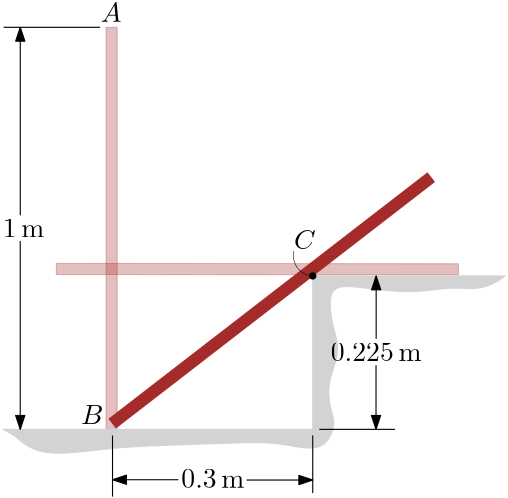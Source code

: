 <?xml version="1.0"?>
<!DOCTYPE ipe SYSTEM "ipe.dtd">
<ipe version="70212" creator="Ipe 7.2.12">
<info created="D:20200723115854" modified="D:20200723121659"/>
<bitmap id="1" width="1920" height="1080" BitsPerComponent="8" ColorSpace="DeviceRGB" Filter="FlateDecode" length="520026" encoding="base64">
eNrsnQdAFNfahmMF1NzkJsa0m25McjW5+RO7dAQsKIKISAfpTcAG2HvvHRUQBVSwd429V+wK
SrNLrGiUzn92B4ap25fm++Vxs8yemTkzO7O78+y333nvPSXiww8/NjLpGTho7LCoWQAADRI2
dGoPK4cv//OdjBNQT69Zyx9/NzC26WrpCADQICZd7f/bpuMHH36Cd0AAauDbH84+AKrxBEQg
EAgEAoGoyuisb44PaQBomz62bo0aNeafgN/90AaSEABt89vvBg0aNMQ7IAA15+0PZx8A1XgC
IhAIBAKBQFRZkE8jdv298cEMgKrBy3f4hx9+TJ+A9Rs0+P1PY4hBAKqGTvpWenrN8A4IQLW/
/eHsA6AaT0AEAoFAIBCIKg5zS1t8JAOgKnEfOJg+AX/6pS2UIABVSYdO3fEOCEC1v/3h7AOg
Gk9AjUSLT7/46usf2vzatouBBYHcJ+jo6uH6GoFAIBAIBCfIhwR8GAOg6uliYElOwH9/1AIy
EICq5/uWv+IdEIBqfPvD2QdANZ6AakbLVm26WzmEhE8UW4vbwPA/2xl88MFHuNZGIBAIBAJB
orGObkDIGHwSA6Ba+OzzrzHaIADVxb8//hTvgABUC1/+51ucfQBUFy1afKHyxWObX9v6BoxQ
fF3drRxgoREIBAKBQPz2vw74DAZAdWHZ3QEOEIDqoouhFV6FAKgWHF2CsBMAqC669+yvwmVj
i0+/cBsYrsLqQsIndjGwwHU3AoFAIBDvcnS1sMFnMACqiz59veEAAaguzCwc8CoEQLUQFDoO
OwGAWlQF+sdWbWRU21AEm77uqAuNQCAQCMQ7G44ugfgMBgD8MwDvJngVAgAA8A6i1AVj23aG
Glmp28BwKGgEAoFAIN7NCBs6FR/AAKguzLs5QQACUI0EhU7ACxEAVc+W7QdmzY/DfgCguvj0
0y8VvFps81s7Da4XChqBQCAQiHcz8OkLgGoE9g+A6iUgeCxeiACoeo6fvLBoaSL2AwDVxVdf
/6DIpWKLT79Qs+yGQPVpKwdcgyMQCAQCAf+sBJEzVXkIAKAR/2yh0kMAAI34Z7wDAgD/DECd
9s86unq+ASO0sfY2v7XDZTgCgUAgEPDPchlacXE9eNjUoNCR3v6Dvf3DpQwmf4YPn8JpBgDQ
oH82sxhA3bHs7tTHzt3e0au/kwRyx8bOw6KHE6cZAECD/hnvgABUj3+OnDk8cgaF5FseIVgN
sJ8BUM8/dzGw1NLaQ8InogoHAoFAIGp7lMmLGtLPFy9e/P7772KPkoeeP38eFxdXA/0zdU09
OGK6f3CEu5efb2CYX3C4b1AYuePlFzLQN8htoJ9fcARpgAtwADTun8utcjfHvv09XD19+Scg
mWjb35M0gIIGQOP+Ge+AAFSPf1bhbMIJCIAa/llHV0/xyhujxy9MWrdj8bIkxTvQxcAS4gKB
QCAQtd0/q/xoVUZcXNzz588FFXSVyWcV/DN1NR0+bIp3gORy29MncKBviF/w8KCw0QRP72B3
r0BXTz+fgEGkAWmGC3AANOifKZ9s0d3J0dWHOgEHuHj1dfDsbetOcHLzcfcKcPX0JSego5sP
aQYFDYAG/TPeAQGoxvznMWETYuwH7jC1OtTR+PLPv938/ucbLX+58YOUlr+QP8lE8hBpQJqR
xtjJAKjjn9u2M1R8aZu2/JWfn//o0d9KpUBDXCAQCASiDmc+1xz/LKagq1I+K+ufqevooRHT
vXwHketrdy//4NBR9MV1+PApHt6BbgMDyNU3wcs/xMsvdOhwZXPAUu+Sjy/3Uqvnw9iWjOf5
+c9v7tPQAqXbkv/wZNSsjTcf3tiixLwbb77Mf5GxkTVx340X+XdP1eC9B7Tsn8vlczdHR2cv
cgI6u/tY27rRj1r2cHLx8HUb6O/q6evi4UNOQEcXbwtFC3HEnXryNn2r2ETJnSen4zhzLTz9
9O2TCwstHbekv2UGvyW7QeYWhbZXslLGQiUrKn9oayZzcexuU3MJrkL6EL0c9kLepu8tb7b4
whP+7JKJb7kr5SyB009ZnVQRsht5+3ZvOr1waSfLG0jWLryf6WdN4fUyVqE6c1fvP/vX/qPb
d/yVnLI9fs2G5SuihzAbeET5+YX3oe738qS+Oqlp/lmL74Bbbz1/++C42ETJnRfXtnLm2n/t
+dvnN/ZTd5hx54RAy8p4fmuzQtt74Q5zoXcvVGrDu8wH2N2WdJXVmPOQtMP8hTD6fOKBQA/J
RFZI9gZnCeUbJ7x83r5VBclu5O5bxlOz+caLt8z7wvuZftYUXq9k29Xuf8Kps5dvnj13+fjJ
CwcPnd699+i2lBRmg6kLEmbNXEzdjxozv2b65+m+EY+af0Y+xCsIaUxmUer5ZR+65BSoPO+k
z+9b4eNQ7JyiTgeR86hmwT3FlHqtkAXzvFAGyesP76VM/cVKny/+s3D0zpMnmXujZiUcz0xL
T98Xr8VdHTZ0Ui3yz24DwxVf2q49R/KloVQffmzVBgYDgUAgEHU187lG+We+gq5i+aysfx4S
IbmI9gse7hsU5u4VMGjwBOrKeojkl8iRntLfHVOX3gRy3ycglDSmZ1SIUw/zX7x8LnW2Cjve
l0qp3WFKS11VOfVQsmSp0+bJZC35Z1BFZGXfJYwZv5CVmjV+ITVdq/7Z1t6DnIDO7r7dezmX
T+zmaGPn7uTmLT0BfSlcPHzJCWjb30MT/llQWlZKabYXlehKzp/MeSWLevv01GKZ/WGq1HL1
Wm5TpSqbMTu3Zbm15jvwciHM9MOVvZLORSloUf8srs1Zi1Kkk9rxz9yNrXH+ed2cyimBk1fN
XxgzOkwV/+zkEvLkybMdO/dzpvv4R5Dp65K3ack/a/EdULZ/FpSWleaT7UWlyovzJ88ey/OZ
UhnFkD/7r92lTJRUSjOsFNcClQs3AS9ECWGmH67cImafxfyzuApjLUqRTmrHP3PlWI3zz+fW
V05JWL314IZN2xao5J9j4zeRDzVJ63ZwppMpZDp5VEv++exv7cgn+KIGDUvq1y+pV0H9BhLq
1WdRvz5pRhqTWZTQpAJfsogeNoz2QgeG8HlNfROkkW9DtCmiNaGd1Ua2fyZ78sVzZU8l8RPq
cGbek/RTVbBdvoFDA0Ki1FzIwcOnn794OWd+PGf6ydMXyfTJ06M15Z8/+OAjpTqmmn82NbeG
wUAgEAgE/HPVK+iql8/vKV9/Y/Dwqe5e/l7+IUGho6SX1TPIbXDoaJ+AQVLrJbnoZuBPGpNZ
FF/+yXv5d08pJVprsH9WA/jnGs6NmxnkMzZTQVPymUwkD2mv/oZFDydylg30C+5dnvksEcu9
bVwrTkBf+uyjTkZySw9HqI5/lhpUtjRmTOF4UYnhrEgnlphYOrVYUQUqLjwFtSqrb9I+p2fy
ly/p5JOnIv6ZYZjV98/yOwn/LGXYgmkzZvkr75/79PV6+vQZOdeYCpqSz2RiTOw67dXf0NY7
oBz/LOAzGVO4+ovhY4Vtp3AGoDynKjYjq2/SPt+5y1+pJJWU6Ys40rjS5qntn+V3Ev5ZytKk
vYnxCSr45yXRaynLxFTQlHwmQR7Vin+OnHn3868ot0w+x5e+V4+V7SydSEE9RDnqnC++VqwE
tMRnslKdJU8fK/+ZfzxXPiR2fAqd13LOPvhnRfwz2bGkkyp2lb/kCxkv89IOVYV8Ju8L6vtn
SvNyFPTJ0xclqS4vXnLyItTxz20U/vpGHf/sGzACBgOBQCAQHHOrSMA/q6mgq14+q+Cfg0JH
Sope+oaQ6+6hkTOoq2+fgKE+AaEe3v4e3gH0BbhEhXn6DvQNChw0QpmCFVS1CrZ9laQQMyVz
hXM+9TC/MipSphkTK2ytxNw+v7nv5L3y6eUVNqjM5PKgli+pX1HpeJkNyotaSBbFXWOFOWcv
itUTdk0Pqi6HwEIU9c+SJT88Wdk9eiHlW6psr6jVnSS3ldPpTlbu+fJeVS5B8TT1ugb5hJ+d
fY9W0LR8JhOV+vCvrMfrY+dOTsABLt5mFpKsZjMLBzLRzmEg4wQsV9AuHr6uHj7kBLSxc9eA
f+aV4GBqTHH/vDddWLrKUpoyBKmQgOVYbqrPvOVTApkpigX8s7SravtnBTqpJf/MuE/558qy
IZXPQvnurSwPwtouRqUUejp7ZzJKkdCdoZa5RZLZLpbmLeSfLSOGT1kyPEiV+hs+/hFMBU3L
5+07/tJq/WdtvQPK8888z8nUmOL+WXCxMg2zTD8mpuMYPodaI0+ZUnqZKYoF/DOlktT1zwp0
Ukv+mbHV5ZtTWdOA3hvlT1xleRDWrmZUSqG3l7MzGXUSKjpDLfOCdF6Rp1XIPw+bv3H1uk1z
Vaq/QdtmSkFz/tSGfx4xZPLDTz6XiOV69Svlc716ZVOmlLVuXflnhYImzcgdMguZUaETUOAA
E/XPnGRp0ZZyz2tWoZjyidwTsPIAYBbSqVwCozAI3QdG8ZyKRTFWJPO3AKxzjTprqKUxjm1e
uZuKlpU9rHyIcwAza5IwEsh52yXrhCV9kC5fqA1z+SIvGvw9/PLlnQPU/d3X0tIvb4qalXz4
6sm/GAfziu1r12+eR92fEjdnQfz0WSsnTFk6etx8peQzxz97+YWppqNPnkplKmhaPvOTotXx
z10MLKvAPxNgWhAIBAKB/OeqjN9//51y+ILDEdYo/+ztP9gveLBf0HDW+BFhY/2CI/yDI738
Qt29Aip+gyxJBhvoG0JmUSLpl9K8HOEs5p/5+c+UmOXOVS6NGfKWnoWTVMzwz1K7W2mwb5Z3
7G6Fs5Wo3YpKy5L7tC4+lUEt/OQ9fk84i5VuspDFVcA/02uUbh1Djz9n9lCxXkm7UTFjuV5+
WdG+ciFUM3qrxTr/rinonDv3c3LuqyCfVfDP9o5efsHhfe09mBOtrF379ve07efh4OzlNjDA
xcNXio+rRH8Fk1k04Z85Wpilo1lelJnoK65txSStzIcEO8kxwOVtmDnYlUpchn+mE4bV9c+K
dLJq/DOnGHX5kyKtf1JpwqV/MmqbMKeXz84pMU2r7MrpC2WZZxn+2TFk7JJRQ8JVq/9MK+gj
R0+rLJ+V9c/aegeU76nYebMsgcz2okzbI6ptxSsGKFFMQIbx5iyk/E8Z/rnSCKnpnxXpZNX4
Z4b6k/7JUohMdcy0cKz61fQOYT6hAl9J7JdlnmX456h1Meu2LZ6pYv1n2jkfP3lBBfmstH8e
OqXcPzNSnSXk5pa9fFkWElLWsCFzOtVM4p+HTlG2+IY8/8w/EkTOGuGjsXKxTBHK+gqGLajp
k+uOnMPjFn08VH45deNC+Ur5K1LMP3M6w3m0YkVUS5YAL3+Ie9AyDn6qb4LbJcs/C+/AinVV
PmWipbl5e/hl5tlhbP88bMPpk6eOr6Z/LLB2X0JMrOT+vCRy0E6bVHFYjl0wfMRsGYeWX/Bw
L78w8kZA/y4mICQqbOgkMlEd/8xU0Jcu31RNPsv1z6bm1rJnnz1/1eJla2lOnrpIvRQwJxIm
T5NTEkRHVw8SA4FAIBDwz1Umn6nMZ8HhCGuefw7zDQoPDB05JGL6kOHTye3QyBn0o6FDJnj5
BQ/0JQQRPLwCyH0yi/KlMNh5vIr6Z26FipP3qIUwDa3AigT9c8W8sktVS8WspHuyNWzlWpjW
WkZVDQX8M9u6M1w0I7tb0V6xV8ff+eXL4Qlndrr4O6mg79x5QH3ezrlzX1n5rIJ/7u9ETqww
a1s3c+mf5uxHe/Z2YZ6Azm7e5L6D00CN+GcZYpk1vCBH6iqZySzL34pmUwv4Z3bjivui/plR
s1qh8QfZDbiLkttJ1f2zYIj4Z2Y3Kr8vYApn1lzcDac3pHKxYonuvGUq4Z/HRY5QefxBH/+I
Fy/Kf5GimnxW3j9r5x1QgTxJpjVi6zL28IIMGyNi1WT7Z/GaA+ISWCDjmtm44r6of2ZaI0XG
H2Q34C5KbifV8M9CIeafmU8oLdN4g9zRc3F6ztyTDHctlOjOHzhPcf+8I3qB6uMP0gpaBfms
un+ux/bPN2+W/wgzNbWsfXs6C1pZ/yx0bIicC0LHmPDRJeqfpc8j91F6dUz1Kq8PAp2RcXbL
+Y5G0D+LfO3FacxuKaLT5Z+D7AUKbwXntUXsSzpFfw0haXNp0yyuf47avfdU6vZEavqGhC27
l88ld2Lmr0xZMHcZY1HzZPtnL78wdlEmiX8m7xTkjpr+mVbQknyRvDwV5LNc/+zgFKDI2hWJ
0TI/HssdBhGBQCAQCPhnzcpn6s+qV9DKflbx8gv38gtx9/J3GyjFK8DTJ9gnYEhI2FhqJKbA
sNE+AYO9/cMDQ6ICB43wCQgjsyi0cLYvZRlRRf0zs64Fs24GpyoF808x/yxuVplFP6Q9FHLF
s3jFOqilcetjiIluhepvRPGzviuXr0yvBPwzuwgJwz+zlvmul6QeM34hlflchf7Zi5yALh4+
zu4+LgQPX3LHwdnbytqVGmewd193B2evAc7etnYe1n3dfAJCySya8c8ch8nILq7UklJPWzmL
eBVi2f5Z5CGZdaG5/pmxCvpRjn8WULjq5z8r0knhTROW2+rU3xCal1fepGKPsXcIY7fQiy0f
25EV0kUpUFNa8/nPlH9+9lzyckY6wh+OUBv+WVvvgAr4Z9EBB5l/stP/ZFchFvfP4tpH0fxn
bo4i9SjHPzOCXV9CnfxnRTopvP/l/GZflfobAvPyFFnFHmOWNWCZ7crFMooqsL5uUKCmtBby
n+uSfxY5NoTtpWBjJf0z/cxygzrARH8OwJyF4WnZo4VWHEucI5l5kCvjn4V/W8HdQN7rBtOQ
i7WRt12CjXn1dpgmWbG8dN4e3hDF98+zkv5KPbRrq2Ri7J6NGzfNlExcszg2Ze5M5qLmVqd/
Pn2xwj+/gn9GIBAIBAL+WSn5XC0KWoX6G5LfkUlrzJJrcOlluJ+nT5C7V8CgwePpZlRKmH9Q
hH/wEG8/hepvbKwoPpyfzytZrIx/FtKhqvlngWENpeWUGYWmaf/MSmmurLPBW4uAsBVOtK5M
aVbDPyvaK/hnFeUzVfM55859KguaORyh9upvDPQNdvXgn4D+VtYudDMzC8m4hH3tPf2DB9sP
0JR/pjUjdzrLi7LMp4z6z6KD8cmokyyjtHLFdM6YiaQnjCky6m9Yaso/K9LJqqr/rLR/FtxG
ln8W3ARV/fPE0TNUrP/MrPl8+Mgp/nCE2qu/oZV3QEX8M60ZhabTjoU/GuBx5RIgZchMGcmE
FdM5YybevcCcIqP+xjBN+WdFOlll9Z+V9c9yagWIGTlV/XP0tkRV6z/XvfobCvtnJaS08InG
zHgXOw1FfjIgWlqn3C2zlkZ9xUPNLjXSAiep0v5ZwGkr5Z+Fd53Qdokd7WLfwgguX/yLtope
cZ84hn8etv74oQN7F0bNWrnhcPJqyu6uWRy7ftaUGuGf6ZrPly7f4A9HWIX1N5JoaCPNnEhA
/Q0EAoFAvJv+uYaMkyhDPle9glb2s0rgoBEDfYOowZWkJS7JpylyJe7v5TfIO3AIaUCNyjQ0
cuaQiOkDfUJ8A8OCQkcqWXxjFq/AMtsGs3Q0t/6GUNEMFfyz4KJ4taYpGcuxwZxa1irV3+Ap
d/baFfDPSvVKVf8sbOnfKflM1XzmDEeoPf9sY+dOTkBy9kmGF/Qsh9z38gvp5ziQMs9S+TzA
3NJxgIsXOQH7aGb8QUYJjq1cGcv2otzS0HyZLEdXsooM80yvsBym23PHTEw/zehtlfhnBTpZ
9f65crfwdn7FdwGiPWTV3xD8akA1/+w7NnralCluliqOP8is+cwZjlB7/llb74AK+edyRXmc
W1WD41iY3kbYTIqPMCg/hZg/o6jxlt6/xuhtlfhnBTpZDf6ZNmO8Z0RA04k9HWKeWTX/vDo2
Ze/qlbHDMP6gUvWfhQ9Fxes/M54sWcOAUqsmt8zx+BiNFawBIliPXWX/LK/+BjcHm1uhWvBA
FdsuEf8s7MBFTi5Z3zrRQyuyGzD9c9SO7UdOrF26KXnXnqXlU5Suv6Gt8QfZAw5yhiPE+IMI
BAKBQNSQ/OeaEy9evBCUz1WsoJX9kDB4+NSKnx6XD7Ek+UDl5e8TGEqNpkFdgJPboNBRXv6S
3ymTWeQvWUiWcrQqc4i9fLGcZ3Zh5I03H9LjD8rwz4yHGEvjDFN4k1PHQ1rrQ2AEwIqR/hhb
RKV2Cw1rKK9KBtsJM1ahgH9WpldK+Od89viG/BTrd4ObaRmcAQdpBU0e0p5/tujhJFVe9ABn
lSegg7MXM/m5ty15JJg0I7NozD/TJYjZEpLrRVnFh6WVJThDAcozsdR4duwUa8YYeUyzKq34
wbHf7AIg7NzsKvDP8jtZVeMPCgwmyB0rkKmUJfeZAymmC44/yNq9Ik5bvn+OnJ04f+GCELqB
Mv65T18v/oCDtIKOiV2nPf+srXdAxfyz4G/t+e6LVXxYmhjJ1bMy7FNlG6aW2X/tLuPH/pwS
08yW7D5zllM1/ll+J6tq/EGBwQS5YwVyvyxgdLtiwDju+IPM+ioPRLSbXP+8cd2OgxuS1tEN
lPLPS6LX8m0zraDJo9rwz8MiZ979/KuSevWpxOZKBU3BSIqmHiLNSOOcL74mMyp0AgocYAL2
UuS7GxHPKVDhmTU7e4A8+iyrSMl+zi3zzhrsTzpjxTHAbFA51CAzy5d9BKrkn4XGH2TWvhAa
HFPGAUyNPyi8XSL+WfBQZ0zkjz8o/kWbcJUSln+etWTTiZ27j+zYsKGygZLjD/IVNFM4hw2d
NHjYVGVfiyjNyxlwkFbQSqVAyPbPbX5rVwX+2TdwBAwGAoFAIGqpf5YdNaq3MuQz3WDu3Lk1
yj8PiZhJjebsExBKJYC5ewW4ewcFh40LCR8bOmTS0IrP+YMGTyAP+QaFkcb0jLK+yhc2mQwb
LNW2FUU5WGm3FYU7WI6UUfxZtn+m6zlTC+Tb7PJgDOqXX746VokMZlHl8p5Ii3VQ86byjC6r
grSs3cLdFsX9sxK9Uir/+SS9h2V2vm6TnX2PKZ+ZCpqgJf9MiWXb/h7kBHTxkKQ9u3v5O7r5
WFm7WfVx7W7l0tVyANWyey9nZ3dfcgLa2nvQM8r1z+zKv3uFpbRUbPKlNNuLSpfGLkkhPECh
DNhD/vH8Nh0clc3p8950pgdW1D/zaiDzJnL7w1+UrE5WVf5zZR8qdwLlirdILTTv6WAdBgKL
5WwX02kr4J//2n90+46/klO2x6/ZsHjySFYDZfyzk0vI06fP+AMOUgp6XfI2Lfln7b0Dskuz
VhhmISktZI/5XpSjuUQHKJQzEBivLK1A6WbR3+NXLIRt2xTyz8I1kN/K6I9wjrf8ks7azX8+
Tpd0ZjpGiSu7QD8jAuZcfFjDYZwy0QyjqIB/vnn23OXjJy8cPHR6995DqxeyGijln2PjNwmm
OlMKmjyqFf8cNevsb+3I5/iiBg0pt1xO/QYS6tVnUb8+aUYan1VUoJF9qEipDZE8Z7HvR7jn
NX8VrHOTtWTpvPwp5dWbWWnznGOJuUxm+nRFH06omv/MO7N4P7uoPIBFq0bzOyy4XYL+WSRj
nPVzA+ZrhezXOt53c3z/PCx6786/jifHsmecuXrugvjps1ZOmLJ09Nh5SrrWoeoUfKY4ePj0
C6FU55OnUsn0ydOjNeWfP/jgoyrwz6bm1jAYCAQCgUC8I6HUhwTq4nro8OlefqFe/iFuA/09
vAMH+oZw2gSHjnL38vcJGOTlO2hoxHR6xjrPyXt1vBiFeLY2UBEV/LOFpaOjizc5AV08fD28
Awa4css7W9u6Obv7kBPQ0dnLopujYv4ZgHcUxf0z3gEB0CDK+ufpvhGPmn/GSnuWCWlMZlFw
4SIlOFT9YuKdQ3xsQcAmbOikmtMZuQP/uQ8crG3//GOrNrgYRyAQCAQC/lnGBXj4sCneAWHk
+lpSCsDL3zdwWHDoaHLR7Rc0jFyMe/oE+gaGkQak2Tt16U2lFtfh8fjgn6vXP1cq6O5Ojm4+
0hPQ18XDx66/p7WNm7WtW9/+HgNcvKgT0NHVh0oircnymZUX/VagskcdhJdKLZQdvVdgx2yt
HRu4sCKz+vnzFw8fPs7MzLl2fve4OuGf69w7oMBIXnXeILHyh8Wyo3np6Joo31FVUleanvrm
zZvnL17m5j65e+9hxoXDdcM/S35kFDYhxn7gDlOrQx2NL//8283vf77R8pcbP0hp+Qv5k0wk
D5EGpBlprKxGVkFBs0tSwD+D2oRc/9y2naHiS9u05S/Jjy0f5So+y6DwibgSRyAQCAQC/lnu
BfjgiOl+wRFuA/28/IL9gsJ9g8KkvzUOJ9fd7l5+/sERg9/JvK+NN18KDYAI/ww0458rfXI3
R9v+nq6evvwTkEzs29+jKzKfAdC0f8Y7IADV5p9VOJtwAsI/AzX8s46u3qDwiQoubfT4hYnr
dixelqR4B7oYWOJKHIFAIBAI+GdFLsAlaWDDpwSFjvD2H+ztHy5lcFDoSHo0jXfr0ru8qnMd
L8EBqt0/M62yRQ8nGzt3e0ev/k4SyJ0+du6WFbVzIZ8B0Lh/xjsgANWV/zwscubwyBkUErcs
BKsB9jMAavhnEl0MLLW09kHhE3V09XAljkAgEAgE/LO6iSX42A+A1vxzORYqPQQAUM8/4x0Q
gOrxzwCAqvXPJHwDR2hj7W1+a4fLcAQCgUAg4J8BALXAPwMAqtE/AwDgnwGo6/65xadfKF6F
Q0F6WDngGhyBQCAQCPhnAAD8MwDvCH5Bo/FCBED1+Ocl8M8AVBvffveTgleLbX5rp8H1ug8c
jMobCAQCgUC8a9Hi0y/w6QuA6iI4dCLsHwDVi7vXcLwWAVAt/nn+ojXYDwBUF3+2M1D8mlFT
ChryGYFAIBCIdzN+1ejX2QAApRjoGwX7B0D1Yu8YjNciAKqeGbNjRo6dj/0AQHXRXckiGD+2
aqNmIQ4bOw/IZwQCgUAg3s0ws+iDT18AVBcDnAfB/gFQvfTqMxCvRQAAAN413AaGK3vl2OLT
LxycAlRY16DwiV0MLHHpjUAgEAjEuxm6ek2Cwybg0xcA1cLgYdMse7rA/gFQ7QQOGo9XJAAA
AO8an3/xtQqXkG1+a+cbOELxtfSwcvjgg49w6Y1AIBAIxDsbPXs74nMXANVFvwFB8H4A1AR6
9nbHKxIAAIB3DS+/CJUvJH9s1aaHlYMMEe3gFNC2nSHMMwKBQCAQ73h88+2P+NAFQHXhHzQG
0g+AmoOTWzhelwAAALxrGBh1V/OissWnX3z19Q9tfmvXxcCSQO4TUOcZgUAgEAgEiX//u7l/
0Ch84gKgWggZPLm7lRuMHwA1Ct/AMXh1AgAA8K7x/Q8/4+oYgUAgEAiExqNtO8OwoVPxWQuA
asHda5h5Nye4PgBqIA7OIYMjpuNlCgAAwDuFRbe+jRo1xmUyAoFAIBAIjcQHH3zk6BKEj1gA
VAuDhky2tvWG4gOgJtOjl0dAyDi8XgEAAHin8PGP+vI/3+J6GYFAIBAIhMoBnwAAAAAAAAAA
AAAAAAAAAAAAAAAAAAAAAAAAAAAAAAAAAAAAAAAAAAAAAAAAAAAAAAAAAAAAAAAAAAAAAAAA
AAAAAAAAAABQxzAy7dvFwKpDJ8v2Hc3bdTBr294UAAAAAAAAAAAANQRyqU4u2MllO7l4J5fw
8BgAAABqBabm/Tvr94RwBgAAAAAAAAAAapeOJpfzpub2MBsAAABqJibm9uStCm/ZAAAAAAAA
AABA7aWzgRUsNAAAgBoon9t1MMfbNAAAAAAAAACAOks7k3cmF9rcBAoaAABAzZHPZvbtOnTF
RxFt8Oc78/EGAAAAAAAAAEBNUtBdycU+jAcANQcziwGMYdf6GJlYGXftZefsszAm8cXLVxmZ
OSdPnV+2PCFo0Ci6mXk3J+w3UAcwNrNr2x7VnvH1OgAAAAAAAACAOoaZ+gravJuTZQ8Xi+7O
FpJb6Z0KLCl6SG4rJrpIGveQPtrDpZaqM/NuzqTnykI2Wa2VWgywNHewMHewVAaqvTnDaoIa
Lp/JramJVcc/fv+/1i3b/f5Ll/Z/6BsYGvfom7Rpe1lFvHnz9kLq1aiR06CgQV05+B3ad0TZ
DfhnAAAAAAAAAAB1EHLJbwY5CUC1Iz0Ne/To7zeg5wi3LsPtf/fv0WqQdZsJnvozg3oN9rTp
ZeN4LvVqSUnp27f5tIg+fuKcp9cQKGhQ27956dC5G96O4Z8BAAAAAAAAANRVOnburpqCppRX
6JCxq+JTlqxMXLU6JTp2w7xFKbNnxy9YEBO7Kn5V3NK4mIWr4qPjVsXELV8Ts2J9bGzKqlUp
cavWx8TGr4pPDh8yqtapM1eP8HGT5o+dMG/cxPlMxk9cMK4C6X3Wo6T9pCmLPL2HqmwmBxmZ
rencJqnjf5M6tU7q2Fpyp0Prte1/kdDuv0lt2yS1Y9O2nDXtfg3U70plUKtYlLWrvbFZPxoz
8/6m7Cmkgal5fzKdMxFiTSmsrAaEedhMC+oxL9gkOtw8drDFhvG9t03tt2um+4FFg0b6u4ya
OLOomERRUZH0X3FxWVnZkyfPwoeMh4IGtRcD4z54I9YIU6fNJcA/AwAAAAAAAADQEvb9PVSe
l1z+qyANLHpICkqsWb+hrKysRJqN+eh52Znzj48cupJxO6OsLI9MKCu7U1b2rKzsTRk3JOps
7bq1ZAmWPZxrhSSh/N7ocbPjEzfeuHXnWlr2jfQ719NzqNvraVIYdyofTcu5djN7196jU2cs
ocp3KLefzR3I7foOv7z6pd6Kz+tt+aLeps8J7234rN6GT8ntexs/b7D580YpLRokf1I/5ZP6
yVLWS+8vaV7/728aJvzRml6O8vK5v75RHyaUXjYwtjE0ttE3tCa3hia2JmYSI81pSebV+LPg
6x85bcYSa1uvulZ2o7uDv6dLlG+vCb6miwaZRoeZxkdapkyw3TzNYccMt33zAnctHBrk53f6
wmVy4hQWFhYXF5eWlhYUFJI/X//zZvDQCe+munR0Cfb2HV4tq7bp59Orj2dVrtHJNSR8yHgK
cp/fQKvnBdnVWqq80a6DmWpveRMmzpgzdzG5VeftD/4ZAAAAAAAAAECtwNcvdN78xdHRMYRp
0+dU/bWwuaXN/v0H9A27qzZ7uw5dzSyUlpPm3SU+dnlcQlFhcWra9eWrNowYOdexf4CXW+Dm
9UnPHl0qKMgoKEwrLLxRUJhTmP+y4NXbgtf5hflFBYVvXr6+U1hYGBsXL/Gi3Z1qiX+W3I4c
M+vqjexjJ1OPn7p44vSlk6cvnTl3ZcvOg3Frt6xO3h6/fju5jU3asnH7/jPnr5IGFMdOXEjP
uD9xyiLJopTcXsobJ3X878JP63/wYfMP3/+w2fsfNm32gYSmhH8RmjT9l16T9/X0munpNdUl
6DbR0W3SREeP3J/9UYOkP1X3z5RVNjC2kQpnW5Ou/ebMjZ47b7mVtSt5yNDEltwOcApYEZM4
a/YyQ2kzCspUa/YpWLwknvr24vbt7LqhoCn5bDcgcIBXcIiv27CB3Ue4dZng1naWT7vlYUbr
RvXaPKH/jmmOe2Z5HFsesWjikFNnL5aWlhYWFhWXlEdRUZHkq5/Hfzu7hWrcNw4KG6sl66gR
vH2H33/4+OWr19Wy9tnzVkybucSmn08VrGvw0AkXL13jfIdHzgLm9w579h7W3tcQk6YuJPuZ
3Gp8yV0Mein7hhUROe7y5au57CBThkeMhX+GfwbCzErNKyvL2qbxJS88J1nubuxhoDl2Z8k8
VrdmqXrIaessANVwhOSdW6jdZUqPljLNrwgAAABQnd7WA5KTN+7ff4CQkrJx+/ad1P3o6BiV
bbAKREaNJSsltyovoYtBL6Xzn6UD6i2PX1NY9jY2Ic7Gpr+pgUXn3zv6ObtdO32oND+7uDi7
uOhGcd65wheXSwqflBa9Ln77urS4qLDgxf0HF8vKXq2KX00vp7bkP48aM+vK9YwTpy+dPnvl
+OmLG7fvT9m6b2XipoUr185fnrg4dt38FYkLViStSNhEpm/Y9texU6mnz105fio17fa9SVMX
qVAngfbPqz9774P3P/z1/fd/avr+j00IzVrqNftvs/ftTYwHdO3a+oMPv9fR+1FXr6WO3g+N
db9trNOqkY6ejl5s8/pJf7ZR3z8bGtsYmdrt3nPw0uXr27bvy8m5N33mYkOTvnGr1t+9e59M
ycjITlq7mUqNpvyz+qNbcrh06Tot37Sn2k6cOn9cJglJm2n/yZyuWiJut54uR4+fGTF5jqeb
i4utib15G1uDr7wsvh3v8NMS3w5zBrYd7dJ+so9l/ATv1TMjL1++VlpaWiTxz8WlJaXktqSk
pLBQkgV98eI1yx4uGpTPlNoltzVTQdPyefPWvdXSgfChE6pGQe/Ze5g65h89+nvDpl3xqzeQ
W3Kfmrh7z2G6jZZOCko+U2hcQbfr0FXx9ykjE6vNW7ZTwvnKlWvRy+PmzF1Mbsl9aiJ5lLRR
7U0w4bxkCecTtftmPWF/Vm5uakLN8c/bcjjfa8iWMxLzk5c6U/TyX444qiUiQrO+V9JDblS9
sK0h/pm9W4SeuMoFSg62spytYiuVHIcCB7BgZ2aee6XO/ufOXvbq3Cx2Z2SdQdQBwJxFYJ+U
b47QFjH3krQnQvuEvx8ka+T2jbHQitWpvXPkI+mb0OYzp7OOz9rjnwV2u/ABUPkkUrMw9j/v
1VXm4aHWcSXQWOaxXdErlXYamVHkXBBeUc3yz/iqAgAAQI2Uz/v3H9i+fWdoWARtm80tbebP
X0Kmx69OrDIFnZIiceDJyRtVXkK7Dl2V9s/SOhILl698/M+dGXMmmel3Mvjfb4Ztfhnq7nDl
0Nb0C9tPH465dn7tjTOJZ/9a8ejqoeInGSVvHhflPcy5fmL3ztjHTy8vWbZUhXoU/AxSCrlt
NOOfx86+eiPr5BlJ2vPRkxei41OWxK0nrEnZcTvrzqvX/2Tfub9+y54lcclk4rJVyUeOnz9z
/uqxUxfTM+5PnrpYmjeu3PZaSr3x2g6/xH9Wr1mzD39p+n7LJu//oNfsxybNvtBr1s/YeOm0
yRvjY71t7T7SbUImfieRz7rfNNJp2UincWPdmOb1k9qq65+lRTb69urjdjPtds/eLmRn+voP
v3jp2q1bmceOn3Fw8ictnV2DUy9eNTO3NzS2Naio1FEb/TOt2sS4lZFDtVy+Mok5XTU1N3Hy
fLI5E6YviBw30dXB0qVHa9duLV1Mvx7S54clge3G9G81qFfL8b6m84f2i5k56tbtDIl/Liqq
SH8uIX+SW6oW9MTJCzS1E0LDx9LbRe5DPleXgqbE8uvX//AP+NFjZ1EW+uGjXO2dFLR8Joe9
xhW0sZmdUu9TW7bsyM3NzcrKjogcx0+KJtMpBa3Sm2Dy+dyszMzc3PPJ74x/plQAy2XNPPdK
5hU37YVqjH+WSBVBRVnNSKxOufnh76tyK1ilO6pm+GeZu4W3QKmpE+izdFvK5+VaNelRzZJ1
/OOc2v+K6S8h+7c1q2JeyiUyN1+gfYVzE9lLlN8T9YTUAivmlemfZW6R8AGg3s6Bf+ZvWnnS
LHOXCvlnoYNf0D9LT5lXeQI7UL3jSu6xXbmWV3lK/8ahvG/sXc16WqXdU/kw07p/Fj3RAAAA
gOqDSnjubT2A/1BoWMT+/QemTZ9TNdU/qOxrcuvq7q/ycozN7FTwz4tXxLwseLxxY9yEwb7e
VkZ9/vgusFenVdPCYmYPmjnOdXvy5IM758fODjq9fuY/WcfKiu68vp96JGXhgtmDr986uGjp
otqX/zx29pXrmZR/PnYqdWXipmXxKdHxKQ8f//3PP2/OpF59+uzFtZu3F8eui169YcWajUdP
XDhz/urxUxfTbt9Txz8ntW+96tN6TZt98FOT97/Xa/adXtNWTd//UK/ZyNDQgda9pkdFLJsz
V0e3CZn4TWPdrxrrfNNI58fGJHRXfFJ/bbvW9HJU9M8mtkamfe0dfP/af9TMor+hSV9Tc4dV
q5OLiooXLIohzYxM7XpZu11IvWJt40EaEzTin6fPXFqmQGi2HIejS3Bo+FgZ0C0p/7x5614y
UbUk4d62Xjdv3n779u2C5bGzFy3xcurdy+AnZ5PvXU2/HG7TZu3Q7lM8/hzc4/uh9n+sjLTf
mrD43v17ZHuLigpL2FFUVFRaWkoWpcGd8OBRLtk6clvT8p9riHyuAgVNHf+PHv0tdniT6a9f
/6O9L2Vo+Uw557nzV2pWQStVfCMichwln+kKV54Dg+bMXUxuqT/JdEpB8+20fBJTczMPTSC3
WpPDNaz+hkplEyplb03xz6qbKO0i2b0V+0d4X0n9hkYtXy3wz/J3C3uBUovFWzhr1/GtGmsK
I1NawM7J9UsyNRdTg/PlW2W3pQvJE9NZFY+Ke0KmCtOof1Zz52jUP9fS+hvCm8DZsXz//Cor
65VwpjH36ZAsKmsb88Qx1dBxpZjCJXORJSjxNR8r5Z7jn7du05RDhn8GAADwzkFZ39CwCHrK
8uWxzAoY5E91ajIrDrUiculN1f1QeTn6hr1VqL+xcnVCWVlB2tUjF/esXhHhNtz6j6nuxkkT
B26MjlgfO+rKuXVXL6yPnxNwIHrIi1vbS8syn985uGt55KIZQY+fXFkprf+scv4zldJs0rVf
F33TLgYW5L6puYOZBcWAij8HGJvadupkYGhsRc+ijn+W1n/OOnH64snTlw6fOL8iYfPi2HVr
N+0mH7S27jk0Z+nq7XsPJ27cKUl+jk9ZsWbDoWPnTp65fPREanrG/UnS+s8q5j+3/yWuxXtN
m37ws16z7/WaEn5s0uxTvaZOpuajggO3Ja+dMGRoMx29H6X++etGOl9L8p815p+NTPsSTM37
nT130cklyMExYGn06vz8gugVa4qLS6bPXOzoHOQXMPzY8TNGpnYa9M/MhGfZUS0D8FH+mdyq
vIThUVMLCgpnT5kRGBQ6akRomFfPEPs/h9j9Oqh3q8mOHbeP6bc02GiWZ8elQaZbpnocip98
bkNC/qtXVMJzaWkpdSu9I0mFJovSbP3n0PCxNa3Odo2Sz9pW0FR6s69/pNzSHNo4C+j0fqZt
po30nPkr1F9Fxy7dFH+HoopsBA8aTk+ZM3cxmUJuOY768uWrSr79zfgrMzdz/wxpFrTWS3DU
BP+s0sW1IvKwav2zxCZVocJVMStb1r6qusohNcE/K7RbWAsUEqFsuSec1Slup5XZ/8L1EBR5
lLVeakWpol9D5KWey1J0izTpn9XbOfDPCm+agH8+N0vguxWBI6rilGH8cIDzHKl4XMk+tnmv
+Yq/sLN+IyNzFnVKx8M/AwAAeOegimww9TLHP1OCmtxqfNX2/T3s+7u7uvtFRI4lkLWQztBd
oiaSR0kbguKL7dilu3L+uYfEo8auTiwtzb976/iLK9v2zwvaENX3cnzko2MrXmT89erR6eKi
rBd/nzm4bsKRpUFPz60sfXPiyZXEXYuD168cXVL6NH71enXyn6kxE7vom3fs2MnQuLegnaYF
dYcOnUy62msq//n8xWu3bmdfvpYek7R5Ucy65K17S0pKNu86eCszp6y0NOfew5WJm5auSl6x
ZuOlK2m3MnLOp16/efuuWvU32v2ySuKf//Vjk6at9Jp+r9u0pW7TH3Sb/PD+B4unTz9/8oR1
x04tdPS+123yVWOJfP6mUeOWDSX+eaXa9TcMJP7ZzsDYZsy4mU+fPr967WZW1p3i4uLDR07t
3LX/+PGzxcUlWdl309IyHj7KnTBprjRZ2k7f0Fr9+s913j8nrd9COj9u+PBQP7/hgc6jvCwn
eBpMcP1jhN3/Fnib753osm2M9cZIq21j7Q/PCTwTN+rYnNEvHz4sLSsrITu9tLL+Bj0QYR0Y
k7F2yWftKejRY2eRJ/T4iXMKymfNngVkD4ulOtMKetMWdZ+FDp0sFH/Xo2o+Mydy8p+Zmlq5
UYAnHsrMzfprouS+pAp05qEJjEclU84nSxKkJVGRHS2ZpSIyDyUwqmoIVNiQzFu+/MpHGROZ
GpxRACT5PGOARake15R/Fsymk5HAyZe9ivlnVnFU7g/S+dPLHUv5D9iZwk2gaG1brpMpX3X5
r85Z9Qr4dXTLGzMe5efQCmbxyZtRwI+JqhKuAmKtlJ3By3wuuFUpKp7Niidoa5bQPhfWj2K1
WNk1q9lHAnuX7mZ3j5X9yNlqxXYLe3v53eZMEc5/Lt9w1QWyfAsq24AxHy2/L7Q6oYeqyj+r
t3Oqov6GyMlbcSBVDA8nWE6ZcRYwtpq3E+SsovwcEfeQMhW68Ld19Cy88jL8fV55ygiYc3WO
K8V8MuPAU/54UME/C78vCD2h8v1zxbuDCsvkVOyHhQYAAFAjWL48dvWaJPp+dHTM9u07k5M3
kjvjxk+hrpfVHBNQLOmaD1V2g9wKPqqgA+/QyUIF/xwXn1ha9k/W5T0vzyeeXOiVOs+16OKK
0lfHSovSy4oyS8seFPxz48ahZfvnu95JGVx2ccnDHWN3zh94cOv8srI3q+LXSfxqD9Xznwld
9Lt26mQkyXbu2l/fsJu+oYW+gWVn/a4dOup3MbAwNLGWVIcwsW4v8c/9NOGf51y6evt25h3y
oeRtfkHSpl0LYtYmb91bWFh04Ojp4uLiS9fSye22vYcXrExavX77P/+8lXywybl3LT1n8jR1
/HPr+E/qN2n6r5Z65eb5W90mrd7/l45uk4XTZhzYvv2nJk2/aqz7na7et411v23U+JuGjVs2
bNSosc6K5vWS2rZWxz8bmvT19R+WkZmz/8CxU6fP79l76NjxMzGxa827DQgIijQ2s9u4aee+
v44cOnzir/1HDx85RVp6+Q4xMu1bS/OfFR9/UH3/fPnKjdLS0lXR0YHebiMHuU3wsZjtYzCp
f+sRNq2nObbdOKzHrtG990T12Du237HZfseXDjm3el7hP2+KGZU3SitCIqRLS+uwfGYOiRi9
Ikkuqg0Hycemn49/YJRcps1cQinoXn08NbLe+NUbyIE9feZSwUd9/SNJAw5OriGalc9z56+U
XZdDTQWt+OCDEyfNzM3NjV4eJ9c/kzakJWmv+BurxAnTzpmnhaVGOiuTWRda6qLpNGmpUs5V
2j9L9TLLKkuddvlipauofJTS3fJqUyvqn+UnAYrk5smXhwznwE23q7iKZ1ctYCa4llc65Y6M
Rl/+LzyXxS2ryzHDeXmvuD6nTHC95YZBsBtSMcK24mxvIz6jYFa2qCphbh2nGiqlxaht4SjH
cmPGMrTSGSt0XMUeYOcJs590GatryykDLv58Vdrm8s5w1XEWc6sV3S0LBYQ241DkClihaskV
i5WTYCknxVG20ZVzEnGriFR8QcD/CkDSAdn+WTv1N9TbOdr3z+Rc5tRMZh2ErBcKTtFvfoZ8
xZIFzgLx1yWyCrnZuaK7XegA4M3CefXgOV7mS5ywrVXxuJJ7tPC/4FNsFiX8M6fbcl9nOE+3
Qv75VR73xUrRZSL/GQAAQA30z9u376TuR0aNJaSkbKRSoCnfqw3/TC2WrJca35DcN7e04TQg
U8j01WuSqLERFU8DU3YIQipvOWbVmrKyl1kXd74+F3d2ofO1ef1Kr0aXFp8tLc0oLcgsKrxT
Wnz36c1tRxa6Xls2IH/P8HvrA4/H+Gdd3FhaWhK3KkG9/GdJhnPnLiadOhuR+6bm/Q2Nexka
WxkY9SR3DIx6GBr3Nja1JQ8ZmVi3a9eeKnCtcgkOyj+PHjf74pVbGVl3qbzT3QePz1uekLJt
X3Fxye4Dxx/nPiG3BQUFO/cdmRudsH3fEapCQlbO/WtpOVOmLlHdP7f9b9wn9Zo0ef9nqXn+
XrfJdzp6P+g1+1S3ycp5s69dSDVq9fPHjXW/bqz7eSOdrxo1/rZR4x8bNmrUSGeFevnPpuYO
ru4h9+49mDR5nklXewcn/5cvX126fN3axuP0mVSydQcOHu9l7ZaVdefho9weVs4mZvZTpy/M
zr47wCnAVKU1MtmwaZeCClqD/lnZ8QfV8c8PHz4mh0d6WvrQIWFh/o4jPIwnuf0+0rqlV4eP
gjq/P8fum2jn1juGWeyK6rZ/iuPRRaHZp/dT9Z8lx1VJZf0NaUWOEg3mP1vbel28fINsHbmt
ISU4OKM9ykWd54WJf2DU7HkrFIe016B/rvrEftotyx56Us1hNykUf+Pjl9pQaqJixTcqs46Z
Wljin1k+mdOe20Zh/8zNtWZocIFVCOVLa88/y5UJ8v2z0A/GRR0LtSh+SWRZP7TnliTlOXPh
XMfK+tWyG4tsu2JrEdlAUcUnVEikckexViGtB5uVQ6+icnX8csRifk/26mSUOxCYkblDZBkn
hXeLbOEsnA0ukiFfw/wzdydXtpHln9lZsjL9c5n4rqh2/ywWov5ZKOue+WUN/0sf4W++RE8l
Wa8PClfAVs8/c7ZU6AcRnC+ehIc1VPq4Ukgmc34mo2zJC/k/H2A+xTLeFwQGmRUtvc55NgVe
rBRcJvwzAACAmsa06XP27z/A1L+c+hvUEITK/QpYMXpbD6AVNL++NJlCplPyWXBsRBko6WOl
9Z9j15C3+DsXd746E30z1uv6IrtX+0fnXY3LOLcu5+ah16+zy8oeF9w7dCtl6NXl9rdjHS5H
O1xNGZaXc5B89IhdlUjnUasmn/UNe7Rv38HIpLc0/9me3Oms35VM1Dfs1sXAQt/AwtjMVipR
+3fsaNCxkyG5o6Z/HjV29qWrt9NuZVMfnW+kZy5YkRS3dsvb/Pycuw/2HTqRmX2vsLAwfv32
ecsTL19Pp5ql375zPf3OFLXyn/8b27y+nl6zn3T0vtPR+1ZH70e9pp/r6Nl00Z8/cfySadMG
e7j/95MWX+vo/fJJi5bN/vVlw0bfUf754/pJf0r8s7nyNpja5Lnzl58+c0GSC23a19jU7tmz
F9Er1ri6D6KvH6xtPDZt2X3rVhZVrIO0vJl2e3jkROmXC07qCzEn1xCqEG7VDESo7PiD6njO
/PyC4uJi0vMLqamhg3wHe5iMdPm/SPtfhll/M6bX5/NdW68dbLprjDVh78R+x1eNz3/7RlJq
o7iIn/9M3deUhCSbqYiErErIM3vi1HmqSwlrt5DdLoO581dqSpt36+ni5TtcdvJzcOgYSj6P
HDOTtK/V/jlq5HRq3Em5/plqQ9pXV/6zoGpWOv9ZOOG5UgtzK3IwinWwMqiV98+shGemcxZa
hUC+dFX6ZyHZq0D+M19w8aVEpS3hX/JTebmixSsEswFFhSfTuvC7wdsi5q/72YnTMmfk1zaR
75+FXX1lbxnLlPQqZyvnd/FicljEtslbnUAlDaq90IxMz0bNIqrjFNstPC8q0xnyrBr3uZCj
WGWUFFDbPwuUX+B+IyBU3IBra0VzobWe/yyvOEmZePkLjdTfEGss9LUUW8aKuWvZZwFnFYqU
m1DXP7M0qZhGFnkGVTiulPHPMjS+mv6ZOsLzZPyYhWfRxZ9uZQ5gJZYJ/wwAAKCmQaU3z5tf
eeU7bvwUutKFvmH37dt3pqRs1NLazS1tqAxnjoKm5TN5VNmhD5XOf5b659jYxLKywic39v9z
bnl6vNeRSWZnZlkdneccM9F7U9LChw+vl5Y9LX5y5vXZBbdXux6ebHhydq+HB6e9/ftMWVlp
XJzEP1t2V8c/d2vfvoOxaR+qzrOBUc9OnY276Ft07mLauYsJgXrIzMKhYyfDDh06m5rbq1l/
Y+SY2dT4gzfTs/ILCiXDDu4+OHvZ6j2HTvzz5k1BYeGbN2/3Hzk9Z+majTv2l5SUFBQUpt3K
On7qYlrGvcnTFqlTfyO2eT09vaY/6uh9r6MnqfzcpJmOjt6ssePXx8V93rRZpH/gwqmTHC26
evWxtm7XvvXHH3/bWKdRo8bRH9ej/LPK+c/OrsHZ2Xenz1hs0rV/f0e/Z89eXLl609rG48DB
Yy9evNy4eZetnVdOzr3c3Cd9+3mbmvdfGZt048atPrae6uc/0yxeEq9gIY4Nm3bVovrPea9e
Sw+SAtLz+Yvm+DoaR7n9GdTty1D9Tyebfb2od+sEp04JXl2Sh1vsmWSfui2mpCL5Wdv+2dt3
OO2fNVXIQjNZ2VdqVlY2JajHTpgze94Kcqsp+Uwf84ocz06uIZqqvMGsQiPXP5M2VVz/mTOw
oKB/Vrb+cwKzyDIj6PIa5fWfZeYhq+ifmQWfmYsVTnXWnH9WOpNNcXnI1giVCpf1I3eBoP2z
sBflOS6RRFxe8Q2xfEvZGplya4LFruX5Z35anez6z/w0RSH/Q+8ZyR3JLELjginsn+Wujtp1
7FoEkvZCM3ItGb3beZnYCu4WvheV9Q2FDJunUIljGQUW5Bhm+fWfWdUkeCVBmGuXU/+5vTb8
s3o7p0rqP6vkn9nfm3Cq+HLOAvF8bEU3X6EhFGX5Z2YhCNYzIvZSyS4ZoeJxpcBXkCL7R/Ev
LoX9s/BXirLeFwS/KFHTP8tfJvwzAACAmlmCY//+A4NCI8QykKmyzFqCrCUlZSNnDERyn0wh
05WVzyrUf6a8cVxcEvmMUJB7pSQ9+WqsR8rgP7ZG6e+c7rB6ZtjOjXGPH6SVluaVFmWW3N2c
meK/Z7zBxRVOhbeSCvJvk7niYhNpj62ygu7U2Ziuv2FkYm1k0tvAyMrIpA+5Y2jci1KgFfU3
+qpff2PU2DmXr2XcSMtMu5V95vzVx7lPX73+Z/3WvbOWxMev27pz/9HVydvI/bWbd+fl5T3+
++nZ81fTb2en3cq6kX5HrfrPbVvHflJfV6/pT411v5XyWWPdti1/3Ldly75tW71sbYd6eMQv
XDg1MvK3Tz5xMbeYP2685W+/NWzYeOUnDZPa/qpO/WcjUzsv3yHXr6fvP3Ds4qVre/cdPnny
3Lr1W8kO9/EbZmjSd8fOv44dP3Pk6KmzZy+eOZtKbu0d/Mh0NQd8rLH+ee78lekZ2S9fvaZu
1fHPd+7cl5w+BYWlJSWnzxz3djIJc2gzvO+Pkd2+mdHtq2V9W6V4d9g7oseu8TZbJzrfS79c
WlpaVFjIlM8l2qm/QeXBkk2rIcnPNVZBa0k+U1aZPKEPH+XK3SGkzatXr2ujf+7YpZvi71CU
WA4eNFyGf46IHMcfplAmglJXOvBfhXPm+md5+c9Se6ygf678k7UWbec/K5vJJiB7RZInhQo7
sNNilSrRwM+3ZFaKFhhyS2YdDNluROzH7Mr5Z2VS9eTVKhHIV5QW36BnKR8fjen2NZH/LJ73
KC//mfetAdODKbpbBBZY4YKE1sXtLft3/bKsrArjoylasYTt24W8Fr8QcZX7Z/V2TrX4Z0Zx
DPEfVshSx3LPAmX1u6xNEz4ARMaX5A4XKPhE82vRq3pcyTm2RU5PoXFplfHPlNMWOq5kHW+a
zX8WS5KHfwYAAFDz0TfsTiUhR0fH+PiG2vd3JwwKjaCKYxAiIscqWwFDKag8Z+o+nXpNSWkV
ltaxS3cV/POquLVlZaUFb+4U39l9Mzn06Ny+2Vsj8m6sf5px4uXTe0VFr4sLnpWU3C9+ezJj
T9TuKRaXkgcVPz9UUCgZvy9mZSJdx0Od8Qc7Vow/2EXfvFNnE4K+gQWZ2LGjPuWcDY17d9DQ
+INU/efM7Huk/7lPnp27cC0tPevJ0+dHTp5ftip5xuJVS+LWHzh29u8nz9JvZZ+9cDX376ek
ZfadB5L6z9OWqJP/HNO8vq5uk1Y6up/p6LX59NMAu743L146dehQz7Zt2/7Q8v8+//yXz790
NDMbHxh0ZNfuXckbjH/4oWHDRis+aZioRv4zVVLDyNTO0Ng2auTUly/zLl++fv1GeklJaVpa
xqHDJ27dyiosLLpy9caVKzfu3XsYGBwlaWzSV9/Q2sTMXlMi7uGjXIXqb2RooP6G4PiD+w4c
Y1Yn0FSd4fPnpUq5qKi4pLiouCgytI+b5afhvT+PsGo+xeajhU5fJvj/ui3KeOuobsfWzS4m
jaTBGH2wpCLxubwWdB0ef7AGKmjtyWeKPXsPy/1KhTxK2pCWtdE/dzHopfg7FOWWMzOz6Nxm
zviDZDp5lLQhLVUuvsH3yVz/LOCBpWnMLP/MK+gh4p+ppZ1PpG5lqmYN1n9WrH6mbBUjqkeE
lQ6tF2R5Dzk/+a/0q4KygjdROb0m7p9ZVR1k+mdh/S6oSvhDpMkuyCxd77nUyuG0pILrXHk6
tHL+Wc7qBI2u8EMViYtCTyi7MLWCu0XkCKE6f04oaZPfJVbBZM4oY0p+BcOuvSwoM8W+WRAv
nFs+uB5z7dXjn9XcOVr2zwLjn1Z0SaA4M+fHAmLmUN5ZoBn/zD0w5PnnCrGcV/l0iL1Ocr8L
U/24kn1si+wcZaws76VSVtK1vPcFgadb+frPnG8fZC4T/hkAAECNVdBUIWgmKSkbXd39I6PG
qlaEWakCIGTtZPlUujW5Jfep/qiwUn3D3qrU31ieIEngfJGVd2Pz6TWDTsV4vby8sqz4WlnZ
32Ulb8pKi4vzXxYX3Csuupx1fNb+xY5X9owrenOuIF/ib2Nik9QpEWxm4SAdf7Brhw4djU1t
eIUj+hOoO130zdq372iqXjounf986ert25l3SktLySYUFhal3SJXRdcePfo798nTtIzsR7lP
Hj1+ci71+s10iZglbUjLzOz711XNf6a8cVLbNiub19fRbfpZY91enTtPi4iYMmzouZMnx4QE
N22k06Jh488aNvq4YaPv9ZoY//pbbwN9/Vatvm/QoGHDRtEfN0j8U638Z32Jf+5raGJrbNr3
7NmLji6BvW08Z81e9urV6wWLYl68yJs4aa5Vbzdn16DjJ84aGPUxNLYljclcZF71xx+8eOla
TRh/kFZtdAlijfjnmLj1ktOnsKCoqIgcJ5OG9XTQ1wkw/yCix7+m27eI8Wy5YVD77RFGG6LM
LmxZUlomMdWUeC6m5DP5r4RKfy4pLCzUbP4zFHT1ymfqm5fXr/8hT+uq+BQZ8pm00fhOqBr/
bGxmp9Sb1JYtOygFPTxiLN9OU/KZtFF8gRJvzKztzEpyLhfCPP9MOeRKXUz9ybDK0vRperES
byzDP1cUAOF0QzpXpYKW9kd28rNy/lmkPvPWLOryXJFB5RhaUkhozDyXw3YdYkV6yUpFs5rp
h1hCQKCYg3gFUWbLWalZCmhkfpKhgv5ZxJ+LVJbmbmmZjDoSVAOJXKp8vshiJcKKXe1EMf8s
e3Vse1b+M3ymFuOMBsg8VCq7xy6aochukWWiKlYkv2w1X6uyMueFDww5FovTTzI762DmF+mV
X5mcewpUi39Wd+do1z9zR13kHL1l7G9eytinBvelSegskPH6oLp/Fjpg5Ptn7hEuLocZh4q6
x5X4sS36xYQyYwco9YMUWe8LvCeU/ZrM2FfM1zFq67hzyf4T/hkAAEDtsdC+fqGRUWMJdGoW
PUqglhQ0Nb5hcvJGWnpTd6gp5FFlF2hsZqecF5V61NgVkvobRXn332bvP5Uy8lBc8MNLq4uK
0oqKnxW+eV1SVFTy9k3JPw9KCq5nnI7eGxt05eCc4jdXCvMfS6TKqmRJfm8PtepvmJj17aJv
rG9gQRUrpqDUNNXGyNSmc2dDfcNu6hTfYOQ/S/xzRtZdyvpR8vPJ0+fnUq/fSMt8/iIvLV2i
o/9++px6iEpOzcq5fz3tjlr5z21bx33SQEdHz/TnX8JcXexNjdcuX7F89qwv/vXBV411f9DR
/bZRY8KXDRr+q0HDpg0aftigwbf1GzRo2GjZx/US2qnrnw1NbI1M+9r19zlzJtWyhyP5U+pO
15INXLwkTpJhbmJr1dv16rU0WzsvSlZrxD9funSdn+G8Z+9hSsppyT8Ljj9IJlKPUtqTiToV
KsKHjC8oKCgpKS4qLCouLZk82Ni543tunXX89XVGdNObbdc82vX7taFtt440TV0/vkgShXQG
dLFUQhdL85+lU0rz8ws0aCAT1m45fup8QtLmGq6gj6ttQVVj5JiZWpXPFL7+kdTRfvHStWkz
llCemUwk96kfBZBHyZ8aX2/V+GelhiAkGJlYUQqaqgW9LDpuztzF5JbcpyaSR0kbxRcoLnVn
0Gqa758ZzjmXssRcqyzVxRWFpJNl1N8QUM2CC2FlR2vIPzOlB6dKKtM/C8tewdkFhg4UHENN
ZGg/Qf8ssHwRNSTsyQWXoFAZjcpZFKy/wa+SzTIbontDeI/x9jlPSXEcslL+Wc7qGEPgkVkE
hkWr3BDuOGucmt7K7BYZpVnFR6IUtHk8l8XeWKWKnwt1lXWUcs4CBTK9ZzHy2FXxz0KHE3fU
Ql6hA3FzqN7O0V79Dc6Rxk1OZnZb+PcF/OdLsAi20FmgjH+WcWwo7p9Zo/IJJHgLvA5o5LgS
OrZl/TpGXE0r4p/FC27LeF/g9ZP9mizDP5N+Mp8goYIbIq/z8M8AAABqJVpV0PPnL2GmW5Mp
5Ja20ORRpZam7OCDlf555TpJAufrv59lHtq/bvzm5eHpp1YVv75ZUvSqWGLUyorzC0oKnhfn
3049uiJxSfCpfQuK3qYVFLyQ+Oe4FOly1LU3ZhYOgkPd0baZSoRWE37+M10FQZIIXVR0K+PO
qbOX0m9nU5mo5UmqUv+skfznuOb1G+vodfnPlyP8fLevTYyfv0C/za/NGzb6vlHjrxo0/LpB
w/80aPhNg4bfNWxIpkhu60kEdHTz+glt1fXPBlIF3a2H442bt+wH+JIdGxI66sqVG1eu3rx0
6VpQyAgyxdk16GbabYtuDobGtqS9Nvxz/OoNtHvkKGgN+mdFxhykefAoV53UUzLvrVtZ5Bgh
x8+rV09HDGztbVLPs2M91z/eG/jHe4ON6s20b5EU3m73BMsLa0KK8vOkKfeFknxpcnYx6nBQ
6dM3b97W1GaGho/ViGCvGgVdLWuvAvlMK2j+FzFUkOnakM+Cef4yfhSgDp0Neir73hcROY6q
Bc0MMkWJshuaRsAqVwfK+2e5iMnD6kO4mEMNQJaof4fBbgEAVDly0q0BAACAuq6gx42fotkl
U6o5MmosZ/xBqu5HcvJGpZbW2aCniv55mST/+Z+/7106mhy/aMiapUOvnV5b/CqzpDi/uKCk
pKCkuLC4tKQg/23OscMxyxaH7t+7JP9NZmHhGzLXypXr1Kn/zJHMGmkm0z9LbkePldR/zsi6
J6iDKPPMD6r+M+Wfu3ZzUsU//9kmtnm9Jo11f2jY2KjVj8M8PY1b/fRxw0YtG+t827DRtw0a
fiuRzw2+btDgm/oU9X+oV79RgwbRzRsktP1NXf9sbEMwNrVbu25LWlrGnr2Hbt3Omjh5nklX
e3J7+3YWmUJuY+LWkvaGJrakMZlL/frPHO3GNL1U5YGq98+EfQeO0fJZfTc7bfoiahNST+4I
tGo2qFuTQP16/h3fC+n03nirpjG+rTZFdNox0eLQrN7X9yx9/PBueV59aVlhUXFhRUY0+R+Z
OGnKgnfKP1MK2tt3eLWs2qafTxXIZxpyhO/Ze5icERTk+NfqMT9p6sJbGTky5DN5lLRRf0Xk
lbltezPVKlBNnDRzztzF5Jb+2RH8s4b9s9wf9Vc5Gq5MqzHkjuf1boLdAgCAfwYAAACqVEFr
XD6bW9osXx4rllNNppNHSRuFk5/N6IIVytR/lnjUmOVrCwuLXj1/cvX8X9s3Lji4L/b+3TMF
BU8K8gvy8wrzXxYUvC4sLCh4nnf33MWdW7YvOX5604u87Ldv/yFzRUcn0nnFtYVRY+ekXr51
/WZGXt7rly9fEcgdmlev3zD/pBvcTM9SefzBCv/ces5HkvobOo11GjXWadxYt1EjncaNJLeN
GjVu2JDQqAFFg4YUjaT1N6Z/1Dih7e+S9artnwmGxjajxkyfOn2hZfcBJmb2Ria25Nai+4CJ
k+eNHD2Nbkb5Z/Xzn6fPXMqUzMyH4ldv0Oywg8pqT01ZWcsezpcv38hKvzjM9f8CLZuGdmsy
pJtOVLdGo3vqznFusSro5+SIDltG6++a2H33RNvxoc5DR03768jpx0+e05tfkJ8vqc9w8Zpl
D03q0IS1W06cOq9OdWsAFEHfyLq2v8vX3fxnAN4BTyUQyNlWcuewiycI1wCppdThTau7OwT+
GQAAANAgzJxnddqUtzSyVkEaUPnPCas2MD59/F1W9kJ8jLiCsrLXUsojce1mejk1H8qTBwSN
vHIjM+32vbRbd9Ju3yWkZ9wrh0wkf96+R0+hGtyUtrx6I8s/KEqV/Sz1xgl/tM79puGi5vXW
tai/7tOGKV/okNvEjxskfdIg8ZMGCc2ltxLqJ1L3m5M7DRc0b3z/a734P1TPfzbp2l9fWkyD
xsjUztisHy2ZDanUaLN+ZDqnJZkXbk2RtHw7e+9g+z8DLD8Ktvx3mIVuRM8mk/p9NM2h+QLP
b2KD/rtuyJ8bhnXcMspyy5i+4a69fmhn/W3bfp2t/F0Cx3kEjtp/4Cg5lR48eOzsOgj7E9RO
BnTsZAn/DP8MAAAAwD8DAAAAdZUOnSzJ5b8qPpb6nX7I6FXxKbGx6+JXr4+LT4iLX7MqPjEu
Lik2dv2quOQ4wqqU2Lj1K2LWxMUnxa9eFxOfsGJVQgx5ND4lfMj4Wpf/7OIeNnHKorET5o2d
OG/chPmKMFbCvMnTFrsPHKzKfpYqykB9szXtfk1q2zqpbRsJ7aS3f/4q/fNXBuV/JrZtk9D2
f4l//r6m7e/+XaTFvVWtQGLS1d7YrB+NaVd7U/YUwYlkLog1xRV0T3OL4J7/Gdz9o8heH0dZ
6k6zbz7P/asFA79b5vfT6qDf1oV2WjfMYvXwnt62XVt1smtl4P75H3aftrH6d0szB2vrjKPr
Bw0ehz0Jai+m5g7tO5rj7ViLwD8DAAAAAAAAAKgmyCW/mUppsQAAzWJl0T2o+3+mDfhsnPXH
E21aLPZqvdjrlzmuXy3zbp0wyHB5SNfosJ5GBuZf/Wn9dSenbzo5fd/O7udO/UzNrJx796a/
DwKglmLStX+7DmZ4U4Z/BgAAAAAAAABQlyAX+ybm6iapmndzsuzhYtHd2bKHM7m16CG5Y9ld
ct+yu4sE6aP0QxZUM0l7l9qV+czYZGfSc2VRs8yIucUAS3MHC3MHSwYWjDtikEfN1R57EWgd
6XPUvZtNoPX/Jjt8ucDth6W+bRd7/2/mgG8Wuv+yLNhotn/XHqZGn/3X+Iv/6/X5n32/6Oj0
Vbv+/+tia2iGPHNQdxQ0sqC1xJ/wzwAAAAAAAAAAqqHshoUpyvMCUMMKcRD69uwZ4dx5tk+H
Jb6/znH7eVT/Nu7d/++P3//XomXHz1t3/bRNz89+7/1DR/uOJvTXCvh+AdSZs8ChY5fueING
/jMAAAAAAAAAgNpOx87duyInFoCaqqAJ1j2tHXt27WXYtu1vP3/5zfctvv396/8aff8/8986
WHc07ic4CwB1A0NjG9Ti0HwKNHYCAAAAAAAAANSIq7O6nyDUrkNXQxMb+A0AAAA1ORG6i4EV
LDQAAAAAAAAAAFCrzLNZZwMrjDYIAACgtmBk2reLgVWHTpbtO5pDRwMAAAAAAAAAADVNOJML
dnLZTi7eySU8PAYAAAAAAAAAAAAAAAAAAAAAAAAAAAAAAAAAAAAAAAAAAAAAAAAAAAAAAAAA
AAAAAAAAAAAAAAAAAAAAAAAAAAAAAAAAAAAAAEAuPyMQCAQCgUAgEAgEAoFAIBAIBAKBQCAQ
CAQCgUAgEAgEAoFAIBAIRC2JP9p3AgAAAAAAAAAAAAAAAAD4vFQvsAMBAAAAAAAAAAAAAAAA
wD8DAAAAAAAAAAAAAAAAgH8GAAAAAAAAAAAAAAAAAP8MAAAAAAAAAAAAAAAAAMA/AwAAAAAA
AAAAAAAAAIB/BgAAAAAAAAAAAAAAAAD/DAAAAAAAAAAAAAAAAADAPwMAAAAAAAAAAAAAAACA
fwYAAAAAAAAAAAAAAABQx/xznz594J8BAAAAAAAAAAAAAAAAaNY/96kI+GcAAAAAAAAAAAAA
AAAAmvLPfdgB/wwAAAAAAAAAAAAAAABAff/cRyjgnwEAAAAAAAAAAAAAAACo45/7iAf8MwAA
AAAAAAAAAAAAAAB18p8VD+xAAAAAAAAAAAAAAAAAAPDPAAAAAAAAAAAAAAAAAOCfAQAAAAAA
AAAAAAAAAMA/AwAAAAAAUNP4/Mv/VBnY2wAAAAAAAMA/AwAAAAAA+Gf4ZwAAAAAAzRISNtjQ
1Bz7AcA/AwAAAAAA+Gf4ZwAAAAAAzTJ/4aLzFy5AQQP4ZwAAAAAAAP8M/wwAAAAAoHH//PLl
y9qioKNGjj585CgTMqVmdjUmbhWnq3xIG/hnAAAAAAAA4J8BAAAAAOoent6+K2Pj0tLTKVVY
KxQ0ZcuZQabUzK4eOXpMrp4lbeCfAQAAAAAAgH8GAAAAAKhL2A9wPn/hAt8Wkonwz/DP8M+g
buDjH2jZsxe5ExE18uHDRwRyh99swaIlT58+zcjIHOjjr9TySXsyF5mXLAF7u7Zz8NBh8pJF
bjW7WP6x5+nte+bs2WfPnr148SIhMQl7HgAA4J8BAAAAAOpk2vP9+/fJhfaDBw9i4lbt3LWb
toU1tpYF/DP8s6D6I6tIWrtezChSzmftuvUvXry4d+9e+JBhzDarVq8h0x89ejRu4iSyEGa3
yfSHDx/u3feXs5sHc5aJk6deu3792bNnpM3ff/998tRp34AgRXqrb2y6IiY2KyubLJnMS1bK
Xzg5MQ8fOZqbm0saPH/+PC09fcasORyLRR66d//+0IgozvL37N1H9ZyyZ/TOYW7RnTt3E9eu
Iz2Ru/c4e4MOsnBqx4o93bS7k70tmlKFly9f4Ys+2gZv3LyFbPWNGzcdXdxqkX+mn2gqqL23
eGk09cRRkA3nP9cXUlN729pxnkT+RpGDhxxCZM+sTkgUPKHIgT1rzlxOr0hj6tCl9zl/+Yoc
5DI6IBfLnr2WLV9Jlk8OY+Z0sooDBw+RbpOVknPz6tVrI8eMrcn++eix42RF5LC5fuMGeWbx
mQQAAGqUf/7xp5/XJyeT96nS0tLi4uKMjIyg4BB1HhL0z1GjxpDGyRs28j4xmm3bsfPVq1dl
ZWVkOWnpt5gfXxOS1pJ3ELKKkpKS7JwczvtdYEjo5StX3759W1hYuHxFDJ5cAAAAAFRv5jMl
n3fu2k1V26CNLlM+k2Y9evWBf1ZzV3t6+8qGtIF/1rZ/pn3XqtVrmG3OnTtPZj93/oK+sSkl
03Jz/7506XJq6sXs7Oznz5+TKeS+Tb/+VPvFS5dRjuvJkydkyZSFvnfv3tjxE+XK5/0HDryQ
xuPHj+l509LTaXfnHxRy+3YG5RsfPXpEekLJtPXJKRwtSRaycfMWjn9LT78l6J9v3b5NNuHi
pUukn1QHDhw8RPqjiH+m9wZNQmLSuAmTzp47R/1JFk6aPXz4kNlAkW2pGv9Mnm5ynzy/vW3t
ap1/psw52cAHDx5QTxw5hGgFLeifyd5mHuFi/pnS8uQh8uQynTbzO4ujx45zDmCyG6mHxPyz
Ige57A7I/s50776/qK8zOActOT3JgSc9XHOvXL1Kdhd1Vg4ZHlEz/TO1n8nOiY2LxwcSAACo
gf55fXJyYWHhqVOnh0dELl+x4mVeHvkk4+TsovJDgv5515695PNkcGg4pz+bt24jyzlz9hz5
xJWYtO7Vq1fZ2Tk2dpLPovMXLX779u3NtPTJU6fHxK0iqyCfb908vagZycS8vFdv3rw5dOTI
xMlT7fo74skFAAAAQLUn5e7ctZtjdDny+f79+4ePHIV/VoEevfrMW7BI7siDTEj7mmn764Z/
pu3ZuXPn6QbhQ4ZRSpZKwuTLOso202pxyPAIqv2hw4epkg6e3r6Xr0g0YOrFS8y8U7HOkKUt
i15BTSGXG5lZWbRJJj08c/YsWdTt2xnUlQiZsm37jufPn5MzcfTY8Zy02KtXrzHXuDR6OZ2T
zHGSzJ2TnLKBEsLjJk5SxD/L9bFUM44EVmRbqsY/y85BreH+mbnMOfPmP3jwgKmXBf0ziZyc
nEFhg2U8ieSwIQcPOfDoI0HQP2dnZ/sHhdAPkWaksWz/LPcgl9sBGVDb+7c0OAct9SsGesNJ
tzMzM1Wra1GV/hk1WwAAoGb65z62tuQ99/bt210MDKkp69avLywsnD1nrmoPCfpnN0+vBw8f
cr7tJbi4e95/8ODO3buUcKZ+4PbmzZtpM2aR+6fPnH2Zlxc1akz557oNG/Pz86k8Z9I+Ozsn
L+/V5KnT8ZwCAAAAoNrx9Palym4wxxmcv3ARp+xGj159qCyyGpKdS7oxb8EiisNHjnIMJ+Vv
Kaq9w3R6ubJB5qqZudB1wD+TP5evjHn27FlOTk5QSBhTW9FFOfiyztHFjRqak1o+VcSD4+XI
h/zc3NzHjx9PmPT/7N35c1VXevb9PyVVqUolVamnKumq/JBKV9JPpzJ0P+l0O7bbdmM8YLdH
MGBmMxsQ8wxCiEECAUITYhJCAyCBZsQgNM8zmodoBNrufq/WHda7ex9JYKRjQ/h+6i7V0Tn7
7L322kuSuc7y2hsnaWpOTq6baP3/z3u5nKIni0tK9KR+ANva2tTgsPBD3omd5eUV2ubsufMu
xerq6mppbfWtkKD9WwQ3ef780aefWx6ocw9e/vw05/L95M/e5tlLcuXqVZtGq248EhHpHS26
uPqXoB6oi+rrGzZu2er2/PFns23BXltWIvHsOfsMIjBLnGhLd4i8/Py+vr47d4uePn9WnTt/
Qa3SgNSwnCh/7u7u1teMzEwbZuNeRA0bDR49aZ8RaBAGZunNzc2+xTF01bSxBs8k+fMTB/kT
GzBJXUq+fPDQEfWknbh30F68lKzuSk1L94XVbhu9S1fB8nNdFx3XrZnz9rvvuyteV1fn7dXJ
y65mRWVldk7OuANGf1X186jndbI6ooac/S7yrWwz0QciFEVR1A+VP7/1mxkFBQVRJ064Z/R4
dHR03foNz/bSuPmz/o7ob4Slyn/6If4/L1qy7IvHHyVb/vzgwQP9G0ePa+vqvNG03j4yMpI4
9l9W2kCbJaekckEpiqIoinoe6o//r9Z//7e+ep/0ZtGuYuPin6upxdaeyU3j/93/zOVdTPsp
uSW4vZPSyZ+nN3/+dPYXDQ0Nvb29h44c9WbC+jpR4mr7dxMpMzKve7e3eu+D39bU1E4+2dLl
2L7xaYsSz1uw6Mc/+en+A2FqrTcet7py9arNr/bOorxy9ZqOqH+P2Da2uojem5efP3n+rJ1r
Mx1Ihwte/vw05/JD5c+2SEVFRUVT0x8jVm1pq++6Ra1tSV779E1f167b8KPHy4nYAtqlpWWW
NyanpATmz5Ns6Vs329fyJ+bPW7bv6OzscuN53PxZA6Ojo6Orq8t+b497EW2d8BtZ2faJTFVV
tVuf2Z1Lalq6rVtiobGt7qI92xUcN39+mkH+xAY8/UTocQetlf2ku97Tca9ey9BV8K7OUVFZ
qYPqpeycHLfCti3R853yZ5uS7QaM9rB81R/X4Vy/cZO6y4aQjmUfRti12713f1HRPV1KW18l
Ny//szlz+S8TiqKo5yd/9tU//d//q9/kdXV1ejD1l9xBb/9xqbdGlyRPVNt27Br7I1WtLT/4
6JP2jo7aujr36srVa4eHhy1/1teHDx/eLbo3Ojr6hz/8YXhkJPHsuR//5J+5vhRFURRF/SBl
i294P1WfZB5v4Lzo5zmCfh7CZ5UFEU/P7j9o89JbW1vJn4OUP//o8T2/LEB2Saybo+sL6155
/Y2kS8n6b353s7+J5kY+MRCbvJ2T572BCapqX2hYW1ubm4ltE7N1dt7VAwIPqjGWnZPzxynf
Y2f0DPcfnLx53+lcpit/Htck+bMLnH/8k59mZGa6JYhttLjAWVdfz7vOvHgpWf2m3rMQ1Wbw
WsDuy58n2dIOISdORk++6PG4+bM92d3dvWvPvonyZ52vTZOurqnRk4EXwmWzGvaBPwLuXI5G
HtMDtziGtbykpNR+A4+bPz/NIH9iA6aeP7u02d2KcdOWbZ2dnW51DsvS7XMoW1TEDYl/+3+/
yM8v+E75sxswOn2L3206t/2q0RCypePHPjvoZP0NiqKoFy5//ou//Kvr16+PjIxsCNk4LS/9
z/8pNsGdB71VW1f3hzGt9+/PW7DI/gerjs7OifLn/IKb2lj/4Rp18tT2nburqqsfPXr0Xe/z
S1EURVEUNb3586zffvyCtn+iCPo5CZ+fLa09EhF56/btYKe15M/2jIWBNvfSG82Nm7h2dnZF
HDvuDb5+8Py5u7t7z779hbduW4Zmq+nachw2QztwTWBfNnvqdMwTWzXu/QevXsuwxR+Clz97
U+XJZ1/blt5bH6qKS0os450of/aOB5unbUcJXP/ZZa0//slPtVt3J0eVnlSHq3O2bN/hzRIn
3/Lpl5ieSv789rvvV1RW2qTrwAvhlkq2qem+/wXAO+HfZinbYik3srJtOY6p58+TN2Dq+bOt
cN7a2upuCWpt9o6T5uZmC4qtMW5Jkx99l/WfA6+mLVGi5tlUcO/dTln/maIo6kXMn//iL/8q
IyNzdHT0aETktLzk8ueJ7jzorS/mL1i5eq3++NrtEj7+bPbk85/zC27qoNt2/M/ibPMWLOrp
7S2vqOD6UhRFURT1/M9/3r33+Zr/PFEE/fyEz89zWkv+bFMfbb6lBV9uCQtf4nq3qKijo+OP
QVz0abfB1NffmCSae/r1Nyy2shsOFt66rX9oqM1l5eX/+V+vjZtJuixUlZqW7m5O93yuv6Fu
nCTuDsyfv+v6G4GfR7S2ti5csjQwTrT3VldXrw/ZZKmsTWF11dzcvH3nbm+W6PLbcbecYv78
NOtv2KXcs29/V1fX2HIZ17wX0d2F043h/1kC/fEMf+9+bG6wfl5WrV3X0tJiV9PX5+OuvzHJ
IH9iA6aYP7vwef3GTb5xon/me6+IyuXz3iE0lfzZ7S0wXiZ/piiKeuHy57/4y79KOHNmdHT0
5KlT0/KSy59fee2Npubm/IKb4zbmZ//xy2XLV7r7FKiiTpx6+PChvv4oYP1nW/PZ8ueM69eH
h4dXrl7rnUHtDaspiqIoiqK+zxp3/edJYt7nZ/3niSLo5yp8HjetVQvVjYE17lxu8ufg5c8/
erz2bOGt242Njb5b+PkSV1vHwP1v+z+a4P6DFtPZBNdJmjruPM8n3n/Q5ja7/6nfG0vaOgZ6
S15+vlp15uy5yTPJ79p7037/Qd+5TL2mnj8/5fxntbysvHyiXzXeLHHyLaeYP1+4mKQ9T37/
QbuUbmkRux2hO6KN1cCfUI0fjW3ffux6qQ03srJsdZfAPh/3/oOTDPInNmAq+fOxqBP6iVa/
2R2aXNm0ZO8NEH2TsZn/TFEURf4cWLFxcQ8ePIiJjZ2ul1z+rF/+/z0wMNGfgE9nz+3q6q6o
qHRLN3vz5/yCm3rvVytX/88HrwlndLhDh/94Z5OIY1EPHz5ya3ow/5miKIqiqB+23DrD495z
0NXPf/ErbaMtf/3W28/niVg69LyFz+OmtROtdmLXgvz5+8yfbRJp/xhv7hQYprm5rHbzONXc
+QsaGxv1TEZm5r/9v1/YhOo7d4tsTq8tNjt5WtXV1RUadtCemTPvy7r6ehcdu1uh1dTU2v+P
qWcSziTafM5Va74OjCVTUtPsRMZdofoHzJ+f5lx+qPz52dZ/to8tdDruo4cDB8Pdwr/eLHGS
LaeSP6vNHR0d6kAXaU5+rW2s+pYx0UjTaNF+7hYVuUnm9fUN2qakpFQD2LefqJOnbIC5T2om
z5+fOMif2IBnzp91RFvnZF9omG97W4Lb26rlq9aEHz7i8vBJ1n/W7wfvnRN1mu5egXay7kdP
A6a0rIz1nymKov535M8xsbGPHj1KS0+f88VcVzPfefeZX/Lmz0+882BuXv4333yTlZ2j/374
n/U3OjrsP6j27A998OBBQ2Pj9p27T0XHDA4O6i/Ru7M+1EuvvfGbqurq4eHhuIQztv6ztjx4
6DDXl6IoiqKoH6psCY6kS8mTbPPrt96+f/++3Rrvua3ncG0Q8ucfJH/2LjHh1m0YN392s3Bd
JjZJ4nr4SIQ3k3Qxly3ToT339vbqcUtLi1tsdqJyt0X7Y1zc0tLY1GTvrayq8t4brqamVk/q
Je1ch7DH7kMWXyy5bsPGjo6OP07nLrz1NJnkd+q9cdd/Vl38098bEy3p/MRz+aHyZ32rf8dV
VFTYhwsulrTRYutjl5aWNTU161W3jLA7nc7OTu3NPobQtXvn/Q99WeIkW37X/FlvLC+v0E40
Am3kXLl61WWhT7zWNnrdkLbFZ3xrznjjWT3w7cfuD+iddD15/jz5IH+aBjxb/rxxy1abVq2W
BI5k1yq77qJWaUDqcO4l70V3var3qv/dL4q58xc0Nze7Wf1uwNiF1vn+8VdBa+vyVWv0qoaN
Bo/eq31qz7Yl+TNFUdSLkj9XVlb9IYCefOaXXD3NnQd/9h+/vJyaNjwyord/8803+u+0FavX
uFdPRp/W35Tf//733377bUNjo/el337yeWlZud6iV7WNdxE5iqIoiqKo778sW7YIOnAW9M9/
8Sub86yvekx3PUO878r6efL82XJ+V+TPz5A/+3hXVPDlz24SZnt7+9r1GybPn//zv16z6c0F
N2+63E//na8nLVjr6urKzcv3rtE3eQR9+GhEfX2DBXRtbW2paelvv/u+dxt9qyctTOvr66us
qtq6fedE4apbIcEtc/Fs+fO4vTfu3RgnutXguLcUnPxcfqj8ubGpKTklpbOz09LCIxGR3ums
FZWVGZmZeqALpCu1cctWt2ddZV1r+/TBe90Ds8SJtvyu+bPrcw02NSw0LNy7gsQTr7U21rh1
F9Ri3sBh7z6RSUlNC9yP3XnQfVIzef48+SB/mgY8W/7souBxR7JNbI4/k9gyFgj7huIrr79x
5epVu+LaPi39iutVNez2nTvqfJtzrl1V19R0dHTYSjvuZqa3bv/xTqCBA0aPrR901hmZ1+vq
68mfKYqiXpT8OXgVl3BGf4kWL1tOt1MURVEU9TLUrN9+bNFoa2trTFy8Bc56MmZsUQs9+bwt
u6H2vP/hR09Tz1XLbar55Pnzcz7J/Ef/G++oGKSydM6HlCmwJgoMA9fdtbDRJ/Azhf/dnfDy
1At0uZ/+0wSKoiiK/Nm7/gZFURRFUdTLNgva0lF3k0F9tW/1/PM289k19YmeqzjXmr1h4+Zx
o3I9T/78v6lOnor2/u//VjcLC93yHZSVOkTdEthX6kDflhcvJQdulpuX75bhfRk64eWpF+hy
kz9TFEWRP5M/UxRFURRFPf1E6KORx2whZX3ds2//83nDQTXSu0jFJKUtX6zYnPyZoijqRZy+
Tv5MURRF/kz+TFEURVEURZE/kz9TFEVRFEVRFPkzRVEURVEURZE/UxRFURRFURT5M0VRFEVR
FEWRP5M/UxRFURRFUeTP5M8URVEURVEURf5MURRFURRFURRFURRFURRFkT9TFEVRFEVRFEVR
FEVRFEVR5M/kzxRFURRFURRFURRFURRFURT5M0VRFEVRFEVRFEVRFEVRFEX+TFEURVEURVEU
RVEURVEURZE/kz9TFEVRFEVRFEVRFEVRFEVR5M8URVEURVEURVEURVEURVEU+TNFURRFURRF
URRFURRFURRF/kz+TFEURVEURVEURVEURVEURZE/UxRFURRFURRFURRFURRFUeTPFEVRFEVR
FEVRFEVRFEVRFPkz+TNFURRFURRFURRFURRFURRF/kxRFEVRFEVRFEVRFEVRFEWRP1MURVEU
RVEURVEURVEURVHkz+TPFEVRFEVRFEVRFEVRFEVRFPkzRVEURVEURVEURVEURVEURf5MURRF
URRFURRFURRFURRFkT9LQ0NDSUnJ1atX4+PjY2NjYwAAAAAAAAAAL6vY2Nj4+PirV6+WlJR8
Me/LKebPra2tNTU1RUVF+fn5eXl5uQAAAAAAAACAl1VeXl5+fn5RUVFNTc28BYummD/39vZ2
dHS0tra2tLQ0P9YEAAAAAAAAAHiZuHy4paWltbW1o6Nj0ZJlU8yfR0ZGBgcHB8b8NwAAAAAA
AADg5WZx8eDg4LLlK6e4q9/97nePHj166PEAAAAAAAAAAPDy8QbFjx49Wr5qzRTz52//1DcA
AAAAAAAAgJeVNy5esXrtFPPn3wMAAAAAAAAAEGDlmqnmz3/4wx/oRgAAAAAAAACAz8o1X089
fwYAAAAAAAAAwIf8GQAAAAAAAAAQDOTPAAAAAAAAAIBgIH8GAAAAAAAAAAQD+TMAAAAAAAAA
IBjInwEAAAAAAAAAwUD+DAAAAAAAAAAIBvJnAAAAAAAAAEAwkD8DAAAAAAAAAIKB/BkAAAAA
AAAAEAzkzwAAAAAAAACAYCB/BgAAAAAAAAAEA/kzAAAAAAAAACAYyJ8BAAAAAAAAAMFA/gwA
AAAAAAAACAbyZwAAAAAAAABAMJA/AwAAAAAAAACCgfwZAAAAAAAAABAM5M8AAAAAAAAAgGAg
fwYAAAAAAAAABAP5MwAAAAAAAAAgGMifAQAAAAAAAADBQP4MAAAAAAAAAAgG8mcAAAAAAAAA
QDCQPwMAAAAAAAAAgoH8GQAAAAAAAAAQDOTPAAAAAAAAAIBgIH8GAAAAAAAAAAQD+TMAAAAA
AAAAIBjInwEAAAAAAAAAwUD+DAAAAAAAAAAIBvJnAAAAAAAAAEAwkD8DAAAAAAAAAIKB/BkA
AAAAAAAAEAzkzwAAAAAAAACAYCB/BgAAAAAAAAAEA/kzAAAAAAAAACAYyJ8BAAAAAAAAAMFA
/gwAAAAAAAAACAbyZwAAAAAAAABAMJA/AwAAAAAAAACCgfwZAAAAAAAAABAM5M8AAAAAAAAA
gGAgfwYAAAAAAAAABAP5MwAAAAAAAAAgGMifAQAAAAAAAADBQP4MAAAAAAAAAAgG8mcAAAAA
AAAAQDCQPwMAAAAAAAAAgoH8GQAAAAAAAAAQDOTPAAAAAAAAAIBgIH8GAAAAAAAAAAQD+TMA
AAAAAAAAIBjInwEAAAAAAAAAwUD+DAAAAAAAAAAIBvJnAAAAAAAAAEAwkD8DAAAAAAAAAIKB
/BkAAAAAAAAAEAzkz87vJ/DEDcbdeCpt+Pbbb717+/3UTMtOJu+KYHT799DPT+yiyU82eF03
xX1Ob19N/fLxaxYAAAAAAOClRf7sWPD7zZhvx/jSs9/97ncPxuiBC4qdaYnatOfR0dGhoSEd
Rft0DXv48OHwGD2YJOhTy383xk7hifmzO1/v9j7amw766NEjbePtq8Cc/Jm73ZqtQ1jjvS3x
9u33kD97B4D3eT1jzXMXRfTYNdvb//Ze76u+dwUeYqKhaB3idvLE/Nl3QSc5xLT/1KiRGicP
HrMB8z00AAAAAAAAAM8z8mfHxYwW9wWmZw8fPhwcHNQpj46O2kvfeExL1KZD9Pf3d3V16UBq
g2vY8PBw9xg9mCh8VgPUcrVt3PRv3O0t23Sn7IJTF13qq0XfIyMj2sbbV5Y6Tv2s9XbtWW3W
IfRVh/O2xPo2MI6e+rUeN392A8AOas9bx6p5aps3hLcPC+xDAWuYZbDWfm1pXed717iHmGgo
6r3uELa99+r4TsflwN4xHOz4140i9c/Q0JDG7cDAgL7agPFl7wAAAAAAAHjZkD87vom4gbOC
Hz58ODQ0NDAwMO35swsPtef+/v7u7u7BwUE1wx19eHi4Z4zlz75519Zsm31q+bObseydi+vm
xLo2u+m1XpYZ+vJn7dY763saU3fLn7X/p8+fvRfl2Q767Z8adwK590k1TJfeOsHtxPJny6Vt
P3YVvPmzS62988m9MbW9y3Fd6q6pO4Qvf/Z+WGDvsr5y08h9ZzHFHvNdd+9YsjOyefsWQVtf
+T7HYSI0AAAAAADAS4j82fGmeYE5m0WClvEGrr8xxSTWQkhLj22dDT3wJrE2v9TmlHoXZ7CA
0V51k05tOrG1MzAIddN0XdRsp2nbuNm83vTVOzvaO0V8utbfcOF54EITgetvPM36FU/T4YGf
HYy7oIqdsi6HuteXP7upvy7m9Y4ENxvZ+4x7i+t/6/ahx1zO70t3fR+FuEa6jw/cJyZuxE7v
0iU2QkYfcxfL+1nGQw/3kjcJ5/ctAAAAAADAy4b8OZBv9V3fHM6J1r6YYhxqk6tHRkYsgPVm
yN6GeTNhS/n0rTbThejt7R0eHraW23IWlltaOq0NbOe+ONrt3FYX6e/vHx0dHXferJtHHdiw
Kfa2N2V94j3sfKsuP3OHe6NR3/X1bubmpQfmz76LMjlvmOydc26XpvexgYGByZf49oXwNk58
093HHZzOs/WY2qymDoxRV2ikuWVeJm+nd6Dy+xYAAAAAAOBlQ/4cyHdLNe88ZAtLh4aGent7
de4uKpz2/Hl0dFT7HxgYePDggXcz7zobtsSBm//s7lrom+HsXV3Z4lZ7xndLQbcTt3KCm1jr
XbvDPe997xR72zdL1iJuNcbNs53krn/P3OGB+XPgdG6XP1t7fIm9t/1urWY3cd03rdqFz971
MSaZ/+x7o7f/vWmz976NvuVWvLORvUthPFuPTTT/2XeOvinlbnUR5j8DAAAAAAC8nMifA7kw
zZsoukhNj7u6umpqalpaWgYHB4OUP2vPnZ2ddsNBt5lbiNitsmsBuG85jsD83Jd5epd08O7c
trfpzbbssDcE9i7WMS03AfT1ttutm87d398/MDBgfeLtq6lPqR13oZXA8/JOM57obnru7oQ2
e7yvr89mSru5wd41N7wLXHsXb5lopr0d2u3NVpx2M7ED5zbbe20zl2nb7SNtGDxz/jzR+s/e
ifHeuNs7FFn/GQAAAAAA4KVF/uwELi88bv48MjJSV1eXnZ197969rq4u31ue7dCWYdqyz5bd
DQwMdHR0aP92w0EX8WkDWwDB5c+ByyO7Z7xzZX2TUb0povdbl3B6o0vrAd/t5LyB5xS73duB
lr23tbU1Nja2tLS0t7f39fWpAdO7pIO3r9yJB2byvh7znax3QRL1lX4W1FRbQ8PyXvdG76Lc
gWtlTHQzRLfkuJt67cufA+8m6db39s6pnt78edx2un5wEbTvBMmfAQAAAAAAXk7kz07gzfV8
N3ezGE2nXFhYGB0dnZ6e3tjYOC35s/fQZnBwsKenx0Wv3hUebJq0SzK9bQu8V+C4C0F4V3Jw
Nz201TlEh+7u7tah7V6EXm41DPf2cacEf9dzdzGv6ezsLCsru3Xr1r179yorK1tbWwcGBlzm
OS3rbwTePtJ7dm4zb/487uocliq7ueLGTRd3V9OulLvhoJtS7o2+3WbeFZXdIdzG7lvvyipu
prpdETfd2jcheSqLYLj/HcBN4fbd6NCNPW+PeYNx8mcAAAAAAICXEPmz41YetiTWG6x5p7/2
9PSkpaVt2bLl5MmT5eXl05U/e9dbsPm0AwMDboUNa5hNxnazYb1JrFt4weJBN+E58IZ07rxs
YQc7UF9fnx7Yrvr7+1tbW23qtVsdwuJZO7S93c3Lna782UWmjY2NOTk5KSkpmZmZBQUFVVVV
6nPfksLTnj97z85tNnn+7N7lzZMDL6Vxl0mHUMe6OczehaPdGt2+ecVuwW0X+dpFsXHS/5jN
u/YtyzzJnRy/E3f/Qfv4IzCC9jbPfczhTpD7DwIAAAAAALycyJ8ddyM/C/ECA1uL1Do6Os6d
O7dkyZLQ0NC7d+/61md45kP7Fm32ppFuEQY37dnF45Yhu/DTm1V6VwMeHh62cNIbkLq5uO62
g3Ysm//c39+v3brTdxu76NvlitObP+ugNTU16enp8fHxycnJ169fLy0t7ezs9J6U+0Rg6kt/
uKxYx7X53oHLL7tg2Za/cPm/7w6Vbi60b61mdx3dKhzeRV3sGR3aPgiwNvg6J3CxFHfvQvsE
YXhMYCzstpxk/eqn5AahbzEW720cvV3nGzZTWfoDAAAAAAAALy7yZ8fuLWhR3kT5s9y/fz86
Ovqjjz7avHlzXl6ed22EqS+u6120wcV6NtPVGuZdWddNpvWu+RB4N73R0dHu7u6mpqaenh6b
Te2NuwPXGNGuLDX1TsT1rvzgDUKna/1n70zgsrKy8+fPR0ZGJiQkpKam3r17V30eeNu+aTn0
d8qf1bb+/n51pvrHXXTvauF6vre312aSix7YxHK7ai6/9fa2m4Vuy0cPDAyoJb4Wek/Ze71c
tjzRqhfu8wXLt7VnPf9sfeW9x6VvwXDvRx6+udY2dKdlnjwAAAAAAABeROTPjuXP485/9gZu
LS0tx44de/vtt9euXXvjxg0333UqcWjgGshuAQ3fFFlLoQcHBy2u7O/v1wNbzMG77IalgjoR
vdTZ2VlTU3P37t3a2tru7m7vGhq+dTm8c3ptyrQt7OAO4Vtuerq63bvKh45SXFwcHx8fFhYW
HR2dnJx869Ytb/48LatJ+O6LN1H+bE1yh1aH6OpXV1erP2vH1NXV1dfXNzc3t7W1qZF60NjY
2NXVZZfDG0frEOp560k3g9rNqXaroFj+PNGSKW5GsS9/9vI+Y9mvDRjtWQd65vzZ5efukw63
RrpvHXJfB5I/AwAAAAAAvMzIn53A+a6+RQzc/OeoqKh333133bp1OTk5vpmfz3xobwzrzZ9d
BGrTkjs6Ourr64uLi/Pz83NzcysrK9vb2/v7+y1adLcd1PZDQ0Nqanl5eWFhYWZmZkpKSnZ2
dlFRUV1dXWdnp1sSwRcV2moeetzV1VVaWpqVlZWXl3f79u3q6uru7m5fwDhd3e6dsqtW6biW
P58+fTo1NVVt1llPNMP22Q7qIno3Ydi7TISvT9ytHtXV6vmrV69GR0fv2rVr48aNISEh+rp/
/34NicTExLS0NHVXbW2tfi5sYrOLmvXtwMCAerVjjB7oatqFDlxxxTcYvEs6+7J67URXv7e3
t2eMJdi2moq7p6ENnsC7K34n2qHa3NDQoEGlA+m42qH3B8R3m0XfRyHcfxAAAAAAAODlRP7s
BN6pzZsBuvy5ra3t5MmTs2bNCgkJyc/P9yWiUzx0YP5ss1gtwxwYGKitrc3Nzb1w4UJkZGRE
RMS1a9caGhp6enpGR0e9qam+7evrKy0tTU1NTUhIiI6OPn78eFxcXFJSUnZ2dnV1deBy0BZZ
64JalF1fX3/p0qWwsDAdJSYmJiMjo7GxcVpONvDcfXevKysrs/w5NjZWJ6izCIy+p9gGd+tA
i2S9q4uMm8mburq669evq0PmzZv3k5/85G//9m//+q//+v/8n//zL//yL++8887SpUv37t2b
mJh469YtNdgXmKt7dUVaW1vVsTaDuqury7eaivcEXS7t1pQObNjg4KAuvZt3rZHQ0tLS3t7u
Jl17Z4xP8VMDDQw1u6CgoKSkRMfSCdrtKV1r3f87EHgXxekdMAAAAAAAAHiBkD9Pwrvcrkvz
2tvb3frPN2/enN5UzQWhloW6KawWZnZ1deXm5kZFRe3atWvlypXr1q1LSEgoLy9Xk4aHh11o
qYtiM5+vXLly/PjxQ4cOHT169NiYEydO6C0ZGRn37t1raGjQli7rtvU6bBWI7u7u/Pz8w4cP
f/XVV2vWrNm0aZNOubi42JtXTz3SNL78Wd+q5XFxcWFhYfHx8devX9e3PT09vmUoptjPFtG7
BTfcPHPfEh++/LmysjI5OTk0NFTdMnPmzDfffPOtt95655135syZs2LFio0bN+7cudNi8/T0
9Lt377a2trodDg0N2WcHOiP1f3Z2ts6rs7NzcHAw8IaD1pgRD9/CIHqXdl5RUZGXl3f58uWL
Fy+eP39eX7XnwsLCqqoqGxLTuOpFW1vbjRs3NH50FJt4r8Z7l3xxt1Z0a1wHfmTA71sAAAAA
AICXDfnzJMbNnzs6OmJjYz/77LNt27YVFhZOb6rmVgO2pZ5djmfzopuamhITE5cvXz579uyZ
M2eqDYcOHbp9+3Zzc/Pg4KC7HWFra+udO3dSUlKioqK2jwkPDz916tThw4f3j4mMjNQp5OTk
6I1usWvLrrUfy67Pnz+/bt26d99994MPPvjkk0927NjhFhtxU15NMPJnNe/AgQMJCQnZ2dlV
VVW9vb0umJ3KfR4D+3mi/Nm3rIQlq6Wlper/ffv2hYaGhoWFHT9+XC28NCY5OVlt1ktr165d
M+bgwYO5ubluinVPT09+fv6JEyciIiKOHTumjTMyMnSmbW1taoZrmHe574ExejUwf9a7dN2T
kpJ0TXVEDQn7pEAXV3u+fv26Oq2vr89uIjktI7O2tvb06dM6ys6dO2NiYm7cuFFdXe1urehb
q9xWcbH+9KbQ/L4FAAAAAAB42ZA/O+Ouv+HLn7/55puOjo64uLg5c+bs3Lnz1q1b07sYsg5h
Nw00w8PDll7a5OTy8vKDBw++/fbbr7zyys9//vMZM2bs3r07Jyenvr5eF0Kb2YLAVVVVqamp
R44c2bNnT0hIyI4dOyIjI8+dO3f8+PG9e/du2bJl06ZNGzZsOHPmTGVl5dDQkFvIV/R2PXn1
6tVDhw59+eWXr4557bXXVq5ceeXKFe3fJbQWz05L/uxbdaSsrCwmJubAgQNqYW5ubnV1teXP
Fm/aZlPvZ2/+7F1/w60I7RZedhF0cXGxGqY+1ACwYLy7u1vP9/X13b9/v6CgQD28YsWKTz/9
9Ne//vW8efMSExN7enpsKQwNm2vXrum9umT79u07evTopUuXbt++3djYqGvnu+OhrrWthSIu
f3ZBrjQ0NFy/fj0qKkrX8aOPPnp3jB6sXr06PDxce753715XV5cdeloWwdCo0Ij65JNP1q5d
qwcpKSm6THZPQ+9SG25hajeH3y1cQ/4MAAAAAADwEiJ/diZZ/9mbP7e1tcXExHz++efbtm0r
KCiY3nuredffcMs+qxkDAwP379/PysrSQV977bXXX3/9N7/5zdy5cw8ePKgna2tr+/v73RoI
ZWVlp0+fDgkJsSUs0tLScnNz7927l52dnZqaeuLEiU2bNn322WdHjx7VlqOjo95ss6+vT5tp
txs3blyxYsX8+fM//fTTWbNmrVu37sqVK251aNc5U5/XGnjbx9LS0lOnTlnMm5OT482f3VIk
U+xnW1jDu/6zpabWFe4quBm8Fo+rYS5/VrdXVFR0dXVpy+HhYfVMQ0NDXl7e2bNnt27d+vHH
H6vr1NXl5eXNzc26Ot3d3erta9euqRuvXr2qt+uKNDU19fT0qBmBH3a4dT/c3Q+/8ejs7NTR
tZPz58/rOh46dCg8PFwPdLnT09Nv3bpVX1/vVoH23bfx2XrM1t+IiorSETVCdC56xts8+wHx
/rB4kT8DAAAAAAC8nMifHZc5+25y54JBS9JaW1ujo6M/+eSTzZs35+TkuHvDTVcbvv1T9kxH
R0dpaem5c+dWr179i1/8YsaMGbNnz163bl1UVNSNGzdssQXX2qKiov3793/xxReRkZHFxcWd
nZ16dXBwUA+ampoyMjI2btyonWzfvl2vehNCvberq+vs2bOLFi1auHBhSEjI7t2716xZM2/e
vC1btly5csWm1AbeWm6Kp2zxr1vJQa2yNa5Pnz6dlZXl1t+wScu22RT72d3dz6Zz2+0Ih4eH
7cZ5lk67b91p2sLU+/bts9UzdEXa29tdTD0yMtLf39/S0pKYmLhs2TL14cGDB7WZTuf+/ft9
Y3p6erq7u3Uh1JP62XEBuPfsrEk+3mjXEm/1iY7e2Nio/qmsrFTbKioqqqurGxoadDgdyObP
Wzjs9vnMF0ttU5t1uLa2Nh3aOsc+8nBrPrvlYnz305zez2gAAAAAAADwAiF/dp4+fz558uSH
H364ceNGy58t3JuWNrg5zC4wtCy0srIyLS3tyJEj69at++STT+bOnbt06dLNmzdHR0fbDOGe
nh63MkZVVVVMTMyWLVsuX77c1tbmdjUwMNDe3p6VlRUSEvLv//7vW7duLS4udmsvW3xqyyy8
99578+bNCwsLO3/+/L59+xYtWqS9qQF6u3ZiSzp4E/Jn7vBxZ5irVadOndq9e/fp06czMzMr
Kirs/oMupvbO6X3mfnazmu3oNt/Ywm03O9p7IUQtiY+P379/v7r3ypUr9+7dU/d6t7Fu1BUJ
DQ3V8NBXDZUbN240NDT09vZ2dnbev39f40df1ZN9fX3Dw8O2zkZ3d7d21dTUVFNTU1ZWVlRU
pE4oKSnRt3p+cHDQluBwDda7urq6Wlpaamtry8vLy8ZY/lxfX6/DNTY2am/axm6zqA50x9UD
baALrfc2NzfrGb2qNmhjfasntRMNIe3cFnWx89J116s6ivZsc7ZtGFhsri07Ojq0W71d71VL
tH/tRzvRoHITpN3Ubp27mmGN1DaWxtv4rKur01ebEz5d97gEAAAAAADAD4X82Rl3/Q23OLBL
R+/fvx8VFfXee++tX78+NzfXzV+dljZob0NDQ/39/SMjIxYLW7inAx0+fHjTpk3bt2+3NZzX
rl2rb2NiYgoLC+vq6rq7u91M7K6urrt372ZkZFRUVAwMDLhJ1L29vQ0NDenp6Rs2bPjP//zP
HTt2lJSUuHC1r69P+8nMzNTOX3311S+//DIhIeHevXsnTpxYuHChTtbSbDXGrVkxxbsBelec
8EbBapXdf1Bnd+3atdLSUp2d9w53lkJPJfb37s0m7npvlmdBt3cFY3tJ/ak+CQ0NPX36dGpq
alFRUXt7u3fJaJuZXFZWlpSUdOzYsf3796szL1y4UFtbq4uit2dnZ+fk5Ny8eVMdqyc7Ojpa
W1tramqKi4sLCgpu3LihjSMiInRpdu/erbfrQLr0zc3NunbeZbr1rd5169YtXa+LFy/qcLo6
V65c0f71pIZE7hhtMzg4qCtbWVmZlZWlV/Wk3mKLgetc0tLS8vLydHQ15s6dOzqp+Pj4U6dO
6VW9pPFg567eaGlpUct1XXRFdCJquQaqy591gcrLy7VntT86OjoyMlI/I2q8BmF9fb31sIa0
Osfaoz1o4+Tk5JSUFLdgiA6n5iUmJqpJ6lj302cP+F0NAAAAAADwIiJ/dp5y/ef79+8fP378
7bff/vrrr/Py8qZlfqY74ujoaF9fX2dn58DAgKWseqBvL126tGbNmsWLFx88eDA9Pf3EiRNb
tmzZuHFjfHx8UVFRQ0NDV1fX4ODggwcPLDu1lG94eNit1az2q+V37949e/bshg0bZsyYERoa
Wl5e7tqvV/Pz82NiYpYvX/7LX/7yq6++un79em9v77lz57788svVq1cnJSVZ/uwmCbuFHZ7t
rN1kbwu03belpaWJiYmHDx+Oi4u7cuVKcXGxzs71sK2V4VaumGK361yGhobsPo+Bq0Y8fMzO
tKKi4syZMwcOHIiOjr58+bI6U5fGxfuW02pXLS0tarM22LNnzxdffKHRUllZ2dHRodGiN6qH
dQnS0tJu3bqlC6dLkJubm5qaqj3rsm7fvn3+/PlvvfXWO++8M2vWrJUrV+otOlBTU5Pa6RJ7
fau9Xbhw4dSpU2pPeHh4RESEHqvfkpOTdaXOjLl9+3Z/f78OnZOTc2qM9nb06NHNmzfbZwoa
A3pGo0sbaG9hYWEa1br0CxYs0EsaD7aIh+jc1fK1a9ceO3bsxo0btbW1Ghv2+YgOUV9frydP
njy5e/fuVatW6e1Lly5V47Wx2jAwRiOnp6dHQ0jvvXbtmuXzarwutA5dUFCgflAL161bFxsb
W11d7VsZht/VAAAAAAAALyLyZ2eS+c/G5c8nT56cNWvWhg0b8vLy3KoXUzy0TcS1CaK2FoFY
Ft3U1JSQkLB48eIFCxacOHGitLQ0JSUlNDR0+/bt8fHxhYWFtbW1Nv/Z1iK2tYtthV6blGsr
G2RnZx8/fnzXmJ07d16+fLm5udm7uERiYqKe13mtWLEiMjLy3r17PT09cXFxH3/88dKlSy9d
umSZtstjrVumkj97J1G7xYQtfz5y5IjOOjB/dhns1GNJy591Rm41CV/+7J38bPOfLX+OjY29
evVqSUmJGubyZ3uXdqhe0iDJyMhQT/7sZz/bsmWLetJC4GPHjum8Dh8+fOrUKX3b1tZWXl6u
qxkREbF3795NmzatW7du1apV6v8lS5bocuuBrkhUVJSuna6gmqq3VFVVqVuOHj2ql9QYXSnt
LXbMoUOHtm3btmPHDj2vJwsKCtQYvSUzM1PH1SG2bt0aEhKihq1fv37DGB1Uz6tJ2iA8PFyP
1YYvv/xSz+vSa3TV19drQKqdGjyWS6enp+tbW/taY09doS2jo6PVTp2IdrJ///7du3drfOoZ
9YMarJGmsVRdXZ2amnpkTMQYdYh2a+3XY/WVDq1X1WM20tzaJvyuBgAAAAAAeBGRPzsTrf/s
jSUtf3b3H8zLy7OIbIr5s45o62wMDAzYWhB60NXVZWvkVlVVnThxYs6cOfPmzUtMTOzt7S0s
LDx+/PiePXsSEhJyc3Orq6v1pFu12G4G57I7Cy3Lysq0ky+//HLu3Lnh4eHZ2dl210IXrt68
eXPv3r2LFi3auXNnfHy8Tq25ubmzs1Pvmjlz5vz58y9fvuzybd+N+abY4e6BpcElJSU6zaNH
j545c8bFvO4ovms0xSvu1t9wp+Od9O4+XDAuf1b/3Lhxo7KysqenJ3C1cL1Rl0DXZfHixX/+
53++cOHCgoIC9WRWVtaRI0d2796tkaOuzszM1FXTdYmNjd2wYcPSpUt1ifVV/a+Lu2/fvo0b
N65cuXLJkiXag4ZcTU2NDmczq9UGPfnZZ59t2bIlLi7u4sWLly5dUqdt2rTp/fff1+Bcu3at
OlBX2VZ+Tk9P1w71pK6+RtHXX38dGhqqjbWTzz///IsvvtDACAkJ0Vt0oB07dixYsOCrr77a
vn37yZMnNRLUzvLy8kOHDmnP27ZtS0pKunfvnoaHLpZOSs/oTLdu3apmq39sVQ2NzMjISO3t
woULGRkZuogahOoTbTxjxozly5frWNpGPRkTE6MBqRPRk2qe2r9r1y47qK1Cw/rPAAAAAAAA
Ly7yZ8dlj75723nz50ePHrW2tsbExMyZM2fbtm15eXlu1eWpHFpvf/DgwcDAgC0EYaFxb29v
fX39nTt3LDzUERctWpSYmNjR0VFQUBAVFbVnz54TJ05cunRJ32pLbW97sJTYzeDt7OzUTi5e
vKjt582bt2zZsvj4+IaGBj1vG9uK0zrKmjVrfvvb3+7evfvq1avFxcXapqam5siRIzNnztQb
tYf+MTqQrrtOfLq63XWvGjM4OKhDnz17NiIiQid77do1N814umJn76EttLeJ4m4ZDe/KD95j
2frPBw4c0Fe77aO6wrtCuG1vmXZubu6CBQv+7M/+7Msvv7x586Z6+8aNG+Hh4du3b1+/fv3O
nTszMjJ0vcrKyk6ePLly5UptPHv27K+//lrfXr9+/dy5c7ZQht7+3nvv6Y06us1k1uONGzcu
WbLkq6++0tXRM/n5+RoD6itdu/fff18XUTs8ePCgXtJoaWxsTElJ0Uva+cKFC5cvX65TuHDh
gvazYsWKTx/btGmTTTjXcfW8dr5u3bq9e/dqMHR3d6udepdaos00EjSidPr6WdCVUks+/vhj
nZee1znqpaKiIvXP5THaYVZWlnpAlzUpKUn7nDFjxtq1a+Pi4q6O0QaxsbGhoaFqngb5m2++
uWXLFr29r6/PlrzmtzQAAAAAAMCLi/zZcQmzCxLd897ViZubm+Pi4ubPn2+zNG2VgKkvBGFL
N3gzzJGRkdra2qSkpO3bt69evVpHXLVqVXR09J07dy5fvnz48OEdO3bs378/IiLi3Llz2dnZ
5eXl9+/f17vclGZbiMNS05CQkC1btthiDllZWdqyr69PGw8NDbW3t1dXV8fGxi5cuHDmzJnb
tm27cuXKzZs3b9++rd3u27fvgw8+0EvaoKampq6urqGhQW8fGBiYrm43arbaoxF17949lz9n
ZGQUFxd3dna6THgaV2MIvOK2erb3XoS+/Dk+Pj40NNSXP4+Ojqo3BgcHbSSoS7u6utTy5cuX
/93f/d2aNWtspegbN24cPHhQl2Dz5s26cPpW79JVO3369Nq1a9eM0QbXrl2rr68vLCxMSUk5
cuSIdjJjxgw9r6Nr7Olar1y5UnvQAFAv5ebm6oo0j9Gu1DDtRG/ZuHHjgQMHdB2bmpqqqqo0
inY/FhkZmZaWpo01inRxLWpetmzZoUOHNDDKysrOnz+/devWdevWaczs2bNHO+nu7i4tLVWb
NTw2bdqUnJx8e8ytW7dOnDixdOlSDQ+Nq5KSEjWmfowOqm91FI0ZdZR+UtQGbawjahyePHlS
p68LrZPSBhrS169fj4mJ0Th/7bXX1Pj8/Hwbycx8BgAAAAAAeKGRPzsuBLb76wXehdBWt7DV
mBctWrR37968vLyhoSE3e3aKK1EEqqysPHz48KxZs2bPnr1kyZJNmzZFRERcunQpOjp6//79
mzdv1jOWNMbFxWVkZFRXVw8PD7vpxHrc09OTk5Njix6sX78+MTGxsLBQm3V2duraWd5bU1Oj
bcLDwz/55JNf//rX2mdqaur169fT09O1vd776aefLl26NDIyUpvp7Xfv3tUeuru7p2v9DaMe
VoP7+/uLioq885+Li4s7OjoePeamJU/L+hu+Ge/e5TgCl2EpLy+PjY3dt29ffHy8uqKqqkrd
q/cODg52dXXpsd3wUT1TW1t7+fLldevW/cd//MfOnTtLS0t1CurSgwcP7t69e8eOHept7WFg
YKCiokL71EXcvn279nzu3DlddI3A+/fvWw6vnfzmN7/RJdaWdXV1x44d03jYsmWLeqa1tVXd
ZeG5GqzHGpBHjhzZM0ZvSUlJ0ZXS0S9cuKBndAXPnDmTlZVVX1+vd5WVlWnYqHm6xBpL6m1L
1LOzs9VOPamjqLVXrlzR2ekqaA9vvfWWmmo3T8zMzExKStJRli1btmbNGp2v+sGWkVFXaD99
fX3206HT1MmGhYXpBE+ePJmcnKx26jR1jmqzTXrXW27fvq3DvfLKKyEhIdq/d4EXUmgAAAAA
AIAXFPmz42485xJO71LAbt3j1tbWhISEBQsW7N27t6CgYGRkxDtd9pkP7c26LWjVbisqKiIj
Iz/77LNFixatWbNm+/bt4eHhp06d2r9/v75dvHjxihUrvv766127dkVERJw/f76oqEhXxLJT
NbW8vDwpKenQoUObNm1avny5BcilpaV37tzJy8urrq7u6+vT9lVVVdevX9cetI0tKRwTE3Pm
zJnTp08fOXJk9erV77333uzZs+12h2lpaTrryspKm5PsW6Hiu561xc7WdTb/eWBgwDv/eaL8
ebrWf/7WY5L82a5LWVmZemb37t1RUVHq2Nu3b7e3t+t5m/+snhwcHLQlNS5fvqz2qyd1jXS9
1F0aNjoXlz/romRnZ6v/LQTeunVrWFhYdHR0RkZGY2OjmnH//v27d+/qKqxfv37GjBkHDhzQ
lrpSR48efffdd0NCQnQhtGVvb6/lz6JD37x588SJE6GhoRqceottY/Of9+zZc/z48QsXLuTn
5+tJjS6NBJ3Ozp07d4xRn2vLrq4um6ety233N7x69WpbW9utW7f0zOuvv75x40Y9oyGkrxoP
Oh2dowaJTnloaMjm7euB3dXR7onZ39+vgadTVquOHTumy6rhpzbYDHx1tQX46k8NbJ2sDqRz
t098bD96zO9qAAAAAACAFxH5s+ObjmvToW3NjdHR0ZGRET3Qt+3t7QkJCfPnz9+zZ09hYaHL
ii0GnOKhbQK2jjU8PDw4OGiLAy9evHjNmjVbtmzREfft2xcWFrZu3brZs2d/8MEH8+bNW7Vq
ld3P7sSJE7m5uV1dXRaf6u3JyclfffWVtgkJCTly5MjVq1frxmRmZmrjrKwsncvAwEBlZaVe
OnXq1I4dOyzl1iEOHjyoY23duvXLL798880333vvvWXLlukocXFxemN5ebneax3yzKm7O18L
e23BkKGhoZKSksnz53EXx3jmbvey+DQwf7YPBdSw06dPq5fUOerAjIyMpqYm95GBTSZXU9WZ
u3fvXr9+vS12Yd1eX19/5cqV8PBwXUSb/3zjxg1dLO0zNjZ2165d2mFKSsrdu3ftZFtaWjS6
1Nvaz8yZMw8cOKB+0Hg4dOiQvtUASEpKsnnstgK52qCuu3PnjvamnevaWXSsy9TQ0HD58mUb
IXpw69YtNVvvunfvni66LreOrlfPnz9vS0zrvPTenTt32uou+laNycvL27hx469+9SuNJT1T
VFSUlpamHdoIWblypQabGuA+srFrpIurA9kkfO1KrVL7NaSzs7PVMPsfDfQWjVV9e/PmTQ28
Dz/8UJvpZPWq5dK9vb3Ttdg4AAAAAAAAvmfkz4G8KxJbgGaBsK2z0dHRERcXN3v27B07dhQW
FlraNsX82WWYNsva5c+1tbXJycn79u07cuTIyZMnT58+ra8nTpzYvHnznDlzPvzwwyVLlmzd
unX//v1Hjx5NSEhQeyyva2trKysrO3z48Pvvv//RRx/ZXeT0TE9PT319/dmzZ1etWhUfH19X
Vzc0NKSveXl5KSkpsbGxx48fj4qK0iH0NSIiIjQ0dPHixW+88ca77767cuVK7fDChQs3b95U
wzo7O23u93Tlz2LZe2lp6blz53T0M2fOqNn37t3zrv88LfmzL3Z2T3rzZ/e8a2dJSYlNGA4L
Czt27FhaWlpVVZUuk033tb69c+eOrtHSMeHh4deuXVP7W1pa1Mnp6ekHDx705c86WV04XWJ1
flZWVkVFRXd3t+XP6mc9uW7dunfeecfy58rKSl2gTz/9NCQkRJdPl7uxsVFHt+GnH8Zbt25p
kKh5u3fv1qhQ76nrmpubdXE1BnRNvflzUVGRmrpt2zadkV7VlbUlxDMzM22etvajw12/fl2N
yc/P37Jly6uvvrphw4bU1FQdWqeWmJi4a9eu+fPna5DosU5Ho9eupn1wo7apVe3t7Rpg6jo7
fe1ZXachapdSW+qN6kntUP3w2Wef6bjqFp3UwMCAftzInwEAAAAAAF5c5M+BfLNebdkNN8u0
ra3t5MmTs2bNsruk2dIHU1x/w/K6kTGWJVoW3dPTU1lZmZOTc/PmzTt37ty9e/fWrVuFhYWx
sbEhISHLli3bvXt3TExMUlJSRkaGXmpoaBgcHNTXa9euRUREaJsvvvhi7dq1Z8+erampaW9v
HxoaqqioCAsLe+ONN/bs2VNcXGzBqa3ScO/ePe3Ebi2noxQUFFy5cmXHjh0zZ878/PPPDx06
pPMtKytrbm7u7u625aOnN3+2b8vLy8+dO3f06NH4+Pj09PSioqLOzk7rXt9yGd9b/mzrcpSW
lqpJ+/fvj4yMTEhIUOfootTW1qr31CclJSVpaWlRUVEaGLNnz9bViY6O1lv0qrqrqalJ5xIa
Grpr1y5bfyMrK6u3t1fXVyerK6I9e/Pn1tZWXYu4uLh169ap/7WBel47uXjx4oYNG7SHI0eO
XLhwQZdsYGDAPiKxpTO0Z726detWF/OqATb/+dixY3pLXl6eRoj62eY/a8tt27bpLbb0tHai
8abO12kePHjw+PHjNk9eV0HPaNirPRp+mZmZubm5aqG6Yu7cuRoeeqALpyulEaX229RlvdEa
oBGVmpqqvWlMLliwQD1TV1dnn7Oo/Rqcarme3LRpk8uf7UdP+9E2rL8BAAAAAADwgiJ/DuTL
nx8+ZiHz/fv3IyMj33zzzTVr1uTk5Phy0Wc7oi3XPDAwYHNZvcsOu8nV1hJLGgsLC9WGnTt3
xsXF5eXllZeXNzc39/X12f3vioqKDhw48PHHH8+fP3/58uVHjhy5ffu2O5G7d++uXbv2b/7m
b5YtW6b3Wq5up/bIw6ZhW9j+wQcfLFmyJDU1VU9aP7i7MU5v/mxhfkVFxblz59RsnZ0Oavlz
4N0Av8/82U3MTkxMDA8Pj4mJSUlJycjIuHHjhvrw1q1baqSaqm5ftGjR559//v7776vnz58/
b/d51HVpbW1NT0/ft2+frbd8+PBhu/9gbW1tUlKSvrU7A3rzZ121+Ph4lz9bOJybm3v8+HEd
yCZR6y39/f22bnZLS4vaoP2vX7/eMurLly9rP/X19ZY/25RytdnuP1hcXGz58+Yxeqm6ulp7
s0WkD445duyY2tnT01NVVaXH8+bNU3sOHTp08eJFDSQ19ezZs3Pnzn3nnXd0XDWmpqbGpivr
xHVqVWPUch3LPjfRqHv99dfVmJKSEvWMBq1OSke0OyGq0z799FPLn92o4P6DAAAAAAAALy7y
Z8e3+LP3/oPGXrp//35ERMQbb7yxevXqnJwcXy76bId2858tDXZtsORTT1pIOzw83NHRUVtb
e/ny5Z07d6oBu3btOn78eFpaWklJiV7q6enRFcnNzd2+ffvMmTM//fTTRYsWbd26NSYm5saN
GxkZGenp6ZGRkbNnz/77v/97vd3Wr3a33rNFPx48eKBntKvS0lLtWQf68MMPFy5cePLkSR2l
tbVVm1mDXXT8zGdtyy+4xTSst8vLy8+ePXv48OHY2NiUlJQ7d+7o1KY3h/Rda/ekju7uP+j9
FMCuQnV1tdpz7Ngxte3AYzZJWD2sjtXlWLt2bUhIyJYtW/TkzZs3bXKy3t7e3q7+DwsLCw0N
1VtOnz6tzterdXV12qc2PnfuXFZWVllZmU5Wl6Ctra24uPjSpUs7duz4/PPPddCampq+vj67
KFFRUbrEGzZs0N5ixpw6dero0aN79+7dtGnT5s2bddUOHTp09erVlpaW+vp6PVDz4uPjdSwd
V0/qBKuqqi5cuBAeHq6d7Nu3LykpSY3R+FGHa0ttrx3aouLd3d2VlZU6qA2n6OjozMxMvX1o
aCg/P1+no7NWY7Zt26aDxsXFabd288qEhAS9XVuq8Rq3165d0+l8/PHHa9as0Zbaj/avU9Me
1HXaw1dfffXFF1/ojbb+hsX+tkw0v6sBAAAAAABeROTPjss/ffee84XSwcif3VRn7/31LA4d
Ghrq6+uzGNMy4StXrhw5csRmis6dO3fx4sVhYWEZGRl1dXWNjY0tLS3aYMOGDW+++easWbPm
zJmjDVatWqVn9HXJkiWff/65XvrXf/3XzZs3FxUV2YFkeHi4u7u7o6NDx9Jxq6urExIS9K4F
CxZ88MEHOtCWLVtOnTqVn5+vZri5ylNZhHnc/FnflpWVJSYmHj58OCYm5vLly7dv325vb5+W
Gw76rrVvn5Pkzxa2NzQ0XL9+XZ2wbdu2+fPnf/LJJx999JG+Lly4cM2aNZs2bdLze/fu1QYp
KSlqdnNzszu7rq6urKwsXTgLdW3pDP346Krpep0+fTopKUkblJSUaIDpWuiUKysrdVkPHTqk
ax0XF6ctbZJzcXHxuXPnrA1qwIwZM15//fVf/epXr776qoaEhqWFz+o9jc+mpqb6+no9OHPm
TGpqqh5YxK1WabTodLTnkydPakinp6frGTVJ+1fzoqOjo6Ki9DUvL0+NLy8v12bLli0LDQ1N
Tk7WyFE71Sfav4aE2r9y5cpXXnlFLdGoUzPef/99/YysWLFCTa2trdXGvb29OjvtUONQw3Lm
zJna+L/+679++ctfamP1ofag/evB8ePH1UhdBTf4dSB+VwMAAAAAALyIyJ8dd8NBbyLqY/Of
T5w48d5774WEhOTn50/vvFwLwC2FtthzcHDQZjXbAr9FRUWXLl06fPjw+vXrFy5cOH/+/Hnz
5u3du/fKlSu1tbV1dXX19fXXrl3bs2fPF198oQ2WL1++YsWKxYsXL1iwYM6cOR999NEHH3yg
rx9//HFERERlZaVLvAcGBtrb21tbW/v6+tQJpaWlx44dWzZm6dKla9as2bp168GDBzMyMuzO
cVOfkuqN3N36z/q2vLz8/Pnzal58fHxaWppOuaOjw444XSn0JPmzLfdt+bNbFcQaZmsyq23q
XnX7b3/72w/GzJ0796uvvtq8eXN4eLgt41xTU9PZ2WlJvh1FvXrnzp2EhISzZ89evnw5Oztb
22iDpqam3NxcXVN1bGFhYVVVla6CfRagl3S4xMTEffv2qR+am5s1BrQfjcAbN27YZxDvv//+
v/3bv/3TP/3Tj3/843/+53/WZd2xY8fx48fPnDljXac26416oP0XFBTYetS9vb12J017Xu05
d+5cXl6e9qzxVl1dnZmZmZycrDNNSkpSs9UYtVbf2pIv2k9DQ4NaovPS9hoPOTk5mzZt+tnP
fqbG/PKXv3zttdf09ec///miRYu0Z52IjqheVWO0Z41ejahXX331pz/96T/+4z/+wz/8w29+
8xsNM1uJWl8tsrbFn23wkz8DAAAAAAC8oMifHRc/uqWevQtxuByyvb39/PnzK1asCA8Pv3v3
7vTOy9XedHS1wZbF0Ld6PDw8bOtyDA0NtbS0lJWV5eXlpaamnj17Nj4+PiYm5urVqxUVFZ2d
nR0dHffv3y8tLdUzeikhISExMfHMmTN6EBcXpy2jo6NPnz4dGxurb3NycpqbmwcHBwcGBnQd
+/v7+/r69FXfjoyM6KX8/PyLFy/qZM+dO5eUlJSSknLt2jXtXEfRBmrPFE/Wu7q1ZeC29HRt
bW1aWpotFpGbm1tZWdnd3W2vWs9MPfp+yvzZ+3GAHqsZ1dXVBQUF6enp6lX1pzpTXar+1LfJ
yclZWVlFRUVqf1tbW29vr/rTPjjQ2/VV106vFhcXl5eX19fXd3V16UA9PT01NTV6XqfZ1NRk
qbX6xKb+6pk7d+6o23XR7XMBW+q5rq5OY0BXJyoqas+ePTvHhIaGqiUZGRm6cIWFhdqnpcRq
iR6UlJTYPGQdUTtXk/SSrrJGjpp069YtW99DI00jXE/eu3dPe9C7tI2217nrcWZmpp60PFkt
URfpJbVZZ3T58uWDBw/uG7N//35bnESDRzvXxtrMTlYdqJZfuHAhIiLCVsPetm2bHuuZq4/p
Leocu9w2+Ln/IAAAAAAAwAuK/Nnxxo++KdCWP1sg1tHRkZmZGRYWlpiYWFFRYVtOY/5s9/Vz
yzK7o7uFICyUGxwc7O3tVWNaWlq6urr0jM0X7R7T09Nji2no1ebm5tbW1ra2ts7OTj3f/5je
rm/1Xm1meakd1xJOu7gWSns30060Zz0/Ojo6xZN1+bNj+XNjY2N2drZNEi4pKdG3OpxdmqGh
oWlJI58+f3a3nrS5vu3t7U1NTdZdrhutn/Wk3QLSro7dWU/baxvt0HZlS3y7zzh0CD1QP2sn
6nM7rrvWthiI3q792xxgNxisK/SStUdH1wO7Lva8Dq322KHFtrR42XsvS22s4+rouqx2TdVO
tb9vjJ7RiViHu/63QeLaaVO1tXPtQQfVSLPbDlqWrmbb290dLbW9dmKnrPPS9tpSD3Q491GI
ttH2vsHP72oAAAAAAIAXEfmz49YfdlmoNwx0iwC7e8AVFBS0tra6tZqnpQ0WOQ4NDXnvuea9
GaL3rn8WVruE0H1rWbS21POW6VlsaCsb257tnnqWVdoUWZup60JCe/zoMXt+aIx26I4y9fsP
Wm+72N9mmBcXF+fn56ufm5qaLF23ntGhLZyc+rX2Levt4n3Lhy0c9n4eoW/1wIJTnb77hEJs
WQzLWl1ubClrT0+PNtYJuhWzHbfktXbrve+k9YkLwL0T4H03anQZsvdi2ZXSQS3ItZ3btzYT
25JwF4OLNrNJ79YG6wQXlXs/Cgm8L6c2s98Ddl30Fhen2+G8K3u7D2tcwG5n5waS28y7Mb+l
AQAAAAAAXlzkz47LJF2y55I37+rEtg5zQ0ODLZY7ves/6xAWBtpMVNcwlze6qNDyOkvwXDst
vnOLh7g0zxsVqs16izdst4jSZu2KNrMnLYi2bNCtROGdOusizWc7WW+iPjLGTqS/v7+xsbG6
ulo97E1NLdu0cH7q1zpwZW933b35syWxlj97k9tx82fXsdZXtrFbzsU96Z3/7LJcu4J2mdwA
cJfYZcXuxpTWMGuJu152Uewiej8ysATbxeDemeQuBHZ3XfR2hZ53n3dYR3mjb7tq3ijbmmoj
x2Xa3rQ/MPC3z3q8/4uBvd0O/cyfbgAAAAAAAOB5QP4cyOYGu7zOu/6z+d1j0z450xc/2pMu
K7aJrH19fUNDQy7WsyY9sSXaQG+3RRX0IHB7nazNkrVJvJa02+TqwAzQFqO2dX2feTayL+q0
wN/aqT13dXXp6K4TtOU05s+Tt8SXP7uG+S6Hu22irZJhC2i4cNVt7Ju7PvqYd5++jtVlUufb
ZXUN8y4MYlfHElrXTreuhWuJzYf3zpC3xtvGLuK2oeWdcv+Hx1PxvZOTXf7sJkh7d+L9KMQO
YYuBTHKxXJrtztT27D4K0Q7JnwEAAAAAAF5o5M+BXMjm1grwLkXrm8k5vYd2U0C961p4Z8na
7FA3D/bpF8h1oeVEyad3IQjXAy7wDNzYJmP7Qsvv2s/ebNZ1uB7YKsEWrrqNLRGdyhGfpiX2
yYJ3EWbfQhBuSxfJ+lbtCMyfvZ8UeG9oOFHHBi4A7muYS7N9GbU3MfatH+JdRdwt8eFdzcPO
yDsUfZv5GuNdCsbt1pckT36xAldBcZOrvWE7v6UBAAAAAABeXOTPgX7/XUz7ob1xXGB7Ahcx
eMqW+MLqwO19rz7lxlMJ4SfpVW/AO277f5ArPsnGgRflKfc8ecdO3kWByzKPu8bFuLuaaP+B
A+bpGzDRBt+1231nwW9pAAAAAACAFxf5MwAAAAAAAAAgGMifAQAAAAAAAADBQP4MAAAAAAAA
AAgG8mcAAAAAAAAAQDCQPwMAAAAAAAAAgoH8GQAAAAAAAAAQDOTPAAAAAAAAAIBgIH8GAAAA
AAAAAAQD+TMAAAAAAAAAIBjInwEAAAAAAAAAwUD+DAAAAAAAAAAIBvJnAAAAAAAAAEAwkD8D
AAAAAAAAAIKB/BkAAAAAAAAAEAzkzwAAAAAAAACAYCB/BgAAAAAAAAAEA/kzAAAAAAAAACAY
yJ8BAAAAAAAAAMFA/gwAAAAAAAAACAbyZwAAAAAAAABAMJA/AwAAAAAAAACCgfwZAAAAAAAA
ABAM5M8AAAAAAAAAgGAgfwYAAAAAAAAABAP5MwAAAAAAAAAgGMifAQAAAAAAAADBQP4MAAAA
AAAAAAgG8mcAAAAAAAAAQDCQPwMAAAAAAAAAgoH8GQAAAAAAAAAQDOTPAAAAAAAAAIBgIH8G
AAAAAAAAAAQD+TMAAAAAAAAAIBjInwEAAAAAAAAAwUD+DAAAAAAAAAAIBvJnAAAAAAAAAEAw
kD8DAAAAAAAAAIKB/BkAAAAAAAAAEAzkzwAAAAAAAACAYCB/BgAAAAAAAAAEA/kzAAAAAAAA
ACAYyJ8BAAAAAAAAAMFA/gwAAAAAAAAACAbyZwAAAAAAAABAMJA/AwAAAAAAAACCgfwZAAAA
AAAAABAM5M8AAAAAAAAAgGAgfwYAAAAAAAAABAP5MwAAAAAAAAAgGMifAQAAAAAAAADBQP4M
AAAAAAAAAAgG8mcAAAAAAAAAQDCQPwMAAAAAAAAAgoH8GQAAAAAAAAAQDOTPAAAAAAAAAIBg
IH8GAAAAAAAAAAQD+TMAAAAAAAAAIBjInwEAAAAAAAAAwUD+DLwofv+nJnre9+ok20xi8iMC
APBi/dGc/G/ZU/4dnN4/ptP7h/s7nd3T/FmfYgN+Px2e8r9GptJFwWvnsw2AH7Dbv2vPfKcj
fqcxOV39H7yenMbfD0/5C2F6R+x3Ovfg/TJ8tgH8bP8y+j5/IXw/O/9BDvT9eMp/5E5lsE3j
X9hnHnLB+HXxvf29e8pfFPy3KMifAfJnr28fm+gviHuVSwAAeAnzZ+9fyW+++ebRo0e/+93v
3DPfeuj5hw8fPnjwQA/cTtzzeqPe7g5qu9LztrfAJmmD33l4j6iX7Ft77L6d6OzcsR6M8bVk
one5nbv9B56ydxtvA+x5Nduetwbo0GqDd2967O0xe4s1z3sV3K4CO8p7LGObuW63I040AGyz
R2O8DfN1bOB/O9nOvdduosvhfd7XReOerD3vTsR3RDsd67eRkZHR0VHvYPNdtcAL5+1JX4Mn
GTbuIrqGBV6dcdvsHk/0E+f7r9DAfY47zp9mnPh+7gIP5/YZeFKBvxMmurL29oePWYO9F8sN
Le/G3ksW+BM3+X91+8aevcV7ju40JxnPNn40eLw/jxP98HpP1v20uj70HcL1v+vbJ+5k8n/U
BA7jwK7Q6XsHsK9P3LfGN1DHHZm2ZzVSXWQ79/1YBY5zd/reH5mJftsEDsjAvzJuJ949e//6
eN810Vhy7XG/3+y83HUPPLR1jvci+n5duGsa+Ptk3MHmbYn76/P0Cae3bwOHk/fVSX7xTvRr
edx+ViOHh4fdpX+aNHWiaxR4lQPPbpI/soE/Qb73Bv5ZdKN9ov+ucH9ffL8GAy+Z28lE+5zo
T5j7cRu35SB/Jn8GXpR/Sk/0x2uSP20T/Qt6on+J+P77f5J/mAAA8EL80Rw3u5j8r+S4yaH9
c3V0jCVIvn+76d+tAwMD+s9jbeD+btrzQ0NDIyMjers3f9Zmel6vBqbBLlqxw7mE1htOPjHR
cmdh/6bWsax5+se1WjL5PwztXS4h94XG3mB83BTd/gVqHWVt1unr0GqD21i70mNrlbZ0//a3
jvLmui7NG/c0XbhtfWX/7HWXY3Bw0Hp43P9AsjTMpQ3egM6d17iZmPWnnWBgaur9d/e4YbUb
GDpZC0ACAzpvjuFOxwaMXtKD3t7e/v5+tcF3LPu3vy969X4K4E1E3fUNHAB2deyINtRtQHoH
jzeps1zL9dgkn4wExkrezdw+vR9MWG9Ys73ZYOC7XESvx7r6urh6xsXC3oDUZWIua5roF4hv
PHhHpt6rQ6iXdCw3imx42NHdzt2PvI32icLJcYMjx47oduLiMhvk3l8R3o71fdqlB2qbBo++
BsZELpfzfbxi40Fv0aD1Xj7fIVzGa3070U6s/RPljd4c2Bfo/X/svfdz10eW9/tX7C+7NTvP
7Mx67MERY8DGYAaDyTkHkZPIUQSRcxAIiSxyFEJICJFERoggosg5mWAM2GZq763n1nO37t37
Kr1rT53tz1fMPHV3q9b2p39QffX9fj7dp885fbrPu0+fDkaQ6PGaoO+N7WZItV8jRX07QGfD
DRbBW8PS1UEbMlFuSxY2ZKLWRkPehJUQ06YVX4kN2/9ZXoylb9mV81MDr9jsIw00M2JQc3TP
Tj8F5t1bAE9YsHkXmEGjhEZt9onu61Xk5EbHaXQDyMvFK5vpZMJfE/JZ89Tr16/fvHmjefwt
/nUwZGwOEk8C+L0irDg6WhPuHSQUsTe5XsdkdqLTpa1hjEIPm9ugCCoJ1jBBW6bP1oRkLcMb
489xifHnuMTll4c/JwzhqCjUOcaf4xKXuMQlLr+SSbOi2Lm/OkuayyzXz5xxOWUGkJrzrvlX
riuFD/pePimv4PILIzJXmmf+j/JiIG0U7/L+rAFxQgDkeOqveaDRaF4VuZy0JURFIHCwEoiG
llk4t4cXoi6zOfgBXmpIhfpC9+GM0GALxhZnDJTQK+KwvWt4o8c2/crHahOvLOiUSjz+bJFa
QYiX0DxJx7coSkRGEHOoX0120RDlaAC8h7x8JR45NK0zodtb0i6PP9P6jz/++ObNGymbxwC9
bkTxZ4+0i0uG6gTrQwNRecYT5rXL6rRi8aJRWCOKNVWEPxtIYvsXHo4W6wTd2wLVumPAmiH2
hqIYiO1jYqU5QWR+NJrXA3H2q+F7GlyG8gkXFf5sdEqIhpdGw0SjWGt0H019NPzWw9E++jqo
ym9qCCCCWpSHerySBGin3yoSdMzzsm9Rnnjdi5628Bs3xivjbTRO22+jBHCo3z3RMAwgzWBk
mZhUKsKfA9yPJzGVP/30E7z1RlsK5kOpA7zdQ5pBp0SGEebjt/32ivisXTmP+vrWK4IuA+jV
Jho1KmCQTmmT1PBnb8yNP1aD/1farneDsWP1+G0Irxj06IcffqBps3jRCPCKHFUzPhpKwa+m
eMHYSYg/e/tmU7DXE+T+6tUruCS9sl54oD56oECsMx1Tc4ENjEbOB5H5wfkOm+uD3Wc9ZlYx
ulNpZifABDT2jcIAvfdjOSH+bGsYI8DPksZbv3H5Vw90xCXGn2P8OS5x+W/rSld0NMlPvrZI
SHic5383/0aMP8clLnGJS1x+kfjz2xMseKRFHp/5vx6+CLApC7GTZ8cHPNkff/xR+Kp+xSl7
8+YN7u3r168FAhiG/H9HShReMLhJsK0wCv8rDdGo4B1zJwOQNoigUwBwEIkdRB0HWQuiZ7QN
WrFYU+9ZB00L/oID+PgiVQsYNSdYQHwzBMbvlXtw3hxtD1gZFu07q24a9GcyVdMBzs8HWhfA
a0z2oX1RQCNAaD0uaqyICtrAah9jJlYYtiaN8hQaPmC/erzIvokimQGmKhUVRB/I17NRkvXY
frTY8z420t6VYnjUOiGM4xF7QxotRt20K+H57ij+bGCagaIe5YtCnQG2mRBw9nHjBmaa3hr2
bph8NNrca7tft0ctkpeF3wuzfw2c9L2uCB/zOyMG4AfJNOwAQgDVBpsyJgVL4mH4sGmO8TxI
guHPKXjjGX3M7wqZm2MxtCLbZ/UxPQ/w5+hWSML8Gz6BktkWA9xklGywGLTru++l4w/IBAHY
fjPRuG31qFPa0dCoDGyp74IHmQPrHR3IGonqBTbNmOM77k8x+H0ffWOHaKQDfkB55TG18Q6p
LOrLly+x+dp6iCbrSJjEI9gt8uPRF8+TKPIfbPQY0zym6iUlXFrW2HBa03azeF5qXsc8zwMl
iSZgiTrsgc54m689XBuAwWNeEF5w0ZjqYJAGGHiQvCg4RGAbasF2Z5DjxW+OxzBCXGL8OS5x
+eXhz7bdaZN+1PX4370lJMaf4xKXuMQlLr9U/DnIq+wL8+nr169fvHiBq+4PVsuR9GldAy/M
x0rhp3/33XdPnz7F49Zb1PDjjz8+e/bs7t27jx8/VuXB2fDoAV5fDGEWeT/88INiEfUrb715
84ZGX716pZPjFpmWMKLSjkVDIVVBsM8mEXigUfzZ18mT+AUWLmgNBSejjU7of/jwIV3Am/au
vRxkiIdv/ApJCZkgEF4t8ox10zAxH1csSmAUzFHCCh+jpeA3i5CUZ80HGAInv//+e+0U+DPa
0e77WHcD6Dz+7JEiD+v5oE2h7uqOIsaVYUMRegmD2QzzsahyCwz2uwYJC7XRBN2kFfEkANJN
HIoJVNi8j4r0GGOQL9dYSneoH84LM4yGEUYP9wUIqsT9L+XFh5UGgzqKP5uSexYlPCdokFT0
oIEfhj4IWcMwYTKBt+R09ZG02vQJQpcDARlgG/QrYYRnwky8fsumotS7PnJSkbdC3gw981ix
eOiHoU96Ez3gH+hqYAp8FhqPtVItY0Gj1XA2DRCGJOqUUBMS4s9/Y6phjwabtpgcZT1kV/WT
TrsIJa7o8KmNJn/6w/fdzmj4INIgL0R02PqjHDYjmOH9t0QHfFSndi1lUnwgsQ+afQuQKGq9
RfKiFCXqpvriTSWV8CIWFYOjlCaeRVH9T3iqN3rmqCK0+S0St7B5gc8eHPZVWW4ooeX+BIrm
aDvWZLtOfmLVUNIese3t+hw1b7fMUfxZE4TmIxoNTiWgnNGZ1x8S8ccrommu/0bcwDrldxD8
Tp+3A36H96/eNxGXGH+O8ee4xOW/uU+d8Jiw37YO5mV/ScHfeAomOBUVcz4ucYlLXOLyi8Gf
g6hCg5VY3OLivXjx4tWrVwIDfaSihYHhuOHxPX78uKys7PTp08XFxUePHuXD5cuX7927Rw1C
ZoRhfvvtt/fv37906dLhw4dzc3M3b968Zs2aLVu27N279+TJkxcvXrxx4wZV0Zx5+tGUGvry
p59+evToEVUdOnQoOzubSqiwoKAgPz9/+/btOTk5/Ltz586SkpI7d+4IPzdMm3fv3r176tSp
oqIinudh/kIDVEH51atXnz596h3b4LJFwz0SLidUP64xHLMUkf6MsMesBC/funXrRnm5efMm
hMGiZ8+ewQT4Zieg8XMTpho2BMCOlgfxzz4Y1U6OU60hyRahapiqhWXKqTfgVPGWwRnzIJOw
xwk9HOdxSH9RXZSxAqkEd1i0m0ASC8OzHA6GrQmp84iQh/iicE1wRaOlyFbvLMiTXqO6yAgt
QkwPHz58/vw53FCjFusexAd6CMukoOP/CfPNVpRiIhqwHeS9SZirwSdgCe7rjALm0QwVQU4P
D8L7UEMfF/r25O3RqFcbOz5jSXQnIpCaFMNn7fCLf5GByLA5WAYGEcLCmDB8LEg4qmOmz57/
PvhZhAU5VYK0GCgJlu12ecHoMXi1kRGk3QgGiM92/m//MQu6zxdEf9FAOqUtPDpFK1gJPstE
+NEdnEewZCN+oPmpIbiiMUhR8r/+YxHZGAFYSh/pMnyGw/r78uVLIZD+gIOPJdaXAmYtQ4sP
oLV0Q9HodL+NZZyk7zT65MkTmKOM+mYi3pK5xYa24FAkBWOlMHAVC3zlyhWmFWYBhjxM1t6o
YZj+HERwFMJyVmD8NdlRIbVhN5iAbAuA2iz1hw+9TphZ3UPf0Rzv3opGM+0HQb/e3EUNteqx
WHd/IsAQe8OfDbX+n674w0RBtLbYFd3BCTYTo5oZ5JWyDT6a1qEhbTrrLYP9Nd5t5g12MaIn
OHyGjeDmxIBOo9DnjQ8C3gLTGuSvjmGEuMT4c1zi8vMtwd1DCW9Gjq7tAwfwb3Te/5Y7f+MS
l7jEJS5x+Tniz9EUDbhj+PUXL17Ed8bHV3yUD/AzX14IanFx8apVq2bPnj116tSJEyempaWt
Xr169+7deN+KEVJ86bVr1w4ePMhPqampvXr16tKlS8eOHfkwcuTImTNnrly5cufOnaWlpXju
BuUFOR4tx+yjR49Onz6dk5MzY8aMbt26tWnTpkOHDtTWqlWrhg0bNm/enC+HDx++bNmyY8eO
CYJWQOObN2/u3bu3a9eu6dOn9+/fv3Xr1o0aNWrfvj2fJ0+enJWVtW/fvqtXr/KYj2uKUhJE
hBrDFTD8/fffw5kAf/a4rsIIv/vuO4iBSydOnCgsLNyxY8fevXsh+NKlSw8fPsTFVjif5OKh
KkWgGeDsk2RaqSgTtYHVCTOE+CBSD0ZF3ergnL4HP6OpVDwx0dQTfoVmsK2/v89nnRXZwvlR
ThRMv8Ir/hUoF03W7XEMK0FGCEPgFV/3tLygaefOnUNhCgoKSkpK7t69y0+COITDyBOMxgda
PKeXUZCQ/C1n7RPizwkTI/u8NybcIF+3ryfQEx9bKCkYsB/Fn33q5uD2t+gK2Z8sQNsti0tw
lj9hjpQgVtnuCvRJJ3w4MdXqSMX169cxRwcOHMDUHD16FJvz6tWrILW4lIeHURjdPBi978zn
MTAc1W++mE5iKrFa+8sLjZ49e/bBgwcKdPfJtKNxxW/Bn21EaPMOk0hHsHhHjhzZs2cP/bp9
+7bdmWjqbVdA+gvjfGROcGtk0N+EyRCsWgFuGKXnz5/TwcuXL2O1YDVUyV5pJPpNGb2ioxlq
3a4GEJFBQpvoZZF+By1QKmSHrM+cOaMdQw18nwMkYaJ+EWAZv6kE83v48GG4ygDPzc3dsmXL
xo0bt2/fjjQRJZyXObIkFUGqH6/kMOfx48fCseEP1W7duhXTgezseI6HNIM0+D53jXXW0iX5
O+wsfbGP0w5+tWvyfOVijmWaCnLg2zgVPC6DFk20blmALEuSN2veRnmcPLjW1rLlVHT5ZrBd
6N/V1q2Uyl8C6DPA28wbZBH3Jx08/hwEZvsMMHBDY83a0hyhDUrZNB9AHlwGUdFWdVxi/DnG
n+MSl5+LKx1dl/r1UvRyBDtAZKeEKroLIIaa4xKXuMQlLr88/DlAujzO41ELO4qLH41XLgf8
u+++U1jX999/j2eqI8OqTVjrvXv3cNvHjh3buXPnVq1aNWnSpEePHqmpqatWrTp58qSOaVPw
9I8fP75kyZLhw4e3bNmyRo0aX375Ze3atRs0aNCiRYsuXbrw/Zw5c3Jycq5evWoXvXnv2K4O
ZOF948aNwsLCtLQ02qpSpUqlSpUqV65crVq1Tz755N133+XfqlWrfvPNNykpKdB26dKlb7/9
VhHd9+/fP3r06Pz581u3bg0NPPnOO+98+umnX3/9NTTQixUrVhw7dsxHrEVvO/JRecHKgZ90
NF5oTIA/axGCx8oDQiroCKymxe3bt69fv37btm3069ChQ7AOsqH21atXwXF1f9I8uG7Mx2oa
94JTzNFkAlH82bvMHiv2aEAAIwR32HnE1QdhvuU+Dh967W85DNBpVS60B+VUUhdlXIGrKKQd
e48mPQgSvERjbtUQsnv+/Dk6g4wQwYEDBxYtWrRgwYK8vDyE9ezZMyVLsVPYhj8bDKjj+YK5
DNmI5oUIQjQ9yBwsYm04+GjzIJrRrvL0qVztmSAtg2mCj9+26yAlUx9DaykRFGZsQYbRjvhA
d0tWrEMBSiUhnDDI4hLdGgsiQpX0Vefr/crfQvoZKcirtLR0x44d68vLli1bTpw48fTpU3XH
JM4H9ISH0R+N03/9jyWqEj4C04aMGH779u29e/euLS+bNm0qKiq6fv26BSdbVWYBfG58E70/
huCFLtY9fPjw9OnTO3fu3Lhx47Jly7Zu3YpxEKTpN1b8Xa4JMcwghtZfPRlE3lqxC0yFJAt/
ZlCcOnVKaC1UHT58+Nq1a7BUpt6uodQrdteeDRmLnvV7YR6MDRy9IFGJwNUHDx5gyaEBa0nr
jEpa8eifT0Ztxs36IgVmjPP6mjVr4OrSpUszMjKYU5gd+BdR8tOdO3dEnuHPAWpqJGnTCs5g
0nUaCDFNmTJl4cKFxcXFvBtkePZhVMGdrR45lzEJkpD4i/A8lG2StStHbdh6c2cy8vH/pmyI
WIeeBNH7PE7BcYbgLEYQxf32XO5+QyehDYkmsrbeKaTZW7ngSmKvS9KWaG5/f9jBn+/QcBCj
lE0LbliiG38poaZyOxxkOax8aiYz2jGqEJcYf45LXH7WrnT09mdNPUFUic/UxEzKElTZIM0j
CA6jJcy/F5e4xCUucYnLz3fSrAjsMtBP3igzo3Ip48jfunUL137Lli2HDx9++PChMmycP3/+
5s2buNgW3Yr/xb98uXnz5qFDhzZr1uyrr76qUqVKq1atxowZg1N/5swZ4XL8vXv37oYNG/r0
6cOvTZs25eGkpKQhQ4YMHjy4V69enTt35t/u3btPmzbt4MGDih5UBKmcfXPP5S1eu3YN7z41
NbVTp041atQQejx8+PCRI0cOGzasZ8+eDRo0qF69ev/+/Tdt2nTu3Llvv/2WCu/cubNv376M
jIwBAwbUqVOHZzp27AhJffv27d27N3+Tk5NTUlKo+d69e8o/7IGChPhzsHIQWyzNrwfTlDbk
/v37cPL06dMnT54sLS29evUqHIbhFy9ePHXq1IkTJ44dO7Zz585Vq1ZlZmZmZ2cfP34cDr98
+dLc/OCqtei+fHD3k3FSNAf35cmVtihrjyF7hgcpHYK4Yn8LWICRBrILAJaEcJO/+c6nL/DQ
h8LPKBakZ0f7o7lMfeoJzwHLP+xhEGE+igNU3pg9e/aMHz8e1Vq9evWFCxe0lxHcxRm9kEvJ
SBWvK/xHeFHCbYvolViq06e5sDzJQXhzcMNakHgkiEj0ofiWHsQQ0Why4yDCOcCfozc5+pQa
hr144r3eBkCTX3tH930U4q7M6gH+rPp1rRuDa9u2bStWrFi+fHlWVtahQ4eePHki+2aJ4gVJ
WV5li9r1GWOCkMvgBlKfcBhblJeXt6S80CLawoBVvGU0xj6ApAKtDqRgO4OY3+LiYkwZtmvq
1Kk0hPWQXvmcJEHKHY/XqfIgt4MNCp/1IphBLNWA5bhQ+mIIwEYtWrSIvzk5OdguJg5BglZ8
PLa/J9G0NJp2I+E9od6qiO1I88qVKwg6PT0dtsCc27dvM3/pSTUqYjwQbRClbb4gKWzszJkz
58yZg70VCo3mMFUhU6plItB2SXCRXLBtJGFJA7EPTDRnz55FGZjaRowYsWvXLrMY5nv6czQG
QftbQX1WGbsC2EeG+1wZFUVN+3wXptJ+yMgjNrhVqZ4V1ivbZQdS/DaNWTmfKD7IPhEN/TVV
9IdcohL3wcMeuw4mU9uPNs4Eh1zUutHpWWF0+vMXQXS6nYXRFcCWmsm2IWz/znYhLQVNwrtH
4+VoXGL8OS5x+Zm60sFedkL8OVjYMzWwHigrK8PF44PuHY4mrEt4/3hc4hKXuMQlLr9s/JlZ
8tWrV0+ePLl79+7Vq1dPnDixY8eOJUuWFBQUKH3lpUuXdu7ceeTIEfxxxU0JwHn69OmVK1fW
rl3bv3//unXrfvjhh7/5zW/q1as3atQoXPjz588rbOz169f441OnTv3ss8+qVKnSuHHjPn36
TJ8+ff369bj848aNS0pKatSo0eeff965c+eNGzfSItM0JOk2wGhiWBpduXLlwIED27VrR3Pd
unWbP38+bv6hQ4eOHTu2Zs0avqlUqVKXLl2ysrJOnz6tnB7nzp1LT0/v1asXbX366acdOnRI
S0vLzc3l+blz544cObJTp05t27ZdsGDBxYsXoVkRhn8Vf/YrB0PbfMZI86y///57iNmyZcvm
zZuzs7P37dt3+fJl3eunBAIPHz6k6U2bNg0dOrR169b8RQr79++/c+eOv+pIa55o9oYgsl2H
zZWngsr9FY3mhiu9M0WR7YZ6eef6X/69WAhlRXqVMK2xTxARwI9vuRnQZyzxUdAKdhW+F2iF
0AYL8PaAYXAzpoXGKRgygDT99Vh0n1HQu3fvjh07oi2IDxkpK2yQ19pe0TdCyQTvCJvSFYc+
tXj0ij2fLNr6aJgbr+t0vMnir16u7ZPBWqBjwozfCYHx6IWDAf4cpIMWqGUB4ZaAIgj+DPIt
W8h3RXd/vwV/9mH2MA1LxeDKyMhgpPOXIcbYhxhMys2bNx8/fgxtBvfZBwnIB6sHWyHRy0PV
WehhwNIiBgQTxGjFCt2+fVt66xU4YR4kA/2EzPs8J/5at2fPnmF7V6xYgQkdPHjwtGnTDhw4
INhZuyQKyK/oPsogG7BHKYPBkhB/lomw7Og6IFBSUsJwmDBhwqxZs5YvX15UVHT//n3LKh9N
Lp1QqSyvsoWzRqNhg2ttRQ8G7eTJk5mZmSNGjJg3b15+fj5zzfPnz4X7CVa19Lz+XjzTGcUV
MyMsXrwYMzt+/PhFixatXr2aaQv7nJeXh9UtLS198OCBOh4cSYhG+xufaRp5oRVoYP369ZlQ
mNH40gQtFllcrsZ4tNeCOumLEtdIE4KsxZYPJLrjEDWe0Uv0lLKGCcjfuyrCdD+jeGhbwMHe
oj+8YLC/bY35IwMGmwe331Yka2+goicjjH5NbeKtz5pumzKGQvsFjx2F9tB9cIegqboMmiLJ
7T5QvrHZx6LNLc+MT3tu2x8xqhCXGH+OS1x+AfhzsFMcPaVli4HvvvsOz5f1CT41ThwOYIw/
xyUucYlLXH7xyHPC2KEgx6ZAthcvXty7d+/ChQtHjhwpKCjYvHmzEjLzza1bt44dO4YTvXfv
3tu3b9vFQ/h9uPw3b97k+4yMjIEDB9atW/d3v/sdf0eMGLF27VpmXtw3/DW8+AMHDqSkpHz8
8cdffvll7969582bl52dzaTM92vWrJk8eXLnzp2rVq3arFmzzMzMGzduKDurkC6Lp7JJH++e
Fnv16tWpU6f27dtTMwRDKsQow8acOXP4adKkSXTh8uXLis0rKytbv349Xw4ePLhr167Tpk0r
LCzkrYMHD9K7CRMmtGzZslatWqmpqRBG12CLjwj1mUCCq5R8wmT/r0lBTj0rkB07dkydOnX+
/PnwZ9++fdeuXVNslSARuswz8H/ixIldunRJTk6GWroG5cJn/PnihOkLAvxW8WyWzzO4os4g
DruLzfvOFh5scLQFkgUJchPeGRcFjdGxR48e6cowJVKwhLpBsK6n0AeSCTGzFBMWw+xDhYNb
z3xWTx+04IPVDWOJpsyFOSgJut2tW7cFCxYUFxffvXsXlY7iUT5y2MB/BcUJLPJxjEHcbxC7
bqF9hj/75DM+9fdbbio02C1hKhtT4ODgf5C+wMdXBxmGfX5gg2vsbjKf08MbnyAJtl/VB/hz
kDvI538Owq0tQS6NXrp0ibGcnp6OsIQ/K/759evXWCEN6mi0uVeq4CK/aCi+KLTcCJiXrVu3
zp07F5u2aNGivLw8zJdGkx9K0VhQnzglQKusX6KH8XLq1KlNmzbNmjULVcQ4YHIV/C+c0HbK
fLIdg++CG1SDzRqfqyeK/xsaKadJBXtSUlICk7FOM2bMwGJDD4bXkml7Ty0woQEBAYiaMBuD
x88tdv3kyZNpaWn9+/efPn16bm7uuXPnELTqsRQfNkwCXJfu4BhiaZnX1q1bh+AWL16MmcXw
Mh9h/EtLS1EkOYxCsH2ylITHFkzEVP748WPImzlzZs2aNZs2bYqph2NBAhbLX+HHiHdIZUNk
wC2nUJBPKbi4ISHHrCrdOKC0Mwpvho2KyJK6Gm7sdx7tyEagRX4HJ8Cfva3wtPnLZKO7XcHF
iF6BbcTZBQH6bKivmOOPnyQMqjfrZ3Hd1lY0OjqYAVU0X1iLPren8SoIqw4OU8RL07jE+HNc
4vIzxZ+D/GzR+4B84iwc0vz8fBaH+H1XrlyJ8ee4xCUucYnLL7sknNEsl6lBK3KocQmfPn16
7dq1o0ePbtu2bc2aNXjlmzZt2rVrF874qVOnCgsLs7Ky+PfWrVsGVCoO7dGjR1evXj19+jSv
9OrVq1KlSt98882QIUNWrFjBizzz/PnzsrKy7du3Dx8+/LPPPmvevPmMGTN279597tw5fGF8
fFz1nJyc0aNH16pVq2HDhvxaXFzM94pA9lGa9i/vzps3LykpqUePHgMGDEhLS9u/f//9+/ef
PXv26tUrQeLLly/Py8u7cOECFArwpM7jx4/zJV1buXIlnbp+/Todv3z5Mq/PnDmzUaNG0E+F
/KvEI3ZqO7htyhho4dDB8iOAKVhyQNiZM2cyMjK6dOlCZ+HPwYMHb9++bYHN1CBgBIZA3rhx
40aMGDF06NDMzMzS0lL5vwoes6vuLEtDRcmEg7PAcv+VslKga3BS3nJ0+ATO9q9dASmcx9J0
RG/688C4rovS3XAlJSUwgZUYwkJ5/OaCzwdieJcBzgYoGaAnmnUnGt2JQnAe0DOE0wNclrXD
50w2qFNgL5Xv27dv7NixgwcPRhCHDx++ceOGXWkXjT83/EQAjk9sEgjCYywBCG8H4S3KzuOl
Pso6CCe2VCQ+zbJXSIsPDAL47WS9+O+ztdj3Qb5ZU35/HWEU/w/S0nqe+DsB/yr+LAwtgIgl
PmXSENkXL15cv379ggULFi5cuGTJkqKiIuV/hpnKv6fxIkossN+2MyzDrQ8YTog/G0noA8aN
FufPn0+jmDLsiSKBbcfEsKkgp4fPUuKzfwdnPOkgdWKvFi1ahB5OmDCBz3zp05gbXCw0zKIx
E+b/98YhgKatd7YT5PVZgwJzKhs1u7ykp6fv2bMHM2uhvCYs+WU+yY+3opYzxyeXSIg/m86b
7JhxcOuYcaZMmYJJP3/+PARof8cnwwkGqeKTZfMPHToE2bvLCwafoY1pQppPnjx58eKFtMVf
dhm17WaExRY9DOeZJVG81NTUzz//vEmTJsynfOlTasjmeMg94fTtR33CdNY+91HCdPF6Xvsv
9+7do4NMOorr1pyo8RhY12Aj0kaB37muCH+WiM2EBsd2PGHRMZ4QfzaeSHY6LqRK7EJPnxDD
dkij5jGY0Qwl8Ac6vJhsQrTjJwKf7fZMm0xttvLnYnynghzdcYlLjD/HJS4/L/zZFkv2vW0r
+2yN8o6Zqphqly1blpycjLvHEkWndWwRG+PPcYlLXOISl19YqQjVCUBLfY/39O233168eBFP
nIlSWT23b9/OvzjpBw4cyMnJYRrNz8/Hs9a7CmrF+cJVZ57Fg8O3HT9+/Mcff1y/fv3Bgwcv
X768pKSE7x89enTy5Ml169YNGjSoWrVqnTp1ysrKKisre/r0qfKy8sDp06dnz5799ddf161b
d8yYMXl5eZcuXfrhhx/MS7VDtWqdaX3GjBkdOnTo1atXSkrK0qVLdVfU48ePqfb+/fu8TutX
rlzhX+rRKXXdnHXjxo3Lly+zGOB5vmedwIcjR47MnDmzTp06v/3tb7t3715QUKBfDX8OEACf
jkN+qD94Hg1FVhD4nj17xo0bV7t27X79+sFhKKTv1BzECcPkffv2wcDU1FSImTx5Mr2D1bpk
jY7ANwNw/E2IPh+vR7oMOtZtSk/LCx98ykr9Ks/aQGAdwbbvLdelMkvI9VYonSBiHqan6AML
LeVOERDBN3C+uLg4OzsbXdq7dy99p5t8r+g+u7CPt77//nskJQhIshPq7j0vZaKgFSWNQe66
/syfiYsCAgHMaxGGVgTyC9OmciihfkYBIpCaMRauXr3K94a9G2BrHPihvNjxf3+K3AjzOQd8
pLEkqDtAYYKiE63XykptcIdJxBpVdg4+aEgaVGt3Lyp7Br/yjOUG8VHiCi6lg2K+qlK16pFP
mKykIjysBC+WFSS4Ec8um1MSZt1katiU4ULR+NvgNkMfp63oR1qnQpSZvz+WF6wQ5mXOnDlp
aWlLlixBXkjQwCKjhCdhrwaCwkGD4wxR/Dk4aGAPYygwjNjMefPmzZ07d+PGjdCg62YocAba
aEsJcMxu2BaDpTOyrBHisx/U2js7evQoNmHIkCGY2V27diEXyxZisLPQeDiMPVe/7GhA9HK3
hJctBjG0hu/J+NAXqn348OHx48exYPPnz6fLCxcuZIzAZ+OhpgZTM+VRhwl86eNjZf8FGgeA
ZDQtg8+lw7tnz55Fyt26dWNs7ty5k8kLI6B9KMMeow4dv9KL27dvY1Ghf/369YWFhfTlRHlh
1qAS7fv4RPcVJdwQJ2W0dWEf/9LZa9euMYNgMZjvGjduvHr1ajpu0b+ywCiGXcsYzQRuNwLL
MHo77PdKglQnATAu4VIntDHRoJbbtm3LzMzcunUrEy7zkWymtpCkfhrmUkulu9FOlrVoKalF
j4w2hU59V15086Z27ugjfzVNKMtTcGducF7Gjz6fO11PQpJ0D02jOSXx0HpGBhC15wHNj4ZC
q3dGp1YC3lRqkMpi+3s2tbDRFEaFPKDH3vx7oQaegR6kySs+Tr6iBDIec4hLjD/H+HNc4vJL
wp8tJIO5g3mBNRuObbt27Vgj4XJqBozuRQbLnpjbcYlLXOISl58v/ixXLkB1/F1U9rDw5wsX
LuzatWvZsmVpaWkrV67EV92zZ8/R8pKXl5eVlYWrfvfuXdvnNdBD4OS5c+fGjh377rvv1qtX
b+TIkWvXri0tLeVXHUbGB+/bt+/777/fsmXLpUuX0hbf4+vh0924cePgwYNTpkypU6dO7dq1
Bw4cSOvFxcU4dx5/9tGPwp+Z1i1JBWRDcG55yc/P37dvH2RfvXqV+g3hkZcqOAgflp+0SX3q
1Cl6N3jw4Jo1a7733nv9+vVTEtcAfzaYLppcwvBnAyWCVMw0B83wBGqrV69OHyESZgpj99GG
1AZ5ly5dgobp06fDrv79+69fv16h2gJ1hWoaSuaz1PqQSJGqk9d0lmrhOf26fPnyxYsXaeLK
lSuPHj0SSCXcQ5GTePG3bt2C4JKSEgSB+Hjl/v37fK+4Sjz9Bw8e3Lx5kxqop6ysjAeQKc8f
OnRo7969EI9M4b+SHuPj37lzB/1hMTZt2rT58+cj4t27d/Mi9PATVfEwNaBFF8rL8ePHqQQ5
0oTi09QRmAY9NHT27Fm1SEP8RYsgjyeVodqfeg6Se/yvCooCIyFGJMGBa9eusWjcsGHDsGHD
UI+MjAza4ktFbgvrY+Dwzdl/LzDtzJkz9AJ2CSEJErEGYY0+/NtOc6MtVEXfFZZ57NgxpHDi
xAlahydFRUWIj3aRHdyAh0eOHNm+ffvOnTsPHDhw+vRpiIftiuijWqFPYjJaxPPnyguVwFsB
bobSa6OE7+EtHaFdGoUGpCNkSfcqPnv2jNoQvS7T5DGeQS4aNcJ/dKriSnnhe0ildQmXF5EX
Cumj1oOTGtEcDh4spXLdlEqd8F+Jd+7duwfHlJcYNVuwYAE6xvcKchbwLggLktAZGIua0U2e
gWaPeEdzZQSwrXGMRgsKCtLT07FIGKLMzExkhBogFJkj5EUTPKa04bIJSt0MByREhg/0YLJg
JgLS4QvLxYE0dXZj+fLlmI6UlBRaVEoHVQUr6BF8oBXehRsw2W694fUgWX3C69qjSZJ5y9Lm
QAAiowmNU5QN9sJkRjRdhu3IWiqN4jHeIQPRQBVk0H3NIzqCarsYhm/7VL1RPDxh1DHaixnp
2bMnNCBlqIKZBjxqKFk6CNMr/oUbdCQnJ2f8+PGM69GjR0+cOHHu3Lnwli8hErKpSmleovmF
gksz7TZYzU38ilx0ACc1NbVGjRrNmjVbt26dkgYzrmmaoYcoGeA8BtMkaOkD/8qu0h3GCE8y
N6GlUIV6oFT8BG2C2YPdkAB/tuEDYeg8nYJLs2bN6tOnD1Mt5oLalMpeG2eQTc3oj1kJpKbR
oZhwyKODQtc1cGTrZCKonBmNv9pYZLzzGF1AnyEeU4bG8qsuVrCNwmCX3J9ekW30EWWaROAJ
TTC4lPFbd8VixBhBUEUTyrRJl7HSvKKob2iATgiGbFY1O3bsQIH5wMNQq41pqMWCYcegVtZM
5lG4tHa74ANd4xWZUwYCjSIjWCQU2ucVCWYcfxgkLnGJ8ee4xOUXhj8r3oaZgiUZc4oijurW
rTtz5kwmC0v0F+DMCW/uiEtc4hKXuMTl14M/L1myZN68eTjj2dnZzJ74a7h7fL9mzRol+bQb
6AJQCH8QX175n8eOHbt161acTSZc4c9ZWVndunXj1/r16y9YsECYjxw6XsQf5JU///nPtWrV
4jHcZJrmJ4Nrglv/hD+3bt26TZs2Xbp0waceMmTIqFGjRowYwYdJkyatXLkSL1L4Z5AEOEjt
iNuIK5qSkkJtn3/+eZUqVYYOHVpYWPgW/NnDI1H8Wc5ykGeY2nCN58yZ07Fjx08++WT48OF4
vngQQdSllje4urjPONpz586tU6dO8+bNWb3g4+Pw4uHaifgguaXdrBSkfcA9V5AwPrIAAZx3
mINM6TiCYKVkz0MS/167du3AgQNr165dunRpRkYGf7dv344mUANOPQ9LajjpdArZCWfbvHkz
TyI7+D9mzBhoLigoePjwoeJjIX7jxo3JycnIq2fPnjB54cKF0AAxR48eFbK6bds2tC4vL49q
0UCEQlVoAlRJzZAm2risvNAcT27ZsgXV4i/1QLZBmhUFotuda9Ilj1G/fv36ypUr1HPs2DHY
AqMEaEAnBPfq1Qu9pct0hCcVx/jo0SNUETbCqzXlhQ/r1q2jI3yv8EIh1UKDo2lSLOGD1Fuh
3bpEDw2fPn367Nmzldhh0aJFU6dOHTZsmFKCnz17FiKhNicnBz1hCMDSadOmQcCpU6cEain5
CQOQvsBhhI5iwzTxmb/IDjoRkIWM8plhi/R5bMOGDYsXL0aOGATelegFPkMh36AV1AMxCItn
FB8OTxTmyt+ysjKaoCq+R8pFRUU7ywuKwWfk9Ze//CWIGAxW+8GVkfYYYxNtVNgqKkEHGS/0
BU2YOHEiXMKewDqavnXrlsU6YuV4i4cRK2JaVV7oAi8qQvUtNzkGwZlGGHaM7iCgyZMnY3+m
TJmyevVqhgPf9O/ff+DAgZBBE8gLhTEdgJMvXry4c+cO4wjOwElYjaChJz8/H3pgsswOWgHn
MSDFxcXwmTpHjhwJD1EVVYVE4DMt0ilEj2j4u3//fjhMzbTLGNSljQGunvCWyQB/RtVhIJoG
k7EAx8qLjAN6CJPRUgbjoUOHIFiOGPToHlWUk8GLCBj46AaP8a8SK1kS7yAlb2DT3lIuX74M
h1F7DA6dZVTCXr2uChWcr1wNplfK4YDirVixokOHDkw3n5WXJk2awFjGl/bFqFw53j066vHn
IMODR8hRafoIi9CEr776qlWrVuvXr9dxBmQNqQxYNITRx5CES9hSpaRm4CA7pMzIQgfQGd3P
O6+8ZGZmwnNeh3hmB+z834I/yx3GAjA6eL13797Vq1dnDsKUIQvURlf9ClwVVIuJ4ycRifHX
vK/9YmQEkRhqFDU9PV1GD7uE2cHLRi0nTJgAAyESxdPsQBd4mO+xTiwPsBVBnnCfzCoYaLbx
pKBrGAUZMAe7BP1UhbnW1aLIC5rRMe1Ea79M24goISRhIekLBEM2c9OAAQNYJzC/MKBYnGjx
wxhk8YM6QS0Mh3I6Aovgti4ctBRe9A6zw0CAFZgRJIUoeZJ6/PWy6p1dXiANiZemcYnx57jE
5eeLPwf3UPubDnR0kYmAaY6FEytDZr3atWuzimaCCHbD/2qLMSgdl7jEJS5x+Vnjz8H9O8Gt
TDh3ilTEa5bPi1+Jf4fjefr0abzmoqKijRs38lf4s0Vs+ksM8XCZav/whz988803Y8eO3bJl
C861YBZmXtztvn37/tM//VPNmjVxAPkXx5DvS0pKcHVx93r27FmtWrUaNWp0794dbxF3Eoc3
yBdq0aQ46ampqY0aNapfv36TJk3atWvH6ziV+NedO3fmLwQsXLiQ2f/mzZs6+R4c56ewVHj5
8iU0rFixIikpidoaNGjQunVrlgo4sPRUkFSAPwcHuoU/+/RfUbZDMK3AQJz0Nm3aVK1alQ+w
K4CsbW9duQVwn3GZ69atCz9HjBiBn4ssWNtYRllLOm05FhTmrTSeglj/8pe/UI8i6EpLSxX5
fPbs2UOHDuE1I2hYhNyfPXumjA2PHj2CMH4tLCzEH0cH0AT4g2MOMTt27Lh+/brwJYjh3VWr
Vmm3YuvWrcgU5eHJadOmDRs2jD7yOs8jx+fPn/OBqnr06NGlS5dBgwZNnTp19erVuu0Ljx7V
ooO8OH36dOrcvXv32rVrp0yZgibg2tNZhHj37t0zZ85AGC/CTEUC5+Xl0eiGDRugTckxFO3p
gWWPbBh+6EPElZCB5SIdpxeoPSxSnDC0LV68GJ3U/YMKrlNKCp7nVx7euXMnvBLQSi/S0tJm
zZpFPdeuXTN4J0i1EQ2Qs4PwSIERt3LlylHlBTbCE5RZBxMmlRd4zr+bNm1CBLQL/ydOnIjO
M7JoWrC/oq91QR7kMR5hHYq9f/9+COZdJDV//nzF4YtCFAa15xmIR3Y8g+hpNDMzE84IddcV
mWgUDyAjtIgaEAEU8jDvYkloWtAlo5tWBGHpslGolVIhwZMnT1r8f5AgJRr/bCNFXKKDp06d
Qk+ok3oUDM9f6Jk8ebKgMHoHK+gdNPP8pUuXGAK8xViAHiiB/oXlBc4oXt2fYgjwIktJ4fFn
6KRmyIBFaC8GcMaMGegAHM7KykIoUIJckCAikC3SgRE8FKiFXTAWeqhBSelRfl6HHn5Vkl7l
zKEXMBMOC3+mX9SjLSeqoh60FJYiFwY4aknvsssLT9JxlNBi7H0K32he6OCqOAwCHMMaMww1
F1CgBGrpHfpJ11A/eqEQWbgB5byCULDSdI2fMA6MHTjDyLUTBH76sJsQE6aVSOh/YbXS09OZ
U1D4ffv2RfFnBeob1GkZP5AyRMIWNKRPnz4dOnRo1aoVs0a/fv3oDkJEYxkjMF+JQaJJFTxq
Gk1sIkvF7EZVOJ4tW7ZEzZSoAYagGHADe4Wt0AyoaxN5AAWmXQjLzc1FW/jLMETi8A1LqDhz
fsXE8bDdWhtE5nvJWkYdmV/GHUbsgw8+aNu2LdpC63yphCqYaKwZkuXLovJCQwxqOKxkXBCj
rDKqJ7W8QBLGQSNIsC2FL2GgOkglmB3UAyUZMmQIZh8NxxwhKW1A2IDSprYNNMXG2+xmqggN
VAsfUlJSdC2CspEr4QmtML/AK5hMX27cuMHcxzSBQUhOTmYY0h1IZX5HdTGVzKp8RpOxIXAe
O6Zrl9FVukM9SvivS0uhAYOGbvM80kGx0XDMCD1FvnypRnU1gCVyf8vKIS4x/hzjz3GJy88I
f/b3L2hVYGnK5Faz5FCQA1MSMx2zFYuKOnXqzJkzh29szfM3tphwIRqXuMQlLnGJy39n/NnO
CEdzlgaOM7MnTtydO3fw7/bs2YPbi9u4ceNGPuMU43IeO3aMLw8dOoRXLgRYKIqdOcKd5F1c
PNzbhg0bjh49Gu8Vd0w5E4SQjBw58p133qlcuTLO/qRJk3CB8cSzsrL43L1793r16r333nvV
q1fv06ePAurwN33mSYG0isDEWxw6dOiXX37J81988UXjxo179epF/biZVI5/3aZNm/bt20+b
No0uCJrwIdBaPOBOsk7AhZw6dWqj8oJ7jltNx8+dO/f06VNW+EG61KgXGURwBclsVcQcnNnB
gwdDGKsRWrx06ZK/mc4LRXU+efIEx79JkyZwBrca53r37t2K71V2TUEQlv1VZ9itKoHPhk2t
WbPmyJEjSpVM1xANLjMu9ooVK/C+L168CJeE6WVnZ69btw62lJWV8T1eNp41/ninTp3GjRsH
56GBek6fPo1K4L8PGDCAxRXOuzJ18Fc14+PDSeXZptGrV68qAG/QoEE4+CzMUKorV67orDdv
6WZGRLBw4ULFWObk5BQUFLCKw/3nMZpbsmTJ5s2b0Y2zZ8+ynLt16xYfioqKcnNz0bfVq1dL
bQQcRUPWE+KcPPbixQs0Af5A+fLly+GzjsbrDB0tol1du3ZdtGiRokmV2+348eMrV67kVyUW
oAboQd8QLs/PmDFj165ddI1KLImuR6GDm8L8zXe8Rc3Dhg1DpWEjDIEwJKJD7vw0ZsyYDh06
jB8/Hp4oNQccg9uTJ09mDDKmEASUKxc3dFoyZJ2LRxt37Ngxe/ZsxgtqibbDAaVFRS1hJorH
2NxbXnSsHpKU9BWN4hklihewbBG89JefGJ7aNsKk0CJ6y3AW2CXzAp3IOj09HV1S6LV13OeT
8Yio32T56aefFAkJDRC5b98+PiMvdQ0a5s6dC9PQTN0/iO599913CA6bBrt4y9Jc8Hn+/Plo
NSwtKSnBuCluXCi3bdJF8WefDpr66SY1zJs3D/7TL3RbyT3oICxCIklJSdrVYuDAQFQCVmzY
sAFlg70wUHlsGH0oPFUhQXWN75XXGtqgme8RGR4N3VQ24JcvX2p/gaapDWWAz/zldepBuHwJ
8+GznZvwV6l6ZMzjz/ykHIYMW9pCZFIeKFeWBsF6AmxpAj5DIUODtnQ2Aa1TDCp6CMOXLl06
YcIEmMAH2K57bH3WBZ98w29AGJ8rwp+pE6XSXo9l/bUNHamT7uBTLiDlmsAowaXCwkLNQcgO
y89wY9ClpKRgSVAYOutTpkS3sXwqY7PD2iyg+xBWu3bt5s2bIwiEzpeoBC3qukOlm4aTkM1k
qtQxGF5YzQBE9DyAxLG9CFH5zI11Mv7+usBowmRjLL8KpGWoojwff/wxsy2mFY7RQamW7iWE
ANqFcgaUNp1RUYYqHdGGGgItLS3F0sIrpnjtdilOGH1A6Np8ZGpm1GOyLH0QcwpdQAFgLEpu
6WW0KSCdDPBnfzer4p91TwSqjrAGDhxIhYwyHRihQnpH/XB7xIgR9I4uaN5hfDHttm7dWvcU
0yN4SDfhMzWw9qAv0AznYbimPBQDVutqYyhXtn8KNp8X6Rqmj4exOXCDjjOv6fpRhIW2m2gC
5DkOY4tLjD/HJS4/U/zZBwv5y0H8NRk66cl8yvqBdTWzFWskPDimHr5/+wm76BnAGH+OS1zi
Epe4/LxKRak+E8a8MXXa4XSmzkOHDuFJ4aDhbV2+fBnXWH4WPhc+oK4800U8OFm6RJ7F8MmT
J8ePH1+5cuXGjRvjA8qFlyOGF49nN2PGjCpVquD/fvPNN126dBkyZAh+H85+586d8dM/+uij
//E//ke1atVwLXFp8QFpS4l/DTPhLw0xxeNC4uTWqlWrevXqvNKsWTNqo3484j59+uCEfv75
53/60586deqER4xDjX9q1ycZEoireOTIEXxJ3MyaNWtSybhx4xRDiOv66tWrICVsNJ7W9sT9
DUoWh2aFegRH9O7du02bNk2aNJk7dy6MtSSoCZMM0E2I4XlWL/ylgzj4ONTUphTNysUhqFlg
lCXMVKPUcO3atU2bNvEuXjPSfPbsmVBrZIpnDbvwmlkjwQfEd/78+by8PLzy2bNn79mzR5fQ
IQWIx7X/5JNPIAP/HWbevn0bPaHmkSNHtmjRAi++qKhI8BSvwEClI8CpP3Xq1PXr15Vxl3/7
9euHkuTk5Cj19IsXL4TxomA0ihrQ2VmzZkGJ4gd498mTJ6gBFE6cOLF///5ZWVmGwFBQWgGJ
mZmZtAhJV69ehQbLkh3cxhgtaALiPnjwIOylEp1M10lqnV6nctrt1q0bv168eFFk01n4hvYu
XrxYcekQQ6OKzG/atClqvHz5cgXSCwrT9XCq1uPPHjjS4FV+gMGDB7N2VU6A/fv30y86ziI2
Pz8fNv7hD3/o2LEjNCspCvXrEk/aRbsKCgouXLgAbyEVuSM++qX7QGEOJCk/LUOVv/BWoCis
hn6aRiu2bNmC7C6WF+h5+vQplKNyvIvokSDP0MGjR48qJyqtM97RT6U7oGs0TSsIhQqRLzVQ
D3xGDRiqSDM3N5dG7TZDjUqfK9tHwFowp05qYKMUMIywlHyVqlAzvkciqBAaiKrQteflhe/n
zZuHNUBq9JFX4AMMgWNYDOjB4l26dIlhJedC5wii2VxttBpYqi2etWvXZmRkMHZWrVqlVDl8
zwiiLRQexUaFYClcklYjxClTpuiMANxTbDlGlWEIu5AghCnfuO5MV/AnlWOsRo8eXVhYqIzW
Sq7CqKSqZcuW8VmR0pgOOMDApBUGtS5htBRGthlnuhdEffO90oZj85GXMjwjUD1Mu8gdgwYl
2PClS5eiY7SLfKEkOTlZOTEYVgJXYSyUY20Uz49ccM2UfSgYmEESiWiYsRXDn7XRA1eVDVj4
c3DQQNnddaGnpSKROsF5KMd8oRvQholmbqJO6Jdc/ir+bPqpMY7QqRC5C3/G2iNH9AHmoI1U
izllTDGWkZ3u4oSf0I8mIHclO+J1XlHqqjVr1iBKOot8FZhtGYl1n6YdCwrO3QR6y3AePnz4
p59+igqhsTStSqSNOvHEKEDidJxWGM5Cv5EyVoUPEAPxzOxKnY2BglGoIg8rScu2bdswNbJ+
PEYv6DW6x0/Uj1Zoi5AWFQDv8edA7pYlzIB9qTqWB8b27NkTw8hEo6tvqY1qUTAYjkrQEWYQ
HR9A+bt27frnP/+5e/fumCyMOdJBLTWakLg2rDGP2ARtqTMMsS0Nygs8RweUtQzTh2hY22gj
EnWi18iUrsEQuMHIxUrrJJHdlRyobrw0jUuMP8clLr8k/FmZD3UylKmBaZr5iLmSmYj5on79
+hXhz9HMcjH+HJe4xCUucflZ48/RaM8o/iw3XLGyOHFPnz7FycKH0klhvFRdPKe7xnDcdHmQ
nmfCVaCjaigtLcWb+/DDD/HahD/zjTAcfn306BHOKT5aUlJSp06d8PH79+8/atQo3NhevXq1
adPmq6++evfdd2vUqIF3jGPI3P3tt9+af20Hq5VN98qVK9nZ2Xjr06dPxw/FH9y6deuePXtw
D7OysnAGmzVr9t5777Vq1QpfddeuXdAv31yYA+4nfWGRgF8/aNAgPNAmTZqoXZx0vG/dZEe7
fxW6t2KHbYNr7/iMK4qXqrDYjh076jbksrIyebseLfFxgIhjy5YtPN+oUSP+Dh8+nH/xqXlL
Sx0dCrbMGxZYq9PKr169UlpLXZ83Z84caMCzllOMY37y5Em8bJijY/W6mAkOTJkyZdKkSfjU
yqyLDsBViMdJR16FhYXKJq1cB0i8ffv2s2fPphK4CtOQjsD20aNHr1y5klZw0p89e3bnzp2N
Gzf27t07JSWFjqBOjx8//umnnwTX0BArtJYtWyILJIjKCQ7lGbp87969vLw85e1ct24dugQH
BKbphqm9e/eiCT179oSxaJ0ydgbn030mB39oHRoQ+vLly9PT05VIhL7AfPETTqInMLBPnz6Z
mZnCDxkgMEc7F9OmTcvPzz937hwM4Ut4MmPGjKFDh8LwnJwcug95EpaUOYh/9ifNbfCi3rSl
rOaTJ0+WLMSK69evU23fvn1Rb/qLOBSoT51nzpyZNWsWJM2bNw9RQie8RSLUBvdgkbARi19F
oxhuI0eORF7flRcYy4u0SH+XLFlCo7yL+PgePivrC49du3YNLqEMqampfECTdd4QOSrFsd16
hl5hRlA8XYR38eJFCF66dCk6QNfQB760+Gd/Vt2HxepfGRmdWVC4tZKT7969G7b8+OOPMJn+
KkmFkmbzALKDb1AFeUpLC0m6rBDt4psJEyZgkVBvwzAlI7vE06dEtsS//vo5PI59+/ahOege
Fmn9+vWoE0KhUYYbn9FMzAumj5F44MABHJOioiJkKnAY5eFhbZegitDAN4sXL8aIMYJQJ+W1
QGS6fzA5OdnwZ5hME/QFteQthirM4V8aRUmwigxPWI2MYIIMaYA/W5i3DzLXNp88KcSHJtA1
+gh79STKjLLxPXxD22lI9zzS+tq1a3v06IFuYEl4BXEgdD7Qo4kTJyqjDrShigLoNCgM54/i
z14K/lc0E+kziRj+jL5pPrI013ZuRRsKsJfhYLnuBbPzjW5vFJAIu9AHhgD8pE5B7m8hzGcs
ET+ROzMIssAyMKnVq1ePjgt2pgkYolvtdOJA+4ZwgEGE3WNAYQYROkNPodEKeodpDGp4CCd1
LMjfM2vFn6DxGarFBKpiyH/yySeYCOZ3JWlHhRgRDBnd14mKInHlhEHHGKEIV0HCfEZqVIIS
MnjRZ/QQM8WTyi6iIwZM/TVr1sRAMd2jDwqxxjyiLWPHjkVkupdBBx8qwp+F5Ctnvrn8jE10
qaCgAFYwjwh/1g41Y58eoe0wnJ8YgxADo2ia54U/QxLzEa9gc5RJgyUKouH57t27YyuwUZpS
hT/rSBSdVc4rXXgqjP3gwYPYOuhBlMo7LYgeSSF6iIEq/hr9CS+uikuMP8f4c1zi8nPBn/0l
MgH+rNWFMkEp4ZiW3Kwo8AUaNmzI3BrFn6PXasf4c1ziEpe4xOUXMF1WdFmSn0yFXuJeKYCT
ggetdAQ6kYojjOeFU8YzlvDB0nVaKxcuXMABfPfdd5WvmJlX+LNmWGZnnMecnBwmYrxgXMKe
PXv2798fNxZnFt+tRYsWuMa1atXq168fDh2t06idGTdHW/CIQIM7d+5cv34dH1ChYt999x1e
MAsA/Pc+ffq8//77TZo0wefFl1SyC5Gq1MqHDx9OT0/v0qULHituJh+E0Crhqhx8u2kx4V1d
WocYDKUYLXOlfQZOKmRNMnnyZLqclJTUrVu3xYsXQxLf+9uQfYAlBUpYxvB88+bNeUVJs3V5
k53ttVBMgzR1feHLly9hiKKUccbxjhcuXHjq1CnF/ik6+unTp3AP4SqfBn3HH587d64wq5kz
Zy5btgyHHQc8MzNz9uzZuOr8SyXw+cGDB4g7NzeXTuG80x3YrgBs6MfHnzBhwoABA3ixpKSE
yhVdT3fgANJfu3YtuvHo0SPFfOL4Iw4eRvSQumvXrh9//FE6SUf49eTJk7wyatQoVIVKdNDe
gDIYtX///pEjR6J4EE9HFDJtgYsGDZm8/E2U1EaLtJuamkorQn7gobjKhwMHDsD8QYMGCWwp
Li4WJg9P6DuqrkwycA8mz58/Hw1HgZXhXEfshQNbOJ+HNC0Anu9t8PIW9SB6BsikSZM2bNgA
t5V3gp/Q5759+zJY4AbESIuoB9HMmDFDx8wVgqvdIr0It/mL0BkjsHTHjh1w+8MPP2QAwl6e
YdTzE2OH79u2bTt9+nQlzUCRFN0t9BKG8M3GjRsZMlA4b9482rp8+TJfIkodGdAlLOiVwpL5
IHDbjs8nJydjAVasWEGLBtFE8z9LQAYVQgNdQHNQPN6dU14KCwtlKOAAtJ0/fx7LM7e86IJL
1O/NmzdolOL59Zl6YALEoI1t2rSByTgLur9S48tA5oQpjP7VFerfuXPnokWLEBldQxPghjZi
YAgDEHHAKxQM7crPz1fCB6Xy5nm0C3rEW6SgzDbr1q3DbdHxDcYazESa8BkNhHUMz927d+sG
OiGr1ACHn5UXpVMoKChALRky6C21wWcLlDX82ZtxM1nC+ZUYH+6h1br/TgciJAseoI/oIaqO
CPhVKcdhKczv3Llzr169MBfwhNc3b95Mf2EOyonJ5QE6gh1TxLuuhrRb2wKY1+fQ8EdL+PXq
1at0EG2fNWuW8GfDin3ycH/hrHZO/8/yokTfUirYS3+1eUFfGNSYAt1KiQJbFuIAajbbG+xI
0iOEhUVCvkwuzGiMYmwpDinWAzqxhNq69ZuPjOuMjAwdVIFjUKIBhSh5ly8xyPBz3759qK7d
NVDRxqjdMuz3Q6lq2LBhH330EbMtOqa5ADJoa+rUqZgUrBwKhpFHaqtWrVLafwYRIkZwDBDZ
H9iOGUcPdcLl3LlzaDuMOnv2LHMNncWq8AAKozzPkMFPMNZvFrwFf9YtTj53t90PizkqKirS
vgM0w08dwlKGKyYduN2jRw90jH/FZ8hg9vz6668xdMgU+8BIoSqESzepZGh5YWwyXep8ik4e
sXho2rQp3NA1shrO6BjVYiX4zF/6zpKGsQxjGWi0q7s+7e5Lrbs00DTXx0vTuMT4c1z+Kzy+
hMG0wdIlOFmW8PaHim6+Cx77FbLXbvXVxG0X0DMDMjWw1Gd+VCQP6zrWz1u2bGFWbdmyJRMr
q6PglKtfTEZP11Z0EUlc4hKXuMQlLv/9J82EE5z9KsDTH+CV94c7yUyKn4hThsMlF8wHbUbz
o5aVlY0bN+6dd96pV6/eqFGjlP9Zcbk4kszOV65cwXnEucaP1k1zs2bNUmQXzjVef7Vq1f78
5z/jg+MMnjx5EhdV0IHhupbYUyC5cC1qFlypqMuffvqJeX/48OEffPBBo0aNoEQ+siKxeZdX
WCHgXI8cObJZs2a02LVrV+hhqYDTSsflOVoKRw9j+guegtPrHn/26TiEkdIi3RwwYABtdejQ
Aaf+4sWLQg4NwfZpS1nSQAk8bNu2LUT269dP98rdv3+fvgt/CHYWzHmnWgV40wSroOXLl48Y
MSI9Pf306dNUq+WTwsiVEJW1kxIyQOGMGTOQy5w5c1gv4Z7Dug0bNuCMI7WtW7cePHiQRRSc
f/z4MeLOz8/Hf+/ZsydN3LlzB0r+rfxCxmPHjqEJffr0oZt0XAAgwtq2bVuvXr1w1VetWoV8
5apDgPDnZcuWIfpJkyZBs/AoXealyFXogXvJyclQYjiYrf2OHj2KoBElMtURdVoMciwH+LNB
Us+ePaPOpKQk6qfLFy5cUK4JiRtuo7QpKSmC03WfGoJARWFU3759x48fn5WVtWPHDhiFYsOK
7OxsugC3oZwVKcNHkeGCvILlpcef7VcEx7jo3LmzYBY0k5GIvJS4G62g3SpVqtDZ0tJSOKAe
wVLhz8gatiMRZWjRZg08YSxfv34dbiPuwsJClOrdd9/l+VOnTiminvr5PjU1VWkNtm/fTkeK
i4uVdUSgGQUF4DGGGOQpdaqS8wi/1dVvwmfQE9qiaZgAK+BJXl7eggULkCMMR+L8FES3+gMF
ltXWoEIqlKqgonAGjVVcroAdWIHVgh6+5wFlZKXXOg6vux0hXqc8bty4kZubCw/bt28/ZcoU
6oE5SvlrOwXBhX3eKTB4k/rplIKfKUgfPgj9oyqlnlAcu+7NRItQcgYIjgl0ok6K1ZftggDG
C4QNHjy4adOmVIi86CDUCn+G52ij4p9Fj7YY6BQyEgisC0ZRSwYFooQA5e23CPMgQ3L0PneM
JAJduXIlPMQ40ztGwcuXLzWm6B3GHIOQkZGRlpaGQDEFUIieYFe7dOlCo7B0yZIl6CpalJOT
s2nTJvquS0J5THlOKsKfzbgFOZw93gsBDDd0GPLgBv9CHr9qMrJJyjIkGxKojS1ljtKUYaG2
dIHxS50TJkxQDij4aTHVFeHPgedIj1AkPFDGUc2aNatXr47Nnz179po1a+BSSUmJ6gwO0Vy9
elXpIJQvnR7xDTJFCkuXLlXwMzzkX4aVhYv7veYgPYjHn/Uwsxt6+P777zP6+Kw7eaEEVWGC
YFZCIZERVhrJyuBn/3thHGEY6Rp8hpJu3bphN+A8z2hrDL1FrFgqKn/vvfd69Oihe2M1TFBI
5i9mCt1iYBdQJgxxl1WXUPwFu4xczRToFa1rgwySZCWY4hliTAE0rQT4ylXFvAb/v/76a+Yd
xbQzml6/fo0tQlcZiXxP97HeuoZVmy+wmtHHzOvxZzMd2uzmrzIRof/UwIDF8mDo7O5L1WYT
eow/xyXGn+PyX1T8rBRFmGVp/V6zxc/Yv8GNBlH82W5X/xUe5fB3tXifSydqdQxN9ybozCBr
CWZwZh8mPiYgpiQWwD7Kws/+0VCH6M5yrOFxiUtc4hKXnxH+HI2Pih7wCe7XY5JVzCTeFs4a
n5XuwJYu5tpH8ec//vGPDRo04INyLNgteEzKR48ezc3N1bkkXUt0/PhxvNRdu3bh7OMG1qhR
o27duuPHj+cbXbylOC65opr6FRn16NEj5nqccV0zhEuuWCMtsU6dOjV69OgPP/ywUaNG+NRU
XlpaqlOxrBNYGCglsqBgnGKhWMXFxdBDnSwbdGpY2KwwWx9D65lgKTd9VK0dtjX8GQd8zZo1
sCUpKal+/fozZsyAcoXh/V+uaGkngB13GEe7Xr16PD98+PDVq1fDMV2uJyQzYRiebtqC+Nu3
b9MdpDBnzhy89blz5+KSCyGnBqVPUaQWD8MT/OgJEyawWMLj3r59u27Igm/QWVZe8NyV0FVA
5fXr1wsKCqZNm4a/v3TpUn4S+ANVwp979+6dlpaGoKFECauptm/fvrjqq1atonIWbMKflS51
+fLluPDQQNMef6bdwsJCegHrOnfuDB+gwc7XS+KnT5+ePHly06ZNaXfPnj20iKCDGyd9khO9
pfU2soaexo0bK9z03LlzaL4IUKA4uoG20J2MjAx4eOTIEdQYLkES2rV48WIFAJ85c6aoqIi+
X7x4kaUmlbx8+fL169fKwwC3g3D6AMn0QqQGdLJLly6DBg1CIogG/isfL+Shz3369KlcuTKc
RECGpAl/tkytDx480G1rvMWIOFxeUAlIpcv0Am4zWpOTkxUYr1U0De3YsQOBpqenL1iwADJm
z55NH3mXjoiTyuiLavEM5MF51IDH1q5dS1XQKbBXt/4hdMY7z6MhEI9wV6xYMWrUKLqgRCt+
C8bvwnipGXKIJdm9e/eUKVPGjh1Lu0aYvCFYAf0bNmxA8VB4/u7cuVPZwinK9ALHZDf4DGGT
Jk1CgemFct1Tv+BQSzzrx7i3pdI9jMPNmzexabBCidNhy7Vr12Qb+Uuv0Rb4Az30d9myZbSI
zUGdkBTtHjhwQPgz/GdUwj26gyIx5Bs2bIhAMUdwkl4gO17v37+/5d+woyXQcOjQIWSKEqI8
OEF0E0p4krYUZ24orsgWIBbNwKxnGGJICrKxxtDA2ESx4aH4AH/E54ULF2rPBZ1B5aCBMQI/
aZdGGYl8iSWnC5fLC0YDtqN+Qibfkmc7qgYB/oxGKVYZIpGdov0N37OsjJYEXnXaYR8JyC6+
1NQGbQyukSNHomDYGcY14tP+TnAxos+/EQRmC39GS7FF1atX/+yzz7Baiv1mYAqwFfZrY5+q
aAiZYn+0sYKgUQw4xt8V5SU/Px8rp4sJBMwG83gUug/uv+N17Ml7773Xr18/9ER2A0oYBZjl
Vq1aQSTjl0blR6NIkh0F9io1DV3DOKBUWA9Izc7OZoyjLZg7fmK4DR06tFKlSjyAMsBncZhn
GBroPH/hquyz7SF6y+wtgLFXB5xphVGAHmqmmD59OlUxqKU/6APfsH7QfiiPaa8WJRT+zICC
PHr0qrxgBNBV5XTCvCN3xeTTKBJk7DQrL8KfLf8GHdEeCjxREirWKjCEeqhfCYW0BrAzZfxV
tXEYW1xi/Dku/+kunor8EUtmFVxbo9WI8gt5/8V8Opksfx4zWuwCnYQw9S+72K5ucEG2wgyU
i4m1KDMCzhHPKOqD9Y9OabFYYkFu65DghiB96a8PDo5cxfhzXOISl7jE5RdfbDUijELOYHAf
kM+/oekSdxWPG/e2UaNGEyZM0B1zPIOHiEuLN6rkzMrGrABjCk6lAlx1eLZBgwYzZ84UeqaQ
UcUdvXnzxkIKeQUHGTdw9erVeJTyynUFm2Z21gD4gx9++GGTJk1SU1M3bdqEu80DStCh7MT1
69dv2rRpr169cLpxUflJGaHXrVvHX6UspiFd/iW4RgHDFn4sbDzInBAkDZA3zaqPPhYUFMyd
OzcpKalatWowyi5nlKOq/MBa/lGtIs1w8HkY35leFBYWwmHWNpaY2oOrtqTROhMi6cLevXtx
jcePH9+jRw988+LiYjUEP1+/fk1zAqv5TM3aAqDFvLw8aNMlTYLfDRAQH5QE+Pbt27t37542
bVq3bt2WLFnCv1IGi3/u3bu30gvcuHFD+QEQGSsx5YZVXDRV6Uo7JI5uDBo0CGr37dtn+DMM
hzZImjJlSosWLZo3b05bVGULOS3SysrK5s+f37Fjx0mTJsEo3S5nuuov+POhIBITgoZLNWvW
RFvS0tJQp8ePH8MlLfygBPXo379/165dFy1adO7cOXqXnZ29bNmyhQsXzp49Gz1X4lBI5UUW
ojDNgFMF/ytJaRCX4kEtE6WIpMt0hxaHDh0KSfDt0qVLjCMYpUPu8Pbjjz9GXopj9PgzPIRF
paWlSq8N5xksmzdvhuesgfPz8xXHyAMjR4784x//SNdOnTolDEd3VtJKSUnJmjVrkFT37t1b
tWqF0iIdQStSMIih14wUyOvTp0+HDh2QzsCBA7ds2cJjUht0lcGOJqSnpzP8GfWI6cSJE4xH
xKRjDvfu3VPTPlWvuVE+NYfETZ25ubn0MTk5mUpWrlyJIhkuKvyZ+i0RCvaBdqEWqvjAEEBe
cENbOfxlSFIbDwskxz4oi4hdV6pBGiQJsV0MnkTZ0E90g6pmzZpF5VevXuUVyRrtou8oGG6I
0m4MHjwYTWvZsqXuUIOHWBjpiV1PiShHjx6NMUTtUQYFRSMmalDafIyJdtxo6MmTJzg+GRkZ
iJghybu8AlX0HTOIFtG68pxYvDTjzlzRhN4WY59OISOYwxjXgRTUxvBntAjzS3dQNn6FqwwT
/sIE9AFrA4UYPYaqIb22PygrF9zW6h09D5/+638s5pFBAGacIQ+LioqKmAIgz4aYuduCam18
Wf6NhHfDofnbtm2bOHEiNa9YsQJmXr9+XUchokmrfGC2CFaF6A9vYYVgftWqVStXrtypUycq
hCd8A38OHjyIxD1DtLGibNsoEuMa3ZaWQgPshSp+RY21iyr8POFNBAk3lPUYlo0RypBHQBry
OuuEpLp06dKsWTNUCPOlozFKlB1koaEqBtHy5cupYfjw4YwaLCFVMZSgH+5h7VNSUph5mVhR
e226wRmIZ2bp168fr+g6YHEgYTJMCwOzKRWpadMTm8MQZtRjGLF1yB2CRSdrDEYf0zpNo5OM
CIYMvUAQmK86deqMGDECc6TbaSmQgfbyJX2xawU0hfEW/WpaXlADZTGC5xgrBIR6MJaPHj2K
lM+fP0+XMZWsXjCnWB4Go+UFVXp2Hc6Kkee4xPhzXP6L8Ge5bEppFcWf/b6zDyLyB0/ejj/7
1BM20/3a8Gd/4tVmJWYNllvM1Mw4zOw4CMxT/MTKh7mSVSU+Ai4SkybzhWJ+7LKe6KG/6Jwe
xz/HJS5xiUtcfj34s09y5UPmVJhALUOy0r3iZzEF43t+9NFHDRo0wD1UrmAmXJ3MxfXDvcWz
xgFnUmZqZuLWrjE/paen45zWrl27TZs2OHc4ibiozON4fCdPntyxY8f+/ftLS0tv3LjBN48f
P1YoYGpqKk4oz/PAhQsXlI6Dt/bt2zd48GAoadu27bx586ifX/kJMvLz8xU1V7Vq1UaNGg0Z
MoTXqZxqFRCFQ0rNJSUleNPK7KG8AdSZk5ODl4rjSUN2aVpwEs32si1AVzHbdBb6N2zYAGeU
JgK/mJpfvnwpgEuYmzB5SGWtQotTpkypW7duhw4dIAwaIAk+BytMw3Z0mZdWOFT17bff8srW
rVuphBp0Zh/KFdetdL4WT65cBJMnT2axxEpJKKVdVmgJOfUuzjuUCBZWDgo4du3aNaEiPAmL
Jk2ahAggm8+3b98W/ky1fDlmzJisrCx9DxlUCB9gOF8iDh//TO/4VafYUJuOHTsiUOTF86Lf
krtCzIIFCxDrrFmzWATygLAyuyvER9IGeRW+//77zZs3w6LOnTvTHXTp7NmzygMs2OHAgQOj
R49OTk6mOyge68yCggIleUCO6LlSqcB5oQ2KeYNdCBde0QW78ixIHl5RCKXin5OSktCW+fPn
w2eGifDt8+fPo0WGPyNiSxVi+Z8ZTYJHnjx5wjjSGUAqRIFRwgcPHkDhmTNnIP5Pf/oTz1MJ
xCuKQzmE7969y3CmoTlz5tAKUsvMzOQb9AQa6BdDg8cQDcLSnZWoAdSuWLECMpS6p7i4ePXq
1bQiehAKSsJwRienTp06fPhweHjnzh1llQ9uivTXEfqfEFZRURFiQp/Hjh2LuirzsHK2K99F
dnY2SpKWlgbrUDmagGYIQEshb+PGjbt374bD9IKOL1y4ELKVXwImwzEEp4tBTUYBzGjJUnzk
6tKlS2kOegx/1isMfOwP2ssDqBajbMmSJePGjaNRLB4ftm/fLsRemLBGBKzGuLVr145eIEdt
Pegquv79+2OjqOr169eoBH1HpjSKCOggysnzWFdYjdrAop49e6KikGH4syUHNt/TemdBODAH
tWEwIiahpjAN5ugwCCoHn9evX8+gg0LGxbZt2xjCjBS+YRxBPHKBDPTf0iwonTvqJyb7PEVB
8HOQLSd6i66Pf0YZNKFYWyY4GVXZVeHedpuAz3hjwWCIEnEwWOgRWqoYWruFNhoGZlnofYpp
yEAEkAQTvvjii5o1azKC0Dql40Yia9euxUtFJxG6WTBEzFu0yCDlSXirIYwdPnToEHMTQxLd
sO7Y7rC/afHt+DN6ovzPffr0UeSwNj2RGoYXqTHYESLjlC5oCCi+C5v2vLzwCpUo/QV9Ef6M
JZHR4EWsAabygw8+6NGjhwL7xRyGm6761VEj3T/og94D/NlPqfL04RUziNYDjGLGDlMMY9ZS
TMNSJdymad0jDIcZU4zNTp068T2azGfGBU1r7PMYrwwcOFCZl+CwVjX8iuljedC4cWPGlI6A
obfUyfeIlbGMRNAWrBwzAl8yUhjRVMKkprTVukVR84J2o+KFZVxi/Dku/+n4syynDon4COfg
ogoL2PAxt4aCvh1/jt68/P/8yoqtkeyMMNMiUwzzCIsfpd1jPmK+1nJO10Bv2rSJGb9169as
i3ArmFl0U7am12jO52A29MueWNXjEpe4xCUuv4YlTXCe1+BNLX39LV0//PADvltBQQEuXtWq
Vb/55puePXvOnj2b6fj169fM0bqmh4m4Xr16SUlJuKI4oTiSZWVlSjuMz9i8eXMlb8RV55VH
jx7hfSvZY3JyMk4fUzxNMKfr4PyUKVNwmTt27NilS5eJEyfm5eXplDezvAA6HO2uXbsqQhKv
8+nTp3v27MFPbNWq1RdffPHOO+8oTwgP4zWzbGD9QEN169bFs965c6eOvdNTFhjQQNegvGnT
pjjpkG0ZMIK9ae9HG56D+wyL6BFe/7Rp06gETzwrKwvCcKgN41VcojKEwDoeGDNmTJs2bYYM
GaKbBwU+B7EH1pwCm3XVHWsbHsZBPnToEIJo0aJF//796enNmzdfvHihNarQM8Uz41wfOHAg
IyNj1qxZMDY9Pf3IkSM43cKseFLhZ6ysnjx5wl+YU1xcvHXr1hkzZgwePBgmX7p0SWHqlKNH
j/K9zuALORH+LA2B53RNAbFKOACd1MaX/Erryv+s3sF/PHqIWbx4MTJFBJmZmbprTH499NMd
FAya+/bti2qVlJRAJC96PDMIFPfBBjAKxYBahIKaLVq0aNeuXQL9pOrHjh1DajxA07pYhCKc
CgWbOXMmfaQXgv35CwdghRSYvrPmtIBPk5dW+7aJEyxElf8ZxYa3jI78/HzFTjx79gw+M0Ck
3kOHDmUQ2Z2SZ86cge0ImnehU/s16Oq6dev4UiH0ym/MK4yjkSNHvv/++zTBi0rQzTDRbXdK
v8O/jFOUf+rUqayfV69ejQRpEYmgDD+WFyq8desW44VnUlJS0tLSGEcMdv7yPCyCSPQKoaA2
vAhV/ArT4Of69et51/LJBMHhPhDagDUIg1pqpqfQr3tO0QeIh+doBazbsWMHCqmEzLBOia/5
hoFPZ3mevvMlasPDyJRKoBBTA7vQUp2X1wAJ9iykbJaWViQ9fPgQA6IWMQ5btmy5cuWKnoFy
dJthgtlZtmwZ4x07w+hQvmg4g8JDD8/TrrIM6aZOKoSfffr0oVoGPnymFTou/HnYsGEYBCF+
9CU3N5fa+JIxAnt1ygO5w+fx48fzPOwy/Dl6tNMCewRsiuEwEzoRum7ehNUIiwGrUG0eU/5n
Bh2CYHTwGW2hd3ASSw5L4bzSLIgPqJwgVqqFSPqouP2oKfNpn98SZ4UJ0j106Nju3bsN0vTB
ycokjIIpGW8U0zYO8BPPQJ5C2REKU4wiz6O30Cq42hBgg7U1/FFCXZM3efLkr776qmHDhlhg
TASKARuV0Z0hzDiyTM4QQOtIjdHN90wTyFpyR5qokEalvzhSO1xCpP3GQYA8eO6dP38eaVar
Vg290r6MTsFAGyTpqlNUBWOLtlh8Na2gZkhW6TgwffCHKUnZy5E7tldDD1uHIBB9pUqVunfv
junQLgNk8OLSpUv5iQGC5dTlgFKAvwV/1j6gjCrvUhWGFwJgshSSXsA39a5bt26wF07COmSE
MW/Xrt2XX37JANEdo3yPqtAjKNFtyAMGDGCgod6YFypk+cFAYxmD7HTcBmNIu+gG/zKW+ZV/
eYxXWB4gWawrlUCY5kHtCdqJeJ8sJS5xifHnuPz/99EClDJh/LPfiAzWw7a88TuwPrmEz++k
+oNb7H9t+LMvTDry6ViAsRhTgizmIBa0chsVGMBalFmSFRQTq84wMqfrOKTN5m/xImP8OS5x
iUtc4vJrw5996jALgbaUhnbXHhMx3rECknv16lW5cmV8vRYtWuBrZ2dnMwvjR5eVleEG4h5+
/vnnuHWDBw/G71u1ahXeK84snq98vVatWvEMPqxuuGO+xkNMSUnBi2/bti0/Mcvj/+IO83fG
jBkdO3bkrZo1a3bo0GHmzJksA2hxw4YNfO7cufMXX3zBvE8NOM6KgcRP7NGjx6effvrHP/7x
t7/9re46TE9Ph5LNmzfjgzdr1uyTTz7p27cvhMmB/Zd/+ZdDhw6NGzeuadOmn3322e9//3uI
Z5kh3zlheJ5Po2onrAUXwAf8XNx/mCPnHe8Vz12JpvnLZ22p89P8+fPxahUzduTIEXm1tmgJ
ghD4rPBCJc0QHA39586dy8zMbNOmDV45Fe7Zs4fK8ZoRGQ3hVutM97Nnz1gswSu4AW3wHDZe
vXr1QXmB4Syrrl+/fvv2bR21hjkHDx5cu3btpEmTkpOT8crPnj1LJd+XF2EvQ4cOpTZcfl35
xK9Idnx54XskBRupCjIQ0L59+zIyMgYOHAird+7cqayeutpDzSE7qEJV4IagISj5obzAGYhH
/UaPHo0oeRg+8KLBmL5YyIetsWEXlNAFZRWGPGR0+PBhyL57966u6qM7I0aMmD179vr16/m3
pKSEPqalpaF4o0aNQnkgAHbBH15B2WDXtWvXIBJW61q0YD1p+LNPNGHBn9Q2a9asTp06wdvp
06fDK6rScvf8+fPr1q3r2bOn7hGDTgtTpxd0gZ/4yyv8hPQhdeHChS1btkSrN23aBHnwk1GJ
JqD8aDuV0Be6Cak8D9lIROHNNHfixIk1a9ZADJ1dvnw5Q4zhcOHCBR7WY+I/w59WUAbG9caN
G1EMxDF37lyk2a9fP/gmNaBfdlydcUSFtGjJ2yvKcmDJBvnLeLxx44ZQcRSVoaQcL7CF+hE9
n5ERCgbfoAeCUWA6NWfOHEwTA0Ex+QgL5WdY8T1aB4VKO6OYSZ8b2eOiSk2g8/429HgFntBl
aqbLDBy6iQLDmdevXzPkoQelkgNCo7oYFH1G2RgjixcvVmC5IHR4TkcYKbqkFf+FV/heGZ75
EvliE1A5nqRf9Jea0U8sGyZRyXVplK4xFlDa3r17Iwvqt1w6FeW7EHwqhcQWwVKIhDNICiEi
WfhGPQ/LCxKnXSytMt/SfX6CHsYOg0J3jKKBsr10Gar49cyZMwJXYZrfSvOjI8jJHOzoyZxC
J5oDN9Be7DbWEj3XPafqggUJP336FG4gWchDpeEkDiBygasQhtpjJJGUQHvZwKVLl1IhHdRd
q8Gd9aaZFlNtMcxSD7WIlZg4ceLXX3/NpEaFiohmYEKw0mugJzpnoXxKDCXkDocR6P79+5VG
HqZBgwwLxCsTlD+QIl31YWlBAm0/QzFsaZdZj2maMWihzvQaqaFCjEoeQHC0LlMvdeVFHlZq
cYYemoAGoloMMXSbCUUX8125cgXuoS1/+tOfkpKSmPFlxuEMms+ApeNwgKbRZJpWAihjbEX4
s0Xso5OwC7WkKtYDDFuag0hYZ4eemNx1RwDUMvCxvTzTrl27WrVq8StjnL7QKerhQ25urvLh
MEaoExnpQl40gZVG3fKCedFpAuSC4WU4KCeSUkCjhCg5HMMWwVUeLi4uRrcNePcgT7ywjEuM
P8flP8tHC87x+XR8bwFRtVtnx1vM9vpw6Lfjz//vr7JEr1fAw1JgAFMS62SmbyYjZhztdPMT
E41lnpSzo9xZtua31U4w5UXvH4zx57jEJS5xicsvvthtyEESTk279r2cbpbBeGFr164dNWpU
o0aN/vCHP7z//vs1atTo0qVLZmYmUzOeLJ4gvjZ+a7NmzerVq9eiRYtOnTrh9OH69ejRo0mT
JjVr1mzdujWe3fLly/FnqRN3Gy9+69atAwYMqFSpUp06dfr27UsNSvmI84jnm5KSgh9atWpV
Xm/Tpk3//v15GAefOvmetvB2mf3xoIWZ4PJD1UcfffTOO+/87ne/++yzz3imW7duPctLq1at
8FI///xznGvdEqVgSFrEu2zQoAG+7e9//3t+Ff5slzAGFwgGmJWlTaYI95s/f76CBtPT0xUM
hueOkyvQkl7TIk76vPKycOFCnmEZo1WN3Vfo40JVlBxbt6fpzLIykSIaWN21a9chQ4bAEFpf
tmwZ3KNafHYEpFsm7927p9wOdBZujB8/nsfwrFeuXAkxeO7Hjh1TggKWWMqJgc+OyNq3bz9r
1iz8buEVeN87duzge0Q8evRoXaR1//59fqJfPDmuvNB92iopKTl16hRV8RnakA7io0WhBEpb
obwQR44cgV1IfOLEiXPnzt20aRMtwjHI1km3jRs3Kt8v31iObotUlGiiC2w+I+IbN25AA7qX
mpo6cOBAKKHjubm5hYWFu3fvRo35snv37sOGDUNw6AaMUv5bGNunTx+6OX36dBjLk+vWrYOG
o0ePovDCcpFINOmHgWwqchkEK7Fw5XVoaNeuHZo8ZswYCFM6U/hPr1esWNG5c2cGGjKF1QqM
R9xKuw3bGYk8Axk8zIvQVrt2bUYZrEPoBQUF+fn5kErl1atX529WVtbBgwdZQp8uLyfLCyzl
M3JHCWFLRkYGFSIFHuMn1cxn1BXVFSo1c+ZM+AYnoYoPc+bMGTFiBDLlL6pC00iNvkydOpWx
zPdKvY4uoYGWECaIyw1cHqWVptHs7Gw6CwdQCercsmUL32zevJmGUC2+RNuRmk7EIwh6wXhX
QnhGBMKFTriEonbo0IGHoR+26NpT2+gx78xAMEUpm7z4gNrDFhSYpmkFZiqVx/Xycvz4cYYP
PYU8xQMrjQB6xZdKYgBnYCYaBStKS0v5jOLl5OTwPSJA+bURoLP/aAUqx/gVrs7ggtUoCeaL
/i5evJiuKfhcd4NqeEKGEgq9efPGh0hF0V2NEYYexorWERmNIi/+wq5t27btLC8Cn7EVsi1w
D8rpNU3DfL7HgEAA3/MW1CpBNL3gGe0c+VyUlu7Jo9AeTdV+jS5LpRe4chh2+tWrVy94KEMq
QBVTphSLjDvds7lo0SJYzcCECUxVly5dkmLzPb3QmVnt1KAS9BeCUWBlqtEduIEqWlZ5D/BK
PTBWvEVVqCJm4euvv2YmwqDduXNHKYZkYZKSksaOHYtiIGtFbsMWBEdHMG4MnLS0NEYolKCr
VLVr1y5eZ6Appte2g23IRAPaLZpdjylJERxjCGDKZs+ejSgRBzqJNaPjNKTsPZANAcpUA0m6
mZdnUGZUCNMEbeiV7J4uAGVI0kFqQxWRyLvvvtuxY0c0geeZLBAEFgM979evH6/AdkwQtena
zeBgSEL82Q4HvXr1iqmQRpm4MXRKLI+xomnop+kqVaoo6RZjGY7xMN8zwFk/MLNAHvRDFYoB
SdoI0zXEzLOMJqXXRruQFLL78ssvGVkMMUwr2ktViI/6WQMwr9EE/GFUSg8ZmLp9gHpQUTvW
FEevxSXGn+Pyn44/a3Eb3AZopzITJnZQUvqfyotdURFFO2P8+e2JoM0F1mcmJiYOpV0KllVy
yjQJ+pSVwcni4BahGH+OS1ziEpe4/AqLXa2lWLKK7pvQ1PnDDz/gouLHtWjR4uOPP/67v/u7
f/iHf/jnf/7nevXqKZcvnubr169xUXFIcVq/+eYbRSBXqlTpk08+qVy58kcfffTZZ59169YN
H5Dn8WQVD1ZWVoYLjLP893//99Tcvn376dOn68gtHiKO5NKlS/H7qOR3v/vd73//e+p8//33
+bdWrVrNmzdX4B9Ot5JCP3jwYN26dXiaH3zwwTvvvAOFuMkflhf+/cd//Edq4LOSM0Oq4c+Q
NHz4cMiGVN4aMmQIrqvYwq/K2mrFDtv6k9p23RW8Uii4klfj2y5YsIC2cFrxo48fP46fe+TI
kR07dtC1OXPm4C/jqp87d07HwC32T1lQPI5kB+js/mv+KrEGteH1JyUltWrVqnHjxk2bNm3T
pg1cpZtKUCBYjAUSYsLL5nu4x8MdO3aEXa1bt+bdadOm4WufP3/++fPnikGF5vnz5/fo0aNu
3bpjx449ePCgzonzF5ccpx7/vVOnTvSRf+n148ePlUZj3LhxPXv2VNaUzZs3b9++fc2aNWlp
aTC2WbNmtDh16lSounTpElRZ4oWbN28qb8PQoUN5V9WeOHFCgFJJScnOnTu3bNnCB59ZVAfV
hRkmXD8Lt0fQuq9t8uTJVN6vX7/x48fPmDFjTnkZNmxYu3btRFvfvn1XrlyJSj969AjG8lPb
tm1R9S+//LJOnToNGzaka7xIv3TBok64GxLuo3k9kKUv+avEF0gB9ZAIkpOTZ82aBZdKS0sV
d52RkYEEf/Ob3yCa1atXK+McfUQEI0aMYBhCP5Jl7PDw3r17kc7H5QVSU1JSGJVwHjb+f+y9
6beW1ZX2+5/Uh6qMUcM3MYmm0mg0iU1EDUHFhoCAHUonimBDI0gvgjTSSY+EHtm0wgbddAKb
RlqFoBsUNFug0DIZNd5TZ9SHc+r8xr6G15jvvJ+9K/WW7xkmrPVhj2c/z32vZq65mnmtua7J
v7/85S8pQtCiEJtt27ahkIwUmkCPo4fCcuWr/MEHHygCIz/xDfqJ0ERaO7El8QElQZmXLFlC
Hfr163fPPfcgUpQKFaJcVJExi4Ldeeed1GHhwoVoBcJni24ygTZC2/ArLaWLaSydxZyABupU
gnahWlSVLnjwwQf5iaYhqw9aEgp2/fXX01NMQTzJTPLyyy8jLiSJAgtTmjZtGr0mSvZk08UI
8v5VI+6TTz5BAugeg3rChAloOAJk0kAIDQ0NDHakxDBnvIhzgPpTBK9MmTKFCqMtM2bMoLN4
kv5ivC9fvpy/9IXZthXiEOWnZxnCDF76/cyZM++//z6lkD8TFK1Aqn379lX/0qe9evVCGZAz
Mtc51+nTpxm/zJ81o+/VlDP1pFEIjdyEKg8fPnzEiBHi5WDSpn8VcJYeYbJF35ADvyL/du3a
tW/fHgkzFaOEwipFRxPV3neHay40viwgQnVkSCtEnkAzmZoYkmQ+depUxqO8XsWBz6BGPlQG
sdx44408htB4Cz1HvZEJUzoawgBHmXlXd2fmtSQ6iylLwV6FPEdX/MS37Kle+DPTKf1In6L8
zIEUwfx29uzZEydOMK6pJzXRCiVqGr5kzkR6aALNub8lITRGN9OOAHa6AA2hr9EE5NA2CGDC
CuNU4nkWST79QimKHrhy5UqxtVM3hiFjhF9ZIFAbPlC0qGlY30Umz4TMLMSL/MpkiDaK/ARV
JBM+iP2b9ZQmMLSPHz9OdyBGas6sTrl9+vRh6Ol6kagzkg98TfxZ3yveExJAkXRhiuoxC73x
xhsIh+HMcqMzZdQP+dM6ao7AqdLtt9+OEtLX9D5LCVpEe9lvMF54njHF67RRgmKMoCoMKHLj
LfQBtdGZC9PLddddx/O6wUTSkkRnMQqQKvNeY2Mjq4NuSbinyq6ypII/l/QN4s/JpSEFUPDk
o8M7n/RpadDslDyfWzssi/HoUxDtKyrF20+O56LV9v/6OiWE2VelZE1r65iunvm2XYy1XQ2N
UXS+pJJKKqmkv+1kaEV4ZlxqE24gmOLw4cOYXVhwzz//PMY1NiZm2qhRo5YtW/bee+9hi8lv
TRF/RowYwQOYiliFDz300OOPP/7kk08OGjQIgxGrX46v4kGV1x8GZu/evXkAQ1gOivz6xRdf
vP/++7qGrzvmZNW1a9fu3bvzAcOf0ufOndvQ0EAmCpmHFbxt2zZhYiRMxf79+1NPSqc+8p3m
m6FDhy5atGjv3r0YzrxI8zGiMW8xtKkDz/Prhx9+qA2evcui/zOysiR9Z18bDzZ+WL7Hjh2j
JuSJNBARrd66dSsW+s6dO2nv/v37qTYtxXzmMQTyySefyIfWbm+KM+Kb1+6s6Jcuv18afujQ
oRUrVmCGDx8+nFZjLCvM38yZMylFvBlC1YRRYM6PGTPmpZdeGtaSeJK2U0+x5komSBURYZVP
nz5d7K/i4BXUv2PHjmnTpo0cOZJChcTqYtrRo0fr6upoNYY/lvuCBQveeustGk7zN23aRLkT
J06klxUBUDEEHQ9FHmuUOHv2bDSNypPV7t27aR0qQbXllCtOaaPWOkbxlbfEjypZISjd7D5w
4ACdMnbsWKqB1i1cuBCtFq6IQGjOq6++OmfOHLlz00z0mef5Ep1BpNIrnuQt+lFU28ZU7e2c
aPRiFHL5naL5dDpyQ1enTJki1mW0oqmp6fTp08h58+bNkyZN6tmzJ/Xcvn27uGEpBTksXryY
L5Hwhg0bdCUQyVAf+l3IJC/SBL6RfzIDls6lI1BCkdehnPTX1pb09ttvoyH0CzqPTlIQvYA2
njp1irbXtyRKQW58oGjqjA7z2MmTJ8mNaiNGCkUmyJBCyYrmiKlj8ODBfEkRosKQA4kjg1fZ
Icw8o6he1JPi6CxagbKR1ZyWxGdUC9HJHR0Fo7PQJRpCN1EZnmfSoMn0LFMEuqQaIuo333yT
bCM8q9KtThpoBs1UsUuXLn3wwQfoHv2CfqKWSIN/kQBSQj4oDDOVzlOkb9QfEaHz6I+OYJCV
IGsSMhFJDjpJz4rSgRFBE5Anw41hxTOMNZEUkbnIZ4YMGUKr5TRLzowRlJZWI3Mq89FHH9F9
8sNxRMVq0DrDrZq4qCflMioVzxEpkS1ypiaIkX+RJyrEDCOwkb/oJKWLAf6FF15AvPQIdUAn
+VWoo28lqAL2ArIhnKgpdWuYoc2ERisoSHF/mH/oROYfhM8YoY10h9YsHVMinNGjR6P/yA2d
Z25Bk+kR6s9MiBIiLirGY8ifvygMf5E2U5Y84eMEGx22XUNP8jqLpNdoJsOHJqPnyI3O4ks6
C+0ic4pGLMhHEyAjlF8VZUDcR1RV7DGIjs8oM5pMbrQXvRIvNG00UGAYIc17MnjNE8IooPmj
WxJjkD5CFKgZI1qU/vxKcdSNjkMydCt6hT4zwJEGkqeBZMJcQb+jhDp+0qEkPUJDaI5WZH5l
KuAtEdGQOfmgObxCK/hJ4RTTiUNiJk/ueWoUcwUDR8JBLCge/zJqdKcDbUfZmIvkbC/CEKqE
DNETOpqeFaENY1Ze3zyPDtMQhdfUkTo6TAfpYA4p6T4IWaFvTPIMNJERrVq1immE/KkPckNc
iqvLYufVucAIJRX8uaRvHH9OE6ZP8dJhrgFnvveGyrOuWc7iRbyqPahNi0JFV9mJr5AUIWVv
U20ssziKR1F7hhT2UY4HJF6s4s+2HB16O64dZeEoqaSSSirpCtnbVPEWeZPqqpGYG/UYv168
eFE3xzHTdn+d9u/fb6cprbA8hrW7a9curDbMOow1jDisYOzHPXv2YCqePn1a/n4s4ux2FPKe
TIRxUQSWMrkJpsPm5Xm+x/bEeFy+fDm2pPgi+CynSjnraunnRZ7XRVpd2qUm27Ztwwi177Hw
n2PHjjU3N8s6RgJffPHFRx99RPV4BesSuxXz35a+D6xr+g9IYjwvRgi545Ih1rqugYvrAHGR
M3WgOeR/4sSJwy1JcIo2LTEumwNsqY+QBjsfPabdkZAHHR9ga589e5ackTOGOZLHTkfstFf3
o+ULoc2PupKaIBa5BWKzSybi6RUSSJ4Ikya89957hw4dop5CJ3iAmpw7dw5xUSJvNTU1iUab
xPd8KVGTaLjQY17nJ/7yWSHwHKdDFBw0nM/oBnVDr4TRNTQ0CH+moynlzJkzqAfNodW+EW/P
hIhqVu+n80FHA1QP9aDt5E8N9+3bp4v56AmFKqKfYFihfx9++CEP8HBdXd2yZcsWLFiwfv16
Og5ZiQjFfCneXsa+i84q0YmdXkAOqIeYlgXjiFxF5zJ8T30QviItCscTSzA/yT1b5MwIhH+p
IWPkzZbE0DjRkpDexo0b+YlmIliag8x5nnfpXCvh8ePH+VcUGXSHzpJoINKmy5AAMkEykphC
1IkkQdHx1q5dKyxIuVFnQbVy8UUDpTnGJO3Ab1SNL8WbF91lRcKzdevWt1pSfX097dI4oiZ8
Rk9oFHXgScVS5Ff6UZwqPCbWBb6UOpEkTzn5+ITCFAcR5YuYrXjXFYwMtRc3Cx+QG4WKIoZf
GfXWTI0gpMcIQnRICfkwLqiMaFs0BHRupeHM84oqyGMoBnKjXPSBfuF5vtRoVYfyAG0nK9pL
YylCCL9GkxkbDOzb8HEv+OaL9If8EfLq1atFSqO+pvsoCDlTEGpADakwzWR0oDyCBEl0NM9T
B+TDT7qMoEsc5jmJFYikNInLyBdAKIgBSKEIkOYz/MULJI5r9ZEuxiJJ5hnqLE4SPlA3ekQU
GSTGBdXjX5QB8fIr+sxUEI8hbHJG/NnVo0RaLR5pHQ4qiKT4nMmZjlZgVnUi6qESqTmP6YoE
hbIsTp069Y033kCrmdwQOLOKEE6+FOZvH2+tQcYHEoGJAfNoyVI6RaMPdAqtpggxHv+5JTFM
UFoRvyAW1lCtywiEOqtzhepr8RLxDj9JUdU6mkOeGnpafLUMiSeTn/iev2JmljYm/Lm1m+OG
SihIEWl1ZMAHRpxYmKTz4rGRSlAl/lKiaquJVPMYDWdUahXjFaokPhDBNTSEbDXh/7ElUX/6
iw5duXKl6FCOtiQeYywgUkYH41eHxUJ7IqFNNchUSQV/LvhzSf99Z6G0h7SvslZzZjwWIGY/
ps0zLelsS2LG469+YoY81ZIUE0E/6WGFgOEZLY5MmPqp6cpLNJzpXXt7b1Ntf7EBUHAcb7yR
PH8VzpsPvChrzpdivOG3X4q3QDFAZOHfKKmkkkoq6QrBnyN9hBAY4c9CnyLVlby/ZF/Ly1eg
n7kpBKE45rJQMkzUd999F3sNm1fsAUK2FYBewKNBUSG3MZSSjpsVSUo2pgzJQ4cO7du3T764
hvh8H5ldAd83NzfLsVbAEd/Iz0334uUiKLdb034a1DUimsL/JdYv/yvAWeBwpLeVg7cc+bS1
O9iShBx+1pLYz/BixOJM7xnRDyFgNMF0mgJeYj1JPMDesrGxEYN98+bNCJ+tlGHteAuefEQH
7Q0nVRJ6ptykBuyyFLvQ0TTsnq3et4e2msxPNFnxKNVG/sqRmEyM+BnGN72JUDvH+xD7q6An
ultBEu0pqriQkXxbuzurq8EZgWCmhuZ7yqIytJd9OJ3ChpMa0keqKj+pO4RdqDiyElc5b+mE
AokhlohTaThYo6J3SmQ5jmHORKtOcRpo8YzDzo0eI9HvRZKPYtcNBRQbKdGh8qMWnIskRY0u
7E7NkZ7LIVxIOw+n0WdWc14RJQLdIQ5z2m6cn8oIilTQOvRZu3G+VERLRKpzGWuInDallt6f
+3glBnZXeE2FTaRdQpzoJikYVUJVJBARy/Avaia0VsciVJWpg0xoPm8JsLIqRj2R5gs7qjr/
6DENc0RKJshN1gr1UTD0eCVTwtEgRZGoEg8rWqVCzsnAMYQV48BqylKMGw0KdQEFCdwjIRAR
R9BqHesgcJ0YpgCpkUM4gc+iDBKNPKIjQzpRlOBUks8auZHYUKNMWooYKZqayKrlYU2zgv4E
Pht/Tuh3lUs/IpOJjts3XlMwVk8CGp5CDletWsVfKibXaBqyvyWJWEZMEfQgcqNuWvL+I7Bf
qqrxzrKqRx2QA+8qEmjqrDRJ8gD/qhSpunynqYBY05mcFS1XWqHzmrfeekvc6StXrty1axci
1SSTujLepIhXsLWsUxC9QKewPh4+fJjMUU73vjy3dQOClUjnejSKMaKJSDOYl0IVp1I8g8VU
9av32YFDGPt6S2vBnhJXv0pHt2k+/UgNaQuDVzEc1Uf2NDMDs3HgNJHGNSIuYV41jB6LWYVC
RbrOIBXOQEKGuvHBREev0S6XEp3ZCv5cUsGfS/rGk9ZoLaZxS6kvmaBYspcuXTp9+nTFnRk3
btwrr7wy4evEv6NGjRo5cuTo0aN1m4zHJk2axPcjRozgm1dffXXKlCkvv/zySy+9xGN8zwO6
M3JFJYSGWKZNm7Zx40Zme0HQTOkMQ9YC7d98HK+IhG+//fY777wjXyySAmSwyEb2M7ujx/Uo
2sslgkBJJZVUUklXDv4cAUnzDMdobjaveACbC+ssuulG40suYbK1yZMPchfEypY3KWa7bD2j
HyZMiEuwLVBzIMtNWqULAWAnIMyHXyMgbFRcPrrkYIbkP/3pT7JVBXNRGTKUKSqUWw51vgZu
cFXmc3RwinQBjlqlRtkhQVtEX9n+l3/5F6xaao5AhHZi7wsrM8Nz9UK6UW6VKPjL9ZTMzQ2i
L8XFIZxNfmvyoDOCIThRwLUiPX322WcKTShXZHsLq8f1sG8ZxzhiyenXgIyC69FT7IrZhvGX
UuRnmICjyAAjCVvyAmZ1DZ/uJh9lwk/V6B4pqLcVuCZ4In5RchPEJ9CShsuhV66VkdND2i7v
RypDDwplFTYYHWgj+0cMOJL00wQdUYBxJJqDInquGlGxiAx2+fCFKqmS8rdUQYIuRf1tZVPp
Uk5+Uu/Eu4dRgNIZMqQryVzeHd4q+8QBySAWHlM3iUVBsfCUuW9SaGQZf470etZk2VY8xuvk
L8hXA0fjVyNIo1gQtA8adG6i0wrpknKQp4pc1j2cjZhV8efq/UoDX/J1udCSnGc8zIqsjJpz
qAADjeGPoPgsTVMPOs6dukBN0AORkppMaAIlyjOf5pOzcE55gUqqaaYykKhamXwjBtfTM8pK
nlFkKOherrNSm3jRQJO8RihJbj/qfU0v0p90KcBKFYdkHMhVmccU5w3NURIaXYDRt2fPHsxA
RT/UQZLXC2TOX3kvaxXzUuXVMPVd4t+Ih4wxqKK+17wUYXbpiVYQSkSe1ErhXLHr16xZ8+GH
H178Ouk4gwd27dqF5dvQ0HDo0CHmcMTro0kfz5mZPNJxeFnXuaGOXGm7zje9ivk4iS7TOQ4P
yGc+EVQmuicPFs0eEU/2w+aMUm7x9dbw59aIOKzzuoVB38mVOt4osQkfVSWdZdS8wN7a1Ope
U/xQrVxUQJG8NJtJXJ6xU0DPQgRdUsGfS/rGE3OLdnfyE4iRmpmsWEqWLFnSr1+/Dh06XH/9
9f/jf/yP73//+9dcc82PfvSjf2pJP/zhD7/3ve9997vf5Xs+883PWhL//sM//AM//fSnP73x
xht/8pOfXN2Srr32Wr758Y9/fO0VlmjyDTfccMsttyjUhW1M9jZHjhzZunUrq3NdXZ3uGK5c
uXLOnDkKiTJz5kyFU1m9evU777xz+vRp0ZhUFz7bmHEX5I1QUfWSSiqppJL+5vFnezoJvUmI
UPSDEh4S8ee0qsrjS5CIbTrFBRYuoQBt0ZXL9mnkyzXWqr23THhBjvZishteNDZrusYZArJp
LGhaPrQyOfmMaakQVM5NIKq9wuxAK4QqBRz0ubY5MaI/czRvZaQr2Xa2UR+972qa6lW4xii9
b/0b5ImcKkpkTh8JuRKEYkBDXSBA0h0toMOVrBkAxWTUMcKUKY4x2O1nnjwBovObs4rwbAT9
4pdVj/TkQSfQVY766RJcZF2rCXC5bpEOLpLSRBd3g0ImUY/wSJRYBM1M2Wq0x9cQ7PAc479E
lNvHK/JtTiVGQUWS2CpneARe0gVAQcS6dyDHbI+gOO6SZXS5JQnKttroreTgqsxrTiPR+V++
iCbWjqwdcShJw6MrZkIyNZkIPhISnnxO/kL82ZpgqfqcSyNFNUkx7CKeb3/geIrkydDzhv2a
fPczNSrFwREoKqBMjseRFjKeW1VjPhpR9IgwjaSURNV2xTSfq4v1sFRRcK4OHfSvZhVPg1Jv
IbEO2RYHb9TwOBl6EKk4v6jlRi7H/HTu3DlFgRSlf3Nzs8BDg/zRQzUN7b8Qf46uufGQMa0+
JpyPF2qoDNbrunXrsFKHDh06aNCgxYsXnzp1ivEiaagX6EfdX9CFlE8//VSHtmlZjBcinKrL
ur2RpahmZVGSVniSTyBwuj9i5bE7euxZ31TSwZAdy6sng38h/hwf0NDQAXSaTKKPerzR3EbA
zcQ2H52lk3+a5SZljvh8XMsS/lxoPEsq+HNJ36CN5r2rOP10/zGdNn722Wf19fWTJk167rnn
evXq1bVr10ceeeSJJ57gc++WxOfHHnvs0Ucfffzxx3v27NmnT58nn3ySX3/3u9+1a9euY8eO
PXr06N+/P9/zQWGI+/btq4g5V1qScObMmXPo0CHdmUX+SHjHjh3Lli0TNdmWLVvk9rx+/Xq+
/P3vf8/f5cuXL126lJWdL1nBhT9XrblIx5ECYRT8uaSSSiqppCthbxOxFFlYCUg0pioDMIKr
yeNIF2bFgRzhFyPJ9vKt+k4nDDOSDMR3/bBtQNchAkTJnEz3vk0ILLteF//lsRmJLFRt4Y3R
jdaYlVEIc7IZl7ZPck0sJV5t1otR/hZdup5sODH5dEWKY99NTsHUXAGhBF9++aXwgSqhqCrm
jk7MogmuqQnQWbu0Yfad7ij/dOk+wggWUSor3TRPiKVjSUeuGGFoSdkMYkfwJIYXj0BfTSzC
rrz/8XUET58mVNU71Taph3enaqa0ruYwjF2p7o7e3ekGQcQ8E2ZilC/1aULVDK6a5yTiSAmc
9w0CAzU+bohCUBur/s8xRmQE/+WmLjbaePgSsUH3aWTEjSCVVVHAvlDT5P3o0DwJJ0+X66Oc
7crrYZKuQiQcLHq8VAMAJXukivLFmsTTNwOJQrZ9TBbP5jyoja5XB040gnx65UnegtKFDl8K
MFgtRFTtsmZGio8qpYMVqY0ZwCmi9IYZpZ9ucnNz8+HDh/fv33/69Gn5YJvfKZ1QtNGtNc+M
qvVMtxjiZBXJrEx5zWeqdOrUKQxYjNPRo0e/8MILkydPXrdu3fbt2999993GxkazUh9rSQ6R
YFIXd6UR4zim4i2MePTgL+NkLhnGdTDNt5qLfL8m5unBkirg2wper+NhUE1KikRxYzlH4CUd
VcfOSocCbnukYIrTRfxXkvRqmzyoPc+4XIsuTWU+sKhuQsr2sqSCP5f0DdpoukUll4A0UbPS
ffjhh7t3796yZcvGjRtZWRTcZPvXScEvFN+koaGBlWjnzp319fWLFi16+eWXZ82atXbt2l27
dvG9HuCVHS1p+xWWkJKilhw4cOCPf/yjd01nzpzhy5kzZ65cuRKxiBJQUVGOHz+uCCNbt259
8803Fy5cuGrVqqNHj4pKLnnaeAsRV974a9H5kkoqqaSS/ub3NnE1FLBg37z0a2R4jkiFrsSa
5kLEzqazMHKoHOTJbHbNBAVE0CaSmzlDR5EzQUEEchP9QoT4EvKQ7n1HAmFDClVP0ZRDdGmO
NAv2dRQAIsczU63qRdHVygXUrp5Vj9Z0IT2BIdHKNidDCvYkugkDNZZh4oWI+6Lojh6N9OTZ
VSXwrIlgGG4VAKjI0VU0rGZWCX+ueY87AZjpxCFGsqveJY+4VtV1WT3lbb/IK8yPaghCUK3d
X6MHeBV/TscByZE4AikWe01PvypIkiBrKZWqTf1jFyfU0YdHYonxntmYfNXDs+o0Gx3LW3Mf
jRKLsKQPC/ylXkn4czp8ibiT+04O5HIDVvxxq2L0SfZbVf+Tqs+5R4QJdv5nSPFaRJUyJR0V
VV2p01FOdLaPF1KsoppgPW9UD/LSGUQiDfbEGxuYIFndgEinA+nygidP+z8b2I9jxzw8ujJc
Pe2q6f3e2r0GD3NPdBHlVmAg3+wwPhwZiuIVgLjeVc/a2nCgjROOaXCi27wg+oh7i6CDup0+
fRoTdfr06UNa0qhRo0aPHq2/r7766uuvv75s2bL6+vqDBw9+9NFHFy9ejKdd0U9e612Cf+2B
LJLkdAIVeY/VxVqY0vlUFX+2elcVoKbruMSblL+mS3CVYr0m/pzGjrsvckonRk2fmydqo3go
oA1JkkCKG5sOItMCl3zd4/Wl4sZWUsGfS/pGbLTEKxits3hJRKxKrBoiW7MXkFM6bxVt2pEj
R9asWbNr167z58+nE/YrM2nT0tzc/MUXX2hXo2n/ww8/XLly5aRJk/jb2Nio20m68ae9hwJn
bNiwYcGCBcuXLz98+LD9n+NeK7pXyQgqSl5SSSWVVNKVmQxgCkwQpJzQG3N+2uyKHqGOIPbn
r5ORuhihz9wCCXiJ7sTRdNVbJkl28lV3h+SINrLh9AiYJ+Sq6thmz9Jojxu1S5CXQbZIXxwr
oDCI4hO2HWHWWd2kExuAGYkFs0d0veqR1Ro+I6hBwJGJfO3dbQLteKO/CgG5dS7LLnCRmSTJ
re3kvZbgTbEERALVNsCH6PttB9Hkwxl9/KKXWiL3sAdg8mOPRKPa2CexC5jVPjP58MfWWbAR
K4tnHK3BKTVRuJqYdrxWH2Ftty4BMuLmFQFyElr1zrjAakGFVfgoJXeH8ZbWGmIQ3oCMh6dB
HvvQSkvNBiB9NgSXwtJVwVXVSlaYosa0FqvO1pzr0EYHGZJyrFV7ervfY0HRvbx6VJRcPdvm
HDD+bE9j0cibSr3m6wm+i1QDiREoHjFEHhKJPbGj1FQD4c/utdRecdErYJ+6I4ki5p9ORVtD
fa0tsg1lMGq5SR2RQhuYjtg0xSYaimHy0sxfZYqIlyx0yGi2nHhdyCetPicVe+fRo0cxYCdO
nDhs2LCBAwf269evV69ePXv2fOaZZ4YPHz5z5kwMWEzXTz75RLRFcQKJmHC6NyF9pjICH3Tk
VA3dGO/7+LgzHsklr+Pq4aMPleLpVYKU/0JXrrbx55pnEPE0POEwqnCMzKhe9giKk2Q6lnUb
fdWlNcLqKh1WxHMidl12lSUV/Lmk/z7+7CsnjhGf1nHfcNHOJAWNrcb2tZ/JhQsXGhoapk6d
unr16j/84Q8pwm91fr4SktYXEz/aTjl79uzGjRvnzJmzdu3affv2iSCLL5ubmxXvXvjzpk2b
3njjjTfffPP48ePeAHgb6S2KtjHKvCh5SSWVVFJJV2aKkLIuU0f82duV6E1qP8B4STz6u1Yv
X8tsFJqUYEbTUUbygUgLEKkGTOMQIxwlmM5MC9G3uYqQRNvWjYphi1u7Fe5Nnb2do3e3UYgY
hCt6VcnhWb6mlmf0wXNxcWuU4OjESWtYzwZ4dP9LrBcpuF7E5SK+4TvvNd1ca3qVVwEc75DF
EmBqWTsoSlDSoqiQiTkk0v/GKJCOfWk4JdJERN8PX7GPQEE8xUj0sBGpiIy4MeBj8ndNrsWG
eRPZSPL8j8KMHREV0kqbOGfi5tbOw/ZNTZh5DGHmQxw1KhIpRAnbxy9FmUx87MmRMmpgBGSq
LpTRez8imVVik0gRHOOv2dFdnRV9O9ORhE25aJ1VYdVEBhsdLxNFeSRtqN5ZiKB3vFIRQ0wm
hDwexnksW0sV0rG1UJ4Jf66SyUT1Sy7Wrc0AiQ24SiQuLfXsF3E8X3mIevWf4s9VOp0U4jPe
4JDHu28lVykRqgwbcQaIqSa3fIocagRA3+hsVPhz5OV23yUyHNTys88+O3LkyDvvvIOhWldX
t3LlymXLliloEebtrl27MGxF+yzjNJ4TpVPauECb2yQGaPCKrInX85uPzCItUmI2jncx4gqb
ypLYIxIe+XD+m/hzotyJ/NsRVI8VTgwbyR06nu0mKpu0oFT5NNK8nVbA5Cxd/J9LKvhzSd8U
/hz3DHFRjnsnX66MrHHxDl1c17TfO3v27PLly5966qnXXnvtwIEDRkSrk+qVk7zU+lKqYkCz
KO/YsQNxvfXWW3v37j148OChQ4dYys+cOXPp0qXm5uaTJ0/yPb+ymq9fv55/vfR4xbTVoM2A
VuSi5CWVVFJJJV2xmxxHEXLcqGTeRuhJII8RuZon7IpUhR0t98t4ATY6Q8bQVCasSPH7avrd
GfGoGb0o4jnRIa1mVaOvtR5LDlfRtza5UhtYoKVyH438kwlispzj8XcKw9SaC2XEQCL2VfVR
rLpQVj36FDX78uXL1Dxino5UVY2faPwnBjdMIGTEZ6oViwLxiQOd/mVLUnjKeORhouOYohe0
cTk70CYf7+isHvHwiGCkYxfVsOrHa+WXosaAj1X3V+O9amYK/dYGNatRVju0y+86xXHzUIqw
Z6RZSIhiBNvle28/ZzuWRy8+AzL2G6zp62ud0dUGG0HuYhMUpCOnmgFZ4ilAIoRxY33tQu6v
1bFsxt1qZEBh8r4WUXMqiG6NySO0NXaIpGNVEDvivVZUKVuiHI9h1KpsM7HvNEclyKuKPydk
L6pfjCRY08858ZZHYN9niw7tp+seUqrkuy61rF7NaAN/Tpzetgdj3/nehxhXHPDOxxbp6KGq
cq0RfVTx53jC5VYk/Fl+xZEdparh1l5NenQlM/CllqQbFpGw2lOET2EM+Cf8OfGTVMN9OsBu
orKJmhnPjyLE4XiUflfKoEvKZMvnRLSuQfffx58T93gKelt18EsBTBMcHYl6WrsDlZbaKotO
inzaRqzDsqssqeDPJf33TbN0syN613j/FneY8Uppin/nGU+b2A8++GDmzJn333//0KFD33nn
HRlriUfuSvN/9sqrhU9XNRHjuXPnduzYsXr16i1btjQ2Nh4+fFjxGuQCff78+ZMnT+7fv3/z
5s1Lly5du3YtsvXez/tky9aGdjodKAtHSSWVVFJJV8LexhuMqg9tPARPBIwyxiMeFX2H7GEr
VMrUoDLcYuCtaNYJMoq32hORaTIAXYEIGdUkBzb+HO+AV2FhwWUJvUzu08nL0XiR7oBjktsN
L9HVqobx7naiI6762iW+1tbcjyMOpu9jDD4j+SmJ8UPkwFGqBveiYKMzYax2lf63GkrSbU+9
GSlfdO4gN4NqzKmaKfo6xkhnvkQf65wwiir+bB/sGBSyZnTFiK1FYL8mGpl8V6pb+giuVp3e
dYKgyJjujnTpO26bExV5fDKymgslowlufgromfDneN2gZmgzDS67iEf8OV55SGTjNZk0Ip2y
9cQ1tLUV/bdrXpOX8se7qHa21xiP+hPlEwHPNria46FD8rGvQsrRc9WuwpGvO6Fq6Y6D2+gj
iXhQ0gb+7IpFkoQ4K6rXktt/TRjWHDX2Ko/6INRRXENSgGhemX2ibfw5YZ7mVEknNYlBSB2N
TEye46nVEHRr55itIfbJoT0Gw42ou09eVLSZQHggwZJpAa0el6SZPEb2jCTMiTe+5oCqOtU7
LkMCxuP8E+H6FME2knh4zlesYRPdxCnLgXTbptFugwsr4s+psW2E/EuAc80znSqenMg00t2N
tAlJtxjiLYwqlF22lyUV/Lmkb8pGi1ROOuOz/0M6aEuxOWqeoesg+7333hs7duwvfvGLXr16
rV279vPPPzclYBv0a3/bKe4JvTgi8KampnfeeWfVqlVbt249cODA+++//9FHH33yySfnW9LZ
s2dPnTp19OjR+vr6N954g8dOnDjhiL2JmsneQfGeabk4U1JJJZVU0hWSqiZeCrmVQslHOy6Z
cqZ0iPui6ql9zcv4NbkdIoFGhLiNHEbvI5nYERJMYJSJnSOgkbh5DZNGgDQGYEosYclzNd6M
TlG6EkttvEcsiUUTPmIO6UZ5utRf5eM15hMjLOuEPYJR2v9EXDSRdRhmjJh8NR5TNMxbA0IT
kUI1kqP3Zslv3JpZjfYYfSBrElkYV0l8GhHSdH38uvh1v/rqK3mEtiYTuwtWwYfquUPCn1vj
FkhtiUzF9vdOAzNCl/Z1SWcckc88ijpRsiS/63jnPfHqRPWOcG41sGO8KZ/GXfJrTahvZDlo
TUSmbUm02+mIwbOEI6UmkhCTCUc36eSg7n5Pc2aaE8w4keKr+tQmKnPU1XQglUhO0lCKsFhr
Kuep1UKIDAnxPCsaWQmgi4M9seskYNyHMuZLTDBpvIsRI6vWRFzta11VmyTzOBziiUkauekw
MXGqJGTeqh7zjHzs+ineCKgucDV5Idogc0ioaZz3quQYVYg1RfyMs3GM1ldlO/d6bVd83x3w
Hah0xuc7O168PL0kdpq41vy//8WUgJcqut4aa41HUFzTrZmJVstZeV8R70fHK0hp6Y/e0TWR
8OLGVlLBn0v6PwREy3WZnaq2qemx5OdT83oXiSnx0qVL+/btGzx48He/+90uXbosW7Ys8j5F
1PpKM4od3ETi0u0txQ5euXIlf997770PP/wQcSHDP/7xjx9//PFHH330hz/84f333+fXBQsW
IMxjx47FpSQ5J9g6i6cGJXBtSSWVVFJJf3Wbk7b9i9q+9p7uCyfi1khkEY36lJsudMultuqU
aOeoVFbCRavBjyIgY7fGFHtI14HtfpzMXt9Qc3NkP0bv4ppxjqLFnbzBjVzZpzpuEROAbys4
3rci6Wa0PNMMLxjISuBwwsHihtN+reKFMOF2vH/nXVCEZFMEq8iqYYBOF+dTMLI2lC2hu9H7
sTW39taIUyLY3rYWVeFHh5GqCXAZZYrYggL2kaiqXSsdcs6AcyQcbs2JMdWk6qhf0zkwBeyr
SdYRb99HtK0KvFjsjsAVz4OMKRnlayMqYgJCY1i3qktqxJ/NGx+bEEHsmuwoDhzWmp6odWZ4
qIatTA3R4YLIpaP/p6IuYnNp4HhWSWTIVWbyyDMTpybHxUu9k+bMyGgUHUert2gTLNaam2tN
D0yf+0T8uWqNVruyteCnrTEMxDOmSM4cZ3jXpHpiVT0eipHjYvzEhLumeExtzAAxk4ioJ98w
D4rIlp96J46sxFKlJ5PnfCLkqZ7WxQkhjpF4oySxuyTtSvNJzDYe1Kal1quPr1fEQWGOl0iQ
lby7k3NXPKRL59p/SaDMtr+v0kHHUwN1bgzZ6WrLM58B7pU6uRRa5cyKkybDtAwlSCGetsQT
7bIpLangzyV9s/hzJIOK25K4Fqc9ZNVTxcFwDx06NHjw4Kuuuqpz584rV668cOGC5skrHH9O
ocO1K2hqatq6devSpUu3bNki/Pmzzz7753/+54Q/b9u2bdGiRcuXLz9+/Hj1KLNKsRi3NMX/
uaSSSiqppL+6zUly302wlW3GaHbFo97qnf1qZDS5EVaxlBjfJwJHKqtqtSWX5uSAbfC2yvAQ
LwvHavNZLgEyIdO1JoeFMtRmkz82uVrVRDIZt3O+kZ3CKVY96CJebSzInmYp4mEkrI74cyQ9
ruLPlnykjxDmFmGc5CcctzrxfCHybwjWbg3IrYIDdoiNvnDxfnfy3/6v4s/umrYvd0fMJ+3u
qv7PxoJEbiBiingAEf1mE14U4d+IsKWaRPWO47E6RqKvb5VzJl36Tiwu1QBzKR5lxJ+tflWn
9BTXMkKRaf9ckxIhZRU9OSNfQWv0xZHesNrRySFTRadIqdG124cv8QQqnpKIDSN6h1YDtFVj
vSWXVCPVEXqNI87BFqtO4DWvPLjCnknSLF3liGiN+8U3ICJMGgdXiuAZKTIiBJccR+PsYZNN
rrNm567OOclNN4kirggxpqTPHJNPfoxbaoLl5HQUJ/nIKZ3chq11Vrx4e8UhO40/a1qIumcf
WnsIVwH82LO+1JAA57jo1KTHSfE0q57V0UG3urb6+UgqEgPz2WE4ArmJFKU6EtPBZZW6uW0/
Z2MmbeDP8TJO9fUY7yCdrdRkvImHsDGkRZoPq+cjVfy5+D+XVPDnkv5Pm3jV0+fqPJOYhWry
aGk9/eqrr44dOzZ06NB//Md/7Ny5c11dnfifU+TcKxB/rhmA+OOPP966devixYvfeuutNvDn
t99+m2eq/BvpwlpkgCyBA0oqqaSSSvrrXTTtyZwsbkwq02M6nldkuI1HvQZeHK3M0Fb6tSY8
FQHw5GZcNY0jIud/DfoZko2GpE1IeQiba0KuXP/ydbJDl32JI/toRG8iG7Bh83RgHUVU00U8
0lmr/o7MWJN/o+Z1+7hdTHKO/pbV/Yl9wo0hKBO7sUVeZVdb/ZJ2rYqopTBYklWCvhNukwBS
XQyUQ10EtdKGtm2nzSp3bk24+z91w26NFjXxPycKhQjXxK6s0lxbOe0Jj9A80FqrSWu+nTVj
xDhFScbxJZ89IUVV174E7dbEnyPEauWPbyXMqnqjIbEcxNkghWLXRKQTohQ6sBogLzlLp0IT
3Uc8RnHUcitenKncqAhfp2OOGGIyCjZirbH0RC+TvJcThB5h/+QBG3FFTWgavB5cUW1iAErr
STq3qukv2hp/iHyiRNefIjMmcLg1qDDGnCUrkwknQu/kxO5hmMy9GBbWeVoTap4WmbWj5r2J
iD9HPU/c4wkMd1kaaJpg46lcCr0ntvbIApTansIixLUs8thEnDzC5hHibo2AxYKNCpmoQSOj
kRybY+vSUVo6V4pe1l5eI+GzseLWvNOrRDE1YxMnfvgY1LIaQsLTdRojqkMkIUkrkUeloPhq
/Nw0BOKNpKpjW4ERSir4c0nfHtQ64c92A0Cv3n///eHDh1911VUPPvjg+vXrtd+oXlG8MnH+
NI1/8sknW7dufeONN9rGn995553f//73q1ev5rPx57/kHlBJJZVUUkkl/XUhz3FfEV1/I/pq
8zC5j0avaSOfMZOEyNnPM2KnybSPd7GTl2Dy74qwnozi5Kuc8OeaHLyqmJrJDkoIgJ40ZYHZ
OxORsmFGGeApsl5rkFrVxywFYHLD5U4sx6ro9Wq385oOug4daNs5PpwUQJBmQteFkNAo03FX
+SsSBmjkTW7k0YpP0ejSLfvo/GyAUeIywhldxKuARk0mijboIBI0ERGtxK6cHFBjj9tLM9GK
piv8lnyMwOiuift5pUj/W61kFX+2O3QbHKdVAu0qqUu8X2lkyY7Zkb02enH7gXgeVL0EkdQ+
6kMEGBOzcYq26WOgRHPRmke9ua+r1yUiUpdoZAxSmZm26scoeWpIRvIcYYM6Q4lUA5FxJWHy
0Zc+9YL1pDX8OZG3RIkJf6YmYr/hwz+3JP5NDNLJiTo6cicq7yr+HCc646JudRpB8TCuNTZj
KSS1VSbpyCNNdNHrO6LoySjjXTlraVb3xKIh7BGX4pCm2yLJO7pKFFOlbo69k0JexoddhBkq
XM8Y1zKeJUnOXm4iGbvJz5OjfjzHTDwtceqLURIMU1fpPuJdBveaWaAjbFulGErJJyMRuk+Z
1PQcjuoUWaOr+LOK0MqiFS2dtNaMkZrWzbQYuUU+MxVzjg+8Wgs5GuucwlWkgVZSSQV/Lulb
haZGVjEm7VOnTo0cOfJ73/te9+7dN23aZLvpSj5K+0bw5zfffLPgzyWVVFJJJf0NpxjFvoo/
R5yhpndZ9JFL7tBVXDTCjHZyi854ss7YxrAuf/HFF3JOc3g+OUCmiEXRVSzeeU+8WKliiWwk
xiyOjAQxPJCx6GQUK3YhtaVFomK2W2xNltTo6ul2xShvtu7JBNv23LlzbF3IPzmNpxBysdWO
wCUsJTkQVvHnSP8rKF6wVfToi/BdCrUWIU25QUbe1Kg87n0Edfny5T//+c9VaVSFH4GgKrzc
WoyqKrVy9ftEihLRZj2g2sZLhe5x+cknrLgmG3PEkSRe4xU1WUAt6oQkV+HHhD9XL9RHp9Nq
EO10PSHGmzMahuIxGC9dukR7hcs5E0N5kRnGiLHgYkM90dnbd/MjcYHGXWvx12J4surli5o6
kGKeRgjO0dASB4JlEgdjpDVwJeMhl99FXIxWrImLFy+aCVZaJHfo5OYdeUIiy0F0MYoEETXJ
umve9/RAo/s+//xzJhDsnaamJiqmHolyq071se1VX+Wa/MmeNxIFgWkNdEiRDg0jnOsMa4Yr
rcKPVSi7Jv5seSqpkgkwdNsFpaLq/FolZ64ZO7XmFZ6aIQ7jMK959mEK4hjWM4ZrjFQt8TjG
D8fjrXhGExWjeimgNfw5EllXA78m/NZDJkbdrR4WxNPVagzZhMrG1TDSXKjVUpUUFbTKv8ED
qD0D88KFC+p0CzliyLp7Up3f0tCIzD88z8T4YUuiiBTooWbIzniaGdteJQYpqaSCP5f0bQNX
4/kg896YMWN+8IMfPPLII1u2bLFjQEHsC/5cUkkllVRSSW3jz9GHKlEltIHvRSCitTukNT1O
2bdg4LPsfvHFFzKTHSRL1jE23enTp1mUL1++bOtSqB3fCBmw42gEeVJ4I2+W2ib7rYY4jM7D
Ebc0jafZRQRFUiv2ErQIC/fLL78UP0AC6sVNkQgWRHOB8av71PEGvfInz0OHDh04cADzWcZp
awQL0avNvnwOmlbdFiaYzhaxaDfkKpncIKMHXVVPIjdF4gNPXBOICEHRIkpRDO64j4qe4dWO
ay1mXxt9mhg/EjtHgvQju4hcDdFSO0+qgxRnsLm5mYb4OnYbVB4CA+08j8LoeEWdLtghRgoz
NBE/JAfyCO8bfzaIl/j3knrXvNWeaAEoCAWgm86fP8/OmcHIZ52t+B66KhZJPCJLgM+Y7OQp
bRfFTYy97opFoDL1V9XJOYWEi+hrTaKbyF0jPTS9TM2JK8LR8TTHlYxIvmZRJgGG6v79+5EY
P/l8B1FcvHhRoeGrMVIjDmnvenkvIyiTeESctsrnU/X85xkyoUoYMtg7+/bt4y/9yJdVXoV4
Ahhh3jY4eH3I5fCUuqzhmdzzifxOI4NuikdZjZHaxvycENGatyFaizipTmfw0h18iJdc7LtL
VTWNx6kpzZYJ8Y7e6cmpNZ74RHfu6sQVY03aCz2eDsR+900TxXtK/DzVALvVsJVV/u14SUEL
ro6KPCTjcW11VXU9TU3jYwiz/eguTzygTJxREZ1ObVetaC99x/wpjZK3fAyAWB0IzLSnTp06
ePAgNr6UX1d7tFVQj5MnwtRuJN7hSuh64lRBhchz586du3fvbmpqUiTTNlJV7eOJvKbQgieU
VPDnkr614Go8PWfSGzdu3DXXXPPYY49t3brVh54Ffy74c0kllVRSSSW1jT/H+9TRxoxwaLpo
HG+mx8uqyU26JuetYD25j8qg9rVrrP7z58/v2rVr0aJFLMH79+8/d+6cYGqZjcI3Yli61vDn
5GtUjUGWWGp58sKFC/v27Vu8eHFDQwPVELQSL5RF/hBqwv7h6NGj1Hbz5s3r1q1rbGz89NNP
5egYCagTc0Lkx452t0SqdgnTpu07duyY25Leffddco5wTU3/Z0eGsotm8tJMO8lIvYL02A41
NzfTdoqmAqpn4puNTNQ1Pcmr9L8Rf1bTKILtFn+NAiU/wORSmxwOq1fgW4PgquTDKXpU2/7P
6gsZccj/0qVL1PnYsWPbtm2rq6vbuXOnPN8ipmcQOKF59taTUzFyPnPmzAcffEBuaNGhQ4fQ
nz179hw+fPj06dOoFpKJDpARf45326u+iCnMXzw7SNFCa0blkx7ygeHAHvj48ePUkzYK6RKA
9m8hCZiNxLk+bRGRgjtXZ08m3Y3OpVX0KTqRVoNIGoatdnFr4UFTxEYRehhhUzIs5opF3+AY
EzNOLLxFb544cWL9+vWTJk2aNm0acwJfWp/JWS61EaJP3AgelRGEbI2qN8kkBgbSJCl1xeRh
AlnUklasWIH5c/LkSZ0ImL5AL8ol2AdnJgxJk2eVCtKCjWzMVUIhf58kmeLNJZSvJnyanLer
Fw2qwyESxcj/2aBligQnZ37Tp1Tx8LSupbvGib3fjf2/v07VaIk1x2AK/Brx5wgR24E/OfbH
wRhjjCa5Jfy5ZgzfSExRjV8Zf63JomPC50inHKOgJuy9GmgyHguyPDFhMutiv+tOkFDoqHVW
Tr5k1mIuZQiwps+YMWPTpk2sa9pCGFTXvsL64EC6KWJjEgKvfP7550yPLP2vv/76woUL9+7d
yxiPF6+qC1P1LKwaPLTgCSUV/Lmkbzm4qonx7Nmz48eP/9GPfvT444+//fbb6UZPwZ8L/lxS
SSWVVFJJrS2XNUO5JUjTYILMc3lYRcZmgTkxBp85MQTsROoJm3g2FTEkL126hHl44MABDLoe
PXq88MILLMQHDx4UFJxuH0ebt4o/JyLlBKEkxmm+FC565MiRV1999Y477njppZcoVzBCdIWK
yBW1bWxsZDsxYcKE4cOHDx48eOXKlezHRM55+fJlTNoq3CSBpGv1hiMcqQrb9tSpU3v27EEU
vXr16tu379KlS/nSbyUgMbkE+/Z0xMCr/R6NXwplI0ShJ1rSyZMn2R2pl82eKnEl0SXAOUX3
i55yji928eLFpqYmpC3w1q6zxuvMVxARmL/Exz6BTlX6378k7GCEteMF7QsXLrBF3Ldv36pV
q8aOHTtgwICpU6eypWSjiOhUWxWt5xNzgtou71/kyZ6TrNavX798+fJFixbR0ZMnT0aX5s2b
x5eMgk8//TQSR9cEV6vuvvHfCDgnOLcKqUVyYw1n+qihoUEYu8GZCAfJ/9DHNJGNwaTi8Uqm
cOZq5DVHSHR/RcCt6gZvyo6okH4sxRGriQXFsazjgMstSRwjVbLxtqNe8vqhQ4dWrFjx4osv
3nXXXV27dmXistVvqNA82zU7K83GkX2iWmJi4DFt9ZdffolFw5hirkAnmcTmzJnTp08fdBU7
cdmyZRg+CsMXgVk55PMKaumIpTGKUPKerdJNx05J/VXVLk+qCTA0/tyGC3RNUvTkeRs9Vw3j
+zwrHYlG5opI5mD1lnt8a57YMb6kmXlMzuziooNrTUMyHi6oKx34tSb+nKhIPLLMMh0ZhJL/
eQqI+R+B0zvOKnHR15LnsWyQVosdauPjlZpRYqtq0AYhf03YVq1gIsJ4nzlz5urVqw8fPswK
pUXW2wy74vOBsXD8+PENGzZMmTKFBbRbt24s7ui/LlWlQ6WotNVquwI+NOcD0z6VmTZtWr9+
/Vj916xZw4gz645n2tSQpKLVs9SyIy2p4M8lfTvR1DRdf/LJJ6+88so//dM/PfHEExF/vpIB
0oI/l1RSSSWVVNL/xqIZXZ2TI6LACgWYE5xih1uxPZj62CF77FgY7/CmC/LC6y5evMgavXfv
3okTJ951111saV5//XX+ZXUm5xSMzOBztPEjKm7MR6hgSlX8mV36kSNHJk+e/Jvf/GbUqFEH
Dx6UnRjv2sfYhewc9uzZM2/evJdeegnz9tFHH509e/bp06eFP0Ry43hl2y61ER+Lkhcg1tzc
/MEHH+zatQuT+b777rv//vtnzZp17tw5fvId4YjXxfiAEX+uQtwJrBbSKDqUkydP7tu3r7Gx
8ejRozSEOqhD5cjq2CI1iVurXoKRQcKYiaAVOvrMmTPHjh1ji8U27NNPP/3yyy/jyYVjwOnL
RPRaTQkxMAjfBv7cGmNzTXhE6kG12SLS6YsWLRowYECnTp2GDh26evXqQ4cOobfCi1R0jEfp
rJQJikF72W3y1rZt29hnLlu2jE0pqj5p0qQxY8ZMmTJlwYIFW7ZsQTKmeamJP/vMIsb2Srhc
jCPWGohqWoB4yILw6Z26urqNGzeeOnVKF8OrXpq+6R+pS+wjnfjDo19lNURddCqO7petuUpG
rNvIZzzzinEzI9QWQXjRoUT8uSbrQsKKk1HA6xgUK1asGDhw4M9//vN27drNnDnzq6++SszV
MWhaijrahj9/1MmqJ7BhSeFjEX9m/DJ5TpgwoWPHjg8//PCLL76I3h44cEAAewwxqSsJcnGv
iT9X1SwyIadxl85uEoit0R1v0CTFiOy4Vei7GlYguchGANbAqXzClSI1fRxKXlZ8wOcYo2mO
jRzdEU/2/Y5Egu1jDk9oNb2p4yUR3xGIjs1RMkmwxp9jID/VU3OROZM9pfh4KMUJrbkTMEFx
DEfoiAzCn6vHhdHFNzldt7ZwVA/UTHZBK5qamurr6+fOnbtmzRrmz/Pnz8vl2GcHXi+EP584
cYLpa/z48Z07d7711luZrlndUHVtXZKfdhUKjszYPj3U9QEyZ3ok83Hjxj3wwAOPPPIIg4uJ
PZ47VNnCffhS82S8oAolFfy5pG+bYVg9+3Yy/tyzZ8+CPxf8uaSSSiqppJL+97YZCWRIYIJd
noxGGhtM6EEMZJ/4MJOda+eiL7744tKlS8ePH589e3bXrl0HDhy4dOnSo0ePskzLt8rujtFv
zdlGqCoibzHEYXSwjEaxYFhRfyxcuJA9ALakDEnZtoLahGgpN6p06tQpdhRz5swZPHhwjx49
Zs6cicErV+EIxRsrtn9m9PSLiJNhBMxbWn3y5Ml58+Y9+OCDv/vd72bNmsUGRnfkU+g3cUrH
C8sJf07+orHX+J6yzp49e+TIkT179mzbto2/bIQuXLjwpz/9SRJwPCnHh4rVToTPVUev6LMn
/3m1jh3X4cOHd+/eTYlsxlScRRSvqyeYLobSi8EKIyRuwKpKtdoa/3OVfyM1Bzl//vnnp0+f
Xrt2LT3eqVOnF198sa6uDtGhLZGn1z0eCdWVCUqOSpPDmjVr6uvraX5jY+PBgwf37t0rTg90
fv78+fzK/tN4TuIzSbGxzMkceV0iGWzyvE38JGaiMFpO4l/atXjx4uXLlx87dkxQWPKKNGN8
9IsWaqdCHU6uZjTPqg9qQiMja0GVAiiSYMfIaw4qF/P0RJeQQ3WKRrep3atx/RLhbWLZRXoY
ESjz1KlT27dvf/fddzMnCMu1S6orI2BTLql2HY+umInOOg7e5Nlu9oMYFVFtkQMtHffaa6/d
f//9jz322KhRo5YtW0YlqVJql6mNrACRfyMFImzt2MLjLsawq+JscejFI6Tkku3zBeWZuCbi
AUT0rFanSPcMcRufZNphnDY3NyOc6Ooftc7RTq3h6kFjm7FTojtxPBtNx16umwMFpsh9Meym
oW+rYgw56lPd5MmcqKfjkV+skqduRMRUdu7cOTm9V12jI7Bfc6gmYorI+JHA9sjsHUmWNO5a
m5rSsqhWMHmyUhw4cICpieWDQSf6phS81ZdQdGMFtX/iiSd+/etfM12j/zoojDw/kakp8vDH
Cz6mtFKjNOTfe+89xleHDh0YYnPnzkWYaR6O+pw4XsTdrYtd6Vy45n2lkgr+XPDnkv7/NwzT
8XfcBH788cfR/zluBiJqXfDngj+XVFJJJZVUUmv4c5XZMv5qPyjfZU5sDAZXa56DR5bXBCj5
xjFGK0bxihUr+vbtO3LkyA0bNrAuCwv1rdWEHte0x12WMQp5Hdf0Z4uOSbZMI96ikHwYv1TS
yDkPsHlgF7F582b2YL169ZoxYwbmLY+RjzO3d3eKkVR1603OZvKVXbNmTY8ePbp27Tp79mw2
MPK/Mk6raG6XLl1CdKKOjG2PvnwRIkjOpc3NzWyH6uvrkXZdXd3u3bspSMBaig8VCTANrUTu
yhh+LkaGsjTsqEnT2HcdOHBg1apVy5Yt27NnD8a7IAsHYlPNq9f5DcjE8FhRCWu6j9akio3w
UcT0jOImOgvF/Nq1a9eoUaO6dOny0ksvbdy4kY2iqVGSBkbIwlwN27ZtQ7cnTZqE5qDedJ/a
wgfUif3nvHnzlixZQqfoAn6sRkKEjPcqVp35Z7xxNbWp1SPxFQiy4xkdbbiefKZ3Zs2aRWUO
HjyoA454JhXdRyNapYiNuqguYZptNZ6ARIryNHgjS0MkMI84s/KM9/2tWpHHtXqUEBmEfFZV
ddOtnsRFL3TFQVMQNGPgZLtu3bqHHnoIxVi4cKHOUyjoyy+/5Ce7wurdCy1JUpJwLI2IE1bD
/CUQ3hTW1Rv9pKampjlz5nTu3Ll3797MURg1x48fJ6u2vbuTN3Ji2vcr7qPYC0nO1smavBNV
4SemdF+Z4TNKpdCuMTpevFPjc0yFc41wurqMQao7FxcvXvTi1bZl5+shWoASJ3B04695HSOl
yFCd1lPdiInO537MpxhqjgTbRoTB1gguosCZfk+ePMm4/uCDD7CCJdg4f8YbTF5DjZYnTUi0
XdRNIQJFJ+6zg3jfxxOFbvRUXdlrhmh0HcTWpSCSUQdqsift27fv+eefv+2225iuaa8mHO0E
fCRkJdcYlBt5pM1PDvnCt1k6FyxY0K5duzvvvPP111+nOeodd5YeU/O9G9HhNdrIDEBD0sUT
D/yyKS2p4M8l/ZXiz3ENKvhzwZ9LKqmkkkoqqTX8OaJz0Vsp4n4CDzH9ML6woVhA7ZRLwk7n
+08//ZRVVeZVdEkSGoa1Sw68KLZVX9WXgcaivGrVqj59+rz44osrV648cuTI2bNneVhevskh
2UgmSXfnY1w2M0ULCaE+VBi7FTvR6FPNAFW2FpUE8cllUR9oAhJg24A9u2HDhpEjR3bv3n3q
1KnHjh1DGhH3Jmeep2jKNXqcfPZkI8gZTEEAJVVkVVdX9+ijj3bp0mXu3Lm0MUEucuojc4Qg
NzZbuNEHL3pcR3NbpjHbno0bN2JHs+fZvn072x6qajBZbMzyDo2ujMaxdQW7Ci9IkgmXNuRC
htT84MGDixcvxnLftGnTqVOnxAUd72hXuSZi3KvW/J+rYQoTO0dN/Lnq/5xYXo0FNTY2jhs3
7sEHH6Tf2UyePHnS+HMCNKxRZoZB9+rr69Ht0aNHr1ix4sCBA+xLFRANzUf4/Gr8WQhJcmiM
oKiFSbYajFJsgWb0I3meO3eO74VWmaVB6I3wH1GdRMxE9Ob0zvLly9FAaqXhSZ5kxU+oHK8r
E5KgVDVQRWi0Giv2iLCHJOoqBAbVpT40X0IgH/0rx34NNJXFZ4lRALLmEH0vDTTVvDpXJziX
WpIOjzycfXKh2xwqUe+K7VxzlN6Kt+mlRTzJLIcFoTCd1Jknz58/jzL/7ne/e+CBB+hBCUR3
9oWKK6lW9AvDmXZRkBwy45GQtNoDzT7kPvFRE1RzZEhl+BDPjKTPZ86cYVw//PDDTKfoG3bN
/v37qY/0mXaJap6kCUSKIa3wOV01rp+x/cgrIs520ZiQA10jjF3YZhxo5iBScVRei4U4i9x9
mr01vfCk6ylmeHe3p+soE7LlYaGgkj8fGLbz58/HANy9e7eoG3RwpuEZFyZeVLcKyo6xCOMR
VVSMeBmBhxGm8tFI0RIZ30q8FvEILzqlS3+0IiBVLQpqvp73iqzBKPmoRTozVTXcWITJN0eP
HmVcL1y4kJmfFRY1VrRTE2vwmElpnHRqY4RWS6FEpDlEHcFnI/by9UWw5KZBrYWbrDQ7Kcqt
pCqipy9bkkZrZJX3Yuq5y+ebcY1WDpqjxELD4tK3b9+bbrpp2LBhwp/VQWqg5gf1lHRGK7iP
IM1VoleUeJHnT58+PXPmzFtvvfWOO+5gFaNcj1ZVWxsPBK5Boa6x8vuQrhqOs6AKJRX8uaRv
Cf6c4ne3jT/HC01X4FFawZ9LKqmkkkoq6b+6aKYAZwl/xi7DkmIlPXXq1OGWxKIpByqZpXzG
nt3fkvgVw1YYmjAT7C9Znay2WIIsu+Qm4EslkrABV61a1atXr+eeew4Deffu3SzEvCJ42Ria
MHDWbrLCmj527JjoKQRBe5skVIRVXqS7GIz8VblycDJprWx5oUMChXyTXdCrvKAp9Pz582RC
rSiXjcTq1asHDRp07733vvrqqzRKuBZvyYblLUo/25J4Ub7c0baVK5TAQ0xUtejMmTMIitLl
UdmpU6f58+fzayKjoAi9QkJEvELmvuVdpU02e4BaLWCHnpozZ87o0aOXLVuGGOWH7N0OTwoq
FMCVWLiFGMiyFkVDlSC3Ztw3GfWHDh2iaHawS5Ys2bt3L60Wa27Cn92K9G+iiKkZ6KrqDu2L
6lVH/eRBJ8dLoS5G//gSxZ4wYUK3bt0QWn19vehKdLKgnCNzrEMuSoBo1+bNmwcPHjx06NDZ
s2fzGZkLA2FH2tjYuH79+rlz5y5duhTh2IXYt9cTL4SVlgqgYCi5tIvBgpIzSMmc8chn4Tl8
zzNNTU0nT57kV4aMQT8zD1BJKsMzYqhmAJKzAG2GM409ceIEeR4/fhxtJx/9q76L5BiGjGKc
UCXahcYygsiNOgiMJZH/Ry2publZQCK1RSyUwsNUSScU4ornYX6idD2vwyzfcEf+yEQtpZ6a
poSJqd/Vs7SUIqg8fwUTyRwgZ14hZwqK/pnqAvJhJhFTOu8iHx4+cODA1KlTO3TocM8999Cz
mmGMiP5zSNSWqYD685fi+DWeSfmSiIOpRRIS+28LLKVRVJWuJKvIYCNFpW6LFy/u2bPnk08+
OWzYsNdff72hoUGxMlUKraaXmcTIQa2mW2maJoFI5l+TcieOSqpEi8hHqqWZls6lvSYZsMZS
VYqgd+hWKiBGBd6iOYjL85WmXPpRxyjkxl/qrBByEq/Ih7/6OmmJ4TEqoMpQDWkRYwozuU+f
PgorQK8JD+R1ekTNlz7TregM1eNF3WexA7BUK9FP+dRAiDFNpqpaIJgrECll6dAzWuiGsqtR
F0WVL/3/5Ov0cUtCbnKaldhpAl1PbTXSqT//UhZC42GEoGpQAYUIpKWIhWWFuWvAgAFTpkzZ
smULz1BnRzulnjpeQXS8iBZJMkhVZ0A6aKAmlEXF+EsHaQlTKQbVBT6TGw/wVzCvTqjJmWx1
qKr7Mvzq9vJZgLbxf+rGkzxAB1ElCjIuraMxnYlrfqNFSF6qtWDBAubqG264gSkXQQk5p6pU
W/LRPKZJhm885E0jo+c1+5FOtyTESOYTJ0686aab7rzzToY8LY13gnQsqGlNgx0RCXP2vY94
IpbOcMumtKSCP5dU8OeCPxf8uaSSSiqppL/t5TKCftWgPAaOtm/fvqol7dmzR2apbChMvx07
dtTX12PVNjQ0sKQKvOUBXpS5ysqLsbx//37MN4xE7Dh+EsMzRWD9kW3Pnj2xjrHpWI55WBC3
DNJLly5hfgriICuM7l27du3cuVNrOiaeb7uTMF15lyexMY+3JKxXPvMkiz7mKna0/T/ZDCjA
HM+Qj7budvESa7HwN6pEzXmSTdf8+fP79+9/7733Tp48mYLks4eZKRcpXsHQFhKIOcxb7DTk
pyoMR46vPIPoZNUKLkNQiIWtyAMPPHDPPffIo9JX8hUyTECWpHH06FFax4tkJUoHc1qmrYtA
QhE+8C7bobFjxw4cOHDJkiW8a95O7SGpHs9QcySGNW1yEpnkwoV4S4BhorNIN8GT4vE9MqFd
48aNmzNnzoYNG+hKqiQUNDKyJnLOBGtHj0F53xmdE9wn3zPd37fPm7532Kwqy7QGgrpSgI9L
pNoTJ04U/syWUpBFdD5XNfQNnwXgC8giNwbIhAkTRowYwdb99ddf37hxo/AuFBg13rRp07Jl
y9avX4+atYY/2wFVd9iFyTAKGhsbNQTQMcYXA5DOXbdu3d69e1EntJGuRMj79u3b0ZIOHjzo
0ef8aax6nOHJA/bupovRXkrhRer57rvv7mtJ/Mtg53mEYPdvCzPSsxgpQmmRIXMIFUNpqQP1
J3P+5UuK4BsBSsiWaqgIhhuaJu9K6swzfIPaUBkqKQ3UHCXkmZx5lzxVVRpObmqsXH8Vc5NM
Nm/eTKHCw+kLXqFEhjY50y+oivFGeaWi9uTMWzwmmIvXkfOwYcNuueWW9u3bz5o1C+3SKY8G
OPlQYWrFtCNAj+Locd7lX8lfCuYr/Mafo/uxWkdv8pZOwciBflfrhM3KS5y3ENfSpUuffPLJ
fv36DR48eNq0aairDimkloidaiNDRCTF2LZtG5/JCr0S6FdlgPGlAMOViIimoS0IZPfu3eSj
I0gaSB00M6gVFEpP8bAUnrJYLBgCCJOiET6dLiBUmDYtpZJ0JS3lL9LmLbqJTDSiFdCTCh//
OvEAFaDv6EH1EdkiJebn22677Te/+c3IkSNRJ7peHsW8LjHS7/Qj9adW/OUzTaC/xFiiEzEd
J3m1iv6u/CVDnic3REEm1EH6jLbwJWovFY2Tm1mL41GvKJp5nk6hYkdaEm0nWxpI16v5cl9H
PrQRGa5cuZK/CsyHbiAHWsEkgGB5V+An8uTzggULWGE7duz4wgsv8BbNZBrX7QPkz7uIgqzo
GgmETPhMK3hMRzZSYARLxXT+q4VVhxdyStfUJJwWFaU+6kqel3xY3PmAxKTSvE7dpDlkKPxf
LvR0E43lXyq2Zs0aqsRnn5rpDBexqB/pfapN5vQ+6j1+/Hhaet111w0ZMkT4s4LJUjHVgdwo
kXmAZvIN2kVxmrLEE4KOaUqUetMcnudJ5urhw4f/8pe/RKmYyRkF6lxRVdMi4du05WhL0pmd
TrV0W8EO8z7UKHhCSQV/LulbhT8n/o1q/EHhz5G2rvBvFPy5pJJKKqmkklpLNQO+G/SIt4wF
52IVYgOyjA4dOnTYsGHYd4J8BZuwqrIP2dSS+ICNr6umfMAYxzCUFSYfad6d1ZKwEwXiKWaQ
8Odnn3123rx5vMW6LA9beROxdm/YsIF35RqNMagSN7Qk7FlscwMCLPGYjazpWJdy2hTSxStC
+bANdV0XyxobGcNcftdUWC52JMzPs2fP8i4PCDQTgk3dkMO4ceP69ev38MMPz549G+HInCRP
HsAKpiBaTT35vGLFCl15ppJySPOFaB6mhuxMeJhMsHYRFNUePXr0rbfe2q5duxkzZlANIRXk
zwOUjjmMGAV/IQE2LTRq6dKlmMYIyowQKXS1+peuROZY3Ah50KBB/fv350UZ9fHyO1ujbdu2
zZ0710THuoiNuJAnBe1qSdRWHpgmCjb5iX1fq/jzqVOnVq5c+dprr82cORPJI1v6K7pc1gxS
lnyqzR9OJ9ozn56ibmRIA/mLoCKyxF/hIXLCl9+4L8hHug9h2sIiDA3R8PHjx3fp0mXkyJH1
9fWIkRyis6hRBR1eyC1TDKsiPEHhUfshQ4aI5xytQJ+RM5VUDSkCUSjPuP+MYUDJFpmjlrSR
vps4cSKSRMdQORQJZSDbKVOmjBo1as6cOWQurJif1qxZg54sWbIE4VMuoqAsHzqgjWgUNUQh
aZo89qk8O+QtW7bwCqMMke5sSajo2rVr2TDzAZUwgUD0chcULwQV/UHsirRIBRiAgisRIzVH
B9Bz/vKljm8YnmzaqS3f8wBqpsv7KCqDiMpg/ixatAi5UT3mBwqlLTSTn2gmreB1ihO9uRhm
6HFqxWyD6JDG9OnTn3/++QkTJjDt8C8VozkoPN8zonlL9zjkX62pQPKhPkhP+N7q1atff/31
3r17/+xnP7vtttuorSpDk5kKaAVSYgRpFhKoqClo/vz5fKAfpR72cDb+nBhjVG3aS7m8+E5L
ogJkTv35izCZTDSX0lKKMP5Mi3hLh190ClMEPYge0liaidCYQ2g7ckMl1OR47OLVwaFddUCj
mRMJI15kohMBKQa9oLlIB3mIAuWnC5AzlUcaekwxNxEa8uQBHQhSOjMhmiDRUXMeRmGkgUL+
Rc2EeOk15D916lRGATrPfMK/DAe6lZzRAarEmL355pvvvPNOJlVyE+EPiwXylADJhApoxkbV
GT6oIvVH/40/y3PeRE86bPJKwbRMWXSE8mloSXzDv3QEn5EVr8QTuuQkZvIi6kYDtdIhLupD
79B8Komc+V59hNpTW76ksQMHDmQykemKgtEjdCXiolNoPjqG/HkFcSGTbt263XLLLegGw5Bf
EQJqQ4lUkqoiN9bBESNGoDPMHnQNUhVfECsjfzWm+Esz9RkBUjS15VdxWbDU0mW8RSbTpk1j
nNa1JB6jUBTv5ZdfppusMBp9y5cvRwmpA2KkMtRKqDh9zWP0LM2kPjSfvhPrlEYlw4rnyZxW
kxUjlLZTeUY3nX7dddfZ/1l4NRMRT6J7VIABhYSXtCRa5CstOjpnWaFRNI3lXnMIteVdmoAA
b7jhhg4dOvAZPde5D7VCSlRAGL7kw7+8snjxYlqHUuk2U+TC0oAqeEJJBX8u6a8Lf8ZeS/hz
iT9Y8OeSSiqppJJKagN/ri5wdnJLxK1YgiyLWGqY8L/97W/vvvtu7DssKb2LJXj69GlMLcxk
bDrjz6ywrKpz587FopTXpVy5MNm6d+9+//33jx07lgd4V7ethT9jNmKxYlyzcMtBCHsTkxYj
jufHjx/PGi2fSWFBWLKKscU6bqJmKkBNhPrK/4qE6Tpv3ry+ffsOGTKE77FtKYJfsQ0fe+yx
73znO7169dq9ezcN13YLWxXzUwgP9qlcXvmSBo4bN+7pp5/u06dP//79+Yl8BDwiEyqGcDDb
sakx+ZEJQuNhKoldLNDPnKXUk3bxMG35rCVh5GKzU59rrrnmxhtvfPXVVylR94LpBQxYfkWA
vGX4C7EMGDCAdlEuzRS+3VowPkQtOYwcORIjmoph+CP8eJEc0xuxUErv3r0nTJhAw7HfsfTp
UCQvexyhYcLzk5zGdX1eQKsDgdW0rKkGWaFL8+fPpy2IBUGdOXPGvA1tb7qcxFYqX9n9+/dT
E6SB5giPmjx5MlLlw/Tp04VKzZ49G1Wk2jwmpz72fqJBsONoAu1TAKxDhw6NGTPmgQceGD58
OP2Fvl2+fDnFAtMxgQiKxYmhfGiUHGKRHmL/xS9+cdddd/GB5iN/tA4xihYDAaY9v7lT5P1O
nY8cObJp0yYa9dxzz913331dunThw6RJk2gyf0eMGIEm33vvvf369XvttdfY1tJf6AbSRp0Y
QS+//DJ/GTuCZTTMP/30UxSbJxmq0geBbEePHkWq5EN3M1rRTxQPreZLhMy4Y0ftuKKmF9Dx
kw4m+Bc914kDFRA2yLBiQ84H9PDZZ59FewcPHoxWCxtERXmeh5955hmeRz7Sq/Pnz+/cuZM2
MoEMGzaM0hli1JZC+TBjxgzkQOvoZX5au3Ytf1Fj+gsdoMdRGPb8NAGtePjhhzGg7rnnHn5F
MhMnTkRuTD50CoXSNF5nskIsNKSpqWnPnj3UGWEiSfJHaREgJVINVOLqq6++6aabyJbRp76j
pxAXckYJqYa8xxsaGsiBEikFhTx+/LhYOKr4c6RFQoYMEMROuUiMwSu4mBqiA8xmo0aNojso
gr5QGyP+TNuZN8QMQ/V4hnepNvMSb2k403yyQqvpKeSpCJgJfxYHhY63mEYYDlQD0dEdtFEz
JFVCJgwThCOkV8xFyJxq0KE0QQclqD3fUHOmIF5nwhcdDQ/T++TM0NDpA4rHB2Y5VZLKMwvx
JHmiPCh/+/btb7nlFrqyR48eTz31FItIt27dXnjhBTKhIIqga3iGvpCPNwqmgzwqw5xAR8g8
pEVMDkOHDkUBqB5FyD85svdoitBJkG46kJgt6Xr0B2VjYNLvdDQLEP9SDf4yYBFpG1akJzTm
RjoayZAhHc0SRo9rjRN7D12mswwe4yfayzLBZIJwWHooWhjvjJZEo1BdViVmHnqWxjJd/PjH
P3700UfJh/6SvzetZupgLevQoQO/tmvXDknyL6MSYTKgGO88xl+qRKH0iPqF6qEAdDe9QybM
qHQ6czuVp+HdWhJrEzkwipE/WsfUpJ6iX2imqooKkQm/0kbGIF8y9BjvjD7mdgrl+Z/97GeP
P/44azGzluI+6H4B/Uhn0XwK1cnaggUL0G1eufnmm6+77roXX3zR+LMOXyiXEhEU4iJD6kb9
dRKKlOh3MZYwJzMiqB5qRpUQJhLQASJad/3117MR4ld0SRMd6yAZTmxJ1Bn5oGB8oPkMRhZT
itBJhDmy4k2lsiktqeDPJX1L0NQUhjvuSNmpMmeyUrA6MOPVjDtf8OeCP5dUUkkllVRSSsL6
fME/gtIxvJRAS2EajY2NU6dOvf/++++9917MLixlxVfiL4smyyumNxYcVjyr6uXLl48dO4Z9
+txzz7FXwULUVWvWYv594IEHMJkxDDHoMKUvXrzIoowBi5mGccdCvG/fPlHL8j0WaF1dnUAw
MqQIfsJO5HtKxJbE1MWy5l/RSLLEY1ZTIqYftjDru0hEeUXwAvbg22+/rdhtp0+fXrNmzRNP
PPF3f/d3mLdY2XJJ+vOf/6wgg9iMZEXrBEbxFgVhg2PhPvvssxjpVEm8AaLfREoYtrxFY7H9
GxoaEBpmNYVSH8oVKy9/aSMywf5dtmwZn0VAffz4cSxobHDM7V/84heTJ09GOGK+RchY/WSF
5S7XWQSFTJDYI488Qr9QxJ49ezCc//Vf/zXSNThyltxc6QJyGDhw4NNPP43JTxfwZYzwSHF0
CoY220sMcwo6fPiwaHj5fu3atZROG3WsIIIO1EDFKQf5SUq70g6Nx86fP08H0epXX32VaiBM
RC2Vk+N00km7QEe6VDlhSkPoYt06R+ainljbkkQysHHjRvnJ8wF9QH8OHDggAgrRsLiqkaPV
EjN6T9snTpzYvXv3kSNHkiF1prvjMY0qRlYoj4ZG4gXlSxSM1+9pSZ07d0Z/pkyZQj1RKlRU
YHiMSOX6CA0WBTqVZ7+KjtH1nTp1ovfRRnoE9abVqBn6gz7Qv4wOeSfSy/QX22C+QU8GDRo0
Z84culWBCykC3UZ6AmHoaOkMmoBGoWNjxoyh0+nuvXv3ouGIWn6GO3fu5EWdMsQDLEXcE7BP
tekdRuj48eOnTZu2ePFi+oj2kg/jmuaj0gzAp556CpUQVSxzCNV+5ZVX0MARI0YwiAT3oaiM
FHqBKYiJhQpE/JnMaTi1FWsHRVBh2ksmw4cPR2IKk0o/IodHH330u9/97n333cfwRGiIjoox
3KiMpizkSWcxTimUVyQ9OT8zikXaoEMuas5oveWWW8hKfuP8ZbTSOoYPFaivrzeVBK/Toh49
eowbN05RLMnf5wuiX46BO0VzweQjSJaExGbPnv37lkS/PPzww7169aLC5KxAqOLf6Nu3r6ZT
8R4rCCzNQSzIVpmgFciWRiFSKs8HepYRzZOJmiZGzRPPAINIaLyOddAHepm5BRkOGDCAVutO
h/h+6RFKpBTEiDBpDuUic7pMCK38WnUfhGfIhKmJ55n2mR9oHf3yzDPP0CKaTG4KLMhjtJ3V
5M4770QOwglZm5hY6CxdWiGTW2+9leWGChw9elRzOGON7lvUkpjemRl4UiFZWZUohUKpjCIL
xAtBMUqgmHtJiIISRe2OyqG9FET+1ISxyWQr+VeJND1FO14AQqM+6AaDRRA0Q5LK0OrHHnvs
wQcf5CeKQNQIiu6jye3bt0eNKQUFoGd5mB5hKNEWKkZ7FQuPD/Rv165db7zxRqYddE/E0egk
vcYrSBhJsuh06dKF+QRJ0okasJtbEjVBdaXSfNaR1ksvvUQXoM+Il2bSszxJtRFjt27dGGVU
TIsFpZMnI5TaMiRpIH2EDlBtfhWUTbmsCMpKYReY63iR/L///e/TfFQO2Sq4Kj8xErWA+laF
LkYhQ6p69913//znP2cI8IqowJi0meWoHpXXHRDkQK3oPr7kG+ovcBtl0O0Mvkc4+klbDv5F
FRnvzEIMLiqjvQSlUBMaiCYwC+moCFmhyYiCCRk11sWrFPzCoQ3Mx1JSSQV/LulbgqYW/Lng
zyWVVFJJJZX0jeDPgpiih2o1FpuQEJNRYF717t37oYcemjp1KoYe38jDDctrw4YNWHaYtIpM
hFHGvxin2IC8gn0n0HLp0qWYzJ07d8Ycw0SVSzDPsxaz+OoqMc8IDZBNJ3scOw5Lc+fOnYIF
xLqADa7772yHBPJQq+3btwsjxUbGVJd3rkAh7FOMRxZ6uVcpRuGuXbuwGa+66qq+ffu+++67
Cl5P5ryLlaob+rRLfNeKQUYR7CjkQixnLax79hU05PDhw+LBpuZUkhep/6RJkyZPnjx9+vSN
Gzc2NTWRv2A9Eq1GAjRfjNlYsuxJeBLz9le/+hVy5hskjN2K5Ttx4kQs+v79+4tygQZiqj/3
3HMPPPDAr3/960GDBmH7K3+BlnK01r17eSMjBEx+WtqrVy9aTf4NDQ20y2CIvKDZBZF5v379
kDzNp4Zkq/vFVIN+pNpCnNhH+Vq6d00Rko07ND1AjyCWuro6Mu/evTsSRmjCtainHCwj/iw0
2LQeQqeNEiucoqNQ0U0f/69JVNUi2UapaAjdJDoCuz0b7BUcFOMPeiAgE/oFub388stib6Y4
CdZgtX2VNbLk16rQXWoaKopmPvPMM926dfvtb3/LQHjhhRfQYfaoKDa1olx3luksTIYjqAqZ
o3Jr1qx55ZVXHn/88WeffZY89+/fL5ZR9BmteOSRR4YOHYqq078MClGv85neZDCit+gk3SpW
ZApCe99++22d78gDlmqjwHw5evTowYMHM3AYHbRaHOziMaY485ObpcEopeRAEWg7mjZ27NjF
ixeTCfUUhTjDnNGBPHu1JGpL0QgBKSFhafuQIUOYSUT1Q840hJp36NABGTJ7nDhxQgTUfFA8
TTJU/qgZ3U21mWqYItatWydGFKTH8HzqqaeuvvpqpMRcofhi5Mwkxjhl1qLo+fPnU+6ZM2eo
EtMO3zPodF6GCin0p8I1Up/bb7+9Xbt2CFYhR/mSIpgiFGRTLNliIxci+thjjwl3Za4gEx0S
CTSIvsd8ycTLA+RG5gMGDKAjECPCpLFygP/Nb35z3333ISUKoqMpgjrzGXkyzNEBnty3bx+6
R0NQG9EdoAaMX56nQxnRZEgreBKl4kv63ZTvRsmkiiINoI8UgxVpC5AnHwYgBVFPWjdmzBjy
Z1yL+5feRCcRIO1V0Ek0B/WT9yn9zpOMSl5HQ5APSwOzEy1VM5koaDuDhSmRvwgWsdDLlE5B
zIcPP/zwiBEjqAnVUCRBOpRSEN3s2bPpHUTEBwWwQ5fQDXSSsqgApp+DCDBAyBDdYLkRCzQt
VWQ9j0F5+CuWnDpO+POwYcOomOJ+ioaCTFj+qDlF6Eww8lwJ01Y4RU37VAn5M8nQmzQHicnX
nUpSq44dO9J8GosSolHkT7UZsOh2jx49KJ0G8jx/6X1GMRmKf14XUmgFWsTDKAzDRMuTZk4+
kyfFMS1oXaa/xFvFoKB1TClUjH7p2bMn4w6tpmnozPjx459++mkGI6sPazd6xUhh1PAwAqEs
2k4NRXkkXg50gEHNlKUwrAhZk4mop+lrNJycEYViGlJ/OoVSGK2dOnVatGiRCFhQZiqmU2nt
IuhxEUcrICZ7FQq68cYbGWiovTzA2QCg/zxPVUU4T7mIVzg/cmPR1+pAxeQbj5LzJaJAvUU3
zU8KOcqyy4t8qfMmmsMsISd8RMS7NGfGjBmKU4wS0q0iAnL8ZWmUjjPSwWtJBX8u+HNJ3xL8
OdI714w/eIVHUC34c0kllVRSSSX9pymhZDX3G3bp5GEFrhKkjHk1adIksS6zhrKSYg6vXbtW
tI2YtArttGLFCp68+eabH374YQzV+fPnv9GS+NyvJWHP8pbCG2HWsfg+99xzo0aNWrp0KeYn
FivfY89OmDDhscce4y9rdFNTE/kLJsWsxirEAMTMpFbYiTyMDUsRMsMXL16MWSpfPgXMYq1n
M4ANiM2rC+n/9m//hvWNsf/973+fKlGuECq+pD5Y/ZjDmKvUBBNefCByo6IgGoI9jimKDYsc
hLrTcAVoUzAv/qWNs2bNEikEeWLzYslSWzZvmOd8EIWyoU6ahujat2+P6KZNm4YZTuZUG2P2
xRdfRBQY7/JrxcTGRtZdYyxcWrFlyxa2NMKTdaP/z18neevRNexzunfvjtDIjU6hqoIQI38C
/UjmWO4vv/wyzyMxviEH5C/eD3ZT2PLIU93R2n296g6Wh9l9iSCFXrvzzjuHDh1KHQQvi7gj
URAIeBThqhBjlyVN4Cfxroh1+V9aksDGr1oSHSF0msQHYUqJcCPSLPOr+K4VLkq7bjodpXr6
6adRRSrPZpK9pUiS5SRpED6KQooq7JFa0fB169YJS+zcknr37j18+HCErAhily5dErup9EHd
EWMv8ld6RV+jHgwxhsymTZvY1iIBiqOPFi1a1KtXL75HScQ0Iqpz3kKRUEW0aOzYsWi78Gfx
bzC+zL/hcF319fXoFbVlyK9fv/7dd989ceLE2bNnqSolKjZl9NcVAbgrr3iX6AxDiXyoDyMd
nVFfM0awX2bMmMHQYzhQbSFm6BWvMF6YOlBC6mCXfn567bXXOnTo0L9//1WrVtEi4c9khcYi
EEQhT3Ly5wOj5rbbbuvSpQtjSmQXNI1pgWx/8IMf9O3bV0KQezB9Sh3QeTpIN+4RHQpDdw8c
OJD6k7mjpkot0aUlS5Z07NgRTWZCY5gIzWNkkQP14TOZyKuZhAKgRX369KHjhg0bJjoFnV/o
qCj6P/NZTMXIjdJRlUGDBgkoZnJbsGABQ/j+++/v1q3byJEjmaZQIaSHAvDr448/TikUwWRI
e8mcrJipqI/4aWk40qM+KBIiZTZD4DzMNE7PmtxY5wgeLDrVotXSpc2bN6M2Oi6UTzLSQ9pD
hgyhzkwR/MRfeopqIxAd8NH7KDnTGj+JJYNZEf0kQznnM+vSXmqFbGkLYuRflOGXv/zlfffd
R8MFy/OiCIhYOJDJsWPHFDzRdxmoEhKmawRdol2aQHj98OHDdXV15KDIs4I0mejIja5BFGgg
3ztuY6J5N3Mv/5IVEzIC1IGIAEymiylTptxyyy2sEUhJIQh9cOZLRhoIPmFEbdAipsRx48ah
J6g0ywedhSi6du16++2301K0EZWgFI1ZuV6jCegA7yJk2sUDmvDNE0K5rI9MX3fddRd9Ydp2
fmKY0BHIh3xQm+nTp9O5UkWqJ0YUhg+SYd5g3PG6/Z8ZR/QIFdNaRhG7du2iH6n8M888g/pR
W2YAzc8MUkXG5HudMuvgVcog3hU0h/zJhNEqZINRSSlXX331Aw88QLmK3enOQlvISreKYrRQ
5jEai8I8//zzirSIhB2bFZ0XZM1fJEzb5efM9zo+QOZMy/Qpg4VBjcJos8RfOosSWXAZetRH
AXlRbL6k15h46SO6nrmU5pAzX7JAo4F0EEpllml1ii4NaTdS8OeSCv5c0rcQf46hWFgrWaav
vfZaFgsmNB2cFfy54M8llVRSSSWV1HbyApfCvdlHSzaynd9k02H6YaONGTMGm1f+S6JEPnjw
4KpVq+QuiLXe1NSk283Ys1is2F9CrkjYpxikS5YswbLmecxk+RXzlxz69evHK3aSFCcttucd
d9yBMciXlCUkSrSoLN88/MQTT2B9L1y4cM2aNRjFWHnyPuJfTE4hbLLE5RLJHqC5uRlzWLAh
dSDzq666qnfv3pjhAnCov4ISUiXsSvYMAi54hXeFKo8aNeqRRx557bXXDh8+zI6CFxVSUBHf
kAnC4cP8+fPZrVGlyZMnCyM6efLkrFmzfvvb3/I63/CWL+QKbsWQv+uuu37961+LURZR6K49
+UydOpXPbGkOHDigcHtsbPiG9ooUAmOf3IzN/tv/mtgO0Rz2jTSW+rMvorbU3L6OSmyN6DKK
E+cqBjtNFhZBifQ78kG2/CtcJXr0xUCB/08lCRSinnV1dYj3uuuue/rpp0V7oj6S/3NEmAX4
GLGJIfl4S+cdiJ1+RLY0hxru2bMH4SAi8TyILWH79u38xDcnTpyQ1smrNtbNPsaiuhXmIC9H
8qfX0Ae6Uv7PivYYMTo9rOfNaC3eXSR/5MgR9pn0OJ01c+bMGTNmMDSeeeaZRx99dPTo0agr
G1QqJgReozIOQ0uV/qIJ9DvK8OSTT/IuQ4kvBWhgHTAWevToMWLECISsOHqicGG8oJBo7EMP
PcRbSElAtyJOUjd0gyGACglG5i0kNmnSpAEDBtBNAwcOFJcOkqT3dbVf+LOlZ29t6knDKZS+
XrFixfPPPz948GDqc+HCBSEtiqdJcfPmzSP/Pn36MJYZoYpAx0SB8jN7DBo0aMuWLSIYpxSa
gPQ6depEhgwT82+gipIto4B2IUn6i8xp5vXXX3/fffcx59Dj6h1+HTJkyA9/+EPhzxIC0kPJ
mZfQeeY33VYQSThi6dKlC6Jm1F++fFlTgRIVo3UdO3ZkjpoyZQoykVfq+PHj6V9eRPHoejWZ
+tNknh82bBjCpOtFNaBfpUjxQND4M+WKAZg8kQavaPgLsWQU86WUh+mOOvMNY5zWMbMxj/Gk
QvtRumIgivegoaEBOSM0upVpkxmG+pCVgmA6UJpOf3QqpLWAVvMMSoj0eJ4pHeEz41FPmta1
a1fK1YkkPzE7SdWNP2tQaKalbuKQR86oNPM/XcPzep085X+rOHFUjxmeOkuv6CD+FXswannq
1Cmy9YUFPqDJ9MXtt9+OwlAN+k69JioSRKHwiyTyRJcYg5QuPpP6+nqFXpV6eJW0C7SJfGmF
uMGpszhqREPBqnTDDTcwEvn1q6++kgKklVezDfWhOVSD2qLe0hwmeWYzslJUQYXp1FQs4nrR
RCB53kLgPXv2FAeIoqMKFtC0KaVCnqyVLCtjx45lltDUp0NJeoESdb45bdo0VihajTBRJ1pH
oxRqgRWB/Okm2kjXIzSRkNMvaBRTDS/yl/mBfUL//v1RBh5WREuaSaHkwziitgw0xVLU0TY/
6XYS8wy9SVV5S7M9My2dcu2113bu3BltRyCKkol8eLhbt27oFd/orNB7A3SG8XXTTTfxrhZo
hIaGoIHy/0fatAt50iLGu+JX8iXtJTcGhY56eVinz5IhRSB5ZNW+JdF2dAxdYkyJjoY+Yh4j
HypA99FGJmcaS/fxJapONWivR7rXCJ3Zla1pSQV/LulbiD97d8cugtX8mmuuYWljEi74c8Gf
SyqppJJKKukvXy4jYYI5E+THaAjOBAX8xTQTu+PEiRPltKn775iEWFiYvViR7HsVLhDTjMew
WDFR2bGIR+L8+fOsyPKfFO4qb0mW4+XLl2MdY/FhqWGKKswQqzZf/vCHPxw4cOD+/fsx3Owc
y18ywZ5V8LLp06dj/Y0YMUJ32zEqsfswwylCBqnoVeVkKIZeISHHjx/HbP/7v/97dlMiv2UP
gKk4efJkin7kkUew7j///HPtCnherCCikn7wwQdfe+014R5yiqN12OaIgh0FrcCMHT9+PPUZ
OXIkGSIlzFIsd/798Y9/fM899/CNHLfihW72IR07drz99tsxZjG0ES+SFKsqryMZShFTAVLF
/kVQlqc5vRPRqNBdwV/9+vXDNlekNmpLDnLi9aV79kgNDQ0CFhQ1jL0TDdRZw86dO3XN/PLl
ywJ8xFnhsJU1o2ZH/BkJr1q1io676qqrEDvGuzRNvA02zKvIdoqV+ac//QlRCPGoq6tjm0e/
T5s2DbmhDKJOFdvnrJZEV9Ij9M6hQ4cU78+ejdHBwxft1R0iNEYC5Eyd5RSH2qAqGh16TBgm
D9MWHSioziT07dixY+gMNVy0aNHSpUtpMv24ZcuWQYMG3XbbbSjtpEmT0HYBR/EYyEyhEX8W
pwEapXMEmi+6aX6li2nyQw89xAhVEMzm5mZ5nKIkdDet6Nq1KyMFPVSv8ZNckRGOziPsik9H
Cx9GV6+99toOHTqgzGK2QYDGny26ePpAq4V4o7e9evUiE6YCO4JSLvURjTBCePrppxGL8Odz
5841NjbSlT179mRoIxY5QxpdZ1S++OKLDBPRPiAl+YTreIuZBCWn7UuWLHnqqaeYPe666y50
mGfUI8iE14U/CxFV5RECfURHoPNTp05dt24d9f/000/Rn1/96ledOnUiW92nMPyIANHku+++
+4477mAKoggGCK8zj4lugp5ieNqrn5ElF3SxXjMPMNBEDly9PmD8GQkoaBrzkg59xLAt/gT7
zGsAUmd0jGFF6+hlxIUw5RuvEwF0gHFBo5h8aC9yRoWGDBnChDZ27Nj169dTSfEyCZ/UhOmO
lk4qxCRTPQJXpDzEzrijl3W6QVVpKd/zediwYYoCKWlrUIiaRgQRZE4ryKp///48yQfR6tJG
tZQGMlqZ9ESDQJID89y5cxnXSJ5q61aLBx29w/Poart27eg7Guu+k7s7ExHqJ/9q/jIYkQlz
I9qFfc2/jFCeEQoaOamitvOXmqNRjEGajDIsb0lUCe39yU9+8uijj9IctLp6P8KJKtFrOkkU
xzh9xEAmZ9r7SUtCD2k1MteZl2YbCRCpigi6T58+9AXrDpOzxkscjyyIDPzrrruO7sAQlkLy
lyIQJuUyKOg75nwaLtYmmq8wfMwMopdn0iBzEQqhFTyAQjIqqZuujSj+gpBkCrLvN4KiT7Ve
8z3dIbdkHc/Rd2LnYCZEFdEcelwSQ7YvvfTST3/6Uyov/FmkT0yAnTt3vvnmm+ks5OMLRBF/
vuWWWyiLmUEALzVhNNEQqifqb5SHMcL8g5ZSOj1FTegL1j7UBmlQYeTj8yPESNvRlltvvZXM
0Rx0jOd1zqKOowi+YRAhDd3K0TKt9VpDKXIWxdAGZWtaUsGfSyr4c8GfC/5cUkkllVTS3+qi
GTE3mau+Ry+6A3u0kmRoC/gSES7WJd9g/yqEk5AWebdiy/PYpEmTeIY1VyQJIkYQzYKuBssw
5EUMvSeeeOK5555jsSarkydP8hbZYpBeffXVTz31FBYlCzfPG3/GMMTkx8DEeMQSxOSXG5jC
kFGHo0ePCiITuitIUEisiED5F/uaHL7zne9Q+o4dO2ij7qRjhj/++OPdunXD5sW4lmR4Xvjz
qlWrFGJpxowZ7CKQlby4MeTZb1Bt8e6uX79+6tSp1GrMmDHCn3UnfdSoURjU99xzz9KlS7FP
hVvKUe3f//3fMfM7derUvn37mTNnYsM2NjZOmDBhwIABNHD79u1UT37gQozdOgfR+//Ye9Mn
ra4r3fPPcER9uh/LVVERVS6Xq1ySXLZlW5YsyZIQZhIzwmKeBAiBxIwwg5jnqWlmgiGBAALf
ZCbJhM5kCMigm8y+JLcY1AjJjhpuVw8R3b94n/ATq9Z5E9/bEbdUbe39IePN9z1n77XXWnuf
s5699rNVSTSckHOuQUJiZAJ8uoxgBOBNTU3aDiz9CFV7/PgxjfKrjGgIS0SX9JEuYwuxT6BG
5daKWplrhIndv3+/vb0dXfEORv1O6OUnKtFxk3/yJ3/CSyxvX1qJEKAhcmA+KKXNzhmJylUV
1eoQSaUy8o6H6jCNoJIjR46gfx1HeLBW8Bbaam5uFru48tAi/lx3F4CAO3qNU+FdvHtrCzwd
cRLjv/yueG9+zJn8/PPPMdyiWsG98RC8DstSybp169AAo0lE0Og5An3JlCn/GdMgz+zZs+k7
d0k5WAGr9evXb/r06QcOHKAJeoowGEvp69i9b9++M2fOFPWEICPejRlfOC3XW/OKNRgLON6k
SZN69OhBtViNFjdt2nTy5En1oqpA3cuIoGaqVSYzNyIPhpacwp+vXLmyY8cO4c+MDhkFh8Et
0QZDUqzmSoakWuQRuMqY4nW9ra2NSUArJowsTEwTmBvlKPmW27/97W+/8cYbxp9RI33E/7/1
rW8hEgoxaIm01ICVRdjOZ74R/vziiy/26dNn7969SBJHK73A2YQ/MxXQBK6IhmmXevA33AbZ
jD8z0eGBOpVMHCleO5AvRQzK+LOIqZlv6RcK11jwLVq4MTsNI3HLli2DBw+mfloRx45IjPEB
RhbesnHjRq4RaT9T0K9+9Sv0ycXCnxFSJ4dqxhONvJ4FapFvGOZMRLiQAH9sofRd5hZsjai4
B5XTOn7I3DVmzBjmQDxfaKQmJY8vrW1hONGSUCe+gapFIuG1P/7V0iFKEEWSSE5QNcOceUD8
Gz61s4o/S11oA7OKkRj3Q2yaFoUCzw68ThzvPNo0xr0cFmkwvTOos7OTenA86VPH7BJO0hd8
b+DAgXzv/Oe6eCP/CsNEEh1ziTC4jbB3UfeYrz7S1DPEuIwhhsdicTH201O8Tji/n5V8RqoB
AwY8//zzs2bNEieMjIuPacmYOWHQoEFaUdXTWVMNLsHwoVquweK4kJYLpeR45izXJ/yZ2YMu
SABsiqsoT5sPYhziRlHu/PrXv2bgmPLdfoKhedT+1V/9FbMW047wZ4RnWnjnnXd+9KMf4bRM
el571X4ZZBg/fvwPfvAD7uWFRCwfGB35sTgjGiXjonzGLRmtjEQ6ri0PFPyKmmmRjjMdaReV
eoHOmYJerBXhzzgerkiXqRNP0OKsj+X1c0SkRpKzesBuOi6hlII/F/y5lH8n+HPif164cOFf
/uVfin+j8D8X/LmUUkoppZRS/lsfmomx1uGqY2R/TwDFo5MAkDjx7bffHjFiBB+I3IkcRQGq
7CzCMZ62hNLCTIheeQorRHWWrDYd6wgkfuKhvHfvXiok9iTOFXkF0SIh+fDhw4UUEclqJ6zJ
irn97Nmzq1evJgxcs2bNqlWrCEWnTp1KyMkLErHqmTNnBIkrchegpzPRjD8TnBKPf/Ob3xw5
ciSBvOA4bqRamu4Of96/fz/ROiH/unXrdOSfjn47duwYHSFOv3DhAt+jFt4rli5dunjxYuHP
TU1Nra2tS5YsITTu3bv3zp07taPfb3E0gcZo96233qJywtvm5mZCY1G/KkMVzegWY56R/0Ek
t/FwPYMejx8/xli/+tWvFi1aRAx+8OBBKhelrdcahJdev36dAB/x0APhNt3RGX8dtaJt6SLE
xgo3btw4WStc1lorvGvREO9dy5Ytox6BhArD6RE6x23Gjx//F3/xFxj99OnTykunKrwINSpx
NEJV8aXLLirWXGWBopPOzk6scKdW+CBR79aKUAX+7erqEsmwT4Dq7gUvpnxQUAh9GTZs2Ny5
cw8fPizmB2NQMsH/GYrTI+UzOAw9xTnxAeXEyu3pO1aePn36kCFDMDEDR1i9STxSUjGF/ra3
tyuNlhAAP2xsbDT+rOS9Xr160da+ffvwVVp3rriO0uvTp48Ibb788kt0wu28ALe0tNy+fVv0
p1q1MVk3dyE/Q2z27Nniap40adKcOXOoH1XrvEhPGiYw4V4qZywjz6BBg375y19yfcKflYCK
qGPHjkUz2JGmtRmf4YxOpkyZgv+Ir1vM5Fu2bIn4s8AocdQwrMQri8xUQt/x8+eee65Hjx78
it6MP3P7t7/9bfoi/Fk59lTOhEM3lfYvtnaExP/feOONoUOHIr/4bbyYxQftVnj55ZeZhfiV
Rpl55s2bx78CEjX7ie5A5zxKk+ISp6fKrqweCBv5n9E27oEVaEI4lZdINJcq2ZJK8HamrAED
BqCladOmrV+/HoXoEEwkYWDiY0hIVVqIIYREHmZOmmBmYAajUVEBpFUYTyk0JMSSSrgeH6Yq
5MRSTPj4OdMdHsX3qA5VM7Uy12FirpcVDKHzQXm8OB7q5RoeAcxyBGJonk75GFBmG/5VsrdW
OamNiREd0ij30pfIv6F1NOHPv/jFL7TSp/lNB8ztqhXmQDRw9epVHIYPVMW8hB7oHV+K3SVx
YKoJDVIkwYdRIF3mFmRAyfQFuzMw8TFmcuZzT2WmRYp8CzSB74nLArdnysVG1COFC+BVQrJc
RY4nphoeB9SPQZGccaRFB4xiPXtgMmPgw+bf0LODajE3fn706FFmNi5AAGlSD0oMQb90mh6t
IBiDi8qtaq9W00eq0nQh/g1MH/FnHt87duxgUOtUBR4TOsIVmyIADsOQ0VmKOrFRamdAcf2f
//mf9+zZk2eW8WeuobNvvvkmxqJRPdC1hEpnL168yPh64YUXcCe6gMDMRQwElEwlvJwwDOkm
Ux+NYqkFCxZI7VyG+ejpT3/60379+jGUkE3sRrIdLsGXP/rRj37yk59wCz7GBYx0ZmPcQMuL
ukX4s3eT0VM8UP5cF38uqEIpBX8u5d8h/hxDRR5M8fxBc+IVjRX8uZRSSimllFL+Oz1keW4S
ir766qsE9RMnTlTWkJJyld5DBEcEKibV6dOnE/grYtU5X0rWFdjI05m7iFuJQ0XIMGPGDEI5
ntR37tzhSX38+HGiyOeff56fiFivX7+u48YUUPMcJ/omliTaFdMCsTONzps3j3qIpvfv38/z
/cmTJzQtVFbpczqiTqDQrVu35syZ82d/9mdKhtR5f1Sr7f99+vThQ1dXl8h1uR5Rm5ub6RRh
MqE0quAtgpj08uXL27dvRwzlQXENHbx58+bBgweJUnX+4O7du1taWnjHQE4U2L9/f95MxGOg
8JZOISQx8sCBA99+++21a9eiBG6hawgp/ueGhgbCW7GjKP1YW6H9jUJdpQ46ZVEAJg3RNW1a
F2M2YvvoOoOchMnKXEWBIjbhPRM5uVLbwAWnmMT19OnTytw7cuTI6VpRYuHs2bNHjhyJTkQ3
KqxM6Xb0ccqUKS+88AIuREPCx/iJzqIltNrY2Ijhfm9KWFpDSWnMdb+JWO4zak6Zacisk/sw
BMJfu3Yt4c/m4lBGelwgQGnoB4OiDfxcyyhiDxZUtXTpUn4dPHgwfRfXqOE+a8Ayi/f11KlT
yCO4BuuI9JuC4TCuGJLxw9bWVt51qcdQ85IlS/DqmTNn0q7ySLXlnw/aJI59+SsYHEfiX8yn
VHbEmzp1at++fanhnXfeoaorV66YAtrJh8o2ZKjSU/SGv3ExLr1t2za+FLTFBQwcZNiyZcv7
778vonVUmvBnmtMWfo1fnQJJVUwsTAgig0XUS5cuCTlkpIgFXTmuXPziiy/27NkT56RyLbJo
R/93vvMd5paLFy8KERK4zVTGLSiWaQRLMXEx9pnKGKrYjhgBzdMFbaIXfMcY6dGjxyuvvMJM
yAChcoFRyE/HEZ5qxbGjFFDiEa2UMUdhKSYKSWUGnog/o3wBrR9++KHYFahNJ+L55E00xmVC
a/kSKzPiEFjoPUMJ5WiTgsBn7WtgqNIXFIUAmICIEpHoNRqgF3K8RHdjehwawpE0HeE5V69e
9RzINyNGjFi4cKFOemUSoNr33nsP/eADyK+0XjNIaE7m6cA0QjfxhGnTpukYRPwNT0BssYto
OYOi/HwcEgfAA4WcYyO+EbLn5HDuTfzPGlYMOqbljz/+GGnpb1tbm84SZfLhm8mTJ9M1JFcS
Mv31hBBTl4UrIvmJEyfQM76HYuXefM/zC2Uqa5fpQvwbGiDOJ6/iz2vWrFm0aBFPLsYCA4eO
a2OLVnM0OjS96JxcDIr+8TdmcqLXBQsW0NNBgwahQPqoUWPCamYJXIjnDtaRT8p56COqwzHQ
5PDhw5HB9NH8xUkkGKo2ZZPYUbQQo7Re6kG9OCFinzlzRke1in9D+DOFu7ACg5dBje2wr87e
RWmCghkXCMDY1KYAKQfr6PxBRhnVYiPxk/PUwFtwKrojVhBE8lGwfDN27NjnnnsO01CDntqM
aDTDOGU2wFeRGRkYLPgPqnP+M1UxU7355psMIkSiv9rCI5gdtVPJT37yE2154JklinvmcPTD
u4cqFz2+bI2TfFYrGFE2jcBCPOu5vGSWUvDnUv5/gT8THxX8ueDPpZRSSimllPJvUAi4RJ5A
qDhmzBjBcTxnif6Is3i28lkAI4EkERxRLY/g27dvi7WYuEyPXQV6fCOkiNiQ6PiDDz4g9Dt/
/rywEVFP9OvXj2CW+I46ifV8Khx3ETDOmjWLyJGfCFpPnDjBB9GDcBeRKbEwTXd0dNA6dfIO
gGxKuxKCdOPGDWr40z/9U3pE0Kpduly2YcMGAvnXXnuNyPTKlSvIqYxf3hB4T+AFTEl9y5cv
55vOzk6aXrx4MdLSOu8SSI42Wltbt2zZMnv2bIW39JEo+Pr168pQHTBgALecOnWKTil9kb/I
SURM8Et4y6937tyhksOHD69duxZVowedf0ejdIqXGXRIj5BQYih51fmZzn9WeKu8wWPHjvFG
hDwE17Qufkun+Ql/xjpYYfv27RiRdomvURT1oxyBe9Qp3k6UdvLkSXRy/PhxZVRSaIXv+ZJQ
Xazazoy9d+9eU1PTrl27qBkFErAT4ItQFOULvkMw3mz/a/Dn/34l7bVHvZhg1KhRn3zyCeZo
a2sT/myiDH3WDnRRgIpNAt3yAdOLGWbv3r04JAoR+EYlmA9ne+edd959910uQw/Ou66yjvAT
akEYtC2KmBkzZvCZcacVByyycePGwYMHa5N7S0tLV1cX32uTOyMR/xwyZAhqP3fuHKbH1VH4
kSNHEAODKklPDMPam09PlRpNPdgU58RwEyZMoGkEwPG0juMDIsWYjTD0nd7RKPL06NHjZz/7
mfbj6z2c7y9cuCC+Zbxa+DPN0TrqQoH4Hl/SO7xdKevUhgDon6pQ5po1a3SGKXfhgWJ+oHcM
PVHBoCWc/KWXXurZsycehWsxXpCK7iDJ3/zN39ALXBFRpW2kamhooFoqEf6sU1CZUpCEFkWn
jN60q0KMNIj9i1/84vXXX+cWrqd3CMyoX7lyJfMPU4FmD6VwM1rFX4TqmAQEAgsxE5dOxJ/5
UosyKO3jjz+md9gUATAiRlG2P3ahm/zVUbCYjO8Z3VzMBKXzBxmVWhaM2d3aZqIlCZTDHIVO
lNOOSOJkjonKkYkdkQ4ePDh27Fjh2yhfuaxnz56dO3cu2pg8eTJqoafYlxlg2rRpOECfPn1Q
EQrX3hYKDWELHcomznlkQwaxFeGWXKzeUVAsM5KMi6NqouAyplymRKYacRpHwByFoIq33npL
0DftMvno1Eu6zDMCT1Yr/MSQ5GHB0wpD8xjCfAwrLZx5QhCQq70qjF+BwNrKwV2oQmeb0jX6
RS/wMXqND1CPp2XB+Cn/WQeAIi3DAStjIB30ee3aNSqky/T36tWr7e3ttEi/+BKZsSxC4h6M
C37FplrK4XZsjVGwlAgf6AXWEZE7vcaHxW2O2qlHJwjj3sOGDVu9ejV2Ef6sh6yYSRh3zH74
iU4x0GmDjD4dhYlgYqtWNI2b4X7YnWcNwyThzwjJ6Ebt9FoEIzrzl6bxW4Y8NRh/RgMo5Fvf
+hZ+tX79ei2YIh59V8I2ncKvmJMRW0RSdBnVoYfnn38eL1V+u9L+eV7jMMxI2huFDMzqOvUS
tfDuoUx+xEMVVK4RhOrQA+amZrq5Y8eOn//856+++irGouN0GdelazzlR4wYwTjidr5BRf9z
rTAt4BgapMxLvBj4tMS4eFpQhVIK/lxKwZ8L/lzw51JKKaWUUkqJ5cmTJ8Ruy5YtI7ok2iKW
3L9/v3ICdcKgUmQJ+iZNmvTCCy+8++67xH28qBADEn/xFOZpy7984BFMNEfMyC179+597733
uIV4UDtYqZDntc5F4ntifMJqIkHnKxK0bt26dcCAAcR9RK803dHRQaBHlPrWW28RsdK0onjC
80uXLhGqEzkSEfPQF/jMX4JE6v/mN7+pw8holHcDIlBC1L59+/7gBz+gaWJ5Qkidh0VViMHF
Ap2IyoVp09DkyZPRCUEx/RWUTbDMxaNHj6YJgusDBw4Q8HK9EML+/ftPmTJl1apVJ0+eFKkF
LyTEvwsXLnzxxRdR3axZs9ra2hAG4Xk5IRYm7NVZdYh0/vz569eva/81bzj8pVG6xuuNeAaq
5Cr0l/cfBNi3b9+8efMIuhEp7jH3yXHIgzbWrVuHibELQlK5QEgcQIy1KIprDh48ePToUWyK
JvlVsY+wRwzECxXGFS+r0nr5Et8gqKebOA/GunLlimhY+FVnwK1cuZJrvlr8OSZSKk8es2Ji
lI+qnf+cKDtwaayJelEIfRe3CRY5ceLE9OnT8Q0dvMV7qc4RQ1GdnZ07d+7EV3EqMSSn0+gM
fynXmnbxChwASTANrnX48OF79+6hQ4YGCsQZxNJMtcoMpCFl4zMEli9fPnLkSCIInSHY0tKC
tLweM+K0TUAY8j//8z/jBlgc49IW/eVXWsEVGao0PXHiRFwa25kGXD0SFG+KAFrHxK+88spf
//Vf9+nTB6/btm0bKmpsbKQehEF+fGzs2LGMTS0Miab40KFDH3zwAb2gd1o/YjZATsYjsQ8D
nJ8YdEwI+Dyjgxp69eo1Z84cZg+kwhvpID72s5/9jKHKFEGj9IImGDjY4rnnnsP96L4yUSmM
PvE/M2aNPwv+5XrG3TvvvMNfukOLdI3pTlNQ796933zzzfnz56NthjymFzUEo/vTTz9FHi7T
AgFNIKrYb+gLdmTUC/0WLBnxZ4GoqBGdo7d+/foxIzFvfPTRR1iWjtMQ1kE8TQUaaCiKX/El
DMTsxGcmXhyDC5AcB0YqZhKd0MpP6BktoWp+YkLAOswPSGUIOvIyCYClCXqNtlEIVeFvqJqu
IQkqZe4aOHAgHoJ1sB3Ogz65kutRozhyaRcbCRJU0qlO1cT/0Tzey6zO7Me/+AlyMmljGipk
6HEjk5gOvcV/eBIpc1VYsUQVSTWX0X2aHjRokBJZsQ6i4mn0tEePHuPGjUMA5BFNPZWgB6yp
tQZEZVAYfxZViLbw6BABbIpluQyBaQJtY2smZHqHKnDs559/nl7zROMbXNr5zGbGUM1Iq60f
9FcJ2KgRCRmkoujXCQvSBlpiVAqOpkciP9FhhfzLkPyoVnAYUf0oK5gmqAf9MxZwAH7Cf6jE
T2TszsNryJAhzL3U70GhdSssxdzF04du4udYHGEwis7yw5eoAZ/R6QnYC4sMGzaMXoh7REbh
6YDmqQHP5C4k19EJGu8Iv2bNGn7FBNRgoh66MHPmzO9+97s4v8hktB2JsYOoTB18b1Bd3CzI
zGDHKOh/+PDh6FBnO+KTzANMETgDMyF915KHQHuux/folDiiEUPPPp2JjIcw3nXoJ0OYqeyN
N97A4shzs1aQmcpfe+015EHP9IX5jS/RjFjB6a8uZpymUwgLqlBKwZ9LKfhzwZ8L/lxKKaWU
Ukop1SLyz8OHD69bt44gnThXB4TpICHiaB6vXEM0zVtKz549tR2bMJ84/VitEErz3kJAx1NY
eb+En0SyEyZMIOgjguYaHsQEko8ePSJkIxhcsmQJUTPxHfEsIb84Nq9cubJ9+3aidcLDW7du
6TA1gjue4zT64x//WCmaRNbUQOt7a4Wm29vbiXl1jtXly5eJIrmYeJ8AlhbFcnzkyBExbCDS
2rVrDx48eP78eVpUfjWhOpHp4MGDly9fTg28WlAz2pgxY8bHH39MnEt43traSkf4PHXqVKpC
G7xjXLhwAe1R+aJFi5R2xfUE40jV1NSEACdOnKCbxLYE+wgmvg6Cem4kah44cCBxPTdqEzHC
oJADtSJIH+UQJut8qLSDXjl72AjtYbK5c+ei8F27domfIZIMo3ksQmdpgugbDW/dulXHKlG5
DkzkYtqiXQLtffv2IbzyEnW818OHD2lFbMxKy9QLFUE3lsJAWJkb169fLxxAdSIDmqdTKJxX
sq8Ef/aGaJ/kKPZOJcXNnDkTK6Dzq1ev4mkiTDDn87/8y79gLFRK7/jb2NiI4VA4ntbc3Lxh
wwa6TCVYH2sqLb+zs5Pu4ye4B77E9+ihrmBC/0RAev36dfyEAYhzciMvtzINbaFemsavcDBl
KmIFsbzKIZEBh6Qt4T94L0bkJRkxIjECvcaO9BrHxg1oTmn2uJlAJ+pnTNFf0dKKctwk2NKb
PIGxM3r06B49evTv33/MmDE4Hrfv3LmTgYkD8O/IkSO5gNEhBJUb6Qud+rBWGN30gqbFNkCX
v//97/ft21cI25kzZxjOfM+QHDp0qE7QQ41czNSBsfr166clG/qIBlA4vzKy3nzzTYaehjwG
QlSx4DJT4X5oSUQ3SILtxGPMeKcXjGUuwwFQDoNi8+bNgwYN6tWr1+zZs1EvlTNmz549i9K4
RVbAE7T6Ri8QldEkF2KM0LTHprTnpQdn4KN5pJo4cSLTUe/evZnckF/TGoUKL168qIGGBamT
8SUafHqNjWiIVpAWkRASH0bneCM2Zdgy3Jgk+Ybpi5mH68UZriEZGci9FqOD5JiInBPOaMWX
6Cb1M+djzZUrV2J3rEOXcSGEUTY7jodBuZ1JA81w76lTp8RvoJ0RuAGXUbmOkaXjeAuuzl1c
j8wSj7865RZj8SuaJ7hTKr7dz16ENriMe0V1jjw4D16BL2khAFdh4DAw0cOoUaP4nkkeGxEe
au1MU2jEn8VHrfkK36PL2FoERJhDVNioQqwpjDIcTweemmY/HnWqwzpxG52Ih8Djxo1j4uXB
h0UYcdIYwt+oFRRFX1AvbWkLAI9RpgW0x4SgbHY0RrtaAqMJfJXalKCL2tGGEqoxEEODb3AM
eqEsbnGJIyr3ChunF2hGa6k80NGPqKoZKdzLwxFtMP+Imp6fuBK1oEMdcEDH0QB9kRtwC/Kj
Xj2F+QkTYAuJJxJy0Xlh6MWLF/NApEImTwajjj/A3/B8OosTvvTSSzyOcW9GPQLoJ55uP/3p
T6lQTFPa8kNV3CKHQV3MZkxBqAsn0Vow36AoHZ0pZ8AVmVWwrAAEKmfu4kHMkNeRmkjI9Mtf
muB65GGoSkvoR1j9yZMnUZEyosVU5gN/C3pTSsGfSyn4c8GfC/5cSimllFJKKXULoR9PT8Vu
BGLEywSnOsOLkMrMw0SUQlmJaqfVCnGloKejR48S82pLMuGnyD+J4mfNmsUFxIYEj8TU/1Ar
BJvEg3wjCmUe0wTOPNP5SwjJ9zy1ibJF7qocbEJygkpaJIr/4IMPpk+fjgwEgzr+jyc+j34x
V9y5c+fcuXOEvcSqBKdExLwh0Dvi6Nu3bx8/fpwgVEAxwhOEIgDiEQUT2i9btmzBggXIQ3ME
xbxg8CUBPoGnUteQQeCJ6F4nT55ME6dPn6bjoqfYv38/4fCkSZOofOnSpYhBbUouHTt27Lhx
48TdisBIi4roL72g8vdrhbs++eQTGiVYNvkG7zbimRTDsCFlUxOjUnROLIyE9JoWlYsr+mJd
z78inqVTOtsRW6MWEbH6lLSbN2+uXbsWMXi/wkYPHjxQaro4q8+ePXvmzBkaQsl4heBZbuc1
DJl1GqN+RVrVqZdbuonauR0r/Nvjz04zFgYrKmMkbG1t3bNnD/bCoDg2jqSkTVFViHb7N7/5
DY6N8Nhl9erVu3fvxsoCUjAf3oXF6Tv6xDEYO3ivADqszCsodd67d4/Wn40/I4xOacRVUKN0
xY1/XysMzAMHDuC0CMAF+JsO5+ICjCJ8FW9U/iEmpmnEQDbB1GJzFTxCwa9Eh0JtggGNOFH5
hQsXGJ6ynUA/5U6LmlhIHVVdu3YNW+O6U6ZMGT58uIhhGSlUgiapc/z48YKPtBRCVSgW32PI
jB49mjkBpSEkXW5oaKCeAQMGTJw4UQgn8ouBnMFFtfoSv2pvb8e1EFKrWlTOINUBi3xACYw7
ZMDZxDYv6lqsgPYwHNMak4x2E6A6tMo8Q/39+vUbMWLEnDlz5AZoAP3zzaBBg5hksKnwcFGd
oCjGMhOFYCgEozm+x15KuNVWAuHPJjAxYbsLsjEAmR9mz549atSokSNH0n2tc6FDpikR4ysR
XXm8TE04IYZDA9idXjCzacZGcnTFJMa/qOLkyZN8Xlcr9AXxuFKnp0Wzmklep1KiKLHdonAt
c2hBkBq89oFTKdtTpO5M4DgeOpxRK0iITjAc6hIjAY0yiVEV34sfe0qtMJOjW8QT7E9DIqhn
3qOVbdu2KYmathDMyB7K5DKMyxTHvVyGZbmFLgvmRQCGDwrELlIFmqQq7EUveB4xeLWmplRV
2cjURtq8gMfSTerBNEI1cQAGsijxkRx3xXOU/8z4cuZzpJL26YqiQUZUFMjDi3GBMtEzjqSd
OzzpGKd2VB6C4r5gukaHuAHmxtmQB98WhXVHRweKpSEqx9CMJtwGDdNZ5jRq4y9q4WImN5yK
1pnMcSdN5uKaRni0gfNgRK5h7OCBPIPonVLxqUe5wQwxXAhf5aGJhrEL9z6pFUYZquYpT0P4
A4piehF1ORMRdpfGMD0aY4AgOepFddTGpEFtIj4ShbhOLaQtHmS9evUSJzzPI9RCVcxajPq+
ffsiJNVSIa7CNKIFC3Uf30AGNMaI0BkNzM9aFqc7tIuQ1KmEbVQqE6ArLh42bBjf4//0iCsR
ibvwc3HC0PTIWhkzZoyWyTCEyHy0i0oMRTw7xAxf8IRSCv5cSsGfC/5c8OdSSimllFJKqRae
jER/4mwkZleQ7jPInNalU9IIw4n4CFeHDBlChDh48GAia57IPHmJHwnhdRAhkSmh9KpVq1au
XKnkQEJpE+HS3I0bN0QlStFRg+vXr1fk29nZiTDaKk5MJzRbhBUE2qNHjyZUHD58OHEosSGh
LkHfgwcPRNJL5IiERKzUqdRognHRS2p7NZG+kpqIZHv37k0vkB9RiXAJYBGJz7RF4EmAye0E
77Nnz55QK+Kl3Ldv35EjR1asWCHq4MbGRpHB6ggtKucyhCRQJfQmdN2+fTsaQ3JuoX7lFX/5
5ZeIzcsJVaGlKVOmDB069N1331WeIVbQkUYUwThiyeBz5JJVzCvyUqJs6iFM5rUH5aM0Q9Cq
hNt5QaJf2II+6myvdH7flStXCK5HjBiBwAaRkOT27duHDh2iI8TdhOe8d/GT0O/f/OY3KIpI
f+HChcTyDx8+TKnaOqBNqD4u9JXgzz4jTEQi+KdISw4fPqzEXSTH6HQZR0JRX9aKyM/5Hs+c
M2cOr+hr1qxBdbyC6qBGHBV31XFXH3/88axZs5YtW4ZP4ktojHvFwp1oN6r4s6oSaiTqZmT7
z7WiNDw8c8uWLehQpOi3bt2icm7RKglGWbt27e7du2lXiZQnT55E21wgTmN6JK5a9MAQFkXz
jBkzxo0bh6/ipaYF6Ojo4EqTkPikM0Er1CakTnMFno+vvvfeewxGxgIaUDYjA2Ty5Ml8ydhh
aIgUl9txA+0yYOTiZlpnQZ+MfVQneE0pzSJsZ7zjh9QpUBpHotdnzpxBWvRMx/Fz9IM5UJFw
b+qkd3SfvqAlvr98+TI2EuEDjiokVkAcNqLpkSNHDho0SBy2OIM4e5ET5Yh4B4ULZWIGQxJU
zfciEkGNKF+MKDiVjhGUxbU8ZAjaI9HHhio5FptSG9OpmAGoE6XRR2ynFFM0f+/ePaTCCdVB
ZGAUi3ifLtBBVIHqBNOhPeThm8O1Qq8Z1GK31qhUYrZzNSWVUm1ROPXQI25UVqpQd0yAVtGh
oDwEo3U+UzlzDnojbh0wYMDYsWO5Esm1Uqbj/HQiJyIxGzNbMsW98847TOA4Ht05f/485mOg
oSVqpi+imEYMfJ4mGAJ4rxWLzDp4DrcRAskUjRIYuVTFN7trRdz1fIPtUIUw5La2NnQuLzJu
rElMEbceNxga36MSnIG/+JJy71EjjWIdRqhweOYKT8hmqPaqnyrE0IiHkELgGRcTa4XZksqR
UIQwyE/lOAOiKqUfDdNxhjOOjVa31QrDH2HEzEzlmlp1UCxSYSCk0mEN9Bd/0AG+aAP5TVMs
n9T5lYxi9INdcD8ehTzNGZhIgsuhc/qC/DSH+zFJ8ixTzrnUiCEQnn919K2mUJpWGI474d5a
UGOW0MKZ0rM1RTCE6S/XoB9Mj5+I7YfPSI4vMSoRiQ/MDDgktka28ePH81d7BNAGXaMqNMmg
QEhsxMDngxey0bCSq/VmwgU8qpiaGGvafoXwqJcmxtcKc4vWd7TnCGegO/QR2/GA7tOnT48e
PXB4hKGDOmdBKzh6q9GRGVqBKqhCKQV/LqXgzwV/LvhzKaWUUkoppVTxZwEFIvjVflLBv2JU
JrDiVx6yhHJ37twhkFQGGoUIl+iMOFRn2AnoI2jlSgI0bY7WXvuOjg7vVqZaAlhCRd52uOb0
7wrfaIO8quJh7UgZqYgKRfi8ZcuWzZs3ExET8CKVzqMXIMM7APEszWnTtDIhlUot/luxxRLL
r1mzZvXq1chPnYT5vDa0tbVdvnz52rVrtKWzwBCGJhoaGog3aU67xamca/SCIR5dZSpSvyrn
yv+hVgiNhQTSRyJi7iX0RsPoSsmoKIHauIaYlx4RxdO7U6dO0bSBLPRA4EwHlXIc8Weu4Sfh
JzowkUaJu4VRoBlBDbIgEmp3+dWrV+kp70uJ65jCT7yIEvJTD5rkLrVy8+ZNJETtiGf8WeAz
MTi90yFQCECjPuZMb1x6YZOxvir8OeY/Kx8YSRBM+XIIJmxKCeFK+BcBMg6DJjHQrlpBCQI0
VInyG7X9H1trUzYmFnOCQE7THdTFnwVSiZcG0zBk5LQo/4ta0aDjJZbvxUOrpDtax4vwJdyP
nxhHyqvnJ+rhelxIttC5geb+xV7KCxXYaLCOL3Ehsb5H2g3zkOg0PXmUdiUYWBNxhNZuRLU6
ZcqUUaNG8YF+yeJ4EZJr17xYf0VXK5wKp8VJGH1cc+/ePTqOMPzLWMBAfKBraFuUGgwl9MyN
2h3A94yj1tZWTzW4K93nSx1Oh2XFr8u9fKOtBAI8sSZCikcFwXTuHvKIHuHo0aNaSkDV6JB7
8RPkYdRzAV0Q0I1sYvwQjcP/Va8wQuV+GtRcSZ0iS6GVPXv2aMYw5TudSnPp2VrhV9HmYFDG
oBI75cZIomxw+sv1rbWCe2hbio6f05qCvELzhoIjbYHherwIndAKhkC98j2ExPH4QOVaeEKB
hF1Mm0ImlYbKB2TQMpncXuiu8lqZlOidrhRfhyimlZjNxVpnFMsKP2kUiAJdSyeqkOuxqdxe
qLLO71OCKwJIfvpCo7I7RUNDhDbycJ80ao4UP25oV2wYmhmoR8scaEBjkG/wLnETRfzZZ4x6
6VYHknI9IuHkOJsNTVVYivGI56BMGsK+9JqGcFGd38r3OhHgQq3ocUZ/+VUao4NNtYLbC8jV
cNBDEFXQCz7ooaPUXM2EIlXWaaQ6vpZHIaY5dOiQkqX1CBbPj0BjBjsSogRh4xTEY6zxJYrC
GWhFwbjImpCBu8STjAxUgitq4w+Pcr7nLnWHW1CmlkjoGgLgHjwQN27cuH37duV100cUyL/8
5XNbrfA95qAVTYzUT+U0hFQaAniFPFaG1lIO8xWPWh7fIrnCNEw+e2qFtvB2rVJppwyqoCqd
QLp27VptQNDqjFayzGlD/drhJeKpgiqUUvDnUgr+XPDngj+XUkoppZRSSiqKu7WznmDNEbq4
HQgMlS9KHMpPhIc8anVGvIgvnP2r9xaCL+F7xKfcyK8Pa4XP2qmqeI16iOAIGAmWBSAQ6HEL
AhD0aau4GUoRg0c8MnAxLwAdHR3/S60oEhctgBBmAa1U9Z9qRSQGgjjEqKAd1rw2EPlSAwKo
XxRtHBaURD3KHVW7qk2/KseJD/dqhdoEa9Auf7kY8YiC+cuvCtUFE/GliCKFfqBztESdyPC/
1ooE1s5rhbHOrfIRV7aasvXEqEnHRblJSK70b/7qlDrttqZwGe2q+zRB16rvQty+bNmyqVOn
EmLrGDX0TyvXrl3TNn/eqRoaGrgMCakZ5eiQMlGp6IRBeYKSP/mMHk6ePKn02q8Ef468u0LF
JZucStrAOZENFRkxttrVRwEgZ86cUdqb4DvUix6EtCgnEE/QSoHJkyMJcN1XXL7nAm7BebSG
wl9R9Zr4AmPxq5hYBHoI2VNuM/LgNgKyTBtiYETjUdAT3aePaqWrVviAx8qruYa7dLGcKh6s
ZrDOC1LCr+S9CIB7o6XGxsbNmzdPmTJl/Pjxe/bsQSHqOPrUPgWNGh1pqh7xJZIo85xrBDbS
BUFVVM7F4rWgdSlcMLKE9J4LDUalr2sjvAvfIK2nI3mvMHzuwnbMZrdu3TJqHSXEMTSClBLP
LXzvKUsAuJzHyy7GdV3kb5r9nISsgyw1vUiHUoKMpXmPJvhSLsrF4h4XK7KGtmpAUdKJROUy
6vnfasVM7PI3rShpNlArMq4mBxrCoChEHAtPa0Vgo5rWzKyUeP5FNi1Z8lcZtlUEXi4nbFAE
6eqsTqq1DAiAGjUJcxmdon6PR/MqC5OnQiHtIkPWGEFIbpf5ZGULL6Wpy0IjPRvEvHRtSaAq
1WMfECcPf1WnwGGReNSdZGx3GVrrNXRckDhFGc56eMk3hNlqZjYBjtb45Lp6PtJ3e5FWgiQS
32vsGFv+7HdFbuMD8ui+tjPoGY0Y8kCt1KDV+ABSBr5aUVVaydLTVs9T1a85R/OejiDUlKUx
IvE0wwjUpVGtdrkST3oC5JFEDoOJdTaoFMj3XPzl74p2qUgzvw1FA1ZmsrkRjF7IczRpCz2Q
PHoV0SNbJtYqj05hpnU92blSp+tKcpvDS67Ro8rrZSkFfy6l4M8Ffy74cymllFJKKaW4pARR
AWsCmow/83gVXKD0OQV3wiKMMyjmEjCisFqYlbgvFMMquBbcoUqU3hYjbuX0RtZc6lQNygoW
+CaS3rSRXC0KmlNw6sBcUukW4dXedm34XTitvo9wZYQsJIDUJbibQFutKACXGg08GjNR0Gp0
QgCyA9iYKunE5sjeEMEN/hX4oNsNvGMmXooaGhp0JqOgM6tdkMU/1orJNyIOc+3atTVr1nz0
0Ud79+7lRUspuPfv3z937tzmzZs3bNigA7OI3FWnUuPOnDmza9euPXv2tLS0OMVdCZ/0gvex
I0eObNu27fz5818h/pxwIZ8QZyzFXmSkS46BzLxh8mKpXMq7d++KWMP5+XIApQvGewUdO5e4
O/xZKanyJaXPyYXiyLLDSGBDfEYChRhrxMWj0AQ3yeElgx1ALpcweTmearPk6RqhUvJwKU3X
cNedO3dwD/xk8uTJ48aNwysePnyotFsbwsnAsRLNNh6VxuTFJy8PN2GCRrFVZJRPqjPfhbmX
LbyGm1HcCNELtJfDa7pw36UxyWCN2ZG8DCRwzx2UYDa0ZrDYEd8e2Zj1b4TLhCGb0SKm03sH
hMa4SSqcsi4N60Y7m3l7Yv6zfxUILKhTk6GncVUYVeqqPBzsdX4ieKbS4oJcVxLGp4bd22hn
4tG18zh9V7sDzIpvVxf2KMmthDgbRwkjVOjiGVjFYydOHe5CdIY41aSf/AiLq4FWpiBofe+2
rE9nknuwxI7EdOu4SOSDETVFaMho6Mlj/fyVUfSTvFR4e9wEEbsTH4v+Pj5HorfEuzyDqfj5
qx1MtppPnPQMYxVFgePj2CVOmy5+Z3CPNBV4KSfOEpqItP9FDpBWLrxko5UFyWNHTUzg5fWy
lII/l1Lw54I/F/y5lFJKKaWUUhJAV3fPuMJwR/SGhgRhCSA1zWnkvVT8FUEDAbwGNBSPOwyP
+7X1ZcSfzVmqe/00j8dpxdgzHppmaFEyGOs28GJMw+BeAtUdQfudTcCLggInfRkZSDgStyhQ
FUBkmML9ler8Nmjo0t+rSGn+khuVk0a1Xix48uQJr0DNzc0tLS03b97s6OiICXU+tdCQVILT
r127pjPReHfSjvvW1tZz586JrlOncV2/fl3nrFHu37/f3t5+48YN3sT4K55tb2xXfibX79q1
a8WKFby2cctXyL+RrCMDRaDDiKVuEZb14MGDO3fuoEx66gx2X+ZsUq2quEW5d6QOeDb+nPAl
F8MvyVGNBGpoGE6s4lGq3ICVXVEE73ZFYXpa07Ene2gbNUqjI8KM3It+8JaNGzdOmDBhxIgR
27Ztw0M0ZqM55OFxwAprVdauFrkMVXnMRo81IKamE6ydrGlAXkoWcQpmVQa1VeTmZDiv0cjE
XlBLwYLW47Ra9Az82TNYRN4MV9pemnKdsemsabVu65tiWqaPgLxri/smIsrqZRfP2NXuaGaO
avcDwk4VJ14vkSTrqHLBfUL140TniTruODB86omuOoptrGiUZEfD9frGKd8Gq+MUnfBnT5Lx
sZLCdqvXaoyjKc4wFi8u37gjnoK8Clb1Ij9A/ayMJSLAqsdD1YwrPj/UTyvvYoiItxrSZV7L
SEhyXIryypoFjuJ5ZojuHacRa8aLaGIKivtQot9qoMUJKqYcx2WRSL1ucmblSMckcE13Ho9x
ccFrWB53scL4pK46qpSmOsvrZSkFfy6l4M8Ffy74cymllFJKKaX83pcTh8zOwtXFhoZi4qJw
thTIp6piUpYq8b8xcUsBZoJeI6adiqLmWHlMPLNIAo0NYkcwOZIkuK1I5pl05RMbiZd9UGO1
v0a5jUYaXqgLa0c9RLXrV2MU0jNa0t58ZFC8zE86XK+rq+vOnTttbW1Xr17t7Oyk6YQyRRTF
+Ix4NrZt2/bJJ59s2rTpZK0cOHCAb1auXDl37ty1a9eeOXNGmfCiTeCNi9ctXsDETR2RHGrW
2ZFXrlyhtvnz5zc0NHDXV3X+oLI0BQtEgKua/O+sPBF0iJO2paWlvb3dYH5Mj5fyYx6pU+O0
4lBF+eLLfwSsEtwkXFFopJ3KxjIOaQeO6Yh2p2gUsRyIY8ep+E5BjFv748gSdueUyKrHqh5E
4uW8qalp8+bNY8eOHTp06IYNG3C/dB6lp4KIf/JX3OzUgGwxBTSCOTFusvBx6MXkXidCR1RW
ziAOYYYJBopTQWSi0ImNhnnjQkCafIz/e+UlLm9FQzvXOh1Mac1o44atEHFO2V3AuEk8jA1W
p6A4lUUlxLWYiJCnmNTuXZ3SE3QcLWtjRUg2nngYJ3AhimkDi5uoPkHkil49TKZPOcPxAE3n
S0uxaY6tPi8suSeQ6tMkzSqRwSMugCYVJYg7umh0m9hZd0ErAn56RnTUX8pD7P+eT7zy4sRy
M/Ok4RmNFesUbFvdBxGpsz3oointihFFr+pEE4j4QHSEX5wf4ryh2c87FFISuyXRZRqVOkiR
uUVsLR6nGrndjcc0xr14lAR7hqMW/LmUgj+XUvDngj8X/LmUUkoppZRS0qM2Btdxz76D/bgP
OsbvMTvI2IKfts5FNFgdY+2IiqTMpWoiaII3I8+AA8mIPz9jV7XZUB0Uewt5Au6MS1hXji6d
l+jgPaETKZM8hq5V0tG4Hzym1VVz7axGoc0i6vQ5gyLe9OtQR0cH4bwh0GTxaq4XL1enT5/m
renEiRNNTU0XL17kPero0aMHDx7cu3cv7123b98Wua54DNSKjlNMfKqmUrl79+6pU6f27dvX
3NzMXV8J/hyXGCJ0ZjeIjmf8WRp++PChNPngwQPhyc4Nru74jtmMQo8jNlXVf8KfY56z81qN
P0doOmImccUk7fr36DBmojPFzLARk6gjoU3so1u0t9t5Yl4xusJ/dJzZunXrli9ffuTIEawv
NCklgnosGNFS9v7jx49NxG1qgmrmqpE6TzJO9axmllp+n4snvmgcWKnscb3JvDEG2yVDZBpJ
2LinuIi/pe3/xhWrWx7iPKYtA2bLqU6MXiKpu9PERqmLP8e9IQl/NkppM0XPrMLpCcROi1lx
HSQ+LxKM7/WUmK9efSKkRZnoNjGgSwInmya+psilEFkj4oJFnEASX4fxZxPsVCfzqPb4fZxn
qlOHNRPHYxX57G7K8jpswrS9QGk2CWf7x5Uaj/e4j8BNx+XRyG8TTVl9UleXVn2XHF42rUu5
U5e+I5KQ2HzJ2ZJmfISEiN8T24bPj0jP3PT41jWRpqnum0accgv+XErBn0sp+HPBnwv+XEop
pZRSSinpURuBC2WuitM4AkcJrK4G7AmIEBbqIvAq7bmum3hm0MlnCaXN7wkYcWTt9LBInGuB
zbEpsDTJGTM/q9lu1pViZJM2R7jGbAAp6SshIYlGMobMBg0i/pxC+8hLEP8qLnaem7g9xZbp
7fxViyf2TkGIOouN9yj+tra2trS08PfmzZudnZ14hcJ/H4qnw6qUZhY3a7u/eFFHRwd18p7G
Zf/2L1qJ/zktLqSUzogt+Kw9RX/CQ4xsOJc+njrn7yMUU33D7I7NwAMwocHCnxP3SzyjMwIm
aZkmpdR6aUCE4ZHt3EsGSnWObBuRF6JKsyAudx362d7ejrdcvHjx3LlzfBBjibYJ+N7ExRqT
vTXq5beyhVYBfH6iJfFpp5oitA0hUu/aKAJ1dcSk0jgjcfF/qZS44FWFSb3CFdNfrTozsSQ+
kARc2yuiJj0XRfzZt3SX0B7XDU24UcWuPb3UPRPTrEopNzVlw3aHPydENM1vVY6XuIph1LRK
y++hJMfWZdFd0xCzYNGUkcDcLOuJhTtuAzH7U5XRN5GNSMLITZHi+vgEsReJisQ8VIm3xC7n
kaj1PgucwPa4lSNxRlWXAyLialt74TJyRDvj2utfkfYqPr5j76p8JnUf7n5iUrMpd+IUpKnJ
Rwcmque6q2yp0TRS4kJVXBzxKnmk0I9LTvEQ2Ig/x3k7JXtHOQv/cykFfy6l4M8Ffy74cyml
lFJKKaXEEhkL9dlkicRlEcVVbJXych2PpzwlKtE2dmU0qaoEI8SoLSLGIqwwdh0hi5haZpDT
+Y3OikzpqQZY4klhPr7NpwilGDZRQPssLWkmMVGn/ePpmCpDFlV8xkCBEblI0exsWFMr61/v
9/e/1WOb0kFsaZtwPNtOXwpd//zzz0Wv0dXV1dnZeffuXV6xlGitVlShj6c0FO/su5gFJ43p
7MXI6f1VvVJWmQrSokZKS440LBFHivhzxIIitlOFpKqoY/STlP9sHDuxFkQOB7+4VjNCDWR5
ecUXa43JMK8F87jzqaDRqYyzmUNY3wgifvz4MX7CSziv6F2/K/yLIwn4NRdrJFIwKGeqAQum
juvsTi0b+WLX5oRh0+BUua+Vm+19/Ym+1dv5XepSCif0SdwRnjeEhIsNXtNIlay7bugRgTuP
KYOTCeCKk1IV6It0HOmouDgfRuaE6Oo+wLHKxiDrpLTqyLMRv4kTb5JQiwUmwUj5ojaEPEGz
utHgiKZGyyYyhCr+HJFkeZfZJMwoFRlv/BypzgypX1JOnOuq65Vxvc9p2FJCnCLSc8QwrPBn
0/gkWNViR06SRG9iBUYeKm/NMIouqDnuIUr+nFLcq+QYVd7vKm9Jwp9FuMGzRodIWqse1DHd
PW188KuL8d4IvKeXlrjMGi+O51zERbrI6JXOZU4NxS0D6dGfmLtKKfhzwZ9LKfhzwZ8L/lxK
KaWUUkopTpJ0kpWgWoNC8Rgpx8LdpZXGreJOa3QCs9ONYj5zJGf2MXnp1DMDy96Bnk4Wi8l4
Ka3LYI7qTPmBjjQTf4jP9nIenQXwlmHpJIEJiTq7Ls9GIimNEFxdkKGKP/tfk6V4E3HMGUs7
x+sC7OkoRoH5GPrp06e8WX322Wdffvml6heAL5UaSExb2tPZi+nsyK92naXKGFwXN4gubdyp
O1qDdASeE2sT1UDMcI4wSDWFL6J5EZeOuZpVbC0dT5mSS03i4YsNYie8MfIkRH7UeM6asCmh
vvZA58PjMNo9oYUMcU3HvPGI5CRcMWU4R2AwHopnEglvAagm/VqBXp9yRyJvdiSLjvitM5y1
34GiXjiaEL25UruduhnTvBP/RnVoJ+AupkwbK47UQJ4olMSb2qqugkVW5EgmEGl8vMKS8qLT
ZB6zjiP7QSLdjTnt1U0uWt7qjlrBwKbzn31OYpW9IXLdRHrwtOUk8Q6lJ0UCh831FGWrptTG
cZoOqE3E0Ql/tvK9ShWfg3Foy8lNf+G1D2fk2gnTckyc2cRpwzDUGlM1V9n7a6rrhvEdIJG3
p9NOu2MdSWpJRxuoaa12+QxfJ7rHJbPqxoFEze11Cg1t5yrH943oRbGz9iXzHZnZJg6oNLjS
4k71gfIMTyil4M8Ffy6l4M8Ffy74cymllFJKKV/nInbEJ0+eEPTFZKcUXhGyEcxqNz2vKCnU
itlEMYpPNJ7OtnIGmorPa1MeYzWOi8mcKVe5+k4VE7CFnVZPtqpub481KHh/+vQpXY4EIAk+
0mlujx8/5hqTJERmyxi81z3HSqCfiamrByxW8WdF3E4Mi+coCQmvno5Uly7VkEj1cLfIJhG5
DsRjkPwkbm2OiWppt/hX/pZV3an9bPw5rWWk4yC7M6WhDEEiETlMHBRVyKh6klraRV5dTUjY
Wlxeiel5CQypngeaBHA+PI7NzCCeZItBv3SIoXYB2A2UuuzERWXzRuIdYciRGKEujFPdfWDe
m7SNIi6QVY/UjNrwCZ4x17p6dGAkVFHqNcHFo0ePcHudXOYBJRJplGA+n+68KxkuERfEBHub
Xl3QDOZZUQxCAvaRSsMw5mE+41i0Kme1FwISGXKctBPmJmwwQt/pJMG00pfOIpT8XsBKhksJ
rumIw5RibYdJsP+zI7u639sKaY2gu4niGep9Bv6cHjdawbE/R3RXeKxPqo2PM62hOHXZGc6a
Z5L1uUZp/zhMTDivZuBXqePTMlB6BJuqIrWYlieSS0daoTiZeM8FfyVGxJ/rHiUc8Wc9lfSY
FpqtISN6Iq2yaUYyuK0tBjHZO51B/F9v6997cXm9LKXgz6UU/LngzwV/LqWUUkoppZSIPyv/
2UFlzPxxkGVINrJhpASn6p5xI0WJpiDxOSvVMGVcR+TQuWEJ1pOoMSHNG8AVaSqWj9ludZGi
iBEp5KeVmJoV4bLIVyCyZeeEG4uLwbt6Z0lSMSavcNu9iGeWxfOqIg5j7Mi5oN6LnbYhJ7NG
8pAIXkXQNTbqjLgIMMbDrWJCXeQI/feTBmZiFssZV0YiCJbyt53MmVhoEkxq0xvfM3Wz/MHA
UcKKu9urnko1vTDlyQtcNa9sZGmIKGVCpxPJTBzOpqyJ50uasiZySifuEQPOEYwyohXJYSKW
WJeiRIo1wbLGfkx8rXuUZ/o1kpNbgEjxmnKVY9Z05EBwZzU5RGLq6jloKR29ehxhmosS5Uuc
wUzVq3xsLdWZDycdEZg2WVQXLyIdRyLUjdNL4oePvBCRIbnq3jFFP85FPoY1koREEDguyiSm
pnQknPUc8ecIS6ZE6LQWVl02rXuGXUyfri4MPePxkS6uslL4MALzOKXDcBPvRCQVSen6kbgp
UpeLR8v5z3Xzh/+ff81F3x2SHBUb6Z7qEkw9A3/2mlfMMDcubbZnTTspST66sddMI62WalAu
tGtL2dFxW5aR8EizEx9bVYQ5+VVy4Kjh8lZZSsGfSyn4c8GfC/5cSimllFJKKXVxuZi3HM9Q
i+m4MSat5olVizOBE+tyPOuwunXXoE01tzMeDZYADcmZ2DliPF7NdkuZThHmTcQLMbXM0Xpi
A07JsT6aSt+jgcePHz969Oi3v/1t9RS8yOlhalnB0YlqO+J1Tua0OXyNbOSdzgkBSMSt1ZrN
PGDwJ+52F1YQ99En2s94YGLVlF9hMUxqNCZRkUf2ctuuejRYqqSKJEeYUXcpx88LEBFbs9Ji
6S5zNfpJFaE1V0bsTlzjiJmrERyLfAURorQXefHI2Y9OuTRtuDIYqy4X64yYsIk1DJhXSUhi
9mzijohAcV0K1gi3RlKRyDURGWPSMW2+wBebNIDOKt8yHUAZkSvBYnHJKcrTXd572koQJ7H/
vV6JRCXV/QieGRJdf/U0wzhda1aJ2ygiLi2TeWoy/ixALy2vRK6MiJPH7ntaTvxIrjNST1ch
wThaI0yazmmNJx4mn0yLIKYMkvwJIe8O067CknFqjeckOhVfuKjXHKsE2pEPJJ5OG5n2o+Q+
tNdk0TGf3yMoTcjdrcbKHB7j6VXBljVzlKeItJpZJayoTjXRCnWfR3FaUDcjR3ocoWlOsN/a
q6U0zWMmb4/MJwn8T2tb6YSF7hZQCp5QSsGfSyn4c8GfC/5cSimllFLK1+Rx+Wyqge42k8Yz
1JxqGCGCmCtV93y9av3KmlaiV5VcogqCxT3XFs8HVKWjwdJ+XrNeCAZJMFTEZxLJZzwDKxJy
Vjv1bHKJiCNFqPy3v/3tf66VL774IuWjppzMyCktGCHhM5EK2whGXfTJvJdxE71hDePPURLD
Ak5yixisKzFZijMw07lXKTHvGe7R3TtYWqf4vT7/jN3QycQGo5ww7F3eEYioYlZGflKqp76p
7kaP8gjPd+JogrgTNliXUDQSfUf82W6czlaLKnIGvrlr6p5PF7NeIztHPL5NCfDeAWHyHG2B
j6f7RdwmcagagkugZczDTInoyb3TsY9V5Sc6DqNP1e32dU/TMxBqiNVK4Cc6+/nnnzNCI1Vy
tKB3lIgiO421KktzXAKLjDcReI+jyWM5ctFHW5uVPcKh1mfVSyP+7LNc4wl9njo8q8TJPOY/
R0jQazRxQ0R3T6V0V/WswLrDPMKkidXfaa4eMlVe7oiTx9ME4nMkLVzGRckEPlfPZEyk4pEJ
2ZnMHt22e6RKNv6cTO8F4iqnh4gsEsLvp5JcIs6iVX6kxEmS0o8tifPhfXJE3RMzk8WjK8ZO
pSnCj9q0aKLZxuTzz8hIT4Qn5gKKPCeaE4xRa83Il1XB88g5n9wj7ZQpL6WlFPy5lII/F/y5
4M+llFJKKaX8QZaUG6YIK/IP190LHCPBmCsoCEJRWDyzLFJnxBg5pSBWAY0EkyYo27lb3rwf
c/YSlWhE5OJe4JSalYC7COnELO5nN5GOoKo2kbgyqnzLwh+0D1psnxFJEyQYD+Tq7sC+eESj
cyMdCydkPm7hF0TvuxKtbvWMwipmkrCI1O4z8GfvCq8ms6UE+Cpvqo+mimhqd6+I1kY6hC6h
TMnEpt02f28ViY2+qiP20hl2TvU0nlx3FKTzNCOxSRytcV2guvU77a+Pmoxp2zJHUlFMXfaQ
iXipRr3JW3SxEEXbxUrwcHbqtbA+gzmReiIdhhj9PB5GlugX0hpNzD+PAFcVyU8pi6rBE1pc
T0kpprGJZ+QxVnHRNI7sbwaBY5JqGoPV1MrIu14lBkkLRslR4+YL3x5zX+OgTmf/Jbqk5EVx
EaG7LQ8Rz48LPdH68bDIZxARVzmlq6nL8REW6Z6cFp4yh6v7dNJRnlaFcEivMSVINp3zGJPD
I7lEd/hz2lwQHbJ6WZzGIzlVpHY3DuyjfmNKfJwt49P/2YF2dV9S3C/jGTLtDqib3l/Fh6vr
EWmWTlNrmvSEP5vzKk34ieck+mdcUbXGoqvoWal9HIn6I60AxiOJo3pL/nMpBX8upeDPBX8u
+HMppZRSSilfB/w5hnjKOv7iiy+IpKocDpHb1gd1xe3nRp8i/qzsx7i91wl4KSMu8bhGaKIu
v2s80Ywm4uFcAm/TKUgx0y/SXHR3vlLsjjOHfZegTqMN3WUG1sWfE1xTN6Mv6ifhtCjz4cOH
T548EbVsXWTer0POF01HU3GvQ+akBCrhFtygerBjwp9TpmWEAav4s3GGlDFezWNMieURwkrg
ZMKfEVvnvqEiJ4F394roTPiEzxghUT55MrGUY3LjKht27BTfcCXy+Ly5CH0bIDIPbRoFkek0
umLkqPHI+r385ImuucphG90muaIasjactWjB1He7Dd9H/Nmnd9lJqlCVVOHE5kQukVJnU/Zv
OgLMwFF3YzwdP5e2J0T82b1LiwJp9kv8ydW4IBGDRPw5QppG8j0WIqls5GqIiJyGTDyRLeYw
R53EGay6+SKe8GjBIoaZ1ua8UpmIROrGYlWu4zSrJPw5roBE2vBnb4XQ5B/PsU0pwRFFj4fu
RUL+uiTb1YRzT86aK3RIoh24ij8nnNNWFp75e/HnlM+cINkqTu6VSjM5Vx9wTglOJEsRUv5v
OpMxHokoZ0tZ94ZtqyuY3a3Gxs7GQRfTj612709JD9Bn4M+JWT09v+Krgp9f5reXsTTvJT3H
2dvnP6ZnVsGfSyn4cykFfy74c8GfSymllFJK+driz9opb9aLFKOlFESFw8JpP//88wcPHnR2
dvKoffjwobfV+0g+8yhGnuHqUVaJV1mF8O3Jkyc8rHlqd3V1PX78mAq5hpq/qBVlCEcstC4T
dUpVNRls2uNfPd7IOJgBAePPEWyPlAjpPKkIHD07XdBYnLZF03H0qV4rjOXfW7dudXR08JP7
mJCWdARbzCo02GWylGrqrzGfmLWbDtJyi1z22WefYRoM9OjRI581qdqoil7wPdeI/zYuDdRl
k45sBhGpqGIRTk7W9wIZEICuJW7t6hZ+rbbgt1KvNKx96Gb7NDQUATEjcinnsNqEIFktkegv
eqAhhsndu3exoKDymIibmAd8op8xQAoSYnoUTg28uN65c0e1UXibRc+CTKNiU9IgXcMWDNj7
9+/fu3ePqpDNnA8pvd/sOk6SNERvKhKDPDrnzki15dfYj8wqkXzAaa7WdiI2iUfyJW6T6DYx
QdGLF55PDNN5H30k8ahu6jc2GDNUIxF0xP18Fqrx8yp1bZriUmZypGiOo5if8OqHtULMovVB
H6do4zph2yTbcWZL/NVVELjKwRuJYhLdREyqjxZ5Nj6ciJjSropIVJ7ox3V6aTyGtTvFpnTo
mHucaJbjimpcpEsJ3jH3O03RnprMf/LPvyuRwijxRRjSNE945Jq2M+iwTnNiJC6jlKhfpeXX
tMz0QmxLtKv5gWmH+YH5h4HPT49rhYGvgZBS+p9Nw5Xyk9P+lJiEXHcVICZpJ5KQNGvFK+Og
SM/KeEhrPHXRy5d6S9HWmHQQA/rHwaQNPngDjhk2Io22B5ppkYww+0SJ6tJzdd0n7kypwv6l
lFLw51IK/lzw54I/l1JKKaWU8oeNP0cazyqhRHd7Y0VT3N7ezoP1/PnzTU1Nra2tPE+J5gRM
GRgRMKXKY1jqQLVu4iU3Ei/zRKbyc+fO8ff69esPHz7UNQ4qIxN1wlgSV7MiQTctEoCI78WY
N50QF+GmKv6cNkTXZZWsnj/oV5e4DZzy5MkTXk5u3Lhx6dKlEydOXLlyhdcVvrxz587Zs2db
Wlr4lXg5RsFCUcyC4hA4IQOGPmLSXcK+JElM9KpyqArHQyqs01wrSIUnYB0fKscFyIlL0BG9
d33xxReRMiKxXifsrprXF7PTVWLyW/V4tRjpR3yAf5EEeW7evHnmzJnTp08j5L1795SrnMiH
E+m3Aa4kZ3fcvE+fPu3q6rp9+/bly5d5ET1y5Mjhw4ePHTt27do1fkq7tjUMGSyJ+UHdoYOo
V16BzDgG9Rz+XTl+/HhbW9tnn33mYzcjT7jhLzp+9+5dhiodJ3bg761btwxBRyQ5qcKIqLmR
40DTYMccdAoZuN3yVxOwI+hn+uhEhGsoKSLJztWMKJ+KNkTwYi+4Mq5leLeC160YO95BUDch
3Fi9VOG84tiiu5P2YsQuRLaf6nJYLPbqmIjL7cQveA6Di4HGaKKDGuCR/8GDOmane2azohJf
QUIUq7m+kXA+UUMnJpDEn1CX4r4Kk0b+DR+NGtN3ZSl0Evn5PZkbG++O7TmRIZg3Ju5eidnp
TqKWc8ruaS5Npo+ew43aQ6Txa/TSqz9CO511nA7sk8BiC9danh5tdU9RTMudGrbOxOb5y6Dm
SXHy5EkmnEOHDjE/NDQ08C/PUJ4mTEdaLNaCnVZaUyJ0lSS57qG0zl13im9drpiY4G26mMhf
HROMvX6k9wcNonTKQ/Xg18ST48Uyj4W62fVM+0z+jC9mRb1OxIMaLa3R7LgAkYhN0lDqLu3f
6/KJPay8lJZS8OdSCv5c8OeCP5dSSimllPKH+rhMfLNVboRnvI3o+Uj0StRG7HbixIldu3bt
37+fD5cvX+bBavDKbMbaABv35jt3KJ6/Y/BE26Kpv7Gx8X+sld27d/O2wzeKMRWZKhk1HbUW
EQMDQaZgFcgQgXGhrNXzy+p2XOiZD1tMsHmCOhN6IHSlLgWrYlIUxcuJwOdz584dPHhw06ZN
x44du337dldX19WrVxsaGnhXuXXrllLBFWIrV5C+CN+IEFaV5iJle/rgrYjnKEMY+wr8qSb3
CmkUHn7o0CHk5C8CYx1xd3DL559/fu3aNd67Tp8+feXKFd61njx5Ek/Qq6uxZxwsGLEpeiqo
R52N8Eg1fzhlMtNNJOno6Dhz5szWrVs3btyIkLz48U5IryNXRhWFrrIK1F1usHqxJsZCA7xb
btiwYfny5YsXL162bBk2RQARVsSDzDRYrPaoDX7iZfX48eN79uzZvn07jrF27VoqpLYVK1bQ
C0YHTiJYowryyG8fPXqEFx04cIBX4vXr12/ZsgUl0HEnrmtHOUUIbSoazlVKBP3KvcqHx/SJ
naZKKqIzRtOxYnEuSkQ9XruJqde2Aoaj6YcPH+IYtrWpBiSwYWoKNUTIqO4xfzo3k4slqpdO
0l4AFMJgVEJ7GlZeIonV1s1OFzgpYNzOgPMwu+7cuRN7MbhwJHSrvpgWIFLTR+5xpXlLUXEB
Iqqu7kFyCTGuO7V2R5WQQOBqrmzcpeKE58j5rzGLJrVxQKQiTqaNa5qCkZ9NplQdrT7nsS6n
h9dhNZd6GCbW6LqYsCh3nFccF0N1O19iUPte3aNpkUpLY1poSOFnnBUj/myLIzP18/i4dOnS
vn37GOCLFi1asGDB0qVL+bxjx47Dhw/z+Ghubm5vb2eu7uzsvHfvnh4lHnF+RqTFtXQqq6ZZ
LxbLdt0pP1HBeHNB2ptjznypXZC+Evvr0kSn4xtiZrh3angLRsT59RxB1ejh1KlTzMbMikwg
3q4Vqbf85tAdpBzfqZLGqq5irjPB3WnBuryallLw51IK/lzw54I/l1JKKaWU8oeNP8fTrAzA
povjTmdBx2IwuHXr1qFDhwhyly9ffuDAgZaWFkJaoYLer+q94RFnjtyJ8Xvv7udGntcNDQ1C
2Iig+czzOqbzeR9r3BcfN/Ur9yntdE5ZWJFqOOUyJezRe8MVpKeo3HiIo1TnHKY8urpHxfFa
cuPGjZMnT547d+7atWutra283e3atYvoGK3y0/nz5wUg8JnXmKdPnwrDMShnJlInfKbjuiK/
qEm5vSXcphdaEoHQtFohLAUxjh49umXLls2bN2/duvX48eOE88afCeebmpr27dtHj5Rg/OWX
X0YEL+WZ1z3uSkCBchF96pPNGlPjYh6dcw5jQl3En3Hdjo4OFDt//vxZs2Zt3779ypUrvBDS
5boHO1ZXJbrDnxPDM3WePXt279696GfNmjW8t8+YMWPq1KmLFy/evXs3BkUtPiAynmUWczul
ChTb3Ny8adOm5bXCiFi1atXq1avXrl27bt26bdu20dCDBw98qF9EOO23GIVKduzYwe3z5s1D
Hl6MeRl2/rMxH33jzQLmyoh8Bcn/5TPoFnvVJZ41eKVKhJglHMYrUN6wkLb2e+EprjsIKxaJ
iqlfY/6zrpeQXvaKPBXVvHch9ro+Qp0JgjabrhD7uLkjzTDVo11j9qzJBPiJFpla29ra9uzZ
M3PmTKzc2NiIx2I+fjJCWB1BMXXcbA9xkkzFgsUwKp2hJn4J+UAiTXo2/myLJ9Yje1FMeFa/
dIueGhq5kT3Yu1dSnmoVNu+Ou94H1yay8cSFYi4X+1I1p7dKTqVVOa20moYontIb1yMEhtvD
rWquiZXEvnSHP3uhTffiJ6dPn2Zanjt37siRI0eNGrVkyRKGObMxHnXz5k0eLkx3Z86c4Xm6
f/9+AmRCY3mXZ54qb0xcN4z5z5GPpS7sH+VM7EnxsIlIn6Xa0lxUl9IkLgrUPRg3vtXEp618
TKuQPLn03mJOEgn2DPy57smMafHFa77p/GI/ldJhowVVKKXgz6UU/LngzwV/LqWUUkop5Q/1
cVlN1InHWlWjXYOTSvR68uQJH7q6unbv3v3uu+9Onjx5x44dra2tPGEF75j/ufqKokrEDBzP
LIswKYWn865duz766KPZs2cvXrx47969PKCFVyeS0kh7qwRLpcg60SidAVeXYCERVlgbKcit
HgXl2Dmy2gpG0+FHZlTobmc6BU0ePnyYnm7fvr2trY3QmKD46NGjRMenT58mTOZNRvgzv3Z2
dmICoV5xK7R2jpsJuZp9Kogj8T8ncFUn3KFAp6LFvdhON71y5QrWWbJkCab59NNP9+3bd+PG
DeUWcvGDBw8Egxw7dgyrPXr0KGYXVz3QG9Kj7wkr1juboJuEFibajUgRYBbZdJIgt6AfFIg7
jRkzBtddtmzZuXPn7ty5Q6esGSWqOQOz7ulpEX+O2KMS+Wjl+vXrvFWuXLlyxYoVq1evnj9/
/rhx4wYOHDh06NDRo0cvX7788uXLcs5EPRopkaUKajt16hTu8cEHH8yaNYsQgGo3bdrEyy0O
s2fPnubmZoZkguMS/IsyL126tHHjxrlz506cOHHKlClYDUvFvPRI6RB5IRIul1JklVZqXKV6
rJiPI/SiiVI9lX4Z8RmB8HbsxF2T8Ocqq2pciooE41VSWVOUOJ04kXuYHMPyxDW7WH91QvB5
gvEY0CpPi7fwx3UTdILnMNhxmN69ezMBMvYxk2DJKtl7PF0xoqZGNS2/VwrMYCPB0lJjPLHU
Oo8psl40SUm8ac+F/MdrQLoyZdEr7T/O0pHGwWcTiBI5QfcR7qt7rlwiAE8HUKaVkbiSlXpX
HUqJmcSrG1U/ibCqZTYSLmG8AGH+HG9ecF/SEzkSDdnTGFMEuSdOnGByYHJ7+eWX33zzTSZn
nqRaGOIvn5mZmTTmzJkzYcKEBQsWEPzyfBEHhfHSuluB4q6QunngVRoio69xlkszZ116k7hY
4G0FyUzdnVwc57E0Rpx7z0/MP01NTb/+9a+Zh9vb2//+7/8eDXhi6Q5/juTzdfcOxGV6DTRX
EulTqvB4eTUtpeDPpRT8ueDPBX8upZRSSinla/KaEfkMY7QbAzphTaJa5d+HDx/y6OzTp8/o
0aO3bdvW1tbGs1UxeN2d8j4dj7hSEXFKRTOAQOF5vXPnzg8//HDmzJnCn2/evGnsK54VGEli
DcOqVNMdnwE+pwOS4qlMFs8BdeS1SGl+utdkEc6q6o5Ok3L79u3Vq1f37t174cKFV65cefTo
0d27d6/Uyv9UK83NzRcuXOAD7y0oGRMIljGSHM/tiidYRWJbJelVT/WKqI4zP6W3mOUoDEcH
4V29enXHjh28iyKwrWMmB8RDVN67CO15DROlQ3c7ux2Pp5cuvtERUTHZ22ljkTK0yvvtTNpI
NCq8S9Tl+/fvHzly5JAhQ4QD62BHM4UafDCgFyXvLn9beAtGp34MeunSpWPHjqEZ3i0bGhq2
b9+OoiZPnjxs2LC33npr0qRJR44coVHBU4YjDFhJEvFI37lzhxrm18qaNWsYF4cOHTpx4gQh
QGNj47lz53iVpd10mlUC5bBCU1PTpk2bZs2aNWrUqDFjxlDPgwcPjHymo/HkTk4Ajmh/SpEV
JYJ5kiP5bVwOMOAmK+DkdN9cHMlq0fcibhzPcatydMdhWD3wLtEIJLQ5elfCwewYCWGOpQpx
G7HXNIiWGLmMazpuOqDEf85nLNLS0oLPLFu2bOLEiatWrWLs63xPJwPHqSmdcBd5xY1MmubX
UGdk3UkAYNztknaLJHi/LiWyofgIqxqv8/SiKcizVuqa8WevY2oYRvyzupBn3/OMl7bGROSw
u4Nr62a6pnNCE4u1B0I8MTPmVKcc+AiEmj46JoGnjSoJAE8nJEZ2awLbU6dOrVixgsntxRdf
fO211/jMdKSxiRrv37/P1M3s8emnn06dOnXatGnMBuvWreMuHrjKsU9QfFx8lDO4aXVTx60y
ls1X47MJ5LR1a0sHSibyZJneKo1nRsQnhSe6qBM/WNNRC9KAlwN4SDFL85wSv7oywOPJCFp5
8Wai+NSOXpqS7WNSuiD0tFUnHigQKykvpaUU/LmUgj8X/Lngz6WUUkoppXxNXjMiQUS8zJvc
RdzqxDmufPTo0fbt23v16kW0y3P22rVrPGEVwMZIP4bnKVsspenGKLWjo2Pv3r1Ex/PnzyeI
Pnjw4K1bt+KxZUa0IrtjjPpV/ikUQzQxJfL/CCWCljHFzklNSmeK4EnMOYyIrjUmLDfBBY5w
xTja1NT04Ycf8l43ceJEPusEroe1gpL5e//+fd5neHURbk8xRUaENYylxDjaHLAC/XTWnoP9
GN17u72Dd+MhThMV58D169f37NmzePHiRYsWLV269MCBA+3t7UYXEezBgwd3795FYOVtJggr
LhlEXDrBHcKmnCUodF3Zktaez0msOnM0bqRLffLkydGjRydMmDBixIgNGzbcvHlT+aVRsEgJ
bqeyEqI/x6xIKhc5yfHjx3mxbGlpwWl5z+Tls62trbGxcceOHVOnTn3ppZf69++/ZcsWnFz7
voVHxRRi1YyoiEdV+/btW7du3c6dO6mEb6iws7PzP9VKV1eXOGOri0eCcVQhDoM8jFPtzacw
eOm4k/YjCmSmdN+uLtuTq6ivsxy9ST+Nr3j2pfNgfT5pJE/2RGFYKe67F66lsW9mhiqTRkK0
Yo53XDAylljN/LQC3etI4lFl27Aw3KKp0osjXMzcePr06V27dl24cAGjR/EiuohFmpubiVkO
HTq0f//+c+fO3bt3T7hZPKAtTVzdLa5FzDYlhEc25kgHUV0mq9KV/N//unhmiGuOEalLx93G
QwA9k4vJROsdzgS2XeKUXjc6c1Uep4k/JNFKmBNbvhSXShPVQ/VDdVEjLiXYbSJ1SURNUyKx
T9QVdVWiZ0lrdho7cfKJDz6c5+zZs2vXrh03btzLL7/81ltvrVmzhi+lQ+5i/uRfZm8mqI0b
N3700UeDBw8ePXr0smXL+IaJ5enTp7ZXPB5UC4J6opmoXNMpkzwVEmLrtFkeMXJ7sSfF7T9p
2dE7ERKNUmTPiBRAJmDxRF3FnxNZR8Kf4wNOT0PtwmBu1OJpop6OK5tpq0tEvC12TEqP854e
VV5oS/5TUIVSCv5cSsGfC/5c8OdSSimllFK+bq8Z3e2o1fliT548IVITTKfA6v79+1u3bu3Z
s6ewLIJQnrBKr41pima21E8xHk+pZRF+5PF98ODB+fPnL168mID68OHDYngQYKtihoRqYKsm
EJuIm4f+559/LuhSCIniUGXiCQETCoGQSssUih47otRWAcIiuVW/xIPhgNRZlAJV4g70iG0K
Q6NCZHvw4MGxY8eGDBnyjW98Y8CAAadPnxawbBxPYJ2hV/fLh6NF9NgMyWKQEB2HrhH4IO6O
aB3huqpQ+oyhvaQ1HK3Wb926xSvTp59+unTp0uXLlx86dIj3K9nUoJYT2PTNP4ZicldH+sbu
Ut6sTcld6AqX85lZ6mN3+HPkJTARh0GYEydOTJkyZdy4cfjt3bt3bfGE1OkWASkxtU9fJsxK
ixd4yKVLl6j25MmTnZ2dXjGhfiRva2tbtGjR97///ddee23ZsmW4tKBvMaXrQ9zCf+/evVOn
TvESu2XLlm3bth0/fhzNI61z++VXdfeb+8w11Unlra2tu3btWrBgAQOWCIJqhU2pgx4diWU9
wjKqLYKBcQnGSZIxozui01G3GgJmjRaEG22qFs2iY4SKX7nls88+U8qlSaSjLRJiaVdMWfTO
Jo051RFaj+wiGnQMf/wQwWKWuA8AlfwI1tXVhbm5y4tNTI/MY5MmTcKOHR0dWjhLhMl8yY2X
L19ubGxsbm4mQiFa0T4R01nIPdLmi5iI6y/TtBD3AkgkbWahSMkaJh68MaHdGHs6HdLYvrgy
pIGYSBxtoVGjXSEawj7JToxM6NZmjXZ3NqlZ7n3OpqVV6zqZVIPOB97FgwDstHItpex6kUsG
9dG0cZHCYHVihzZE7xlbK3R0RBs39KuXPhMDjCRRf00zEs8LqOLPXiT1wqsf66ju4sWLGzdu
fP/9919//XUezevWrRMzfPRw9K/jfZkKXn311ZdffnnUqFFiGmf6SlO952dRb1EbotpwVHXz
5k2xSR89elR7MbThxZtxnJZsT4jIv00j1fmhKePGNwfPGJqK4xKzVmxFIWKGZz9o4kxlf4iP
/ritRgccMMO4tv/yr4ur8vK3pwI35wUpP7wktsn2q+9a5aW0lII/l1Lw54I/F/y5lFJKKaWU
rxv+nMgV9T3RU0dHx61bt3hu3r9//969ewSwly5dWrp06VtvvUX0KvyZZ6uQUh6+/Hv79u3O
zk5u5Nna0tJCoMr3wg9jFmVd/Jkmjhw5smjRoiVLlqxatWrHjh2nTp26du3a5cuX+cDLT3Nz
8507d3imI5vQA+4irqR+nu+IxxOfdq9evcotSK7kYS5GPKJspGpvb0dILrhx4wZVIe358+cP
HTp08uRJKkfa1tZW+sgFvCpwPW8R/HT69GlqoxWlJXd1dfEXMWiO6+kmdeplg4Yi7BD3HQvN
fvToEY1euHCB2L9Hjx7f+MY3+EtPkQf50QCVqBWEIbRHEvT55MkTYcW8zHANvaCbNMpd1EZH
EOPMmTNoCVEvXrzIBVypWF5p1VgBO1IVwvMBrdJfOmVldoc/G96nFRS1YsWKTz/9NOLPTrHj
X8mD3qR5xf7IgDAYiB6hT0xD01zJZahUzNUO2NGPPI3mZMqmpiZs8fTpU2k1HqZmACFCx2gJ
7XEL3aTXshSt79u3b/To0cOHD1+3bh2q43sdiCnqZtpFM4ikV8S2traWWkFjwoiq+LPRclrU
0OBGcTKbyYH6qXPNmjU/+clP3n777Y0bNyIJ6koEyzHBjwuOHTu2cuXKmTNnjhs3btq0aQwH
3mkPHz7c2NiI5FjTKMf/N/wZAWiFPqJeeS//YiMvdkgwrsRkV65c4QLUIq/Dc2QUnIdbvO8+
5SIacqF3Gn1o8latUM+dWrldK/oGo8sKNESLtMIHLCK6ks8++4zr+f7s2bMnTpxAAGQzwYsP
SNWQxLXoFEOMSrTL3ozTMXEx7YVXDj8XI6f6SMFd+Uu7dByXlgMIl0MAJNRkwogjpsBqOLbm
QzSD+zGbffTRR/379587dy6BCd2kg4Kw1BxOiLTcRb8wLn+pijrRhlYcTEMRc2ijeuXwqFfe
K3oB5jTqRGb8H7VoXwbKQdV4KcERE4WIfbAvpmTSYHbVl4iEkChBCa70nQ7iRcjJl9gona3m
3HVxHYjlGzG4ncr5oBmVqYyuYRcMhEhogCtpCxk0J8tkNMdQEhiILegXqtA1mpwl7X+sFTTG
pEfN/MTFzurXCoJWBLhR1qR+usNnHIlqBeeKFYr6URfzEr86mxet4jy0iNg0JFohY4lcIF+l
g/xFsdSPSDSk8z3NyITGcBVMI/nlTtKnelqXDqU7/DmdIGn8ef369WPGjPnhD3/4yiuvMEXT
wejhGoa0hZxbt24dNmxY7969mRDmzZvHNI5ZtYJAQ/SabrbXCopCZvqFwKgIRQnyxSLHjx+f
P3/+xx9/zLOAhxd+i6604Gt2Hf6iCs35qoTP2iCjxxkmw0B8o4kFTdIKH+gOYxyf4V+qxTeo
H5eWBfVwx+64MWKgSerhOYLhNBLxBxwJg2r4Cw9HbG3PoTZuoWt6Qgm743Z+0hSHipgYaYJK
ztcKLkfNiEcNkThITiJvl2D8pY96/OnIDKWOp20mVYrvUgr+XPDnUgr+XPDngj+XUkoppZTy
NXnNiDtJ/SXxNc9QQj8CMYEDp06d2rVr14wZM37+858bfybUJS7mLxfwK/Hs6VppaGjYuXPn
kSNH+J4AjXAsJT9H1k21SzTKg3vZsmVLly4lsF27di1N7N+/nw+EurNmzdqyZQs1CzwUiEcN
RJEEfTqwj4AUAWiXG3lZIswkZqQj/BXUfOzYsX379vErT3+6w7+rV6+eOHEilW/cuJGfCM9p
ms9ITltUtWDBAiJ6BCMypRLaIrBVTM2XmzdvRjwuo2niVsEgDjajntESohLsIyqtvP/++z/+
8Y//6I/+6JVXXvnkk08OHjyIPAKOFP8i4ZIlS+gy1wuqFY8xFxw+fHjv3r0E/nv27EFOOk6P
5s2bh2moCnmI33W8lCALuo/AQqeJ69EMtyPDyZMnibiVtGlMI+HPfhFFBtpCXRho+fLlCIx6
laKJ9XmVknvwPfUT42MjYUHE4Pfu3aNdqXfdunXr16/nc2NjI3cJgRHFtJYwUIJMgymRkz5y
b/QfZzlqu7TAGSda87JH6+iE1zzpk3/pPjYdPHhwv3790CoV8nKI2FgE5WCUGzdu8CXt0kdc
Dt2ied4kL168yDXeUh1hTGtGFNnO2YvEEdyI5Nu2bXv99df79++/e/fuL774IpJLmDRVKXnU
huHo+Pz58wcOHPi3f/u33/nOd773ve+9+uqr77777syZM/E03M/57VX8WQpP+DNeEfFnOo6D
oVsEwxbUiY9hTURVH5WfqUPxuAYTYI6jR4/ik2gGTTIi+MzrtPpi/DktMFFkfWTG90SLzQfm
BKxDhdTPN7grZhJAjQloAtloURgUkqCTc+fO4TOrVq366KOP6AXD0LQ/wnt5w7969SoujZLX
rFmDlXnJZ/pCSPlYdeUrZiTiQkIUaQgHYEBtqxWUQ7u4NGMfSQRA0SnUhQMfOHAAP0EbixYt
YgCiaiWrU49YeYcOHfrSSy+h+ZUrV9IjVKodJciMFeg10lIJ7kptzCGoiC4IhmUyiUepxu0q
nluwFwalUQyKSqlq06ZNCxcuZBJgJKJAzQNcQ518w/idPn06cxo2pad8g2Bz5szhy2nTpjGb
NTU1oVtNfXRtw4YNmBuFIydfejkmHtAmCXV4KFagU1Sr2UkfMAeTKg3hbPSRmUQZp8jGXIcY
eAKXIRsKpxfotqNWUKOeQdyFUZg9mHnmzp3L44C5juGAY1MtLqS5yNnyWAqvo8sMZ9wAnaAQ
eoF+aI52lbkq16JF+ohsmA/lMykxkLEOYx83QHKaoxUmEzRpZnVmDCqng7QuN8DlqAETa7GV
y6iHOU1zL9rgGjfEswNF8cgz103cH5RIuU0qFfcdGH9GMHqHjzFXvPDCC7ginhwBT0/peBSe
JjZ4ypQpU9AJzmMmIlHBoAQUzqjUg4beMWCxLL/yAKLjeEXfvn3ffPPN9957j5mKrtFHrRY5
jRxnYDziNlI+HaceRMW7uBIJmYHltDSEA2hZhGtQNWMcn+FfjXo9cahBDskFNDp58mQ8FrfR
Shb94lcuw/nRAL6E3RGbhvSE4hocidpwbFrUmb/a2oBXIz9t0XEMik5oAmv+qlbUNFZGUaKx
istVzGxM1/RRIwV10SNmXbG+6y0lMbT7Xau8lJZS8OdSCv5c8OeCP5dSSimllPI1ecHwa0Yk
g1UKJS+0PD2VZcRfHqZKPCPSJDZ84403Ro8eLf7n+/fvczGhHLHq0qVL+ZK3FG4hKCMeJH4n
4uOBy8NXpBnxbLuEP1MVAeCKFSsWL16suG/r1q1iwZ09e/aHH344b948vqQhJZr+wz/8A69D
OoCJhgj9kJZfebgTDAo1QnIiQQJnPfcJh6lhxowZn376KZ8V206YMGHOnDm0RQ00PWLECAJz
QmZi4W3bttGp9evXUzNBJfGsgDg6KLBLsSoyU8+RI0fopnPkUna3di4TehMFE64SPr/66qt/
/Md//Pbbb9MEYiPepUuXlENFYE7NiIEeqJbIly7Q33v37tEpAYAEyATpyMw7D2E4cTfxONVO
nDgRzYu6RKgFpkRsOkhwffHiRWogBude7qIL9EvnVSU2g3iWEwU903HielFwCH6Uq+gANUyA
GtEbAqMcrKnM1fb2dmVdonA6tblWaJoa+F7pgoTqGKi5ufncuXOIJ0QC62BH2kJs2hIpgVkL
zNptDocvvvhCibIC1ugyHovf6jxHdC78GUXxvfLZaBfdYk2d6ycwRKArnkB3UC/yOxnVVBV1
yVpTVr/ycjEZHR8+fDjWRAnUk2hplSvotFiuRx6knTp1Kr7x0ksv/ehHP+Jvjx49kB/hEVLk
z1Ve3ES0/pvf/IaOo2oGDl6NDDgGHtjZ2cmQwauxJvZCPDSG66I97WXgs1x9165dmFUAKWMf
l2PsMBgXLVqEdTCZSU4SfbpHOm6ACagKrWKU48ePU7P8AWegmzgDrdBlZSdyDSMU59RrPG6s
DFVMhvBMAr169aI71CmL4H5KsxSmjfn279+P22A+hiRTBxORDsq0eOkUTqWJarmN4YCc1EBn
UQszCTXQa0Yc7sEQEMJm6JgxJXiNtj755BO+oS2sg7tyPYN04MCBf/d3fzdkyJBVq1YhG915
/Pjx57XCqOQbvqcVLQzRNFXxL9oWtT4ukVbr7GkC3pGEK7meqhC+oaEB10VgdZ/PqAWzYgUE
xmRz587t27fve++9h+m5izHIh5kzZzKfIyqWRf9MUGieKYJeYwtqY8iLkJ9Ro1k30iDL4jje
06dPCcFokS7oxsW/K4xiasCs+BJ6xgOFLdNrmkNybuEyGpLdsa9ynhWscSO/zp8/f26tMDBn
zZrFk+iDDz5guqOn9IU6RROB2+MwSqNFZoyCD+M8GIsP+AONYkrcBu1xJZdRAy6NLeg1cy8d
4VcGBcalFTTz/vvvc6NOLEUD6FPTOHWiQzqFrhCMf5lOzS3DDMNMiPNzjdwJi+DwwvMVpWoH
ik/zrIs/a0uCFt208ccLEDgbcmLEYcOGffvb337uuefoCD6moFW3+zmLZugdykRvv/zlL3FL
Hl74j0g2GIDIg8IRTEedql/4JJ5z/vx5hifq4i+DomfPnq+//jqOxIzEr9zIxIWn6QBZbSJg
CDB/0lnGI5VwFx+Y2PU4w5e4gIGGPDzmmI5ojn+xBcOcHiEAwnDXmDFjeEajXn5aUSvMANh9
/PjxOAyiMpuhYUyslQ78ZPr06VTC1IfAotDhucBl1IYrYmW6Ex8BtEUvMKie5vqLD3MxbfFg
5QNzFApUZrtWFjCubpRZ0ZUnNIyCk8gTqmdPFPy5lII/l1Lw54I/F/y5lFJKKaWUr8PjMqZF
RfxZYRERLk/Mjo6O5uZmQsWGhgYi1q6uLu2DvnDhAoHY22+/PWrUKGJt4i+CVuLNGzduENMR
IRLxEYCLYoLYn2uI4wgMW1paBMyKEDLlQkswHtY8vletWkVIO3v2bILN/fv3a2/74cOHCV0J
A3/xi18QXRI8ii4AaQmHif4WLFhA0NdaK8rvVV4iUvEm8PTpUyLipqYmov5Zs2b17dt36tSp
XEDvCHgJGIl8L126RFv07uc//zkX0BcuPnLkCLXRF3pKQC2MnWpPnjzJywavE8pG5ssRI0YQ
rqIrMWGaC9dnOQnYRxKRZy5evHjw4MEvvPDC6NGjCWC19Rs9a+suwTJfIuQnn3wiAE2bf2n0
+PHjNMT3c+bMQVfYCA0gBqpD2wTdWIdfEVgMxsTXdA3toTfUQqyNsYScCzfjXQjriLlU0sZk
PHsRCkQbSgxDeMTT+YNKXaYJAv+hQ4diOzSmbey0juToVihNY2MjGkZULj5x4gSm4Up6hB1x
GHSi5E/t05cd16xZ8/77769evZrYX9v/zadq3epflPPZZ5/honT81KlTyifXaYB8iTy4BzYa
NGgQr9N4FN8/fPgQl6NmHfOHlVE7VyIM4i1atGjcuHF0lpdJpdwLTBB67KP6xJ4RESF7Nf3C
oLgfGqAeTEDH6YIYUAX4+xg1n66ozeDchUGRir7j23gCwvfr1++DDz5AS1KF+YSra0kKE9A/
GsDPZ86c+e677w4bNgwZ6CB+e+zYMe0vUB4mKhLGjmxYBEMzTMSyIkYILsDPJ0+e3Lt3b2Rg
mKMuZgkn+EX2AHdKw5OLlY6LTUVrg4a1jII74cNK8kfD6J9WBFcKOsZXxVOBkDjqhAkTGDL8
PXv2rNwbI1KtVrsQm88MJWTmMw5J0ITMNI1WbaaYne6TwnBUYV+MeiaKG7VCo7guboATarrT
IEV+hiHCM4hwM+0NwcraqiDKBa6kwuHDh3/ve98bO3asVs1E0cPcRSWIimC0yKjUUW5cwyBF
7ZgYGUyMEAm0laeq3FrUwo1CrRmPYhDiL8Kg2ylTpkycOBHlY1C0JEicmeHVV1/t06cPGuZf
JlL+MjQw98CBA9HV+vXrqVCTHqNAthM8q9nD+c+WSk4o6mz63tbWhjAof8aMGUxu+B4TLD3F
IkxW6A3H1hoTTkjr6IFq+YAFkQpv10yFkplhuJGJDsGwAo6HzrE1TktVWGrevHkDBgzQaXrU
ptRlplClNKN//AQVifhCGzSwIzdyO4oSPw/ewpeCHDdt2oQRH9eKJnya6NmzJ2MH9xN3hHhp
qAFL4QBczyjjX6HryIw7idmDftFrJNGDTCwNWBYlUBujj0kPE4guKU4IMSCNa4LxsEUNeSY9
BEByBvh3v/vdH/7wh+gw4c9mq8b3UAWzCubu378/nsBjDntp1UCouLgvxCh1+vRpPTioE82g
djTMVIB1eAFgcHE7vcB2dEHn+jHtUyFWQ9V0U3wj9BFN4hJMYky/tCXGDG6k/kmTJiHMxx9/
rEkbXeEJWFOsJtilV69ePCtxJFwRm2qbADcyqS6qFZyWe9HDhVqhF1q8QzxqEAcXikIMauNL
HJKLtS0LzaMTeqSfaIXa9BhCDziSsH18jGq1CkyhszTEiwdfcg2+xPWoC23QEcYdHoWitFhj
sujIoFJQhVIK/lxKwZ8L/lzw51JKKaWUUv7wSkJ6077piFkpZ7Kjo+Py5ctEecR6goAEqPKX
n4jdiAdHjhzJBy4jiOOxyweliu3bt0/kpQSkRJd8OW3atNmzZ/Nc/qd/+idnrioXOsnJY5rw
U4Db9OnTldrEg7urq0tP9nHjxv2H//AfBgwYQFBP5KgT9AgDFy5cOH78eAJewkPCzJs3b3Ij
ITkxMoE2YvzjP/4jcTExNWEmseHzzz8/dOjQdevWCTsieBQrKa1wF1H8iy++KOimqamJG58+
fcqLBNUSXRKHTp48+ejRo8oyVUS/ePHin/y/7L3ns1ZHlu75b3T0jagvXR3lnapbJYkqCalk
S94gIYQMRnQJ7wRICA+CQHiPEHAZJFzgCaCpwAoB59DYAYZqoAeoAcFFHKSomr49Ma7nF+cJ
PbHuyvfQN2K+cTM/nHjP++6duXLlytx7PbnyWY8+igy8eCCDEhQ6e1EkskDJ4tDgDWTIkCHP
Pvvs2LFjBUvGhGv0Agcc1YmaQzzbXICEGzdupL84ue+//z4uMz6vqCb5Sz3095577kF4PosE
9dy5c1SFZ82XOMtXWwtvR1SrYG/q2bBhA1KJrDJCuxHbFP6s6HQEwDYYYu0m0BBqZPSfeOIJ
BMMTR2nok9Z515owYQJNoDqh6FzMT83NzXyDYIjX0tKCtIo6o3c6GS0h+eb111/ndgbu8OHD
itOOkYEOFOT7y5cvUy3DrWjbffv28b5nVAThBwwY8PbbbyM/tsS7H19iXWvWrOF7jI1BUf4p
Ck1zGU0PHjwYO8GcTp06JaJsoX+iWf66teiuMokn3T927Nj27du1jyMWcUZWealMuOHQZdHn
OmRO2D7G39TUxMsqIyjWVuYd1Wo/omw0FmrDgJEfBXbt2rVLly5MruOtBf3wvULrEUks3Iqd
pvLJkyc/+OCDTDeER0tCUZgsVIJ1oS76whghg44hyMLN/KzPQiMxACRHAFYScRGLO5fRQQAF
x86bN48KeVEX9D2ptQiYRVT0wE+MF/9irt/73vfeeustRlB06MxcVioqYcXAJlGXzJ51aerU
qe3atXvooYemTJnCQJuC3hTQzo6HYAiAnNSPesX0y6/Uz6ry8ssvv/jii/yKNsRpj7kyf8UE
QkMiPUZCbbsoUyRjt3v3bnT4wAMPIJvCYrVhoQ0mNCDEG82I6pYPrAkiGkJvWK8IHwTzCicX
AQiFhhgpTIs5wl1LlixBEjH0MnewaoZb3D58Ly5llIkq2rdv/+STT/K9JogAfIaAwWXBpJt0
ip/EF02Xmac0MX78eNZD+q78es6xaP5nR2WjBIH/ffv2ff7554cOHUq/aJraRJREr+e3FlTN
2KEK7IRfBVGisU6dOqEWxKYqWu/evTtPHIzfyUPpuwK/WTSebi2///3vsQGZK+sS2hg0aNDC
hQuFSItrnQqZRyJLofs8qug+muEBx2KIMPzEBMHOMWxxJbGUUS31YwMLFizgG3HLs9x9+umn
6EQkVHzJ6kTljBrGo+cCH/bu3YsMqJTh4F8RaOhUgkLE586du3TpUmxPRBzeu4knUIwka9vL
G5oRf0ZdPXr0wNJYgekFBhaf9U6nqN1PbIbud+jQ4e677+ZZhjD0CHkwfh5GjB1KE0U2GqbX
XIMyhw0bhoowFZ5Ef/jDHxSCLkNFgcoSy12irx81ahSzg3FnBqF/hGTi8FjXk5enpPa46Tgj
jiR/93d/xwhq8edK1C66G4aSC5jCL7zwwgcffCC0XzTR6JYFgYcLqwEPSowHHSrfHys56/Zd
d93Fas9CYVohxsjB1YhN5TqJwNsL1ojAffr04SFOK/RCFP2sJKwAmPEzzzzDeIkVhwoRgIcp
mmEE0QmiiscDkejgww8/jAZ0PEQvWlpaKVrz60tpLRV/rqXizxV/rvhzLbXUUkstdzD+HAOe
E/4sF1WoAu7VgQMHdFJ4+fLl+JJ4gnJ78ezwsHi8vvHGGwMGDOAC8ZQqYhPHEI8er/Bia8GL
NMKJ94prqcC52+PPCnmdNGkS7tvs2bMVioZzh5NIhTi8vAjh3wn8FI2kwDQE3rdvn7LXIT9u
IJXgkuNUCqoSRIDPiB/9u9/9TlGROM68EvCeQNNKvYSPed999z311FO8dNEXARQtLS28RVAD
TYhUBA9XsBUy4ETjGuPL40Hz4qGMaTH+OaY544Nkxqvt1avXPffcgyTCih0oJSgV8fgJNx+Z
6TuyoUB6J2gdX17xYAjpPEo472PGjPn5z3/es2fPnTt3ojdl9ONdiLedJUuW8OZDDTj+tMg3
kydPRubhw4czynRQiLoTyaWUlI5/TvizkDF0y5cvvvgiAqAQpJXePv/8c0VCKnART583MeFv
/CQ6XNplCBim7du3cwE/6XT8/v37GQV8f+wHdemsuixHIvlcOR+ohNpE7i2+YoyT0UEGNHPr
1i30hj55i0b+rVu3olIxAKCW3r17Y1ooRFHuqBFzVc6+CRMmrFmzRmKLcFjNaTvGpKyiF1bQ
r4Ejuoad0OvNmzdj2MhDJUKenXbQ0YyqUywcbkKHEbhL9CZDWsvUqVOFxjO+icfGWwb6EsNQ
psuhQ4e++eabr732GuYkJHzHjh2iXrly5YogdEGmtMikYCjbtWuHfWo/Rfn79uzZw6xnaowc
ORKrc2o/7wg4rx//UhWDhTIRleuZhrSr8HUKgikmn7EQWSvmqtyaDBzfIADdxPKFP3M9g4Um
+/Xr96Mf/ahLly6Mps7UK+Zw3Lhx9HH+/PmKd0XtKJwaOnbs2L17dy5AGHFie89C8KmIu+kj
FTIRWNkmTpxIJf9za6GeRYsWsYKhCgyY6aM0anSffxED8xAvB5YmglzFt2sFYLlA4N/85jfY
v3bxhCsqiRv1YOGyedbPU6dOYWnvv/++2IbXrl3L6DA0xp/Rg8ZIOqRFhXrSTfrOmkAXlDST
ahEbmd966y1WUcVdiw8Zq2Z9YwHkLhHv0AQr/Mcff9y1a1dWA0RlXOgg6xhTHlUw9ZjCLJt8
z9QQ637E8D3o2spkUFi7uOW9996jQj4gp052aAldsGABfRw/fjwyIz9NiB78008/1V19+vRh
mRUmjx6YtvSFL7FelnoqudlaaIjJy5B16tQJPWMz1IDkGC3LuDB5rtG+p5iaGEG+5EqWFKxF
aCoGI+4FHj2Of9aRGaRFY7/97W+fffZZrtdmlr7nXwyDX1lMGEodQkGT6E2HCJAE1WHhrC2M
LPrXpoYIkRh3JMHU6S+PVJ0l0eQVzqxNKLRqn9eP6eioMgdRIJpkZXvggQcef/xxdCju/cgU
JA0wW9EqHcTAOnfufO+996IHZiLDyqCgSf795JNPWIp5hjIoCvJnsND8lClTWCGVspbvh7UW
LvZTUlkA0DBjN6K10EF0IvIuragdOnTgLuYmkxcVYatcg5E88cQTzD6tKuL9xmBYtFEsg4Wc
PFl4FugoCkOAnr3zQkeYNawbwszpKS3y/S9/+UtqprOi3Od7JhoLBYY0ffp07E1iU5tWV0ZK
pOKYHFYh7SEDJvrcc88988wzTKX/tbVwPd3RuspdWLs4hbAKXoowRUTCArV/pMeEllYnTa4v
pbVU/LmWij9X/Lniz7XUUksttdyp+HPMup7wZ0N5+h7XFR8fR4y3DpypHTt2iLpZdKPnzp3j
0dmjRw88L5x9/Fbcat5+v/nmmytXrnAlzqNy1m/btu3jjz/GMXz11Ve5HgdfcZL/If48b948
fDr8RPEVKCiXu3h24/HhBuI/4rQqkxFt8dA/11qQBA8UBxnveP78+XjNb7/9Nn+RRLmuFLQ2
ZswYHG2awDX+L62Fu0Q+gPC4jffff3+nTp2WL1+OC6zQWSWyR35lKDtz5gxtCRjESadrPXv2
/N73vtelS5ft27eLaTamf5LvL5iRv9xIDZ999hlifOc730FI/G7BSkIgRcC7cuXKAQMGKMYS
yfkGCRFJUeV40LjzaBgV4V9LpShk9OjRP/zhD7t27Yo/LnjQhCr8inLOnj175MgRXoGof/Lk
yUiOQlC7khU6xVX5LnThwgXxP0+ZMmXSpEkiRhbuSn+pmZ9oF6lQuOIqqZO2Fi9eLNZWfkKr
Bw8eZMhEvmrSD9mPaF4ocvMRkuF77LHHGHGRq3CN/HcbrXk1UQKaoYnx48d/8sknyEB/GTjB
6fSL2gSIiVJbjLu8Ls6aNUtbJJjE4tbC7ZgBmhw+fDgaxtIwHmUhjMNq6mDPLM0RYQ5cgLSM
LHrWKXtUhP0IFxIOyWW62BC0MWSlUcMSWlqL2GgXLFhA79AJQ7Z+/XqDJKrN5AzWjLGpwYMH
d+7c+aWXXurXrx9dW7t27YEDBxTLJ2CEhsTdSqOnT5/GMO677z5FJDIcMjBuofXu3btPnTqV
7mD8DJ9blBkYjRQPA0LOnTsXNY4dOxbjEckAv9KQiEGmTZtGWwwBFihWCiavDIy/SraIWSIA
0vJW/+677/7yl79EBswbg1QcMleiE1akCRMmoCIWBxYuBo7vaRppGXrtCkXaHymNSU3H6Qs9
HTJkSIcOHQTBYd7iamCijRo1CpvhX6ahyIWokB49/PDDOGVcg0kzPRlc5NQmjtTC9Si8Xbt2
iIGvYQJ8Ncrw4Z7wFw3Tu+bm5hUrVjCy9IXuIwO3o0YPsdByxT9TFTOa1YbLkE3c+LNnz17U
Wlg5BWyyjKOfEydOUL9SK9KXu++++8knn2S2Krcj6sVRYiy6devGWoSGqYcrRWQh1mhq69Wr
F5pk1JSCLbJSR/om/rIsoD0RYiOVFgrtcfB3//791IbeWNy4gIWaNUEJHzEV8W9QsBzUwsOI
GarcjlzM4DLHWTewH6pi1HDiqAfZ0ABKw9S5hr+MDn1nyOi4YX+lYV23bh1VsVbTChpmndF+
KzeiN0yOf7Vzx700h8aYC0888QQXMGq0i1qwf6R6+umn6QhdUCpVbWIyTFr3WLe5htuFPyOt
VmmljMSwkYSfRBPB6DMQWtb8lNTOjn1ebyLHbUFmDcIwmqzk7du3f/TRR1nHmBrYmBDs+DDi
Gx0SYbgZa550AwcO1EqI0jp27MiTGrWgB2YQIyL6fQyMh7JI2rE6amB00Hnfvn3RCQPKl1IL
VaEN1Ks1itmtyYiVIiHTk4UI60Lt2ozAMET1g+0hADrUikenWG8VKE49d91118svv8yM1hEY
ZgFXol6xWPOw5inJXFC+TvrLXRj/r371Kx4cjCbXa2lFUawSDD3jwmeloNUGBGOhpypiKGRa
SzHysIC/8MILzz//PNpQrk9MmrVFeTD5i364i1/RGN3kS+Y7hiR6Irqj1LSmS6pvpLVU/LmW
ij9X/Lniz7XUUksttdyppSGfpA/LxzBXPuB04+i99tprih/bu3cvzqygLTxiHqMK3MXfx8PC
H7x06ZJQkRs3bii29uzZs3i4PILxOsXY3L17d5w4n/GXX2ww3A618Wd83kmTJuG3Ur8impCT
ymkRB1mReFu3buURLyQTr5C/SqzGl1u2bMGXxKvFxcYz5Urhz3jKiIEXjLeLn6jjsf/6r//6
TWtBPK6ZMWPGAw88gIuKX6xoQ/qFL8wHNKCjxLxU0C49xRVV7Nzvf//7v/mbv3nzzTd5/Yj4
jKkVBDlG/Jm+oOS//uu/7tq1K76wYFjjz+IrxsFHzxoFvhHj6+7du/kGL/6jjz5CRU1NTTpg
Ts30aNSoUd///veRf/PmzYiqw/JKEcj7D+2K1ZZXIN5/cKJ79uwpihIJYPy5ZDNGt4wpozNt
2jTeSMX/zC26hjcrBoV31IkTJ4omVFSZGAP/8hMDysAhs3CM06dPowdxUMi0pFtGWSTMNIdU
yPbEE0/069dP+DOj7MP+jmIVUEBt69atozu9e/eeOXPmjh07lLJQ/j5y0ugHH3yA6dJrLGT7
9u0YxqpVqzC2/v37SzZhUPydP3/+3LlzmQgIL5pQgRgx4joRLytimS4LaqNHGCQmt3HjRjpy
/PhxusbI+uy8E30KH0tv/qLj0K6HgEeMbf369XQNk0Bg3mAxQnVfMfMie/GOAMJ8+eWXWI7S
jb311lvKYDh48GC+0ZF/5NGNyhqmf1E+1vX444+L8vTYsWM0hHoPHDhA68xo5jUTnFmA8Ia2
HGMpkWhaCfjGjRs3fPjwyZMnMzW0HSD8mam9bNky0blE/Hnbtm0CpZUm7OjRo+jh5s2bWC+j
xqKEK8S85jNyMspcNmbMGO1uTJ8+neFDPCbI4sWLmR1oiStPnjypg/nGnx1lqjxizGIMTFpS
B5V4UUnrcCjE7cwgKjgfVSDkCy+8wHIkLnQ6K0VFIh1G3/izTpGoUQH+4syRb4KtHjx4UKc2
xo4dyxolznPhz7I6QZcaYj4wkRWZjK6Yj/SduakMaIKgsWFlg0VRrGxMSdTFenjPPfc8//zz
9FFQnkZc+LOyZNI0kotQnS5jwDShrSU6TtPRJxLnhnhFFJhNT1lmWUiF5jGD6KDEpgvUzBol
Mg3lXsTGuJ6+/E/fFv794osvFFIrA6Y2pMIe9L2Wa1THFEZdDNn48eOZ1yw+rBhM86FDh/KX
evTw0hxRSDNLH5c999xzDDejpl0MTAXtMfHFudTS0sIAoTQuRmO/+tWvHnvsMfSpJYuBw2CQ
SlurDBamgp6ZoYgkfiHExjBogukmWiqxeUsJ1I+pq3KBwJ9//jm/SrFahwUge7ko8xIaf+Ze
hGdlM/7Msyniz37U8g2rEP3FTnhmPfLII4jHSogk3PXKK6/oeIgSNS79tqATbABrxOQE2DId
3nnnHdYHNIa6dDaHHm3YsGHkyJFoHg0zZGhM05C/Mkva5cGqejA/JjWtY70YA7/yr1B3BQzT
BfRMhT/96U87dOiAVExkRl97HPyL8CwFnTt3ZtDpguh9+JW1hRn361//GsXysBNPUcSfaZHu
MOn+t9Yi/FnpC5FQXEDGnxX/zJThJyYsjyFMEZPDjJWak79aebBPdEU94gmRMTDWOqCkJ1cc
wfpqWkvFn2up+HPFnyv+XEsttdRSy52HPztRVMSfY0IrP+lOnz49adIkfDc8OzFsXL582egB
z1NcaVxdPGscQDxfnHQhh8eOHduxYwcunpIA8mHLli1Tp07t1q0b1/O0xZ1Uo1GS+OSlcvE/
49MZfRKCypVXrlzZvHkzfiX+Pp4gn/lViCX+5s6dO5UlsKmpCd8fJ5caevTowfV4uHiRVK6A
TG7HY+VX/hX8IuAOL1X48/3334+LivBCYgUFyCPmRUIZvnDhFQx59uxZPM0hQ4b84Ac/eOut
t2hLZLkOeLbCfT5dhKu8pXTt2vXHP/5x//79qVBQg/PQ0alVq1b16dNH+LNyvVEzY6H459mz
Z1tFwsa58fjx43jrSMLYoUkF41EnqkMtyCZ2ArSE/PxLZ6UiLhYKKnswHGrJKRcuXNi6deuC
BQu4y/kHY/wzzrtAKmrmJ1E98xeLol0cczSv2DCuoXcYzKVLl/DNuQyd8HpGX/bv308HtbNw
8OBB+vjKK69gbCtXrtRmhzAcb524YAmo9IUXXujYsSMvzPSIocEvM/6s4E8FAPOrwGc0ibGN
Hj165syZmChDiQAHDhw42FqUvhDLEfOzcV1pNRLaRBCYYbp58yY9YshOnDghelUsR1HEhoNM
AREzUplURHwLokMRlzL64eX2k08+UTo2hl74s8HJEn9GJ/QCtYjZ+JXWoiSGy5Yto3fiA9EJ
cWHm3MWX2ujBqufPn89Ew1roAspRYO3atWvRLQOnrZYY4e9BwVC5jBoGDx78wQcfMKmxAabh
/9Fa0A9qWbFihXLbiY5V+DPGwzcYGH9FuoJgdASLYvIOGDDgF7/4BebN8InYnLETVw8X89rP
TKHLjCAyK4slN6J8hfebJsL6RyQl/sOwFdCIhrWIcTv1iEAATwH7Z0wRUjCmcHJMmrsEfmL/
yCMMTUuc4p/Fv8Es0IBi7QjDnBXzMPWIgIJWNm7cKHZipVTDYrEZ2YaXSpkfo4aQYgxADMaL
YaIepBUFx6HWQi/Q0o0bN0RPTVt08MEHH8QGUD59EYEMRs6KykLds2dPLmDBUZwzrdMdhoYm
3njjDQyP2VHiz4r41UaJsEEWh1mzZjHR+CuOd53vQH5qeO+991566aURI0aIMAQ5GTL+MsER
mEUAtbAAKhcnSsBIhD8LHJbYYgWnyxoFpYWdOHEilQ8aNAg7wcgxCYxZuB/aE3RMQ6w/7du3
7927Nw61UlsyHTAhoYjYObaNYYigWPHPjz32GAJgAMJF5WnSKDpBYxghaw41MIIihuJXrIK1
nTWc2Yok2IzZ47WlQq/HjBlD5VxDo9rNSccoIv4cn+PeRkn4M3IiFZ0yjVJ8BlGnEsIiLRP8
+eefR11YDmPEQx+r4F/RDSlvIEWDgvEw5cXWwqBwC13TSQEuZrBEOYJRoXlWeOYCNsAyi26p
xAbJxQoUF3UVn3lSM3yMBUsNdqh9IoXT85cnGrr9yU9+gqhcgDA8UPgeZa5bt45xHDhwIA9r
5iAKZMg0xWiIefHQQw+Z20r7v+Kg7tu3r7PKUtuXX37J9bzqYD8YAPPO+DNKQx7G7snWgpIx
ACrB5IYOHYoOMUgWJcyY1rHMo61FGsN4FPOMPGJV0ltBfHzUV9NaKv5cS8WfK/5c8edaaqml
llruPPxZjk/Cn5UTR2iJ4a9jx44NGTLkO9/5TocOHXDKcFdFqyhnFt8T7xVvkWtw1XmSKk8Q
z1Zc7xkzZuiUOp7diRMn8MLw63FUcRJx02grho8KAhJqJ8ATr3n79u2zZs3CDeQvjrBIU/WM
FtqgLHW4vRs2bOBXPDuaxhXle57pIq7EB8TnXbRoEa9MONR8yWU4vEpVhrf74osv4ocqcljo
hI48l/izkwYqmRovDEiIZ71y5cpVq1bRFspBA9T2s5/9rFu3brii8qDlRMc3Cp/6x+/GKaYL
PXv2fPDBB0eOHInABkmkHJxi3k/Qs9hBFWOGDLzP8BKIJ44S6DIyMECmmFC02I9+9KN33nkH
XSkikV+RkCvpGn8PHjzI6AjpFWKMk47Ygkblp1vsSAohzO3jjz9WzKrxZ2mPsaD+119/ffz4
8Qq5xLUX97LyzSmOEUt4/vnnn376aSU9xEIuXrwodBGBMSHFnSo6lzo1iGPGjKE5xgsZhJcm
BJhCE9Tfrl27hx9+ePTo0SX+vG/fPupBAJFm84q4ePFiLG3atGlIjra1nSHQQACIAo8VbKm8
UdKzti0ikiwLkSVzO9OEHvG2yajxGZk1+5J6Y1hjxJ+9MeTvlXpSfL9CHZXo0wG9ajfhz0wZ
NMyEpYOi4Hj22WcfeuihTp06MUzMmsOHD6M3zW7j3kxDlMMFqGvixIlz5syhLZpm9FkQGBFG
h7scTqyVxETW6gXv26j3tddeEweOIE2fgLhx4waCMcGpDUtmRMT/bPxZcCKzDJMW/YiShzIj
fvKTn3Tv3p3LMAYMBuulfiGT4gEQln7r1i2FgGpDR4hltBn1l2UBw5g9e/bkyZNpV3s9SCLU
SECxjM25Qbmd2piJiISEYo1+9dVXO3bsiLoQQ4kOZXLCn0eMGMEcVEC7aDqoU6TTLEc0yl1Y
OysVi6pwMDSDJPQieSUKm8dQlU+TNQQFikzA8Z+xSGx+OnXqFGsaY/rkk08yp1Cd8iEiEpav
/IN9+vShC3RKG390BM2zYqAfjGfUqFGIVOLPWhtF3kKLmD0mh9nMaC00pJMIsmdqGDRoEIvA
lClTWG9pgnvFt1wmP6Wbxp/ppkY5RtGLoFuJ/LgM4bFzjKRXr15KIIuR+IyGJgVrODr/+c9/
ziKPwpXnlGeH4GsMD9PCAMTvQetjx45lBB9//HEE0GEfKsS0+BXNsFgNGzaMdY/HJZOLZY3b
WXk2b96MWbIOY/99+/blMiTRuRLNVrrAiCPJvffey2WsmXRHM0j4s0Yn4s+eaNGME/6MnDH/
YKIqQsks+4wmj2+eVoiNkAwWqx+SYMbMAiamljsV4aVxf4pK0BsPJjrLgsAQCH9mNLFk+quz
UTzjUJH2RlWJCfN17gNl6vQQyzUaQCqaFk+OD2phtOj/xz/+8TPPPMOkoKe0pX1wViEeRtik
OEP4SXtM6I0+MuMee+wxusnU0Lyg+7zbYCf8RFUsPqxI2lHiXpTGijdp0iSercKfJQNmQF+o
6tFHH0VC5iyDjpaomX8ZNSXV1WPOSR+0hxu3R71BKU16ZOvbaS0Vf66l4s8Vf674cy211FJL
LXdSianBXBxqa+BI5A88N3nfwOHifUNxiTxGRYIhQEBnbwcNGoTPi699+PDh8+fP44Tie+IM
ihFCj1qdEH/33XeHDh26fv16pQGKsVvyxA2SXL58eceOHVSLMzhjxoyVK1cq+5g8OHzq3bt3
i+GTn2haDe3Zs2fhwoXiFkYMnum4hDiJooPATVZMMk4oDjL142O+/PLL9JGeKiWiXXs6gmf6
61//Gk9848aNOrcr9A+/mLZ4AaNafNhVq1bRLn3EGT9z5gy1Kf8g9QtpkR8amSIc/8zbSHNz
M28pqPHee+9FQiQRNGFUgc7yftKzZ0/83EWLFtEWwiOPIHo8X4WIo16ULG+XoaSeDz744Hvf
+x4d37t3L73WQW8caoZyzJgxuNKolI7g1+Oko0muHDZs2LZt2xSdHslCI9ExhTcoxd+qdQXB
mlIA1x7Vvfbaa6NHjxZnhbxyBBC/LrJxO0YyduxYjGf48OETJ05EjTqLLQiFQcd+Nm/ezMVf
fvklQi5evBitGn/mBU+gos/7m06T1zzufeqpp5555pn333+f648cOULr6g637Ny5E1X36tVL
BKT8i4bpDn0ZOXIkSv7iiy/EWa04Xu3OMO7oXFi6ABlBmk5EGPFnnbZm7OgvwqNnKhR8LTAT
IxQcLck9MQUdR1M0h7AtUGgYGkN+bHjTpk0YkuEp4c8xEyLfIDxK412X6wcMGNC1a9cePXr0
6dMH/YuyYM2aNYyUIpmNk6BJAWsoB/2vWLFCMAv6xA7FnXLr1i17Igl/ViWMFJXTEM31798f
AVhJFOHJjQhGExgDI44ZM6EYDqmaGTRr1qwprQXJmSmoC/0fPXoUSXr37v2zn/2se/fu2NiF
CxcQjMuY+9yCbVMnfRHeJfhUh99FoRNDoD1q4qnGEpBhwoQJ2OSGDRsQXhcbhTNFNgX9MIiI
pNBZ7QgwT1Evhiq4VVS0wp9ZTzBI5p2AAiShfv5FISwCtMgs1qxECfPnz0cnrHIYMwYpwpbI
3i+aF76ncvrOfBcPD/9ibFym6UA3hWF+3Vrwg5hoKI3p+eijjyIq81fbIlzG4LIUdOvWjcFC
CWhSayMXaLNM6eqYJqKJ8GqmItoZJ0ak++iTBUd7hRgq35j/BI2NGzcOASZPnkxtiipnmLQU
i5tCzPBczyKAyYnzh+WFbh44cEBR9LIirFEpLDFU7I2//MvawsqJqbNWo1Wqlc+ozSMeEFzz
m9/8Blvidp3cYVphAGJ9YTEUFzqyMeOQtn379iwsiKFAejFsoFIWQMRDXVQ4cODATp068bDj
McSXWBEaGDFiBMsXikW9LOCIbR4MuomS6dQLL7zAZQyfno/Cn0Xjoz3BiD/LtmMYP9aolZzu
CH9G58gfKbYUoy5GER7ENNe3b1/mJsaABXI7K7O2ZflGCQViIlpapL9ogy6r7zyDhrYWlk0k
R8mC6+m1yHCQARtAsbIWEwp5PurAi3bHuJ5lGfVioqIAcu94tjK777rrLmRj3UNU7cOKvYRe
0xfUSw2IIQukFdYBbOChhx4aPHgwt2ixQhU0JwYh1I4eFE3NXMYOEZiGMICPP/6Y4UOrejPh
Ayp6vLUwoFqI6DXqoiqGHhNCqwq99ra+guRFBV8u9eIYqfhzLRV/rqXizxV/rvhzLbXUUkst
d+TjMlIECD1zpjBjpLzE4u+Ll3XYsGF4dhMnThQFh7xI6sGxxc3Hte/fvz/uGM9ZPHSxPeO5
44N/8sknJ0+e1AOXDytXrlSg1Lp16xxpWRLnChI3uQTOIB49z2h8PXmj/Irrp5PgNEFz+Jv4
ibwRmdhBHJs88XFaFW2L70/TiknG5xWl8JQpUzp37kw9x48fV1CryWC5gO/vu+8+LnDANr+i
GUe7KZka3eFiXi346dSpU/it7dq169OnD/UryNMZHiMvrjqCw4tmRHHw05/+FKU1NTU5NM74
M3pGfn5Fz7zV0ClxbG7duhX3mXfCSZMmIQ8+vhAJHFv8a/r73e9+t3v37jqPfPHixUOHDn32
2WejR48WNsJbkJATnO6FCxf27t0b1VG/Dikn8DmC57xc7dixY8mSJfPmzWOANmzYQFXql5rG
ADp16vTBBx+gHKRivBSoefr0aWVtQxg6zqitWLECHb7++uv8ZaSwFrSNJAMGDFi8eDHmhG5v
3rzJLYw1WkL4VatWoSW6bzzQMcky8q+++gqNde3albGjp4w+GjCNJ9djBhhtt27dGGL6/sUX
X+zatWvt2rVYGnrGhFCs2lUAGwphFM6fP4+d8KIoumOFRjvtYMKfsTHsBLFPtRaxAQsIRTy6
KeSfqjShNCUVFqvwUc1TYxR+KeUbJMG60MPHH39M77B8JlRb+LNmFo3SU4X8oV66OW7cOKbV
7Nmz+/Xr9+qrr3744Yfon3mHAN56oOO8OaM9hnv79u3ifUV4mhPXukNVI/4stRg/Z6S4febM
mawkXbp0oTnetxXNq3Bc5q9iDhViLfxZ4f38y6AgG8agqGlR1jBlmGJ33XUX5r1p0yZteymw
H6vTpoOYByJohs61LFC/ECqJLY21tLQwZCx6zBGlp6R1fAeG3vlSGT7+PXfuHJaAYaMN/Aga
ElJK/fv370fUwYMHjxo1iuVLs5XbUX7fvn3vvfdeDBKr1hBTG8saM1cYO0rYsmWL0roxNbS5
w/ximFhwhEn69IohaKTCzARyjhkzhqbxehg1Ya0U7AeZncoTgVEgFs5kf+CBB1577TVWZlfO
asBEE1EStSmoFTMQ0wgWoqMNTEOhfGaBsP07sJ+/9J2ZSEfoBX83b95M6+o7Q0PfMUgUoh1D
rEvopUYN5aBnBl1be9ib8GfWFkwCIUWnoAcZpogZMGrIzPBxJeZKv9AqHenYsSPrpM5o6CEo
3hIGEcEUq0xtLBHMbtYfphWt0FMqQXUoh0GhTkz0t7/97XPPPSf6XzqiTKmMF+KhW7SHATDu
GPnQoUMVt8/CwujQUyz2lVdeYUy5TJHYaAkxGBruok49SbFA4erC87WTJQssH5TRUcWqxeeM
pUX8WSuSkxhSFVMAxYr5+R/+4R9Y8ViHkQFJREzxyCOPIAzrpGxbYboKxsYMxDelbLxcg8nx
bNJCxJqGGqmf2rBb1Mh85JkoDijZLfXQQfSGVhlxtIHamU2MoDgxEEyzJm7tcZlyobJYzZ8/
31wfIoPCulD4G2+8wbxjpJxnkLnG4HIX3XH+QfTG91gRkjMcTDpa14KGVdMRcf4wkfmXPop6
i07xze9+97unnnqKa7gYkRhZ50FgUaJabVxq6ROX/tXWwhLkdye/g+nVq/Jv1FLx51oq/lzx
54o/11JLLbXUcqc+LoWSmRpCeJFBJ/7i8/K4xCnDs8PTxx3DicNLxUPkezypmzdv4nwtWbLk
zTfffOedd3AzeYZu3ryZ63nmjhgx4u2338b7PnToEI/akydP4o0qSdC7776Lq4vjKXfMQIrF
U+Qbbu+uXbu4hUomTZqEDPjFYhbFjT137hwN0SjP7r179/J837lz5+rVq2fMmEH9eJpLly7l
+c5l+PJIxZXdu3fHP123bh3y47Ha2+3UqdOUKVPwphXXrZBCvFR6R6/vvfdevF0Edv4+JQRE
NhzeHj164CwjAw0pexEe7tixY3/961+jE+oXR6iP3wqr8aFy/nLB8ePHqaFr164/+MEPevfu
jWtv1FpHs/GyEYBXvn79+uHnrl+//ujRo2gPxeL84pKPHz9+3LhxixYtwiVXljr+8nnYsGF/
+7d/S834/jR04sQJHG3EHjBgAOLh4ysuF+2hTFTHl6LC4GL5/g5udECsRgcNoFX53Whp5cqV
DLEwCm5E56gUvaHw5cuXf/HFFyhcuD29Q3W0ixp5GROPBOOLU0/vkJNxRxsvvvgi48LQo09x
qDL6c+bMoS/Dhw9ncPfs2YPkSnYpn0uczHpVpnJej8eMGUOdAwcOxBqRkHoUsyo+7d///vev
v/66oGaMUyaEEt54441BgwYtXrwYu6JTSKhMmpgTI4UYyh4oag5Zr8PCFdOOVJod+/btwwZQ
lLZmFNcqBJ7RoQuoQvHDwqtpS++lmBNyomdhU2hb5NjKZijCCqYbE23ZsmVr1qxhlvHl7eOf
r127xrsu4zJkyJCePXv26dMHfSIVs4b58thjjymxI1XRWeTXdKCbyCOK7G3btiEwtsc4Xm4t
V65ccTpOtZ7wZ0minSzslunWuXNn1D537lz0w/dIJboeZg0jixkrHyLdYTbt3r17wYIFmAc/
MYV5n/d2CSsDvfjlL3+JSdAF1Ihg3MgsYPj4EstEyYhKPbrrcGvRXgDqFTe7TyIoZF3t0lnm
DgaM5TAd7D7QZWGMrB5ULuL35uZmfsWYUUVLSwumzqBje/SIuSYuF0YNG0PP9913HysGHeEy
2kLPyEyvUT59RGaaQ0IqxGbw9ZjawlqxFh/tdzCqwXMdo8DIR44cidiiwEVaaRjjUbJRfBxG
E6vmYsySyd6uXbuXX34ZK+JKhdnTO1aGLl26sOAg0sKFCxU1Sj0IhmaQSvwbZtmN9MKRnhoT
cmJEeoHtyc9CUTq5gDCMnVYwZiJjh4mKW5gBQtWMF7aHtdO6aBYwWgTgYsXJcxmTAuVTFYsk
kx3No0PhmYwOiwlPhFdeeQXbY8h04oCBFsEL1o5uWXVnzZrFMDEi9BFr1CEaHQpgLBSjjv1T
+aOPPsrqxAWol3VSXiTX8K+YQxhZTP391kKX0S2rLk3Td9ZDSYL+aUu5bukXI0JfWCq5XsaM
ISGn2EiQU8REfkKl5KfevUIe7GT+/Pm9evW6//77H374YXSlRy3jS0N6SKFhOo6VTp8+XceX
WO5EncG4YCosg08//TSVoD2xwdBN+sW9dBNVsLpyPRUiHiaBhjFgxpF1VSHQesJyGfOXQaEJ
Fm10SxNaOpQE88S3RRTrqAgNIxJd0B6rH5SiKEF1PJE7duyIGdCQgo2RjRFHdbQiFhHaRXXa
nURO1P6rX/2KUWa508rGPBKbCssgy4vmuDYRtFuN3rBYxKAqzTtxdvHNk08+iXIwGNYWdIuN
0WssnHcb7hKREVdq2UEPyviJCTEEwqXTYSItQfXVtJaKP9dS8eeKP1f8uZZaaqmlljus+AEX
04QJVBSSoIcgn/HseFDu378f9wpfTESaU6dO5XmKs7xr1y687NGjRz/33HOvvfba8OHDleCe
By7X4Na9/PLL7733npJhrV27lu9x9956663u3bvPnj1bMBc+uKOgI/6smMndu3frVP748ePx
N3nh4ZmOQ4d7/sUXX6xZswb3Gdl4uONQ8w2uH3LyavTqq6/ihHLBxo0bV65ciQuMeHimdOHj
jz/GoRbfAi7kgAEDkB+fl+7gvAsJFC9rc3Mz7eLtvvjiizik5r7mV6XDQyRxvdIWrWzZsoV3
ic8++6xv3768oeEji4tVuQITbiCFiyeTbqIQqvrJT36C671t2zZeUUTcoWBLHHmF/oqRldcV
BQoqUHPChAmMAjJQCS88NKfXG4Wl/fjHP+7WrRv+Ne68PGXcbUGv9G7Tpk1bt25FeDo4bNgw
ZO7ZsycqouaLFy+KGsIQq8ZF+GdTU9PSpUtHjRqFaz9w4EDGCAXivwuFY3AnT578yiuv9O/f
f968eWiGChk4RgrjYVCESCPkiRMnGFZGTcHS9Itxp4MYzwsvvID8GBXjSL+QHPvp3Lkz6qVy
RetxMS2K3Vfxz1Iv2jt+/DhDPGXKFIYYq1PU9D+2FgTge9SC3dIEekMPSIKeMWDsB/1gurxp
M8R8w42IvWfPHqOXaMAEwmYP1pxSYkpeJrkFA0Cr/fr1o0JUwRgJ1lCk68KFCxk+rPH69eti
HaEtBpruM2UQ5ubNm0hFTxFDBON8iR0ixurVqxk+9IBy+BeRFDCZSDA0fIjKUGIYDAT28+67
7zKRFWmJwpk1jCOqoOMjRoxgvLAWjB8rUrAxhjS2tSA5vy5fvhx1MfcRDDEYBUWDK1wz8W8I
OxJ9geItMWPMDPVSD03TFubHRGYghgwZMm7cONSyd+9erIimtWlF08wLJYukCyiHdrmla9eu
v/jFL5B80aJFKAc9KAQaPWuzCSVzOw3RBG3poAQjqJmu7QNvDDmQHl3RLtOE+jE29IyFiHuE
Xm/fvh3xlMqQ0VH6UeVoO3r0KFaHJDSnLHgM5Y4dO3A0sArtB7Vv3x5rpEJNCpEDs/4wtTFU
1ILNYJ/8iqrRiXLnIQxdZvSZYiIlMPeLICxMhZWEkULaDh06MIuViJC7WHu1NCndG6ai9RNF
UX+7du1eeuklxkVbHqidriEDWn3zzTdpHR1i+SLfwESXLVvGPGVqv//++0wlQWqiAjbjisL4
FRusgxWMINcrTQBiiIgG4RXmzUqC2MiMTaI3rkE2bXZgnwwZAouPhV5gA6iL2pS3lCFgQFlY
+IkxQjYEFvaOWWLDVMJAYNsYOdONf7WFxC0ogcUH/XCjKMRphQoZZayLZQ1bZb5g7VSODnUU
6He/+x2rE2KgKOqhErpAN7EEDABhlMGQzioAno4wm1jrkIqJjyWjDcZFeS0lPDVgnEjCkCEh
a68YopSAFSG5AMHQpxjvfV5JAbQKy+cWLA1pWWQYO55Bd999N73AAumyNrzoBUqgvzwTlWMR
kbSdR6NaQ/ggthwWCsaFa3g6YCHIxmylNqSip4jH2qv1AbVjwMw41MWDHnXRIr1mLjD7xHTE
rMSkaZopqfSgqud0a0Fp1MMFPKMxYAxeZO/iaWFWYmlohiZ+9rOfPf3004y+Fkm+F/U6lqOl
nkWMGcRyd6W1oD36ct9994nnnGnLT3/84x9ZEER8zbsBIjE6WAvX84G5QyXYGMsRNoZ4Aszp
Edp44oknnnzySSRUxmHmFIKJc5s1SrtOVMgQo22GT/OO6YN1ac/LvGcGnyuqUEvFn2up+HPF
nyv+XEsttdRSy51XBLaYN9Lh0P/2b//2zTff8O4qHE9Iws2bN0+ePMkDdPLkybi0zz//vI7t
8+9HH32Eq4X71r59e/zBnj178i/uJ9/jpHfu3Pnxxx/HGRTmxi24qG+//TbOu4glcc2Ubw4f
U4dSE/7MT8KfcQa5furUqYoswt/HBeYzT/aZM2cKWeWZjidLnXiFnTp1evDBB/mL20u7SIUv
iXgvvfRS165d8VvxVfGm+YC7ymWPPPLI4MGDqYf3AeqhyzihvC3wfoVnes899zz11FP4tjpH
r7A0LkAtuJyvvPLKww8/LKAVIXFOcdhfffXVH/7whzq/vGjRIrxs3jrM8ejEYXxDbXjQyvfU
sWPHu+66q0ePHnJ4cav/8pe/XLt2Dal4RVGsNR4urdDu+vXr8WqRkPrRsGPt1qxZc7C10OiK
FStwh//+7/++e/fuygCFfnD/R40axbi88MILePpoFfWKhPn1119/7LHHEIN/qV8xhzHEV+Cq
CJy3b9/OsGIMb7zxBrcw4iLovnDhAsoRfPfyyy+jdi7j/Wrr1q1IhQ4/++wz/kWSQ4cOHThw
gCGmLWRAGCwHIRl3pMV+hPPwokvXkBPT6tu3L9906dIFabl47dq1isVFvQrBNfzFv1evXj17
9iwKQQkPPfSQME8GHVWjAYYGyRl9DJgLMDPF5mFXWAWqwEqfffZZbIbRpF3FeEs8sdfG90PH
HyohF1XRUzqFqL/5zW8whr/6q7/6T//pP33/+9/n1f3+++9natA0DTFkaOby5cuM+MKFC2mL
jvfp0weloaJLly5t2rSJQccCkQEh6fLGjRuxEHoh8Jy5qYi+yC8qYQx0MK8xbCwNbWCf7777
rhhftWGB5TOPBg4ciLSaI+IGZ7xQLBOByzAMhgPZREKOEfIXg+RfxD5x4oSS9JVp0YSuiKNY
zCo0RCtUxYjzmS6IF5rFAYUgHiaK/Ygcu6mpCYNh/jLuzz33HMbAjGYs0C2DiA5//vOfd+jQ
QTy9CMys5INQPtYrLkBL9EurEzXTX0ZHlLYxdj0m6eNffAGWCKSiEiyHccFa6C8mRNOrV69m
IUI8XAwsEBtmFNa0FjrIr8xKVsgFCxYwfM3NzdgMzXELemPoNfWYIFjUnj176KDwZ3rHVFUU
JV0QmQCKYkRQlAYLwTQrtRFmggIMniFgQnEjpstCjQ2jUvRAzWh12bJlO3fu1O3a80IbmEG7
du3Epst8xycSrzjCM0Ysa0xwhGH9wYQUpk793EUXMAB6J6RUwcx6oAh8xiZl1Zgxo0OnqApl
MgFZvbVdohR4XKMEl4wvaymmjsLRDzrBtPSYQCrRNbDsIBsLgtgt5syZs621sIQuXbqUf7U9
x6AI36ZgwGiYW/Q4UFpJrmewWCH5QO9YuBCJjqBDEYAjD5bDGo7xMFIsueKBoe/PPPOMyGqY
ufQFJShnHwX9IAw2wIRihaESfmLeoSXlqxVlE/as3HYYAJXQx3WtRXAlNnzjxg0kYbXhGqXf
FUIuIn09MTXFtImJJcgamQJ0nyYYU5adH/zgB0wBhP+0tWCWzAJsjPUfY2MdQE7kR8PMTa1p
yu2rlLhMMS5m6mEJaIMRZJ2fMWMGdqgdUqWkRDAUy5BxMSZH75g7mzdvphJWBrFA8z2W/HJr
oTZaR5n0Hcccu8IgP//8cySkRX5luaahffv2iaRL3PUickGG7373u7xyMPr0lGuwDeWboF2s
QgIwsiwdtI4yUSzfs+oyj7gMDWPh2D/WxbKAfrShydghCerlAqyI4aMtfmLckY2qmL88cBl3
pvATTzxBK4w+Y4qd85eaqb9Da8E8+KyHNarQTtOf/vQnbJjB+q/fFm/ZVFShloo/11Lx54o/
V/y5llpqqaWWOxV/VgL66PsII8LXE4TlZ5yS3CkxPd70kCFD+Is/i+8m4ln8WXw0vHt8ZNx8
LlMeN9w03FvcUoU84fniSnMvbh2eIxccOHCAJ7LC50RKGbFZZLh+/frx48cFNfOAxlXnM5Lg
Yu/atYsnO24dPiP/8ljHuxdxK5fhw4pHAucaIdU6b03Igz+4dOlSHExeCXBREWnSpEnvvfee
8s0pmFaBZPQar5yXhwEDBowcOZKuNTc3KxOZEidxMa3j6eOlDho0SFFPXLZs2TI+v/nmm3yJ
TnDDlUfJJ/19Pl3hzcqZyI1ISFuoFJ9aXMEipKWho0eP0hbd4dfly5fTcaQVjcO2bdv45j+3
lrVr1ypWkKKgLDqI6z19+nRBT+gKlx+FMC6MAk43iuV2uj9jxgzERgC0hyuNh3727FlkcEit
aY0RCScdVTPQdNncvEq9xMsVA0eXGQgFjq5Zs4bW0R5ScRdS8calM930iw+8x3KxclSdOnWK
25VHbNiwYQgpXF0dREhGcMKECdOmTWMcFVmKMIplFTmqcHL+FZcCiuIuxgjTnTp1KgpZsGAB
NolOEBs9UJvOX2M/jHtTUxPdZyywCgwb7TGOEydOFDntmTNnuMaRz455juTetMvw0V+6Qz1U
8tZbb7344osdOnQQhtmnT5/BgwfLYOj4oUOHRDWADCNGjFCCTrrPyF69epVGEVKs159++ilm
wAhiVCgcyTFvbhf3SEweKgNz+ctf/oIqGB2GFbNnuNEA9wp6osvizJENIDM2rCSDCIaGma1C
QRWfjDa8o4S1oFJmE0PJQEQy+fgurSRcDJOy1ylbGdOK5j5sLXym48wmMe0gp2JxWSL4zFjz
E0oTO4coRxgRDBj1cjuWL5ZgJouymDG+aIyxw6RpS2Am3eRXrjFhSDwF77PwWJFCbbVLRa8H
DhyIePRXiVCVAFQGJmZ7RkGGTdm+ffv69esVJc6MY4KzqoiyhumGMBi2wrwZ4mPHjjHETH+M
Aa2iB7FtMBxz5sxhiFERFwv0po80xwR0yKtJcpT1Dw2gGayIJjQ6FPTgMaLvOtyBzEwfvpdW
EVgsNwwiqy6VKP0iMihzHNbFT8xWkTnTBPOI0bx27ZqJ0M0/o1MS9FqE8yzgovFnIq9atUob
W8pwyl9WDL5BAwwxU0PE78jM9SJzQG+6nitRr0aWDjKmWqkoCh5GRdzCasPoGJnn3v379zN3
0CoyKzBVZDI6yCN2emGDjCn30ijXowHsh786AYEeuJGJQ7uMlCjo9Tz6/PPPMQmqUrS2mKBQ
HZXwkzfIFOyNDShrLdWimV2thbHgL7oSITzCIw+CYWxYArbEAKFtqsLk9MR0/DPKp3KsgmFl
jWXmKp78ndaCqCwa1M/3PDj4iWHlV8ZC0CitKDTXk0J7DZp3GCQjwrgwBbAl7JCRouOKlFYq
Xh3D0TEllEPXkBada0cPm2HCyraZRKiUqhhBvqS/aFvcyDyekJAvmXGsvTTNN+KWVxpKqkK3
WIWONjCaWqPoNabLaDKyNI0YOh/EXNBRIO7CYgUycxmzQEdd6LuPVjG4yKnzO9qnQzncxQRh
FtPKhQsXeCBiqIw7xk9faIXR184CNyIMzxe+RzYtZcxc7xSjT/EUme7MJEU1/rmWij/XUvHn
ij9X/LmWWmqppZY7tQj5FIYW8WcHAcZUOPwrCghcNnx2/DLcsT+0FuUjE7cGH5qbm3me8pDl
wSpQhSt1hhoHEDcch5QacFSpBFdaoLEJHuPjVWGTiv7FhcSnpkJcP2X74i8OLw90PvMT9YiJ
V7iKWJ1xY3mgIyTtNrUWJOFNYPXq1Qph5QUAd/L48eNCs5V7SECKPPo///nP6jWvEHv27OHd
gAuE/AhgoTk5qosWLaJm3FLxlOLe8kYhqFAYu6OIE2+n06IJwkJIGkIkhZbpFiE51EA9eOt0
nCvx2UXBLf0g28nWgv6lVQq/Xrp0ievROWLwLqScUPSaf8VgoJ9EIEDTGl9elgRzKaLV3rHw
Z+QRw7OiKDUW1EDrYgagoCU+85OSUdKimFHFQYry8eWRR9yYQtEVCI3qFPUt1EJ7BEuXLhVf
B60gJOMo7IjPAh90IN0s4kYU0S3f0xHMQCe+t2zZwmeGW8TLDJNojRWkKn5v5EQkbBUVccvy
5csZSr1Aok9tCpi7RvPIcLRe0Z2skCFDk7SCtDRB60wTBOCbnTt3MinoEcNNtegTpZ05c0b8
LbNmzVq4cCEXmNpUTB3Ug5Yw6QOtBZ2IiZrLUoJC+wsq2jhQBClKoy8IJvIH8QMzHLSO/pkO
2img2qtXr2IDSrAlzF/vycLE+LyqtfB53rx5LAJMFgWdxsyV2gvQxhYfsBkmFFplhpoWgzoX
L148ZcqUyZMnT506lc6inytXrlAbNoOdICoKxGKxBBSIkKdOnUJgvtfxdp1cEDSnswkoCrGR
jaFnBGkFvWkyco3Jk1PxesiIyIZpDiN0fxkgm7oWCiUzpVH5FCLlQIdK0Ka0pJg0zfEBgZFK
sbIKntSMoDuMppZHLsA4+RcDsPHwl1FDFcrNZ/YekxdpetIEJoGlbfi2aLyUFY62NEDchcy0
y4iL20HrG7cbxhSpCBegNKaGzj7oTIG2sbgAsxFoGWE0P0pEZKQcbUiFNuSFMQTO/CiGcwXn
YxhYkbbwWIjUBCPL9SIj4gNLCsamPS/F7mq7DXs2A4a3NU3dQP26RrOeK0WWQqN6ggjR1cKO
yYntmbZQux4iDCjfiCuD70VKTytoRrzKjD7t0lME1mVqRawmYqehF9K5Up0yOmhejDpUjiQi
9hFFA2OkeGZlR6VCsbJrgzhmaohbPNoQEQmMdkNE/cGXWnhpi9pY3xQezDeIx6BzIx+kZx3M
wcipBOPXdjPrsIxW1Exacil8oPsMLp1iOJhoTEnFk4uamw+MC4OrXxlZDJK+8yXjItifLnMx
HdRWjrBrrBElaIFVjDcNoT1WUT0oDexrmdKTCI3RL8HCX7cWBGAqaRsUVWBFCi8XjTxfcpfo
mnWLTj+JP5yqxBKGnPwqrBsDEI2PLNPsRigWg2Fk6aCOQqAT5V82kYgf/T5t4blTX01rqfhz
LRV/rvhzxZ9rqaWWWmq58/BncYemiNxYIo6np6HSKuF84bXJ0Zbjz2cepvhlojjW9cI3Ll26
JLpmLuDJyzXyf4V1mGg6vuEYBYoghhhZlTbuf2ktSghl7888A3wQbSbOKaIqXxJPfJGjCk5B
ElMxy82nEuEhqe/6VYQbwvecpVGyKYwQ71VoHk3QurBHPuO/86/CtyLsbNptfamwc0VGuSNp
XJQcTbnnfPLasMP//m3xEXijjopCNGalqOCrV6+iQCTnFQhtKPwMRSn5nZBq5IkDlCgdTM8i
HMyRt2JxoVF56xRHIZplV9d7TDESwdGKPdNpa1UiVEpp+4RgX7lyhQ8KRcPfF1jtU8yWKmpb
qSp5/RM1KzdyO41SObXRfW1w8A2aMTiA/IgkXAgZFL1mQgl3RMCIhjgm0LRyBL065i0C+DQn
uF4pOM1Q0dzcrOP8R44cEc7PfNE2gUAz5QJDeNmMNOkcl/9P20UTX0GetCWrTpkxhfbI1BVz
KGCQN2Ttp/Avf3fs2MG4IIyCjSdMmLBgwQK+Fz4ft5PEhWJ2FC7A9uiIkveZiXfbtm2LFy+e
M2eOsHfeyRkagatafBhEhomOMxZKjukhELJtxg+dGkCTXCzaW7HsUqFw4Gghpcbi9hA1U4/w
ZAr91QmIpGrnclVENEMjqxa85llJbeKuEdSPeBi85pSyT9I1RhkNa4NJE5MhEKrJZzMkyGBk
WnEbUfGoSotGJdwl4akhGbBGXKsK6pI9iEZDKpVhx0VPdxmc1JovL8krZ9r48CzwEuH106cq
JIbyG2onTqpmyPhXaSK1FqEusUnPmDFj2rRpn3zyye7du8Xxq84qjleooxI1xnWSn5RFFAvk
A4pVlkNGzX609o80p7A6fqVyruSvdks1faSouKyJDkV7gmhGYyc8X/LLrpRVgda1f0RnJYae
j1qCpElE0uEX5T8VY3kc69toWxsTPoygD5pKWjG8amk4+BLJ1UeJKpPmG8Zi165dTHaR22DV
dDBaNYW2dGJIZMjec9HKry0hvrRNcg1TQMclLLmeC86t6ehuLZgyHpu9n3dSiLB9PXG0GOqZ
q8q5Et3StNbM+D1y8pMU6wcxzTkpRqRo1jdWYNQAt/OlAqE16dCVMgVozzryPPt56mTEGvT6
alpLxZ9rqfhzxZ8r/lxLLbXUUssdVmL+wZh+vQwflbstL48P+JjXW4uyDuFq4R3zQTBjdI2T
P07hGvFa4ANyCz+Z/cOYoQClGD8ZEUucRFxFAZXUQFUKKtMt5lQU4soFOr+PWypf9caNG4q5
pWn7ekZySnIMQRZO8mXnXWfeVaeYKC5evIgekEq5FLlYrqjiciOvrKEAExQY9/P7hpxZXRCz
Q8oTd6ihoez/678tKcWh0GmhN8a6BfUgOSrisxwWFKUoOI1mhCwsp7ShgfOrl3BpD5nMxh66
FWu4L4IkCrbkfQx5+GzIQoOugDeB5IJxBJyKplXBrqViXcyRS+XUoHxk9Fr5CkVeahOVORnY
F6IigFrQt9py3ig36kFJ+HNEwm3nhvGjxUpFtEhzp06dOnz48Oeff66YXsEjGJgOkl9qLfyL
SAyTI0jTHodhDVtaApmj5BEb8c4UFdLfc+fO7dmzZ926dQoA3r59O+IJ/z99+rS4VphTO3fu
nDt37qeffnrkyBHvdLjXCX8W5kMl9IJ7RfhAhXv37lUcNUXZ0JjC3gHRXXyjiFNFaUYlxykg
I/fuhvA9gWaSTVix+SIig7fxJUHf4iKgXcOA1Km9qggcJdYXnT6gaAXwFNauCpZMJaKpEX6r
ppXqUTtrChzVUkNtXOwRl/3ItiWnVeHjEjR9o7WoIW3VCXlLxOA2RUF/ssa4mHiFlI3pSwV8
avmNLDRxsfLSkYhNfH3En1W/HjGoGtNCZj9ZvOjRi127ds2cOXPSpEkffvghpoLvpmeB8F4R
oasqI4RWjiY1l2EPfnLRC6G1tgdtO6oIbeYy7RNZaV6iTeGiTQSNL61o19IDFMXwHgFmjyRa
crneZ15kUdr+4Pv4a1xL/QjwdI7PmpgL0mzD8dfo6gpyVyiyb9Q2HIpiBUZUjJ/ZhzBahPVB
BuB0kwyQNnz1PuBExsj/X1qLFlt6ra0ZP8uizTQ0DGvGS6iM1nT3gqm9YxLfarQPq5cBc4v5
LSUmrpUmS5A/HsuyqFGZeuppasu66CDqUtizFxbbWAxcr/hzLRV/rqXizxV/rvhzLbXUUkst
d/bjMqLQCX+Wf4dfJhRFnq9hPflc8jcNAqdI5hjYpmg04TCOcTIsGSURWBojb6O/abhS2ZeM
3+onmhCiaIrFiJ3aDRcAFaFCiSp/MPIVCCB1jJMAAWXfE5yuqGk5vDHhWgnvO4jLUVtRvIT/
S2lCUexNGxRKYxSBvuggG9OO9VsJUZKIEf2f/20xsK/WHR4mvCviz/EAvmkBFEeXhjhJwnjp
KDTDF2PLU3S642Aj8mMIRRoT4hSBI0UwCmD3CW5FRaZeO8zeMZM2xT+3lhjDHEsUI86vGMmf
wvvjVkKcBXTz7Nmzu3fvPnTokBhLhGMYMFd6QbEoK+ObwoxtuhEF1RBLITE63ZbmPaaIimgq
KXydRg8ePPjJJ59MmTJl1qxZfOA9WXwLGhSFgHLl0aNHV61atWXLljNnzgjMicBswp/N4uKd
HWVsbGpqWrZs2fz58xcuXKhcmUw0BzHGSWHEvvSPEvbuJuKmj0ZWRhUJ8K067XPp5EJEX7X9
IWP412+L2dElgAzJ1hIhXEtlA0i9MNORQFSbqEBI7bZoYkp+jFlWERXr8HV3mYt1aEKdlYRS
Y5xxaRcsFsmgsFIfEknrWwybj0igV+D4XJAeYlZT43jqrBghItGECnNh+/btkyZNGjVq1MiR
I6dPn86/4mkRVi+sz/h8TPkanyPaWuKvrtGzTJCplx3j7XHjLy2/0mHcKtWaJl151zKp1HtG
f/m2pLFwJLaEiQ+ylOrURzDUfQcPxzNEOvLgR1X55PVqZlHjE9nWYiXwGRNVSLY2UKL5xYem
TcVxxer4N61F5E7WcJoOsUIty3EoNUZeVSLdfdyQikOTFuq41R4Rb13W0OuPZweS2Wvc9b7k
GOy46mpjSF+mePWKP9dS8edaKv5c8eeKP9dSSy211HLHPy5LNy2RScbIqxiya6hKLn8ZlBWj
H4UHGriwxxdx10jYm1AdO4YSyaQBEStWFJOQsej8JmbX6IpGaLo8hm/PN3JQ6AS9ghsV25Yo
RCJ7SQkUGKaWF1+Czw5FMzicgqUjbO7g54YIZxmCGKOtGmog/hvD0Y1L2N2OQ+ldA4caCqCI
2S0jMJhi2BQx2FZoX4LFrEy/m0kbgq0ccS0lm+LDAF2ElcpXOxtqonOJwaJl8HOMLk5IhUfW
807KSZHtHjj0wEtpU1PT6dOnRWotumynG1NzBkIjvpFAVGsgAUfWqsdFFxuSclw6LWLnR48e
Xb16tVJMKgsbr8riRBUX7j+3FlG/Njc383athSKiSQr4NFKXwEBBN9evX9+3b9+8efOEdS9Z
soQKL126pI6nzRFPk2icnqEJhorLS9wGioGpsX7HDyuQ2zYWFRtLAkh9jeaIZ6umTxqsEuYV
iuX1TWLrPIXxOo+RQUXzP6ddp/IEhEdc2F3k/HEvbBhGXC1DMjmvG2kumBS9nKoxrjXu4Fhm
7V4Zb0zrDCaxbdu2yZMnjxkzZvTo0dOnT+dfvhR6bKuzSBHSjGu7Hm3eOdWgW+0eRG8WxJU2
LtRxl8FbZjKwtAuT8oF61U2HF+J8bMvljPubHk1tk0V7iCiuNxzjWZg4KVIuzvSA8BD4IIwO
BZjYPGkmsdN488UW6F1mA+DSpPHqyBxifcZgaRmkQ5cTD0miDos7IPE9p+G6kUrJqO+nUjR7
72rJkPw01MA5uXOciXEZrPhzLRV/rqXizxV/rvhzLbXUUkstd/bjMkZOlnhCjCmNcJbihyOJ
dMkqIH/WwbH+N0WBRogyxSmVodT2+BKlg39KoWIpoNfyyFV0BKBRrIgLOfQrHrLW9+YyTWkT
o89r5M2edXkUPeJj6UxxjE40CppgnNtH2FonDUGeUnuRZiTtRyQQL/VO0ZUix3AcZgQ50/Hq
lCUwQtwJRI1Qcwyz9KZAwp+NvZSMJbpYl0UagTRwKRvU/912sbVHnCptPZRx0RFfKgUQA/DF
ixfF9aERcaccLq5AR2F0Cqgru1MCtv43HXLXxSl8Wpqn3cuXLzc1NfFijMfRo0eP/v37T5gw
YdasWXPmzJk3b96SJUucwvLMmTNKmumcjN6AKHc31JC3k0Qsv2XLlg8//HDkyJE0MXv27E2b
NilfHhc4At+myL0iARAOXy4vcScoRnobs41hupFgJ/KZpx2fhiBVw40J28PtZ2vD+O1IlpLE
jtHgsaEYLps2s7TWNcS0FeUupDdNwBjwbAjaQcVm/PD8TZtZDUc8qcIQYqRojktWIplX0Oy5
c+e2bds2c+ZMDBJrwU4wP77Ep9OUiWtdSomY8qhGaqBIwRQNJq2KMaLY2zrxiVPuAqQ4ZIfL
qi3jz2aHtk7S8yi6nHGso6jehNXopCeCppsq97PS9OkGRcvcEBHEdkC79yPSYYQ0+0qidbNe
RPzZj1rZtpYFBdunszxx90QrofHnhhC0oey07xkjrq3DyIhllfogTxl6HcP746ZYXGDjfnEZ
yl7x51oq/lxLxZ8r/lzx51pqqaWWWu7skvIMRoClDOyxsyYcwx5ffErGVGsxKi+iYQmIMzaY
govKzxHNK0M9S18vOYMxftjBV+JhkJwNT/THwLAI8ki2hi9mKfrLgKcd7XR9Qnd9UDoe3o/R
Vm2BV8njTvhz4q9OlbibjghtK/oujYh7JxRLOb9iKFq5d5CQz7Y6koJ4I/zl3HkOp49k49Jz
qjxalPcOImBrDUfrKjtbziCzYUf7aYg/lyfK40t7jAh1ssIUQKiRcipMgUjia7U2Il9NKX8M
2oxD3PD92QapxGEHDhyYOXNmp06dOnbs2K1bt549e/bt23fAgAEffPDB5MmTlyxZ8vnnn/NS
HSNsrZMy35atWkwLYnU+c+bM+vXrx44dO3z48HHjxs2aNYt/jxw5onRyhno8OtwrLnoFKicm
jTLrorFTI/bm7fG5iRjZextNJqOKC0VJrutZWaZ2LStPY2G2diPkJSZZLgIlyYOj5SPvED8p
zNu8LnGw+Mwt4qCOYKZImcRmE6lU4oqRYNKGCowQt1kvtACmbnqvh8uwhLNnz+KsYXLz5s2b
PXv24sWLd+zYwZeYEAKXQenRBjw92/Kyk7RxVysCmOVBiTKFXORqiHfF/VzDnvHfyHPScMFv
+E3ErmXeqZuRWkezSWtXZHmS8TvpQ1xLtVvkyhMxuO8t2SrSYah/D6zLEX82WYoEQANmZEoc
71KjjszELJAlRUbM2+to5HKlNYVXRNcj74fOHcTtLeU6jGd2/sPZHWdExBYq/lxLxZ9rqfhz
xZ8r/lxLLbXUUsudXSLrYEP8uSE5g8OGo1cYM8qVeG+Kykv4c/T4UgyzPydixujpG59JkYox
Pi3m0oq5ySJNdKRubqiEFL7bVhBywwhhB/GmiN+Y88s5vIQXxXPrDfkE2oJNyhjdqNWE3id4
x1hEVEUZTR0B5JQHTTF7RllTJWUsesSCIg1phHQiXBkTpUWKDIf2JcykRBFT9K+xbt1u1DdS
KHgoS/zZ8WzRJv978OcyONZWEYmLbdUpu1m028hS696VQZtt4c+xO2XiQiEwt27dunDhAm/I
CxcuXLBgwZIlS3hV/vTTTz/77LN169Zt3br1888/P3v2bEtLSwyhTKnZIl9BBBvFlKsknryf
b9y4ce3atZs3b965c+fRo0cFPitGN8GASpcmAMrftxUDHJeUGH0a+TQSj4cPSsQ1ysUjHgnV
42UpFjpSuKfz/g3x58RsE09b3IZR3NMnrWOyB6vIi6TGN9HR696Yry3y60b2fq/AkeClZEFP
u4oppDbSEXjdLpF8oYhYAu7byZMn9+7di0Hi/PLBQfKOaY9BuZE/ucSfE9uPTzSkPa8U/2wC
bV2ZTnDESZ1S4Am1jtHmMYDc+oxZIKMHWs6stPKb4SHiz+VOWTpWkyiGEvuTVRHpI2KKQM+R
aN5xDfTMsma81Ltyn2rRLY7Yl1QmkJExOGbb+zJJJM8sG5U7kh4lxtI9iyN9enxAx4U0Edqb
mt6HAlJe2nKlLQ+dpRekWir+XPHnWir+XPHnij/XUksttdRyx+DPxoJKHKwhSWlkZRTMWJJO
pJCz2zw0Y2if6vQZc33pdEWGNCMriAFbgRKKFnP9DvQyg2iKVHSCsAh92z+NaQr9AhDpOKIr
HWHGhjGTCZN0njvlDmtpaZH8Rj4jVpyivtMp5jQEcS+gHJ3bx07HlHAJio8ai2GiJWdLxGdK
GtKEQyY0zFkLY5Iso5dxdyPiJP/12+LI/BiQVpqlkfkUxa18ZIqfdAaxyA9cIgNp86XUbUO1
t5UGK+LSmhqR2jQybzfcmzAng8A38ypI/gjMplRfsTsR3ldUsMML+VfEIJTLrYW3aF6hr169
eu3aNUUgO6tjBMQcuV3uU3guaE7xK3OBOqlZlNdCFD1ZlF1UOonbGXG7p0Sf4lbCbThVGq5X
ihAWS3Ak6omwv6mYEw+Auc2dvzLi5+UeTcKf426Ul8EymjQlfUt00OU5i8QhHCu0YZgA2Sn5
/E3cWPQOlDkKvDIkgDcGhaZNGcvm9dmMKC4pLlepCa9cufKn1oKpIKR3jmJMtUPcI5zb8LyP
R9ZZHcWznVatGFJrGnz9Glnx23o0tEU+Xz4v0iIZHx8xtWtJ4mTi/fg0TJnvykwHEZU1cOoF
P0YIxxSTho41Q+OZnRSBb+L36Kqnkx2yc7dlFhqvxpqGKYVETFThxSe9w7iqJFg8ORX3ehTe
r5UzZU9IhuqYamVjVEJY4+dOiOl3mNtjOxVVqKXiz7VU/LnizxV/rqWWWmqp5Q7Gn9NJ55Rj
qAR5Yvho5MiNMU5tgQ8RkYtEBHKWY/ytEUWHpEaaCPMnxJzyZmNwGJhQOKGRlie62A4UTEfI
jT8n4M7etylYY3hhjPUtIYuodoNFOsArVM04eSSCMAphwCfRRNwm0VIZIZlGIfGjxu7EMEgr
p2SlLvmurRYjLYYLUgrCyMkcNeO4u8j+WkZxx3Pf6SC5RyeRS8fg5GifEdcSZhWPsbcVWNuQ
O10iJZWWjBANGXEjR7pFSvhzTFuZaExSuKwAW0dKRzQyYjsp5ag3d4Q8y4dNkHLK/xgnVCRM
TjzJDjz2oXuTrHqjJ83NCB9xzZ+/Lb69zDBYboXETa6IyLW1KZPQadq9deuW0HWp0eHlngiO
C5WpJHuOfEQRoEvwV4nYl9tt8RRAgsUiLbN39NqK22/LY0qR+cb9bABxLYrGHLeByk2laAkx
d2SJoidbSquNLSGh0ylOWKMW8ecIycYWvZcaA4DNr55yoSaBUxBySq+ZKOI9xIlQKNacLLkE
SP2l8eeU9DBG7KeUiJ5BiQA8PgISFB+PP8To9BhjbzNOyRSM6MbnZvnQTE+ZdNAgbq5pNdZW
iAcxWWDEn+PotLWlnriAIkWPk3I2zGraMKaaD4h38+ZNpWJ0/Lb5sWOu5LZKRRVqqfhzLRV/
rvhzxZ9rqaWWWmq5I0tJQhiRqIgaxTi0GHpqCNGOm/5t2ISjs+QYRniwxLoT20NMGpiCr2JU
niEOI11txSpHapF4qDw62skzteQOo4qHnSMBSIQ9kwAGZOKh+BhHl5CBBMeldHIlz0bZtZLK
uDyLnSKZY0Ddf0idkU7fp+RNDdNylfQs0VrK9EyJmCKhJclgyiA3QxMxEjvag49yG9KJSEsi
TJAkMSIx5WtTKHvEwBtypJRIeDyQHjG9FO/nUL1Idh0h+kTBYYraxErq2sqcWcryJrrghNo1
TDkawVjbksHMONxmwDAI5j2dKLm3FdJ5+ZTYKxKJJHgzmpwjPxMjQZzjJV2ABBBLfNyYSNMt
Kt+2V870SFyTbDVhlSn/XZpxkcA8Qa+RCsYLSwpxLx8BZXBymVrUS0TSWNr2iitPegQkkcpU
pGnFME6bYq3TlI9botGoBFfGHcmkQ/MPM7LYRhxZj3400ZJZIrFJt0UbEndqyk0ZPz5S+suG
nEVWlKdMyQ8vSSKNkvd240yxFXlnRGB7SpsYl5T4bCozb0YAPy3vpfwanXi6JOUELDMFpPUw
EWr5iR/J51PyU1ONpe3Chlt4cdQSmVLcSogsNJG/ukyjGSfpbUp8ItRSS8Wfa6n4c8WfK/5c
Sy211FLLnffQLFmLIyDg88jxLH+C9XwA1rHKBh8iXldyNd++JCDUR55j8qPEIGHU15weCTRI
3YyxTDonWwqWWEeipy94ygy0hgp99N7Rgw3P3jZk6kgwiM87x7DzGEZYfi4xqxSC7uBwp5K8
zUvO7V9+5IY7VNgn5V0iKhVx/pIt+Tb5HA0BJWg9RQz+e6OQTgdDpvyPHlkjz23xk5RnyRsm
Z+RLGvryyy9v3rwZWV/SREsgQ8phl1DKEiB1W4xdS0uLaFvi/kiK8Ey7Gwlr9Y1x7KSxmFor
TkMn7NOvkegmIjmRSKGMikxcNJ6t6rv3jxJNQZojutecDwZ8UkSxuiOYscxbGtHUKLaAQYWR
x+MJ/+//7xKx1rj2GkMrCUySxiRYDAVPmwsxdDmR1d9mgW0YDh1j0cvI/7TP1VZnHZPvrZm2
djEcP1wGh99en17tE+FGubSqQi6+devW1atXv/rqq4aZYROce5tFsjyLEfdJU+LaiHxqo0f5
QyN/Rcq9mFSRQq/LlI6RiSXWGSeFnnfY9s3WYvan2zA1lbtpkdciPoIT+Xzsu5NI4oDrWEFc
N9IBpZTUMgbbp0UyBnJLhjLhYNrWbCvrX8PHnKeD1ah1z/h5eo8qp23DB3TDnLz1pbSWij/X
UvHnij9X/LmWWmqppZb/ofDnBOemVEQRko1pm8pY34g/+66G2GP0rGO0m73slPPLvluM346S
RArlxJBQMuLGWOWGeFcMu4qhv/HAewSOTBYtgCjqxGGEsfIU85kywaVUXClAPfY03hhhgeh3
GyJIKMFtoJ5E3OruyNOPjM0lMYhrNnpQ4iExsaNHxFy7ZVBcWyTSpcCRY9xNxKyLVnsZAZ4A
uohjxEPZjohTqj7Hyv534s8pjjRlvYwlxltGtZeh5gZzogLTtkuZntLQSuTdTZMo8f3GfGrl
TEzoSlubXI76jif6G57Zj4BeylaZ8v25xRQAb96hMh4y0roaSDSEHs99JEISG1UaypLAIYJR
kRwgIpZeGWKofOLuTjztiRQlkR6ULlI5N0vypXQKo6QvEMpdrqVllGmJKCYGhhTfXi50JUdK
DH9N6QVt9nG/Mq2Kjn8WpUPScAzMjsHVba2KaXMw7oHGtSseqPEmS1vxz21R65fUH5FfqOG5
g6QZH7oxOblZl9uCT0sllM/r8qxQQ0vQtqzjn9uiuSjP8ngP2rzrDVfIhjkU0gVpG6iM2C+Z
xBL+7IUi8vDEPZ22zCOdoUg5diuqUEvFn2up+HPFnyv+XEsttdRSy52NP5dp2hoGDDdkvi3D
ftrCn2/fVjo3bcA5MYS4GCVLmRATV2ekbXS4po9m6/p0Rvg2QW5GMEoMM36fUKaoE1OYOvBP
AKkZdx2MV2aGKiHlFDOZAiwTZNGQZ6PEPBu+8LSFaDlwMcZh3iZSMR1mj1HxZpNwCJ+CPE1+
G1lfVI/uUgRagnlTvyS81F4mpUoIc8OwujJnVqqkLeDl9m+npYmm4+ol8J4Iyc2wEY94J8C8
rX2KhoThbRG9RuNResSvvvrq1q1bCrKN6f/KvH4lgJ8IZNJlEe+KvKwO+i2Zz92peBYjgVHO
cVmG/cdto5Jx3XS4mqfoPBIvR/KcSK0Tk9MlZvLEZ5IyXZZAcckuEouComO61ZjXL7lI5SZL
yaUTByhuNba1XJdQW4rKTlbXEBg0PhlxddUZRypylUduonQcRib69ddfm0bGewexX4n4SMZj
GyvJ80tDjWcHYp5BR6en/ZSY6TXNhfIsTLmFanIJH0TSOhkDcdtKrKnwYxlwCiG+zb6bQ+5j
oHjag27IoJ4yDMbVO20YNVxjE9GNJYkER7GhcikozzqlsSsZy1Nkflv4c3ydMDF1SWjjEygN
NxdSAHlFFWqp+HMtFX+u+HPFn2uppZZaarmzkeeGzlr5yqFrbg8wlim0jDeWoc7J6TagEc9o
xwO8ydk0/hz9xIhWRUc78j/EY7OWpKGjmp7yUaQUGZW4mlMEZsPwUfWRvwjJ28j169f529LS
Qo8anqqO+HP0Xkv8OdFcqMuOy039ilmxGmo7ppGKedAST0hiGE5WESGLiDY0xJ/ls5thwKBx
YqjwNQkpipS8kTc7HvC3JD6rrp8aYiNWr0c8hmdHBKnEBsuotrR3k2IOE2OJeDa++uorUW3E
gY6bF5EmOuLPZYrMKJ4MI7LHRCfCIHDCnz2OCIbFYle0nswpGmrDTYHbHzlP5BgRf3ZGxYa8
Ot5oiGYTTU6Zwr5uLVwW141kYAlrtbUI0jTkHiGsyGeSYn0VaGqy7kRQI8wzbo40DPeNpz/S
RpvDSrXclXsfKZo6Mk6nePJ4UiBlC40Lmik+kNz4c8l5mwDVkqDAqC9ViYnCGTMT9URJwhBp
50tb0nkEc+9EyLet/K3RzFSsz7SSx5SdNgD31OzKfpBFEo9kNg2jXuNTMl7gyFubnFSnGOZy
8yI9xAVWm9rdW5/J9pKJaqGI+z5p4zURVjckvS/PYnh1KllHErlKtHNFjCfWi/K94jYUMZ6n
XigiQZb664j0RGhvSTxtMdobN25gZvHZmthyEuVUw1zPFU+opeLPtVT8ueLPFX+upZZaaqnl
Ti0pn1RbEVMRNUowY4lUp8jbFBzbEKmOgJgzK8XsRSmAKlZe5rCzP4tLeOHChbNnz169elVo
VQqgjXwL5QHehvhzxHAStiOnVYgcTTsuNII8jlyNUYL4/leuXOGd5Pz585cvX+Z2XNrSf48x
nCkOMIYux9RaphUVKTHaQBVIWMKMZhExptEW72hDbDYKVia1jIhEQ/w5Rts63jXhSyl5U0NU
JAWcR4IOCxnlFIDQ0tKC2nlFZBQYNUFVbsIBxjHqm3sZ2Zs3b3Kv42BTqrIIzkfs+t+LNIsR
00sHzxWsyMvqiRMneE29fv16ma7L8yum6isTpZVh5xRUR68xvEuXLmEhJZJ8++ho2ZgC/2L0
oFCdSDtTRj47QjgpJ4LYMcdoDEJOyfUSlbcAJYN7id2ay/iJgdP0LPetGsbulpnOYhR9eXwg
7WclNDJxiZSAradMkiHRg3s/JTIgRcaJMhNimncxatppAX1Z3N6K5wgcCh5JWiLvUGQIacgC
lJhYKIzIuXPn8LwwRTF1pzyk8aHjWWkehggCp5UtUgwl0t20Rvnpo12Ga9eusWYy+1g/Y2a9
uLyUa2+ZSq/kk4mh11ZOQ2e2fAxFhooYSu3hSOHcaR/KA6cjAKx4dBAvmOmvpaytPZ2Y/iDu
TCVikEghVT7o45afjyfICEvwvKEYDc/7tLX9XYaCx/1Z7yVpAyWte3q4aPPCS27shZ716I1l
mSd+opcv+e0bxng3PDVWSy0Vf66l4s8Vf674cy211FJLLXdYKVkaGuLPkQXaRJGR+TaF6Rqf
cVL42+T1K89fR7LQFEnlUCKH20VnM2IOeI489A8cOLBz584zZ87wbyLXLUOkGkZBp6d8W5mJ
VBBYoDeF1q9evfrNN984zsqn1CNcxjc3b97khaSpqen48ePnzp3Dn8VrKKMfG+LPybWPh5SN
hFP/tWvXaOLw4cNnz57lS4+gNZYi6Iw/pyC9hIMlCCiRarYFRzfEnxvGvJWkwQkeiYfcIyqS
8GfhLSkI3/jzlStX0Hxzc/OpU6cYta+++kphsY5jVHygcu1ZY19//fWlS5d4gWSII++EmR9i
VGoiADcsZmQsRT4bIuNX5Dl58uTWrVsx5osXLxrliJHnkfulxJ/TMYQ4YVtaWpgdBw8ePHLk
CLaBKmR7EbQsD0SUtPAxetAk2IKzHP/szSMjciV3SsSfzWvRMGVkSq6noqMEajohqKaJ4Mu4
dxA7myDBtrLsNSyJ4Lc8vBBj771IRorglA41MuI2ZLbXUZGUGFEBrt5LKs84pAVEOfhYE7Dn
yCARc3c6g2ocd6GXJgwp88cJEY2R+REAL/9ltdy/fz92zmSkU34ExFjuyJWth5EEiwQmZabX
8rmWYNKoWy1oMk6mG5Pu2LFj2sFMQfXlgZSGzZWHRBL+bA38h+5/+j4hqzHdbem9phS66iCz
gBWPDh46dIgHhJ5WZX7SkiAi8clYHp8tKtM+Rmp3Na2lLNKzN4SUyxSTkYaorZS1bY2IV3XZ
D8YvSSL+7Gv4nscxz1AEjou8njvXr1/nef3P//zPly9f1sZluVjFLfVyYUnnueobaS0Vf66l
4s8Vf674cy211FJLLXdqKR9wEc8seR5iBFeiSzWSlpLomWsixT/L63Tqn5IRNHJ7+t0metDx
mHA80a940ZMnT/JStHz58sWLF+/evfvKlStCuiJhsh/xMZYysVbGI8MxfLpERfgV//3ixYtH
jx5tbm4Wnsy/AkkcsuW+CyvA/+XdY9OmTXPnzl2zZs2hQ4cuXLjQ0tISgyTjuf50UDdFDnvI
+Pfrr7++evXqmTNnvvjiix07dmzZsmXDhg0HDx5EFRLGocWGwuwjp+DMCJKk8++mrTC8LyDI
BAUpHVtDts8SOkjMFYmNwS97kTakIXNySq7nfRNhdCgfFfFCuG7duhUrVqAlxo4hizhMzLVn
JJka+FfYvmJoU74zm0cirLZVlySoKd+WzIkX1CNHjqxevXrcuHG8mvJeqvDskickKrYtGvaI
PqlT58+f37lzJ33H9rAQzI/um9oiRbwnVtXSSJzWLVINJFjSwFGJAcb9LM8Rk6Wk7a1//bZ4
LkdYSa37AEVMuKaOe7cl0Z4ktnnDR5F2pkxjWgbwJ+qSmGMxxsk7OD+KF9NrpkR40UIcA+yl
LNbs1SYtFKlyrUKRjSEltou7h3FPJxIvu3dWeDpp4sviY0WDJeoh7Hz//v2LFi2aMmUKPtq1
a9ekByf6TFTAKeDZ9B2RFtgwadwParggpNhgqY5eszJv3759165dzDuWTSZ7XMwdoR1zJjbM
uJdYeko2bz9x/DAtGVSik5v2RNJGWyRGLuP2VVA7cx+db9u2bf369TyAWAbpoIS0wPHMSOLf
jvbsRVLgc5Lfc1mGGgdLavR7RZnFMqXCbBgPH5nq01Zp2sCNm6TeP03mbXn4CS2hE/5G1hFF
Pn/55Ze8Y/zjP/4jCuRZ/y//8i88DnTcqSFnTjraUJJjR+C6vprWUvHnWir+XPHnij/XUkst
tdRy5z0ub0M0WuLSDdmhcc1w0FpaWnSONYXzJQqCGHen12OFlabKjaIIKYq5AhtCxHZ+Kdeu
XTt8+PDatWvnzp07evTokSNHrlix4syZM4pisvPrQ7WSnxKjXqOcipKSsyzARP9GF1vV0gQN
7d69e/v27Zs3b96xY8exY8eQRw6sgReB5ApL5g2E6ydNmvTmm2+OHTuWu06dOsWbiV48FF+a
YiMTdXOMCfd4Kazx8uXLe/bsWbBgwcSJE6dMmTJnzhwEu3TpkjCZW61F6o1hn4nXIjr+iesg
hgt6oOkaerh69aoOrSfajUjW0VaIWsMIfNlDImGOgHN5/jpxmcYAUYREyagCbW/cuHHy5Mnj
x49fsmTJrl27Tp8+jfwJDDGBtrGImAJMViQcLwajxttNKiudR+Qz4ieRjuPLL788evQor6Oj
Ro167rnn+HvgwAENimH/iFwZjfRcS/izEU7uZXQwv+bm5mXLlk2YMAELmTZt2urVq2kRCQ2z
J7Ax4T+RFdxAaASObnM0viSKj+cmIv4cjyqYvVbzQtG50mfcMHJwrDeVYpZPA18Rjy2zvDnQ
EV2ZO93oliRx/HZKmGheC0+uRNEQ8Vif9KcoflUjm8L7ywSsKSOh1W6Yt1zqjb5KRZH2XAOt
Fk1YFOP5y0yCUpdSsGlQIs92Cv1NDMl6BLBQ4HwdPHhw6dKl/fv379at28KFCy9cuOBVJeUR
iOTz7mZc1RWN71nJgwk711oU2a1Lty5hwow4qzczggnIKnry5El8RtWv2G9JaL5oFVOsRJzW
UdORe6RcqRRtTrvIrGDaNIiey6o27fgYOU8pNdP+i8b9ypUre/funTdv3kcffcTEX7RoEX1k
SfTGqJSZHg2lAcTtTnEgO3Olp63JoNSpSBwdD1BEpcUMnilFY3pj8RaDt1HS4zK+hJQQd9zW
9DkgBUULeY4PVtVDE9evX//jH//I8513jNmzZ2/YsAFT4WmruP22Eq2WSHhDluyKKtRS8eda
Kv5c8eeKP9dSSy211HLHPzRTXqG2HnwR2RP+jNcpumN55Y5JiyGviYhSIVjcaPrceLF9T8Ea
BnkaQlhOAyQYmSf7vn37lixZMn78+L59+/bu3Rvn+sSJE/iM8n9NjKz4TLn8TkaWaDMFkrS0
tAjjEhjlE7sJ/cMB50WC1hVvLPz5yy+/dFtGrviGi/kJabdv3z5kyJBHHnmkX79+K1asOHLk
yJUrV6SEmGipZLY0B4XxjQixIievN9u2bUMP1Pzee+9NnDhx48aNvAtJXaIgcOhjDHkVrOe8
fgmCjoiQwRxDCtyIqukClccUUZEB9TZbG4kSPLaV2BhiSGeiuo0s0KVty/ZE7soALV++fPDg
wX369Jk6daqO/yv8MnaWu9ASQ0anvE8RYUD0EK3I9mwExlyjRmkSY3nEn6Vthq+pqWnZsmXY
MO/5vXr12r17t8barKQl67IpKdLUdqy4MEZGnzHCVufNmze0tYwYMYKZcuDAAeZyTK7n6FzH
uybFmnXZOFKcngk1ShzdiaEi5muLAa4JoFN0vfCicvNIwyEVpR0Qcx1Hi02dilYkyJqqvAJ4
1svUvZWQjmZoj0ky+FhBCto01Ck+EIYbwxMriMTW1LbAJaVtw5SOUV2Jz9lR6F5aNcdjRHHc
8vMmYDweUkaWakJp/S/Bdk/eOKd0F/rBCE+dOrV3796ZM2e++uqrjz/+OMvU2bNnS/zZKeEi
xB1hXq2WES8Vfc3Vq1eRTV9q6XNkvrexUhJGPjAiLA5r165dt24d845l4fLly7rXO5LSm6Z2
DCOPpC6JXKJhcK8XPS7DAJBZ3BRt4c8p9j5l1C25XxzXbdLjixcvbtq0iSk/aNCg4cOHT5s2
DQeZddv4M31xiHJ8LpfAKYU6tZ2KWkxwHcnPqUczKG2Zed8q7kFHgnHZXpyhaVXxkQdboAWI
8H5cYMv97vjg02RnCOiRaLtSeDzfnz9//tChQ9jGlClTUB0fhD/rraBhRoO0D1ie4YqrYn0p
raXiz7VU/LnizxV/rqWWWmqp5U59aKawupiTvaTnjSy75mRWrFREWow3mtihTIGUvEu5ZvZ8
fcQ+snmYFzqGGOlL+aFXr149fPjwunXrZsyYgXPdr1+/ZcuWnTt3Ts5pjEE1+eSfW4ucd/mz
hnMjf4ij3dKZdzubioxS0sPTp0/zV/zARkXsWUeX+Ysvvhg/fvxLL700dOjQlStXIvylS5cE
48dz9CnAMuGKHg5rnkbxo/ft2zd9+vT33ntvzJgxU6dO5f2HylWP4JqI5xhG09BYCYltOGVe
iweoTUurnYVIaZIQgBQXnfLixYyNkQYhymN40MBL8vGjncSuqQiCxjDQOUbSo0ePjz76iLfE
U6dO3bhxI6UVawt/9maNAFhvlMgYDOA7J6aQK9lew9xwMT8X4p0/fx6R3n///Xvuuad37967
d++WDSOJopQTibcmi3mqo78QAU+N0c2bNzG2pUuXjh49euzYsZMmTfrss8+OHDmimj3EiYYl
bSQlcok0svFkvfFPKT8eakh7HHHrKgF03hnRuQlzq6b8dwKNjT+XDEJmnxBsHs8OWHURBo8E
LGormVOERmPQaZz4MdLStB4Cn3FDcDr4i4ElOpEYWBvjXSODUMz3Z4TNBNEKq44c6eqRa7bk
iaUhMoREqurYC0toTTq01WBjYkjQKDsOnxWbacgq3alTp/bt22OKOGhqy6uN+6hA8bTjEA01
GqGQT0WxqpKIP3v2KR+lKHz9GGJQkOrgwYPNzc24h6zkAlf1vDCaGhfA+OBIWHGZKNPAfuTM
iRHvaUMk4c8RCtYmqVebxIFc0rZwPTrfunXryJEjhT/zjNixYwcPrxR4bH0KmI2k7mkDQrCt
I5xTYoKYg7hcN2RRPkah6Rx5vdxTG7+3uZP+vRT4HSbtqke+Kc/ZSNQjGSKeb7Z5TSUeoE1N
TZs3b167du2aNWtQ4z/90z/96U9/8rGRlIAy7Y2mzYL4YPXrUwUWaqn4cy0Vf674c8Wfa6ml
llpq+R8Hfy4PpLtEXojImxoD/EyTGMOoIgIQfczoS4pZUZFUyQ2372aUL4YY2XkXCcaePXuW
LFmCZz1w4MBVq1YpgZRJJxw+mnBRhXPrBLRyk6WDsenfRO8Qa0up1iLFa4zCopw+fXrevHk9
evQYM2bM6tWrDx06xDuJ4xIjlmJoomHwcGQCEW7D36NHj37yyScffvjhlClT5s6du2PHjsuX
LxsESHzLDoy0Yx6hBqN/KRrTmIl5g1OAX8r8mHhEhZIZN4ghrO5siT9r6BXKrmhYYz4+Rh1N
1FwNAsYljPYL1q9f37t37y5dukyePHnnzp1nz55l9I3FGf5qiD/Hs+2RURZ5vvrqK94waTFl
J3QivDJLmrEa7rp586ai9HkXZezat2/fr1+/3bt3a04xRxSlHPFn87U2xJ/LjKLIzExZs2aN
ovgwjw0bNpw6dSqBSI5+LCOfI0pcZglUZz0Q3q4S5Kg8j5HHIwLRiecnpmwzDpxIAGJIfMKf
pRybn8HMuFGSmG3KUyHa7IjGr40Gwek++hF/db+M66asrDJI3JBjx46xZDHWGJgnnTe/JKe5
BRT17S0zJzdU8bKmDKSYypUrV7BzmWIE7R3tHJPWpc6qNtmkVBqzKAp41O1x5zEloLSunLE0
snNrLLZu3fr666/fe++9I0eOPHfuXIrE9pV0/Gprod2SQL5h3rr4VGqIP1PnpUuXROHrlUEB
vfiJ/I2nXRTZrpMjcb810mtHjqCGgsVKEmdO+cwt8edEUuRTAJGmOCWvTKdmmH1/+MMfxo4d
O2TIEBQ+Y8YM4c+RZSXOPjSAFaENrY2JtCTStkSsOIX1Ngz+9/uDNiOoX4HlaUGLq0rEulPa
iJK4PlHQ+6hUS2uR/j2O8eyABdZhIpRzrbWwZmKrixcvZrU8fPjwxYsXMZUY1532+1K+Bp3g
SDxO0l5M7lzfS2up+HMtFX+u+HPFn2uppZZaarnzkOeYpSghJxFc8tNQ8Nfly5dxSPlw9epV
PvBX0JwvlhevUB+TKPJX/Aw8eXkoK308j2NuV0QQfjFPZL45e/YsP/G9w8zks/PUVouUS5cu
nT9/HgeQL4VpCA+5cOFCc3Mzj/Jhw4b16tXr008/Rc5I1Cl4CjG4l4tpiL+ijDArcoxcFbyj
0DskvN5ahEYKFPLbgqKO+QmRcEv519CEZMOBRRjVoC7s2bNn+vTpPXv2/PDDD9euXdvU1IRU
0oaQGaXo4o3lfGuRThwkGRNXKWUSEtIKlzFGe/fuxVP+qLVMmzZty5YtVM6NMgCF+XkEGRR+
Rf/IJpC2Ic92CgTlX5qTPdBxfWZw+SCILMbcoltdQ6EVVEGLDDeWwAedlBd0H8F2cZtcai0I
yWW6XX3kGz6L2oJ/kZ/LhHDqRLx+QoG85p04cYJrhIwJWOCdcMCAAd27d0c/qAtJ+DJmZzMS
hYTca5KEeI0GXRkJ6QIinTlz5uTJk4wXYxc3O2JUYQRqhNohswBDmqML3Mv76vjx4+++++53
3nmHF1QhcgrXvBGKpiR9lw4TTFrShqtFOrthw4YZM2bMnPn/sXenP39WZ57g/45uqV9Ul1qq
SKlUqKizVEioCmkSCJBglgQwxgtQXvGKbYwN3u0AxnjFGBuPZRsv5RUarMwYYzDG2LJjaIis
ClEDo8SkkxDSpZ4ZtUajno+er7h05v49pvrtUPd58ej33Ms513bOua/vuc511jz11FPM7+zZ
s5omQLfSKXLsWi0YlTEngFyLxBLVZ4tBpQ7GDvp//WnxO4pQ7YULFygdzZEbmmkwSwnplfk+
T6RrxJvP9Qwa/normH+LULV549u8sgXQxSVXm1Y0gRImQW4aqrS9AbjSPVGiUU0njYN2vRID
Sz75nBFpsFKPYSRjUal7MAdCu6siI9Ubb7zBAnft2vXMM8/onu+8807yFWcNKE24kqaZk9YR
XONtZy2mhiavIAZh7FCdfmAnGLK7nsnYhVrypA4uT9yiBGBXwGqsKPBjCFAQU/YZJLBN4hGI
rzpvJ8gzdHoxgJ6/yd10+PDhUaNGfetb31q0aJEmMpjXtpoAwomUfmuoeCagei0xdDKcDLsw
URtDolyMkKeqqC9dNVxUgvRwmmNGY2Ze95jr1J1JKgNXpgO8sAcX/U00dbv6FuzRwzXHqQcX
LXQ8eMjCIP7c7rmoAT/rtknvkzWCNuS+4yN75vXXX1+3bt2yZctWrlyZpUkyKZVlxSHDEXsj
dhby7rvvJstEu92mVoFrtPQK9jvDNaHVcQPpCLUPKK+QSWzVWxFIhcq38eTpy1mOqRkqCxOX
hkrNrSrUensMQY5FyACLqjyc8SdmQB1eQU+bTz4zVzSbkPgDBw7orZmsdQq3Sm413mYpPLOG
ytWMryxnZETtrOxEMrnYf5r2pcef+9Ljzz3+3OPPfelLX/rSl89Z6ZzCMxib2iZ8qN3WnDV+
omn07Nmz/p45c+b06dPnzp3jiHHuCoLOw7WNNxf9a9r1pBd9tDz//PMvvPDC0aNHf/7znwdQ
4hJyclX48ssve8B1rmKClNTmGd6c1s+fP3/q1KlXXnmF13zixAlXAvYG+jC5v/XWWzt37pwx
Y8aYMWO2bt2K5ja3JI74jFxdM/5LL73kq0BbfEkfBvFYy7+uvfzlpSLv/FDRhC8H7mRBE+j3
78WLF9X89ttv+6jwb+WgCHdIDX6CNSwcO3Zsx44dS5YsmTx5ss85jm0AwAKfs+HX89ze48eP
Y9bvbAavU8nqFMiganHkUfjaa68dOnRo8+bNq1atWrFihVZ82/CyC38mNE+qmcC1S5Wvv/46
qvAV8KRNpFl2EnCmoo5RQm4UqkWMq4fuSNW/2K/wxQQb+xKL8eR5DyPStxn54w4ZyMt++Tb8
Mk2g7eTJk/7SFOm9O1SCigQFIhnyfPHFF7Hg+cB0wcM9oC1U7d+/H5sYD3ea0PScOXMmTpy4
du1a9SMgkEWC7b3u3QsXLmjRX2rV3C9/+Uu8JIYzqU1pRItY8zdppWNaKkQhpST6tJOtt1Do
RMHpGl4nwyRvCQKMo9mzZ3/hC18YPXq0nhLAzcMMmDBjaQp5kqSHsektVXUC+DvBvbnoySNH
jmB8zZo1GzdufO655+iOXl599VWWo2+yjTCbTQeVf0DrzDJseoXi0ODJLOIE+KU1StEL3Ipt
aA6D1EcyqMUmabtOI2TrLo4okSW4660gvdTnMWL0IvvX5d2llCwutIcAJiK3DWjMRc/QY2Bw
mtJQDDW1Zft8UDXP0752EUx3GV7QhgvMuoI2BkPO6Mwqj7sewxEzJjd0aiVjSBvP38Gf/csI
GfOGDRsefvjhWbNmzZw5c/Xq1YZEY2licRMn6QfBEpHh7uhQIe2MPFFxBmdCMLy4zggJFnkY
TJdBlVdczwJT0PKg7kSBo927d+/Zs0fX0IQa0rXbVB7ZVMIYVIX3KIjc6CUDb2VXrjMNO+eZ
Vsxzlqu0gsgLQ0XNyEDDXXfd9Z3vfGf58uX+jaVVMoTg5FpMdn0qwJd3mUclzRg897YWQ+uE
vtSJd7yoJPJUJ5mrXyuVC0K1xEWbyNNKYYaUQjsoIYTnhwqBEC+LIluVkDlJqpNRpcUKcFUJ
xjPsa13HoSMyJBB3K5a4ZWRY/DnLczlaMYt9WUUNfutf3bNWfmsua31k1s6eyXzTpk3r1683
R5Aq+uuQTWzmeFadjlVk6okVJfi81mdr/dqVqClTj5HBi/k20FamSzJhS+lrYSFrChlzMhcz
9eStaq2o5T0bB7J7IuxEp/kmYRXaQjbxqqpWG72br5eLQyWjTdYgvEIjms7YonfQVJsDJHtn
PKx+3Vxn8VGxb98+TSQxeMmtPp8ytzKGzIbMjMZVnqOQK715dspEJpc7cbIvPf7c48996fHn
Hn/u8ee+9KUvfenL5wN/rhTKg5tVCzPJYwEe+cs8aJ8cgZ44VocPH37hhRd4mvF8A0tW3st2
e34htNy9Z599ds2aNRs2bNiyZYt/zchcZu4hn5creuDAgeeee44Da4JOlJ3CI3777bc1FCiG
m799+3aPef3dd9/99a9/nS3Aly5dUsmuXbumT59+9913P/PMM27VVt+4vbjQyt69ez22c+dO
vqRvAy62qT/B2EGKEu2m3UBnWg8IFgCBdxl/XIXJ44q1QDTxZLUSLC4BWhxtdwnN35MnT/om
wQIJPPjgg/fdd9/y5csPHjyY8wcTFqXmgJ8a0hw5Hzp0iNi51WrWaOmL/0uAwWODRmrixRdf
xJ36fSguWbJkwYIFZIWLLApgjb7UjHGUBMwndjJBOZZzml6bfiGQSCddKmoTw4kwqsG7GiiX
040Sdz3mXa8Et8EIaeOUBrWIKVT57vJ55kVV5cTGinv0G51MzpPPP/98gD7v+hHUGgvnz5+n
CHqhys2bN+NCPQE8MUIppOr5TZs2rVy58siRI6jKqgo5qOGhhx66//77N27cqJVaRkmgPvmT
dgA3qtfW8aGi8kSQJqAxZ6hhxy2V+IFHfOkXATSIq3MiW6FMAeU8QKdZAjh79mxQaH/VMGXK
lD/7sz+74447CDkwhaJRwtQQgQd5xteePXsoPfhkkgkMe2xlFRoJ/rx69eonn3yS1vyLBd/A
69atYzm7d+9Wc9Z36kjQ4Idad+vAUEFkIEGKCCbpSdLDAmnQF7v1l1JwRxHURJX+DZ7jX8r1
pNfVyWjVyYDZD+PXEI7ScUgAbR7WFqlSbkLf6xDASs9eME4h4QHo1MkYYqiMcMeOHep0xQPJ
LYA7LeIIVevXrzfCIDg4EpoJxHjCkDygNjTQO7tlwKRH43qBJhIm2mbFqdzpNerSOGXNnTt3
1KhRlGukeuSRR9QQkCpbSzCowyIP++ikX8LJuoCmPVMnxNUaDTpZhQ6i8v84VHIWqlsIY2AZ
u/CYFQSiZgCrVq167LHHSIORG/GyraMyURi4SMxbaiN8cjNwqdbDKqkVhxyfF3V00s7UxpNg
sOjHZobBLCeR3siRI6+55ho9lFmm9TqZEbOBfPHFRJmTv/TiIiml5jb/Q5t+odKJJPM//ZKD
emht91DBUdYfk/goeKMnNRoQ9a233mIemdowSBpsldyYhyls27ZtakBbDNXvp556iqnoCBnE
wnX2X2Ac2YeGChYyiejmRqTAxe3ukmG7revZB4QkL2YJOONG1rz8ppQ676CT2ijogVv6Jg3S
uAFz69atKMF+lh4U1LK6YKfo9KR+WoNt+ngRmVxbeiILJAFkYH/fUNFbs5JVK7y1pSIr0WSL
4IDPNML+qUYT2eNQa7tFf+V/bnMxYdbExzjZvP6IyIzA6do6YyLY/UVAllGYHyUaf9gevrRL
Dro2beLUY8kAlpIVN+rLogOmsl7jd86mTBaOREFnPEd/1n/TZw0mRJ2QaYxn+1JtEsFpFiD6
j9K+9PhzX3r8ucefe/y5L33pS1/68nmdLgcTOHfw5/KF/U6ELec9ocucU5OpSZN7xYHlWwWX
40xVqGfnEEOtcOtMvt5dt27dokWLVq5cyYU3L3NFkxKTf8ol5LHu3r2bB8d5TM6NxCnxLrXC
heRXclR5ixs3buQ2bt++nVMZ6FgNvFqvP/jggxMmTDDvJxQtGTDM9aE/DrUKtYKew4cP8xAD
i/lCCHznL37V7CKnOOFw/nrLdwJ/OQ6v5pKy4OTJk64H1nCLNOLOBwHjF7vOJ+WkB832g2c6
c+bMH/3oR6g9ePAgHlFL1N71ZND1JI4Idkfa69evd0sNFWNJLxxbr/O7+dQeDnBHKY8++ui8
efMefvjhpUuXIvjdd99NLgtcaJ0E1O9dTSCerGiEJ04OXveBFCCoPeUtuFC2xrONixcvapcK
jhw5kkbpBZu7hgpRB4SnGipT7VNPPbVw4cK1a9d6y11SQuSWLVseHSouqjBJDLjk6MQOG2MP
bvmhEvrynYadJ554AsFZ+9AK+UQ4rJHXT6c5OIygzpw548qCBQvuvffep59+mqZi1ZpQZ/Bn
Lyaw9g9/+ENSwmpLnQn/O3XqFO7UydJYLPmn8gRXkyGhrV69etOmTRRKa5pjCbjzOkVfunSp
PRurTYuKBhbLrhCpfs+zf9+liHQRd1OnTv13/+7f3XXXXX7n4DMUUh8ayI1YAkB5lwoODhW/
UVWpMDq5COq3Tufhxx9/fNmyZeRJKfv27SMQlG/YsIE6XF++fLmGWG9lUE8P8qIelMUg7WJZ
96GXQm902OxV10MXL16scjLxlr+05rqOox4Smz59utbZjKa1ldjChI7relmtSGgx6/IWK9IQ
CgmElJL/oQ73rC0bhT8TV5J+qDNRiDSbFQ12qzkq07N0DSZN8p4h2BUrVsyaNQthYUqhTb8J
ZPbs2dhJFDfVI4PhYRNJhOBfRss2guJ28lpX/m2q9K767x8q6iSKRCBnCUZH0ChBJdy6QrJd
YYQJsmUhSZpB2t7VOvM2tCImzxTUmWUmwndXx0Gw170SYT755JPz5893i3iDPyfG3iiU1TSq
CfwYS1MzfWW1gl5yZGeA1qR/6Zz7lkUrpKpQowwMMbSQ/SDqNCz85Cc/ufrqq4mXCrL0GQKM
J4jHe9YjAqGrQY/Dmkp0VTRXxGwblFvLZyo0SOpZ4YXimK5xL4jxuqFCv8SY/AyET7/EQp6u
exHxFYztrrfozpDiGaJgosFp/XVLzUa8OqBQtWj2WNYOzg0VTePr2WefpQtiZ6JZTKlE4p3k
6pGnu5ngsiShd2SwVY8RzBDEPGgkyUmyfNxWEsnQEUlSordIXhdAXkLik3wGvxgh5CxVKMim
d5V72C26iJ2o3PNZ4MuGpqy9BqInHMMIw86yZrZmJD8GFrzSmrcH6NoV/VE9LmYiqGWFWryr
xYVA3yjXnCGIFvxAG0MNUEw+jITxJEQcF+n1K4eKbu4x7GRd6ac//ekDDzzw2GOPeQY9Br1s
fTK5ZL8SCWQt0m+kZuU0QLfnk5MnOaK1qFq3MJIlaWRgLfhzndSZpCUZwXo8oS89/tyXHn/u
8ecef+5LX/rSl758vqfLzplfg4f1ZBNxQjRz+DsvzyzJq+LT8cWC1fA0E0aVDMPDnn2WDfKc
31deeYVbOnPmzPnz53uXX2YKjqepUZOyuZjvxsu7dOlSAqX4d/F/gwaYu901py9fvnzOnDmT
Jk3iP/L7EgnMHebwLlq0iDvJSUR2HfXF512yZIlGceH5ZO989913/bts2bI1a9ZwfrXuqwAl
7vpy8FXAIU3GgGSy1TRmOfvr1q3bvHmzu8lDwsfcsGHD+vXrEzuKjGRwRRL6EZ8gQ76/i8nX
ip7777//61//+sSJE/fv3893TlSnbxXET5s2DSM5zI4QTpw4Qc4jR47EGvknv3QCWWkEU9u2
beP5JvsEUsnqkUceIZx58+Y9/vjjCODUqwep+EU2Tik0SY9RiHLfkxpdvHhx6Ez6lPgylfGj
UkYwD4xjFj179uxJyoizZ89yul1Ev0bR47HAeps2bZo1a9Ytt9xCZfQS9DuRyR6ePHnyxo0b
0ZPwUYUAt2/f/tRTT1E0goPq0D7J/+hHPxozZox2s/RAwj7t0EA+GmVdfqP/o48+StJO5jFu
3Lirr77aK4QQY8P1z372M8KhgoBv7DAIiVa0GHtjrvluPHr0KOMZO3asb++stiQfC1kx5nvu
uWf69OlEh/cEP6s8GS3CUcLeOidVMQN2qLYAODQS+AhHFy9eZAYzZsz44he/OHr0aBWGNmZJ
bmvXrl2wYAH2sZMo2WBcGCEusqo93ZfDn0lGL2P2Dz30EPnrSow/CCerxgiObrzxxpUrVzLL
RJBqnUKffvppciaNpJRhSDpOjjPTugeSSMcDFIr+W2+9lXkTmhcNF0GY2QOjZQlXXnnlbbfd
5i5TJ0nqTiS8mgmEVauTipPnFqc0snDhQgawdOlSegleFwi6DfUs/NmLBT3py6iiOLZBnkmB
ywB0TIx//PHHyNa6i6zx5ptvnjBhwhNPPKFjZnv+s88+ix3X9RF0Zg0lq1FsEj3q0YmOHDmi
idoMMngoHqoqBy+LInnaxJduUrHHepamcar1JC4wfFEEw6Yv1+koMcDsgY0xORfZIcrT9Xbt
2kXOXscRzRI7vnCk47CcBO4mWBovOEI/doIrUnfSs9A+JRrZDHoJuiY6/yYOHA1eR3a2VGA5
m0E659ji14v6lIepmPEQHVVqi2rIgf2Q6t/93d+hUG3ZgKDXGH71Zc+z7cwFhBBmjWzeSsYS
Ll5w76RBqAXQdmuPZxg2cyKKwKde+cMf/qAGxnnHHXfQHZkzAHf1R6oxYlA3NrOgU7k+vEXy
mXeojyQZBin5m+kpORkyOKNED1Wb3qFjvvfeezni1jhP/i5SFjESgv5IgMkDXLB5nd1ZZoNC
rbNklkY7CCAKxNA75ZJV1m1NMZWwva3Eb7aEU3Kg9yzY4TerHsSCQmZgENNbsx7hVnYtuYhl
OtIdqA+1avODpRlXCZAoWFSSvWQKu/fee83yqiqIO0kwsKDLoJ8tuZ7sTIwZVXPnzqUmrycR
TYD0ThR3FJHUOhlqgnJnL4MhNLmt1K+zaN0AwoB1eb/1kWuHypQpU2hNi4HiyfAHP/jBXXfd
hUEdBzEUjTYDGnOtNXf9Anf0lbN903/VgFrPIyZbFei61tCJKOuDhuWkGst2ktJvn3ajLz3+
3Jcef+7x5x5/7ktf+tKXvvxLmC7bw5va8+YShBZfONtXg/JxxDjOZ8+e5fr5y+Xkr/kaWbNm
DQ/LfJq0vW1pcUv+NSeRu7d48eJ58+bNmjXLby5/juDhAvPvEtyVmCJ+OgcwDt0zzzzDp3vl
lVfeeecdfi5fcuHChdOmTRs9evTatWsvXLiQPA9vvPEGp9It/q/nk8Dz17/+dcAljS5dulT9
OWwoGR44sNzhJ554Yt26dbxpbPJtUYU2D2dnusdy3pbr8ViRlCjf7Ovnpa5aterxxx9/8skn
EaASHHG3A8n6ukCkDwxkBNj3F2vc7auuumrq1KkJXcuJV3gkUoJFWE5cis/Lof7e9753//33
u548GLgjrs2bN+N3+/btiVt2y1snTpxQCQkHFEWD+oNqPvbYYwHb1ZOd0b5/XLz33nt55Xz2
rVu3IjuQTg5065wyltBuiqCap556yidWjls6c+bMoUOHSHLy5MlEhxESo9NgGii/7rrrZs+e
zYTeeuutyA0ZQSqogEBoMBANvsiTd79p0yayxZrPNtLT3B133HHfffctWLCASfDxE4OH/RVD
BSP79u1DG0kiyYvkc+edd371q1998MEHf/7znydLrVZY0fz585nQ+vXriYtwmBypEtSLL774
0ksvBXx2nVSJyMMjRozw1y3054g3NjZ9+nRG6C8FsQrSIAcGrK2kUE6QWxvNGGjoww8/PHbs
GGln77m3mBndJfPA8ePHmccXv/jFMWPGoCf4HouiMjYZ/C3nW3lR7yMoMiG0l19+OYc5thv5
O+k4KIWmyIrlEIu3/EvpxJ4VhIkTJzI2xkAIWXlRNI3BBOsmzplm9UQ2NmnSJPbmOn59VJNt
NP7DH/6QMZAw40/K9yTdJUN6/9KXvuQBvebFoaIXIJ6WGTaNqDldSRcIHKRaMrnyyitZ0enT
p4NNtRmE2ghzdmtE8grxqgoNRgD9CAG0hnfcoY3QSC+B5Xo0gYwfP/6mm27SFwKdaYg2mbp+
es0117BVwmfDqvIKdbNJhod9ls9W0d9J0l7uW4ZBKqYy1puzQb2OyKxTJLm3Tpq0OWoLJkwC
8WXSKfzdsmULm0zKcWR7mCWjfM6cORREL0k1gP5g79665557soBFzm55MWM4IRBFYt1zMmDS
YsycOVND2c2RdDrZykGMeisVUDGTyMCYM+Yq6VDtm/BbN9ElsYlmpOrmSZ2RUFhyuP3227/7
3e8m/7NKLl26ZHDwyiOPPPLoo4/iJUf1aUKHYvYushnaSdqipAFpMwXVuYeZVrDjYfLBDqFh
J4cAEsvYsWNvueUWBkxQ2eeCPBOBEYNJo5kdvvfee6iNNg0dphiDPIk9/PDDOcWP6nGh5kwT
WRDRLgZdZBszZszQcdxNXg7GplrEYNBfYxezTxKMSnxUueLrqE2SCZiZrQTeMrIhVesoMbUR
L7si28rhn3qqa2RF5tSpU57EgimJllGSsyDZLWr1ODaJHWz+01DBRewEF4zH4JN4ZqLwChrM
Mq57JXteEt5PPn//93+vt+osen3yVOiPzFJ/ZPnp9ewt2zrcMrF6Hi/0kvzzlRCmguorxD1L
Hp4x5hBFsuIkAllvwqB6jMlMNOl9XKQC9V9//fU33nijH2SY9FMs32zFDMwsbJ5kdEA14xqz
SFU/s8daTrbNNMo2NBEcO/mmjFS6hvFcB8QCKSWiPoc4GBVjqLVTo10raTdu9KUvPf7clx5/
7vHnHn/uS1/60pe+fP6my//n/1s6m5fjw+aEO54dt53zm6ywvm/NlYFxHn300Wz+NZm27nNV
0h5raEY+fvw4t3fBggUjR47khAbv5YHm2KMkCNVEIhJ37do1f/78hQsX+ubh8XFdTeV8ZC1y
3jmY99577/r163/+859nc7TKOYCccbe8m4hi19XJl+Qmc4e5nElEiQtfAlrEiMo1wZ1Xg6b5
m0uWLBk/fjxfsgIaiUKF2Y+skpMnT7qVXM1BRdSAsIBmnufDJi6ab44YovMF8sknnwTRPXfu
3IoVK0aMGIHaw4cPpyq3vJX0FLxaD//xj3/kxp4+fXrZsmXf/va377vvPm1VlKlvm1WrVnGf
fb3kaLaEVwV3Xb58eaLTed/BS33nTJgwYerUqZrmpJMnCqkDs/fff/+cOXMCuaMtJyulVAZg
9OT0tyQi5qGTA0sgfB9UhS1MmzaNNMg8mJVnSIBrf8MNN/DZT5w4kYBGRoUFVzBFbl5PHKBb
CKYsRkJ6R44c0VC2xnPw5w8VBGOQCpCE2Y0bNxIjEdGjOpPUxStZR7jzzjuvuOIK3F24cCGH
Y5IqITOhWbNmeSVNJ8cFE33zzTfPnDmTk/Vy6hZeNHrjjTc++OCDAfPxlUg/RE6ePLmiUr3l
OgZxFzMLel9oZPpU1jKoT4UIUH+C6LL04y4VIC/xzzl/MNeTuztnd2YNgjyzVjJx4kTCZDkY
GcSf07Xzr7eQquOw2MWLF9NOIsnRwA4JXD0333zz3Llz9+/fr6EAa+xH5QwmmDDxkpIH9GIS
WLlyJS6S8kJtrO6BBx748Y9/TD7Z1W58cEsrJONFEvvyl7986623ssNAfxrSQdylHcacLkbp
OaiLIvQ74vqbv/kbtqRH1FFobXrtLI64hRJkPPHEE3hhS4nBRm2wUPaDPB38oYceQl5GG9br
+pQpU26//fZAsloPwQxyxowZV1111dixY9kk40mHTTSpUYUBZ1GAzeTgsw7yXNi4HkSAVI82
ndeYw4ree+89ZvPWW2/RbMKV9SC/k1I7yR/cJX+6zvpUAi9J1djrX5IhFv0a2WhAtgqJkaBY
7Nq1a3Vw/CKeablrYKSOPXv2TJo0SS/ARVZVqIDk8cKcUEgFOQo2Z/Axe1LVx2+66SbdnOhU
5XqQ1YwVQX0T9q94PuHZFJ2mc3BkMjJRx7hx46699lpMJeo1wzj5sExSJfkcDpsVvVOnTiHV
sJawW/4d3f33T0tNWzEG0mO6/DvCNFMYAQwUSeFrwGS3Rh4KNU5SXE7wZAbbtm3T6XCHhhxS
WQpFNtkm5paFoNxYymYohaDoiO0FHc2mFWOpyrGv0aDr6cX0woQ0pNdQXCSTw0Pr9MYs/ma8
TUYsikimo5zrl2TmeqvJJStfdJdzISsDdhs57F93dVIdP7HlCPAvmWdxx3UGmSksU0CopRcs
ExeBsx+8oAEvZGXo0I9IgNGSc1B0UyTLCZicpBbMO50l+S40VNB3ljgNmF4njSyYUhDu6njQ
tvuEqaxxeD3bGXCRTN0ZvmhZ09SNQUQmvtp13P393/+9wcpYbcyJtWdPEz26xeajDmOsfmQE
ZjYEReDpiYjJrgoCoVkzC96DTquHIpIGRw0Gq2xeoLV0tySKqUOZa19YUlq1h0X2pcefe/y5
Lz3+3OPPPf7cl770pS99+XyUTnKMFnxu03Hk4STLjc/Fw8pmYVe4dfv27eNmcku5dQnuzQ7i
xGu1m38LecspTnw3bua1117LSeRm8svMyInHM03n1KegNLzX22+/fcKECUkky63jGvvLxeOr
ep3zy5PlhObwQVM595bnO23aNE9+OFS4w/zZTZs2LVu2jOP55ptv1iF3vMIkJuWoLhgqBw8e
5Cm/9NJLU6ZMuemmm/ie2RWegLQkXCUK/qYfyejIwcRREksSSOHPOEInL9jf7Jf/1a9+xSHN
wXza5WiPHTt26dKlzz//fHIFEx3/Hc3qz97kjz76SP1o5ud+7WtfGz16NHferVdffdXrOHL9
0Ucf9YWD7Hy9oFPlzz33nHa5w75tjh07hmZNuHLDDTf8+Mc/RhXW1PDUU0+tWbNmxYoVixYt
Uo8rJEAF5fgnHj4ZgBMhnOwfSXgSpCvmQfjEmLhrcmAq3grCv2PHDn49eWqI41/HMLmF/fHj
x69evZoWfKGFZeKaP3++Vyj90KFDSc0R0IYeEax+bUWVBOvKzJkzScPF48ePf/DBB+SfWNzt
27ffcccdf/mXf8lUSCCYGCGTCZZnz55NRCdPniRwF91K2s9kFNFojojCC9u4/vrrmVbF2iWf
jEZVklwNZ86cocSYfS3ldPJg+J3gPRr0Ll0wGyxU0GwKymn2C1/4wqhRo3zEVmbdnASKkfQR
Rvizn/0sZnbXXXeRPPMIjt1iUJXsPV0bX5SlH5Ebpe/atYvGc+QWC8eF63fffTe+ckgoYpIZ
W289ceJEVmSSFAJt69ev11lwkeWAPKYX0KBKjA91tl2RRJXs5K//+q9Hjhxp6IgJEXUWUIIc
YpM96H3usm2CJTEm8dWvflXvNhYldWqNYwH2k1WVuCjowIEDEydORAOxGEk2btyYhAnExQ6R
N336dEJmbMim0z179tDIjBkzxowZ4wHNJZw1hqqSb3zjGzqgEQan2MSRt7TCJgkhmYTpBf2t
y9ZZ10OhLhDU2sipG1LZxYsXE62dkU2nUGHWwmKxOZaUIowVAckxwkRJSd9XjxGSiXoreW8i
Z2954LXXXtu6dSsLwZphgSRjlgSuaVWRA0V7MdmEjAAIiO7OnTunkiygJPcOGtiMsei2225T
Lcpjb5XwOYHcOabTb7XR8q233mrs1WK6Q7I80ZSRk45+8IMf4DogPFFTBEZ0T91fl2euORuU
mjT38ssvG6YmT56M8t27d2s9sq15J8Ogf9WWqFRV0anniU5XVS05J6F3BhlywCmb8Yp5jXPt
lsozLAfRjWOYYF2DgNnHgKDTEXvy3iAvFo5akmRsWRwkriwKJFVIQqDZjz6IHmJcuHAhXScs
vHJ3ZObNPp10iuD/2SaTJQkGkLNxkzUd/XUw5bCHGKohizLs3JCbyF7KIlUs6FakkRwpqk2H
DcumZqNEjJPdUkpCphnhvHnzSJL9uIieBJyrDdc6ERMiW7xnpErkc2LXs6uFQGpTgOs/HSq1
KJOFj1pQqC+KeP0oVDPRIS+uvaaNJxRKOw899BBDImekZlUFtXo9jeinmYijzWwLovH77ruP
6pMbRKceN24cy8Sdbl6DM2r9Jh/KvfHGGw0LxkCiIElNZ1BlvbjOgaRJJJJzDcJsfXdhJ4df
JGNSDyz0pcef+9Ljzz3+3OPPfelLX/rSl88f/twGR7Xgc8Fl9XC2EnNsuagJTj5//jyn78SJ
E1u3bvUpwnHjsSZWsI1/rhSg1UQ2EZt/T58+7S2eXfBnPiD/7qWXXjp27Bj/kYudA304ldxz
Lt706dNN4kePHuVCnjp1Ksf65AC7gKtm82xdP3fuHJeTO88rfO6550z3pngzOxeS45kstWqo
nfuBvj2zY8eO8ePHjxo1iufoM2Dv3r333nvv9ddfz0lXbZIhe8vzCdBFYQAW9fzmN79JtlJ+
K58USclfEbjs9ttv5+xXYgGvJ7TYv9ztiRMnctKPHDlCqslW7YHkjeS9+mhBDDec5DH1la98
BYUeRjNRPPHEE4888sjixYv9QMClS5cqNuzChQskRsjo37hxo1cIlqiRR+xjx44lB/L05eMb
MiesPf/881TgX8SjpBJvFv6MtgrGc50E0MbpJnOq9/dnP/sZMZLD1KlTGQb2g/BjhHlQJVE8
/vjjKIkbjk6vJzNt8Gf1BH+mU/VgLflMTp48mW8215NJmHLj9ROmCl0Jfr5p06aKf6aXd955
Z9u2bXfcccdf/dVf0X7w5+i98GevsOqgQ4GmvehfMsyRjoGb5s6dO2LECBarXVeSRZZa8VXH
0nmY+vIN2e4Zb/9NKtfk6J42bdq3vvUtRqKhrEoUZEQUNP5nf/ZnhKbmwp+Tb4Sa3nzzTWRQ
ARp27drFwllswrODg1UgaCGHOabNvwl3TDJnRpIVkyRSUAiNPFlmEqiSp+5JlVnKSeZw9qnp
nOXH/DyMgOPHj7MKwqdWdZLVuHHjSCZpt9t99CjX7r//9/9+zJgxDC+LGpXpxZPYpFxUnTlz
Jp/uzJuaZs6c+Rd/8Rf33Xef3zhqUangQslg7AcrMhTcfffdo0ePZhjEQmjZwYH3pPtgrv5S
tFcIfN++fbqwJryiV2qCncTDwhFl6YAIxpreyiDdxVqO9ktCg+DPKGkTHNVgmILCvJVj47xI
Ajkl7eDBg3o0SyP5hP4mQDRJbwJaeviBBx647bbbdCUiSlpslZC//kJfyUwSApKAndYMSvPm
zfOikY3pRshERCxz5szRYiI2c6iiHoHZH/7whyrM+mB0F+tFKsq/853vjBw50hTAWhCZIy8r
60USLCf30fbt21V13XXXkU+O4/y/moJHdqs21o6d4Pm0YLhGLSGgKmfqqTbJiDxjcKMI/fqZ
Z55hPJVwI4LKkoGGCEff2bx589KlS3VSZpAdNDmLEKekYXbw2xiS4ReFCJg0aZLnUc7UKbQQ
+CweMfKE+CIAGQmrNiHiN00jSV9g4VlE0zrNpp6s8iSlDANbsGDB1VdfbbYy+nmrQvqD5Gsr
iynRl7f+96FCcR7O7PafhgqZJMfyIPjc7n2gF42yFqOuuSBByGrTBYj6Jz/5yeTJkzOU6Q5p
V4XBdY3hiSs2bJp5c5Tt7t27DfUEm7NxkZGlnGyrMfbmvEtaM4sRvklW/wrgnyxbaYVM1KYD
usXqGIOHqS/AbHuyZPtxQjjaikINoWrAHdo2bNhAsPSidWIJyEwjjJxaVa7LJEmR1o32jDyb
uWbMmGEywmC2J7DMW2+9VUcj59BZfdkVYvRxoqdkxVZBg+5JSskERSa6OfYxopU6CKBO2VBn
7KGu91+nfenx5770+HOPP/f4c1/60pe+9OVzhj+3E1wlIWzPl6+H+Wgff/yxefPdd9/ldB8f
KpxlriKPlavI91y3bl02nhdM0Qm+yoH12RrPrebb8hB/+MMfPvLII1w//q+/3FV+nClYc/xu
VfH9eZHf+973ePHcZA5v/O5E4XLofvWrX3neVB7ozMyeGR9Jc+fO3bt3b+LfOJJ33XXXqFGj
uJO8Qi5qG8uUmE+O6ogRIwIG4o6j6pXrrrsOjwFjUZ4Qpjo8KK6oSi5dusT/5c77MOOrJhYO
C5zcu++++8orr0QMJ5QD/utf/xrl2YVNnlu3bp0+fTqSME4CyXjpGXxxZsmZK+0bz++TJ08S
xZe//GVUJf+GuzliacmSJWvWrPEN89vf/rZSpuB606ZN/OhE3+3cuTOgvVeuv/56XnaSYCe4
Wrk0VLJT2MVkEG3zgQfWq0O+6NSTL7/8Mv8aPURKQUePHiVz7HDhUYXCyBY7yCOZMWPGZC9z
QBUVoiqJI8jZ877HPhoqr7/++ubNm71CdxjJGWRa9OOpp57avXu35gjQlU8++YR8WGNyICR4
LzCIuxcuXKDK22+/nejmzJkT/DnHVyE+51Qm/0a2rgfATP4HTRw+fJigNJr0pz/5yU+WLVvG
PJgZPXoMXw8//PDMmTPZM/pV4mLnu7EDPmsiayVEd+edd/75n/859hlM0NTqOFig3H/1r/7V
zTffjAbiCgKTjOXoYRso1CXZBiPJQXI6FPtPuto2DXtiTWN4br3//vuMc+PGjcSbBKenTp2i
/eBXDFV3mDVr1sKFC1X7wgsvELUXyVNbXsQ1BZGD355csWIFZ8RQgAxGpXcjzBe1112nPmrN
mkXlofUM5X7jG9/wAIJjb2VaHtYWmagQ7wg4e/YsA9Do/fff/6//9b8mN+qLQfqbXe26ZCDN
WKmuxOxvu+22cePG+YFlDP7noRLLT0R9tiQgye8DBw7kdFRjxfLlyzEb4FFtLISa/vIv/3Ls
2LEeo530ZYSR3uNDJZljO/hzm6E6ZpDEudwNsvUKuyVGxOj+zz333OTJk8ePH29YMJhgvFIQ
ZPEO2UeOHCG0b3/728xDN8+pZ0bghJsaUs6cORP8WVssIYnZqYmhGoi0SzKRGzloevFQYVEU
EdjQvyNHjrzqqqt0mQSBl/rS8T1z0003IcNbORO2DW73MIUSDhFRPdq++93v/t3f/R2OCL9y
+ASyNnKS9te+9jVtZY3M82q+5557DCOMky15PmHVnwwVNRtndMZrr72WADPutQmfkyAIDefP
n0+GIsLJDoUcEUiMyehibM+/qg3AqDZCmDp16uzZsw1B+j5b1anL0Q6Dejq9T5o0ibKMDLSf
QzmzPKdCSpk3b54HpkyZYuhmM6SRSSTxrjhi4Vq54oormJYhtIKftYWRiCjtZqoK/I5mOiVJ
hGEnaYI0nc7bmXkrXjedAiM5+5J5o/mZZ57RjxJzjsjvfOc7o0ePXr9+vYv6RR1Bm7wfNJXj
YhknA9AFDLwGfxcNvCS8Y8cOAteEAUQNbpEJ9SWbFmrXrl179dVXUxxLcFedhT8nXZX+jiTT
PaERPuOJXXUCuevjhK61aDrQcfQLBkzsxv9kR0EnHSX1tNaNWkY8A4gpXuvezSCZPQLs3MNJ
6YwApNaRnQSSnGPJap7VrrDjG8bzOTYii+AGBDOOjuZj45Zbbkn2+5zMWFaU4PwMyGG/x3D6
0uPPfenx5x5/7vHnvvSlL33py78o/DnxY7XFtU7LMmkmM3PiBrnkiXvkzcWN5Yi1+HPtiG9P
3aozDVXO5ecw+oBZsmQJtzEbV5944gmOpIYqfeWZM2d4kd/97ne5xlpPJoQ2MXXy3wYv9Vay
EKMQVbNmzVIbx5mHzgEcN27cqFGj7r777pyLF/w5XCcMCQG33XbbVVddpcXXXnuNf+3573//
+9xqnw2EkCbi4Cd4KfCXfxHA3SaEZMPeunUrat196aWXxo4d++1vf5vP7lPNx0YgvrzIIeVr
c4d9ziXFhA+SS5cueezkyZM8d4y88MILhIMAoli8ePFf//Vfo8rFwp/nzZu3aNEi7r/6kZEA
LXI+d+4cL3jpUCGNHId04sQJ5N1www2zZ8+mxKA6lS83HjFX/eOPP04W00JNk1a3AhcD8uSM
sKeeemr//v34Rb/6K8cmR95nVcK5Aywgkku+bt26RMOmaZwib9KkSbSfnLpYQ4MfvtmQvWnT
JmZGFEmI4XmNqvndd98NAKgqvwkwaF6lgkkak4RG33777UQ3d+7cwp8ZEpUlTj74M+Fnq3vw
OrwkLJygqIAtPfjgg4RP5l587733WGOSSFPBtGnTEFlJPCrDQLvFoJD8JN/wCUpud9xxx7/5
N/+GWJKrJH0wkmcGFf+MjCD2WiS9vXv3rlmzZteuXYhE6tmzZ5NgYfr06Y888ohOqokKeixI
MIhWgMQccpd0r0wiB36lHxEOCaBNp8OsjqD18+fPJ5k229uzZ09OSzQIYN+/HsMCO/Qv9RFC
4glZ7H333Ue8Fy9erFwuQcMYv3Hjm9/85oQJE2iz0PXEedKCT3E6NUocOHAAR7gmcDZGX//2
3/7bMWPG0EJya1fm4TqyLQUlO3bsuPXWW9Gmnhw5mlWDyCEYqUEj+Q0QqUVUaWLkyJHLli2L
UiJAEp44ceKXvvQlPToG9pvf/EaF3IrCn1m4YZBs24jNUNWePolZ3JHbhg0bEjVNnkm+jVl9
c9JQocqDBw8G2g3+nGwM1IGSv/3bv50/f35y2HpdVVFlziHNKkOS5OQUThJIRDG9oDyrP8Gf
Hxkq7Ec9+u/OnTtXrFhx5513fv3rX2dRRssWf/bXWwRLRFOnTvUwq0ji+hoxAifmuEyK1uWv
ueYawzjydOGcVBhw1ZOUa1j+xje+oR/RMrvSlTA4bqjQgoEuCLxXsgLoX5rSGW+88UYdQStt
AHwG6uR4zwmnCfLPIZuGkcoslOc9HGQ75sRsPKZHz5kzJ/BskvYXcpjBPyd4svCZM2dSlllD
f2QVOW9UJYRJqpMnT9YFPJPJKHNNZhMUZoLDOzknar0dbzNN1CAcKJi5Zt2ECREXAyBhxhMb
rtzR1fdrjiv8WU/XJXOGo9FV70OY1lF79dVX0wUzRjyuMy8QeE6ETMYeBJOMESMZYwwCbMYo
YQDnaPs3WcezTYnhZdZTiYtZidAljRXs38ClA6bzeoBI65gG8meQXqmo43LGw2Ay0uRwAVQx
e13Pb/piUdu2bcvpom4lr36ObmRaU6ZMMRGgmcRqjSYp65kKe8Odv1RvXqY7wy/LyVkMEUiI
UaHx85ZbbpkxY4Yp6cKFCznsmA2oHKfs2VhhfDOQErjWiTE6qp0aMYMef+5Ljz/3pcefe/y5
x5/70pe+9KUvn2/8uU2OUfhzQcQVohPc6fjx4/w7Lnb2k/LXuLHPPfcc1z5Bp5xx02vhz23k
c+FCFTDMST927Bj/Nwf2eT3noHEA33nnnQpOLvz5wQcfREBCAQvT85h6fvnLX6IwmEMS0qLQ
85MmTTKnu5WwxqVLl3JpOdcPP/ywpmuDdtx8BXfjx4/nGvOjVbJ79+4xY8Zcc801qErsZVCL
xGJ5/eOPP1Z5kBlkkMnTTz/t3ZUrV/oR5Io7PGvWrBEjRnB4uajYwUJyIGido8od5uHydklP
Kzntzru85py7h5Kk7PjFL36RnKujR49GKk75s4TGycWRWy+++CJ6ImdNvPXWW1hIWNry5ctp
6ty5c5rIluGkrOQsJ3A0JfAmAj766KPa9dwG7lZm16R99tXErU7wNtW/9957fHCyTfji/Pnz
jx49Gin5rHrhhRc8ee+99+KLiitPy+nTp3ExefJkd32kqSEpTHPAYsLsSSPx4e6GC9IggeQ/
oQutk1USWQd/9l2HVHQGf77jjju+8pWv0ELOHwyUR4CPPPLIzJkzvXjy5MmcP6jdWOamTZuC
u168ePH99993ccWKFffccw/9vvTSS2hD55/+9Kef/exnqp0yZQpVUpx+kdwX2T4fmKv6guuB
7hPG6V0V/vmf/zmxJMq0DTLHlLa+/OUve8aTSb5NyNlFjsK9e/diJ3kwNJ21DP0FeUnQXbhN
28GztOTDmEZoSj3J/0ywSArBH374IRtjlmvXrtWK1pH35ptvUpBWmDfjSb6I7DdXCSIXLVpE
Skm5gKTDhw/rdK7TeLKn1iIU8jxA48GfvZUlp6RkT0ocF/UmCtU1ErOaWEetfPWrX8XpiRMn
EvAZbK2Cbyt3Ae0bAe68807iRTZZ5aS8/+PT4jclMngmrfKsYmhU72AwS5YsYRWV9sRvjV5x
xRU6YPJv5FQ+HY30dLSkwcc1zyJybnMQtetxmPX69u3bVw8V8iFPtCUptx6a4EmWSfhJbVHn
+mGZ3c6ZM+dHP/qRjkOwmvNWYlDRgGWqTCx9Vg+DP6PZqDh16lTekFcSeKlyZjB7qFBr8pP4
u3nzZgQYbTyvDyZTQQ0FSDWejBs3Dp2GVmaQxBHtbBIcmKulW6kNtTfccAMKcz5dFvISTYr3
5N8w0uaMVF3eb00bgZPuJvBvxqiskbE6I/yoUaMwTm4F4lXXY0j6i/FTd8iJjaoihIwMNU8h
VZ2eTJpxnBpvDSCJks2+ALeyLhM4N5aTdPfsSrVjx4414rGcZEonjcwIug9NuYtBNKg/43Od
5apPGVVuuukm/DKJ0lqYrekm8kyihoDbbNW71IpBPTHHELTx51kuzJzbFoOMF7du3UoXzNXQ
l60lWmc8N998M7XqtgxPp6sTJHOuX1xpw4WeS/45noBwPGmopGXiUpsn9W606XHGq+ROQZIn
kwrJLMxyNK0Lx3KyWJCPCsJHmJHZ/GWYivHXWFqreF70vEmBBZIzs89ZpVo3z/oGMAGZW5kH
GnI8AUtm5Owq8c+oij1rOjMUseDOuOctD6xfvx6pvgEQk+Exg1h6tAo9hp3MdMlUry0GjHED
sqGAeZh8ZwwVonM3axxtqZjqdtNZX3r8ucef+9Ljzz3+3OPPfelLX/rSl88N/jxsWtr4rRVG
lUSXZsnXXnvN5Mg7e/LJJ7mZ/uWy8fX4aAH9uK6JCcyWau/WvBzfOY5bgTBcOY4zB02F06ZN
Gz169OTJkx966KGdO3dy3+r0LlP2woULr7322gceeMDDCY6Ns5bt1Vzgt956yyyfgDpzesBb
PiY/msuf5BK81Oeee27JkiUamjNnDm8xuGVt6A4YiIApU6Zkxy7WJkyY8P3vf3/evHme951Q
QFDycGqaBFSeuGvtai5ZWDds2JDN1Bxh/uz48eO5qASliWxqDiqF8ieeeGLkyJEPP/wwJ/rs
2bNE7fvkyJEj3PNZs2YRKfkn6viXv/ylh6+88sqxY8cSBQpffvllV9SMwsWLF6uBHHLCEb6I
1xWUUA2Heu/evb5tKAgZI0aM4A4fOnQoG5ODeRImnRIvChPHVWbQnprnOsZVxdknUjUnSvM3
v/lNsCaMa/See+4h5+QJoRSs7d+/P1GyGzdubFXsFhERe4LAcwRYBQl70vcbjezevfuFF15Q
uaZ9vCX3csWfozlJa8lfbZgt/FmFLPaOO+7wwTx79mzNZRs1fo8dO4Z4omjxZ9Syn0S14YtI
sRzAkJ1TJf2iM/AjM0Ae45w4ceL69etPnTqV8M6gCrW3uj4a67SpJEN+4403pk+f/ld/9VfJ
QUGw+Mrd5Kih329/+9u6BsshlsJbkr6VeaDZW9R64sQJgmWxxE4Uf/rTn2rRZ/Ajlk6x6TE0
B3+mSoKtdR9ye/HFF7M934/jx48jjzSefvpplhYEPiBbFLR69WrdjTCJtHBy11esWKHHkZue
m5WO5DtF3oULF9QT/JkXE1gmwlEt3mncyMC8kziXFpLoG7V6pQ6C5WSJb6OLM+xkfYHu8MXk
crqlXoxHElYPArLWkFQGVKkq/TEjkq734x//eNGiRayiEllQLmWxorvvvttI+Oabb7LDZNJI
ODpxZS0G7zVGdcDnirdkhwmwTJJY8kxWENepldwCae7YsYM0Mn4Gek3+XtoncHZLjwyAghh5
DuX0SvDnwHRMVM0GUtfxxVA9mYQSwRWxnIP8kJHM3lTjImb/5m/+xkDqYkahOoqU0LDsFcbA
PPwbe+ucJuAVQibeBEsT6dq1azWt0RhDEt1wzXB63XXX5fxBtSWi1ajIeBKqioBav9CW0Ua7
SbDAcdNEJ0tDHqNfHh+RJqH0/fffb2giiuyjyUieoGKN6tEGjQyAe/bsmTRp0oMPPpi8ClF0
Bm3Po7myUSGe3plETnTladJOOrIK1bN06VJcGH+Il7LSH3MGpbYYFZlQCsIye6bbtoeWJp9/
8OokwfYiHZESZSW62PU65zeST4h15FyZq9VD+GYlQlu3bt2qVau0S7/GlmzGoYjEcudI1poF
1KYLGzFM0G5hM3ezIILf5HunaGO+W2SuqxI+ORTUT4x6R8LFdW0DaYaRjPaU4nkiZXsx5qyo
ZiwNL5FJFlhzyKmh2MPZ4EMmdSiqTmRaHDNmDDaZHDKST8nDOWMx+TdSWw6kMMvQkR5EJgwm
Urrrrru+/vWvmwtySmP1AiJFLYnpp1p3Fz2u0Ehi4LOIZsAhFvzefPPNLDBB1JWgPhaVlYV0
2B5Y6EuPP/elx597/LnHn/vSl770pS//EvDn2qtbMZPcInOlKdL8aA7laM+dOzdRZLzLY8eO
Pfvss7yqZcuWJX1ou4W/5uWENQY9aBGYROV56/777+eec96TbJMfV0+ar7U7ffp07a5YscID
3EaO4VtvvcVf5hHzc1999dWkl1Tne++9x8fkIKtz3LhxW7Zs0UpwUU4x75K3yP3cs2ePDwNO
Ip8XwZ7BI+ea75m8lD4SePdYu++++5JTN9Gw586dO3/+PLL91XrSZWjX5wQRrV271uvo9DCq
/vjHP/I3d+3atXTpUr4wv5tP/fLLL2tO/djkfT/wwANXX321VjZu3OgT5dSpU1jbunUrx5nn
y3f2QaKVxJ4tWLDgW9/6VsIvkx3aR8ujjz4a/HPVqlWeSTjchx9+SJJPPvmkducMFaKgHWR7
BUfkiRhywNRrr71GpJx3bXk9x+2RTMU/V/Bzdr7/5je/UQ9q+emzZs2aPHmyHxxwrjchqHPJ
kiV33nnn1KlTc4AU4vG1d+9eRnL33XdrN1BnjI1eFi1alI32yQia+GdS8pYrmKV3lkaSR44c
wXWOv0z4cRAb33KESezLly+fPXs2RWNKDWrzhcxuR4wY8aUvfWnChAn4TZbOnD9Is+ik95z/
yCSY0FNPPXXddddVHtQca3X48GHyv/322x988MEdO3YwMzZDjwcPHmRs9957L/mrkCmytyzi
1FaCNv45Ykx+AOR568c//jEZUtaBAweI8R+HSo7j1NZXv/pVQsuJlqdPnyZhXQbZOgXzIA2v
HD16lJSYGbOhXL8T8peg4k4mnIRfBh9mFatXryb57du3Iyad1F3ixRdh5kw6TWvIFQ/fP1Rc
JxMSQ2SgwlGjRjEzWs6JeDkUbOHChbgjfw8Hig/qqLfqROr/5je/SXSEXyl0kmpeR9OLsTN+
/PgkNjHgJEZRK1ddddWkSZP2798fZKmz5qUE1VEn7WtFLyAcEqY4BLMNkkRAujOCc3AbmtXP
PmfMmHHzzTdjypNBvdRG42T7ta99DVUGJV0ma0/Mm80nw4POiCr1JBlCiyK2TlyWM1RihNHK
Qw89xLyz/UEHzAralClTwjsik+Q86ynUxIaTPyFYN2nnKMlsdkjyn4SyZ6Usq0LqNASxNPaT
gF4PkB6CqeCee+5BP/bxpU4C9++tt96qgzMnF41XWaVKKt0cJ5oO4lZi/musKKiWrmkhByZq
gt2y5KRJx4u/uNNtNXTllVfSLN5VTjgUx7x1WATQGiHn+LbAekl5nWQ7yWPfObuzTUCNWUR6
0jCrC6tN5cYWrWQzhb8ZZrOlwvOGGjOFkYHQkBRxBaz2Iwgn+/n5UCFAIxjB6hfY9EogaxVS
BGmrZ+TIkeQZm0n6EezglCjoSwfcvXs3aWQxpQM+1/CLthxEyxTNL34gwygXPL8i/+uchcqY
1OLPBvYctaBX5mgAvY/9mxBJKViuITRrTIgMUK+JvIVao7oBh0ZwYcAkAU/qAhh3l+iYZQ4E
zH6fLDUigLEhm82w+QQh79u3L3uXsqZAEYZZolAbAyPGoNNt/HPhz0kxbeAy5+qwGNGoGkzc
RiHqppHkEqFo3Ok4Rjy9mx3SFGc/e5e0noz6ydCCRwIhW73GRX3TCJbtS+pBZLYh6AX+9bCm
GSpSsyybY2GzWSMbhVDldQZglsmpBDHjDM6ZBLNM0OPPfenx5770+HOPP/f4c1/60pe+9OVf
Av7cZqmt38GfOftBPPhio4fKkiVLuHj8Tb7qnDlzuKt8SV4YPzTnx/HRMkUO4s+1m5gbzvfk
q3JFf/KTn6gqJz3x2hIx5eFLly4lse38+fPvvPPOUaNGzZs3b9OmTTt27Dhw4MCRocJjPXv2
bDb5mt9zxpA6s+meF/nHofLBBx9wnPmeORAtyZYRkMg331Eq5Mx6RotBwPCIKvV897vfve22
23jNKOFyctLdev311wNu8yV/9atfIYNYEh1KMhztgJk51YgHesMNN4wfPz6AxqlTp7SS3btf
+MIXrr/++gULFrilEvT7unPlmmuuIdWXhkoCLCdMmHDVVVcRQnYuK3x8xGD2pptuCobpG0aL
fO1du3ZNnz49m52xzLNWj6YJXFUBMKdMmUKePPenn36ay5+D9k6ePOkriBLbgDoOchxnqvzd
735H4ASV7AqaQCex+IJSj9p49z/84Q/JDYOnh8orr7yCHjzy5bn5SYIRRx6/7IcBLFq0CIXv
vPMOuX388cdvvPGG19WG8rVr127YsEHl27Zty3GH7gZGDoxG/oHg2Al+/d2/f7/vPezs3r1b
u9///vf/4i/+ggnRIHoojknk/EHUUpzriExeEW0RPpGybb/xtW/fvieeeAKz1157bYIVX3jh
BSaEWqZIrTrFihUrXExcdAKzBz8g68MyEX2/+MUv6IvN0AVxzZo1K+Zx/PhxloDrMWPGfPGL
XyRMlePo0KFD1KejoRkvjIpAdu7cyeCXLVvGDOiCkST8nu0lwK+Thh1tyR4Qpaht4cKFekq2
/2cj/Ntvv61aBo8e4kJn4hKTFvjmm29mP8YEXcbrhgUyoUFUrV+//ujRo1hQG2oZBuJ1oqTd
zpiTWEfVsp9vfvObeKQjGgwcpHWaZcP0fsstt+h3tJmPc7yr3/NXXHEFMvSCsFm5Yjrjm+ss
Td+hO7LKoX6YUrNew5BwxDugR25CEC0WqHdMmzbtxhtv1DV0sUQqkiRDJeFvfOMbzIBwjA+B
zpJ/I2ePKkmKksDsSr7dgaC1lTRBxgp1Jik940k2lQwmkWr0nvw/0Yt/Nccg9VZKoUdveZc0
0EDUGRyMSwEzdVtjst7BSLBPRywW5UGndXPCN6SQJztMjiBtGYe1MnPmTBrUYf2mrxz8qu9U
vgUsGMpcobsC02rZJRA00RlSVq9ePWPGDBzlSEFGgindM7mS/vZv/5adEyzuCJYi8IUYr6A5
x7clyzTaWCO9JxmUZ3J8bS21VMBwEt0kDDibF8hZE1nKZLeGLOZtkFEPLqIyxGPHiM2ePeyt
zErJvZD823QUBDibYhLnrAPed9993/ve9/Ri6mDDoZbZ6CzGB0NNVMzYEIxBlJODd/mnJqBa
FOisC//fnxZC1rNII0eCajeZN+qt9tTCynWTUPzCn7NVJzhzcjdllTDrsMhj2/Ru6MsqbfLV
MBgqYK7GlmRJSmSy0TK8E6nxio2RZ5YLmVmyUiAjZq8/+pbQxTzJDk1YHsPCH4aKidiAjLXs
udCtkm4rmwgqV1gGMSRRSjLYUygDZidoQ4wajBgsjUmPHDnSDJIZjYqNSEg1B40dOxZ5CYP3
190ct5q9LbgLqs/OUagnGiFzeKUnswRDWYyQ4qiVtbiO/mzzoXG05XQAReuEw+wRRlwM0sWc
QVzB8DVZ9J+mfenx5770+HOPP/f4c1/60pe+9OXzjT/n02LwY4OXx9UyS/LBt23bltPEeOV+
cN+yf5wDy7925emnn05YVGKEPht/rvN3OPJLliyZOnUqRy+xo4k0y8zL69c6t/TJJ5/MLmZP
xgvm9O3du/fgwYPxxL3okzsPb926dcGCBQ888ACnknsb1DRHxfEWOaccZN70G2+8wcnlY3Ik
VZKQLd4iMn7729+qym9szp49+3vf+95NN93EP0XGunXr1qxZw2c/ffp0Msci8r333uMyr1q1
Krt3d+/ezdvloSc3gnYfe+wxbq8PNu8+//zzfPDEDxPmVVdddffdd5Mkal1PhNhdd9118803
55gnte3cudPDOBoxYsSkSZP4+DSCAMQnT2/iurnPlHL48OFXXnmFPFGufm6+H8nzmfAwQlu7
di12xo0bR540mKOjvIhUYokiyh0u/DkH5JFkov7wq1FNzJs3D3nJDJzstQEE0PDmm2+i8/jx
4/v27SOE+++/3zO+shID9vHHH7uFfkSqLRkSSJX8Xfc808IU8lRLdISPkQD16Ez+E/X4zCNw
TVS2E+bho448Q+e99977gx/8YObMmUHSPE9xATmDwDNvkvFZ6BaZ56hKAndLi64gAEf0Qpjk
n0Mz2Y+PRsbmIpGyIh+ZvjCTTaI9wLHFIWtD/fvvv8/GkBTwKocwqkTle/bsUeGUKVOuueYa
ytV6ogpxRM50l3hjtKEcPRh56KGH8O6Wf0kvoFlFBbfnmlVOBgJn4atXr6Z97CQs30cyYeIr
GcgZg4s07mFkoPPOO++kF71PL/DM0qVLCZYtEVfC+HPuGEboznWK83oll05KeU1o99Zbb/Wu
toLYBK7Mzno16/LtklMOu2Sx11577YQJE1zM2XB1nFzB7JUfnoTxRcIGGcIhYfJZuHChpsnt
wIEDOoXRQ4vJ3kNuGehYtS6JyEQqJuuF67fcckuSHlN9okN1cP8ibP1QOXToEBsOmFnbBzr4
cyLMOSb6Aq0xTuQRgs7iundzQpzB6vHHHzeaBY7LJg4yJ4eQTWj0mKhLJuoVfOl0SC1INqty
2auiQp3d68QSvnLWHpHqgNpiYzSVnO1kq7s9NlQMmKg1JKIhu07c9bAuFlg4+TfqOL8Yf2Xh
iIiYKOHrQRRKI2jOWYfUwQzYOUvwGAJUSAj6o96HZpagF2efS0Kmtf6/DRUKcgXBbZRvweBF
ifGZ3HRSHcoQ5AeBM0v6UrlbScuTc/oYAxExFfaM8epKCc5P8LOLdMFg9CaDvFmMmlR7/fXX
4xFfgVXR4GHjlREpCdsp4syZM0mPjCP/4gI7QXSTeCdoZMHOlQ468fwrVqwwAybTMqtI6hi3
EOZvgM3sCIg66kDh/GtgRwCxG150T1WReVZpGbPXEaNHI1hH0A05yKwlaXYytTHOrDio1l1D
B4VSosGBPEk1BzowHn2WoHKoQQ76ZK5oznEM3iI0xBCvZ8jE/MtKDX06Qowq4Hm7jlOMJKw9
Vq23zpgxI506IxLd6e8GK2InKNKmL3Mlfk3ESRvOcnKSIzYZpDEtiZiSWIlmk+RKncnLkTki
ee/pi/r0HewjO8sNWDPoaS5wtHpymkNCvoku4wy+2EZya1de7s4Ojr70+HOPP/elx597/LnH
n/vSl770pS+fG/z5cpHPbanzB7PRnv+VbBvcRrPq4cOHE/LKSX/mmWcOHjzIM83G/4Q8/Y8m
/3NtL21zfZhh3333Xf6mGnI6fMVuZebl8vPgTMo8R94lvzLpUk3ofNijR4/yBzmPCfWs/M/7
9+/fuHEj/xqRiE+6Ax5l9u9rbt++fahF/5EjR1588UX+Y3Jp8rIT0lzn38XD5TwGs/KbF6lp
z/Oa+eDc9uQ4Df6ZmlVIYr40fGZkW66LROezLZHG/FYfJM8995w6FyxYkKCypI7k3iKbt+v6
ihUrEtMVsIWUZs+eTQic5ddee+2dd95J5Ul97Elcb9myBYX48tfFdevW+UtfZJU8A8j2IUSe
8dMfffRRz9CjVzB19uxZj2VDfQtdtosIXBtEkrPvpYAYati5cyceGQl5am7RokVYwJTvK646
al3fu3dvvPXkBf3oo49oJ2dFcfwxhfFz584h0q0E6VH3448/rqpVQyUpdv31vBY1R84R8i9/
+UtVUb27Tz755Pbt2wOnqycZpBGZaMngIb/73e8IPDk//SUQTaPqt7/9LaUnaXaMDWGIx12y
VdBgdqBrDndYI2o1sAo6ykl5gS8qcq89fzOGndBQNFCHGkhAi1F3NrBjjZHQHdtDOQJyntfb
b7/tNzLmzp3LnHbs2OExD6MHDWrI8YseDtbRZmJv82/opDqLCo8fP35gqJDSiRMnjh07ltr8
ILqsRCQ1azgtSNAr9BvJoJO5EpemDQLnhoqa8bJmzRpiDyyfLA36C/vRX5I/nDy1pf7kV09E
on/xtXjx4vnz5+OIfVLQq6++ijBWoS0S0FbOhgvQWmBv5ByQP1WhJPv0c9op42GHTMV1nYig
kr0cVegkB2QzIczSZpAixZPBsRFM0cnyimAEoB+PyRugEwXNq2Ta7TAbLVC94SWAm84SvaMn
SchJCSV04QrG8esvaXiYPecsyKSgiS+TREYkQyMoZPaEj/EkPMkyB1M3ShjADdQkiS+eUXBL
tdWaGuKJK/gY8rLzgqwQkFUtAleVUYKW2YN6kvw5we1Bm5OCvmBDP4jXkwjAJrs1YqBEhRl7
tctyCNZFdeIrub5zHCTF6enIYGxkcmqosEws0wjhJ91Ne85mAkpzYmMswTPIpiDj1SNDhRmo
OWO1jpzY44RM679GgIylZIXZ5NXPwX/ko9dgH0eJASZDv5GnFyTPP5FmCMW7ZzIlYYGRZNsO
xtkMRmgKFzlCNwhwchwFOa/TA3PiIT0m0XdGQkMTGVKTTqoqBoDHtBv5F7YZ+DpLA5ROsAw4
1pKphIKyZcNfIwyNYF9DGV5Y3atDhfwRzDhVErjebw8QZhZeFR0nxwqb79BJJjVaZrkknxPe
om6t+0Ea6Dn+adEELgLPVo7uKsVXdmYRI/tkPMk8gylmpgtr1JUsjKL/zFBJkvxx48aNGTPG
3Sw3Y5+6KdornvzHf/zHwr0T6059SXxNGvSoU3g++abUyQ5zcACxpycymCSz8tfvzD7JLZZc
7ukj6Sa1OtCmr+9LX3r8uS89/tzjzz3+3Je+9KUvfflc4s/t9vyKuWrBnDhWnCkOlCmSH+2r
g8fN/+KIvfRpCVqVsCU11LxciFAbbl0l+5dzcFuittqZ14s5p4mnyf/lBmo9yTdM2adPnzZf
Zw+ydxOKlm3dwZbVnDOScngTrxl5iEQ2Z3PLli1ceE4r39O3gU+FRPGFzgDvPg+wyVH1zMGh
4l0OMpczO9yRpwmfE57kjSLJ8x4IlI1ynmk85bj83FhfI/v27eN0E2P8brJFuScDAqDklVde
2bNnT9JZkHkOmeIpc2O9nuQP6g8B3lWDqnbv3v2/DBWtkEDc5DeGii+fYGJ4/Oijj95++23f
RZogTz710aNHqcDF9957T0MoIcyOpvJRlC3eOPL5RGj0HsgdO3z54OeJOMWsB0ggeVCpL4F/
/v3ggw98hqFfJVijJg9gGUkE6KK3vIs2/K5bt2716tWrVq167LHHVqxYEUxy4cKFS5cu3bBh
g3aJOuhNjpALksDlR8OJEyeCeGgLaxr9/e9/nyUDhudh9AeDyipGcowk4D/on3oK+0U/HmPz
0ZrKExGqO7gbGUaVCYH+75+WwXTQ5Fk4MKPVCvVt27YNy1nKUX9gJb+D+WSjepIwMN2AeEhK
Juog+QquY5/q7yixPpUTacwSPEn+mGJmzz77LJPbuHEjnWo9GSSSrxhTHqMjLdIL5eagMXaV
RKxeJC5aVuHFixcjEJbgir9+sw1qTc5hv7HmLdwF1EpC7yw/Kdgk83RS/Z1AGH8yY9OUj/mg
5VrBeGX2qGSqFX+bTK1JmEBoAQCDfOovrDFZsv1lIWjwpIsZ2ZKih50E0DN04ELTXvTDw8kU
hKmA7WymAlmTNXdwxKtBNYSphHxIHmGHDh0iXi0mzXKQ82SVWbNmzZNPPulHxjTPoBY9GdyS
spgoyDn5c9LZs5AXgFQfQXPOkTTsZBDTDenCLVdcJ+EkPVAnfjGunuSIIDRKD7iNSKrxZNaz
MtqHx0osU/lnwj4akoZaK6wreyUYKmoZcygnh5hBViGTKUIT2CHzGDZBGfpiMFnoDI/tGakF
PreTTk5aVDl56jgGE8O+avU7LCQhc80RrujRpIEqDTHmHHrrGf39/FDJUJmVVvJXc7L9UCLZ
MqGcCRiBJF2DXswCDc6bh4ong3u7WygrsZMnGnKcQQ0gyRed1S4vkuG8efOmTJnCMJKISR/J
uau0WQezhv3a9RBkO5kuUIj3ZILKikMe9hflblF0IvBXrlypuaQzygz1T0MlKYtZi9b1U0MH
neYwYgN1zqV98MEHZ82aleTM1Kc5AkwiaxLTtH4de6AOXcADsajqO+nROXwzZllrCpUQO+xn
lGDhkYA+4l+9xiBJ6fpy9jqZGXM2cbZBMWlGlS0bSbuRNbLILevvOgJ7oFYU5mBEA50uk+Dz
fLTkYe+6kuho3HmGsvQdlOhEbCadJSNV9n9FU2XA/adpX3r8uS89/tzjzz3+3Je+9KUvfflc
4s/trvDCn9vdoLnC6eNocwwDYiTtLR/WBOpKTqzLoXVm1aSLbPHnTKa1hbYDiCXeLBhyvmTa
mTcBdTmciMeqFV48HzPn9GnRuxWLlc3FLiLp3LlzfMCEgMZ75Ujms/yjjz4y6Rf8lc25IaAA
t0AW3Fvt8nDxmw28gbwwnnTTcSEDZvqucP1XnxZNkwba4q0HPVCJGnxsBIxFoZrzTZIwy7jY
KLx48WLwopwIdunSpQA4XkeGF0NwWMuucLpIpmX1J43Gu+++i/jQg8LoJUCKFkmJEBIAhjAt
uuixhOHVWkB7gFodn+eZBF6qJBk2chhW1JHUJa5r15M5aQt5lRNV8YOrrkWvkBU6fXrlZElv
+WxLds0tW7YE9Xr++eeJwo99+/bt3Llz27ZtuUV92EwWjvAVIyEHsnILPUm5ScJkSBcJZYzh
xVT8pYVUUso6e/Zs4oFzMByS0O8HRthA8iEQ+6+Hiqqw4K3YRpIbBAJK/OHljiNMuG+yKBBj
cnpn2zs5BA5Vc1KV/reholH6omVCPn/+vGcCRUbslUAmnaJ6cZRYI0D1LE+SP0HRV/BJcmaf
SKpTRBGPAGR4TIvUdHaoIJIqDQ5+BPmk6KQCCJar/OOnpbIE04XKVfXOUMmt1JNdDLExF2PP
ZPL6668Hvs4W/hyU6d1Iph03kBpwrEKgcwReOlRCFlGew+NUldwdgeKjSiZE8ppLnHyheX64
nmMQtYuYAIwJ5/5PQwVJSS2e+Mk2srFdxAnSmLGIiNDz5lAJbpmNBsgu4IvzkqBZxNfBqYEo
E7OatMyxFrrIeXxBL/1lG9kg4JYKQ2cGkAytOcu1rDcoX2SCU6aOtoSJGjGSpDrLOkkxkQGz
sl4MRnXG2CpglY1ly0mGaCXWonWUqzMjVeKNmUcAas8jABlZ98kulWqiM3/VEX4FwKajZftA
YnqT7STNBZ5N4DcJRFxKznINRIyeILdJSVFdLOCwJzMy4DGbaHK3mlabFhnz/zpU/MZyrKg2
SkSbAcMLfM4xjlnlzO4V0jP0bd682XioRSMYpjiwrmcRreLPI5bUkOkvQ7eqsiQXS66Jz8NZ
bs75wsk5nyUw2olVByRHTwK/Dxw4sGnTpuxQoNmklkJYEpU/88wz2dOBZYrL6kYOLtQ0y8/i
Nc3q7EnC06byrkWlxG/XRqpsyclKKLGTKvOoOSjbplSo1yRLSSYgY1eymk+ZMuXxxx9HsBdz
LC+dZjmGoMqE0mjNCJ4k53/4h3/I/qYMaEVM+izxkidZ1eHIOd4XYXjPMZGVij8ctQso/adp
X3r8uS89/tzjzz3+3Je+9KUvffn84c/x7Abx5zZRQEUVtkArrzP7o+PM+p1zqfxO+sr2LLD2
u6VwsPZiuca1h7o9bKhNWsvnNXEHGUj4X3Jd1ov+IiApFJQQGSCiTmIK8sPFDtyUQNyArpWz
t7aNJ5YvDrvHfDwEW6jYwkqMnO23yWnsR2JxNZFA4kq6mzOeAmv4kdSdeTEwtR+pDfEaxWMQ
3RwlllDwHM8XsDqRfsHrXFR/8vfWzvRUXhlBS54RVJD/oEmqrai2TgmUkXD0oDTZO6xaKkBS
sC9/A+agRM0+scJ+HgunFTHu3/8yVPwOPhyon3ASFH306NENGzZs2bLF91uAdPWjU0NBzgPj
5HQ8bWXTdA6HQlLWRwKmFXzxf35agu1EaEVJpBpoumAE9OAldz8ZKmGZ7kg716O7ADIBUbN9
vpK4FpTRwZ8rsYnXaxUDj/5G0SkRY6EiSdOaLNkB1UO2fxEcaK46RTpUlDh4Ql8d0xbYTZ1e
v3jxYsIy2wTgicj9L5+WdJ+g4onwJCWvh1TS8wAWonQXE3Ye+CWokdfDWswpdpVs6ulcMdFk
5Galaot9RlahIeni02Ej5GTaSQBt4TzJY59VDyUJW1iI5qKmdM8sYSipP0tClYE2bEbsUXqi
NLM899FQSY8L/cF+OxqPzLNs1OElAqlEyhk0koqZOgLmx87zbhEWEyqys+CSsS6DQ24h/uOm
VJKBZLdOet7QX8B1xFJwZfpm0uNUgG65S+lfYbkCj9vJJWfOxsayJKHa9KlYSEpl8yi9ZPjV
uo5fQddtmqY28rkWT9tJp+SZoG6VBO72b4bW5KbI8IvIGEPEkkNO0+/owossJ5HAYTZzUySc
52t1IJNprdmliyXLelIAZUhsUxxnCq6ho5augpBnMvK6ETKwatD78+fPB5lXeQkw8vcjNlDm
/U+fllzMPFJCC9IeU//PQyXUJjC4koFoiBgT0L5y5cqdO3dmGdfD6VwMJmj5q6++WjuVUk8A
9ixwZMhiCdWtOjHttboR/dZklIuI96KaM0FkTSQUqjbrLOScZ86ePYvOOUNl+/btzAmdGaaS
SqszA0YRNX2r3FyDI4xnqT2LL5FJ1geDV2d8zliaLUX5Gqm47jYRWbs+1X+a9qXHn/vS4889
/tzjz33pS1/60pfPWemEGXdi88r/re+KNv1Cu7G6E3LW+v6dWTKOcAss58Vh/e4OdtHmow5m
mEDW1lFtY5ACOXZOLGpB9U5gVVhuE2ZW6G894Hs+nw1ar+zWISkefXvkVtEZl7Oai3P6x09L
0K3KzxkAJOHHLf3DeqyljpJYJR8IEJozuVoops240hIZ1LSOSyszCJrUAkp5Jcy22GaQhKCR
pYXAUwXEVTrTwK1/+rQEfilIPHjjhQsX9u3bt3DhwpUrV+7fv79CLpWEGScbRhJ6/OpXv0rq
hlJfCGjXJlq+Kj9wXczzCY2uM8sSAhpcIlUF+oimCqZODGqhTAEG283vrQVWUGIn9XorzKSL
CTQUdDfGUGhqB2GruNOYVqFPLeBZ+9Y73sQg3hXoJkG/NT5E9QnOD7PB62oVJjIv9C+IXMk/
5FWkX7pMIMRiJG+la1fm5LSbBYsWvSlTjPBLMiEyctNojT8JhK41iDwTuCk0t+tTtaATZksI
QZkqN2/ZVcRbyQGq54aYiKhDSeG0NfIE7C1dt2NU7VmIsbXLCmXY7aF7ZX4ty2UArU22e1LK
hFqu294RAoLN1gjQ9qCk3agxp7WxdhwLYp+FywSfh8jIMJW0Bl+JKdgG3y2Zdtqw57Zr19zU
TjrVZQo7/cOnJXtY0kSklC0G4a7SVuRfDyQ7h7+V77rUV0s8WdiKJAvAbCeX1g5jIa2ZdZaJ
q2e1bmmh5VnoJJMkAvrggw+yG6hmqMz10U7Gt5ocO1mVOqNK2VWF6VYpdPfcuXNG6cWLF0+f
Pn3Dhg1JYeT6+++/n/VH9HCxs5WA7jLRtJB7jSrtCYntB0ZxUapszb4g6LLMjDmRT4ST9SC6
zh6NTZs2TZs2bc6cOc8991y259RZjbVE2MGfq6eoWYVZsG7TK7XzXc3CWfSp1cMWPx92dabP
/9yXHn/uS48/9/hzjz/3pS996UtfPq/4c5zuTjRmeesd/Pl/NOeXdSJ2hj24sDzEdoJuMbfC
Zwq27YBUBS/URNziooXyhf7C7sptbLNHFixWiPfl4JEOVNiKInhXgg/b7CK5FVe0Zb+woBBT
7m3BQWGhgIs8kJDIeMTDfv618m/zdZePXABvgXttfGAbPFYgXuJ+A/rl4UoR0GYwbjdBF5JZ
kY0BNyrtQGFBJfPBIOTCygp5SGTvhx9+eO7cuU2bNt19992jRo2aN2/exo0bn3322Z07d+7e
vXvfvn1JWP3666+//fbbvuKS5CT1lNhbwKS+kFv8uRVjEIMWu6s41UKDK0qwEPV2p3wHsmiX
CcokasdBCy2W4bUdsACNCvIsOQdBaiHNIrVgxjbFdKvKTlRh29nbFCvFdVhuu15psLNk0x6z
2PbQ1rwHQzqrn4aeaKHwsXagKGy2ZFtpflt7DhA6iPqmnpJ5EVl20jHydMNivzpFrrcU1iBT
iwuF2BckO4g/tzJpl8BaXbcIc7se1EJwLa47mMC/lNKuWdRgUgNXrKJE2skZUvKvIasdeDuZ
BzKMDGKb7bBcNlY22QqhXcUo5DOyzaJGli0GVz8H10zbOavNgRNGysLbhYN24GqJb4HlWprp
CLyEVnNrO++0o0FnsaC2Y7TbE8pa2lXadidRiT17SVKylyTobmtyLbhaU0A7hXV0NAjgx5hT
f3oBD9rwu2vXrmnTpo0YMWLGjBm87IMHD+7duzfnRSZxx4kTJ86ePcvv/uijj0JbFjgqbUXY
r705NfmWHXZU2THpdnNTZzLNcka0zOs/efIkH3/RokWmlQkTJmzevBn9qMrC6+Bk2uaTqcml
tldEXLHJjAmDw0iWsWoMr7XFwSWe6vv9p2lfevy5Lz3+3OPPPf7cl770pS99+ZyVFnzofF2U
izfoy//PlMJkOvlmO49VpGXF+iImKF8BuZ1d1R3/vUWfygntxJfGYSy8qJCiz5jWB0+wGowK
68ikA7kPm1I7WEEb39hi6WGkgMQW9RqkrRP7V7jfYExgfleq4bQV8bbgUvC69npFphXo16aP
6GTwbikpKL7j0RdO1ebmHdbekmzzzJkzy5cv/9a3vnXFFVf8h//wH26//fbRo0ffe++9kydP
njVr1sMPP7xly5ZXXnnF55xvuUTAVhxmMOGQWtBl7HzY8P5aLCgtdFCIRJ9WvP3gAVIVxDgo
mWEF1YKWLSX1TCGx7Rl2Hksi2ZwjOYg/f0a24QrZHTypbdh4vISjJ4C/3WKQDlURoYVctRkw
CibtZL1uFd1G3g4ez9dm4OlAiJ3A8ssdkdnxiS6niBZfKnai1kT5tjpNpGUFdXdWFjqUtANa
B39u92K0qwPDpjLu7H2owbANkB5sfdhlwc4DSZ+bLRitqAfHnBpaB4e4WhPJyX2VkaAzvGQx
pR18WvC8Xe9rFwHboww7Y2ytvrV7K1rj7+g9vbgGn3a3SGHanQWjVoaDaP+ghAfl3w5rg4ba
Rt2njwyLP1/O1Ns5NJB4YZ6RxrCT1GCqh3b2bBdMO/hzttV8+OGHyVjisWQy4TXfddddX/nK
V66//vrZs2cvWLAgp/tNnDjxgQce+OlPf+qBY8eO/eIXv/D64MJcB3/u7L5pZdLJYFNsDsL7
naEgKubmHzp0aMWKFePHj7/hhhvuuOOOVatWvf766++//74ucLnvgQyDnX0H1Za72fhTW406
KzidBXc05+jbStBUGyUyAvT4c196/LkvPf7c4889/tyXvvSlL335XOLPBeYMOqqD+7vbi23Q
5mCOiA62MOj2FpDSRgcV5lb/tjBd4c8dJLYTa1QgahsM2caL1lsVQDUIR18OG+z447le8mxr
blH3dv94hWV2ouA6gG17+GPhopFkeeudSMthgcQWnmpB9TYfxWDQYz3cBii2gEAbcN5BRQrR
Soh4J+l3q/HBqPsCe9Xw+9//3nfavn375s6dO3Xq1IceemjlypWrVq1as2bNhg0bnnnmmR07
dhw9evT8+fMffPABj77WUCqiu1KzVlxcmzK0jU7sRKB1gslbfKBdJmgjP9sUJZ2kMYP46uXi
QltMrI3la62l0uG2SV1a7G4wcU2LCXfWDsoyK9a0jZCs6O6ospLw1CpGJ9ivjR2tKMoWHmxB
whZRb4NX28w8bbWtnV8O0Kvu2TntdHAoG0TeSs6t5bdDU1XbgtWt3Q6mG6pkQZ1g9U4a/HbJ
aTCwuc1r1FpLG2o7bNajssBhEdE2q20bjHq5V9qlvXYKaO+2aU9aC4zBtCjrYC9rf7cDWmef
SyfMux3/O/YzOCt1FtraRD1ZP2qzJHUO4R1c1Bg8y6Dtbp11hE6anUHK2xDry6HcwyZiqrQn
lYWm6OxsCuiYfbtAXEbYSnJwHEuSpWSTSEfOyZWvvPLKE088YZReuHDhli1bONobN240Vq9d
u9ZAbQw/duzYhQsX3n//fQNXx8hb8+jMQSWTtiO3Nt8mdLrc+kttKUr88+nTpzn4yFuyZMlj
jz128ODBHFybhD9trHX7mdRueRiMjq4sWzXidYb0dkDLCkiwwQwv7Ww7bAB8X3r8ucef+9Lj
zz3+3OPPfelLX/rSl/+/l042hs4c2onra73mFmLqAGiDsZfDotMt5tliYsOC2x0ooFN5Jd2t
PdSdveTlPLb5IgrcqMC8Nsqxg5p2EjN2cPI2BrVNJ9I6sHXW2CCQ0mmoExEaMLbNfJuIygTi
tlBwBwhtr3cSRA+WIqBNodDJXDEYpdnGn5fo3M1hYYjsAHdt+pH2DKbBBYVAf7/73e98m506
deq11147ffr0+fPnf/7zn7/11ls+z37xi1/kUKccHZXz2toc4IU5BP1r8290nmmRt87hmx2l
tEkqOiF2nSjHYYO6LwfrtUe2tYBGMrh2YMZKYFJISAVgl10NAjWD6XQG87G0uQWCb1f2jMFg
yKK8ZNvGmbdkF3aXAPLBUNsWZmyTWhSqebnw10GkdHAFrTNk/c8kFBp2+39niST1dBLnFlMt
/txJu92hcHCNoE203i6LZKSKACt8t92n0CJ1lwt2rRjgNuPEIMQ3mFupTf0xeCZplc7ZcJ0a
2hGgxRs7AbGdIxoLYOy0ODjvdIDZQay+HSQ7obPVtdu5qR39spRQ+2iqicFEJdH4sJtE6q3K
dN1Jxz3sUQWDm5KKzjajUZsOpSPJNsVKWWZ7IOnlIO4Oft4u5kbgWV7hTZ89e/bYsWPJhvTO
O+8YqF3x129juFE6BxYn6LfNolP483/7tFTyltZsOv2x/X7o9L5hrT0aMZIgw6xhEnnjjTdQ
iLacHltncQ7iz5Utp02o3pZOHqHa61QrOyW66nT5YskkPriLof807UuPP/elx597/LnHn/vS
l770pS+fs9KZ4IadTAfzVbYQYut/tchJW0kntq09+a6NFx08i609lLCzwbZ1k2uPdqKJWui1
PP2KY6yGKuwtR8gVLPYZ26s7WWo7e8k7CSsG8efKz9C6zB1AoJNDI7GmOfQwu9rDbPDn9jSx
NlFqK4Q2G0YHJ+kAL5397JcLSGsjPysSuw2W8y9Sf/vb3wYTrqDZy0FGlfe4RSNbA2t/t8hw
wtI++eSTjz/+uPK3dOLeo9+KW+sA+4NJDwazuLTJQ4YNbB52vaY9KLDNCTxs5G1n1SBn7eUE
sU4kfyc0sU30nQWUTqDv5QKGLzcCqFyjv//979vt4Z0lmE7q4Aru7QSXDp6h5vonQ6UFeaon
ppPW6V3t4lGd7Dlspo7LpT7oRJh3tgx8Ro6UTnDvsLs5BnHjwYWJ1p4HIdnBXO4lisv1O0KI
AP1uz4QdxJ87q1otopX4+TqHrsU/OwtSl8PGWwC5HfPbM2ovF/bfDryFfg97EFubtiXktSc2
lk4HUffOys6wOwha+Lft2p0MQm2a6+DP7cGInSls2BDrYUOjY9Vl7YMB2wVytjbQrqS0Y/6w
obYtlN2eQTAYlF67Qi7nUHcGunbjT5XMhsmBHM0WkjyYCblOqGzx58o238rkfzRbjS4H87a5
6zufK7VbpOps03a1GZPq7MJkgR42cU2rgvb8gk5asE4TtdMnOYvqRIZiuT19tUcV+tLjz33p
8ecef+7x5770pS996cvneLr8jFPXL5fdtxMg2rpjgxtIC8/phF+20aRtHoDOluFOrGMnHXQl
rBg2/2cnYWznOMJBLKXOlRs2J3a7+bpc5vboxk5Q1rB5OUJe5+S1AuKC5lWG4fa8uULX2+C9
eL5t7oXB3dMFtnTi8To7youLNiX1YKh2hXq2cFkH2Y6jnViy9ojGzqGWneMdBze5t4+1B961
wGAFzrVRuC2M02LvbYutbXQ+8FrIorX2TraQwajXTrrXQXY6Cz1t12iXJCpFdgRYVyp8t4PU
tWlnBhd62kwUwyaIaPHGNpq6unOHvE4K1jafTKdTdPDnwHdBkgdT2bQm16ab6HTPDi+dNNGd
SOYOajSImw0+PJhSppNRYTC17GC1nejTz0jO3FnB6SSdqD7boui15tUR4LB7RgYXBDOeVGR7
J/nM4DaWznFvw4Yxd3bQdCTTwdY6qfUHpR2wvT2jrYbcYWOnO+DzYPKWTkqTSlhRixqDCcY7
42q73NYeJtvRfrvi0Ob26aRYGTzisD0GdDBnfi1AtDto2lGlTbdeobZ1wGLnlN72bNzL9dbB
NejOZ0Cnw1ZpR+PBuO5OVPmwOztKJsOOD50lg9YyO0lR2rY6m18G18Rrs8zlMhq12HKn5law
w84+neOGaz2lzZfVseH+07QvPf7clx5/7vHnHn/uS1/60pe+/AuZLj/j86OTlKON2Rv2BKUO
yNbZO1xuV5IGVxKMzz5UqwCENofw5WIgO7cqdLmzo79czuBvgR87b8WzbhGDwWQgbVuXk2SF
ICbiukAbF38/VALetpHhFf7XhqR2dpR3kJC2rTA7bAhrC/u3+HNQi85xYx1JtgDX4F77NvBy
MKx0WHygc1xXG9/Lk/rkk0/qSMHBRC6DAa4dmrMXu4Dly8XNJvyYChJlWmh8JyFqBDt4Pc+X
kQybxLhd/RlMUNM5u7M9NK2NYBzMm92C+YOw6rCW2cGfBxPmtKBfZ1GmYLESQstFZzDpHKc4
mO2nE8/ZotDtKkAn40F123bD/mAg6LB7Kzqxvh3bG8RLO+kUMgq1pnu5/BWf4ccll47SjjYx
rSRS7ljXYC6gywVUtxm/B9fCBo2kwNVhV/EGQfUWEuykIYquh41t/mcPRvRwTtNLBH6LP5d5
tFkaPiOz+mCKoRZ/HhR72fMgdjqIdrZnaHZ6UCcAO322HfMHB5/O4aeDWYncIo1kxck0FMnU
voPMaDHFLPREhknjU7Jq7b8Nsf5s/HnYI/kS8FyZoFJP5YaqY/U6uyc+e3IfHKPaLTmtADvr
fYP4c5uV6DP2TXRG0foa6SxrDjsgtFnuBye4Npa+jbVup8s6h7Szvtl/mvalx5/70uPPPf7c
48996Utf+tKXf4HfG8M+MywW0bpj/yz+3MFScsR8AIc2EfHgkUmFEiQ/QCdK+XKwRhveVqdN
daLR2liywd3KBbVVSoTLpZBteR82vLyA0BaLSFxi9tcHZe2gbW30XRvD1jmkqRMg2h7SNEhJ
JwF4R0qd8LxBBKO+jjph1R3katjs1oUodiIh2+zfBTtkRaBzAlTn5KwKMCs4tGO6lZGjgz93
IpxrKSQQSueMzha9aSHZNoKxA5C2+8T/WSxuWOClE/jX5lvo7NBvpTdsBtfBXBPDZr5t8fNO
st9OXouKAOzsfB/MNN5iksNubx9c+xg8prDNP9CJGh0WK74cotUi251jBIcNn+6gRoN95DNy
3Q8OFMV1kMM260gny26leuhkxe9ksR4cc9rTQgezQAwGS7e5uzujdCuoVrOVSqKTgWfw5Lhh
oexhIfra7vFf/+t/rQQObTRyG3Q9mKT6cqfidjLb13kBbSbn1Dw4PgybnLldI2vx585oU+l9
qhd3jj7sJKbuDINFc+XYqcD1Vrw1N0V3MZ7IMFPq4CrG4I6kzwZmO6Juh+X2SNbCn9tcQJ9x
KkQLRw8i0p2cJO3o3Uk+UxbYGn9rmYPHSrbLB8N27XYDSGetoZNRv73eGX5rbmoj9ttcPW0W
l8vtROtLjz/3+HNfevy5x597/LkvfelLX/ry+Zs9B/GTf/abZNCf7WCwHcSyza9YlXD0eMqV
yLfdfTwIHAWg+OMf/5j4wMHjmTr4QJuZsyDKoAH/9GnppM8djOlt4abBEMRCP1reO1kaWtS3
xeIq1q7Fitu4qXjcLfhW4ZcF0RRgUmsBnSOchgVJWrKHTYHbiTLtnGnYQQwud/JdZxt7awkt
ODl4vFSbbLxzLlsL87boxJ+GShtY3hF7JxNLYTsVs9cCzi2+NJj7pcWZWxhkWLBlMDTun8Wf
Q1vnRL//l703/4kry7JG/55qdUvd1arO7szqrCErM8s5OD2PeMRGBmxsjI0NGGw84YeZjMHM
IGRmMSNASIzBzGemDxAS8B7wHpMIAiiwM6urv1a9Jba8tfvcG6RtuhI72esHFJy49wz7nDjD
uvuuTSQPNZMD81k1S219Yq1PCmRj6V96skOPgaxyKPxQg5zqieqXPzTbV9RlFDl30UV5PBCF
JSlZq76N7B1jBNIvSxJuVhJYRo4zKERb8nkTUtpK39lS0MYzBUk1y3BmUtdXiupIrQP5vMx6
4rNGlrSawpAlkcoezFdbhRGkkK/xMzQ0LtwxilbNCtulxNA0ZmaYJwF3uje2sQgNYQ1uJk+b
0puXpYkNqQr5oE0+S7U+6+SOYBkfomfZeizFwHM7d7pkyI2fjyGbb8SK5Sen1lts30+xuiVb
h66hlmywuIbWk9QJkbFQrbFcjbKMWLfyMsNN2hBaNyZJfpvJVjNHPjKT72qxreQDF+sWwojG
K8OYyi6TidZHkEZgX26IlHw3QkIoFMo/K5R/Vv5Z+WeFQqFQ7Cj++Q0XvjeJBbZJtsw/k+uU
VehVHiHpPVzin9kZWDIDVkpEatsSIUCfV1ZWKPCQ8S62u9hDVlrbUMa2Rh+TRIeVD2EezEp/
0WvU7MBmcMiGiIfxCrn0eZPVs1LNm/ea4d/OLCX9a9Uitka+k4KfktOQXISkzSWlbHjeGq8t
G6HTSCCFwhHig21LJZks75LBpwy/R8My0q1UkhvUHbYSGbY6G+5UTawvuRMxLlkUJC4tLTmd
TtSZ1cI3EZ+xDQAqzc6ELb2GgMzxl/vaoPuMkcmknMGpfv/fIdWMrdSZdPskqQFqNSca77O7
cxdkNWzbXjC4SusjBtvZxurhb+voaJ3obCNOStdrOdKkGK9VRZb9dYk0k/bcZIq2ldA3WieV
aW39RSXzZgg+GywiG3OTWJBSj31zn1hDGITaLos2TM3vI8iHcdZJTMaiNV48kYofMgfjaZcU
1jaqKj+wh7B8fiRDSZJzMotmGCwrc9SGDpJ1EeGxJJ1+rWLCmy/E0pLWN1Bk/W0fyhh65lIi
2/qmhjEjyXiUxqsNksh1p9rBcf3k8m2VrTYUY2SQRPnEwXYqkHraUpFD7jpkNAopqWF10Tde
NJCPV/gW3YsqlH9WKP+s/LPyzwqFQqHYsfyzlSXbhH+2zWQT50x5Wjf8wawOdXxkY/dLqz6n
NXKQEQGKj718CGXmUNIpkhy29ds0amh7Hpd8uKE9YhUpla/0GmHIDJPyBczAM1dgvFpu+Jca
zM8mR3srT87Cp1Z/Nithy/7Ghvur7cAw6mm4shsneumlJq3H/BJTGVbG1RpMzVCUtXrDbjK6
DJdFd5SgLf9sG67OqhNObTHcvMlhm5Vg+TV/d7yfVQDEqj3CWtNSItvgMKWwA/9krN3xH3Yw
YuQZvpHypy01eKXujfEbccc/s+iu7fC2smS2ejLW9ykMt8w34Z/dvcFh6y1sDCpbB1HpEb2J
1Lk7lQNrK9jg7FzNKjTUxVKCQBZt7c3NDWLrJmqNSGsrUCBVeuQjAzk1WQMaGvSjjElnxLik
MU+8tHXeMCpmSGfI6c7WgdmothRUt9WaNuYTvt1ojtWvmF/woXnM3dHYqsbjbmqyOvfKjrNS
rMbrElYfeyPYoqHiIvlnI4CmEf1WjjEeqEbkCEP3wxDw4dDDtAGQHu9WCtpKpFsjWhpv+sgH
r4Y+j3yuKh3j5Y5F96IK5Z8Vyj8r/6z8s0KhUCh2IP9sUGfWF42tx1vjDdZN/KitarHWd2/l
MdYq1mr1JDSOwNbijPOyJHwkRyED1hsNMVwo/8s9qP6SPrKliaRArpT3dKcYbChzsmYsMZMU
uYzO4/x6LxVtDThovL0u09mblC0gRbxt6QsrSSJ5GBmtaRPfVKtUhQym5k66WRKhTKlZo0dZ
/bdt3XdlnpKHN9gzbqBVjcSWf/5PO7i7yxhj/Ea/VL0gterl5WVSHXGn8GyN3GcIrchHCe4k
YSVNalDZkiQ0yFWjs6SOAbteG3rF8meOFBJF55f6ZbA/W/7ZVi5A6q6wSoB0k5YavLL5hsCs
O50N61eStbbyz7ZWMjzDDfbY+Gy4jm/+3NBQ9rb680sPW/xFCr0UQC7uxpwjCXDbx462L1AY
rsuGYdnLlGXVjcdbhk64nKIN2RArIW/kIP1OrWLjhgSTbLKhAmRV+rUSy0a1N5ento4H44MR
DJd/EW/CP28eFsE6pVufg8gfL2tlGyPKumGQA0b+9tlhWGrpG+Qzj0zjMil8xMu9nGdkyFTb
6hke48bCZ8j4S+sZAixy2pRPtUja/U9/+pP8BRmhew3HcnfBWxXKPyv/rFD+Wfln5Z8VCoVC
8TNYLt1J0VoPwvIdYVvixXAXlEdOa6QzAo5ms7OzIyMjWKBdLpc8Bm6iM2n1mLUGhLJKKboL
pWRlJin8HL/tbkstSglZeSa1raGk5qwvBUuh1010O21frpdvK9NRmiho5tZYU9oqncG7F06X
Sp7y1XspjyCZTMOd2+otzDSCdPSyinxKPsHqTsksmcHqWHvBGiySymWKmHJeXV3Fxg9DbnJy
cnp6Gn+xCcQHjED2iHbnt2awUhgn2EYiK+wn5+fnFxYWMJ6RudPpZG0KY6xaHd1tPa6tPxni
N9jTjxlXGfPLln+2+j8bP4rN415ZszLceg0/edvQeNwcSZfJsI/8tELGjqRRTedoDsZnfZYk
+Wc2rEEFS+qbmHyi8WUrjC7mPK0Vsx327hS/bfWfbb2FDd9pWzLKVpfYnW6/O0rNsJiRjg8k
iESqRNb4iVZVFsMghsi85OukKSRzyL87Q+HZ2nZ+WmFI8hq94+6dHePRGHOAxni2Pgy1su5W
ufvN87TtHSt1vwl1bCtzYX3BZ3P+2egd+XaAMVBl5kawTqsMkbuyDCly20dRho60FB6nu4yI
n7YVs31YIHvBAK0U1svIwjyNWO+SwiDSYraPC0kYxMjE+rTLtncUyj8r/6xQ/ln5Z+WfFQqF
QvHzgFV4wSp+a+uhamhKsIQpHYr5xXn+lzRj6R1nyZI5nc62trbU1NTy8vKhoaGlpSVWM5aC
jdI/zfoOPpPGLBpge5QzYpMZbAm3joiXlZUVEpe20ju277aTQxoHg5OOdjJikUE+s03Yy9qg
0yX/aQ2uJGlVQzuUmik9iiWRuwnfIgUKDEFOLpolpqX7qFUjxfAT5qYxcUEGJCFupPCjB8MJ
WfLPhiUNXpcP8tLs0kOYEqenp9vb27EhrN4Axl5RUVFNTQ02gXSLEdDK8H+WY8DlcmHcYt/Y
1NTUvYGWlhbsxvv7+xcXF90pgtrGT2Rqy+p0Z1UelhSW0afuzgu2P4o32c3aZmVLN/1o3FJb
P2FDy9cg6GwFn91V21YpSD5Qk2SsERVU1sFK0LnjdTeBrIbVCJsorhvfuuuOzfOx7Ttr79im
u5soNtFw+NFOsY3Zahvw0VZZxbYC8iWCN+kda9Hy9k0ey27ylscmEsq2cXg36Z0f7XHjaYK7
wIK2Gg4/+pNxN1Bta2gbUGCTCtsuYdapwNaJ2njAbRX3dic7484UxkOxTQaAu0Hobjy7C9pr
rYM1DoKyCgrlnxXKPyv/rPyzQqFQKH7e/LP0od3krXx5sjNkIvj1efwrPW/5HWH6Fx9cLhe9
0M1lYf0tKiq6dOlSTExMc3PzzMwMNsxy5eWIgaxmbFUD5phlKI5IV1vOjV8ZZorYtpn04vnS
0hLKtbLN1p2ArICMyCajAdpq8yIFX5G2ACvusj+YdPa2ZWlY61hGm3IXME4aweAqrb7uHGCO
fbescfEofpYUfLAKbBqaGNw0GieoPBmfyGGkSDbbULe2KoFYOSvZj9II+IvM5+fnsd8jP+HB
wUHs8ZKTkxMTExMSEqKjo+/fv48PTU1N1O/UdnoUYrx2zX1ENPX09DTGLTaN+fn5lZWVFRUV
ubm5yLmmpmZ8fJx8kq02McQQuLHy1fJ32Pf+vHf1Ol2r2RWKD+5HpEZQvDOUf1Zs7wZA+ed3
thinK/+sUCgUCgXDUL61ulcZ8ftkpDYZi4cD7sgXcmXgMOn/THwp5YkluL6+Pjo6Oj8/f2Bg
gNg/ZuGk/7Ak7qQ/LZOT0v9ZhkhjHQYjHpChMsGULNHm7KdtfXlfUvTEKxKtLcl2441sdlE2
yuUbpawE3UVe39bXjaW+JctTs98vZ8uMtxFHzFDGZl7XkBlhd26WsJCsL+cpo7zJzjKCLRrv
R1MN2f+Z+k4GUmR2lx8W8PvyhhaKVRxG8s+saoJ8VlZWFhcXZ2dnJyYmWltb8/LysBssLCzE
hrC8vLxwA2VlZTU1NdgfYlsox6Gh4Ep1m5qa6uzsbGxsbGhoaGpq6ujo6OvrQwoyzM7OLi4u
xsDu7e3FZSRiYGh3SFd8W3URnZ0UCoVCodixUP5ZsV1Q/nmLFuN05Z8VCoVCoWAYIhLSNdeg
+4h1XFtbW1xcJB0DI2CfjDsmNSolycZELrsuI6vh4eHq6uqurq6ZmRniig0lDSNIk1SylXoR
UiuD3HdXVlaWlpacTie51zJVa7jOGvK5xqIvVRylzzBxragq7iUHZiM0npUdZUipZ+lSy8Yn
D2GqFeUsnZk5pKA0rySfpRc6yYm4XC5S0DU0qCkQG+zD31ITmGGWUtishmGrj8oGscYyk67j
tpIv1pB8REqjIeSELHU2NtmMWQcwy8PiX4wEbPza2tqwCczJySkuLm5tbR0bGxsfH6f07Ozs
kJAQ7BKHhoZQNGtfW6PRwZ64NyEhITk5uaGhgQSfkYhdJUZySUnJ8+fPMzIy8vPzOzo65ufn
jU5kEp6DQrIICfeOzk4KhUKhUOxYKP+s2C4o/7xFi3G68s8KhUKhUMjl0lb7kVUaDP55dXUV
i+by8jKp9bJjKtGhRnA9jnEvKVZDXILiD2K1xQKNzInKZkdQQ+DXEH+WvqlSPpeIUOKfXS7X
0tIS86uGv66UDSGqU9aTvZSJhiW3bTKRLf9sK4YsXbXZzdXpdE5MTGDLgbazwIXhF02+4sQk
S8VsKW5suNRSOvJHlfgu4p8NhpkNy4aiW4jT5gCIlBvxz/Je2wh3NAzYl9uIj2YNW2lloaWS
BsdSJLNbI99tru8qw1cx5Q5rOxyO3NzcnJycgoIC7JlHRkao7TDR0NBQWlraqVOnIiIicBnG
OQ0JK/+MxLm5uZKSEj8/v8DAwNLSUmaYSQ66trY2Ozs7Jibm6dOndXV1MzMzNDyMkHaSf6an
BqRJortKhUKhUCh2OJR/Vmzj8VD5561YjNOVf1YoFAqFYvPl0l3ML3xeX193uVwrKyuSZiSG
1vDwtHKwttH0kI7cZmdnOfKgjKxENB3rWkgGm9hOju/GEfHIZ5V9dxm2nDYrEnOUQ1YYZhdl
ZnqNOFwswkwO2xx10Yg9JL8lB3LsOvr7+8vKyrKyshwOBxrO/KrkupkEZq9j6VAtI+5JdRS6
XTaWSWluGgdMfGUB0emkpM3CxexrvQn/zPy/FCphARbpAM8PDti8RutkG7ntVhWUzYPW2cYm
Gx8fz8vLCwsLi4+Pr6iowD5wenqaSGBUHnvCtLS0o0eP3rp1q7KyEv+ip6QoN1WSohlOTU1l
ZGTs27cP1ycmJg4NDc3NzdGvY3R0tLGxMScnJzIyMiYmpra2FsOblcmphiwnQpYhH3t6QIDi
dF5SKBQKhWKHQ/lnxXtyPFT++d0O1H9V/lmhUCgUijfYZrDrshSUYC9Noigp/Bz50OJfIqWl
v7T015WeukbkPpZulu7THOiQFD+WlpaIwWO5j/X1daJJiZMkgV+AKkZSBlwZJkKpGsTTMklL
IN9d3E5SG4YjsfS+lpQmk+HkLcxXcuREVMnpdCIfIpPJ87mqqio8PPzChQuZmZlTU1OGTDFA
PKShOiIJZ6sPMGs4sNSzdDNm8pbBjaU6k01IJHlubs7lcjFnzhT0j/LPsgeRSDEZeZywbAhd
SbVlnW13u1weeyymIT3q5dMKawBNI3FgYODx48dHjx6F8evq6sbHx9FMVhTBPjAjIwPfXrt2
LTs7u6OjA11D3ulS6YXGJDoxLi7uk08++fTTT2/duoV9IzaQzg1gb+lwOPLy8iIjI6Oiompq
ahYWFsiYRvX4F0GRKCl4pfLPCoVCoVAolH9WvD8HQ+Wf38pinK78s0KhUCgUP7rNIE6VWD5J
lxErOz8/jxVzcHBwaGgI6yb+9vb29vT04O/AwADW06WlJd6NsC8rx7kj+nF9fd3pdE5NTWGp
bWtr6+/vx42Li4tra2v07cLCAkppbW0tLi4uLy9vampC/l1dXS0tLdjtYB2vqKjAt6Ojo1jc
h4eHUQF8VVdXh2/b29tRvcnJSdRkdXUVpWDRRykOhwPX4C9uxIeGhgZcjFuwN2hsbOzr60NW
2BWQyzRVAJiYmEDdqIjOzs6Ojg7khithCva+RlvGx8epMnNzcyganykgXXNzM9qIC9AoXIOG
pKam+vv7nzx5MioqCrVC9UjSBIcFWAB7EmSCLcroBmBeFIc6w0TT09O4UpLM7iIJkgI2mo8S
UW0YBJmgCTALPqBiaJTL5SJ2nQQlUNCLDeACVBsmgrVRc7Sd9CWYz2cq3qC4WaeFiHQ0GTci
Z/qLyo+NjaFpSJfu5ZQtgytP4QJxIz6gUzgrfKZHEqg/rEEO+VJ/28o/0whEo0JDQ3ft2oW/
6H1kjrHBbt6oGDZ+165dCwsLS0hIKCsrg61gZ46ESLalzzMzM9nZ2YcPH0Zunp6e9+7dKygo
gOlgQwyk3NxcfIvdZmlpKRJRPXakZ8d+6bZN/LP6PysUCoVCoSAo/6x4fw6Gyj+/lcU4Xfln
hUKhUCisi6aMmiflC9g/k8MR4i9WzMbGxpKSkuLiYvzFcpmXl/d8Azk5OdiKYD1dW1uTesjk
DUvOvaRzOz8/jzXX4XAUFhbGxsZi2W1oaBgZGZmbm8OVWJoHBwdramri4uK8vb0vXbr08OHD
tLQ0XHnnzp3r169fvnz54sWLUVFRFRUVqEx5eTkWd1x8+/bt0NDQJ0+eIFtkPjY2hoW+tbU1
MzMzJibmwYMH4eHhyAo3Yu+EKwMCAq5cuYLckC0q39PTg60C7dvRiqamJmwJULG6urqCgoKE
hARkgnsTExOR6HQ6yT5o6cTEBK6sqqrCLX19fSgaOw2YJT09HZWprKwkWh75o56ow/nz548d
O3br1q3c3Nz29vbJyUlylp6dnYVZUGG0q3QDyATF3bt3DzfSlQsLCxRPUEask8LaqBUsjMuw
z6mtrUW10djk5OSioiL0UVJSEqxBEsckbLK6ujowMIDeRFn4W1ZWhgseP34Me6J61C/Ly8vs
f87SyoayN/U1qrS4uDg9PQ1Lorbj4+NoUX9/PyoPE7W1tSFdCkSzSjORtOTZPjMzg0K7u7th
zKGhIXwe2gA+jI6OomuQLWz+/2yAwv9RxED5xEQ6Lb98+RLjxN/f/9///d+DgoLQEeSxT0Ch
qCqq9/Tp08jIyIiICJgLJqKolDA1qYiTyz0aCPtjcCKfo0ePfvPNN7t27QoMDMRvAYMfIxnD
LDU1FWOGdDmodVSKodMiNaVZgVxnJIVCoVAodjiUf1Zs48FQ+eetWIzTlX9WKBQKhcK6aP6X
BYZ/JklYrK6uLi4uYgEtLCxMSUnBeooPBQUFubm5+Pzs2bPo6Ojnz5+3tbVNT0+7XC4KHkcZ
4valpSWn00k6A3NzcyMjI9i3JCYmEr2MrLq6uiYnJ8m/FJ+R7fXr1z/77LNvv/0WH3BlZGRk
cHCwt7c38X5+fn5JSUm4MScnJz09HduhgICAixcvBgUF4TPSyaW5oaEBdQsJCfHy8jp27Jiv
r294ePi9e/cCAwOxd0LK7t27T5w4gTpUVVX19vaSky01s6ioCHuGmpoaVIb4bX9//6tXr+bn
52PzQLIVsElPT09eXh6MUF1djRubmpokJY5NBXYUaBQsg3reunXrzJkzhw4dunnzZlZWFi4e
Hx9fWVmB0VDhxsbGiooK5IYiUHp2dnZsbCwqD9vC1M3NzbDbwsICqWeQrgh7EbNjLc4dExMT
HR0dqPbdu3dhNNyOz2lpaY8fP46Pj4dNUG0UisZiO4SOQIcmJyfjGux/UOLly5dhXtyLW1Ao
LmNpEcN1WaqmAMvLy2NjYy9evOjv78e2anh4GCZtb2+HDdEomAWmYM0NctsmEphUpomHx5YM
NYT9S0pK0CmwatUGqC9qa2uxnUOdYSuHw9Hd3Y2C0B0omhUzpKs2rISvcJePj89HH32E4YG6
keoL0cIAPadAT8XExKCDIiIicD25LsPU5G7Nki/4i0ahf5HVkSNHfvOb35w+fRpDDkMUN2Ks
wmgYBrAwOckTiU2+60ZAQ9ZOoQiPHONSoVAoFArFjoXyz4ptPBgq/7wVi3G68s8KhUKhUFgX
zf9yA+kOvbKygrWyu7u7srIyLS0tOTm5vLycZDcA9mRGellZWXt7+9jYGFHQtJKS/zNTcNgY
z8/P43Zcf+7cuZCQEKy8ra2tKILYaXyVn58fEBDw61//et++fdHR0U1NTQ0NDVVVVampqYGB
gQcPHrx48WJkZCRuRE0aGxtRbnp6+uPHj0NDQ/39/RMTEzs7O2dmZgYGBqqrq+Pi4s6fP//t
t9/iXuSMFCz0GRkZuPjYsWNHjhxBOiqDfQK2B6hGfX19UlJSXl4emkbaFC0tLVlZWbjM09MT
BU1PT6+urmIj0dfXh9xgE2wwUA1Sz0AiaovbifhFc8bHx2E91B9WQk32798fFhYGY6J6yGph
YQHfoi1oHSyJHR2sgb1KV1cXtiXFxcXUNLSirq6OJIXJZ3htbY2oUWL7qbOcTie1GkWjUagb
TNTR0YFGodWlpaWoHroA+x/0VElJCcpNSUnBxVRuZmYmDIhment7k7nIaZn5Z2t4ShZagcGR
Z0VFBcoi7+X+/n60gjqOnMwxBnh/9fLlS6o/tYgoaGzAcOW9DfxfG3j48OE9gQcPHiAFtkUv
P3/+vLa2Fh00OTmJfFgVhIVfMOpmZ2dRJTTnk08+uXXrFoxD2hrcFgy5trY2NPzRo0ekwoEK
Y8SyNjhR/US54y+aiRLRL6gbssUYPnv2rJeXl5+f340bN2BPNBwNIU9v5ICslpaWSF7G0Ltm
FWsZ41KhUCgUCsWOhfLPim08GCr/vBWLcbryzwqFQqFQWBfNTchnphYXFxe7u7vz8/NTUlKi
o6NJoGBlZYXoOyymzc3NT58+JQq6oKCgra0NyyspGBAFR/th8lClPLH4ZmZmHj9+PCAgID09
HTlMTEyQ/kZfXx8WYqR//PHHuKCwsNDlcr169Wp9fX1wcBBFeHp6Xrp06fbt22lpaY2NjTMz
M2NjYz09PWVlZQ8ePDh27Fh4eHhLS4vT6Zybm8NXyMHb2/uzzz67d+8eclhaWiIh65ycHB8f
n8OHD1+4cCEsLCw7O7urq2tgYKCkpOT+/fvPnz8fGhoi31RUDI3CNYcOHUJLsalYWFjo7e0l
V2ekYPOA3QUFN4RlcEFTU1NGRkZRURFshUKRLa5Hib6+vnv27Hn48CHKgpWQDzYkyOf6BpAP
rkQ6Odyiqmgd6uPn53fq1ClkiJoTy4pdHwrClSTRzKTr7Oxsa2srKo+OqKyshB1GR0eRz/T0
NHKGbVEcOmJkZARl3blzJzIyMjU1FbsjVBLVhg0DAwNhw7179+7bty8mJgZX/ij/TH682Fzh
9oSEBBi8o6Pjf28Ara6oqIiLi6Nhg3bRfhU5YEigg1A3mJcZY/Tj48ePPTw8jhw5gr+oCTpo
//79qMx3r4G6YWBg9xscHJyUlITK9/f3Y+Rw0EzKDQZEIsZVcXExBsBvfvMb9CCMQMXxaMc1
sBiMgGFz8eLFGzduoBXLy8vufhQUEhH2xNjDLwId+sknn/zqV786cOBASEgIenx8fBxtpIth
FmRFIiHSY9yItKhbSoVCoVAoFH9V/lmxrQdD5Z+3YjFOV/5ZoVAoFAqGVCpgys7dv1gxy8rK
QkND7969GxMTQz69q6ur5M+JDx0dHampqdHR0VFRUc+ePcNiOjMzQ16muIDiuNG/vG5OTU1l
Z2efPHny5s2bWHmRA1J++OEHl8s1OjpaXV2N9I8++ujIkSNFRUXYSxM5OTw8nJKScurUKVLS
yMrKwo3k4zo0NFRTUxMZGXn8+HHUs6Wlhchb5IYcLl++vHv3btRwbGyM5ETwVX19fVxcHAq6
evUqCXp0d3djV9DZ2VlcXIxtQ29vL/7FVmFubg77h4sXL/7hD3+IiIhAJtPT07idlCsyMzMr
KytRN4o0h/yxwcBGgjyKkY5MsM1Abvn5+Tdu3Dh9+nRiYiKJaZDcMUyBvdylS5dg28nJSeL2
ST4Cn5G5j4/PwYMHYXzkBhOROy5FcqRggn95DeTZ1dVVWFiIPQ86Bbatq6sbGBhABVBtGBnX
I2dUBtbw9vaGGZ8/f44uQwpqUltbi7ohEWYJDAxEfSYmJmSgQEP5GR/Q6sXFRVzW1NSUnp7+
6NEj6lAYExbAnoqi8lVUVAwODpL2Bdq1traGXiA5a9rB0nMK9CNuIbXt2NhYfHj8+DHyfPjw
4QMBfJuQkIBsSfYEFkZuVD1iyJEnrETEe2lpKcz78ccfh4SEwBT0HIR/C6i8w+FAP2LY+Pv7
Y5yjqriR+HZqO2tloNoYb+hf1BP98uTJk6CgIHTo0aNHz5w5gx6Mj4/HwICpkS1FLUSjyMdb
BnCUQRL5QQ/tPHV2UigUCoVix0L5Z8V2QfnnLVqM05V/VigUCoWCwe6s7DLK1CK7j+JbIpCx
Sj579mzv3r0+Pj4UU6+/v9/pdL569QrXr66uUnC96Ojou3fvPnjwABfMzs5yFEK5mHIFpqen
c3JyPD09w8LCioqKkOHMzAyJ5U5NTTU3N4eGhmKHc+DAgby8PFL3RXEDAwNPnz49evQoanL/
/n189eLFC3JzHRkZwUIfFRV16tQp1KGtrQ01RFa9vb24LDAw0MPDA63Aok+U4Pz8/ODgYF1d
XWZmJuqAu+Li4pCby+VaWFiYmJhAWa2trQ0NDQ6HAw1MS0s7dOjQP/3TP926dQt7hvHx8ZKS
knv37sXHxxcXF1N8QOKfkT9sAgtgs4FE1A01GRsb6+zszM/Pxy3Xr19HlVA3pBPdnZiYePLk
STQKplhaWiI1YCY8sXXx9fWF/WHexsZGFE3XUFmkAs2azPgKNa+qqkJjg4ODb9y4ERsbW1hY
SOH/SKwDPYIKh4SEwLy4Bg2BwXEBEpuammpra8vLy1ET1BYWoDh6UmJayrOgW5EnWoqKoUMp
tiNM2tHRgazwAXVOTk6uqamhLiY5cRh5cXGR9MBp+4r8qVNQSXTlgABu7OvrQz++EEAKvsKV
5IuOe6mS1Lnr6+tEQcN6sD8G5Pnz5zGcbt68ibvIOZmHImrS0tICc2FEwVz4C4PT8F7bAMmb
kCczmgD7IxNsvNPT09G6iIgIjIHIyMhr164dO3YsICAAWVVXV2MnSX77rN1BFiMNbTYpW5J8
y1WIQ6FQKBSKnQzlnxXbBeWft2gxTlf+WaFQKBQKhsF3WflnYsmIfx4eHo6IiPi3f/u3EydO
PHnyBFuOoaGhxcVF1nMmz97Y2NjQ0NBbt26VlJTMzc0xY2k4eRImJydzcnLOnz8fHh6O6wcH
B8llenV1laSJb9++/c///M/79u3Lzc1dXl7GVy9fvuzv70cFDh8+7O3t/eDBAxSKFNTT6XSO
jo6iYqiDp6fno0ePkMPS0hJWf4pmiFp5eXmlp6cjhXSGifslDQ20Dk3DvQMDAyiFiFC0urGx
sbKysq6urqWl5enTp99+++0vfvGLGzdujIyMoDhsGAICAiIjI0tLS7u7u6emplBJooJRBDnK
kggJ0vEtriksLHz48GFQUBB2GrOzs6gh8sHeA9s5tPTs2bNFRUWoAO0uqBdwb21trZ+fHy6A
eauqqmArVI/ltWUMO3ocMDY2hgpnZGQEBgb6+PigOFQSRWP/AyOTn3Bzc/OVK1d27dp18+bN
mpoaWAkWa2trwzXDGyDBkPHxcSL/aS9EvSlHEdJhyc7OTmyxoqKi0GukZILGNjU1paSkhISE
oCb4F0XDsLgFVcUtFEiRJZHRUpfLBSuhg6anp/+/Dfy/AtMCuIw+IE+StiBrkMc4siWzEx29
srKCHeCFCxd++ctfou/6+vqQKJWrMVZR1YSEBAwDjEYMA/QIsqWRgNvJvZzCaNKIwpjJzMzE
lbgFH+rr66urq6Ojo0+fPo09OUyK0YJEdBO/BSCFSmicyO0lpVOi7i0VCoVCodixUP5ZsV1Q
/nmLFuN05Z8VCoVCoWC8Ff88MjISGRn56aefnjx5MiYmpqamZmhoaHV1lW5fW1sjzeSEhISw
sDDin8mZmcLkUSZUBCeOj49nZ2efPXs2NDS0sLDwxYsXWI5JmRlfNTU1IR/scA4ePJifn08S
DcDw8HBSUtKJEyd8fHzCw8ORQ09Pz6tXrxYXF7Gy19fXP3ny5Ny5c9gddXZ2Li8vT01NUTRD
VMzb2zs9PX1sbIwiyiFP3NLQ0IB1PyIiws/PD98if6fTib9oY21tbUtLC27HlgB3IRMPD49f
/vKXISEho6OjsElmZubFixdv376dkZFRV1eHlJWVFeKBybbs+Ir2zs3NwWhoaVBQEAcxxD5k
cHCwsrISef7+978/cODA8+fPUT3ZR8gEm5Nr164dPXr0/v37VNDCwgI55RJ1SXQ3/hIBi7Jw
DawB+5BTemBg4L1799BB6Jr+/n5c3NjY6O/v/80338Ay+IwmwxoTExOoFW5HL8zOzqIT6SkD
OVfz8DBGES6GrZB/cHAw/j59+pSkNjAqUIfi4mKYkfQo0DRSrkaeJHDNUtL4wE8E0N7S0lLY
CjbPzc3NE8C/ORvAt2VlZbAGhXeEJdFwthiT86T9QmT7xx9/fPPmza6uLnQTOefjL+owOTmJ
XTSqjbEdGxublZXV3t5OEijEFVN4RHKHhk0wNmBSjFvcAns6HA6YDu1Fq6OiolDEhQsXrl+/
jhpKFRry8abqEf8s5aD5p6H+zwqFQqFQ7GQo/6zYLij/vEWLcbryzwqFQqFQMN6Kfx4dHY2N
jf3iiy/OnDkTGRlZUVExNDTETqTr6+vDw8OVlZUpKSnEy5WUlGB5pYiB2AYTL0ocI1LW1taQ
ODIykpGRcfr06eDg4OfPn7e3tyMFSzPWayzBtbW1SP/Vr351+PBhdglGcWNjY7jL09PT19cX
BaWlpeFGZLi4uIilvLGxMT4+/ty5c6hkd3c3SkE1ent7CwsLw8PDcUt6ejqWe9JqQOvQCmT+
5MmTR48e4QJcRooZVVVVt2/fTk5Obm1tnZ2dJe/rhoYG5PDrX/8abcRlaDJK9/LyCggIePz4
cX5+PkrEvoJ8wo24ckhZWlpCzthgeHt779q1KyoqamJiYn5+/sWLFyjXz8/vH//xHz///HPk
iRxkH6GeTU1NISEhMD7uIi7X6XQy/0yB9ojOpU5k7+6BgYGampro6GhYzMPD4+jRo1euXEFx
CwsLaA5qvmfPngcPHsCG09PTJCtNztskEGEFjQdjFKHX8vLyYAo0DZZE/qgkuoNdl+fm5lAf
lv6QMhTE7iJbfIb1xsfHsaFFj/j7+1+4cOHs2bMYIWcETm/g1KlTPj4+169fR3E5OTkoDj2C
+pNBpMs9/dvV1RUUFPT73/8efx0OB8wOW5EnNrmgV1dXY+QkJCRgdJWXl5NONQtcE/lMLDQa
kpube/DgwePHj2OEYDjBmDA4SscAxjYSfXTkyBGM26SkJFiV+WdimIl8Zmd1I6Yhy3ToBKVQ
KBQKxc6E8s+K7YLyz1u0GKcr/6xQKBQKBcNKOLO6AvsqE0ENkK8yNhuXL1++c+dORkZGZ2cn
E3Rra2tYNMvLy5Eeu4G6urqFhQWSucA2mGSi2TeVlDSw8mZmZhL/nJubiwyRMj8/Pz09PTg4
WF1dHRQU9K//+q/Hjh0rLi4m/hlATXDX+fPnL168eOvWrdTU1Pb2dpSytLQ0MTHR3NwcFxd3
6tSpiIiIrq4uVAxr/YsXL/Lz80NDQ728vHA9NgDkKoy//f39BQUFCQkJuAvVJt/g3t7e9PT0
c+fOPXr0qK2tbXl5GfmjAthoeXt7f/LJJ+Hh4cgEtc3Ly7t+/bq/v/+1a9ceP35cW1uLTQW5
hZOL7+LiIipG4edmZ2dxC2oCMxL/jO2H0+mkkH+o3m9/+9vdu3cnJyfjSmKSuY8cDkdYWBhu
fPbsGWrIlDgRwsSO4hZytyY17MkNTE1NkX91TEwMKnn8+HG0CwZEen19fUhICMx79+5dbI2G
hoZwF0sxk0QGmkNOy+wJTMLUrFxBEQ9h5KysrAMHDnh6eiYmJra2tiI3FDE3N4dhgGwpyCAM
wroT/IyDuG5qBS5D7+N2DCQMMwyA6xsIDAy88Rr4NyAgADbHt+TRXVpa2tPTQ/EHaQDLGH9E
RMMIsMCJEyfQWAwtbPnQLvJLx134t6ioCF2ATkEHtbS0YCxRe2EEWBsX02MUVBgpOTk5+/bt
8/DwwI+COotkUjB6kRUGD6yKC2AKGJApfeRAwSJJLYRMLc3IgR11dlIoFAqFYsdC+WfFdkH5
5y1ajNOVf1YoFAqFQi6XknZm5lnuNMjz8+XLl1hDa2pqYmNjb9++ffXq1Xv37tXW1q6srBBd
ho3uwMBAcXFxdnZ2VlZWfn5+V1eXy+ViyQLyf2ZikKg2LL5YlE+fPh0SEkL6G1NTU8hqbm4O
S3BVVVVQUNDHH3/s4eGBnNfX16lukn/GjampqR0dHaTxOzk52dzcHB0dfeTIkfDwcPKLnp6e
7unpycnJuXHjxqlTp5KTk5EDWkQewr29vSUlJekbyMjIKC0tdTgc2C1ERETs3bs3NDS0tbWV
dvK4uKKi4uzZsx999FFYWNjo6CiKq66ujoyM9Pf3P378uJ+fH0qZmJhAw4m6xAajv79/eHgY
V+Lz2NhYX18f9hje3t7fffddXFwcRQPEV2h7YmLi0aNHqYa4hdh7fhbQ1tZG/tswL92FppGK
iPRVJp5zaWkJuxq0Ghub+fl5bHVQKxQBa6OSXl5eaWlppFXy4MED/Hvr1i00v6GhAT1CPtXA
8vIyboc1RkZG8JmIYhiNfJX58QT562JDhWp/+eWX6E0YAfmQggf+zmwA1qN7SXaDXYKJdqZM
AGLs0fy6ujrkk72B58+fSwkO/IuGoML4i/TKysrOzk6UiBtJf4MGGDtskzsxOh33okMxPPAB
7UKnkKIIagVrwLCenp537tzBGMDwQ82Jah4aGkL+uABGIP9nFERKLBcuXCgqKqJxTiXSoMIe
EnbYv39/UlISjIC70FMYn8gTHYHuJnsy+Uy2ZR0S3VgqFAqFQrGTofyzYhuPh8o/b8VinK78
s0Kh2PqsYhB0cgbQmUHxIQ5sVhiQy5wc53/+85/JixhLZ0VFxZMnTy5fvhwQEJCbm4uFdXFx
0eVyzc7OdnV1kVpveXl5Q0PD6Ogo7iJRBZa6pZxZ6wO3Z2dnnzlzJiQkpKCg4MWLFygFVyJP
ktIlSWRcUFRUtLS0RMwn1uusrCxse/z8/MLCwtLT08kTm/yfUfTjx48PHz6Mr5qbm5GIJR51
Q0Go89GjR+Pj47HcO53OmZkZZOVwOLDiY91HBcrKyqqrq5FDcXExiv7888+vXLlSVVVFoe6I
wDxx4sSvfvWroKCg3t5eFIfbcW9wcPC+ffuOHTsWExNDKiK4ZXJysr+/v76+HikoEY1Fek9P
D/Yhvr6+uB71HBgYmN8AskKhgYGBqOSzZ89QB2xCUMOVlRXimdva2nA9CiopKYF9iGd++Roc
yY6cn9EdVHRfXx8yJxd0dBN2QWgXi5Cg8igLbQkNDX348CFM1NraSk7LKAJVQqHoze7ubpiL
tDJQGUkdE+9N/s8pKSlffvklOgtjAJmgDjAajA+7kcwIiUijJugU5EMSJeT6S08x8C8uwGW4
d2hoqKOjAz2L0jHwYO3+18A4QYeiqqgerkEbkT/ypBCBLHNBJmL9bWz2YNWMjIzU1NS0tLTS
0lLciLtgYfxFtklJSR4eHnfv3q2rq0P9iSJGJ2JbSHIipE+CmmPrCLNgbNy8eRNjBk3Dxa4N
0AeMmUuXLp09exYmhelgMaSjNzEAUGeUReQ2NZl8sMl3ncMU6uykUCgUCsWOhfLPiveB91D+
+R0sxunKPysUineeVaTfJrEZzM7xZXwNsQpqN8UHMbAleKiTXyvHtvvhhx+cTicWyvb29tzc
3Hv37oWEhMTHx5eWlmJhbdxAdXU1ls7Kysrm5uaBgQGSHeCAa0ysUf5EM2LZzcrK8vLyCg4O
Jv9bLM1In5ubwzJdXFx89+7dI0eOXL58OScnZ2RkBHm6XC6szpmZmZcuXbpx4wa2QPgKtVpY
WMAq/+LFC1QgOjr6/PnzqGRNTQ0yxPUdHR1Y2a9evXro0KH79+/X19d3d3djuUeFnz9/npGR
gUxqa2t7e3v7+vqQCdqCor/66iuSa8jOzi4vL29qakpOTkbKxx9/jNJRvba2NhSNticlJV28
ePHMmTMo4uHDhzExMc+ePcN+A/ZBKch2cnIS+43p6WnUp7CwEBfv2rULmaDVuAA1nJqaovzR
IrodFUNbkHlnZyeRyRR6D20h/2pDk5mmHfIDx/YGXYCO6OrqGh4eHh0dxb/4DCPAaPTsAFWC
/VE66kkh89CnERERiYmJ6BRUsqKioq6uDm1Ev+MgQ0Qxq0aQqDI5/aJQNI30n319fWH/oqIi
3E5kPsolLQ5Ue/01+HmEwT9ThqurqxgDpB+CnNGcmZmZ2dfAMEBu//cG0On4lzheWTH2sWeJ
aWQ4ODiI9hYUFMC8aWlpZWVlDocDZscYRm+mpKQ8ePAAlkF/YTgtLy+j1egaXB8XFwfT4V7k
QL7c6Hdcn5CQAEPBzsinpaUFf1s3gObDpLGxsbiFKG7cBSNgQKJo3ILuWFtbo46jSrL7OrVC
ZyeFQqFQKHYslH9WbOPxUPnnrViM05V/VigU7zyrMI1G0rWsgGrwz0SeGPG5FIr3dmAb5DOl
kJItubly4suXL+fm5rB01tXVpaSk3L9/PywsLCQk5O7du5GRkYmJiVhei4uLGxsbBwcHWWGA
b5e7F/yU1tbWFhYWent7MzIyLl68eOPGjdjYWKy8L168wI3T09NtbW35+fmPHz++cuXKrVu3
cBl5805OTmIFx79Xr169ffs2ykWhra2t4+Pj+BYreG5ubkxMzPXr17E7Qob4qr29HbkR/7xv
3z58harm5OTExcUhZ9Q/Ojoad5FgCHYF2C20tLSgUXv27Nm1a9e33357/PhxXIm7kHjixInf
/e53p0+fRv5FRUWdnZ1jY2O1tbWoqo+Pz8GDBz/bwBdffOHh4REVFQWDwGhEkK6urs7Pz1dW
Vvr5+X366afI2dPTEzei2tiQYNeBjVxWVtbDhw8vXboUEBAQGhqKEmFtmKK6uhqtGBoagnFI
+ZkdaGXfUTS9qakpUo1wOBzNzc3Y/BQWFqampiJnGAG9VlZWhpbiSuTW3d2dnp6OysM4X375
JSqPD6gYuri8vByGpUCH/PjAeAEE1SCRExgBNgkMDLx8+TLqf/PmTRSXlpZWVVXV09ODXRbG
z8rKCo0rnj8N/pmf4hGtTdIiBtlOKTQVk2wFm8K6QyMha5SL9pLHO+r59OnTR48eYZxg/MD+
d+7cefDgAaqK/SFGICl4w8iLi4uwOa5BWzBOEhISKioqhoeHYTeYBV/hX4wrXBD/GsgZl6ET
S0tLm5qasLHEoEKno1wMKnx17tw5FIcfEalqk+M6S6PT745+ODpBKRQKhUKxM6H8s2Ibj4fK
P2/FYpyu/LNCoXi3+UQ6PxP1wd6GBvkjo7mp9RTvOWjEEvfFaxnzzzTOOR2J5JXa399fXV39
/PnzlJSU+Pj4xMTE9PT0vLw8rK0Oh2NwcJC0C0jw2aC4SeWDZH6dTieWXdwVGxublJRUWFjY
0NCAFNJ/7u3tra2tzc/Px1dZWVm4rKurC9/OzMzQXU+fPs3MzKyoqKBCp6enR0dHcQ1xrcnJ
yahSfX197waw6BcUFNy4cePw4cO3bt0qKiqqrKxEE5BJWloaSkHRY2Nj1HCS/EUmoaGhV65c
uXjxYkBAwJMnT1BWbm5uREQE/n348GFGRgbKGhkZWVxcHBgYKC0txTVBQUFnz549c+aMp6cn
isN2AubiiITIHK3r7OyMi4vz8fFB5iiCIjmiUOxJhoeHGxsbcRe2dlFRUTAvVa+qqqq9vR37
FliGohny0wGjQ9FrKysr8/PzJPeB0ru7u1taWtBlaBHKQtHoOBgNVaIIjOgvoo7RLmwmUflL
ly4FBwfDhrgM2yRyV5YEr5z3UA1UZmFh4cWLFyUlJcj80aNHYWFhxJxjN9XU1IQOQn2QFWoO
O3C1rfyzdaNryyq/+TaMnO3RzJUNoA6oZ3FxMXaDJCuN0QuboLEwMjZ+6CxcRpZxuVw9PT0Y
ZvSQBddg4NEQRT7YOmJcwbDZ2dnIDX/RccgzJycHiTA7RhT6C/kQz49y8RVGCMZJa2srMify
nN+mkeuL7i0VCoVCodixUP5Zsb3sh/LP72wxTlf+WaFQvANBJ0OzEXXGfJ38VjLVKuCp+CBA
LpccoI3HvIwrJy8mIWhSEujp6enu7u7q6sKH3t5erJhYVaempubn51dWVohDk+6spDNAvx3W
38DFw8PDLS0tnZ2dyGFyctLpdKKU5eVlLNmDg4PIvK2tDUv26OgoySyQ4zTuYnEJXEmF4luK
8dff34+7Xrx4MT4+Tkv8yMhIeXl5aGjoqVOnoqOjictFici/r6+P4gO6XC7iQl+9eoW9AXkj
V1VV4cbq6mrcgjogETljn4A600YClSHPcGSCa+rq6so2UFFRUV9fjyaQODDJJpM3L6yE24uL
i3ENsiLVa6KmFxcXUZOBgQGHw4GCYGGyLclHc1YokXrNuv8hsRTiTlE3dBaKm5iYQFVRQ2TY
0NAA08FKpDaMXobp8C3S0diKDdTU1KBiMA4qQ0EDmSmVz+OkCgcuQ1moKhkBWSFD5EADgyqP
BhrkKt3OE6wR+PJ/ZC4lm7DXNOqJIQEL07ilMYbugLUxSNDvMB1Vkt52weYQm0ZSaEG3dnR0
TE9Pk+s17IascBdGL4Yi+hEDb3ADuAt9igFJTSbXd1yMskpKSjAwMDLpCYKUcpLPg3R2UigU
CoVix0L5Z8V2QfnnLVqM05V/VigUbwtJg1jd8JhYkw7POkUoPhQwL8fizAb7Zyx89CsghWEK
xCb1EOizoY4u2WxSgeZHOcTvUTQ68jiVQehItYA0IshTl78lfeCFhQXyBCYeVb6hgG8XFxdJ
6oGiGY6Pj1dVVYWHh58/fz4tLW1iYoKld+n3y2wq15kIRg4qRz7A3NiXL1+iaCQihTzGKQWA
WZBO4eRoV0bfEpFLOaPmc3NzxE/iK7qMwHrFRPmSDMVLAUo3uszoJqnMzAEKiWqemZnB5geN
YjIZV1JMPdSHTA2gtuwDT57bpAtBY4D61BDN4NiCKGJ6ehpmp7uQJzOxVp5ZOjnLiVduvba+
G+RSiJ+HHVAr6lP8RZ1Jm5ofmvAt6Kaurq6ampr6+vqOjo7R0VG0hUY4e5vTUKT+lSIhUpeb
xi3uxYaT/OH5IaYuGQqFQqFQKCSUf1ZsF5R/3qLFOF35Z4VC8bZwxz9LhofpO56C2I1NHaEV
7zOMByjGBoMZURrMvA4Sx0vkKnN6fxGQvxf5rUFXEtFKXKvhW4t/meCVnres6Eu0Id1IJcqc
6XbmTmdnZwcGBoqKim7duuXp6Zmamjo+Pk6CxsYvXdaff91EJBJ5zsQjuUkzJUv3kjO5Qbaz
QgXx0uQ6i+rhX7Ih3cV0JVv7P1+DDcvZSrUKawRJ6aIsjU/q0C6Xi9zIuXPJX5qeApBZuNc4
Lh6B+4j4Z+K3SQyfE4lwXl5eRhupAtRZto853PHPbM8t8s9Wm3C3MoePv1LV37D5wsLC4OCg
w+GgKJDYLsKA3Du4BU2TDxGsPv/8RAZ/cRlu56ct/GhG7jB1XlIoFAqFYodD+WfFdkH55y1a
jNOVf1YoFG8LJhMMesdwLyQfSJ6CmJyRsgYKxfu5XMoRbrj3Mw0oZWmZXpMM838IsMiGwWMb
TCCztdZodFSo9Ey2Btpjrph5VEnJsj8zfqFY/VtbWzMzMwMDA8+cOZOUlDQ6OkrsKJuCo78Z
yiEMrhJ9hc/k5Ez8s6Q3yVwktcEMJ8lrrK6uEqnOUefYd5rdccmATP8absaGd67kmW0llI2n
CUQ1k9M4h/lDuSsrK4uLi8vLyxxnkOcxdrc2/MOp2rgRt0sj8MTIO1Kjd6wKG5wuu4Py2coU
aoh48CMP6ZZscPXULo5vCGCXiO3iixcvBgYGsEvEvhFNpn7ha4yItPJBCQ0qpujlsKcPsKF0
LNf1QqFQKBQKhfLPiu09Hir//M4W43TlnxUKxVYIOkmFMTtE5APTL0w7SHdBNaPiPR/kxnMW
Y9iz/AINacmF0gXS41dywv/lBvIuWmel3ykzrobPKrF2xosG/GOkbyXJSV+tra2NjY01NTVh
9Q8LC7t8+XJGRsbIyAipc3BZ1EwpbSHJZ36ixEUQ+2owh9K9lnlOdtgmCQ4SgmYeW7LT7LMt
iVCOT/ejU5OU13ZndmPKolaTq/ny8jJLZLABqQ6Ggy7fiOa4XC7cJSdA6fFuFXC2nVFt+eet
P8Kz8s80kg2HbfZpl+QzA2bBLnF8fBx7SGwaFxcXSaaDe4eHsbSPNKDxUEM6irOgivLPCoVC
oVAoGMo/K7aX/VD++Z0txunKPysUinebT+T75kYYNSlfYHhHb1G8VKH4yQa5dJE11JuZtSO6
lR10JSsr3ZitLwtY82eemX9KrOnB+RtMHTbSKysr0mmZGWYpmCzVp4nXdTqdWNybm5sLCwvj
4+MjIiKwvlOkOWJcmYU2REKkAAWzkcw/k2iD9A2WoiKsg80sOpPkks41aE+pJSK5UCnvY52a
rDobVlh1IawVM4wvyX9jfuOWojsoHqKVf5bO8LLyxlMDQ0uEL2NP8q3wz4b+Bj8FII4d/5L8
OD0OYHKejMCWRMrq6ippgOODFOs2nPOtIWiNPHk8IHNyHedYh6q/oVAoFAqFgqH8s2J72Q/l
n9/ZYpyu/LNCoXi3+UTyY8ws2XJrtlqsakbFB7FoGuQkf0tcK7nvsnYEk5YGb2m7EFtFcQ2y
lJxpyTdYKnhQ0dhFO53O+fn5lZUV8ig2ZHBwF6lhSDaPwhTOzs4ODw87HI6qqqr8/Hys79gs
YbnH0o8MFxcXKeKedNa1CuyQ1rTkt5l7Z4qYowdK6QlbO1jVj43Zg/lntq07VQ3J6v/FPQwt
enebGcn6bqKVwbQ5cbNSf8N4WscDw3YkGOoif9P4g1b+GUVjXGETiCZQf5ErOCkzG93k7sGK
u8iP0qvfeEZDgQhJ8AQVoPG8yd5VoVAoFArFToPyz4ptPxgq//xuFuN05Z8VCsU7zCeGAgA7
7Fk5Bxl5TflnxQe3aEqXTslVshgC+wCzRLMMzGfc5Y5/trrmGs93OF265q6trZFihkFmGpIX
UoKDHHSXlpamp6eHh4d7e3s7Ojra29uxuCOF/J+Z8TZcWGXwOA5Xxw2XX0n5Xyv/bHVOtn1Q
ZauhYQibSHMZZLUVVjtLgpf9t6naPBKIgyXSm7VWjBc6ZLnE/ONia6ds3mrudHf+z5zJ/2D8
QR7GUpSbXJo5hSVWjJ+DO87ZGNU8KqQfuzWOJEctJBVu+UNjO+u8pFAoFArFjoXyz4ptPxgq
//xuFuN05Z8VCsXbwuq0aRtFS7LTVh85NaPig1g0JYFpMMlW9QzJiFqftlhdfN0xpQYHy0IW
TMZyifz7suUADRkEGf1tZWUFa/38BhYWFpxOJ6kWS19rQ9xYsqYyc8OdlQhYUlGg6yX/zDrJ
xFFzRELrgyqmmvn1CuMr6UC7yaMu25cypGWod/AvKsOhAzmdXJrXNsDO5DJqnpzfDIp4E/ds
d3V2V72/vg78ukVJZCNQplUcg556SDkUI4SlFJZxJ6ktH1J8/xqSgjYu/vNrsJs0/2RY1EV2
ikKhUCgUip0G5Z8V234wVP753SzG6co/KxSKt4XBg0k+wfA2NIgjnRkUH8RyySPZShfbuvFL
mQ6Df7byipuEwzP4Z9vwc8x/skCB7Y1Gc9zFT2T1DJJZkHHoDEJVircbmy72xyb+kNhm0iSR
/DPnTAwnqWdL/ln6JBsizEbQPY5hx4XaOuXaboSsGh10C/HMpD9s8M8ktS35ZxlQ1fb5mvUp
gDFPsta39eHdjypabGWXZTzUcKdJbjuKZOxF20HOTwcMJRYOPckUtOxKYphlOEJjEeGBqiuI
QqFQKBQ7Fso/K7bxeKj881YsxunKPysUireFFESV74xTohEobXNGSKF430AEKXGD7rQymDbk
Fdbql2uoDbMfL7OOm6sW8G+HK0baCMTr2goUsCSFvIv5QC6RqyqD6DEHaFtz9jG2dYqWghsc
OZF1fZkrJjqa+WepWyIZS5atMGIXGvwzyTVwobac7eYbIcPXV+pvcDzHv27wz7iGypJK2tKw
tkSuETBRRmCU3vI/yjP/j/PPtiNtc5UkHtuy2pvob1iLkPEcZexIlpgmx3t2sf7hv2OLURcV
CoVCoVB86FD+WbFdUP55ixbjdOWfFQrF24JIIeaZmSMiDsoQPtWZQfHBDW/yzjXixxnCAraB
Bdldk34IrCrAvw6OneeOf7YGyOOKUWy45eXlly9fGvyzEfVP3iWfFm2yd2JO+M8Ckji15Z8l
+cxUMH8rFYat/LOh4cCxBaWcCBdh5Z+RA6wBU9gGInxD/hmZrK2tyUKtDuQ8HrjTbSU1rPwz
t2jtNdbX16ksKWayjfyzEfLScLy3+t5L7+W3BbKlYYAuQz6Sf6Ze4K7EXwq7SZC9o7OTQqFQ
KBQ7Fso/K7YLyj9v0WKcrvyzQqF4BwZDelRK+ou9B3ENPlB8NJfLtbS0tL6+jklDrad4z8Hu
l5LIlYwifWsIy0iulUlmSSZLsWKDWJZh3aQnsFEE+z8jf0ldGi8gSL1oJp85q01cVZlal5Au
r0Y4QkOimZUo2K+Y5aA5K9Z/trr+MnXPPsbcOkNbm51p5dMu64bnv34MMrCgjG8ovYKZA2d3
bm6glAqxstZytMhHD+wibiuW8oY7t63vBm0DX/4o/8xPMaySL1afZ6uuCD/jkI8MpP8zRzx8
+RosG67zkkKhUCgUOxzKPyu2C8o/b9FinK78s0KheIf5RNIUkuOSEaawys/OzmKSGRsbGx0d
nZube/XqlU4OivccTOcaAQeZUaTnLFIF15B0YOrYiLPmjnWU4gZ0DYs2yCIk3ytFPFiw1xoP
UYp+2PLPUraa9SKMYHBWWtKqoizj5ZFg8srKyurq6tramtVz2FYrg2QuiIdk1tEQ4jBYcW6U
7QRl5VetdKuU7Jb0O3Wx4RTNfDhR3yRnbUToM/rUXWDKN9wv/e34Z9uAjFZfbmtz5EMBqZ3C
LZUO89IZXvaIrRc9DxIOOMhcva4aCoVCoVAolH9WbCP7ofzzVizG6co/KxSKd5hPJEfBEwIR
OPSu+urq6vj4eFtbG2aY6upqzDB9fX1Op5MZDDWj4v0EM3JyhDOvS1yZVZLCcCR+E6EGWSJl
a/DP0l9arrbMQktyWP42DTbVULow2FRJ5MpnSQb5vEkQRgO4cX193eVyLS8vWyUyNlGroKmD
owpK32/JUkrnc9sMrWLdhqqJQQXzUwMCy4kYMins8k08OcuJSO7dIPZlKX8VxPgbam787WZv
qyu7nMxtvZetzxzl+GS/faaOmX82Ih5au4z9ydk93nD+Zwvr7KRQKBQKxY6F8s+KbWQ/lH/e
isU4XflnhULxtjAUZQ3+eXV1FRPI0NBQWVkZpuLg4OCgoKDQ0NCCggLMMOvr67hGpwjF+7xc
Gs690kPYUBiQHOYm4gNS4MLqtWtQcFbFCSa6rU98DDUP67eGdIbBl0pu0LZ10jfYIL3drf7M
0LJ+gsFDSsZbxumTrt2yOENmxPD9tlWQMEQhDCdtK5tKhD+LjRgMvOwUftFDUq+bKJNIeRAm
V9l32uqE/Ca6HFsBCSxLj3QrFcyPQgzvaMPPX4rJWHVXbJ2lWbLJOggNOxuRMckdXRcOhUKh
UCh2LJR/Vmzj8VD5561YjNOVf1YoFG8L4peIWbLyzwsLC4ODg5hSwsPDv/nmm48++uiTTz75
7LPP8G9bW9vS0hJuVE82xXu+XLoLOOhuyTPEHAy+Tgp3WCVtpcqElSaVlKA1T07nrKTAsq0j
q5VOtJXRkMwheSYTn/yjpjCUFtzlRhys1d+VnahJ5sIqxGGIz7MjrlXz5A1D47HrNVfJymwb
otzGMwJb/tmqIs6q+NIn3IgGaLhM/y1mb1IRR92k675UF5He3bb+/IbbvBFy0bieRdG5K23d
oeXzDtnjqMnKBpCD7i0VCoVCodixUP5Zsb3HQ+Wf39linK78s0Kxk8EHf0l3bDK7skMaUSvk
MUh49erV/Pw8ZozGxsbnz58/evTI19d3z549n3/++RdffPH1119fuXIlJSWloaEBEwsuNlxA
jZpYi9ZZRfETL5pMJMr1bpOLJatmVWOw+vS6K9FWm8IatZDpPqv/s8FgG1of1nSjaHkx11zq
+hpiCJtMF0YRMjcZjpCdYzlP9km2suu24j+2EfTesK83YfINv1xb12uj0M39n2mqZG9eW23k
v+mMh/z56aGtHrjRO3JUGwPDEGdmm1gvNh6gSMVyqxi1bDtZbH19fW1tDTnoKvC22353U4rx
G5EzmO2Dmzc5hbnTF1L8NEuV9dnZJmc0PawpFIoPEco/K7Z3W6X88ztbjNOVf1YodjKYVDFo
BOOIauVhaAb4/vvv6S17clHr7+/HLPH48WM/P7/Dhw97eHicO3cO87CXlxc+4O+FCxfu3r1b
U1OztLRE3ndGTaTIgNVdU/tL8dMvmm9CqmwSVs9doLc3pHTc0bl/tQj5uvvxGiuy7Urtbvl+
Q3b0TfgNK9dqeDVbeXLJhr0h6+Wu1ZvD8Al3R99ZH5Bt3uO2ebIlN5EH/5vuo6z2t/VdN+RB
bMeelcO0fVxoq3rtzjvdmqch96RT05vPYLbvNbgbmfQWAL3d4I6mdveTt9WQ0S74yTqafyP0
s2XJGnfC+3/rSUahUCj+RlD+WbHtB0Pln9/NYpyu/LNCsZPBb6/b8iFWzlnqrNIZB0v50tLS
/Pw8Zo/y8vJ79+55eXnt2bPns88+O3HiREhISERExP3792/fvo30r7766tixYykpKePj406n
8+XLl1IR1FCFdceH6PSiUCgUO20Hq3Z4W6PJJ0eGHLfxqJf8zLEis+KNNQyrlcOUryEYCirK
P/9kYI2a5eVldB+9woCuJI2dzfvubV8VUSgUiu2F8s+K7d2LKv/8zhbjdOWfFYodfnKR0ccM
xxgWa2XJU0PBFQccLOWYKDBFZGRk3L1718vL69SpU56ent7e3rdv33727FlWVlZmZmZqampw
cPDhw4ePHz/+6NEjzMz9/f3T09M4MZEctDv5AlstWe04hUKhUCg23/bbRts0QkzSZaRMTqSl
DHtqPHq2jWoqF2urUpDibwpYe2FhAaezwcFBnN1ow2b1f7a+amErraNQKBTvM5R/Vmzvtkr5
53e2GKcr/6xQ6MxgnEQk/4wjDM6k+Es/fLoMBxwkrqysrK6uYilvb2+PjIz08PDYu3fvV199
hQ8hISFJSUm5ubkVFRW1G6iuro6Li/P29j5z5kxQUBC+xVe9vb2YcJCPfOHXHf9MZ16dzBUK
hUKheLeDEoWY5ECiLGaOf+lsTi7QUq+e1NEJVh145Z+3FzA4Dms4xGFPNTAwsL6+Tl3m7ozG
/LPcVqkZFQrFBwHlnxXv27ZK+ec3tBinK/+sUCjc0bx0UH35GhyUam1tbW5uDvNDf39/W1tb
ZmbmlStXvvvuu/379x8/fvzq1atPnjwpKSmpqalpbGxs2UBTUxPmmTt37ly+fNnPzw/Xx8bG
VlVV4bg0OzuLbLkmhj6q8s8KhUKhULzbsm68NETL+qtXryi4J/PP+MwLPXHIf7FAMtK2LtDq
UvvTA72J49uzZ8+ePn1aX1/vcrlsnw5Yz8scI1W3VQqF4kOB8s+KbdxWKf+8FYtxuvLPCoVC
nkfIM4oVIOmEsr6+vrQBHE6R7nQ6MTM0NDRgWrh//76/v//JkycPHTrk7e0dFhYWHx+fm5tb
W1vb1NTU3t7e2dnZ0dHhcDhKS0tTU1Pv3Llz/vz5P/7xjz4+PjgxIZOxsTEceGnSYNEPY3qR
kpU6vSgUCoVCsQnceSOz/zMfjqQuhwzBYETe3DwehHEQ02X6JwO6sr6+/ubNmwEBAYWFhfPz
80hBV1ojpVr5ZxlxUi2pUCjefyj/rNhetkT553e2GKcr/6xQ7NgJwXpOJMENUoDk8wv+IgWH
mtnZWafTic/j4+NNTU2ZmZnBwcEHDhzYu3fv0aNHvby87t69i8TS0tKamhoin3s2QPxzdXV1
UVFRVFSUh4fH3/3d3+3evfvOnTslJSWDg4OvXr2SUZDY0do4SvM5V3tQoVAoFAp34MfHBhVJ
8ekM/pn8n5H48uXLtbW11dfAUR0rvnSWNt5Lkvyz2nxbgC4rLy8/efIktmEpKSk4vqG/WNNM
xpKW+z3lnxUKxYcI5Z8V20ueKP/8zhbjdOWfFYqdfDI1aF46mZLAI+tD4ueMf3EUnZ2dxYTQ
0dGBqSAuLu7mzZve3t7Hjx/38vIKDAyMjIzMyMioqKior69vbm5ua2vr7Ozs6elpb29HSlVV
VV5eXmpqalhY2MGDB3/xi1/s3r0bn5FVf38/Trgs+7wJ/0zQ6UWhUCgUis1XeSlmxf9y+GCs
77Tskkf0wsIC1nes2tjwl28AqzkOCA6Ho6+vD8eBubk5bANwr9UpWh2etxEvX77EPurAgQN7
9ux59uwZuol3bnxYk5pmcnio/rNCofiwoPyzYrug/PMWLcbpyj8rFDsQxDOTXxN+yHKioFMJ
zpjrG8BBht/MxbmmqakpMTHx5s2bJ0+exGHHw8PDx8cnPDw8NTUVx1XMt62trTjAdnV1dW8A
H5qbm3GMxQTy9OnThw8fXr58effu3f/wD/+wd+/eO3fuYFbB2RanWnrtlwlwK//M0OlFoVAo
FIo32fYb5DM5OdNbTsQeI3FtbW14eLiysvLZs2dhYWFY1r29vS9duoS1PioqCst3XV3dwMAA
jgZYrKVvrW77tx3oyvz8/G+++eaPf/xjQkLC4uIiP3HAto1CRkpNMzk8dE+lUCg+LCj/rNj2
bZXyz+9mMU5X/lmh2IGgIycOofRerTFJ4gN9izMpjjb4gBPN5ORke3t7VlZWYGDguXPnDh06
dODAAcyxoaGhiYmJZWVlDoeDHJ6Brq6ujo6O1tbW5uZmzC3Z2dkxMTE41fr5+Z05cwb3fvXV
V76+vrgR8w8mGRREdWAJShkXiYMo6VlJoVAoFIo32fbTXp2dnA3+mVZ/8oVeXl4eGhrCYp2e
no4D1I0bNwICAvz9/YODg2NjY/Pz8xsaGnDB3NwcDu/IR54srErRukz/lCD++euvv/7yyy8T
EhKWlpbI/rTNQ+fyu2x6FlYoFB86lH9WbOO2SvnnrViM05V/Vih2IPjVS+kKxSGK2OGZwg7O
zs52d3eXlJQ8efIkKCjozJkzZ8+evXDhAg6nd+/effr0aV5eHmbantfo6upqbW1tampCIiaW
3NzcmJiYmzdvenl5HTx48MCBA+fPn8e/iYmJ+Lavrw+zDUqX7wjLt3r5DWKmoHV6USgUCoVi
81We3F85mjCtp0xBk87zygaw0OM4gOUYa3dDQ0NtbW1xcTGOBtj5Y5nGmo7TwdzcHG4xtgqG
EDTpORgRDxV/U2CfVlBQ8N1333399dfPnj1zuVws9I3eJzcDHgO6fVIoFB80lH9WbBeUf96i
xThd+WeFYidPCDieYC3GgQWHFCNgDYDD5vT0dH9/f35+fkhIyJkzZ44dO8Zuz0+ePMnIyMDB
p7q6uq2tDUdXzCFEPtMBtqSkJDc39+nTp7j33Llz+/fv/+yzz3BKCgoKysvLwzWYTzDV4PBr
+z6vdNkidQ7lnxUKhUKh+FFgrST6UUYTlvEHsfIuCmDnPzc3t7CwsLy8jKUfZwFa03EQwFdI
Yb1oQ9bjL6+BbFntQY9dPxnQxUVFRdhfYXOVkpKC7pP8M8usyRiU2jUKheIDhfLPim0nT5R/
fjeLcbryzwrFTp4QyAUaR0tyksFphX7XSFxdXR0fH8dvPy0t7fbt256enkePHsXfy5cv37t3
LzU1FRNCRUVFbW1tfX29w+Fob29vaWnB55qamvLy8oKCgqSkpIcPH16/fv3cuXMHDx48ceIE
5uSwsDBMJl1dXaOjozMzMzgroVx2dTaOt8o/KxQKhULxtqBgvljKiRC2CnFg5cXST+dxLPcu
l2thYWF+fn5xcZHee8IBYXJyEicCigTBm38imQm0Z+AIdxztTv2ffzJw/MG9e/diY4Y9FT8X
QAdZH0DoGU2hUHy4UP5Zse3kifLP72YxTlf+WaHYyRMCHydxSFlZWcG6jOMq5kwcYTAVOByO
+Ph4T0/PQ4cOffvttwcPHrx69WpsbGxOTg7mjfYNtLW14bLGxkbMEtXV1WVlZYWFhZguUlJS
7ty5c/78edxLkXF8fX2fPHlSVVXV39+PEy6XRScjfnWXZxU+KdMbxNJHWntQoVAoFAp3YBKS
6GIW4mAtDl5z6ZrV1dWFhQWs+5OTkxMTE3QWQCKWaV6XKTYx8dXYMOAvdg6S3NYwDT890AXF
xcXYaO3bty8tLQ2bN47jTDC2T7qJUigUHy6Uf1ZsO3mi/PO7WYzTlX9WKHbyhMDnlPX1dRKB
dDqdc3Nz+KXX19dnZGQEBgbu3bv3wIEDx48f9/X1ffToUV5eXnV1tcPh+F+v0dbWhpm2oqIC
U0Rubi5OQLGxsXfv3sX1OBDt3r37yJEj58+fj46OpmiDmGH4NMQkM729axyUmB6naVw7TqFQ
KBSKN1nlWfD5zxswXiPiPQA5ymL1n5ycHB0dxerf39+P48DMzIzL5aLwEPyYGJ9ZOJr4Z3kW
YC1o9X/+yUD888GDB4l/RpfRrolc3/mlNiOUM2+x9MimUCg+ICj/rNh28kT553ezGKcr/6xQ
7OQJgYIMLi8vY0XGKQa/fUwC7e3tOTk54eHhfn5+58+fP3XqlL+/f0RERHJycm5ublVVFSYN
zAlNTU0dHR29vb1tbW2YQAoKCjBLpKenR0VF3bx589y5c0eOHPnmm29OnDiBrPLz81taWjCl
LC4uoiA+nNJkwgdkesnXkIAmH2nlnxUKhUKhePNVXvo5M/ksgfRXr15hDzA5OTkwMNDZ2YkF
vbW1taenZ3BwEEs2DgVLS0vYJ9Bhipylv98ASz0TjUmKH682gMv0IPDTgPQ39u/fv2fPnpSU
FHQWPVCQ5LMRKZL7i/3h1YwKheKDgPLPim0nT5R/fjeLcbryzwrFTgZOKC6Xa25uDsdPHFVm
Z2dx9sSP/dq1a1988cVvf/vbw4cPX7169enTp9XV1aS20dTUVFdXV7WB5ubmvr4+h8NRVlaW
lZWFs098fHxoaOjp06e/fA0/P7+SkhKn02kEYedJm89KBOKfeeKiA6/6UykUCoVC8bZg1lFq
WzGw5mL1n5mZGRoawuJeW1tbU1ODvzg91dfXt7a2DgwMTE5OYgX//vvvjdOW4UqNz7gGua2s
rNDFavyfABR/cO/evbt3705OTkZP0UttRD7LuJPybTJ1VlcoFB8ilH9WbBeUf96ixThd+WeF
YicDhxGcFmdnZ8fHxwcHB+vq6lJSUoKDg8+dO4ezzMGDB/39/WNjYwsKCnAyxRTR2dnZ0tJC
Us+YNDDBOhwOfMAcEhUVFRoaeunSJXKZPnHihJ+f3507d/BVd3c3VnyUxfGPpC8W/cuQ07Xy
zwqFQqFQvDNoDWXxDYM9fvXq1eLi4sTERFdXV2VlZWFhIZZ7/C0pKcG/9fX1L168wHEA10hK
WQpnSfFnlLK+vk6i0HoQ+GkAa6O/mH9eWlqid8qoawyxNfJap3TdXCkUig8Oyj8rtgvKP2/R
Ypyu/LNCsZOB6XFtbW12drajoyMnJyciIsLHx2ffvn2HDx8+c+bMtWvX4uLicA7FRNre3k78
s8PhaGhoqKurq94Apg7cGBsbe/PmzdOnT3/++edff/01PgQFBaWnpzc1NWEOwayyvLyMcy4d
VOkVXT4EGa8DywlEj0gKhUKhULwzyOuVtDKk8C9hfX19ZmZmeHgYy3peXl5qampKSgr+Zmdn
FxUV1dbW9vT0WPlnrMusMEzq0OxSy8+R1fI/DYh/3rNnD/PP/+c1ZHdTl6G7SR3F8ARQMyoU
ig8Cyj8rtgvKP2/RYpyu/LNC8WFNdLbXsCMxnzg2z4pVl5eXl/GTHxgYyM/PDwsLO3/+/MGD
B7/66qvTp08HBwfHx8fjXNPc3Nze3t65AdLfqK+vJwmOgoKC9PT0x48fBwUFeXl5HThw4He/
+93+/ftv3LiBdIfDsbCwgCPq2toaCsLBhyYNHIJwYiL++UctoEckhUKhUCjeDRyNjvhnY0uA
tXhubm50dBSLe2lpaU5ODnb7z58/x4Yf5wKs/tgeTE9PLy0tYclm1po8aXEvPUrmcxbvRnbg
KeBtN2zyWyMaoPVgK78y7sLOivjnb7/9Njk52eVy8fXyyT4NA+oy5Z8VCsUHCuWfFe/VKq/8
85tbjNOVf1YoPvTjDL8GS1H86GRhvUyeYnA9jiFOp3NkZASTZFZW1u3bt8+cOXPs2LHTp0/7
+vreu3cvMzOzoqKivr6+s7Ozo6MDh9OWlhb8W1NTU11dXVVVhSPPkydPgoKCvL29PTw8Dhw4
cPLkyQsXLuDevLy8rq4uTC8oBfXB35WVFfrM1LdtPW2r7Y5UVygUCoVCsQmkUIZ8t4iAPQPO
4wsLC9jzDwwM/K8N9PT09Pf3Dw8Pj4+P4zhA8QclaUnkMznTGsoeOzakna0ytu2Wxqq6zHom
MpgjW1taWOZJ16D7sBnbt2/fd999l5SUhH2dkYnMivSf+dUz3VwpFIoPC8o/K94rWkb55ze3
GKcr/6xQfFgTnfUa9m7CSRBHQpJZtj318JkIP14cUvDzxwwZGxvr4+Nz6NChP/zhD3v37r1y
5QpScJxpa2vDCbS3txczQ0dHR3NzM/k8l5aWlmwgKysrKCjowIEDuPHTTz/FX19f32fPnuEy
zCTMNuMvKra6ukpeN4afz7tNXAqFQqFQKN5t/2+cm+ih8A8//PD9Bl5tgLQ1iLGkDT8t6EQ+
r62tra+v47OkRqX+xk5bsqXSxSZvopEEmXEylc/lKZ37hTpFephzblQWNlfYsO3fv5/4Z5zg
bIW+mYU2vKl1c6VQKD4gKP+seK9oGeWf33b/+VflnxWK9+9X6e4C21OD5J8J8qhovZ3cnicm
Jtra2oqLi+Pi4q5du3ZqA2fPnsXnJ0+e4JdeV1fX0dGBOaGrq4vIZ8ylVVVVJSUl+fn56enp
uPHOnTu+vr6HDx8+dOiQh4cHPuNe3DgyMrK4uChDDeIAxQdV7XeFQqFQKN7/zQnv9jleMC3o
zFEbyhsGiboDjcb883/+d/CWTFL0dDG9ucaeyVK9mexJX7Hn+dramsvlmp+fn5qawqmts7Mz
Ojp6165du3fvdsc/6xlNoVD8PKD8s+I94W2Uf35bi3G68s8Kxfv2q3R3gdWVRfLP7KQkX7GU
l9HnxcXF4eHhurq6Z8+eBQQEnDt3zsPD48SJE/iMIwx+5pgK2traWltbm5ubmzbQ2NiIiRTp
paWl+fn5mC4wwfr5+eGuU6dOeXp64t5Hjx5lZWVhohgbG0MROJbKV0c5+JHGJFIoFAqF4oPY
nBiUMm/+yYPXeNKt/LPkn+Xmh/Y/VpUSCoextrb2pz/9iQM08/FKxvUgEvv7779fXl6enZ3F
6ezFixf19fXFxcXYy128ePHXv/71t99+q/yzQqH4eUP5Z8V7wtso//y2FuN05Z8VivftV+nu
sv9jgQwrw6cbSUez7w2JYKysrIyMjNTU1ODAcu3atb179+7Zs+fIkSOYKjFnlpSUtLS04FAz
NDTU3d2NX311dXXNBiorK/Ftbm5uSkpKdHR0QEDA4cOHv/nmm9OnT9+4cePJkyelpaW4BZMG
VnbylaIT038IUKJOEQqFQqFQvP+QlDIv68YOhGlSpqaVf+adGL+YxrE5DHlnfLW6uoq9GfHP
ZEO5o6O9H1JwAU5nY2NjPT092J7hRJaenh4bGxsWFubh4fEv//Iv2JIp/6xQKH7eUP5Z8Z7w
Nso/v63FOF35Z4XifftVuruMfWD+8hp8DJTpfAb8QQCnG/zY8RsvKSmJiYm5du2at7c3hQu8
ceMGJszs7GzS3Ojt7R0YGMAHzAyVlZXl5eWlpaWFhYU5OTkJCQlBQUG46/DhwwcPHsSH4ODg
5ORkXIacp6enl5aWSH2aa8hnVa4hn4x0ACgUCoVC8T7vUuSrTO7eq5IXsO/uTrMVk/BkIibk
GUzjsxwHgETS08Zf2q1RIA+AYzvirtXV1dnZ2b6+voqKiqSkpMePH4eHh9+7dw/bufj4ePV/
VigUOwTKPyveE95G+ee3tRinK/+sULxvv0p3l0n/IulRLJWW//znP1Mi6QTSUru2tjYzM9PW
1vb8+XMcWDw9Pffv33/69Gl/f/+HDx+mp6eXlZXV1dU5HI7Ozs6enh5MBS0tLdXV1aWlpfjV
5+XlYYpISUm5e/fukSNH/v7v//6TTz45dOjQtWvXcNipr68fGhqan5/HuYnce1jPUE4R7Eal
E7JCoVAoFB/QLoW8eXmVt4YvJOKUdiA78xEziWNLv2UjToeh8yy1ODhMBjZsKysry8vL+Lu6
ukoRpbGXwxZreHi4vLwcezZs4Y4ePYo9mI+PT1xcXHFx8Z07d/7whz+o/rNCofjZQ/lnxXvC
2yj//LYW43TlnxWK9+1X6e4ydiRmXxoZ1IbPPnTAYS8a/JYHBgbwM09OTr5586a3tzdFG7x2
7VpUVFRWVlZFRUVzc3NbW1tHR0d7e3tLS0tjYyOux0mnoKAgMzPz6dOnOPIEBwf7+vri1PPF
F1+cPHkS5x0SfB4ZGZmbm8O5SfpBccR2doJyF/ZdoVAoFArFe7U54fUa2wymTzfnn4ks3bFR
HmgPZrz5ZYQd/I//DukaTbsm2JBY6NXV1eXl5fn5eRzTsIWrq6vLzs5+9OjR5cuXsQE7f/68
v79/ZGRkcXFxa2trTEyMxh9UKBQ7Aco/K94T3kb557e1GKcr/6xQvG+/yk0uky94GkHVmfsl
t+e1tTVyRsLJJTc3Nzw8HAeWr7/++uDBg5gYQ0JC4uPj8Ysmt+fuDXR1dTU3N9fU1JSWluJQ
g28xM+Bcg4txy4EDB/bv3+/l5UWaG7W1tYODg5OTk06nE8clopr5iIo60Kujyj8rFAqFQvFh
bU6wUq9tAKu58VqT8s/ujCbf8yJPAOtbYOwngD0S9k6ks8EC0XQv+UKvrKzgUIZjbHp6elhY
2JkzZ44dO3bq1ClfX9+HDx9iX9fQ0IBtGE5qaWlpu3fv/u6775R/VigUP28o/6x4T3gb5Z/f
1mKcrvyzQvGeT2u2ZxwZP92IPo8D4+Li4vz8PH7I+FBbW3v79u0jR458/vnnmBX37Nlz48aN
5OTkkpISh8PR09PT29vb19eHn39nZ2d9fX1paSl+7JgTsrKy4uPjQ0JCzp07t2/fvt///vc4
4Ny6dau4uBh3zc7OstYH14fOTa9eg+de1d9QKBQKheKDANbr9fV17CKw0K+urtJOQ4pLyLCD
hv7GjuWf2XT8ChhJOhuMvVTbWN3An/70p5cvXyJFuhAsLCxMTk42NTUlJSUFBARgC/eb3/xm
165dZ8+evXv3bmFh4eDg4Nzc3MrKCrZ5ubm52KRhd6f8s0Kh+HlD+WfF+0bUKP/8hhbjdOWf
FYr36kcqT3bvxj/jPIJfMc4mmP2eP3/+8OFDHx+fYxs4ceIEkc/l5eX44be0tLS1tbW3t3d0
dOCDw+HALWVlZbgrPj4+PDz8ypUrp0+fxrnm5MmTvr6+9+/fLygo6Ovrm56eXltbk+Wy+jQF
0GGRQ462o/EHFQqFQqF4/4E1en5+vr+//8WLF1NTUxzZQQbXkzsQUocmJ17ln2kv9P1rsBc0
c8K0F+KH9Rx5EFc6nc6xsbHOzs6qqqqsrKyoqKiQkJDLly/7+/sHBgZiO5eWllZZWdnd3Y1+
cblcL1++XF5exsZs//79yj8rFIqfPf5/9r77qa4ry/oPmqqZqXbPdLtdbY8t2bIchBGSEElk
JHIOIossCRDBZASNyRQgQgMGEx7xAUNswPQA00A3INcjKnSPZ+r76vtWscu7ztwHalkggaS9
fnh1ue+md7jn3LXW3Wdv8Z8FJ2vUiP/8wi3G68V/FghOTyc1lnUH+s+q66vxn9ErSb+gXycm
JlLSDHNzc0dHx+Dg4NTU1LKyMnRnqJu+vr7Ozs7v9tG5Dyy0tbU1NDRUVFTExcXZ2tp+8cUX
H3/88Ycffujl5XX//n3sgiGCJA9OpKlMRBpK9ZxpkimpKk22ahkiBAKBQCA4hcCTenFxsaWl
pbGxcWpqCg9xlXWwBGBblbNzkOB6m5tOtZcpERlHQauKSUP2KID8yZMnkF3t7e15eXk3b968
evUqyBuYmI+PT2ZmJtZPTEwsLS1tbGxApoHp7e7u4viPHj2qqakR/1kgELwNEP9ZcIJGjfjP
R2kxXi/+s0Bwejop9SzGs+OEuSIhi5ednZ21tTV05KampoyMDE9Pz08++QSqxNnZOTQ0FPql
vr6+q6trdHR0cnJSr9d3d3djhMQI0Nrail1qa2tLS0uhXzB++vr6QviYmppaWVlhIMW+vb29
KysrkDykpNQE1Bz5zCYzX5UmEJrTQQsEAoFAIDiFwPMaJKGgoCArKws8AYJdfc2t8Z/V8seq
Lng7KRxHifP7d3oFzy1DG7Np//Tp0729vY2Njfn5+eHh4YaGBrR5ZGQklXt2cnK6efMmCBhI
2tLSEr39p9zRjx8/fvLkCZaxAHV26dIl8Z8FAsEbD/GfBSf4lBf/+SgtxuvFfxYITpV4+Vn+
s6r7tra20H97e3uLi4shWFxcXOzs7KysrLy8vOLi4vLz86FrhoaGxsbGJiYmxsfHoXT6+/sh
LTECNDY2VlRU5OXlxcfHY3vsZWlpiU8PD4/k5GR0/IGBAWgfnAJCSTNdVA145lzQzyiVKP9o
gUAgEAhOLfBY7+vri4qKCg4Orq2t3dzc1BB+friz/0yOK5GBt/NZz8pI8xaejHpayRtTzAAI
1fr6OqTW4OBgZWVlUlJSWFiYr68vaFhQUFB0dHR2dvaDBw/0ev3i4iJFO6sEjN74P3nyRPxn
gUDwlkD8Z8EJGjXiPx+lxXi9+M8CwSnpnhxWdJj/fOCIhz4IMQIVs7Cw0NXVVVhYGBAQ8Nln
n509e9ba2hoSJiUlpaysDN0cEmZ+fn5ubm5ychKdfXh4eGhoqKenp7W1taamBrIlNjbWzc3t
yy+//NWvfoVPFxeX5ORk9H2DwYDjQ+NA+Dx9+vTJPrhou3F5HeMx2TiptQwRAoFAIBCcQvz4
448gBtBQYBEFBQXr6+t40IOTaMJ3maXwNCg10dbb1michERlRMalOpi2bW9vQ2pNT093d3eX
lJSEhYVRwjQLCwtXV9ekpKTq6mqQtNXVVXAtElxUnZCLFdIBxX8WCARvD8R/FpysXSP+8wu3
GK8X/1kgOCXd83n8ZxZ9FPMMpQPpsby8PDIyUldXl5qa6uvr6+joaG5ubm9vHxERAeVYU1OD
YbC/vx9CRq/XDw4OYrm3t7enpweqp7GxEd0fO0L7uLi4QGxe2Yefn196enpTU9Ps7CwVtf/v
fajzSWmNWljn7/rPkv9ZIBAIBILTDDzfwQ2srKy++uqrzMzMtbW15/Gf1Rxcb6f/bBz/bFyo
8enTp1tbWxBfY2Nj7e3t0FYpKSlgawEBAZ6eniEhIUlJSWBuzc3N2ACbbW9vk4zV5Dpj/YUD
iv8sEAjeEoj/LDhZu0b85xduMV4v/rNAcEq6p+o/H1h/kKe4Qn1QHPLjx4/RWwcHB4uKisLD
w21sbM6ePXvlyhUPD4+EhITS0tLe3t7h4WGqYq/T6Zr30dLS0traik/0evRryvaMfc+fPw/9
4uLiAilUXFyMfTEgGAwGVVGqRQ8PlDaHiR311z07r4hAIBAIBIKTwo8//lhbW3vx4sVPPvkk
JSUFiuDv+s/gCX/729+wI618C/1nDc/5n5/AJRoBtA841cLCwsDAQFVV1d27d6nWxtWrV/38
/NLS0qqrq0HVZmZmVlZWtra2wPHQqv/9Ew7MdSb+s0AgeHsg/rPgZO0a8Z9fuMV4vfjPAsGJ
90rV11XdXU2fYon35MmTvb29tbU1dE+omJKSksjISCcnJzMzM6hFLMTHx6PDomtPTExMTU2h
246NjXV3dz948KC+vh6fkJZlZWWFhYVJSUmQP9euXYMCgnihfSsqKvr6+paXl3d2dnjip/H1
aH7IYXk21J8p/rNAIBAIBKcZP/74Iwi/iYnJ2bNnU1JS1tfXyVjW5H9mFUDOKk2V4s3eWl6n
Vr6gqWoAaJvBYICwGh0dbW5uLi4uvnPnTlBQkJubm62tLT5TU1Mp5nl1dRUEjzJscB1DOggn
3FYzezx69Ki6uhr0T/xngUDwxkP8Z8GJ+zbiP79Yi/F68Z8FgpPtlRrn+Rn+MxWsgYrZ3d3d
3NycnJxEl8RYFxwc7Ozs7ODggBHP09MzISGhpKQEPbq7u1uv1w/vY2BgoKenB50d6+vr69Gd
IXZCQkKwi4WFxcWLF7G7v7//vXv3GhoacOSVlRWchdI7q/kMVTlj/EMOw4HR0XIDCAQCgUBw
2kDxz2ZmZp9++ml6ejpEgabKA+eCIEWAP2laFodJv83+s0p+mLatrq6Ojo42Njbm5ORERET4
+fn5+voGBATExsZ+/fXXVVVVOp1ufn5+bW1tb2+PbXxqZ4p8puBn4//C9vZ2ZWUlWJz4zwKB
4I2H+M+Cl2TIPD80Fgf7z0lJSe+8846Li0t7ezsTpOe0Sd/IZ7T4zwLBq+xZz+4UmuHL2Hw+
cJSjEJqdnZ0ffvgBPRQ9NzIyEorDxMQE0sPR0RF/5ubm1tTUdHZ2DgwM9PX1UZLnrq4urIG6
wRrshY4MkRIcHHzp0iWoy48//vizzz7z8fHJy8vDZouLiyQhOfaGpn/ypRpnd3we/1luFYFA
IBAITj+gmx48eHD16tUvv/wyKytra2tLo7M4FRj50qr/jOUT0YPHjudUhc/YCy2D9qE8aePj
41VVVXFxcc7Ozuf3YWNjExQUVFxcPDY2BlIHdkcRzqpjrIZSG1MvTuhRVlYm/rNAIHgbIP6z
4KWaOc/jzPDkJnpTrPrPv/jFL5ycnL799luq1GD84lj85/8n/rNAcOSedVhIsGb4OvDb5wkY
ZgGyu7uL7ok+2N3dXVNTk5KS4uHhceXKFXt7ey8vr5iYmPz8/IaGhvb2drKasVn7T0A3b21t
bW5uRmenWZ8uLi7m5uZWVlZYCA4OJvMZ/X1zc5NPylkHWRNxeR3xnwUCgUAgePOg8Z/BClh/
qUyAuQElB6M0EcflP6vvuzWTxZ79J1+nqhk13x6YHEwjap5TFR727d/+9jeIqYWFhcHBQTQm
KBZImo+PD2ibp6fnzZs3U1NTy8vLQdVWV1fJfDa+NuPMbOopOP65oqJC/GeBQPA2QPxnwcsw
czSuy//8b2g8ZIrN++tf/4oFXkn+8z//8z87ODi0tbXRFHKaRc7zwp7hiryRk8TFfxYIXlLP
UiWSKp00w5dq2GoCiZ8xv0P1gTc2NiYnJ9FV7927RzkDr1275uTkFBoamp6eXlZW1traOjQ0
BLFDkc/o2s3NzdgewyA+a2pq0NPj4uKwC6SKubk5jhAYGIij4Svstby8vLu7i6GSJ41yOXtW
MTTlVvNzflYokUAgEAgEglML1X/++uuvjS1NjSOqrjmuxz3xDQ6xVjmVGoNt/CenpFbrTWgS
VmuEHhEeqEU1zYixKjxQNh727dbW1vT0NKhXRkaGt7e3nZ2dtbU1SFdYWFhBQUFLS8vw8PDC
wgJ43aNHj/hn/tzAbOwi+Z8FAsHbA/GfBUcxbZgAPNt4OdB/Zv4DsvHXfXCSZ2B1dTUrK+vc
uXP+/v49PT3kP3Nd5p/rP78ZmUvFfxYIXlLPOtBJNvaf1c5yYGCPJh0Hz7jEwLWzs7O+vj4+
Pt7Q0AAt4+vra2Jicvny5Rs3bkRERGRmZkJ9tLe3Dw0NQe+gI/f393d1dUHg1NfXo9vW1NSU
lpZiVExISPD09IROOX/+PHRQSEgIVjY3N09OTqLjYyDlkGwaWjVyjPQgKz757wsEAoFA8IZB
4z//8MMPB9aAeBnMX2VQnP6LSBG9/qY/aYMf90FUil+Os//MU1/5PT5/q3Iw2pd0Ip9LzXeh
cjPeRRNcTazp6dOnlCENhApMDG0IwhYUFGRpaWlubm5vbw9Zmpub29vbu7i4aDAYqGIjX+eL
NeCTJ09A8y5duiT+s0AgeOMh/rPgKARD8yg/zO89MP8GMxMCP75pAzx8m5qaQkJC8vLypqam
6LH+c/NvGE/aYsf1dTRexH8WCF7qUGbsQqvDF2sZ45wbqlnNAxqkEIQJhcQ8fvx4YWGhp6en
pKQkJibG3d3dycnJ1tbWx8fnzp07WImO2draqtPphoeHMeKhIw8MDHR1dTU3N9fU1BQVFaWn
p8fFxQUEBDg6OlpbW0NUQgdFR0eXlpZ2dnaiU6+tre3u7nIiR5J17D+r/frYY5wEAoFAIBCc
HryY/3yMnEp9fc8pPsglxrVp/Ge1PB9zME4JwtBERxPR4vVqqjH8CfLz5MkTokBq/jH1gJo2
2dvbW1lZmZiY6OjoqKioyMzMBMvy30dQUFB8fHxubm59ff3Q0BCU1+bmJkgX2B2Z3pqcZj8L
T58+Ff9ZIBC8JRD/WXAUgqFW9X1GfcDDoqOJh/CraqIZRC3AASYnJ+vq6vr6+tbW1vgp/LPq
D6omEltDfIrXscHFfxYIXlLPYnF0WKfgF1hqRI36LacSAqAm8Hzc2dmhlIDb29sDAwOQFQEB
AWZmZmfOnLGyssJyenp6Q0MDtAy+7e3t7e/vHxkZgfYZHR0l/7mpqQkiKC0tLSQkxNHR0dTU
9IMPPvjiiy/s7OzCwsLKy8unp6fJeWYlpdYVOtB/lj4uEAgEAsEbjJP1n4kRsSvLNOkw/5lW
atgXHYSimonMqNtggbgWoDrAnNoRQnJrawufxILojBTh/OQnUKVmbpONjQ2wLwilpKQkFxeX
K1euXLhwAZzN398/Ly+vvb0degq8jmKecVjQPLC7x48fc+bnF2sx8Z8FAsHbA/GfBUchGEQe
1ClOxmHPvMH/HARNVSwOhwYrWF1dHR8f/+Mf/2gwGHi2uDoDiydkGVcW1jypxX8W/1kgeP4B
TRPkbJxw48DxTQ3UIe8XqoRiaVpbW7OysiBhnJ2draysrK2tsXznzh10yY6ODnRbvV7f19en
0+l69tHV1YUO29jYWFpampGRER4e7ujoaL4PyEkfH5+7d+9WVFQMDQ2tra1R4kG+bL4knlei
yqs3LCu+QCAQCAQCDU7cf2aZpimEwXFH6krmKmoyamNmxTYyJXwmrsXetSpF8SeFAeBTfTtP
cdFsaOMTenNzc3NpaWlsbKylpaWwsDAxMfHmzZuenp7e3t5BQUGxsbFFRUWdnZ0zMzMPHz7E
XmqINWgeDvLCmTcI4j8LBIK3B+I/C45CMA57MmpoA9GDvxlBJRIacoKn+e7ursFgACugGEJ6
4lOEIU13UqdQMQMhAqPxVDVMRvxn8Z8FgmcMaCyd1No3mlkVPPtDVUbquzD6FoomPz8/MDDQ
wcHBxMTE2toaiiYmJiY9Pb2kpKShoaGnp2dkZGRoaKi3txedFL24fh9QjmVlZWlpaWFhYc7O
zlAl2N3FxSUyMhL6CFvOzs6ura1RfLU6uVWdanpgdaGjROkIBAKBQCA45ThZ/1lTcIenuFKI
kaYmhTqzTJ2MpiZqPrBCh5oYjcOcNEFNxkqTlSAABgW5NDc319LSkpmZGR4e7urqCrbm6+sb
GxtL2TbAzaanp5eXl9GGEKRkaHP89hEzbxDEfxYIBG8PxH8WHJFgPKPsIJENftH89H9DnRWu
Jlkl/5nfj2MBt9nu7i5IAlWmwAL9SYaz6mzTXuypqpeq5n8+OlU4DQ3O68V/FgiOt6OxkauJ
qNG8ZePBisYiCoChoQ8DlMFgWF1draurCwwMvHjx4ueff37u3Dnomri4uKKiopqaGuidrq6u
/v5+vV6Pz+7u7tbWVmxfWlqKDQoKClJTU0NDQ52cnKytrXEEGxubqKiosrKyvr4+SCGcgkUQ
qyrj+R0HKjXp3QKBQCAQvKk4Qf9ZpR8qOVHr9B1WaEMNFjJ++09bGhfgUEMCNJ4z/ShNmjVw
tsePH29tbUFATU5OgnplZmZ6e3uDoVlaWtrb20dGRt6/f7+jowMCanNzExsT06PcHVhgq/xY
5pSJ/ywQCN4eiP8sOAqv0Dx8Dyz2p1YY1FSR4BISKtPQpGDFU353d5ee/nRATUUJ9RQaVqMx
lNSZ6eI/i/8sEBzW0Yz9Z2PJoxE7PPJAR2C8QqejnBtQMTdu3LCxsXFycvLw8IiOjs7NzUU3
RJ8dGhoaHh7GJ5nP7e3tzc3NtbW1paWl9+7dCwsLc3d3v3bt2sWLF7FvcHAwVtbV1Y2OjqJf
7+zs8AB44ARV/jma2R+cjkP+0QKBQCAQvJE4Df4zF/rRpMgwTsCo1k0+0KPWlCNUEzmqUdPY
gFKf4ZNinPhKeAPoR4PBMDc3p9PpwLhycnISExNDQ0O9vb1v3rx5+/bt/Px8rO/q6pqcnISe
4gzSaqqQ4w1qEv9ZIBC8PRD/WXAUl+bZ/rOxY3PgO2siJ/RwV9+G0wK+2tnZwbOY/Gd1Dpfm
0Wx8JRpDSfxn8Z8FgufpaAf6z8YwtqaxvLW1tbi42NraGhERcebMmS+++OLatWvQNbGxsZAV
6IPQNW1tbYODg+iYMzMzIyMjbD5DLaKHlpaWRkZGWlhYfPzxxx999NEHH3zg5eWFDj40NLS0
tMTZnrl2DyUsgn6hmjjG/rOmxI/4zwKBQCAQvME4Df4zyAZnSFbPjvWk+zgRNJvDXExQTRfG
JQUp/Ji24XmvqnjEMk5nMBigHPGt6j8Tr8OVgESBpIGGpaenBwUFWVtbX7lyxdHRMSAgACRN
p9MtLCz8aR+QUZubm9iecz6rIGbFV3uUhhL/WSAQvD0Q/1lwFJdGTSiqKT54YFJomoFF5R7w
tMUjm9iC+gTXPN9BLfb29ra3t7E9favmcNZM2jrM9Dbe5nV8cIv/LBC87P5lXFiQBw0eqdRI
Hg7awfqtra3V1VW9Xo9elpyc7Orq+vHHH0PXeHh4xMTE5OXlQQy2trZ2dnb29fUNDw9PTU2h
w0LsYGVjY2NtbW1JSUlGRgY2dnNzMzU1vXDhApSRp6dndnY2dllZWYGkUjuvmmOfhZh6YRyk
Tdes1o6X/7hAIBAIBG8kTjb/s1rsD/KNXppzKgx+da6WHeTt2VJmnkOkhYgWgcjYk31wNgza
BhpzZx+PHj2il/JE0iid4/LyMngXGBe4VkBAgLu7+/Xr1728vOLi4goKCjo6OhYXF3d3d0l4
4iCPHz+mhM/MBrnSB3FCtZziCzeg+M8CgeDtgfjPgiMSDPYwD3w4qkHR9Oaagpn//Oc/P3z4
EI91TpfKU640MYe0F7191vjP6oxyNa2HpmKFOo3ruFJ1naA/Jv6zQPCS+hePGJo3WRx7gyEL
wkTVIzwibW5uzs3NdXV1QTv4+PjY2NjY2tpyFZusrCx0PZ1Op9frx8bGxsfHR0ZG+vv7Ozs7
KedGVVUVpd3w8/O7cuWK2T6cnZ1v375dV1eHvSCaMAzipGrYM10DSyHVD9eUf1Vz40v9QYFA
IBAI3mCcrP+sJijTlH3XJIUmM5ncaaI3bEdTrgyeHqs60uwng5KBj6k/jdM7g5VBCmEDIkJY
s7GxAd5VUFAQGRnp7u5ubW3t5eWVmJhYXFzc1tY2MTEBPbW9vU0eOBcVUsUpTTcjh1xTb/oo
xTXEfxYIBG8PxH8WHIVgHOg/qxuo23BBrvn5eTzl5+bm8IRVixVqbGR2mHmWFj/lGRTX9zcF
HJfIG6sVCV/rR7b4zwLBy+tZPP2TU9NrcgFhbNnb29va2qL6p6xN8BzEyIZehm6Yl5fn7+//
+eeff/LJJ3Z2dhEREcnJyVhZVVWFDojuOT09PTs7i8/BwUHonbq6uvLy8qKiIiiOtLS00NBQ
S0vLDz744MKFC46OjvHx8c3NzejOOzs7OBf7xhQFxEXYOaaIfg7LOhJKgPEcVenjAoFAIBC8
qThx/1l1ntU5ZRwRxOmayWHWCEks4ydQYjHKuKgWH2RKxv4zhw3QubCSdNDm5iaOj4Nsb29D
LoFTxcTEXL9+3dbWlmo6V1dXj4yMLC8v07Rc9rfV6+RoZ5rAS5fEPrmmbtELtJj4zwKB4O2B
+M+CoxAMfi4fGFesptsCSVhfX5+fn8dTvrOzs76+/rvvvltcXFSZCb/pJjai1ncwjnAmYqB+
xZPi1WRiKtsR/1n8Z4HAGDxW8CeNZmo4NM/9pEyGVAYdwufhw4czMzPd3d2VlZX37t0LCQnx
9PR0cHCAugkPD09PTy8pKWloaMCgNzAwgO6JAVCv1/f19aHPYhhEl4QwTEhI8Pf3t7e3t7S0
tLCwgCbCcaBBWltbZ2dnOeEzXzA7zGp5HfVbGku56I/6Dk4dGF/HNPgCgUAgEAiejdMQ/8yE
CiTkyZMnIDN7++CIZZZ+qu7jg3DpCp5rRqyG9qVkHWqGDQpJIosYZ9nZ2dne3sYyudybm5uQ
S/39/eXl5Tn7KCgoaGpqGhsbW1lZIZuaQ5jU4G0OiOJTaMxn5lTiPwsEAsHfhfjPgqMQjAPz
P6uuDtEDcICNjY25uTk89xsbG4uLi1NTU/GJhz6bzPwenKtLcIVBYjL0HlxNw8WzsTh2mimB
cSVE8Z/FfxYIDsRheYQ4zQXZvKqkAh4/fry2tjY7O4sxDQNaYGCgk5OTubm5m5tbdHR0eno6
pA1kTktLi16vn5qawnA3PDys0+nQWxsaGtAT8W12dnZMTIyHhwcU4j/90z+9++671tbWt27d
qq6unp6eNhgMGAyNg2o0gdman0OjJZnkrJvUUZG8axpg5b8vEAgEAsEbhhPP/6zKQ7J/19fX
wZo4JpkvhjJpQCpSoR8Nz+FX51QPCOB9VX3HtQW3t7fxY7e2tkCfyJrGxtgFhApyCYJocnIS
lAxaaXV1FVuSH07akwObiUQ9/QnsgXMMNjej+M8CgUDwsyD+s+DoBEONGNTkfKaHOB7ueJji
Wd/X11dfX19QUJCYmJiXl6fX69VZV5xqg/N9qTGHxAFoOjn5Kqr/rGZD5YeySg+MZ369jg0u
/rNAcOw4rC+QnCEJo74Lw4iEZ9/Kysro6GhTU1N6erq3t7e9vb2dnZ2jo2NYWFhWVlZ5eXld
XR26pE6nGx8fR6cbGxsbGhrq6Oiora1FT8zPz8eO0dHRbm5u5ubmJiYmn376qY2NTWxsbE1N
zcjICGQRZwIxLqJqXOxVLbeqhuhohjuOjiZdJv99gUAgEAjeMJys/6wqRCqQsbS0BDEChbK4
uEgiBdqQEotxoXl64a4JIqLY6a2trfX1degd6BqoG4PBAGFIVezppJQRmop04HR8cKJMZICT
+41POjvPmSWtCo3JyR4pMTVDk5ZN1bkqMXthaSn+s0AgeHsg/rPgKASDc16pvq6xBU0GMvjG
2NhYW1vbN998k5KScv/+/ZGREU5hqimbxc96cAbQDBAGKglBh6J8X2yicqZTdq1VCqQWwuAM
Hq+j8SL+s0DwMqC+R1N9XYwVGG0gUjC2sBZAl4EOWl5eHhoaqqqqunv3rp+fn4WFhbW1tY+P
T0JCApnPjY2N7e3tvb292Gx0dBRDn16v7+/vb2lpKSsrgxhMTEwMCQlxcnIyMTH5+OOPsYB9
S0tLu7q65ubm0IWpaA69UDtwBFMzhKhFV9VQHJYt/GN5LglGSzWnh0AgEAgEgjcDJ+4/cxZo
8I3V1VXIk8HBQXCh+fn5P+4DCmVzc5O4DSk7ypWhyYEGDobdZ2Zm6AgDAwMQj5OTk1SUmS1f
taAhzkhZy0jpYBlH3tnZwemohAdOR4KRyRJrT7V+EMP4pf/x6ibxnwUCwdsD8Z8FRyEY/MhW
DRDjZyVthuf+3NycTqfDQzYrK+ubb74ZHR0FB2CSoJnQRAQAe33//fdgLGAa4A/Y/uHDh1gG
laKgaCIt29vbIBU0e0uN+lMpEAVXU/j062i8iP8sELyknqWZK0rL6pxQLniKAQc9Tq/XV1dX
JyYmurq6WllZXbhwwdbWNjY2tqKior6+Hj0R3a2/v58SPg8NDWG5p6ens7OztrY2Ly+PEj7b
2dlBa3z44YcfffRRZGQkNoDIwuk4hyGX3WFVRRNCVWGlSU542GwUdTQmLSb+s0AgEAgEbyRO
g/9Mk8igzqD+wH/a2toGBwexPDk5CVIEarS0tEQJnEnNaTJdUFbGjY0NbA9O1dLS0tzcDH6F
4+Bo0DI4skrbNHPBVAP88T7A6IhB0Xt8lTupr+81WSU10c6a1/riPwsEAsHPgvjPgqObNpoH
t/q+mJ+eWA+eMD8/D8pRV1eXm5tbXl4+Pj5O08A5dTO/7ybnx2Aw/Pu//3tlZSW4U2tr68LC
AjnY4FTt7e2gLsPDw/js6+vDYcFqRkdHscHKygqe3didowfZa1XLMb+ODS7+s0Dw8oYyjjGm
CBzOSE9zNDCkoGdNT0+juxUXFycmJnp7e1tbWzs7O/v6+sbExOTl5TU0NODb7u7ugYEBvV6P
EQkLEErQTbW1taWlpRjKYmNj/f39HR0dzczMLC0tKV90VVUVOia6LU6nphVilcTgeoKanELq
DFBVqqjzQ/lnUnYOyb8hEAgEAsGbh9OQ/xl8BqxmaWlpZGQELAg6DiJldXUV1AicB5Kkt7d3
fX19b2+P3omrReSJdOFbUCMoPijBxsZGyL2xsbGJiQkwMWi9x48fE58h71otG8Rsh2bIqlBJ
lCpdNYUFVRKl5jc70H82nmv2syD+s0AgeHsg/rPgKATDOLKOIvcIavJS8p//4z/+Y2hoqKGh
oaCgANwD/IEMHy58zDW/qLbX/Px8dXW1n5+fubl5UlJSV1cXCExWVlZYWFhCQgIIFR7TmZmZ
aWlp+MzNzS0tLf39738/ODj4/fffb2xs4CBq4lZN5YjXvcF5vfjPAsHRexYF21ANGooNVgu4
YwMMKdBQtbW1GHCCgoKcnZ0xLpmZmQUEBOTl5aFnNTU1tbW16XQ6bDY+Pg6FNTw8jFELoolK
DWIQCw0NdXd3t7W1xY7nzp1zdXUtLCzEZvTizGAwkP/MwyYFQlMNRPU1HxnRamHBZwQ88ywV
dqF5R/nvCwQCgUDwhuFk/WfSg9vb20tLSxAmIEL0dn5mZmZ3dxdKMDk5OTw8HKoNax4+fAi9
ppm9hd2xHt9CvGCzjIwM/BwwJfyQzX1Q/mdgb28P9AxrQJaM571yzXoC119W6RPPC8MR1ATU
B1bfMPaf1Ql0L9Zi4j8LBIK3B+I/C44R9Lj/8Sewt0l2B3gI+c+NjY0FBQXV1dVkhNJLZzJY
mDOABoBOLCws/O53v7Oysnr33Xdv3rwJEtLR0YF9o6KiwFuwBgt3797Nzs7OysoCv8rLyysr
KwPJGR4eXl1dJXLCZQr5el5rl0z8Z8HrdaMeFhxyILE3Dt999rk4xEWjXNRTGLP3A1UD6R1O
cMErcXDIpfX1dYxdEEHx8fEBAQEuLi5UcBALGIKampp0Ol1PTw9EVl9fH8YfinzGSnyFvTIz
MzFYeXh4ODk52draXrt2zdHR8caNG6mpqdh+a2uLMgjhRDg1X+FhtQLZUn7GgKb6z2qOaE0T
CQQCgUAgeMPwKv3nA6vPg6LgpOPj49AmuJL6+vrOzk5IErAsvV6fmJjo7++fk5MzODi4tLQE
CqQpuAwmho0h+qqqqoqKivLz87EMdcPTZkm/4HNvbw8MbXNzkyIH8Ik1+BMrsT1Z0waD4eHD
h7QZlbMH3YJQwp9Y2PsJ5D8fyBJ/rv/MTfHsFqaV0Lw1NTVmZmYmJiZoE1ytOrVNTVBJDfts
PasGXKn5q42JsVBBgUDw6iH+s+AYwU+6A/NvsP9M8c/V1dUU/8wpO1TiQSHQIAbYzMLC4he/
+EVkZCTVrRgYGACNSU1N9fLyCgkJ+d3vfgf20t7eXldXV1ZW9s0332CNTqdbXV0l04YcJCpI
QeHQb4atx+vFfxacthtVo27oZtOQcy4eqkkx8bNsUmyJro0nEaUQ1IT1svt6YDE+mm3BJ1VD
hdUJmBiI0IPQxbKzswMCAmxsbBwcHFxdXSGdoqKiUlJSKioqMOAMDw9jINL9hJ6eHgxKVG0w
MzMTw5eLi8tXX3118eJFKysrNze3pKSkyspKjGYrKytUWZXjnNUmYndd03Sqbf7s4cJ40qj0
boFAIBAI3mCciP+s5qkAb4EM6ezszM/Ph0LBxfT390OVgO1AqmRkZEREROTk5IBcTU1Nra2t
cfFBikaGAIRghFrMysoCj2ptbZ2cnMRKcp6Z1GEZO2L93t4e8UmDwQDhMzExAUpGNaAhHkdG
RsDKoIMgPKla0MLCAiVJm5mZWVpa2tjYwBHIwT4wt8YzIhmeHWLxbOrF/jPULvihiYlJbm4u
rpClsSZOm9QxJRs57P/F7U9B3QAWmEPSt2Riv76KWCAQvL4Q/1lwFJfJeKI3WT0HJiDF4x6U
AHygoaEBbKSqqgqUQ610bBwtia+am5stLCz+8R//MT4+fnl5GdwAxwGB+eabb1xcXAIDA9va
2v7617/iK3CMpqYmrAeraW9v//Of/8yHxfOa6ohhy9c35an4z4LX4hZV1Yc6+4ATWRDIfKYq
e2pqPtWC/rvJJXBYUHHIjd3dXQpcUbm6WqFPjSRRE26Q90sRL6qIoCvEeqiSjo6O5ORkV1fX
zz///L333rt06ZKvr+/t27eLi4vR6XQ6HdTN+Pg4BA7kVXd3N/ojBq66ujqMcpBO0dHRbm5u
pqamv/71rz/++GMrK6uwsDBoMQguFjvPDo+RW0sgEAgEAsFz4sT9Z3xCntTU1ERFRaWnpzc2
No6Ojq6uroKqQf0VFRWBROXk5ECVgDgtLS1BoxEjojmwEDLgUZGRkbGxsTjI9PQ01hDTUzNF
U8AzpU3DmqdPn+KkfX190IPl5eUgaRUVFVCdOAKEZ2ZmZmtrK46zvr6u1+srKytxdqyBflxY
WNjb26PizkchXRrlqyGlh80NJP8ZLNHExCQvL297e5snFKsuMYWF81y5ww7L0R1URwl6kNKb
aKgvzzsWxScQCF4lxH8WHP0h+zz+M4DHJZ7vFP9M/jPoBG/MyU45cJrqJoOxXLt27V//9V/v
3LkDzkDb4GFaW1vr4eERGhra2dmJleASY2NjbW1t4BsgGOQ/80OfyAxuV5pW/2Y0OK8X/1lw
em5R1h0cS0z599RSL5yFj9P1qPMmeDO1YKga7qKxiCn+mcumaw6iqdDHhjN53bTAhUo5VQWd
d21tbXx8HENQamqqu7u7g4ODnZ2dk5NTSEhISkpKSUkJZZuHiqHg597e3q6uLgp7xgAFeQXN
FR4e7uLiYmFhYb4PLy+vu3fvQmigq/KEU7lzBAKBQCAQHBdOQ/zz3Nxcdna2vb19XFwcqNHi
4uLW1hYubGZmprS0FFwoLS2toKAA2g3ykDQapWTEMqQNmBKEnq+vb2FhIcTjyMgIiFZ/fz8V
ncdB8KPA/YjUEZOE1oPwGRgYgNjJyMhITEy8f/8+1YDGiZKSksDc8O3U1BSO1t3dXVdXl5eX
V1xcjGMaDAaozqP7z/zzucqhpqk1OT3If+b8zxDIOzs7h/nPVGyRQpoPOzLluEbLQAZOTk6C
x66srNCMYJV4Ewem6ktCRAUCwSuD+M+CozxkD+Qbxv4zYW9vD9xDr9ez/wzyoPGROPsW/qSX
vPX19Q4ODh988AFYytraGp0FmzU3NwcEBNy6daunpwcbb2xs4CH73Xffga7k5OR0dHSsrq5y
MjE6OI5M6aBf9wYX/1lwOqEJe6ZyfpQcgzo1+8PGMcka0DRDqgbIMdJ8EE1uH9Vw1nja6nCE
b3Gc3d3d7e1t0HsMI+Racxfgen84KRg+5AlGqsDAQDs7Oyg4fEZGRmJ4gW6qra3FIDM8PIxB
bHR0FMqlq6sL3bC1tRUyp6mpqaKiAkNWSEgIhq/PP//8/PnzWMDukDm9vb0YCTFk0YwMNeGG
QCAQCAQCwRFx4vmfcTpIkujo6DNnzgQHB/f394N60ev+ubm5ysrK5OTk27dv37lzB4QKyoU0
GhE/sCPQJOgaa2trW1tbbAmBU1NTk5WVhV0SEhISExOhIiFnoBOZYWJ3MLfl5WWQNxwfCtHH
xyc3N3d8fBzaEwooJiYmNTUVFA5sbWJiAuoJh42IiMDl4WgQTeB+av7nF2sKLn3IE/qMZwRr
0mvgvGiEK1eumJmZFRYWHuY/q2niDjS3KeyZBC8oLtoZYhk6Gj+WWolyUZJ3jU9sg3Ph7Ed0
3QUCgeD5If6z4CgP2Wf4z8alGYzjn9l/5mhnbENZrXhaPZ6bjo6OH330UUZGBvnPAL5qa2u7
efNmXFxcd3c3nqH4anJysrOzE/wkLy+vo6MDvIJmY3GqK56u9ZrWXBD/WXDKofrPlBwDtJZe
KpE/TAIBHRbdnLSGMRune5LLkQO0MRFmNZhZNaL5Aih4hnNKq4HT5D+DbFP2Pxpt1OmHNFEC
fQfCB4IFIiUwMNDc3PzSpUsQBd7e3tA+IPPoSpTwGWMOBjEsdHV1tbS0NDY2YryC6ikuLk5L
S8MA5eDgYGFhYWpqCg0FFVZeXj4wMEAFdHAlGMfEfxYIBAKBQHC8eBn+83OKBfZgwY5CQkJ+
9atf+fv7j4yMgPmQ9IAqqa6uTklJSUxMTEhIgHCDciFrGp+gYSBpWFNUVATuZG9vf+/evfb2
dmyGBTArV1dXGxubO3fugFBRCDQxQ/afR0dHKyoqwsPD3dzccnNz5+bmpqencUZoxvj4eBwE
y1NTUyCBOCyoHWQmNsMZt7e31RrQP1ejqeHHTEQ1rPV//jfYf8Y/Cz8WjBEEEhf2bP+ZLGjN
xEDahUsrrq6u9vf3QxuiGdFQjx494hLbVAuJEnTgJx/ddRcIBILnh/jPghfGs/NvqI4QsYLN
zU1Qjr6+vtra2pycHHCDP/zhD+o8fUoGS49segOOZ2hDQwO4x/vvvw/CsLa2xsWOv/32W1AL
8JbvvvsOm/3nf/4n+Abxk4KCAnzLubxUb1x93L/uDc7rxX8WnBKoef+4VApN7lPT7JC4ANDH
OU8d+bEUk0zbc3VC4vBEwhnE8EmwaFQP59AgCcAZNoicE/2mmGouWUgXTOnl5+fnIQQgi3x9
faFxIN8gdjDapKWllZWVtbS09PT0QFVhwIGeGhoa6u7ubm1txUiFzoVhLT09PTQ09MaNG5aW
ltB9GL4glzIzM7HB+Pg4lBEJHI6NkWmPAoFAIBAIjhEn6z8TFYQkAXf67W9/GxwcjGVKgYjL
mJubq66uhqxLSUkBs2pqalpaWmLiB4YGCTM7O1taWurh4REYGFhZWUnv+pubm8Gm3N3dz507
B2YF9oUtiTSS/AS9BMvS6/UgYzExMf7+/kVFRTgUhA9aIzU19fY+SkpKxsbGHj16BGWEbRwd
HTMyMnCFFAL9YgpRU1ObzWFmpBR7TMxTnbVH/jN+mrOzs4ODA3gm+89cHZtPQSSW6asKCm8G
i4ZYhu4bHBysr6/Pzs4uLCzs7e0FuWVGTcfkGX80DVC6jEAgeDUQ/1nwwnh+/5kelw8fPgQB
AFsA6wAXKi8vn56eVp/XXEuC01JhLzyR7ezs3n333eTkZPKf8S0eo99++21UVFRCQkJbW9vG
xgY9altbW3FwPGqxEms2NzfJ4OI4bfKs6ESve4PzevGfBacExiXCjWUO5c/5yz6wQL2Splvi
pl1fX9/a2uK6KgfWHOf6KUTC1fhhdRIiBVpTMg2KtVaz7XH+PTWImlTPwMDArVu3fruPTz/9
1MbGBioGHadpHy0tLWDy4+PjlHajvb0d/a6xsbG2thZ65/79+9BEFy9efP/99997773f/OY3
UE9QE5OTk/i99H6NBcjrOxdDIBAIBALBqcXJ+s8EMB/Qp7Nnz4aHh4M10aRUXNjs7CzEWlpa
WmZmZn5+PnjU8vIyT0YDR4Ksg0KsqqqKiIhISUkB6drd3YWmW1paAt3y8fH55S9/6ebm1tHR
Qf4zxxiAXEETgcVVVlbevn0bOhEEbGZmBkcDecvLy4OWjIuLw0mHh4dBQaFJQ0JCXFxccBYs
QzGBi76w/0yhUzz3lkkv8dVHjx6B3+KkVGZRTT0HmgoB6+npiR+FlsE2HOdMGo1OgWUKk8Ch
iEOqAdU0gw+ttLCwgBZD6+Fn3rt3r6CgAH9iPWWxMy7PJERUIBC8Soj/LDh294lNFU4CRvPo
19fXwQH6+vrAiO7fv19bWws+wIXAeJoSJ7aiyMmurq7AwMCLFy9mZ2eDeFCuKjATsA6wBVCX
7777bnV1dW5ubmhoCCsbGhrAOsAi/vjHPxoMBjAB1V8lc1v8Z/GfBS8DnPVOk/JOTcuMTo2O
iTsTDBm36Pb2Nt2ruFFHR0dxl+IeRo+mSjSslTRWLeXKoDLonGNHTf3BtzedkXu9Ojox9+ZL
opo1GFjc3d3Pnz9vbm6OhVu3boG9Q7l8t4/Ozk4MYhht+vv7sYxOV1dXB4GTm5ublJQUHBzs
7OyM8crU1NTBwSEgIIDq5uAHUm13Hu5ktqNAIBAIBIKXgeP1nzV2pSY24LC9ZmdnQaguXboE
HgV+RV4xKNDk5CSoUUJCQk5OTn19/cjIyNraGlFHfO7u7uJPypgRERGRnJwMTUdp06D+sBwZ
Gfnhhx+CX1FYL02yI/qH5ZWVFb1ej31BycLDw0HPIIvm5+chlPLz83E9OC9IHU4KnqnT6XAK
ML179+5Bb2LLo/jPnP9Nk3GOIp/VKX4apUxtUlxcDHWMiwe5VVN5cMQCDkhJ5Mh/5kmFHP+M
U+AfDUUMdlpaWpqVlXX37l2wUzQUJd/WxGa/vhWRBALB6wvxnwXHCJWfqImw6LXv+vr6999/
jwcrOACIwe9//3uwC9AMKuPL9hTPoqLJSsPDw6mpqb6+vt988w0eqeAkf/nLX/70pz+BJ+Ax
jZUgD8vLyyA52LKnp6e9vb25uXloaGhpaYninzX+Mz15xX8W/1lw7KDoCxBsfKqpLSihHwYB
en+E+xNaAPch7kzcn+jXIN7oyJWVlZAG5eXlGCWwDQYHkktcYVD1n4nnc1FCNR2HOhDxpAye
6qixoAFcEgaQtrY2DDVOTk6mpqYWFhaOjo5QJRBH6DIYUjo6OjC89Pf3Dw4Ogslj/MEa7NLU
1IQLxmYxMTEuLi4Qetgdis/b2xuKD50OoxyGPvx26AJ8cqCOBJwIBAKBQCB4GTh2//n/HoJn
7AWCV1BQcP369cTERKizxcXFra0tXNjIyAjoVmhoaH5+fl9fHzYzGAw0W41yF4MBgiJCKoaF
hWHf1tZWKBrDPqD1kpOTL168CNI1OjpKVTw4syJkI7YcGxsDc4uPjw8KCiorK4NKghoCH8vL
y6MUHEVFRZBLoGQgdTiOj49PRkbGEf1njnxg8xkE9fE+1DomB8oubAzFOr8P+k/RepoeSFHT
RB0pwwaOSf6z+n/Bt6S10XQgqKWlpfi/48dmZ2eDtdIRaGYxBW+QDS5EVCAQvGKI/yx4YRzG
WzRFfikhFb2TXVpamp6eHhwcxJMRT0M8Z7e3t+kxSpvR05kMIvKXvv/++9raWjw9QT+wvLKy
sry8jOPo9fqmpiasBM0AUQF7mZycBKXBwUEn8PAl/wrHVB/0dD2S/1n8Z8FL0jvozlRNW82o
Q1MCHz58CGJMtyX6PmXkA9Bzcd/i/oQSCQkJAWHu7OxEHwflpiNwTLVqHdO7JE6jR6+rKBza
eCyivs/g7XG1GCXQZVpaWtLS0lxdXc+cOfPb3/7WxsYmKiqKwp4xpEAfQZhgyILwwSCDhba2
Nsq5AWmDC4Z+8fLyunLlykcffWRubu7t7Z2eno5d6BUYvfOihPbUMpJ5QyAQCAQCwcvjY0f3
nzV5zw7znw+TgZBs9fX1sbGxmZmZuBgIt8XFReg+kKikpKTQ0FCoElBBaJaNjQ1QxLW1NVJ5
+CT1Fx4eHhcXh32hZcAesRlEH7iZh4cHhOHMzAzlsmDXFypydXUVlLKysjIiIsLT07OoqAic
E5QStA3tcOfOnYSEhMLCQlwMGFpPT8+tW7d8fHzAAKGkcDFgni8WocSal4MicG1klXAWOCZ+
mmKFRF/BEimEg7giUVzQVIPBAF5NNbgpnIMCtziSgVJTYiW2RNOBVOPHQhWi2dHOaCiQWByH
eC+b4WoshNBRgUDwyiD+s+CFoYl2PtDzUS1oPFLppTZYBDjD/Pz8+vo6HohkGXEOWKrDyzuC
kExNTfX394MVYHscgSgKDjIxMfGHP/wBj1qwBXxFXitNs8JZwHC48Jnmel5T50f8Z8EpB1cz
4RgPco/RGSEocGfOzc2h70OA4BbF/YmVCwsL+BM3KggztEZiYmJJSQl0AcUMM4cn9q6yZfKQ
aboEjRUUDq0Jkz5QOmEzDDUYRnA9OBc6xe3bt11cXK5du2Zpaens7Aw9As0CydPd3Y0NMP5A
pIDAY3l4eFin04HbV1VV5eTkQMgEBgY6OjpiXzs7O+wbHR0NadPe3o7fS+mpadghuxs/hPKB
vKZvwQQCgUAgEJxynKz/TLTHYDCMjY01NDSAL5WXl4PjgVNBuzU1NaWkpNy5cwcLf94HyNjo
6Cgo1tDQENggOcbNzc0gY3Fxcdgd34I9Qs6Ag9XV1eEXUdVCzqVMdBG8EZSyt7e3oKDAx8fH
1tY2PT19enoaQhJMLykpCQwtMjIyIyMDmghngW66efOmm5sbyCcOi6uFenox/xl7gVviAshq
VpNv8NxetTQSS2O0EujoxsbG5uYmqC80LH4jPvEnxWXRMdUaSRzGTIEZVGIJdJoiqKEE0XRo
Afx2kNvc3FzQVxzEuDA3zwgWxScQCF4ZxH8WvDCex39WZ8Hzi9fd3V1K5EWvd4kREW3AA5RK
9DKxofQdjx8/ppoOvDsBG9N8dmyAP/EQx/N6e3ubVh7Gr15Tc1X8Z8Hpv0VVSUIdHz2R5gOO
jIwMDAz09/dThRf0ZfRZmlOJZYgjMGQQZmgKKBHK6UfjBr6lfHdMtjW5dNQyps/wn3kZB0Qf
gcZpaWkpLCyMiIiwsrJ67733zM3NoUSgayB2urq6cD2Dg4OU6lmn09GfQE9PD8WWQBk5Ozub
mZmdOXPGxMTE09MTkqq+vn58fJyqK3IyEGoHml5KwSf0akzuGYFAIBAIBMeLk/WfOVkxRNny
8jJYE9mhRUVF4Eg0cez+/fvghGBKq6uroFg1NTWgXvjs7u5eWFhYW1uDbElKSoqPjwfdwjI4
GHFIHK2zsxMUDpqRi4AQJwSrnJmZoXRq9vb2IGYxMTH9+8Cpw8LCAgMDAwICbt++XVdXB6qG
M/r4+Dg4OERGRkIi4fjgqzjUCzQ4yViIL4pVPqyhaGMKhICe3djYwI+dmpqanZ1dWloCVW5v
b8fvhayDglNlspovmicbgkziarEAodfb24vrx48Ca8W/Pjs7m5KN5OXl4ecTI+U5gJyzjmYR
Ch0VCASvDOI/C47iNR3oPx9oRnEiVn4dTG+EORqZiMr29jZVZ1Afi7QNv/YlD4fsaN6AnsWU
XlWd5WRc4ff1tVXFfxa8FuD3TQT0VvDq5uZmsH2IAtBgkG0qnoI+C22CZWyGZdy60BS4h3Hr
ci9W30CpxbvVOi9qwUFNng1N+h2KNkGXGR4ebmhoyMrKCg8Pd3Nzs7Ozg0yDKsnMzEQfQYcC
gR/eBxagjNB9sLK1tbWpqQn6qKSkBKze3d394sWLly5dwr5eXl737t1rbGwcHR3F9bNbziEr
xPZp9FMrrgrtFwgEAoFAcIw4ov98oCg40FM1XqlyHhCh3d1dkEAolMrKytraWiyAR+Ha2tvb
sR7Ubm1tbXBwEGsoTLqjowMsEeRwcnKyurq6oqICW46Pj09PT0O/YJe5uTnomuXlZWxDOc14
ziyoF9aDhoFwpqam3rp1q6ysbGofFDZQUFCQn5+PwxIXBbvDn2lpaaWlpeCfR8m/gb3wWyir
pCpC1WZRZwRDqc3MzOAywBtBKXEBuCrINDDJiIgI/MvQUGiB9fV1/EDO2kEgao2GJdmLbcCc
W1pa8BPw2/v6+nAo/PyUlBQcB80+MjJC9Qc5YOO/FahhGwKBQPCyIf6z4IXxPO/N1YJfnPuC
q4lp6v+SoYQnKdUpI3BCVzWbh6Z6Lx2TZzkxxVKjr9W6Y29Gg/N68Z8Fpwr8PohyTYAhg+GD
UYMJgxJTbVDynGleIU2fpDQdq6urUEnYl+9Mzv+s6dqahM88PrDwoWmGHIFMljWUBToFlA6R
86CgoGvXrtna2lI8DIQJNAuF2YDDozfhExfc1dWFzkXZnrENpEpCQoK3t/fly5fPnj2L3SEW
sB7qhjLP08CFX0evyXi8UsuUc6KSF4u0EQgEAoFAIDgQL8N/PsyU/j//G0RyiIYRf8PZ5+bm
wKn0ej0I2MjIyPj4+Pz8/MbGBjgSvp2enu7u7m5sbKyoqOjo6FhcXAQPpKlz+AqkEdtQ/cEt
BRSzhCPwL8LpsIaSUYyNjeFcMzMz6/vAQbA8NTU1MTGBi6E8jfjE8XExWLOyskIpL15M/rCM
5Wl6avERbhOqh7K8vIxGwO/Ny8u7deuWu7u7q6urh4cHPh0cHKysrLy8vOLi4kpLS8FCsYua
NZoDM8Cfd3Z20A5oLrDW+vp6sNDh4eGenh7IPewOlltSUgKFiN+Ik3JGOHo1wNRUypEIBIJX
CfGfBccOlZOoVSE0bIdfkasrKX0WpcNaXV2lehMgIWo042HHoSe7xtPWkCLxn8V/FrxsUJgx
WPHu7i5V7gbH9vX1DQwMBBOenJxE16b4EMpiR4Ei3JG5qxpHMnOoMPnPVMIb97CG//MkC4qX
pukVNNURvUOn00Hg3L1718/PDzzfzMzM0dERf+IioXrA2wcGBiCR0JWgDsDk8Sf6V11dHbpY
enp6bGxsSEiIp6enra3tV1999cUXXwQFBUEjgPxTvj7KYM91Vznhs8rzaeolfaVev0AgEAgE
AsERcXT/Wd3sGcKEyZvGdubKelwXD2JkdHQUHGx8fBzKhfgSuBBY4tLSEtWhpvwb+Jb2pUgk
SlnGcpIrg3CckkoONfNtKRKAXverBfgoGJgjgY/FidVEO3NxQGoKSiVHYc9ohKqqKoqCsLOz
w//os88++3wfWDYxMbly5QpI5s2bN6HasAsumIuJcMUTHBBab3l5eWpqCty1qakJDYgWxjL4
akxMDCgruOvg4CCoL7c2c29NUId0GYFA8Gog/rPg2KFGHTMb4fA/NpT46ckTgvgZTZUU+vv7
i4uLW1tbFxcXqS7w48ePaUq76ldzoCPPZ/8/h0P8Z/GfBS8bVAwFNBu6gJLq4K5zcnLy8vIC
36aCoUT+1QTOKmnnCilq3Ra1QgrHRVOciXpqGlW4XiH5zxxI09jYeO/evbCwME9PT0dHRzc3
N39//8TExLKyMjD23t5efEIXYAHjD/3Z0dEBEYcNwOTDw8Pd3d2xo42NDX6Rr69vbGxseXk5
VXXHqEX0nn4R6SMCVYqhFCLU+zj+5MVmegoEAoFAIBAciFfsP6tajExOUB1wno2Njfn5eXCk
tra2ysrK3NzcO3fuVFdXU0QuUcHd3d3V1dWZmZnBwUFsho2hYlQHm+kTa0meRMa52g68PGZi
nL2Na1VzUuXjlYdqOjiWWvgVjx49wm+cmJjAD7x//358fHxQUNCNGzcc9gFW6ezsfP36dZBS
Dw8PsGV7e/uvvvrKwsICW2KX2dlZNJc6k45CqcGoR0ZGwFfRaGNjY2hVKqtdW1ubkZGBEzU1
NRFBBSHH9pSpUlMIWxSfQCB4lRD/WXDsONB/5jRT7EVznDPNtWdWQJbRX/7yl9LSUjx/4+Li
+vr6QE7w5H348OHW1hbIBjMlOo76alszz138Z/GfBa8Yqv+MXokFiA4rKyvw6oaGBvR3NThZ
Tc5DoMBmbIbd0fGxQEHCGv9ZTT7Pp8YtTWUNKfSa/WeMM1NTU+DhiYmJ1tbWJiYmIPZXrlwB
/4cagkbr6uoaHR2F9unu7u7o6GjfBzh/S0sLrrmioqKgoABjEcTCpUuXsC8Enbu7O/bV6XQc
9qz+KBZlHG+Dn4MLo8TXmvAYuWcEAoFAIBAcF169/8xhA/T2H3xse3ubqgEWFRXFx8d7e3vb
2NhcuHAhOjq6p6cHl0SBzeBF6+vrUCuTk5MDAwPT09OQexzuS+Yt0SdyTY055GFXeKD/zKnb
VKGqMswjKjW6ZtKkJLVwOrDQ8fHxurq627dvOzk5nTt37qN9mJqaurq6RkVFJSUlpaSkpKen
Z+4DbXXmzJnf/OY3aDF81djYuLCwQNnqWN6i9aDvwGxbW1vJz6e5w6C7YLCUUJoyciwvL9P/
Bc0IeYj/C/+PxH8WCASvGOI/C47laWtcYUHNxapGQbMdjUcz7h88BCkEWvWosT2eleBLn3zy
ia+vb0dHx+7u7s7ODh6sWFDLCtPMKQ6S1JyCc0S/GS60+M+C03+LcjL2x48f7+4Dfbm4uNjS
0tLT07OlpYU6OMXJqFncVf+Z5jtQqAbZyJpMPsaDD9cnJaeX5koA6AjoIJTwOTk52cfH59Kl
S2ZmZra2tli+d+9eQ0ODTqeD5AFF7+/v7+rqAm9HhwJpr6+vr6ioyM/Pv3v3bnh4OOXcsLCw
gHbw8/PLyMhAn6IKOFxqkNUQX6FaNZUuTK27KveMQCAQCASC48Wr8Z+Ni8tTER+cjgo919TU
pKamxsTE3Lx5E4LOzc0NDCo9PZ0q4tGMMBAk8Cgol6WlJQgW7IivuIQfLhvHhAakss7/9RM0
9umBuS84/JgIJ2lD1Y4m51yTvPGINJjjKCjqgPJjgFtCgiUkJIBJmpubnz9/Hv+XK1euXL9+
PSIiAg0CqgkdV15eXllZCeYZGxsLtnnu3DlQ1hs3bmRlZY2OjuKA9EOI66KRIfpAbhsbG+fm
5ohnYiXasLu7G8dB44N1gwCjYYkSU75oSlrCUwuFjgoEglcJ8Z8Fx2I6qVaz+jgzLojMNZGJ
qDB4uhZ9u7i4mJyc/N5774GrtLe3U7YuSvdKM9Y1dS7YZ+YjEFRyopkS9Tq2s/jPgtMMdRom
ejQUxMrKCjgzmLONjY2/vz/6MgeEcJVAuhsPrB6oJt/gV1RqwgoafEj7cJY/Hk92d3dB+8HM
Ib6gfaB67O3t7ezsvLy8wO3z8vLq6up6e3uhg8DPKdsGNEJnZycFP0MCYMfo6GhXV1czMzOo
AGtra4xId+/exY56vR79iyxlnhlqzOQ1oUGq6y5dTCAQCAQCwbHj1fvPFGFLc9Cmp6ebmpqI
eoF3eXh4REREgDuBDRYXF4NogRzy1DaOcKYI3p2dHQpMInJIG/z1J6gFNVQ2pZl1q5bb0IRn
s3fNWRyP13+mM4IWrq2tQXCBTObn50dFRaERwCEtLS3BQq9fvx4YGEglArOzs+/fv19eXg5i
2biPhoaG3Nzc8PBwbGZhYXHhwgUsQ8RB2VENQbQPJTYBa8WOaGoIPWp/tB4UtE6nKysrq6ys
pBALCEOaS8jzhdVMJkJHBQLBq4T4z4Kjgy0gjj0+8Fmm0gD2YbiML6fwouBJPFUTExN/+ctf
uri4tLe3G6fqUiOZmTCohR5UgsEXQByJDvU6trP4z4ITudmes0K65hXP9vY27kYIjXv37tna
2gYHB+MmVDsy1wpXM9qxmtAcmaNWsIGqfVj4UF47UjQUgL28vNzc3BwfH+/m5nb58uXPP//c
xsbGz8/vzp07YOzd3d16vX5iYmJ8fLy/v79jH52dnbjI1tZWkHaqS37jxg1TU9N33333/Pnz
jo6OsbGxUAeQThzJjE+i9JTr49ntqel3cqcJBAKBQCA4XhzoP2umm/3fg2AcTvxs/5kCjMGC
dnd3DQbDw4cPFxcX29raUlJSvLy8zM3NP/30Uycnp7t371ZVVYF3zc7Orq2tPXnyhJke6T6u
2cExDKphzlPJuGi1ah2r5IqjnY2Lg+AiecIs7aXxnw+z5Z+TAKvXiQafnJyELktLS3N3dzcx
Mfnkk08++uijixcvenh4JCQkgGHW1NTU19fjs7KyEgtgnpT/Da0HsVZYWBgXF2dvb//ee++B
iNbV1YHTUgg0mhr6bmxsDNtXV1dDA0LrkexFw66urg4ODqK1cWRw4N7eXlBxSoinOu1CRwUC
wYlA/GfBsVhVB9rCB25mzBl4Mj55xfQnnqSJiYnvvPMO+8/0rSamWnMizRvwA2uWGU/hf00t
QV4v/rPgZd9sh90YPKlBw//pT1D99fX1iYmJ7OxsS0tLHx8fkGqi/WpmeNIdT34CJbjTqBuu
SEgDhfqtWoaGs3agUwwNDdXW1t6+fRtjiO0+rl+/Hh4eDiEGWo5RZWRk5N/3gS2hidr2ga7U
2NhYUlICyUDBJ1b7sLa29vf3z8jIaGhogKbY2dlh/cKzO9ULe4ZYewNy0QsEAoFAIDi1YP/5
woULWVlZBoNBM1FUnXrG884oHuD5/WeKINra2gLpAjXS6XRNTU1lZWUgWnFxcaGhoUH7AKEC
swLpgkJ5+PAheaEcoswT3Ig9qjHMGmtXvUINm1IjsQ/0n9m+5m/VvdiZVznt3/Wf1VwfOCbI
J8TXwsICfmlLS0thYWFsbCyor52d3ZUrV0CDHRwc/Pz84uPjc3JySktLKeC5YR9QcOClFALR
0dGBZqyurgbndHd3//DDD52dncFL0cIg1VQhZWNjAyeanp7W6/X4xJ9csXF7e3txcRHXMDo6
il0gA/EtxUiov0voqEAgOBGI/yx4eVbVMzZTWY3mCUjLS0tLSUlJ7D+zO/38L6M1odH/73D/
9jVtZ14v/rPgZdxszzNDk6xXiqkw9p9JmOA+LCoqunz58o0bN5qbm0k78F6U+o+yu2/uA48V
bPNs1aD5lmJaOKs8bv6+vr7s7GzwfBsbm88++wwSzNfX986dOyDwGE8GBwfHxsampqbQX7Dc
09MDtg+xgB6EKywvL8eWNFPyyy+/NDExcXNzw3BUWVk5NDS0srJCVVBVhUKj1vN0GeliAoFA
IBAIXirYfwaHycnJ2d7eZvOZyBK9Q+eQXcreQEHIxrrgGWfZ3d0FLwI7gr5IT08PDg6GcPP2
9o6Kirp37x7oX11dXX9//+LiImje3t4enYLdZk0VDzWhojH5/LvxyRSTcCBXpF/N02+NnVhN
sujDgsP5mBxPRYdCAz58+BCCC4osNzc3LCzMycnpwoULaH8LCwtnZ2e0DLgl/hfFxcUVFRU1
NTW1tbX4H4F2trW1gZpCpnX+BKxpbGwsLCwMCAgAicXuWVlZ3d3d0HSUB5sqKIEzUz1BnJ3f
JuCXUsZsgKp441drpgyL4hMIBCcF8Z8FJ2hwHUYegD/96U+3b9+m/BsdHR0caigtJv6z4NXc
Yxr/+UA7miqJc+oJpr5qljkQYxBsLy+voKAg3H5LS0u4Y3Fn4hM36sbGxvr6Ou7VtbW1H374
gUqcU2AMCRAOb+ZMHeody3VeqNwhDjI9PQ3qXlBQAKp/7do1S0vLK1eukIGM+7+lpYUCQiYm
JsbGxqCYdDodmc+4yLKysuzsbKrSDtUGyaAmfB4ZGcEFc6lBNWZGOotAIBAIBIJTgh9//LG+
vh7854svvgCxARNTMyFz0QrVf6bpY1hg5/Yw7keRA1TjA4Sqq6uroqIiNTU1PDzc3d3dyckp
JCQkIyOjuroaX4GVra6u7u3tMYUj5sblP1RGp6ZufjESywdRU2qoAd6HWd+cvoPzNBoXMNJc
LbUk2oGyMff29tbU1OCH4+c7OztT8hNzc3NXV9fQ0NCUlBQoNbQJ2c6Epqam1tbW7/ZBWeDI
hW5vb8d6sFbseOHCBUdHRxDRhoaGqampnZ2d/1Kg2ukqk9f816RHCASCUwLxnwWnwel6hv98
/fp18Z8PbDFeL/6z4GXcYxq5oU4z5H5K5jClXOb1IMOgx7j9aJbl7u7u0NBQXl5eeno67lII
IlBootzg2H19fbhpZ2dncRv/8MMPkD9qiRlSAawXjLNDs+NtMBgWFxdxtOLi4ps3b3p6ekIB
gbF7e3tDEEEWlZSUNDc363Q6Svis1+ux3N3dDXFEcSYQBaD3kE6QDGZmZiD8GHxiY2OLioqw
ATg/BBR+C3UZYwElN49AIBAIBILTADAoEH5TU9Nz585lZGRsb2/zJDWaKfb06VNKpMwrscbY
fza2XrGAbeh1PwQaeB24U3R0dFBQUEhISGRkZFJS0v3798G4QLQ44QaFVatpGJ/tP78wiVXt
YrUyESfW4MtQyxKp1rRau1BjX6v7csINiCzwycrKSrQDOCeoo9M+bty4AS6KNomPj8e/AGSy
qqqKOTDaB6oNTBgKjszn9p9Ay1hfXl4OBmtiYmJra3vr1q2ysrLh4eHNzU2Kx1BtdpFsAoHg
dYH4z4LT4HSJ//wCLcbrxX8WHOM9poZ8aNar8SQcnMypj1VhgntvYmJibm5ufX19Z2dnYWGh
v78frDsvLy8xMfHOnTv37t2jkt+g06DfIyMj2MZgMBDDJxHE8TlcA53lg3oNNJl0eXkZpygu
Lgb5/+CDDyC4rly54u7ujtOVlpY2NjaCzPf19YG648Jwup6enpZ9UKnB6upqXIyfn9/HH3/8
zjvv4AhffvllaGhobW0tFNbKygq0G4k1NecGZxER/1kgEAgEAsEpAfhJTU3NhQsXzpw5k5aW
trW1xdQFJI3SMmAbtn9pOhvV4ND4z5ycmVQDaA/Y2uTkZFNT09dffx0QEGBnZ2dvbw+9FhYW
BmoHTgU+BgYIKshv7VX7WpOlmb86Fv9ZPRSdhU6kuspqAANvRmEPGqedyada1pDaAZzwhx9+
AHeFvAK5DQkJsbCweO+9986ePXv58mW0BsU85+bmQnyBZNbV1T148AB0lG1ninbm4Odv98G1
SMBaKysro6KiTE1Nra2tb968mZ+f39vbi5NS1IcmSkTueYFA8FpA/GfBCTpd4j8fpcV4vfjP
gmO8xzjO+TD/WYWm0CcR8vX19YGBAdyQuNmGhoaWlpbAz3ETjoyM4Ealet/Nzc2g1l1dXX19
fRMTE9gAe5FOoRx9YNdqwg1NeVOAbOrt7W3c57jJcWSoHmgfFxcXMzOza9eueXp6RkdHQxTg
XN3d3bgkvV4/tA+dToezU8xzcXFxZmZmfHx8UFCQo6PjV199Barv6uoaExNTXl4+Ojq6trYG
4UZBQSrhp/hnzhMoN49AIBAIBILTAM6/8dlnn6Wnp1N9OmJQlLVMk9aMwgk4LzRzP2J6FDIN
LgRZAaHR1tYGjpeUlATS5efn5+vrC7qVkZFRUVEBrTE5Obm4uIgzgtRRXmLNnDUOXTC2ppnm
HVEoqSHQahS0mgVanVinTrXjeG+1GCIDO25uboLZUjuUlpampKSAQDo7O1tbW4N/2tjYuLu7
h4aGQsaCgmID8F7K88y2c9c+aAoeZ94gC7qlpaVpH9B0ZWVlaFhzc3MHB4fIyMjCwkLQV7Bl
sF9injwRTzSyQCB4XSD+s+AEnS7xn4/SYrxe/GfBMd5jalpjdT3dMAyNIUw3DOQMbjzcYLjT
vLy8wJbLy8uHh4dxB4Iwr62t4Yacn5+HMFldXcWahw8fUs7nvb09yrzBikAtR67JtEwXA/pN
EgDHx52fmpoK8g+W7uTk5O/vHxUVhQEkJycHNzzoul6vH9vHwMAAOgIkA3aBNCsoKEhMTKQy
hefPn798+TJIPlQDSH5PT8/s7CylBKGkiJT5WfWf1SLycvMIBAKBQCA4DQCbampqsrW1NTMz
y8zMXFlZ0STc4JqDPNGM2Z1xJmFsybG+ubm5ERERVKMZvCsoKCg5ObmqqmpwcBAED9Jje3ub
auSpU8ZU4qSGJR9WF++IQklTN5CrLoLO7e6DMpCo16DGQpMtz38yKaUoCwgrtENRUdGtW7dc
XFysrKwuXboE/onWCAwMBP8EsUxLS+PIZ7BNcE4wT+wFbtnb29vf39/X14eF7u5uyvZMsdBY
aG5urt1HXV0dlB1Oce3aNTc3t9jYWPyJXdDCYKT0r6RIDGpqUW0CgeC1gPjPghN0usR/PkqL
8XrxnwXHeI8Zm73cK439Z40ZC3kyOTn54MGD+Pj4q1event7g5+PjIwsLS3t7OyQi0uzPslq
5pmMavCJOkdSjWChG5VWYl+qM67T6SoqKqB9fH19Qf4vX76Mk+JPijkBeweZHxoaGtmHXq8H
1W9paYEWgCIoKSnBIIPtoaEuXLhw9uxZe3v7mJgY7AhdQBqKrpPyIlL8M9vOqk8unUUgEAgE
AsEpwYH+M5fV41LR7D8bJ0Ymj3pvbw90C1ICVAoHzMnJCQsLc3V1dXZ2dnJyCgoKSk9Pr62t
HR4eXltbo/rRauE/jiJQJ81p6gAeY/pijfOsyfhBCUY0/rMa6szGOHFRrkhINbW3trbQjNPT
083NzWjSmzdv0qQ5AI0MAhkSEkK2c2FhIURZeXk5NBcoMZnPoKOdnZ09PT0grr29vfjEMsU/
Q8S1trZiM7QwCCr2qqqqwu5ZWVnBwcEgty4uLuDVWDM4OLi+vo5fQVdOBRDFfxYIBK8RxH8W
nKDTJf7zUVqM14v/LDjGe+zAYOPDwBtQ5kDQ8rKysqioKA8PD0tLy/Dw8MbGxuXlZdyNFAxD
WTXAlqFoKPegJsken5e1D9vUdKNiJQ6ys7MzMzMDPp+fnx8REQHa7+DgAH7u6+ublJRUXFwM
Ao8bvr+/f3AffX194PkYScDwQe8rKyux4507d/z8/K5evWpqagp6D5kGeo8dx8bGcM2kTfia
1cvAMsg/KRep/CIQCAQCgeBUAfykrq7u0qVL58+fT0tLW19fZ8bC5IpnnGkyqhGpI8d1dnaW
5ENycnJQUBBYlre3d2BgYEJCQl5eXm1trU6ng6yA7iBSp9ZoJgv3v/83NNUAmUweI4lVZ+fx
7yIbmSx3NcMbRzVw5WtuBP6KamqDHIIiZmRkhIaGOjk5geVaWVnZ2NgQ+aQMJODA1dXVkFqU
7RmEs6WlhZI5c5INKjL47U+gZWxcXl5eWlqK3RsaGoimgpTiRB9++KGFhUVcXBwOi2vY3NzE
dXJ7slsuRFQgELwWEP9ZcIJOl/jPR2kxXi/+s+AY7zGN//w86fionM3e3h666s2bNy9cuHD5
8mV7e/uUlJTh4WFKtUfEnu63J0+e4P40GAxQNwfOu+TsyhzXwdeAZZwI93Z3d3d2dra/vz/O
9etf//rKlSs4Ncg/bvLGxsbe3l7c57j5JycnKecGVADNZ4R8QGe5c+cO9rW2tj5z5synn37q
6OgYFRWFbxcXF/mMFFgCSYXrZ32E9STKoEfwi6SbCAQCgUAgOFUAgamqqvrss88++OCD1NTU
zc1NojFMrsjD1JS04PzPWKBsz21tbcnJyW5ubl999dVvfvObL774ArosPj4ehGp2dnZjY+PR
o0eaKGI12TJn+VDdXZVhauIZjsipDsz8zFHN6tnVk2IzXB5IHee1UDUpmmJtbW1qaqqmpiY0
NNTU1PTf/u3f/uVf/uX9998H8/T29r516xbIZ0lJCdqE4pxVwxn8s3MfWMa3lN65YR9Ui5AK
DuKflZWV9fXXX5eWljY3N5eXl6elpYGmotn/4R/+4fPPP8dZsP3MzAwu8sACjnLPCwSC1wLi
PwtO0OkS//koLcbrxX8WHOM9ptYfVNM+P8N/xl0E3o677sGDB76+vmDLnp6e9+7dA83GHUii
hqQHHQdknuY/UjZCTQyMZrIkZyYkdYC7fXR0FOQ8JycHQgDjw7Vr18zNzQMCAsDboQ5A7HGr
DwwMTExMTE9Pj4yMcLVB0PuCggIIscjISIgpS0tLW1tbmkAK7QDhgO6DjsPxOWSbayY20vXj
2ffkyROsl3tGIBAIBALBqcKPP/4Iwm9qavrJJ5+kpaWB27BFzJk3yIWmuGgKigaxMRgMKysr
k5OTIE6lpaXp6elRUVH+/v7gda6urhEREVlZWSB74EtUIEOty8xppckaZf+ZS/5xaPGBc9+O
7qOqqdv4AtRqgxQnrFrfdNmUGprCJIhwbm9vox2mpqZ6enrQkrm5uTExMaCOIJyXLl26fPmy
nZ2dn59fQkJCdnZ2WVlZXV0deCbYKQU8Q7p2dnZ2dXXhkyoMcpINbAOm2ryP3+8DCxUVFTjO
3bt34+Pj0eAhISE+Pj6guDjL1atXg4OD8b8AoV1dXcVFcrYQDiaXKiQCgeB1gfjPghN0usR/
PkqL8XrxnwUvr1eSVKH75LC9wNvX19dxX5WXl4MwW1lZpaSkDA4Ogrrv7e1xsXXyn1mhYC/O
PcguNJvPXJGc1mMDqjao0+nu379PtW9sbGzAzCn4BNKgoaGhu7u7r69v8CcMDAxge5D/trY2
fAuBkJSURPLh008//eijj1xcXO7duwfVMDQ0hINDTNEEUro2nqGpKcfzPG0iEAgEAoFAcCIA
kwHtAR8zMTHJzMyk/Bsq+ad3+ltbW0R7yCje3d2FiOjp6SkpKYmOjnZ0dHR1dQ0KCkpISMjJ
yampqQGhGh8fB1+CysARWESQdqPIai4+qCnnZ1xqkGuLHFc1DQ13VWssqsUQ1fIiaoFCJpwG
g2FxcRGUsqCgIDIy0t3d3dLS8urVq+CcN27cCAgIQOPcuXPn66+/Lioqqq6upjDmpqYmSvjc
0tIC6drV1YUj4JOSv2ElGc5Y5uQbFA5dX18P/pyfnx8XF4c2Bzs9e/bsl19+aW1tHRgYCJpa
W1s7Nja2trYGUs1JvNWE1ZJ/QyAQvC4Q/1lwepwu8Z9/VovxevGfBS/vliOv2LiIudphnzx5
AjHS39+fl5fn4eEBfo67ETyZC7hw/g06jppVjyeB8q3IJci52jg22N7enp2dbW9vhxYICQmx
3AeYOU6XmJiIGxusvq+vb2RkZHh4WK/XYxmcH9tTtAmoO8RUenq6n5+fqanpuX1AlEFB4Nu5
ubkffviBfqY6V5QFi5qokH+1GisunUUgEAgEAsEpAdcfvHTpUnZ2NigZcS3mM1RKw2AwgF9B
zuMT20AvgDiBy0VGRjo5OYEvOTs7x8TEFBUVQYvNz89zwg2V/BzmP3MujgMDdDWxykwCj0Uo
EXs0jiVg/qma3pwgGmwW7bC6ujo+Po52yM/PDwoKsrCw+PLLL8+ePXvhwgW0SWhoaHJyMrgo
pXqur69vaWnp2gcWwDYbGhqwgN0p8wan3aBQZyxQwg0sNDY2QpThOPfv38/KysJhg4ODL1++
/M477/z2t781MzPz9vbGehxnZmbm4cOH3KqcXptSplBguRBRgUDwWkD8Z8EJWlviPx+lxXi9
+M+Cl3fLcZ0aNW5ELWuODXZ3d3FTQemAPIOc29jY4G784YcfiPxTDmeafUlCgNLrcREcTWCM
mteOzG3oHRy/pqbm1q1bbm5u1tbWFy9evHHjRlRU1Ndff11ZWQmer9PpBgcH9Xr9wMBAX18f
7nZwe6gAaAEIhJycnOjoaHd3d+iIc+fOQY75+PikpqZig9nZWZpDymqFrpYT6/GkVJqYqVE3
5JzLzEeBQCAQCASnBOQ/X7t2zczMLDs7GzxKTcJMxIaKQW9ubuJbcKHOzs7S0lKILy8vL1As
0KSwsLC0tLSqqqqenh5sYDAYKPMYv4vXyBN2RNXSfoe9ptfEIR/L23w1p4ea/1lT/ZBpJ22D
pnj8+PHW1tbCwgKYJJhhQUFBQkJCQECAo6Pj1atXQTvt7e09PT0jIiJAdHNzc6GnwC0fPHjQ
3NwMCYamo1BnyrZBKaAp5pnSa7DzTEERVGGwsLAwIyMjMTExPDzc19eXsm3gXwYWjVOj5SHZ
+vv7cVVEU+kncFFs4s8yHU8gELxeEP9ZcILWlvjPR2kxXi/+s+Dl3XLP9p9Ja0CS6PV6yJbo
6GiwdAsLi6KiIoooBqXf3t4GbaaDkNiBAtIcTb3rODsH+bpQRjMzM7i3Qfs/+eSTX//61x9+
+OGFCxdCQ0PB3nU63fDw8OTk5NjYGK4BRB0qCbc6xTxXVFSUlJTcv38fFwY+/9FHH32wDxcX
l+LiYhx2bW2NKD0XNySBpsb24HqwDYTJ7u4u1qvXSe46Vor/LBAIBAKB4JQAzKSxsRGUzNTU
NDs7G5QM3ObxPjiMlmgM9MLCwkJ7e3t6erq7u/vly5fBsi5dunTr1q36+vq+vj6ohuXlZXA5
JksamWAs4g4sLW3MMNkoPvb8z2qRQbWkCIdDE8MkHQQih0ZYWVkBgczPzw8LC3Nycvrqq69A
Nc3MzMAefXx84uPj0T65ubngtxBT5eXl0FNoYSo4CHR1dQ0ODhIXxXJrayuFN1NEdHNzM7YE
O4Vew3rQVxwqISEhODgYOhe0+Ysvvnj//fc//fRT/AtwImw/NzcH5gn+SVdLDYVl/AcfPXqE
T+KfnE9b7nmBQPBaQPxnwQlaW+I/H6XFeL34z4JjvMeMy4Kr/jOXI+TQEfRN3GwDAwOFhYVQ
Kzdu3HBzc6uqqjIYDJQ6A48JLulChi1PAlWrsXN1GFrAZpBLi4uLOp0O9zYdGVrg4sWLzs7O
oaGhOTk5LS0tYPsjIyPj4+P4xDV0d3cTt6+ursZe2AbDCKQE9oWk+vzzz69du+bv7w/a39/f
jysEgWdiz/4zV+QheULTVPf29jjshyO01XBuuXkEAoFAIBCcBoCiPHjwwNzc/Msvv/z6669B
eIi0gPbs7u5ubm6urq7OzMyAODU1NYEvpaSk/H/23vurqizdGv473l/uGPf27e7boUbd6nqr
uqJaWGbMksGA4QNF1FIRUQkCaqOIiCJIVJIgqKCAlIBkJOcMkoMEwVipu99vcqasWu4DtoJd
duuaY43DYu2109prnz2feZ79PGBWdnZ227Zts7e39/T0jIuLKy8vb21t7e3tHRkZATUiU/qr
HjTSscZRYVJ1Wn6NTtNtJmfNDcrRPORw0N9NQPg/g9f19/c3NDSAE2K4zp49u3///i1btoAr
mpubr1+/HoTWwcHBw8MDi0JDQyMiIsBv4+Pj6fmcmpr6rQ5gnjCysrOzGf8tLS0NS69du5aQ
kMCeMNAwznR7Pn/+/IkTJ5ydnXfs2AFCa2lpicuET2tra+wLxBWrw1IDtSZBlZ3JBU0VQe2U
/qygoPDvBaU/K7xBpUvpzzMZMdGu9GeF1zjH5Jws+vqzHHRCvNuIyQa+TV8OUHc3N7fk5GRY
K3IkZ022FL48yIQpdJOGQUR3DorVeLhgooKrHz9+HPx88eLFpqamjLkRGBhIn5P09PSsrCxY
T8LzGaQdq0RHR4eEhMDgwvHAjFqzZs2KFSvwCW7v5eWFY6usrIQ9RfWYHJ5SM4n9Ix3oIyQn
TOS3EMNWowMOVX7JVE0eBQUFBQUFhX8FgKjEx8evWrVq4cKFp0+fHhoaImcDsRkYGIBpAMoE
w8HDwwM0ycLCwsrKytbW1snJCdwJPAq0qrm5eXBwcGxsTHYbELGaZWhSB8pMUtA/TVgMjc/z
6zI9sDV6PgiGKfYrAnHIYZ/7+/vLy8uvX79+9uxZBwcHmJwYCrBN0M7du3eDcDLJ4Pnz50ND
QyMjI+Pi4jA4KSkpTC/IgBvUnwFU8C+IKMyxxAkw4aCciMTZ2dnOzm7Dhg3YkZGRkYmJCQYf
Ix8UFASCCjsOZh14NR0kRP5EIUFrBl+xUAUFhX8vKP1Z4Q0qXUp/nsmIiXalPyu8LgiJWEyM
f6g/A5hs2dnZ586dA1H39PT08fEBJ79//75wmdbc4Ey8LsIpg1ePjo4ODw9jFVg6+ISh1NLS
kpSUdOzYsU2bNs2bNw9fBebm5u7u7hEREZmZmbW1taWlpdgpdgQbihVwfqwSFRWFI/H29j58
2H3v3r2WllZz5369fPly5tCBldHX10ffZp0/9jMlmT7MImA19XBURMBn2Xri+498KVLlH1RQ
UFBQUFD4lwJ4Dgj/ihUrwKBOnToFnsb30Xp7e6uqqpjN2cnJae3atSBIBgYGq1at2rVrl5+f
H2wuGBFkaLJ7s1A+f9CDbEpoUgr+Q/1ZE8RjhlE46EggImyI4xeHRC9o5hnEUIBJXrlyBeOD
c8cILFu2DCMGtrlz507wT5BJcM64uLjY2NiYmBghPqenp4N25uTkZGVlgXwyqgZFZpBMENHE
xET0RIUtDMQREhJy4sQJvpFnampqbGxsZGRkYWEBdrpnz57g4OCioqKenh7QYDo8UHwGEcXR
MmSKHFREDrit4j8rKCj8G0HpzwpvCkp/nuGIiXalPyu8LgjXEfpaaFx/hf4svEd4tw4NDeXm
5p4/f97b29vT0/PkyZO4ZwcHB8Vamhc2NbugHM2IdgAmMLg95vPhw4dBy0HOYQusW7fOxcXl
woULjLlRWVlZXFwM8p+ZmZmuA0PtRUVFwXpyc3PbvXvPli1bsNb69eutra0dHR39/f2xbm1t
7USqQZwX6P33TOSCf8XZ0T1bdjiZsJuenYVs3aibRUFBQUFBQeFfCmAyCQkJRkZGCxcuBCvr
7Ozs6OiAjQBLAWzN2dl59+7d9jo4ODi4urqePn06Njb29u3b4GBgYuR4cvZAjYornBA0faiI
ym7GQiyVoz3L7YJ/kl8Jw2R6hpI4ABHVTUjQqI+NjfX29oIK4kzj4uLOnDkDbrl9+3YQRRMT
k7Vr127dunXfvn1HjhwBaQQRpeZMT+akpCTQyLS0NL58B2AjQn/GIvS5cuUKoz0LLfrSpUsh
ISG4BBhz7Gjjxo2gplZWVtjR/v37YericsA0A7OF7QYmTOWfx086qsmILY8qT0r5PysoKPwb
QenPCm8KSn+e4YiJdqU/K7wuYFYwuMSTJ08orr5Afxa2w8jISEFBQWhoKAi2u7u7l5dXSkpK
X18fWDQVZmFTkDbTzVh+O1KIunim5OTkYAvr169fsWKFgYGBsbExjCPYCLACMjMzCyaQl5eH
nsw2mJqayqh6AQEBbm5utra2pqZmCxbA6lq0ZcsWT09PWFVlZWVM3c5p//Tpdw8fPqbyLMwg
fAoXHTm0oVSeQT59dbMoKCgoKCgo/OsAFAu8yMzMbMmSJcePH29oaCgsLLxw4YKzs/O6detm
z56NdhIkcKfS0lLYC6Bt9+/f5xthQmeW2Y4cyELE3JDBAGX8+V6Oy6GvP+sHfBYx0MTLcdM2
lGjg0H9YpJOmf8XAwACMoOvXr3t7e2/dutXU1HTp0qUYClBNa2vrvXv3wvY8d+4ckwxiZK5c
uSLiPINt8pNuDxkTEPrz1atXwTaxCjgwo3CgJTg4GIO8Y8cOKysr7MjQ0BD72rRpk3ihr6am
pr+/f2xsjIMmItTJtFkoz0L8lzm50p8VFBT+jaD0Z4U3hX9Z/VkcyaNHj6ji9vT0gJXhs6ur
q1OHrjcKujEAqOOoSkpK4uPjwXBAdcrLy5ubm9EOMoNPWX/GMIaHh0dGRubm5uKksLS9vR0d
8MkzwqZ6e3tR4cbRjs83frIKv/DUwpRoaWlpbW3FPchp0KYD5wla7k5ATA9MMMwuwbHt7e3P
nz9fVFSEqYhuXKtdAhpbdbgrobGxEauAxvv7+9vZ2a1cuXL16tUmJiZ8IRQcHrvIycnJz8/H
BM7OzqbzCZOMk+HjG8PRcf+2bXZr1641MjJZvmzFmtXG3+za7et7OiHhSnFxCWY0jheTHweO
E2pubrt7F5McZ90tFYwCSneXro6ezxdCd96d3RPDhgq+HLp1t9XPRYce/sG/8tY6O3R7YZ+u
aRbdXl6E7l8Mr3zY46OhmzviX10LB2f8GuG7CF+6+BobGBm5DxOS7+PqyhuD5jc78bwQSTll
A1C00/JVT3wFBQUFBY1M+uIfsjUpoSdtl0NkyFuj/mxubj537tzdu3dfuXIlLCzM1dXV1tYW
HGnNmjWogDXFxcWBeuFZy4BjQuqUYzuLR5i+hqw5YJHmT/jranynZfddzbr6799NNWIia6H+
mIjRoO8Egyfj1IaGhkA+KysrwSQjIiK8vLzALTE4RjpYWloKb+SgoKDo6OhYHRISEpKSkig+
C6n5Wz0I52fYYliXCQoxsKGhoYz2jI1jF2Y6wKp1cnLy8fFBBxBa8G0cG1OQCJFc33tcnBov
jZy/W5yyuq0UFBSU/qyg8G+tP/f09BQXF4NvMMfZ7du3cSQpKSlgGmlpad++CfBndx4G81/g
qMAwQXICAgJu3LhRXV2Noevu7u7t7e3o6JD1Zxw2yCeYFVgo4+WCUzEvBhbxbbKcnBy0k0oR
TKgxKeNSePvAic3LjUuPGYLpgWnAScIObMQnbwR0Rgf6Hjs6OsKoWbRoEYydixcvkrffksAt
iC0zLB4B0g6LwN7efsOGDcbGxiYmJnZ2docPHw4MDMQMp+BM/p8pAVu7evVqZGSkh4eHtfXG
lStXrVljZGJiamW1bqP1Fvvtu1xd3f38zly8GHntatKtbzPSb2Gl2xkZt9PTcTvDlPi54N9v
v8XNlX5rooz/m3YLJS0tfaKgjhap2y0UbPY2tqzbSPqzjaAxPRM7ykjPTEd7WnpqahoGMjk5
FXfVuGvMzW+57njBkUj7fcmi29GtF3xXTIp0CbdeA3Qj8IqHjTHEbEq7OT6SXB311BR8raVh
ZmFRRnpWdnZuXh6Ms8K6uoahwSFYV29cf4bFB2P20aNHsGqFrUc7V8RjkU1puvTT+Uo98RUU
FBQU9MVSOQ2fviQrXjqTBUZNjGWNoyw3hUcP2JGpqeknn3yyatUqBweHXbt2WVtbg2KBocHC
ovNtXV0djB2Y8yLgmMgTLQvIU8nmkx6wJu2gHLVDDoihPybyupOOmMYHWDMmdB4Wo8F/cWrC
59nf39/FxcXW1pYRMAAbG5u9e/e6uroeP378zJkzMKbAZuPj42EoYfTo+UxXZxFqgyRWBiwp
0FSsdenSJYxqeHg4tsPIHti+mZnZsmXLli5dipFnekdsubCwsKGhASN///79J0+e6EcpmTQ5
oxxJW25Ub+EpKCgo/VlB4V9Zf37Bc1xmVk1NTeAeYWFh0dHRCQkJ4BUgFUFBQSEhIWgM/8Vx
4cKFixcvRkZGUkY+f/48GnFs+Bd85uzZs8nJyWCSHR0d9Elsb29vbW3FWdTW1lZWVoJEgRGd
O3eOAc2wHZxIYGAgNsW0zrGxsaBPqODf8xNAnfvFZ7jC2w5cZUwATCpOs2AdOOE5Dcir0RKq
A1cBOJf27NmzYMGCDz/80NjY+NChQz4+PgEBAeiDFaOiorBNbgHgxmELnDp1CrT/yJEjMI6w
1scffzxr1qzly5dv2bLl2LFjmJO4/QsKCsrKynJzc6l+i19/QPvB+ZlPfPt2+4ULF3/++ZeL
FxtaWFjZbbM/eMDlL8e8T/uexRwPDg4LD4u4eCE6MiImOvpSTExsTExcdHRcVBSMhWgc3YUL
URfCI3UlQlciX/bfC9hsVMTFmIsXo3Ub4dIo7gvbx2fExejwMNxu4efPBwcGooQEnQ8LC70Y
ERE1vlb4NHeNccX30ET5GeJSyrg4gYgJ8KaeAS7qyvgIvMRhR8iHjS+VkJALoSEX0YLBDw+P
CA25EBwUHnQe3zzBWBoZcSn2UnxcXAKswJycvK7OLhjWuugof3/+2/oXBR5Djx49Ghsbe/r0
qbAN6WT1WAd00IjVjOWIunriKygoKCiTR/NCjfBxlT1dZeVWaKpC0RU6LVVixgeWJWhuFo8k
UHrQqg8++GD27NlGRkbm5uZmZmY2NjbgXbdu3YK9cO/ePfoqi5Bo4qFG/XmGQTCElMqz4A+y
wsv6xWagvsoqQn9wU8IwFIPJdv4czMx9eF53dXVRfAbVBLFcvXr13Llz582bhwHBUICpgkDS
0Lt8+TKjNycmJqI/PXAwUPR2yMjIoP+P8KCge4YsPoNWgdnCIsO+Dh48uHnzZkNDw/k6rFq1
au/evaDK2E5LSwu4BK/pi33CFRQUFJT+rPRnhbdAfxavUQvIL69p9GfQiatXr4IwpKWl4V9m
NKZH6BsBaA8OA4cEmoQjQQsoEwhPYGAg6rW1tQyMQOfn5ubmhoYGUK/S0lKseOHCBfSMi4sT
v9cnJCSQbuGMyLKwiLmbk3Rgrg3h9arwdoNO7yJhN7OooEWovpx+SRNAT/ZHZ8wlb29v8O2l
S5eC2K9fv97BweH06dPM3sJbBp9iddB1TEgQ9QMHDqDz8uXLFy5cCLvAxMRk586dXl5eERER
mJP5+fnFxcUlJSV5eXk8AJJ/7BFbxrR3cXGBTWFludbYyNTMzNLW1s7J6ZDXX7zPB4ZER8XF
X76Kk0hMTL6elHLj+s3kG5jJMB9u3byZfjM1PSXl2xs3bt64jpNKRYfplOspyTdupqbcwqZw
r6CuK2kpyd/eTL2VNr6XW1iKFnROvHZDV5KTErFWGhb9fADT2XsyrsD16yw/44YOyc9D/gIh
xIWeLrAurub4CLzyYSeOj8D1pFSMVUpyGk4fY3Lt6o1rV/HNhm8fHBlGMu3q1etxcfG3b+e0
3+38UfcEeLP6M+NJwqSlES2nB5LzUQplgFk1GcpSPfEVFBQUlMmjEVSF9SGHpxC2CVVl4Tks
5/XTdJZlTDyVxsbGuru7Yb8YGxt/8cUXoFUgWkeOHDl+/DhYEwgATIN79+7hccb9iogZssf1
TJIAanKFaLIWamKGPJ9x41mKEDxANQqzvsu3rG9zcLginrx9fX319fUgkOCKQUFBjA7HIBim
pqbW1ta7du1yd3f38/MDEQWZvDpOPpKE+cM3TMUrY7IRRAaFCqkvbChYYbGxsRhtf39/cNf9
+/czyAl2Z2FhgfrBgwd9fX3RJycnB0fV39/PH6ZFwA0hy6s7RUFBQenPSn9WePv0Z5HsTPxQ
zu1rcj23traCY4AwgHtU6VBWVlZSUlJeXo569S+OqgngAIqLi4uKinAwpaWlIEjR0dGhoaE4
Wixtbm7GkTOKb2NjY01NDfoXFBSALEXqgApXv3PnTmFhIT5Rx6mhJyN1oF5RUVFZWYl6XV0d
NgKmWltbW63wtgMXHVf/jg6cYGjhHADoS4+5UTaBCh0wwdA5Ly8PHB7Wjb29Pej93Llz169f
f+rUKdy/WMTOvIM4b3Nzc0HdMW/RH/bR7373uzlz5pibm4O6nzt3Dotu376NnlwF20d//gzE
uDExMTEwo1xdXbHKxx9/vGzp8q22211dPE75+IWGXIy/fC3tZkZuTmFhAeY67pfykuKK0pLK
slLcPtWVFTWVFbUo5WXVaCwtqSgpwdJpFmykqrIORbfNGm4c/1ZX1ddUN9RU16PCpRXl1RXl
NSiocyna8S+P4RVLOcamtLQc41pePn4JBCqeR6UOVXrg5SidHnABsfeS8mkMl26odRei7NmF
wLCgBReIhUvvFJZ+m5Z5Oe5qZkZOW2vn99/99acf/04J+g1CmMb0rYKR++jRI+GIxQcHvbAY
c5JLlf+zgoKCgjJ5XmD4CCdhKqiEeLhgEf7FAwWPFdosIgKw8JkRYiy69fT04CkfEBBgbGy8
aNEiBweHy5cvg0HBFkB7Z2fn2NiYSMwnoi5T0Z15SAc5kyAqk/p1T6W30zrD4Y2MjOBE5MDI
GplafgVJZDwEMERYF2QVRNHf358eDhgHIyMjUFMYlY6OjkePHj1z5syFCxcuXbrEIM90tMAn
VeibN29mZWWBhVJ8ZiZBumRQgsYnumFdcFGYYFFRUcHBwV5eXhjqtWvXzps3D4QWO925cyd2
BDMNFBrD3tfXNzQ0NDo6ilPDAfNEUBFUQYXRUFBQUPqz0p8V3gX9mb87CxbEfTU3N1PmAglp
ampqaWlBCygEKm1tbXffHFpbW3kwBPhkfHx8eHg4GFFlZSX1Z3TDQaJC/+fi4mKwKebFAKGq
r69vmgDOCP8yVVxHRwdDdvAcRQpCgGnjFN5uMGB4nQ6YOZgVuO7Mvwn09vZqEhRyhqCCtWpq
ajC1YmNjfXx8QLlXrFhhaWnp5OQECwgUPTs7m2JyeXl5YWEheoK6h4aGHj9+3MbGZu7cuZ9/
/rm5uTkshbNnz6I/Oty5cwedS0tL0T8nJyczMxNfBVgLcxgrent7Hzx40NbWdvXq1eD569dZ
e7gfDQuNoPKcl3unvKy6vq65saG1ueluU2ObKC3N7a0tHSyoowV98Ilu0yvYSFtr50Tp0JXx
+t22LrlwKffLpe13u1HBv6++UxxtK250FNypra1trRLangevbLseeB2bp4em5vEDaJrRoHEc
xAjwEvCioFJT3ZCZkXMpJv7btEz8+/QJTNO/6fTnN5+FkI8PWQ0Q0Sb5KjSX8vkiXmT+xVIY
KCgoKCj8q5k8soIq1GOxVDjx8gkimyciywAeNxRahV80nkHDw8NdXV0gbPQKoOsI+FhFRQX1
52XLlnl6eoJQgR6AzqE/tsMD4JHI+q3mPdCZ6M88Woalku0+ORy07LktVGiGrqJIy6gg+u+o
imGk0P3gwQP0HxkZ6e/vx1CANF65csXX13ffvn0bN25cqYOFhQXYJkjmyZMng4ODo6KiYDpd
vXo1MTERth6TDDK8BjObMOAzE+6AeV7RgaE5+O4YmGpkZOT58+exI1isLi4ue/bsEekdsTsH
Bwd/f39skAE3xJXljwsccF5xjBXPVJEEBQUFpT8r/Vnh7dOfSV3kd9nEz+hsIQeor68HOQkL
C2O0LiHQUXN7IwDJBHvsnQDq3d3dpaWljIIL+lReXk4lGe09OmCtpqamqqoqnEVsbOzly5fz
8/PRSFERG2GkaG4cwLqyuiijQ+FtB39loIaJemdnJ2bIvXv3BgcH8Qlij2mDRs4f/IvGoaEh
LMW/WAWGT25uLmYj2Pju3btB+811OHjwIOZncnIy+DxfhwT5xw0O02DLli2bN29GT3t7+2PH
jl28eBEMn54n6FlUVFRQUIA6bAFMb5gAYPunT592dnbetm2biYnJ6tWrmUHG0+NoxMVo+jyX
lVbV1zW3tXZ2d/WzdHX2dXb0oqCCf3u6B1jwb0d7DwoWic6vVMSW9Qu3zI1z12KRpv7q+8Uq
vfgy6O7u1ZWebgk9z4PfFX164LfHNNGF0qs7jOmMmChswSC03+1GQUtvzz0UXJrmpruZGTkX
wqOSElNwNR8/+h5fzP8i+rMchZKBOGhCwmS+f/8+eJF4rYZ9aGzKWQsVFBQUFN4pk0eEpBA/
SoonwqQhJkSoChHfWM6sR4EXpB20/8aNGwEBAa6uru7u7idOnAgPD8/MzIQJExISsmbNmqVL
l3p7e8M0GB4e5uNJjrPBmMmy/iyOYdrhIOhTLfyfZf1ZxOKgp7f+y6eyS7P4DVfI9ZpR4m/B
ePKOjIyAmDQ2NhYWFsLMOXny5IEDB+zs7DZs2ACKaGFhsWnTpj179nh4eDDgxqVLl9AtQQdG
3gDtZLr5XB1IO9HIOBuMywFyy+CHRFRUFIYdVBZbxl4w1KampuvWrQObdXNz8/f3x8bBYGGC
gSRTipc9vUXsbjm+t7pTFBQUlP6s9GeFt09/1mS44GbFe9PiN+iamhqyi7S0tNbW1s7OTjA9
OgO/EW2QYuDAwACYzJAOVAWrqqpAjS5evAiaVFZWBpKJzv39/ezZ19fX3t7e0NCQnZ3N5BpF
RUVYCrY2NjY2OjqKPkLK1tefKblTe1fy7LsAznPKmGK+YZqhQtGSS/Evp9CjR49A/jEbsQiT
BPy/tLQUExI3zs6dO7/++uvf//73oOWHDx9m7HGmIN+3b5+1tbWRkdHixYu3bNni6ekZFhaG
Rfn5+Xl5eWD+sJ4wY2EF3L59my8/YurGxMTAdti/f//atWsNDQ0///zzBQsWwMTQBda7nHU7
t7KitrGhtf1ud2/PvcF790eGHwwNjt4bGOnvG+rrHUQjPlEf6B9mQZ1qJ9pF4ysVbpmyqr4u
LfRn/Iu9UFzlHil9U3F99f3iFAb7++9JZaB/AgPP494EBp8Hr+k0gZ30D+oOYzojxkEThaOB
gjquFy4cCi5iRnr2+cDQ+MvXaqobHj54Sv1ZJz7/vzelPE8KPjjoh4bxZzp7kVYADy/cIMxa
qKxLBQUFhXfQ2BECsojOxPAX03gGMcIzHit43JSUlMTHxx85cgSkaNasWfPnzwetcnJyunbt
GvhYRETE6tWrQZZOnz6NzvpJDIX4LOvPGlec6Z0yY0qLtAiThhnR5BCUVxduQrITuBwoW3gO
Yxzw5AX/rK6uBm+E1ebm5mZpably5coVK1aAfGJktm7dSrdn8MzY2FhGeGYGHCbBQcvNmzfp
IMEYcTk5OQz1xmQo6M8K8wxGR0djbAMDA728vBwdHS0sLL744os///nPCxcuXLdunYeHB7ZZ
Xl4OOv3gwQNebr4qJYf7FiFKpp3nUUFBQUHpzwoK/0b6s4BoFOHIuC+QGTAZEIxbt261t7cL
l2MGo3gjoATd19dHoYkOzKWlpaA6ISEhIEhFRUV1dXWtra1CQhT+z+np6TgdEKe8vDxsB6tT
g2JQBSGqa6IryPpzu8I7APE7i4i4wnYR0YWxWdAH00/j/8x4DrW1teDwdMhhKDwbG5vdu3eD
pe/fvx+fsAVA142NjfG5YcMGZ2fn0NDQ5OTk3NxcTFQy/1sTSEtLS0lJwQw/f/68u7u7vb29
mZnZggULYFmYm5vv2LHjxIkTcXFxt25llBSX19c1tzS3d3b09nQPUGemvEknW43/s+x5O0P/
Z24ERfg8i9gaItqGEKKpS6ORgTtQn7b/80Tp7vpH6H69mJn/s+wcjoLBYTgO1KnP46rh31vf
3g44Fxx/+WptTcOTx9//9ONf+WvhG9Sf9dMEiAcHDWG+MqwJBy1SKSkbU0FBQeFdM3Y0qinV
VxFsWfN8+WkKsAMfNGBoYP6MbwyWBR5FnXnjxo1ubm4RERHFxcUDAwMg/EZGRtSfQdjodC1v
U7zFI7vgCkfr15V/UB4BOW+vcALX6M+al4yE2zDVcnpEM0wHHrjgI5WVlbATcdbe3t5gmDAb
TU1NQRStra3t7OxAO48dO3bmzJnw8PDLly/T25mJsCksM/gGA25kZ2eDf2ZlZWGDIl+2SMge
Hx9P2Rm089ChQ6C127Zt27RpE8Z//fr1tra2aPTz88MuysvLwYrHxsaEk7bIXCz8nzWZi9Wd
oqCgoPRnpT8rvGv6s5zIg/7P0dHRwcHBmZmZIBL0+wOFA/GjFvfLQ+OETFWwoKAgNjaWUXbz
8vLAxOrr60Uk2KamJsZ/BpUKCwu7ePFiRkYGGrEuhSlU2FMEl25ubma8ETnmc5vCuwFK0PRk
rq2txV0gshOyjs+6ujpMIdEZUxFzhu3MVIhKRUUFZiOIPaach4cHbuRVq1YZGBh89NFHn332
2ezZs5cvX75lyxbYSufPn8fkLCwsrKqqwmaxIj1PBPkHMMOxESsrq3nz5n3yySd/+tOfYFy4
u7tjSl+7dg3GQlFRSU11fVNjGxVd6sz0MZZjLOuHHW5saGX8ZyyadpE3zsItN9S3oIjti/2i
jsbamkZGqH71PWJfbYz/rCvPhXFumQytemiZCbCT5jbdYUxnrBhzm8OCgkHQJWpswFhhcKjV
o34zNf3smcDLcVfq6xp/+P7H8S/mN6o/CwFB/plS9m2jUTnpItGoHv0KCgoK7w6E9CpD/gVT
E9ZJjswgwBczsWhsbKy3txd8Cczq0KFDlpaWX+gAQgWWderUqfT0dAZ8ePjwYXx8vLGx8ZIl
S9De3d0tYkcL92YeifhFVSOAz0R/Ficl3H2F27OIOCHeEtLoz/QNFmGueeLC1ZlvGDHNYn9/
P0gpSOCJEyd27txpYmKyaNEiJh/ZunWrk5OTl5cXjKOYmBg6OdOfmawS9ZSUFIZ6hlkEQ+/2
7duUndnhug7Un4lLly6Br8I4xb5Wr169YMEC7A4jb2dnd/LkSdBUbAc8Fvx5aGiIPzrL4UTo
BU1vc8rRIv2Q4gYKCgpKf1b6s8K7qT/LqK2tBWkJCgoCnevo6AB5Y6q1lpaWpjeKxueRnZ0d
HR0dGBh49epVkFKQMTQKlQl10CGhP4eHh4Nu1dTUNDQ0cFOoiGRzPLX6+nouFVrWeMIxhXcD
uNzt7e34xPwvLy8vKysrLS1l3kBMpEodMMewFPME8werYLZgRqEDFrEdLfikBA32fvToUTMz
szlz5nzwwQe/+c1v3n///U8//XTx4sXW1tYwoM6ePQvTAOQ/NzcXExi2QEJCwoULFzBdQ0JC
wPZhPnh7e9vb28OMwkYMDAyw7t69eyMiIsD28/PzcXhVVTX1dY0ihx2VXqqdDfUt9XXNdbVN
KKhQEKY4jBYqn5SCZ1iE1IxP/IttcuNi+5qllRW1VZV1WMoDe5WC/o24a1kw3vX/CA0TqH8t
qENp1B3GK48SLwROH4UnjhGoKK8pL6vGaKCFKSOrq+pTkr895x+UEH+tsaH5px9/+ttf//ZX
fDxntb8B/VmjIQifLs1Daip/afXoV1BQUHin9Gf5eTGVz7MsPgswOMbjx48ZKw82CGgVaM/F
ixcPHz4M+8jY2HjhwoVr1qzZuXOnj48PeH5bW9vDhw+5LqiUiYmJoaGhr6/vpPqz5mDED6zi
UF+X9i48fmVfaznms/yspGBLb2FZkH/w4MHQ0BATkWAowEizsrLi4uJOnDgBfmhpaYkzXbRo
kbm5OUbDzc0NAwIOGRsbe+PGDRg+N3VgPGeN+AzA0EMdjdeuXYuPj2dcaFBTBtwA2wwNDT19
+jSG/Ztvvlm3bh3oKIioqampra0tCCpWBDHu6urCQYpoGzxNIbwzZzFj1gHMCqG5Cup+UVBQ
UPqz0p8V3h39WZP3mfrz+fPnwStQr6urA9spKysD/UOl+s2hsrKyXAdUcCS3b98GO2IEA7Qw
/yBDKIChtba2Ugnk62kACBjXRSO3o5PvqqhC19TUUGMU56hxglV4u4HZ0tLSwp8tGAevtLQU
k4SLxGSo0kGshblEmbpCB/THvzANQOADAwN3794Nu+BLHWbPnv3VV18ZGBjAaFq5ciVMhj17
9sBMCJvAmTNnjh49eujQoQMHDjg5OYHqb926FWwfZtSyZcvMzMx27Nhx5MiR8PBwGAvFxcUU
xmuqa2uq64WQKzTnmuqG6qr6qso6UfAvBWF84t+K8hoWuc80itgsC3cqNl5ZUYsWKq7cNVrK
SqvKy6qpu75iqa2qrBkvOO/q2urqGl15EWomIDdWTRv4ehg/gNqZjJgQ3jEyGISS4orSkkqM
FQcKlZTkb0OCLyQlJjc3tf4IM+7Hv/7wA2zYH181ZuY/Kf4z7UoYlTAn79+/PzY2hrp4oMhR
NGcYS1NBQUFB4d9Xf5aFVvmBImvOmsgYIj7G06dP8YhhwA0YI0FBQW5ubmBNdnZ227Zt279/
//Hjx0NCQq5du5abmwuSNjAw8PDhQ64VHx9vamoK4gRahXbhTqzxwda4KMtuya9FexfnKA5A
IzvL6rTIC88WOgyzHZUHDx5gKO7cuZOQkHD27FkQxe3bt2/evHnt2rUbNmxABfzQxcXl9OnT
wcHBFy9ejI2NvXLlyvXr12EfYfRSU1OpQqelpcEmAofEJ+rihTuRZBDbv3z5MmxAbEQE3LC3
twcXNTIyAhFFBez05MmTcXFx2dnZ4Mz37t3D4eFQccygBMPDw2AF4uDFGVGFpv6s8QBXDEFB
QUHpz0p/Vnin9Gc5/jOOgfpzQEAAqAjYTmFhYVZWVkZGRk5ODv4tfnPAkeTrgMMoKSlJT08H
xQJHQgUUqKurq7e3V0SHBlVrbW2tq6ujTB0dHQ2iVVRUhHULCgry8vK4KWy2oqKiurq6rKwM
Swt1QB/UKUIWK7wbqKysbGhowOTHTMAc4ARAI6ZQc3MzY2tUVVVhtpRMAGaRmCToj3mFeyQz
MxO2D6yeAwcOWFlZzZkzZ9asWbCDUIdBtHLlykWLFn311VefffbZmjVrYDI4Ozs7OTnt3bsX
JhVMCRMTE2MdlixZ8vnnn//pT39C5xUrVuzatQv2F+5ETE4qz8+k1Mqq8rKqstKfS2lJZUlx
RXFRedGdMhbUKXKycOmdwlIW0W0aRbPlSXeNRvnYZrZrrFKiuzJlpaXlZWXjPyG9JEonwIs1
TeCLAQdwZ5qDhsHBIFDzp/MzGgvyi1lQx/hgWG5cvxkeFnnjempTY8vTJ98/efz0wQNYbY+f
Pv1uUlP9nw2RuZ4PCCE+M/kRvnJhUYoHCm1qkdqJlqayLhUUFBSUsSPCMjydgJyJT5hCeGpQ
zATVuXLlipeXl42Nzfz580GfLCwswJfA/Gtqau7du0epE8+jMR2wFix06s/Lly8/d+4cnlOy
2ixDuCjTTVf8Wvpa9GduVg64oW92MTwFDl6ozTTEMCw8HT5A+cAFC42LiwNdNDMz++KLLz78
8EOQw9WrV2/duvXw4cM406ioKLo3U0+mpMzgG2iERQlbSfg8p6WlJScnYymG9/LlywkJCeyM
ocN2QkNDz549e+zYsd27d2PAQUfBY8FIQVD3798fFhYGkoyBlY8ZpwwmAOOLieBHR0cZiEMM
MkV1/kYg0kEKqPtFQUFB6c9Kf1Z41/RnoWzU19eDioSEhICWUHkGdUlKSgJXSU1NTXsT4O/1
/LFe5MvAIYWHhwcFBaEFRLStra2zs3M8RZjOBZohoNGOznyDDKeDtcC7bt68mToB/JudnZ2b
m5uZmck31Ah6C/DNtTSFdwCYCZztuOJg73xFkT+7FBQUcIZgLnGS8EbAKmjEWlyERsyxyMhI
RuSD+bNmzZpVq1aBvdvb2zs7Ox88eBDUHYs2b95sbm6+YcOGrTqsW7cOPQ0NDWFeUa9mSvH3
33//D3/4w8cff4xGdNi+fbuHh8fx48f9/PxgGuDz9OnTvqdO+/j4nfI5Ixefk34oJ71Ps6CO
Rt9TZ1nYAe3eJ3xRRLeZF81+5Ua5sH1au/YdLydP+fj4njp12td3fAReDF89+Pj4nJwJvE/p
DmOa44Px9zt9zv/s+YBzwWf8AtBy4vgpFgwI/3U+dNh++zcuzu4hweHJN1ISE6/Hx1+Ji+Or
seM5698IYMOWlJTgC5apBmFCgggxKCXqsv5Ms1qO3qn0ZwUFBYV32diRw0FrXpChKM1nyuDg
IAh8XV0dqBfzLx85csTBwQH8Z8uWLXv27PHy8gLLys/Pv3fvHiMJU82mhEupFg9Lvjh27ty5
kZER+QDETuUAILL+/Lrib9DvV3Z7lkdGjgstzkIk8KXPMx6vMGdgkYGCgnaGhYW5ublt2rTJ
2NgYp7ZixQpQx127drm7u4MQYkwuX76cCLowEb0Zn3K0jXQdBInFUhFnIy4uDusy4AZMv1On
TmGbGHOwU9BUkFUrKyuw1m+++QbkFn3Ah2GrChmZo0rNnOndwQoY55mnJsJx8GTJCjTu6Op+
UVBQUPqz0p8V3in9WbwNBzQ2NoKZgMyAnDAnBSgKKEdMTEz0G0JsbCw5Eg4D9YSEBJArtPv7
+zPncllZWUNDQ0tLS1tbG1OMMYtcRUUFjj84OBg9cUY4r2vXroFoxU4AmyJhQwUbjIiIuCgh
UodohbcdUTpwAoDkBwUFhYeHo445j9mC+Y+pgplw4cKF0NBQ8HNU0J8pxelqwvkDY+fo0aPb
tm1bvHgx7uKlS5cyM7iPjw9W5Fqo+Pr6enh4gN7b2NiYmZktWLDgo48++t///d/333//j3/8
4//8z//86le/+vWvf/273/3ujxN477330AHdZs+evWTJkuXLl+NzIbBg0cKFhosXLZuqGC5Z
sdRwJcqypatY+C/alyxejg74nEbhxhcuMERZMH8JCiqLFi5F0RwAWthNLMWuufdXLzjapeNl
yVJDw2VLly5f9o+wVA9LZoLFKIa6Y5jmuOHEcQlWLF+zepUJPnEh5LFCBwzU7FlzP/q/n341
Z56piYXN/7d1o/VmC4u1JiZmxsYmRkbGRm8IsENPnz4NQ7izs3N0dFR+cRgmpGx3yzqDcGxT
j34FBQWFd9bYESkD9NP/YSmeIyMjI11dXdXV1Tk5OWD7x44d27x5s5WV1dq1a7ds2XLw4MEz
Z87AEMjLy2tqahoYGKDv9JMnT+SQwtSxwceMjY3xuAfzF/ozZVK+lSPH/eCzTI6AMXOzSzwE
J80zKMwuQj8zIwV5nGNJSQn458mTJ+3t7TEUOKnVq1djQOzs7JycnDBEZ8+eBWUFU43XAUyV
lBWkVDhR3L59W3aTAGUVsjNBmwgMFuz0xIkTjo6OGHDsaNGiRQwWB7IaEBCAdYuLi5ubm/v6
+sABRA5BOqtjnO/fvy9fC/4WQC9uccV5vpoALGhX94uCgoLSn5X+rPDW688yLfxRQnt7O+hf
cnIyDiA7Ozs9PR31a9eukbG8EVy9ejUpKYnHQMXv5s2bYE2BgYFgpGgBSWMmQYrPqNTX1zOq
xo0bN4KDg5kJmgk4uB0Cm6WrMyokb5ckkJvFK7ztAP3mrxviN4ioqCj8y7nH3yzknycoPqOd
ycRRDwkJ8fHxgYm0detW2AgGBgaffvopePvhw4cxSzGveEMxzziMo/DwcNgOO3bsQOdZs2b9
+te//i8d/vM///M//uM//s//+T+ovPfee3/+858/++yzL7/8Ep/4Wvjggw/QwlyE+ET7rC9n
z5plMGf213L5as48g6/mo8w1WPD13IXzvl6EMn/eYhb+i3YsZbdpF+wIu5v1pQHK7Flzxa6x
ZRb8i0VffD4H5csvvkIfLOUx4ABefY/Y+NcGBl/PnTvv66/nz5uHosXXE5g7BQxmgq8Mxg/g
q3kzGTQMC05/4QJDfPIScKxQwQBilD77dNZH//dTjJvhkhUmxuYrV6xZtMjw668X4Ky/+spA
V35p4NRXrFjh4eGBxwFsfzqeyd5i+k5uyqlJQUFB4V02duRYx0J1FInnuIgqZX9/Pzh8QUFB
YmIi2NTRo0e3b9++atUqEKRNmzY5OjqCw9+6daumpgY9sQo3wlhP1DxFSAd9/Vlowt9//z2D
XVA7lWNMCQ+c16I/i7OTJWVN6A/hGi2H4+DpDA0N9fT0lJaWUocHq1y2bBnoDc7IzMyMr8Lh
1EAjhdpMLwj66qAOwpmWlpaZmUnxGZ8Un2kBCX8e4VYUGhrq5+eHYcdQ29jYgLviiY+drl+/
ft++fSCxMAa7urqY7kEMl9CfGY8LS3EKIoA2Osj6sybmiYhPovRnBQUFpT8r/VnhbdWfNamW
5RwcciNYRHNzMxPwNTY2MjEfY6gybV/FLwuxUxHElfFvQajAtcLCwm7evIkjbGlpweh1dHS0
t7ejglNgLF9wMLoxg3qVSGDUX2wKJ1hXV4fzZfI4/cixv/wpK/zyc0zMLk4MzgTONAAVNDIw
OENDc26gERYTyDxjblhZWS1evBik3cLCws7OztPTk4FfMEUZ5iU/Px8VTEWsAvPB2dkZttX8
+fN/+9vfUnwWeO+997788ktsauPGjeD/rq6uhw8fhtHh4uLCBIX4PDgO54MHXA4ecJXLoYNu
zocOo7g4u7u6eExVsJTdplewBTdXT3yizj1yd4fdjni4H0NBBS0HnFwc9jqh7HM4sN/xEFqw
yP3wUa74igV7cXV2dnVxcZsoqGvhPIFDU8B52sCqOIBDbtMbMYwSC0dPtGBMMJL4F2PluO8g
C/719PiL119OHvH8i4vLYZy17sRdJz3lfyow99zc3Ly8vPB9i8nf1NQEO3RwcHB0dJSGPCNs
iOyEfBUXdqUyKhUUFBTeTYhktbK0K4vPVI8HBgbwTKHyzGgbu3fv3r59+549e/DIPXnyJEg+
FqEDWH1/fz8McKzIjVD8FK/hUNuU8w+eO3fu/v374njo/yx+PNUPBP0a9Weeo+zPLDs8y1YY
HbPxMIXx1d3dXV9fn5OTI9KIMMmgubk5Ppl48ejRo3R7jo6ORje65WCIGHODIQqF8owKbEn6
3ogkgwD9bWAZ8Y2/Y8eO7dq1C2xzvQ6wQL/55hs890FTsX0MPqwqjLywSTXHT2GfETnE0IkA
13LADfn0RaP6qVpBQUHpz0p/Vnhb9WcNBZL91gRIhDDJmf8C5G1EB7QwwNrTXxbMWIEjGR0d
FQcDNDQ0pKeng0RlZ2eDsLW3t3d1dfX09DAEdFtbGxrLy8vBwZgGuri4GO19fX337t0bnADD
lDEoGU5Nc4IihdZThbcaL7jQDGMrMndzhjzWAXOyt7cXNlFCQgKMghUrVnzxxRe///3vFy1a
BKshKioKbB+GAEyJwsJCpr27c+dOXl5eRkYGbISIiAgfHx8YWVjxj3/843//93//53/+53/9
13/95je/+cMf/oBNod3GxgZ90tLSKioqWlpaML2rq6vpRA3LAkZBfn5hbk5BTvZzJTenMC/3
Tn5eERPboTJVQbdplzuFpcVF5cwniL0UFpQwpWBZaVVlRW15WXVJcQXas27npd3MQPk2LTMz
Iwc7ZZpC9H/1neK8CvLyRMnP0yH3eeRMIHsyoB198qYHrIcDGD+MVx4uXBRcmuysfAyIXNDI
5IMYmduZuem3stCIFgwmhkg3SoVZt3Oys7DvAiZHvfPLAvO2rKyssrKytra2qampRYfW1lbM
xqGhIdwUeGSI3zHxZMENgocFXZ7UE19BQUHhHYQIC0xyRb9ZYXTQ8xmsvrGxMTMzE3To2LFj
dnZ2ZmZmYFBGRkZubm7g7Xj0dHZ20odWRGyQUxbK/jMUPLHNuLg4U1NTMKiAgABZf5bFao35
I348fY36s/ySKYeCexfJfMWPtoxfAQMQNsvNmzfPnj27Y8cODMWSJUvmzp2L0di2bZuzszMj
ufEVvJiYmEuXLjFuM7MHglViJEFvwAyZrp1vsN64cUNE2xDvk+IT/2LYMUQnT57cuXOnoaEh
aOfChQuxX/o8g3lWVVUNDAzg8ERs6hcYsMLzWQyCRtuXHZ4nDQipoKCgoPRnpT8rvGX6s/zq
k0zAJn0xSqiypI6CfvzCEHk6RE4rCoNtbW0ZGRmxsbH4BEdqaWlpb2/v7u7u0QF10NqKigrw
Mb6PBl43ODgIHsv37wg5EbPsEz5psmyFdwFTZcyRY/Rh5mAuYcqB4V+5csXb29vW1nblypUr
dIANdebMmeTkZNkWAPLy8mAO3Lp1C+QfhsO5c+c8PDz4kunHH39MCfpXv/rVe++99+mnn2Jr
WOTl5YWeWLehoQFTGhO7qamJ7wJgztfW1tXU1FVX1VVVakt1VX1NdQML6ig/L62qY8tzja9e
amsaG+pbULCLyopa7rSutqmpsa21paOxoRUdysuq8/OKMtKzUTIzcnKyC4rulPHYprv32qqq
GpTq6trqanxWVz2Pygm8wN0dS6umjcqa8WOYwbhRnC8rrSotqaRWj4HCcGFMKMtjaX1dMwo6
o15eVlVWVlFejmMef1cDF732l0VdXR2+S5smwDdNOjs7YZYyxz2+n2X/Z7o84atVWNnKulRQ
UFB41/RnYUrIqi9dXOj2fOfOnatXr549exZcaP/+/Tt27Ni5c+eePXuOHDkCbo8nNTjPw4cP
hX+s7EUjUzJB1bBxkPzLly/T/xlbvnfvnkzy5YSAcp6C1xI5SrYd5KceQ38I12shwKLxwYMH
/f39eMKC5t24cSMsLAysz8HBYcOGDWZmZjgLc3NzUMHDhw+fPn0aS+Pi4hISnmUiZnQ4uj2n
pKTAZmRGbP7ULmJuwPxhlDkGmmOYwdDQUGyQuR1hb65btw67s7KywiXAtcCO0tPT6+vrGe3k
5Wmz/K+sQgvn56l8n9T9oqCgoPRnpT8rvJX6sywya4KwkblR5iUHk9+bm8pZ+peBHEFOAGMF
chUVFQXeVVRUVFtb29zc3NnZ2d3d3dvbiwrILegrSBS4FthaeXk51RKRZ0TwQDEysviskaMV
3mJofoCQ/VI0r2QSQ0NDYOaYfufOndu9e/fmzZstLCxgJpC6BwQEYL5RfJaVZ0zFtLQ0mAwX
L16kwYV1ra2tV61aZWBg8NFHH/32t7/91a9+hcrChQttbGxOnjwJEwNrlZSUCFm1iiqkDvX1
DfX1jXW1jbU12lJX24TCOsXeyopaFlmdFkL0NAr1Z+xlQiatriivQR0tQny+U1iakZ59PSkV
5cb1m6kpt7Ju5xXdKWPnV98pjry2urpWNwANGAD80YilNROongJUkaunB6yHA5AE/JcvVOzr
65o5YmWlVSgcBDS2tnSgnfozrlFz012MLSrFReWlpRUVFVWS5F5T/csCg0kVWjfl6ltaWvAd
i1sAREiIzJrvapqZ4oVrZV0qKCgovGvGzqQaLx4cfX19eKQlJyeDLLm5uW3duhUkaufOnYcO
HfL3909MTLxz505jY+PAwABjPmjETNkpRd+X+NGjR5cvXzY2NjY0NPT19e3p6RHxomXHEuGT
zKeYxgSY4SlrRGzqz/R4kZ+YOFQcHoYiNTU1ODjY3d0dQ2FmZsZoGwyC4ezsfOLEicDAwIiI
CJwX1eYbN25g9GD7YEWYimCJGTqggn/BM2/evIkOzI7NgBtMeUOf56CgIFiae/fuBf9ctmzZ
559/vnLlyl27dnl7e0dGRmJ1cE5YWMPDwyJ0s8b+0vfKkC+3LL9P6s+jT8LV/aKgoKD0Z6U/
K7x9+rO+S6fMGUjn+Ou8nBHjjTuwTcVSMFagSRcuXAAfy8/PB4Vramqi/gxG19HRgX/ReOvW
LRAq0Lby8nK+RCbY1It/xNfnkAr/LveXvv+JxkDQ99CQraRJXxjklMANgu//uro60HuYTnv2
7AFvX7VqlaWl5fbt22EmYKZhkeYtyKysLNzOfAsyLCzs1KlTLi4uYPuM7LdOh0WLFr3//vu/
+c1vDAwM1q9fD0skNjYWW4AhwMjk1LHxLwOzNzRQgG2g/kzBWb9MpT/PvGCz2D4+K8pr6MpL
NZUHg72UFFfk5hSmJH8beykhKjI2PCwy4mLM9aRUNGJReVn1y3gLP79HlDqKzw0NTY2N4wW1
eh0okNZMBo0uLSRosVSjYOu7VT+TrGegP9M5vLGhFQV1DBdGAJcD9Yb6FurPGMY7haU465bm
dkl/fub5/DL68wsct/+xuD71itSfMdSYeO3t7ffu3Xv48CGM+hf8Qkfrnt+3yrpUUFBQ+GdQ
HQ0xljPfTfXl/A+tkpkw80mtG74XAwY+NDTU2tpaXFycmJjo5+fn6Ohoa2sLFgQuRPEZrL6t
rY3PF0HXNbsWkTTkPmJfT548AdEyMjJavHixj49PV1cXX9LRvNsoDolOKS/pbfLy5pVGFZf1
Zwa+HhsbgxVTVFSEoThz5sy+ffusra2XL18+f/78NWvWbNmyBS2wB4XyfO3aNYZ3BsPEKIFS
wrpJT09nnGcgIyMD7SkpKUJ2TpAQFxcXHR0dEhLi6+vr4eEB7rpx40bsCLv7/PPPwTnRji2D
bcJ6ovIszE/5Z2UNNPqzbFpOb/4oKCgoKP1Z6c8Kb5n+rAnVpWFNmuTUL9Dx/hX0Z5Cl8PDw
pKSkwsLCmpoa0NpuHTo7O7G0sbGR+jPJW2VlJb0g9MnhVLEX1Jvj/473F4WvqXJqC21ZvrM0
+rPIocb3JYX+DPMBzLykpIQJB0HgYTSZmJjgc//+/SdPnoyKioI5wDyDBQUFDE3MtyCTk5Nj
Y2ODgoK8vLxgVmzatAmE38rKClaGq6vr+fPnd+/ePWfOnD/+8Y+mpqZHjx6NjIzEN0DphPMr
PrFfzHO00P8Zn+PSYFWNLIfSq1n2gqb+rIl3oZGRp1Fkt96y0qqS4oqK8hrsjv69FKXRnpd7
58b1mxcvRPueOsuMe2GhEbk5hZRe5YL+msJ2HqE4nfq6xoaGppaWtrt3O+7ebW9tbWtubsad
Xl9fT+lYXzvVKMxooSd5jRCym5qaJ8BNcTuakB0z15/p/4yCujhHEckEnxw0nG9TYxu7jTuK
V+AU6iZKra5M6eM9VTSSF+vtQnKvnAwM+4xv1/b2dhF2g4b/C6IVaX7lVF9NCgoKCq8Lmu9Y
meHQk0S8yajhupPqzy/u8GLFdaqov3JyPeYZxNMWjAj0yc/P7/DhwyBCO3fuPHDgAEgRqNGV
K1eys7PxuEFPRnue6vEhMg9OGswB+0pISDA2Nl6yZIns/6w5TY0Ttf7Lj/LQ/UOZVFZo5VgT
shuDwIMHD/AwpQh/7tw5FxeX7du3W1paWlhYbNiwwcbGBtwSjcePHw8MDASrxIjBzKG3s1Ce
MzIyMicgPJ/p9szwzvR5Zp5BbCQgIADWpZOTk52d3VodsK+tW7c6ODh4eHjAksrKygL/6e3t
HRsb02QS1B+WqcZH37tD6c8KCgoKSn9WUPrziwMRvNKP/v8K+jNzC4LZdnR09Pf3d3d3Y1Fz
c3N9fT3154sXL16+fBl1qo5Cfnyx/qx40b/p/cUMaPQz0e9AbZmpcF6gP6MDv+rpG0PzZHh4
uLCwMCIiws3Nbd26dcuWLTM1Nd24caOzs/P58+fB+WEIFBUVlZSUYEKiJ0wteqTAIrh27Vpw
cPCxY8dgWYD5L168ePny5TCRYH9FRkaC9mMmr169+sMPP0QLNiU8nzFvGWWisrKytLQULVQF
USkbR3lFWZVQa0VsDX39WQ4E/Vr0ZzmUcUlxBRpbmttbWzrq65qFnlyQX5x4LTnofNihg26W
FuuNjcz/csw7J7tArC7EZ25HFAboEPozTqShvqWxoUWng97t7Ozu7e3v7e3r6vr5ZheicbkO
QjSeSn+mGzk2h++NTh1QwdaampqwCJuaGOEyjvnM9Wc57Ik4fTletzhZytTjSn5NQ01NfW1t
/evSn0UkDQHZ5XtS/Rlji2GBWXrv3j3cAgy7IXs9aSLYyJap+hZVUFBQ+Gfoz/QBppkg2tH4
6NEjJjohdREq9FQvM+pHnJuh/iwL4/gEibp//z4oempq6rlz5xwdHUGcwHYsLS3t7OxOnz4N
4kTlc3R0lKnGKYGKOBUv3rUGGJMrV66YmJgYGhr6+fnBKBCW1KS/k2oeVZoQ0y/5IOPlYHA/
njt5JlOoCxdrej7jTPPz80H5XF1dN2zYsGTJkvnz53/99dfm5ub79+/HMQcGBgYFBaFDTEwM
86fD2PlWB/BJuj1j0G7rINyeKVDL+jNoZ0JCQnR0NMinp6fntm3bjIyM5s6d+/HHHy9atGjT
pk1HjhxBNzAoPNxFkkd92X96ce2U/qygoKCg9GeFd1x/fjtGTF9/vnHjRklJCehrZ2cnSFR3
d3dbW1tTU1N9fX11dbXQn1EXfHjS/MuKCL0d5hgD+skeLzQlRFQZmgnCuOBFl1Of04MIVsPD
hw8f6TAwMNDa2kqT4dChQ6DxFhYWZmZmsJ5cXFz8/f3j4+NhCOTl5RXpIAI+wxyA+RAZGRkQ
EODu7m5vbw9zA2YX1t26devBgwfRnpubC+sMZgIaP/roIwcHB1gW1AzppqsLtVFHRZSyKlMQ
jsvRZRUV5dWyjKnRn0UUaNkRWvhCz1B/pm5cWlJZUlyBlqbGtuamu4z8TA05P6+I+vM+hwMr
lq+ZP2+xi7N7ZkaOJgY1xVhuTawr3IOFJEv9uaWlraOjq6enr6ent7Ozizc7xofCcvkEXqw/
U9XHilidQXuArq4uqtncmixlP9NvsbHqOl0YkOkM2oQLd/Okfulyn5/Dp9Q21tY21NbWT5Tn
8g/qRxp5sRytGQ1NTBKNWC2CP2NAMDiDg4OYpfxFhp7P+l5P+uKz+l5SUFBQmAkBniqksCx4
ive2wHzAWEBd+EUt0rjI2WBfnP9CP46Ehi3LCVP0tVzxjiEY1PDwcEdHBx4ooEMg4b6+vk5O
TmBBGzduBIlydnY+c+ZMSkoKHjEjIyM4bPI3ki6c2vTC32HFq1evmpqaLl26FNsHeRPuzS8T
f1iTplB/0GhEyMHZhOAsUh7IztU8Izw9cSSwSnJycjgU+/bts7GxWbt2LQ4VfBKVXbt2eXl5
hYWFgTHGxMQw5gYMHFg6dHgGpUSFQvRNCQz4jJFE58TERMZ5xkZCQ0MxAseOHTtw4ADIqpWV
lbGxsZGREajmzp07vb29QVxBb3B46k0lBQUFBaU/Kyj9WenPr6o/d3V1Kf35nQXdfkZHR2m5
CDqN9sc6MIuNJrGguMWEKad5aRR2HGyoysrKpKQkPz+/vXv3mpiYMG4G6sePH79w4QKMHdyt
uTrk5+fD1IKlgMmJmQnzAdMPPN/R0XHTpk3LdbC2tobpAbsA2ywtLe3s7ISpiJ7m5uYff/wx
FmVlZQn/VVl/FpqqcPStGPfMrZHda/VjQf8C+nNxEY6kRkR+piKNkpd7J/FackjwBYe9TksW
L58z+2vHfQdTU24xysQzL9+6n4NUc5tyCA5xkOPKbX1zQ0NzY2Nza+vdjo6ujo7OtrZxuRjj
Izs2TxpxQqPQooLvB6yLrxGMf5cOjNvDDdKbWt6UTrKtq62pr61p0E/4+DKlob6lueluS3N7
U2NbY0Mr/sXpi3PXF6vHF+n8n2tq6qg/6zJONohg17IP86RJGKeSl/UdpEWYESa4FAGf8UXK
90ooPuM+Er/sTKVgKP1ZQUFB4XURYEYPJqvRD4kgyAxYBH8xFy9tTZrYRf97W1+VFUE88G0v
eJF+KnA5ebcmXwZahoaG8BBJT08HBTp69KiDg4Otre3GjRt3796Nf0NCQkjdQdfxcMEx8xd/
BkmeSeKAGerP+tFINCNGZkgncxBOEapa9pfWZHtnwA2cbFRU1MGDB9evX29kZGRoaIiD3LZt
24EDB9zd3b28vHx9fQMCAmS359TUVHo7y9E2+EodIzyzG1MQojMaGXAjIiJCJLnesGHDKh2w
U7BQHIC/vz9WzMvLwyO+r69PxMdWt5uCgoKC0p8VlP6s9GelPyu8DHCzwByAycOE6cJwYLQ9
EdFOmCEifw2tBjoOiXcP2cJE7ZhaSUlJuDG3b99uZmY2b948Kyurffv2nTp1CmYCAz6DyRcU
FOTk5DDVIKwDmAa0AmBTwPLCKsuXL587dy4+YRHAysDMxBymzw/2BcPBwsLiz3/+s6OjY3Z2
tvBfra2tpf4sHHepKFIzrKqsqq6ukwM+i+gN9LPV6M9yFGj9WNCvVLg6QxaXFFfgU7TI+vP1
pNSLF6Id9x1cvGjZF5/P2f3NvqTEFCzC8bQ0tzc33W1qGhdjhRIrx+XQhKeorW2sq2usr8cF
aW5paWtpaW1qahaDo3H31ff1lR2DOarNzc0Ma9yhAyr46pAFbc2m6mrr6mrHEz5Ole3xxQUn
e7etq/1uNz7bWjvxrzjxqSJ16Hytn2VdfIH+/A/laLpzC5FZ1pxlcHZRecY4YDQwJr29vcPD
w3So03/dWyOGKP1ZQUFB4TUSYAZtEC+eaPiq7PZ8//59fFHTc5hfv9Su+dUtvren+sVQ7JQh
yBg4gmq2eJtMaKqyhzBVbgrgo6OjIyMjYGJ49KSkpIDqHDp0yNra2tzcHPQJFU9Pz/j4+KKi
IjxzccwkXfjE7sDThKvAtEds5vrzC8w0jgxdHXCOfC0Ix6wJIs1R4mt06IAnKVhidHT0gQMH
lixZ8qc//enDDz/87LPPTExM0OLv7w+iiDGBnYI+TJjOmBtCec6YAOpoByNF/7i4uEuXLuFk
6SANUwgt2FRISIifn5+bm5udnR2GffHixbNnzzY0NFy3bh2uBbYPiwlPdhwYObD4eULdbgoK
CgpKf1ZQ+rPSn5X+rPAyYJhB+v/I/jP4ZAg+OQqfCMTBRXQZkl9WxZc85hKmEL13cFfypdEt
W7bY2to6OzuD3sfExKSlpcGMYigMTMKcnBzctjAcEhISoqKizp496+7uvmvXrrVr1y5btgyG
AFYH/w8LC8vOzsaMBf8XFhwMCktLy08++WT//v0v0J+pnQqn1uoq1OrfiP5MH10qxiJWs6xO
o6W4qDz9VtaVhCQ3V89lS1d98fmcvXv2J99IKy+rbmxovdvWRSWWQrTwB9YPj/zsOCnGTqQN
bGhopBJLX2U5ZIQc6FjWYIU6LScfbGlpaW1txZcGPpmCkNuU+z+ToLHVGfg/4xzb73Z3dfZ1
tPfgxHHWsv486XUR+jMuu06CfhZ/Y9JMgvr+z5Oe+6TRoQlONgwI3cJ7enr6+/thZeO2Eok4
J30kKf1ZQUFB4Z9BgPk2Fv2QNU62wjuaAjXJj5zbQoTpkB1chUAqR+fQJDEU4SNk/2eNC7S8
OoDHxMDAAB6pubm5oECBgYGenp779u1zcHDAp6ur64kTJ4KDg8HYKyoq2tvb8WShcsuz++67
7wRDm8mIvV7/ZzkUifDxpjj/UAdxCnLyQYa8xgMU5BDnGxQU5OHhsX37dno+M/a1jY0NyN7x
48exFHQRx5yYmHjt2jVU6PmcpgNDbYjwzqjjU4TaoAs0ABsHTDUgIAAbBEHduXPn5s2bzXTA
TsFaGSkO2y8uLoaVRJ9zQXo1WSwVFBQUFJT+rKD0ZzViSn9W+IdmGr2aYYUJLxphvtE7CJ+0
znjTwVhDIxU22g50Wenr68P8wQTz8fHBzWhlZQWrYd26dU5OTuDwMBZEtkEh8ZWXl2dnZ8Nw
iI+PZ8IXEP4NGzYsX758/vz5BgYGMDd8fX3RAcbX8PAw9kKziEA79vLpp5++jP4sOfTWvin9
GVtubGgVCipFVAbKYHAJVCoravPzim59e/u4l8+qlcZffvHVPocDN1PTsd+W5vauzr7Ozt7O
9t72u936/sAa/VlX8G9NVRVOvFanx+KzZlyDn5CI5RR79TpMpT/LPfHV0aQDKhxqOWzFc6vM
LP4zTrCjvae7q7+zY/yUX1V/1pUaXXlOaX8BJvX91heixWhgBFpaWjo6Onp7e2G2Y5YyoA1f
E5AjYSr9WUFBQeGXIcAiJpgc8FmjPwsVVNZvNaKrTJaoozJfhsb9VRMCWrw4pom2JDtm419Q
qdbW1qysrLNnz4LtmJqarly50tjYePfu3X5+flQ+8XBhqjswLpjSeL6ILM/cyMxNnterPwtP
5u8mIAfcFv4DIiI0+2AocKalpaWwPnD6q1evnjNnzgcffLBw4UKMjJubG6hgmA5BQUHgipGR
kTjm5OTktLS0jIyMWzqgLucTvHLlCjXqlJQU+kXDSESHhISEiIiIgICAkydPenp6fvPNNxYW
FosXL16wYAGYJ+oHDx4MCQnB1sBtwGz5MiAvvXihST2vFRQUFJT+rKD0Z6U/K/1ZYRqzBReX
L43yZVVaB4yOyLc7qT/zjgP9RuPIyAja6SmNent7e0FBQXx8vI+Pz65du9asWQMOv3HjRgcH
h9OnT8MKAJPPzs6+c+dOWVkZ0wJiBubn52NCYqaFhoaeOnXK1dV169atRkZGq1atwuq4o729
vWE41NbWwiCSzRYyf0zjtWvXfvbZZ05OTtSfRfxn6qjUn+m4S1lVJ5I+pz/LKvSL4z/rxXl4
5aJLCNgq4hjTERobRF34M+PfkuKK3JxC31Nn16w2/fKLrxz3Hfw2LROd21o7e7oHUIQe29rS
QQma2vVkO5WV2Gd6rEZrpfLc0NBAVZmSshCi9TvTC1pAlqz1AylP+D9PP/5GR3vPpP7P8nWR
4z/rYn2gPEtBOH4INdqzkKEJxCFEeFGfNHZHPWOaTETDhok6NDTEyJZ8cVv+wpxKHpEzWE0l
UysoKCgoTANUjOUvZDn2hXg5RfML4KTRnoWmKns4a9yqZd37JwkimzMjIT969Gh4eBisG09b
sKbExMTAwEBwGHMdNm3atHfv3jNnziQnJ1dUVODJQvdmemXjXGBN02dbc/wzeYK8lvyD+tqy
LP7re5LjojBXCIYCD1OQQ5xyWFiYs7Mz6N+CBQsMDAzmzJmDOloYcAMHmZCQEBMTEx0dDd6Y
lJQEApmRkZGVlYVPis9gjNSfZVdnStBYinb8CyPI19f38OHDIKjgnBs2bDAzMzM2Nl63bt22
bds8PDwiIyNzcnJwgXB4IlQ1Y7aIVCnq/lJQUFBQ+rOC0p+V/qz0Z4VpzBbhJkRDiYaDJsyd
eHuUjkNsx9wYHR1taWnJzc0NCQkBmbe2toa9YGJiYm9vf/To0aCgIEwkzCh0gH2BWVdUVASb
Kzs7m8H3sBRmxYkTJ3bu3EkTwMjIyMbGButGRUXdvn0bs3RwcPDx48dyyh7GCYGVodGfGaEX
lRfrz9VVdfpi8qRCtKxFTyVWv2ThisLRGgV7Ly+rriivQZ0hNRrqW3AkaCkuKj97JnDNatPP
Pp21z+HArW9vY932u919vYMovT33hATNFZmeT3bhniiNuvDLDXV1LPUaEZXxNJp1aNEBFVmF
nhQa/Vk06gu2uv8aG+qbcWrTKDg1nCPFZ9nfW3NdhBM712psQGnGmWHXIv7zi8+C8rsMRrqe
Cozz3NnZKdye6ZMmR0Sf6utR6c8KCgoKv4D+zITIzBYn66KyJiy4jb7Tsiwg//Q85Ega+tq1
CDHNEB/C4Rn0CcfT0dEBRhQZGent7b1v375t27bZ2tqC9ri6uoJHpaamgizhGYSHCx4r+jk4
RFCRHyRMFejpF9CfSSBlbVao4rLbuRCrmY4Q1BE7wpM0Ly8vNjbW19f3wIEDGASQOhBIc3Nz
1EEpPT09cUhhYWEghHFxcQkJCYmJidevXwf9Y8ANRnhmDhFQSurM/GTOQYaJxroxMTEwfwID
A48fP459YdgtLS0NDQ3BOWE/Hjx40M/PD51JJvFwh3HEt5lw+YTns7gc6v5SUFBQUPqzgtKf
lf6s9GeFV50nwsoQ1pn8hqns/0ODS7jc0BQCS4f5AEsKZtTixYsNDAxWrFhhbW3t4eFx6dKl
9PT0nJycwsLC4uLi0tJSfMLswgSD+cDge0FBQTAuHB0djY2Nv/zyS5g/69evd3d3T0pKwpwc
HBwE8xcTT7zUyWlJ/2fG38jKyqqqqqqoqCgvL0eFajNbGH+DLeOhGKpqdFEpNEEbGiYNx6Ep
QhelG/MrFRGrWSil2G9ZaVVFeQ3qHe09ba2d6EY3ZhxYYECI0RqzTz/5cp/DgcyMHCzq7Ogd
6B9G6e8bkiXoZxGhW3SpCRvbmhrapP3qxNjG5onSJPRVys4tLS1tE7irA+utra1Ci9agcTJw
a5puE9WW5qY2HNs0SmtLB/MP4gTp7I0T1JepcaZo5yotzaK0NTeP51vUlUnQLKHleTDHIr4e
u6dAT09PX18fzOehoSHGqNEE3HjB1/Lf9KC+RRUUFBReLwFmVGGYn3xXSwR21rguy8mURaPg
vULg5Sr8opYV5kklaJF0D3vHA4LRMxjiGA8O0O8LFy7s2bNn3bp1y5YtW758+ebNm11cXGJi
YkBX0Jnvo2nctgUTk+VoEb9iJrbPzPVnBmFjxmrBKicFOqDn8PAwqCMsjvz8/IiICGdn5w0b
NmDvIIGLFi0yNzf/5ptvvL29Y2NjQRTxSZ9nICEhAVYM0wuCXoJMskLfZkDo0mhk2kFsAQQ1
JCTE39//xIkTdHu2sbHBXgwNDWfNmmVkZHTw4EHQUVBZXB3+WMAXAJmJG59M6KD5hUI9tRUU
FBSU/qyg9GelPyv9WeElIUvKmpdM6e8hh33WdEalt7e3qqpKpGvfunUr7BdLS8udO3d6eHgE
BwfDEKDbc1lZWXFxcUFBQU5ODsXnS5cuoQPsCycnpy1btlhZWZmZmWHdffv2MexheXk5jCA8
OLAjMavpZiNcUF67/iyU4XE9s6FtXMvVqZotze2itLZ0tLV2TqOIWBnYJrZDtZnBn1Hv6x3s
7uq/29b1TENubAsLjTA1sfz8s9kHD7jm5d5hn8F794cGR/Epq9DjQaE7ejvae9rvduuVrvZ2
lE6Wjg6UZ+jUoUsClVVUOicgerKDaGx/HmjRbEfqjz/jATRwnNMoPDVxglTaxSVgNka0o6CD
VHpwRCidnd04AF35GZrzFXqyQK8O/f39mIH4ehycwJAEmM8jIyP3798Xb0P/w5iQSn9WUFBQ
+AUIsHili8GW5RAWImyF/Js7vZS/++47jUe0gNCr5V1ovKnlsM/iB3pqmHiUtLS0lJaWpqWl
RUdHg+S4uLjY2dnt2LHDwcEBfCkwMPDq1augSX19fWJTQnbWhP4QhE0c5Bv3fxbCPo9Bk4VQ
NKKCAcFDFtwMVDAyMvLkyZN0ewYJNDExWbNmjbW19Z49e44dOxYSEpKYmAiaB8bIYBrx8fEg
h+CcsPUYz5kxnxlzAz2TkpKu6UAfaf6LtUJDQ7EjjPmuXbs2bdqEXTA1Ni7BN998AxMyKioq
OzsbRhAulhh/MmGm4ZYVfuHgrZ7aCgoKCkp/VlD6s9Kflf6s8JJg9GZhdonbiilyZP1ZvIsq
3lEFJy8rK4Ml5enpaWtru3r16vXr19vb27u5ufn7+2PywBzIzMwsKCiAzVVTUwPD6vbt2/RR
EeaAo6MjLI4PP/zwq6++2rBhg7u7e2xsbHl5eUdHBwPqPnz4UNaf5fc6X6w/M9RGZWUl/2Xg
X11SuSn1Z4rPwpNWSM2M/yAUzplIqXRyxgZR7+25h38pRKN+f+ThvYGRnu4B7ggdoiJjLS3W
z/rSwM3Vs7SkEosG0Wv4AXriU6jQwiOaoTk0pb9vsL9/cGBAlHs6SfU5DOihXwfxL/pQcR0c
HGT/fgmySMtuAEXaZ22Dw0OD94eHxl614Bxxaow3wqjXojAOtu4Eh9AHQyfK+Gj0D/b14SDH
DxwHoCtaDXn4eYxM4P4ERnUQvk8Ac3RqICckevH3odKfFRQUFP7Z4O/jVA75tpSQDWUOI/7F
dzjdXNFfDhAtwlzoR1cWX+bid3khDtMBWOyOR9LZ2Qn+A9rj7OwM0rJmzRorKysQJxgvoEOF
hYV1dXVg43gwobNmj6hgs3Sllh1xJ43j9Eb0Z40kK3ss0DebW+OPAnjIwrK4fv26r6/v9u3b
V61atXLlSiMjIwzL1q1b9+7dCx6IRRgrsEFwvLS0NOYWhPFCkRlg2kEMaXp6OoNsYIMpKSki
mXVMTAx9pxMSEq5cuRIQEICRt7GxwY6+/vrrZcuWga86ODjgZLFuXl4eDgn2ERgD+bAI8a35
LUC+rDwpdbspKCgoKP1ZQenPSn9W+rPCK+nP9N4UrjvC2YY2Djvj6jNfzODgIIypysrKS5cu
ubi4wIaytLQEq2fA55CQEBgysAtycnJyc3MLCgqKi4srKiry8/NhL8AQwNTy9/c/duzY/v37
YQ7A+vjiiy9Wr1596NAhWA3ozIQvsARpD8r2oyYfEKYxjLhPPvnE0dHxZfRnXYJCFK3+TM9n
uj1TeaZvLTPf9XQP9PbcQ6HaeW9gZPDe/WkUrEiPZXzqlOSxewPDvT3jIirqjx99Nzb6aGjw
PtVUdIi/fG3D+s0GX80/esSrtqZhaHD0/sjDsdHHD8ae4JMqtCgUbOUWlvsjD+7ffzA6+qyM
jY1b2TJGR0eF4jryPIQGS5uX9i9X0e8mTONHOlCwfdb24NHDB08ePXz6qgVrjd5/SKVdLjo1
exRl/OxGHmDcRBm9/2h8ZEbGhodxOs+OXVceiCMUYrKMx1NABH4kvteDMFFf8MbxVLKzxq5X
30gKCgoKr0V/5hc7vqLlt7fkr2vhV0wXZQbwl/VnIT4Lp2iNR7QsYjMOhvg5UrgoM2kgCHZq
aqqvr+/evXstLCzMzc137NgBvgSaDX4CEs6f2rlZ/f1OpT//v+ezCbyp/IOy3SE7CVB/xmOU
QUhgaDDgBs7ax8dn9+7d2OP8+fOXL18OIgcCCT6J9qCgoKioqPj4eDo/M8IzKCW9nTGMlKCZ
eZBpRK5NICEhAbw0IiICPPPChQugowEBARh2V1fXbdu20cUabHPTpk3gn0zyiEPq6ekBrWWo
ZyZ2FE/2SfNLctpwqbrdFBQUFJT+rKD0Z6U/K/1Z4SXNNBoIfEeVbipy2h3ZnQaLaEGUlpYm
JSX5+/uDwFtaWsKYsrGx2bdvn7e3N6YNTAYYBYU6wNDIy8vDZ0FBARqvX7/OhDswwWxtbdet
WwdzYMuWLTDEcAvHxsaiG6YobUBmqIHlInL3aG589MEGcQCvqD9XUX8W+QdraxoZc4Nuzww4
3NHe093VT6343sDI0OAo1d37Iw9H7z96MPZkemVs9DFWx+fDB0+fPP7u8SM0Pnr44NHTJ9/9
8P1PT5/88PjRuOiKpY8ePr1xPXXL5q3z5y32PnGqpfmuTsLFKt+joIKCbnJho67Pd9g4C7Ys
qada0MudfmL6eixDUNKgpkUm93+xQvv8fvDvD99/9+Orlu+e/vjkMU/2OV0ao/Tz2T35/run
zwrqKLqBffrw4WNmDfr+5fDDZBDtGicoObmSaP/bdKG+RRUUFBRer/7MxxNzWODz4cOH/EVb
zpFH52QRbFmkWpYT54nveaYOpD1LoVJI0CIBH7bDHaEDt4ZG9G9tbU1PTw8NDfXz8zt+/Pjp
06djYmIyMzPBTAYGBkSEEDrWyo8k4VzNjfMJKyufr4WNvy79WeNhzjPCUIA3gn2lpaWFhIR4
enru2bNn8+bNZID4tLOzc3JyOnbsWEBAQFRUFDMMUmSmV7OItsFQz9hOamoqbJk0HahIYy2s
C4YZpQPzDHp5eYFtrl+/3szMzMjICHTR3t7ew8Pj3LlzzE4COtjf3y9cHeRnvcgyKciwGBD5
HNXtpqCgoKD0ZwWlPyv9WenPCi8/VYSJBLsJZshUNxpsH8yTysrK+Ph4Nze3tWvXLlu2bPbs
2atXr96/f39QUBDacQPm5uYWFRUx1SADPsNkQDvfi4RF4OjoCEPA0NBw8eLFxsbGdHvOysqq
ra3t7e2FISA0cO6U7rWoaFxQJtWfcXgM+CzHf6YcLevP1VV1IuGgiLnBgBvtd7s7O3p7ugfo
pTw8NEbBmQLv40ffP33y4/ff/XV65Yfvx8uPP/z9rz/9/W9/HS9/xe2FAjNXV//px7/9+MOz
8m1axratO5YsXu53+mxXZ88P3//0/Xc/fff0ufL8xrHW31F++vHn7f/9b7oy9VeoCHSpkV7l
945ln/OpAmPq50iS/x2/dn/7+6sW3ZiMn46maM9O2x/j8FfY6EwY9fdpQT5lfb8yzQBOCiU7
KygoKLwRVkOvY/5yjW/jx48fDw4ODgwMkEvwbS+RIhAtcpo/TSZB4Q4NjoSN9DOu09AQ/qVz
tZwcGVsDY8GORkZGKFDjE/XW1tb8/Pxr164xLllZWVlHRwflcfmpKqTmpxOg4Kz/RH69JHzm
8TfE01D8bitOCqcP1gW25u3tvWXLlkWLFhkYGMyZM2fFihWw2sAAjx8/fu7cORgdV65cgYUC
AyQ9PR2kkeHaYK2IfIKgeXSExlKG40hJSUEFHeLi4sBCz58/DwMnMjISdR8fn3379q1Zs+bD
Dz8ES5w3b9769euxL3Sm+QNCOzw8LOaD/mnKSU80dGgm0U4UFBQUFJT+rKD0Z6U/K/35nYV4
RZROOMLrQ7x7SNutubk5Ozs7Ojr62LFjtra2YPXm5ubW1tb79+/39/dPTEzEtMnNzc3XIS8v
L1cHWAqwIGJiYgICAo4e/f/Zew+nurIre/iPGU+qmXK5Z6psd7fdLbW6FZCQEFEChECAhpyj
yEFCJaIAkUPxkfk9sgHjTwSR4SNIv0aDBxgDNiCZPJLa7mh/S29be47vAwWQBFbvVdSry333
nnvvufe9s9Z6++ydADkAAYJ9bW1t0QikR3FxcU9PD02BpLLvail5mkVL2RK4xNu2/jPOjezl
u3fvfv7552jw/v37WPNK/vN/zy5Q5PPy0srvH66vrW5trD/6n62ngcdfPPnqD198/cc/fPPV
l99+8/V3e/j707ff/Pm7b//8p+/+8keuqd58/ovd+vVX3+Eov2z7f13+w+PE8VNpqRkL87/7
8o/f6L3r79Q/tWV9I3+mxrn9P/9J/7fzF4XGWDYM6N3Jld3Ja9Vs+b9fEX/686v+6Ttn+7+/
urq/3v5bcvK/weXgPL/by1coX8JOX7DiPwsEAsFBI8AUSAzOAPKwsbHx4MEDKpu7tLS0urqK
NRSiTPN3OCJakx2abGdstra29vDhQ/Dk3+iBBbKyVf+Z001ge7xFv+aTxY1lnAAI9ujoKPjJ
1NTUwsICtuHoWT40lzLc9rdgNTabf/99LYXwXlf+Z86njauDssAlDw8PQ27k5+fHxsZ6eXmB
sJmamlpZWdnb23t7e8fExKSnpxcUFJSXl0NxkD/PFjReoena29t/qQcngqaVra2t4JYggS16
1NTUFBUV4eQTExPRbFBQEBgmRz6DdoaHh4OpYi9KtQ1OS2HPZD5zrLv6A4SmqzVJUcR/FggE
gjcN8Z8FB8RNFf/5VXuM14v/LNj2aVHlD8/0ZL8XT8jk5CQ+XLm5ucHBwU5OTubm5mfPnvXx
8YF2qKioAKXv6+sbGBgYHBzEQmdnJykIKjhI1d5DQ0MvXrxoYmJCxrW/v39aWppOp+vt7cWD
B3VG0UQsuNhnJk1HKhLKjqOjVf8Zjff09HyuBx5anC0kHh5mSsFBa17oP1PmDTX4eX3tf57l
yviKgo2/+vKpS0zBt7v4I3tZ4z9jpd5M/kvjWNbHOX/9i+ZfOjm6fPbp8aTEtP+eXfjDF19h
G73J/L9/auP6GOA/a/5e6D8/J0HxTl+5L5nW+LX4z8//23b7p6HWyt/r/QrVvCv+s0AgEBxA
SoMvYdCYlZUV8N7p6ekpPWZmZubm5sB7FxcXQWyIdfDXNbnWHJMM4rG1tQVyghbu379P7AIL
YMvLy8sgJGrhZg2PYleT4qKfPHmyubnJpW+xDH7FX/5qSbtt5xOpdign+mCStvdCeHv0nzk5
Np08LpYSbjQ1NVGeZ3A/tAz6B+7n4uICwpaYmJiVlVVYWFhWVlZTU0PZm3EOdXV14HWU27m7
uxv8EK+U9hk8kwKe2/SAiqnXo1EPNFJaWorD+fn54UKMjIw+/vjjEydOODs7x8fHQ9GAjuLe
4cTQ+ZxtQ+1tzuOthkM/J3m4DN8CgUDwpiH+s+CAuKniP+/aPBH/WbDt08K6hv1n8HOyfCHf
JiYmoCNu3bp15coV6AhrPcDqb9y4AfIPdTA4ODg2NoYnamhoqKenBx9DUgQU+Xzz5k3s6Ojo
CAFy/PhxW1tb6JH09HQ8hGgZDx4OQcFCfBrqw0YWNDaAajP0ny9cuPD++++jfegUMpkp+BkP
M8QmpeDAGkrHQf7z/733VETq/eenf3/tPy+o/rO+tt2Tx4/++Czy+TtKnfFCX3Snv+++/fM3
X//ZwH/+7qsvnxrOX/7xm6e5I75++u8f/vD1L37x1H8+8smxxBupOLc/fPEl3lV3VA3YPz3f
rf0TmbHbO58v9J81K3cS+zvZsLv2n7czog0t92e3Q+0K5e9Vh5WX+Wbbo/+8U8vypSoQCASv
CxCeMzMzAwMDw8PDd+/enXwGcpJBgB88eEAJotXcy0Q/8O/W1ha4MYjE6OhoX18feA4WsPvc
3BxoM97l4sgcQKspn2E4vYjTOxOTYf+W3uKiG4ZprNTKd1QaA6BieXsvhLd3/5nCntEn6Jnp
6WnwMSiIxMRENzc3MzMzIyOjI0eOmJqauri4REREpKWllZaWYoPa2locF0SO7GUwRv6Xsm2g
2/EKSol3sZ6JJW2JFsAwS0pKCgoKsrKyQDWjoqJATXEVx/QA24yPj8eWuHG413y/NCMy3yDy
9tUbof6sYJgLWoZpgUAgeKMQ/1lwQNxU8Z9ftcd4vfjPAkNQdR4qKkdahoJANjY2oN36+/vL
y8vj4uI8PDwcHR05bwYUBNZTwmfSdxT83NXVhWesoaGhoqIiPz//xo0bfn5+1tbWVlZWFhYW
Dg4OMTExeLrwjOHpWlpaWl9ff/z4MZU+VKegqqV/uIo6edSq/2xnZ/fBBx+EhYXh0Pf1oOBn
KCA83pSCA2sM/OdJvQX99O/+5K+n/vOpBT0z/Zv/np2bn/vds/wba+trm5sbjyj++Wna5y+/
0Ucgf7d7//m7P39LGSS+U/3nb7/849dffPG0SN83+g8ZPnM4UFvbr/7j8tP6gynJN+d+81ts
Y3jol/SfIZX0+Si+0agn9eti26wamrde6D9/89d4jf7zd3/pPUoBzSlHvtMb0a/Bf97JKH7+
vppOe370+Au/MzUR5vLVJBAIBLvGysoKaAmoSEtLy/j4OIgBCMDQ0FB3dzdYSmdnJ0gCpfzi
6n4cEwuy8eDBA3AFUAsqYIHtJyYmZmdnaboWxx5jSzWJB7VGVqdmDFUHRzVimd9VCyioWThU
X5rDdNW80Psb/0zdRW5/T09PdXV1SkqKv7//5cuXifuBp0GgBQYGXr16NSMjo6ioqKqqqra2
FkSxqamptbW1vb2dU23QMqXg6OjowAKlesaW2B576XQ6yBO0gDubk5NDBQ09PT1dXFzAUR30
8PHxAWvNy8tD459//vni4iJ4piaBsyFX4ZUasaNSIMm/IRAIBG8N4j8LDoibKv7zq/YYrxf/
WWAI3F8oKSrzB9HEomNtbW1gYKC4uDgkJMTMzOzw4cPQJra2thEREaWlpdBid+7c6e3t7XsG
6I6uri5IBhB+yAQwf/B/d3d3U1PTDz744NSpUxAFkZGR0Cb379+nUoPqHFVOsqf6zxwOTWpI
o+bYfw4PD8cJ/KceaBwPNnQQPc+QHtv5z5/rLehJytXxn/f/a2pqZvq//nt29jdP5+YuLC8t
/v7hw9W1p3kiMXZ9oS87+NVTb/6rb/boP/PfX/vPXz5+/Ic//vHLb77+lhNH/OpXHW6unk/z
P6dlLCz8Dl313be7958hUim7iZpeW/260Ciyg+k/f/M0V8lf0pXgj7JeH0D/eXeR1eI/CwQC
wesCmG1TU1N8fHxJScno6Ojs7OzExERHR0dtbW1RURFozNDQEM29evz4MZWfIMaLL3OQIrBi
kByQmcrKSmzc1tYG/kCFKjgUln67B0vgYoKULgwNUmS1JoZW9TZVDqYZRChxNM5BraL4nEIM
++4/U5lFMMbc3NyAgABLS0sQs0OHDp0+fRrEDxzy5s2bBQUF6MaqqiqQwJqaGvKfIUYoXRso
ZXd3NzocNJKSPKPDW54Bm1HMM3asqKhAO/+PHjdu3ID0MzIywrFwxGPHjoETXrlyBcQVJzM3
Nwcei3Nj2qOaz5rEzi85cEv9QYFAIHhrEP9ZcEDcVPGfX7XHeL34z++wh0yVxzWRMNs6WhpH
EYD6gGIiDQWuToVjIASg0cDkXVxcbGxszp8/7+7uHhUVlZOT09zcTBUGe3p61Irk0At1dXV4
eLKysqKjo11dXW1tba2srMzMzLy9vZOTk/FQjYyMcLbnnaKD1Cggw2Ahvig8xhz/jJMhk5nz
b3D8M+Xf4PyNz/DUmcbf/ftTT+Offz07M40PwW/m53/724WlpcWHDx78fnVlbX19U1+n6A/6
2Kgvv/rq62+/+XaX/vOftv/T37iv/7fxZ+t/9avbLv/hdvSz46mp6b/97e8gkv703Y4u7svE
PxvOHtX4z4Yq+OXzbzynLuFffUXsPf75m6fx4fT3l/jn7/bTf36NKZ3FfxYIBIK9E2Byhqen
pysqKoKDg/Py8sbGxkB3p6amBgYGqqurk5KSEhMTwYfX19cpgJnmYRHXpcTRw8PDIDPYt6qq
Clvi35mZmYcPH6qRtDw5i0xOyhX2ez3W1tY2NjbQPhZWV1exsLm5SSwLLWCBS1poBhH+5Z2S
odGsNEOHWWMOP18xad7VDNm4Xp1OZ25ubmRklJGRgZPfKRMIqQC8i+vFJaCXIB/Au8ADwe6o
0ge0mLW19ZkzZ/AKEgh6Bu5XXFyMe1FTU4MD1erB5jOoIwgkaGS3Hlim8oLgmZQXmtJuUPBz
WVlZbm5uampqfHw82KmHhwfXNLx48aKfnx9ua2VlJQjh/Pw8h6mr6VBU/1nzQ/krDdPiPwsE
AsGbhvjPggPipor//Ko9xuvFf35XQfMfWUDx+m0jV7mwu1r2XS0WPzExUVdXR5VcLC0t7ezs
PD09IyMjIS4g3FpaWjo7O6kuDBbwtHAtcuwFlQH+D8Xn6OhoYmJy9uxZLJAAhL6AHsTzRvE8
OOhOHuC2Ne8M+T8eY8r/DMlz584dspfv3bvH9Qcp/zPVDDL0nykuemrq1//165npaX3w82/m
FhbwmVhaWnzw4MFDaCtoxq2t/3n8+GmpH5qcq1rEr+Xv2WTbpzJIf6V/Wd/e/itnp/84fPhI
cnIKzunF/vPz/l4q//PuUiK/2l6785+1F/KXvz9xbPWf9if/8+v9PpQvVYFAINgj+Cd1DPOF
hYVgL1lZWePj4w8fPlxYWAANqKmpCQsL8/f3B5/BSk5zQSyXQnlBiUFpYmNjr169WltbCzox
Pz+/vLy8trb25MkTHkYpUQalwqBlMCgcZVYP4tV6mjGFf8G00QIoEOgFWsNbi4uLamuamTXq
L/IvHHm3NUgNf81UG+eS0+irqqqqM2fOHD169ObNm6urq5pT4vTIxBixC7oItAQ9DOpVXl4e
ExNDxUFsbW0dHBzc3NzAHqOiopKSknJyciA60D40hU6nA0ukooHgb21tbZRnA0wS/BCvZD5T
tg1sRmZ13TPgX9xQtBkSEnLp0qVTeoCjOjs744aCoOIQPT09kDboZ1wUJULhUtqay+HUJa80
4MowLRAIBG8N4j8LDoibKv7zrgmS+M/v3o3myGcKR6EgnG3jUTkChLfX+M+bm5vQRBMTEyD5
165d8/DwuHDhAiTJ5cuXocLy8/MbGhr6+/uHhobwCpIPsQClQHMkIRagLyANEhMToTugQczN
zU+fPo2F8PBwrIe4gCijI+5x6uJO/jOZz3fv3qUQaAp+xr/b+s8UFI3Nfv3r/5qenoFS/M1v
5uafRj//9ne/W1xaWlb8563Hj59wcsg9Fvp54dcab/DLX7ZfuuT48ceHoLZwVmTXyzMvEAgE
AsFOADcAF1peXh4YGMjOzgaTwSsGfaqnjFEeDMfLy8ve3r6goGBxcZGGdXZlQYRAlYeHh0GV
/f39IyIi6uvr5+bmQGCmp6fxFhohJ1aNoaXlx48fY8uRkRFwpMHBQa6LQeULsR4UhYojj4+P
9/b2gp9gcMcRKQ31XjJpaGKVNeG+hkmP2XwGsUF3VVZWGhsbf/bZZzdv3lxbW9s2wzPnA0EP
QD6geynTGrrIxsbm5z//+dGjR62srFxdXcH6UlNT8VZpaSml2qirq6NIZnBFMEbwRsrzTEme
CTSHjsKeyW3GvtXV1Ti38vJy3I7c3NwbN25QiLWFhcUnn3yCcwZBjYmJKS4uRgsgdVxnkNOY
PHnyhNZoCj7uZOwLBAKB4IBA/GfBPpps4j/vpcd4vfjP796N5prdFObBJWkYJEY4RMcwzTIF
/EAB4XmALkhPT4d2AKWHOoOOCAgISEhIgEyDgoBSgIDCkzM0NAQ9hX+hFKAmqC55fn5+bGws
tB4ECFTMuXPnIPHw2YR2gPKCcFtfX+cT2EvFnP3wnx/vh//8y0uXLn388cfiPwsEAoFA8DLA
WPngwQOQAfCZW7dugR6A0E5NTT3WA2N6Q0MDGI6ZmVlmZibYL/9kT2xqcXERDEen02HfiIgI
cBiQYdAecIy6ujqwnYmJCbCCJ0+eQNg+evQI9Ak7UhQxWuvt7QXHBmUC8wEvamtr6+jowGt1
dXVRURF4VHd3N+hTe3s7DoHWurq6RkdHwcA3Njaoqd0N9FRImvJ1qGG9HLpMNRZxCC73rNrm
FP9M/jPHP6tdShEO0AtgIzhhXFpWVlZUVJS7u7uDgwOYmI2NDRUZjIuLQyO42LKyMjSLy6yv
r6dsG7hq9AZFO1O5kF/pQZEMIJPoH/R2tR4UL11RUVFYWIgGo6OjPT09HR0d7ezscDgnJycw
TKzMzs7GXuh2SBg1Owrx3m39Z0l1JRAIBH8TEP9ZsI8mm/jPe+kxXi/+87t3o/HAP9EDooOF
BsW0kB1NDjNWgpZTlkK1CB3tAjEFzQU5cO3aNWiQEydOHD161NLS8sqVK3hawO1bW1vxLkTT
/6fH8PBwf38/Pm40KZL856SkJGdn51OnTn344Yc/+tGPLl68CHGHZwkPFYk10j4EOrFdX7X4
zwKBQCAQCDTAMD07O3v79u2ysrKMjIyEhASwFLBfCloG+QFzsLe3P378eHJysj631deczBnk
BEy4oaEBb924cQODb3Z2dmVlZVNTU35+fkRERHx8PJaXlpZWV1cfPHgA/gx5ix3BcLAMBoKD
+vn5+fr6Ysvc3NyqqirQp+rqarTm7e2NkyFfGptl6pGTk4M1PT09CwsLGxsboEa7G+gpkIC4
FlcPJP+ZiyRSDmqqjajORMOONTU1JiYm5D+D+WhkFF0gLhkdOzo6Ck4Irgh+Ymxs/MEHH2Av
Jycnsp3z8vJKSkpwReQeo1ksoP9xye3t7d3d3YODg0NDQ+CQ4JPkzKN/cEfQ59gY3UK1BbGA
f+vr6/EvbmJ4eDjI3s9//nMc7vDhw2ZmZvSzAhgmVZbEvaBSksSUmAzj0rb1n0W/CAQCwcGH
+M+CfTTZxH/eS4/xevGf370bTQEebOpSkDOBA56Zh9P0SbKgcVuxIwQFTTVtbm6+desW9NGp
U6dMTU1tbW0hoNLT0/GodHZ29vf3Y5uBgQGaSQqt1NXVhV0qKioKCgqwGVQV9rW0tISEsbKy
cnBwoOI+U1NTNB2SLHHCTvV0Xv6q9+g/Py09ODmJbXB6eOxnZmbw/NMEW3wWFhcXl5eXHz58
SDWD2H+m0xb/WSAQCASCgwmM1BjcKTUEyElKSkpTUxPGdxrBAVAXMJwjR47cuHGD0oLxpDDw
E1CFsrKyyMhIcBiwZbTT3t4OwgOq4+fn5+/vX1hYOD4+Ds6wtLS0trZGdi4YApbBK7CLk5OT
i4sLhElVVRVUCbhTfX19WFgY2FFQUJBOp+vu7sY5lJSU4PSuXr2ampra2tqKUf7Ro0doatf+
M07+abFkfRI2zrpGc9+wkooeUsC2GoFANRNB+MHcjI2NcUq4LooQ4HRtkAlgTaCC2CwnJyc2
Ntbd3f3cuXNmZmZnz569ePEiOFhGRkZRURE4IbahaGegWQ8stLS0oBvRQo8eIGwdHR0gOTSH
DsAu2LGyshKdj55Bb2dnZ+Nk4uLi0O2Ojo4WFhbHjx83NzdH38bExECkgJFSDu2NjQ1y3TUZ
5zjHiKpfJOxZIBAI/lYg/rNgH0028Z/30mO8Xvznd+9G090BwabZoFzaT6XfrK2ozjsFS2PH
9fV1aAqIAggKyCKIJugI6DJvb29wfqysra2FUhgZGbmrB9g+zZekyZI1NTWQG1BPrq6uEFZQ
LqdOnXJwcIiPj6d4npmZmZWVFYq3If+W/fC9fEj37j9T5UHyn6enp2dnZ/HRmJ+fJ/8Z4ovi
mqh+PRWsJ3tf/GeBQCAQCA4sMFJjlAcJycjISEtLw2tLSwuGeJrEhKG8vr7+/Pnzhw8fvn79
+tzcHKWkoPlNAOhBYWFhQEBASkoKdgRVpl+rq6ursRJsJzExsbm5eXR0dHFxkfxe2h08Aa2V
lZWBBXl4eOTl5fX19YFpgFSAOPn5+f34xz/29PQEfQL3xu5YyM3NDQkJCQsLA9d6+PDhXuaF
sVfMYd6cme3LZ6BrJALGmdnQLaurqyD89vb2VlZWmZmZkAOgPSSmqLA1uBMuH9TOy8vLxsbG
wsLC0tISXNHd3T0iIuLGjRvo5IKCgtLSUmyG7kW/QUdQVmdcO5bBG0Fp2vTAu2RNNzY2NujB
FnRdXR1agADBacTExKC7cBRwyxMnTuCIly9fBjXFUbq6unCL0f8gsVRnkB11TuysGtGq+bzH
+iMCgUAgeGsQ/1mwjyab+M976TFeL/7zO3mjKe8fNAIFgVBsszr1kquW0/RSbLm1tYWNcbsh
BCAcoIzIQL548aK/vz/kFRh+a2trd3c3mc9k3kJM0TRJnU5XVVWVn5+fnJzs4+Nz+vTpf//3
fz9y5AgEQnh4OBXrgaKhaY+qMc4RNXt5bPboP3PmjampKXwE1OBnfBw4+JmSb2xubkLdcPKN
vaStfsmvNd5A/GeBQCAQCF4JGKwxyoOigNukpqampaU1NzfPzs5SEjC8gsPY2dkdPXoUVAdD
P2cGoyEe9CAnJ8fT0zM9Pb2/vx8b/F6PtrY20BtXV9eYmJiioiKwI6pdqGZdBnPAcR0cHLy9
vcvLy9EU1qB9tOPh4fF3f/d30CngUWBH8/PzIOHFxcXYEseqrKzEyr2M8qq/qiZ81njOTA7Z
rwYhxEk2Njb6+vri6goLC0GK6Pd3nBK4B2gSOjA2NtbGxubEiRMffvjh4cOHTU1NcS1YCUFR
U1ODq8b14rW2trapqQnspbOzE11E0c6U6pmindH52Eb3DFSasF4PLKOpkpKSW7duxcXFubu7
m5mZ4Yg4nJGRkYuLC+4XNsPNxblRHAXHM3CBRa57wlRN1YxsR78uIicQCASCNwfxnwX7a7KJ
/7zrHuP14j+/ezeaa6yQsUxhuhzvoRZD543xbYx7DWlQVlaWkJAA7YPPDhQT2H5UVFRmZibW
QyZ0dHRAOFANd6o5CAUB8o93oc6SkpKuXLmCHW1tbS0tLS0sLHx8fJKTkyElJiYmOOaZk35w
TRwuGb9f+TfIfybzGf3Awc/6zM//G/wM5bWxsUHJNzj4WfxngUAgEAgOLDBSz83NgeGUl5en
pKSEh4djAcM9/QiOoRxKAXTF2toaTGZxcZGzltEQD3qQm5vr7e0NLgTaQ+kdwJr6+/vT0tLC
wsKuXbuWlZWFRih3tOp5gjnodDrwIj8/v5KSkvHxceyO44JHgWiR/zwwMIAGsS/exTa+vr5e
Xl44QxCPvRSYUN1XLiyohh9w6C+xQS65CPYIwoazwvWiu0CrcG7gRSB+ra2tOLGMjIzIyEhX
V9fz58/b2NhcvHgRy4GBgbGxsdilsrKyoaGBDGQsNDY2gj1ix/b2dkgJkEYwSYp/bmtrQ+MU
58zbUzwDxTzjdoBDRkREeHh42Nvb43Dm5uZgQQEBAdevX4dyQZugl+hSigqgyHM16RzfR1UG
qs4z9clrJHICgUAgeHMQ/1mwjyab+M976TFeL/7zu3ejqS45286U64+LsGz7qdna2urq6kpK
SoIgsrS0PH78OKg+NBpUBrQGNAIeAGi3O8+AZQpfwWND2f/i4uJo348++ujEiRNOTk7R0dHY
Fw8VniVoGbLEqdw8VX5hyUNv7UVnvS7/GQ+8mnxD/GeBQCAQCP6mgbFyfX0dIzsUQXJysrOz
c2Zm5uTkJJdjHhgYiI+P9/X1raysxFjPrizZtqAHeXl5eDcrK2t4eHh5eZlyJlNOj7S0tNTU
1PT09JaWFtAGsAL1h360Vl9f7+XlFRAQUFBQ0NPTg9MAhRgcHPT29v77v/97FxcX1X8uLS31
9/f38fEpKysD/fjiiy+owV1cNc2DU3/rZzBlUqMR+F1KsgEJAOLX2tqKswL5GRsbKykpAS0E
OTx69OixY8dMTEzs7OyCg4PRA+ifoqIibMDZntEbnJnNMPNzqx5UarBFj188A7ZBC1RkMCoq
ys3NzdzcnOoMgppaW1uDbTY2NoLIzc3NraysECtjYwG3hsLaKbKd5twZ+s+a2tyvMZGaQCAQ
CN4cxH8W7KPJJv7zXnqM14v//O7daEr+zFMsNREvaoIOCCiwd6ghyB/IB09PT8rjB0ABgfxX
V1dDHfT29vb391Opwe7u7tu3b0M1gP+TRsjPz09ISIBcunDhAnY0NjZ2cnLCGuw7NDT04MED
Lm1DUojUEM/0pDjtPSZS3qP/TLkc8fBPT0/vVHkQHbW2tra5uUnJn9UZrOI/CwQCgUBwMIFh
GqM2BvGRkRFQHS8vr6ysrPHxcazB4I6xvrOzMzMzEwMruM3q6urjx4/xFob+9fV1jPUgBlVV
VXFxcbm5ue3t7aAN2Avrp6am6urq0GBBQQEYMuXf4B/6KfYYjdTX14MgBQcHFxYW9vT0oLWt
ra3BwcHAwMD33nsPbw0PD+NAlH8DnApbBgQE4IhLS0tgR7se6PnHff6tnMGG87cGoLewDboF
JAqcCvwfDLCioiIqKsrBwcHU1PTo0aNnzpy5ePGir68vxSGD79XU1Oh0OnQIlRoEXaFoZ7yi
0yjVc0tLC5UXbP5rgE+il7A7GikrK8PdAYcEi3N3d8dRLC0tcTgrKysPD4+rV6/iWOB1uEG4
TZzFGvcX/z569Ijm2RGx5OLaakYONSEJ+c97rH8tEAgEgrcG8Z8F+2iyif+8lx7j9eI/v3s3
mu8O8Wq1wJ8qLkDUoaFGR0dB5vF5gQgCvbe2tnZzcwsPD09PT4f8aW1thS6D9KCcG3iFwoKU
gMSgqZGpqanXrl3z9/e3s7MzMzNzdnYOCQnJyMiAoLh79y6eJWiBbed+4hwgEDAKbG5uUobq
faw/ODk5ScHPMzMzavAzm88U/AyFCNlI0zzZMKfjvtGvNd5A/GeBQCAQCF4JGKMxZGPsxkBf
W1sL0lJSUgI+Aw4wNDTU1tYGcgtKA86DfzHWY+gfGxvr6enB9tgLo21HR0dhYWFBQQF2BC+i
3B3kP4M/63Q6bAA6AZLAJS3I+wWXxhF9fX3BSeigoBlra2sDAwMRERGHDh26cuUKuDcOCsqN
d0tLS6/ogZZXVlb24otylC9TL8r/rJkNx9swaA3Oh9QBGB0oYmBgIGieubk5XsESg4KCYmJi
QEWys7NxXZWVlTU1NZTqGf2DHdv1gHbo6uqiGXMgk1BkeJcLCxKwF1hoeXl5UVERWkObwcHB
Dg4O58+fByPF4Tw9PaOionAaOAR4HfqZZtVRJABn26CrI8NZvRzSLFx5kEtvUxSBYXZogUAg
EBxYiP8s2EeTTfznvfQYrxf/+V293TSDktIbGtLvx48f4xbfu3cPfD48PNzKyurs2bPGxsbg
/HFxcVATEAX47EA19PX1QRNBlI2MjEAxQWThUSkrK4MWiI+Ph0ry8fG5dOkSRU2HhYVBPWGv
6elpfMNzng3O8Kx64FRj/eHDh9B3NMN0v/xnLFDw8+zsrBr8zJk3KPiZUj5S8g1NPPkb/Vrj
DcR/FggEAoHgVcdWcoMxboIYgM3W19eD2/T39zc0NOTk5IDzNDY29vb2gglgrJ+amiKe09PT
AwKwvLw8Pj7e2tqKNenp6SA5YMtbW1sgFdi9qqoKvAjLIAwgM8xzaMIXjohtgoODo6OjKyoq
hoeHZ2ZmQHtAq65fvw7WlJCQgMaxBgwEp1ReXh4bG3v16tWWlhZQjj3+Ls8BCTTfDedDP6Bz
6Wc1EwVHEYPnrK+vj42NVVZW4vS8vb3Pnz9vYmJiZGQEoujp6QkGkpubC+FQpgc6BJdWXV0N
3kjx0rdv3waBpBBoqjmIvsUrOqqtra2pqQlbQlBgFypTSM5zcnJyTExMQEDAxYsXjx8/fvTo
UfSPi4sLBB22R5/Pz89TeDOHOqvpNdhmNxQmarZncp4JnBqa05KIfhEIBIKDDPGfBftIJsV/
3kuP8Xrxn99VsOigSA+2f8HYHzx4cP/+fagAyK7IyEhnZ2eQfBB+d3d3KuOOt/DB6ezshFKD
QBsaGhoYGIB8gHZobm6GXsjKyoJE8vX1vXz5so2NzaVLl7y8vLAvHhJsCRmFR4jSbqizHYn5
c/wzxSNRXULO0bHrx1v8Z4FAIBAIBIZjK5XVw1CO4b6np6evr49+Um9vb6+urgbnwb/gABj0
t7a2sE1dXV1ubi4ID5ZnZmYmJyfBkG/fvl1bW9vS0jI6OgqSAPIAUoSVExMTlKwD+z558oQC
jMnyBYXo7u6+detWdnY29sVx0RSG77GxseLi4itXrhQWFo6Pj8/Pz4OiDA4O4ohYA06Ok8TZ
4pz3Un+QsrER76KFPyhQ83JgA5w8Lh/XC7LX0NAAmhcWFubm5ubo6GhnZ2dvbw/64eHhAe6X
l5dXXl6u0+kaGxu5dCCWm5qawFJAHblECKeAbm1t5fTO2BLdi90rKipAONE5kGwRERF+fn5Q
beCidDgcKzo6OjMzE41Th4MuEpnkC+H4Zw511kQyqyY8zwpU60tyvDr1g6hFgUAgOMgQ/1mw
j2RS/Oe99BivF//53b7jFIRDRB0LuHFQNJ9//jkkQEJCwvnz58+ePWtmZmZjYxMQEJCamgpN
gY8MhFh/fz/NmsQC/oUewTMA1VBZWVlQUEAJn6ERKBOgk5NTSkoK2oSMgtqiDMmcUk/NOE3x
KniLo24oSBu7UJ2dXV/s3v1nyvxsmHwDPUbJN6B9qLQNxduI/ywQCAQCwcGnQ+Q/YwTHgI7R
c3p6GkM/SO/g4CDoDZYx4lNxYQzxoASgu1R/GURoYmICDGFubg6vWB4dHQXVwcLY2BiWwSLQ
IPZC42tra5Q+mhgyjog12KC1tRX0qaWlpaOjA7uAaUxOTra3t4NXg7SgnampKZwDuFZPTw/9
+g/qAgYCakR8aRdXDYpFRZ854JmABrGSkokxmcEGYDs4K5wkqKCbm9u5c+dOnjx56tQp8EMP
D4/g4OCYmJjExMScnBx0C/nwt2/fxhXhbLFAPjOIIqhXrx5YwMqGhoaamhpQx7Kysqqqqrq6
Osr2DODyMzMz4+Pj/fz8HBwcLCwscDgc1NHRMTY2Nj8/v6mpCTcInQNiibOl0iHMHtk5p2Bm
VZJoaBWnwibXXc0IzVSZCxFKIg6BQCA4sBD/WbC/3pr4z7vuMV4v/vO7d6PVsuachBByAzoI
cgbaB8IhJSUFguLEiRNnzpwB7Q8ICMAaaAR8Xvr7+6GGwPmhg2jiZF9fHx4SnU5XVFSUnJwc
ERHh4+Pj5OR04cIF7Ovs7JyQkABBAeWytLRENjIHlqgFx9l/Jidcpf0UVIyHao9XvTv/GW/h
UafMz4bBz5CTFPxM4pTTJ772bxXxnwUCgUAgeO28iPxnSkCB0RzDPUgO2addXV2gATRpC/wE
Az2IAWhSdnY2SFFvby+oAgZc0ABsA2IAnjA1NQUiAc4zMzOzuLi4ublJ7WMBm6EFDs2l9NHg
ISMjI0NDQ8PDwxT/jEZAtHBorEFrOJ/p6WlQERx6YmIC5wMGvrKygt3Bl3btPxO5wkWpZfiw
QJe5qQcYDs4H5B9Xiqu+efOmr6+vqanp6dOnwQ/Pnz/v5uYG1nfjxo2srCyIBfKQm5ubQUio
98C1wBXJhaY1lO0Z/7a0tKBNSrJRVlZWUVFRo0dpaWlhYSH4ZHh4uKenp6Ojo40e4G+XL1+O
j4/HlnRfQMbW19eJWBLp0qR044rbhvk0DJkw3RTDMGl+PMjilo+MQCAQHEyI/yzYRzIp/vNe
eozXi//87t1oNQ8eT0uE4MLNhUYoLi6OjIwEw7948SKUhbu7e1xcXF5enk6no2hnoO8ZICug
JvCEQD7k5uZevXrVw8PDzMzMwsLC2tra1dU1ISEBb2FHCCg8NtAymtp8qv9MDJ8jTNR5kXus
P/56/edtKw/i0iium3QcKRrxnwUCgUAgOOC8iCdbPX78GAM6aEB9fT3oEJhtZWUl2AKG/q2t
Lbz14MEDvNvU1FRWVgYFAeIEJkCWMtnXa2tr5EKDJ6+srFCpC2Iy2IZCi4kwkNuJf9ECSMVv
9cAyjgJqgRYmJydBPLCGAqfJ356fn19YWMAymqIiGrsb6Jlc0RQzmmXGOdmwDFoIngMW1N7e
DhWQmJgYEhICTmhvbw9yCJaIf8EPoadSU1PBANEh5DxTbUHKqkHR2t3PQIyxpaWF8mygk2uf
gXJugDHiWGgwIiICfBKEDZQSfNLJySk4ODg5Obm0tBQtQI/MzMxQBDjnZyNGRE4yUU0ua0LZ
tnmG2jcGYFZsyE7/rPef6dcH8Z8FAoHgIEP8Z8E+kknxn/fSY7xe/Od3VWfRTEMKwgFA47u6
unJycgIDA8H2P/3003Pnznl7e9+4caOiogLyYWho6N69e6Ojoz09PVSyvL+/H6IMOqKmpiY7
Ozs+Pt7T0/P06dPvvffe4cOHsXtYWFhDQwOkE4kaEgXk0KrV1dWPJwkBCkpRC75otMAurnqP
/vP09DRlfob02zbzM01WxZWyf77Hc375rzXeQPxngUAgEAheCcQ9KP8GBnQM8WA4WVlZZK6m
p6c3NTWBBqyurmLcBw0YHx9vb29vbm4eGxtbX19XQ2opqJjaIYdZTeNAeR6wnkxmcCE2SIkz
E8gsBa/AZnglv5Q2wy6bm5tYCSrFPGovjAKnhDZxMiAzoDFk2wJoHxc7NTUFXqEm3AAsLS0v
X74cExMDaUDRy8XFxSCK4HvoFqoM0tHRQUlFQLrIgu7t7e3r67t9+zY6U6fTVVdXV1ZW4hUt
0GbYvq6uDlICHR4SEmJnZ3fmzJkjR4588sknOHRAQAB4JtqBKqHeI/vdkCtS/5Odzu+ir3BF
uCm0o5rhmXNcc4ZntdQgQfxngUAg+JuA+M+CfTTZxH/eS4/xevGf370bTfHPFIcDFTM/P3/v
3j3cZXB7MHxnZ2dQfUr4fPPmTWgKCIrhZ+jv7+/u7sbtpqox9fX1hYWFiYmJoaGhLi4utra2
FhYWJiYmrq6u169fh7KYmJiABCBRxoXFKShF/Uiqy1zthdSWYSDK7q5a/GeBQCAQCAQagGZA
cmJYJzZbVlaWlpYWGRkZERGRmpqKfzn+GWM9Bn0sY0vQGyyQD0zDPVEXqqmhViJm0AZYT4SB
uBDvyxY0xetSEgy8qpWaKWMGOah7NEL5oGS841hUQBnEBoQHhL+1tbWkpARyycfHx9ra2srK
CuTQ3t4e/8bExGRlZYHzNzc319bWoouwTPmrQRF7e3s7Ozvb2tqamppAurAAukiJoMFSGhoa
KM4Z9JIsaCxTwg30NrqdErjhcCCijo6O+BfngA2wOzTI+vq6mjBEI/G4/zn+mf1nrKQL5KTW
xDB3gmpHc9iG5H8WCASCgwzxnwX7aLKJ/7yXHuP14j+/kzcaN4hSES4vL/f390M7XL161d3d
3dTUFITfxcUlLCwsOzsbaqKnpwf3HToLm1Gx8g498DxAQeTl5cXGxrq5uUGbGBkZGRsbX7p0
KTQ0FDoCO+IJWVtbYzGlqeqiJt9To014/bZpoveis8R/FggEAoFAoAJDNgZ08Jy6urq4uDhb
W1vKMwyekJ+f39nZScHPxGGoXgYG/fX1dYpw5vhndikpYxhnOaPpZqQ12CPl4FtiOGqGYbVw
HqcjJlKNf2nm2t6NUDaf6Sg0PQ1MBjwfXALsLjIy0snJ6dy5c2ZmZiCH5DxHR0enpaVRnufG
xsbm5mZ0Gpbr6+vb29upJkhvb29XVxf+/cUzgEy26oHtyX+urq6uqKgoLy/Ha1FRETnPIJMW
FhYgk6dPn8aCl5dXSkoKlAXaxFmBd6Hb1RIbGuqoRpJzDQ5er1JKpqAaNqVuSXHgtP1rDIcQ
CAQCwZuD+M+C/TXZxH/edY/xevGfD84D/MLH2/BRV6urMNMmxQExhbvZ39+PGwfa7+zsDM1l
bm7u6uoKfZGbmwuNMDg4OD4+fvfuXbzeuXMHzwCVaAegGtLT06Oiotzd3a2srCBPzp49C3kS
ExNTWlra19e3uLjIGoHJPIcJacogqjJKoxfepv88OTmJfyFC8Yrl+/fv45XeUv1nNf8z+c+U
y5Hinegy1bQhr+tpF/9ZIBAIBH8THOa7v4aGwxiuN+Qw2450GobzwkFWM82KV1KA8fr6Ooby
mZmZgYGB2tra1NRUUJpTp06BDtEUsKamJiqdjCGerUimLhpLk5KMcbkKdozJf2Zu8Gcl9pid
Uk3WYtVN1eToIO9aZVMvZPI79bCadQTXCEo/NjbW3NyckZERHBwMOmFiYnL69Gkww4sXL/r6
+sbHx9+6dQuksa6uDj1DbBC0UKfT4V/oKc7z3NnZ2dHRgTXYAGSyvr6+4Rkoz3NlZSXayc/P
z8zMvH79elBQEFjo+fPnz5w5gyPicH5+fuh/7A6eBsbFSTOox5g0GvrPGpdY5ZkvdI/5prD5
v206aIFAIBAcTIj/LDhQ9p34zy/fY7xe/OeD8wBr9JQmqaAmkQXHz6h1BmkXaK6VlRXcKSiC
pKQkiCw7O7tz5865uLiEhoampKSUlpaC81Phddz0kZERKgSP7XGLa2pqysvLExMTvb29oREs
LS2hUJycnMLCwiBMoERGR0fn5+fxBc4Cjac6GirKbZWpoTu9d/+ZgMcYF/vBBx9cuXKlp6eH
wpvv3btHJjNe7969C/1FjvT9+/f/Uw889tPT01R/UPWfHzx48PDhw9XV1c3NTQp+3tZjF/9Z
IBAIBN8faH5EVg1DepeMWTWIdycj0dA6Vr1ZHnBfeCbqZviXko9huG9tbaWCd5GRkYGBgX56
gOFQ6WTQAAz0GOLVfBp8VppQW9UxNvwlXdMJmpwbTNW4fU0KCNX31kTkvpDJa7pOzVaNQ4PG
gAhBDYH7gTyAy7m7uzvoAUbh6urq7+8fEREB3ZSVlVVcXEzRzs3Nzb/Ug6KaqdRgR0cH5EB7
ezsY4x092trawBuxC6gjFnQ6XW1tbXV1dUlJSU5OTkJCAvr88uXLNjY2Z8+etba2BhEFPcvI
yMBmvb29VN7x+aWrDeMutv2x42Wkh9pFhumg5XMtEAgEBxziPwsOlH0n/vPL9xivF//5LXf4
tu9q5gmqwkTNmczbcLJlSoJHoAmb2GV1dXV6ehqiIC4uDoT/2LFjhw4dOn36dEhICNQHRMTg
4ODdu3dxu7HQ19dHUymxHve3rKyssLAQ0sDHx+fUqVMff/zxkSNHTp48GRoaCkEBKYfHg6oN
qpHPpDEPwk1vaWm5ePGi6j+TBT05OUn+88TEBOUboRQcU1NTeObxnKPHZmZmDP1ngPxntRL9
c9z1N/G1xhuI/ywQCASCfSc26rwntg3Vam6UxYIGTc2+amCwoQvNjTO2LRhneCbqT8M4JQyR
IyMj4C3x8fGOjo5WVlZnzpy5cOFCREREcXFxd3c3xnqKuaWsGk+ePHn06BHxKD6ioQlsyOie
z3vZitecocZhNiSBmgliO9mwhumR2QxnQxtkHgw/OTnZzc0NhPDw4cOfffYZOCG6BUwJcunW
rVvoE/DDiooK9JhOp6uvr6fCgrdv36aCIAAtgCtSLDTY49DQUHt7O4U6l5eXU7ZnMEks5+Xl
gaj4+vqam5t/+umnH+sBepaQkIANRkdHwayotykyHPeCuOVbYzUiVQQCgeBvDuI/Cw6IuSf+
86v2GK8X//ktd/i2727rP2vKrGj8Z065/Mdn2NjYWFhY4PI6N27c8PLyMjMzs7a2dnJyCgoK
gsTAXe7q6hocHMS9hnCgaoPQFy0tLVRiJisr69q1a8HBwdgF+0I4QKEEBgYWFhZiLzwVW1tb
rJs4pOfgVGyBMnol/5mCn/Gcz8zMzM7Ozs3NoQ85+QaB8m+wlDbMZS3+s0AgEAi+D8RGNTnV
ZBEcIUzMhJIYE/3WDHCa8GbDHGI8w0uzARu5qi/NdIhqAmLIxmiOUR6sBsw2MTERfMbFxQV0
KDQ0FENnZWVlb2/v9PQ0kRk2zJlrqfUd1HPbXY9pnGQ18lkNVNYE5TKYYqm/fVOb3A9qeURa
j35YX18HYQPz6evrA3VPTU0FCXRwcDA2Nj5z5sz58+ehj8LCwtLS0sDuysvLdTpdXV1dQ0MD
pd1oa2sD32hvbycLmsqCYAFrmpub0WB9fT3oFrZpbGysrq4u16O0tDQ/P//mzZtXr15Fb3t6
eoJJXrhwwc7ODrcATBJv4RCjo6M4N3Q1ERhObEKptoXVCAQCgWAniP8sOCDmnvjPr9pjvF78
57fc4du++90OgBqCiFhbW4OaULt6W52ytLQEVVVSUhIXF0ezHcH5L126dOXKlczMTGgu3OI7
d+709PR0d3fTxElsD0EBNVFTU0PCISEhAZLBysrK1tYWUsXPzy85ORn7QsIsLCxwTXZNFR7N
tNN9hOo/4wLJfN7Jf6YU0FiP55yTb+DJ58zPBNwCnpyreebFfxYIBALB9wQ8+rPnrIlhpkBi
AMMlm9KaAY4ZjobDbJtzTHWYwYge6UHtE7fnzMwQlVRksKmpKTs7G0QIBMbLy8vX1zckJAQs
COuHhoampqYwxG9tbRGZMQyiNhziCbse1g3tZcO4bnrry2fgM6GrxvVS1mg+K7WfOS0Y3x3w
lpmZGdA28LqYmBj0g4uLC8gDSJ29vb2bmxs65Pr161lZWeXl5bW1tegZcKe2trb29naw/a6u
LhDFjo4OUA6sxBrO+QxJ1dDQQFYzUFZWVlVVpdPpwCErKiqKi4shvnA4HMXMzMzIyOj8+fMe
Hh64F4WFhWhtZGQEJwaJQZxW7SJ+BuRTJhAIBIKdIP6z4ICYe+I/v2qP8Xrxn99yh2+7jSbp
H4MyOeN2QHBtW9qPbgQV2RkfH4cWuHLlClTGyZMnT506hYXQ0FAIMdxcKJHBwUGIL8gKCmLB
PYW+wFuQD5AGFLIC4XDhwoXTp0/TvhkZGY2NjWiZzGfWmGrBd8My5fvY7S0tLXZ2dlR/EHKJ
kj9TtUGoTrzevXt3dHSUShB+/vnnZEHjsafgZzz8S0tL0LBUdpCwsbEBrUr5nzVTaMV/FggE
AsH3BByqykOhGiEM4C3Sd1h4TtIM1XTVxDkbms/szYLqYCymWsBcjgGv+Bc0CXwVJEen06Wk
pAQGBnp4eFy+fNnHxycmJubWrVttbW0zMzMYzdEIp/7QpL94fsHEPQ7rmmTRGv7MBQoJ3L1Y
Sa47+fncJ1RVkGgJ74VLA2MBewe9AbsDaY+KirKxsbGysrK2tibnGT0TFxcHvkd5nsl55jjn
zs7OO3fu9Pf3oyfBoNBpoIh4t0sPbIA19fX15eXlUA0FBQX5+floh/7NyckBM0H7tra2JiYm
oKDGxsYuLi6QYzgQGgS52tzc5AvZqfTJ66VVAoFAIHiXIP6z4ICYe+I/v2qP8Xrxn99yhz9f
mKjahOJe6KsSsoJmJqrqjLbHNrhT0AuQANBZDg4OdnZ24P+urq5QGUVFRRALlHMDGBgYgLjA
3SRZAekBXQAFQarhwoUL0ClQK2gkMjKysLAQm42Pj5NqwPmokUhqJR3N/Nl97PaWlhZcxU9/
+tOQkBBc9b1nIP/5/v37WB4bGyP/mUKjqTQhJX8m/5lqDq4/A/nPdBd4cu6beNrFfxYIBALB
gQU5ohx7rHrI7D/TcEn+syGeP/NLze7F4EBrjL9U6oKDhLF+bW0NTLW3t7empiYlJQXUhcKe
KbNxQUFBXV1dT08PCABGc7J2yemlwhmq2asZc1+X/6yp4qFx7NUYb80lU2IQnmvGFJEDAOjk
gUePHoG0gMOAxoMnlJSUJCYmggWBB4IRgdG5ubkFBARERUWBPGRlZYHzU9xyY2MjqCBl0gAz
JP+5r68PlBLLIFRkUENJgQ02Nzdj+4aGBqpVDc4JhpmTk5OWlga26e/v7+zsDPJpbm6OV9wC
rET/oxEqWv348WN+bNQ6iZqn60CldBMIBALBgYL4z4IDYu6J//yqPcbrxX9+yx2+7TZqQkXO
6szigrQSWdBkObL/jHchqaAU8vLyQkNDL168aGRkZGdnFxgYCCFWXV0NHTEwMDA4OIhtsAwV
1tXVhbsJQQFRVlFRkZ+fn5ycDKVmZWX1b//2bx9++KG1tTX+LS4uphyJKysrasV2TsBoOHWU
n4d97Hb2n4ODg6Ge7t69+xz/mYH1uFLxnwUCgUAg2Anb+s+cg2tb/1md0vX8iGhNMmeiQOS7
GkYpc8vz8/MdHR2gQKA9Z8+ePX369Llz59zc3EBsQGvHx8exAU6J6BM3/ujRo83NTQzuXHPw
jfrPhpdveCGG6UfUfdl8JnKoybkBokJxCJWVldevX/fy8rK0tDQ2NkZXODs7+/n5RUVFJSYm
Zmdnl5aWUoXBumfgnM/t7e3oye7ubhBFTs6Gd8mjrq+vr9ED/5IdTYk40tLSQD7BTE6dOgUC
efjwYdwCT09PHOvOnTsgV4uLi+h/nLMhadSkbqMs3MR1JRGHQCAQCAwh/rPggJh74j+/ao/x
evGf33KHb7uNGs+sBrewzcsTMznsB2twmz7//HPcvqysLOgLR0dHez3CwsLA/HGzcNeGh4eH
hoYGBgYgKCh3H0U+19bWFhcXQzhQbkDse/78eagVBweHuLg4aIqurq7p6enV1VVoAVUVqmXc
VU160PznoKAgKCn2nynJBj3MEKTsP9/Vg0KgyYKm+oNkQQNra2tkQUOr0lxXSsP4Nr/WeAPx
nwUCgUCwX+AfvrkunloCj3JzUVwxV/FTg3s12ZW5TfX3d6IZKtXR+M9oHOMyRmoM3OA2dXV1
mZmZkZGRPj4+Tk5Onp6eUVFRt27dampqwhC/tLQEsckxtxxEjdF8Sw+eXMZ+706e8K6HddV/
3ikC3DAcWnMaHJygxn6DJaIr5ubmBgcH6+vrc3JywOjc3d3BA8+dO2dtbe3q6hoaGnrt2rX0
9PTCwsKKioqGhobmZ2jSAwtUcJBLDd7WQw14BkAaa2pqqqqqKisr8VpQUJCcnEzdDlpia2sL
Dokj4uhYmZ+fjxYgIlZWVijsWb2PmoTPaj5wlfrKx00gEAgEGoj/LDgg5p74z6/aY7xe/Oe3
3OHP2UadeUpCQ024QRY0mDwUEyU/hLbCTQkODnZwcDh16pS5uTmYf1xcHO4mmP/Q0BCHPd+5
c4dKyUBNQKTodDrsmJSUFBQUBL1mZmaG3R0dHcPDw3Nzc7HZ/fv3Ie42NjYoLggnQEkIabIq
z1TVaNKD4z//5Cc/eSX/mXJBUyFCPPa4doqCxgcB6oldaOp56oG3+bXGG4j/LBAIBIJ9JDZk
ivKv5GoNYg6H3ja5MZuQGkdXda2pQdWuZF7EyxiUMaCD5BQVFUVFRfn4+Fy+fNnZ2TkkJCQ1
NbWsrAy0H6O8an6yl8uzyR7roclspk7mYoN9j4nFDAt8bBsErnGb+Xo1YQlq5wBgJpOTk+3t
7WBuuHywOGtrazA6sCA3NzeQw/j4+Js3b+bn51OdQTBASvWMV6otCGCBnGcAVB9vtba2kkH9
Cz0aGhp0z8AZ20CxcBRQRyMjo5MnT9ra2tK0u4qKis7OTnAq8KjNzU2qmsGcluWYYWi3YWZs
+bgJBAKBQAPxnwUHxNwT//lVe4zXi/+8j0/stts8J1gI6mNjY2N5eRnEfmZmprGx8cqVK8bG
xp999tnHH39saWkZHh6OW4lnHrcJNw43tLu7u6uriyKfoSYgH0pLSynnBrSJvb29hYUFWjA1
NQ0LC6usrBwYGJifn6e8H2oEDoQDFbvRFBVSo5sMfem3j+f7z1NTU+iZiYkJXn9XAXUaW9CL
i4voatWFJgsaipX07Gt/zsV/FggEAsHBh5oqQePfGlqIauYueotLDdIuVEOQq+lxXWP2JMmg
xviLsRgjdWtra05ODjgMCAzYi5WVFdg+WA3WU8wzBWCrsbV0RHJxcdrkdauRzxyUS6fKdQBf
l//MFqsaBsyb7ZQCWjMnDsCZo69ABUFO0BXgdRkZGQEBAebm5sePHzcyMjIxMXF2do6MjExL
S8vLywPlA3VvamoCf7h9+3a3HuCE5DYTKOyZzWdwy9raWry26NHQ0FBTU4NGiEAmJib6+Pic
P38ezPP9998/cuTI2bNnsSY7OxvtTE5O4h6x7cxXwf458RbD1HMq45XPl0AgEAi2hfjPggPl
5on//PI9xuvFf3472LYKz073iLtXLesDQHQ8ePDg/v37uGWQFdHR0VAZZmZmNjY2ly9fpuhl
iJGurq4RPe7cuUORLQAWIEBwBzMzM8PCwvDRsLW1hXBzcHCAiEtNTcVbg4ODMzMz6+vrqhwj
yUZKkxIga85TLUS477f+5f3n//sM5ELTSk0iDnwKoGSXl5fR7dB6UFVra2uQwKStNElI3tzX
Gm8g/rNAIBAI9h3kP2umRHFyjI2NDSyoiZQ1GTZU2qDJMMaBsuy1Pnr0CIIRYzGG6ba2Niqu
d+XKFW9vbzCfgICAhISEwsLC9vZ2DPTYDGO0mh5ZDTym01CTe6jl8NTI552itXc3rKvOtnpo
lSJyqUH2aTXZS7AXLm1xcRFMpre3t66uLicnBzzQ3d0dRM7a2hqkzsXFJTAwMD4+/tatWyD2
ZWVlVVVV2BIMH/wBpOiOHhSZQJ4zhUOjY1tbW8GgKOdGfX09XikKGgtoobq6ury8HM2iw01M
TM6cOUP5PcA8QSArKyvRLCQD+BJxJE20NgfAq6ph21Qn8uESCAQCwU4Q/1mwXxD/eY89xuvF
f3470EzA3PaB3Ml/5l02Nzfn5+f7+vqSkpLMzc2NjIzMzMzs7e0hxCAKoDJwKynbxu3btyEo
aOIk6Q4AIgJ3EMLk3LlzP//5zw8dOnT06FE/P7+amhrcZbQM4bC+vg7Rp06bVSfGUrCQ+i70
xZMnT/CWGtOyj/38Sv7z53pgAf+O60GJOLDZ9PQ0nn/0CT4O+CxA8UHVkgsNcY3Biyxo8Z8F
AoFA8H0Dp+qlggg0VHEhvLm5OfohWx3a+AdrrrDM5FzNkEysA7wC4yxG29/rsbKygqEZXCUy
MtLd3d3W1hYDvaenZ3R0NNVKxkGxGUVQE13h0GU1z7Cm8J+mHN5OzvPe/WfqHEo9DRBrIjbF
FJEtdzJvNYHZnHuEwr8zMjK8vLzOnz8PHnjkyBFTU1NnZ+fQ0NDk5OSSkpLKykqQvdraWp1O
hwWN/9yjBxY6OzvB7akmSKMelOoZC5QamlbSMhhmYWHh1atX0fPvvffeiRMnQkJCSktL0QgI
JAgS7jj9WLCpB24f3Q6OZt8p/bVoB4FAIBC8JMR/FuwXxH/eY4/xevGf3w7UCZgvnGPI3Usi
CEoExB73ZWRkBNIgMzPT19fX2NjYzMwMTzjkWFZWVn19PZRFf38/toGyaG9vb2lpIflAVWMg
E7DjtWvXPDw8IFWOHz9uY2Pj7e2dm5s7PDxMmSXwnUz5jfnO8nxVCmVRg4W4WAxHQB2Efmb/
OTg4GLKI/efJycmpqSnO/0w+8/1nwDKFQKuJoGdmZvDpmJ+fX1hYUF1ofDrQXWxBk6p6o19r
vIH4zwKBQCDYRyapiSImm5Texb+zs7OU5AEEEuOjOoSpiaB5X7UyIP1LPvCTJ09WV1fn5uYw
Ig8NDYHeVFdXJycng/x46hESEpKSklJZWdnb24thmiseMmnhaFs1t7Cm4J2mut9zzOc95t/Q
hDfTr/mqMUun/aUCOg26Fgr/Bj+/c+dORUVFYmKin5+ftbX1WT0sLCxABcPDw9EhRUVFlDqD
EziDFLW2tnKS5049qMggEUVmif9Hj7q6Osq8QamhKR2HTqcrLy8vLi7GoR0cHCCvzM3NU1NT
cT44K9wppkO4tM3NzY2NDZwzpWdR58cZ5nw2DIfeaYagQCAQCATiPwv2kQOL/7yXHuP14j+/
Hbyq/0zijnr40aNHuC/QC9nZ2T4+PlZWVra2tpcuXQoMDIQcw32BOoAKGBwcxB0cGxuDHMNj
3/IMEGjYMS4uzs3NzcTExNTU9Ny5c66urti3qalpZGQEzwCJBSrHo4kdImnGYdiaCG0Wegek
WLnqP3d1dd17BnKVJycn7969iy5iR/rXety/f58ScVBQNP7FW3j4IaXROZDA5EKTEa2xoGme
7Bv9WuMNxH8WCAQCwT4yGfrdmVIraIo+gD+Ah2RkZOTn52MB/6pUR5MJmYkQh/5yNUOKE+aE
GwUFBTExMQF6BAUFXbt2LScnB3QUQzzGawyFGIs5WliTsILZi5riQy14x/HYqmWtBh7v0Q5V
axqq4OOy1awBbQD6B7IBEgJeV15efuPGDW9vbzDAc3qAD4ATRkVFJSYmguaByVdUVOh0uoaG
hubmZnTd7du3KeEGec6U4ZlTbZDzXF1djb1KS0vRPugidsd6bIPte3p68IrWSkpKQDXxbl5e
np+f39GjRy9fvow1oEzgRSsrK1QcBFdKbrmapkztT/WXC/UR0mQaEW4jEAgEgm0h/rNgvyD+
8x57jNeL//x2uv35/rPmGeYAHkp+CHoPCZCVleXp6fnJJ5+89957FhYWYWFhWAPt0N3dPTAw
MDo6OjY2hlfcREgGPPZUuLypqQlKMDY2Fp8FIyOjH/7wh8eOHXN1dU1NTcU9ffjwIWSCGqxC
M0MpCvo5N3fbQjn7eOv50LjkCxcu/PSnPw0JCUHPkKvM0c54hZ5FL3FGjunp6ZmZGbKgP3+G
yclJPPaUhUO1oAn4aCwvL2uioN/o1xpvIP6zQCAQCPYLXCuQfqTWBAmDTjQ3N3t7e2P8xViM
f9VAYjZy1WwbRCfANx4poOJ6XOoiNDTUysrK3Nzc3d396tWrpaWllGoY21DuL8NYZc71wfyE
Molx4gs2gYloqXUPNVkvuAzH7nqMI5+pcU06DvQk/YqtVkvkt9APGOjRD7jeoqIi9IO9vf3J
kyfBAYyNjbEcFBSUnJyMDqmurgYbrKuro5wb9fX16H/wQLDB4eHhwcFBLHR2dvLMuIaGBmwM
Sl9ZWVleXg56DxWAdioqKrCysbERPd/V1YUdcWhsibtQUlKCxrFxRESEiYmJn58fNgMjohrN
OFV0LD8ezCE1GTZoAzXNCHvUHPquCaoXCAQCgYAh/rNg32098Z9312O8Xvznt9PtL/SfNUE7
FI2zsLCAmwIpkZqa6unpaWdnZ2pqChXm7++fkZEBxYHHe2hoaFCP/v5+inKhzM+4WdALWVlZ
kZGRTk5O2Ovs2bOnT5+GNszOzsYNnZqawpcwhAAV96GZkmog0LaaTp07qclovY/1B7f1n9Eb
z/Gfqc4gZaqcnZ1Fb2CDyclJ8p8pBPqF/jMH+bzRrzXeQPxngUAgEOwX2CvmCgjECmj039jY
qKystLS0dHBwwMLa2pomiTEbzhTwTLmj+d/Nzc2lpSUMu+AzTU1NxcXFKSkpIDCBgYFeXl5U
5wLr8S6ZzzgNnnhlyLLUIhpq3mmN4cmhyJrqeNQamaWUYWx3oy3aoTIZlCGEG2Grlt7ihM9Y
AK948ODBzMzM2NhYc3MzCFt0dDRYn4uLC7gcOICzs7Ofn19MTAyYYWFhYU1NDSXNQOdQ2o3W
1lbwQNC87u7uvr4+vFKeZ7xVr4D9arRQVVUFSsn5N9AC6GVHRwfawQZFRUXl5eV4C0IgICDg
0KFDOBkcDkSI5DyugqQWxZmTw0y3WHX1NQlYOAKcNqNbIPHPAoFAINgJ4j8L9t3WE/95dz3G
68V/fjvdzspo2zLfam30L54BtBx3BOIiJCTkwoULn376qbm5uaenZ3x8fE5ODhQBnu3+/n5s
MzAwAH1BMc9UuByaoqSkJCkpKSgoyM7O7rPPPsPuaARN4V4PDw8vLy9DKlLszRM9SGEZmsma
sOedipjvb/ly/uyz/xwaGtrT00PlBcl/npycpOTP6DGsmZqamp2dJT95bm4OmpcsaNqSQqA1
KThU/5kKEUIvk+x6o19rvIH4zwKBQCDYL1CC362tLZAH8p/VCGGMifn5+YcOHTp16lReXh5G
Sa5OqCaywBoQDzCQR48esQWNFrA7ht2Ojg7sGxAQ4OjoaG9vj9fg4OC0tDTwz8HBQYy/Kysr
xF5AWjhKlsOG1cQOam5nNY2YSm9U9qKJfKY01FRKD8fatf9M1jpdrKH/TCHfdDk4QxxrcXER
DKSrq6u6ujo6OtrU1PT9998/duyYra2tj48PGGBmZiYZwtV6gA3W1dU1NTWR7Xz79m30Ied5
BnvHerwLZkhWM5nMDQ0NWEkJommunFpwsLm5mcOksQsdCy0UFBS4uLj8y7/8i42NDd7Fk0CO
sVrekbuOqoowvVRlmvq7A1FQjgPfx0gGgUAgEBxwiP8s2HdbT/zn3fUYrxf/+Y12uGGZm23r
fXPCDWgQCn3BjRgZGaGpjtBfVlZWxsbGeJ7xYJeVlYH244709PQMDQ0NDw9Twg3oBdwgvFtY
WJiVlXX9+nV/f387Ozvsa2JicuHChaioKLzb19cHdUNhJxSgwqVwti0To5k7qSam1sx1fWFe
6zfa23TC6ARcKcTalStXent7KZ6ZsjoD9+7dGxsbI/8ZPYyHH0/78vIyXikLB552zsJBCTrI
f56fn//tM6D3cIM4/ln8Z4FAIBB8H6BG7VIiZQ5YxRC8urqal5f3s5/97NixY9nZ2RgoOQmD
Om0Kr2TJAhhDNzY2MKpitO3v76+vr8/JyYmOjnZxcXF2dvb29gYFQlMtLS0Yu8FLiauQyUwj
IFMsTiys/kTO/rNhJpDng1N2kNmuWsevBApphuClDMkckq3GG5BVi94DGwHxAKOrra3FVcfE
xKAT0JkffvjhmTNnXF1dsQbryQqmUOfGxkbO9kwRy116dHZ2UoVBMp+xDRUZpCBnsqzRCIdM
c71Chpqmo6qqiqKsc3NzQUJ+8IMfWFpaYnf0jBrZrmYXwS2mq+bobsPpclzDmoOlVStbPm4C
gUAg0ED8Z8H+mnviP++6x3i9+M9vrsNV2/n5/jORcDB5yDFokMnJSXR1bGysv78/1AfYvru7
e0BAQFJSUkVFBR5pyvk8ODiI176+PigOSA+Ii9LSUqiDhISEwMDAy5cvW1lZnTx58uLFi9g3
NTUV2mF8fHx+fh5HIf+ZCD/pNVIBHKZC81X5s/NC/5kk3sHxn8PCwnp7eymemf1nKj5I/jOe
7bm5OSomCPGLp13jP+MusP+8sLCAT8SiHpR8A7eJkmZTMsk3+rXGG4j/LBAIBIJ9JDYcZsyZ
E9h/XltbKygoOHz4sLGxcX5+PgZK8p9Vc5izYZAFjfEUwy4YZmFh4fXr10NCQjw9PX19fUND
QxMTE0E729vbR0ZGMF5jy62tLXKSOeKaq1FosjeoyaXZfzZMhqbWsNDM/2JPm1N27G60ZYJH
KSm4xDP/6E8AnZiZmenv79fpdOnp6SAwrq6u586ds7a2dnBwcHNzQ4egf7KyskDzQPYaGxsp
dBlobW0FN7h9+3ZnZyeZz+CEIIqghXiXPWqaGYf2QS/JiAZq9CA7mnxs7IId0SB6Hq9oHOs5
O0d2djbO5wc/+AHoJdaDtarhB2qKb+o6ejzoFqjg3w44Tbe62V4SbgsEAoHgHYb4z4J95MDi
P++lx3i9+M+v+oy9JDQBP6qoMfSf8YiCxq+vry8tLc3NzUFHREdHHzly5MSJExYWFniMY2Nj
oc4gH7q7u6nU4Pj4OEQZ1AoUB+5gU1NTZWVlbm7ujRs3oN0gDYyMjD799NNPPvkEag6S8M6d
O1A3NBGSpBDneaYzpKSO2IBSFHKxeLzLfaKKhQPrP9vZ2X3wwQcv4z/Pz89D0q6srKDb8UHA
mqmpKUq+QdvjX3QahUljG2xMkc+rq6sQ2hQWRYE9f3odMHw8NP9CFUL6ffTRRxDmCwsL29Zd
el0PsNqa/LokEAgEAnXE59+smQ+AwxQXFx87dszU1BQLGFs1GZ6paiEFMGMZ4ynGaLD09PR0
FxcXsB1jY2MTExMvLy+swWiOsZhyX7BFyYxFTWRBP6Brgpw1tZLVxM6c9pmhutCqfa0OwS85
tm67GRrhlBTEHDjdBEVBg3L39fWBZsfHx4PynT17FvwNTMbS0jIiIgLUrqSkhJJgcIpm8opB
/8DPwQPv6AGKiGXKuQFWz+YzJdaghM9opKysDLS/qKgoPz8f3BLHraqqwlsUR025o9EOWuvo
6MBK7EIW9K1bt+zt7f/hH/7h3LlzaBAXQi69Wj+RL1lDEbnsIBev1PSSeis5s7dAIBAIBAzx
nwUHzRsU//kle4zXi//8wh7bNhPFToahqne4kLfqPKvFehhQJZTxD1S/srIyMTHRzc3NyMjI
2toaQiwuLg4aoampCXJgYGBgVA8yn6EOcPugKUpLSzMyMqKjoz09PR0dHSENbGxsnJ2d/f39
c3JysOPMzMza2hqdG5fUYSlH4oh0AcWlkBCgk+c+UbNYG2ZQZOm3LzeL8z+r/jPlfOb8z1gY
Hx9H72El5X+em5vDA7+wsDA/P49lfBzosSfjmqoQYg0+DlDKD/Vg/1kt2sgBYJrHgJXyC51n
NvZ3Sk1J/jOk34cffojvN5yzGrtlqJE1v4BoMlvudBM1K7l7VY0p/rNAIBB8P5mkGhhMwx8P
QOvr6yCTx48fNzMzwwIGSqLfnMuCiMfW1haGWhDO1tZWbJaUlHTlyhVXV1d3d/fAwMD4+PjC
wsL29naM1xh2ucqhZuTiU2LGpaZueM64pimjvC22HQcNO0GNuzbMP8a/y9OwTlHQHP/86NEj
sAhQC7ARELnq6uq0tLTg4GAPDw9QOLtnAIXD+rKyMjVpM8U8A+QVQ+aAonfocfv2bSxT2g3K
4Uw1QbCvTqfDUcrLy8EnU1JSYmNj0e1+fn7h4eE3b96k8oJkaKNZSiVNSTxAqzhe+tatW5cu
Xfrnf/5nMEw0Tv6zYfyzIRvhEpCcnduwY1lZSPyzQCAQCLaF+M+CA+Kmiv/8qj3G68V/fmGP
sfOmMRi3zepMioMMXiqqgmWN8DFsCqrt888/B+FPTU3FQ2tpaXn+/HlID2ix5OTk0tJS3J2+
vj7K9gwMDg6S+Yz7AglA5jNlijY2Nsbu9vb22BeaAoICe83Pz+P7ls6E/WeSjXz+tF5NuMEX
9cLP3b7fej40+88QVlR/EBr27t27ZCZTCPT4+DhWUoVBgIKcFxYWOMIZ3YUPAgVOYzO8Sx+K
lZWV3+uh+s9/eAZNrhKecov12wYza36zQOeTm22YWJs/aFCFlF0kISEBJ8lJvFUHQFXlPAFW
U4CeZCCdMJ+S5jlXW6N4eIpcosuRMUggEAi+b2AOoyZS4EFEjX9m/5lzKXP46+LiIthLbm4u
SIuzs7O1tTVeAwICUlJSQDIHBgYwLoOCojWqcqh6m9tGI+80s2x3E9Ze6D/zxjRqa2rn8WYU
8UuTpJhl8SBLJjzoWUVFRXR0NIgfTVsDf8My+FtsbCw6JDs7u6SkpKqqiioMcsAzg7JkkGnM
AJnkqoKNjY2U+bmyshJNFRQUJCYmorfBEinKGsfFjcBbOARl3sCO9fX1eG3Xo7m5mXNH37p1
y8nJ6Yc//CGIFtbj2g1TZ+8UCq7hzDsZ+4bMUyAQCAQCgvjPggPipor//Ko9xuvFf35hj2nU
lmaSJnNpfqX5gyy1yK9jwaJafFjz6NGjhw8fTkxMgPknJyf7+PhAuJmYmECOUVAKdAf4f29v
LyWOGBwcxDLl94O+gCiAaoBI4WyBp06dunTp0pUrV6hkz+Tk5NLSEjQCyzcOW2L7UY0s+lsP
O8ElX7x4cVv/GU8yhUCjtykimoBHGo/9/Pw8Ogr3YmVlBR+B6elpCpm+f//+7OwsPg4renAI
NJY3Nzc1/jM/EpzfkrJDqyUa1XqUvIbMajwMFH+u2YbDunB1tra2P/nJTwz9Z46/0vygYBie
zWFImsh8/mVE/GeBQCAQGEJNXqEOOjRkrK2tFRYWfvbZZ2fPni0uLl5fX6cNsOXjx49XV1fn
5uYwqoLAFBUVgeG4ubld0CMoKCg9Pb2xsRFDMzajen8q6Xq9NeleJmeaYSIsNSkH+8+c0tmw
LgbV4KMCfGrWkY2NjeXlZRAM8Gpw75iYGAcHB7A+kLeTJ09S4AEkTG5ubnV1tU6nA80j85li
kinUmeOcKUUzgzJCg89T2g1KuFFeXl5QUJCZmZmUlBQfH4/2HR0dccSPPvroX//1Xz/99FN/
f3/cL/Kf0SZem5ub6XBoH8tUhZD8Z7DTH/3oR/b29jgQrv1AhSIIBAKB4N2G+M+CffcGxX/e
XY/xevGfX9hjPHMQIoK+uMh13Mm/1RRb4XJ+NPWSkyVSyovZ2dnOzk5Ig9DQ0PPnz0OIXbp0
ydfX9/r16yQHoDIGBgZGRkbGx8eHhoa6u7tpZiXuV0VFRU5OzrVr17A9djx37pytra2Tk1Nc
XFxpaSmahdBbWVmB/OHpnxSbTf6zJl/fuxF2gp55Jf+ZsnPgLdyI+fl5PPZLS0tYoCd/amqK
yxSS+QzZSGHSWKboLIok56JIdOtplrE6z1StgqROxaX0mCxUya9WHyTV04YMtLa2/vGPf0z+
Mz9phvV9vv5rPCf/hqZK5rbxSxw1vZcyTAKBQCD4W+dFmlBhdaABdczPzz9y5IiJiQlY5ebm
Jm2Jke7BgwcYUsE2c3NzY2NjQXjAW4KCgqKiopKTk0Fm7ty5gw2wGeeIJsNWzS/9Rv1nlQUZ
JlXjvMTqNvxjLrvx6r48BQnUEVQB4zs6BF3EzvPVq1c9PT3B2ezs7Ozt7V1dXf38/NAhSUlJ
6KXy8nJK8tzU1ERuMOXZIKAnyWemKoRtbW2/0oP4IXYEXa+srETHop3s7GwcC73t7u6OA9nY
2IAunjlz5mc/+9k//dM/HTp0CMcF4dTpdBTzTNmkKfkzxT8b+s8ODg7iPwsEAoHgLUP8Z8G+
e4PiP++ux3i9+M8v7DEODYV8WF1dXVlZ2djYoJo4nBuZw0pVDaIqESgUUh9QImwwYk1PT8/N
mzddXFw+/fRTCIHTp0+HhIRALIDt9/b2joyMkFmK17GxMazBzaqvr6c8ftgsOjrazc3NwsLi
8OHDRkZGEDIxMTEQHePj40tLSzhJthnVhI1qzsad5kv+jWJ3/jPW48mfmZnBMz83N0dPPoA1
+JeSP+NDgdfFxUX8i9fl5eW1tTV2jLmHKcBJXc+hUPQWraSKk/Q80MPAP0+oulv1q7EjdCiU
I8U/43NKnz5VBXMwthoR/fyJyRxirYa+P+fbVdSlQCAQfM+ZJFvQnNQXwBCZl5cHNmJiYlJS
UrK1tUUbYKycmprq6upKS0uzs7M7fvy4lZWVh4fH9evXQVcwUmO0xcZMS2gvmkemyW31Ws7f
kKE9/2LpB2LKpKExmb/bGTw6Y2RfX19/+PAhyAOYBsh2UlISLv/s2bMffvghmJu9vX1QUNCN
GzeoFGBZWVlVVVVDQwNlw6BXzvBMYc9oBBuADTY2NmIZG+AtqjyI7UEgy8vLi4qK0GBBQQEI
g6enJ+X3+Oijj8A2cYPMzMwOHTr0j//4jx9//DH5z2D4aA2N9/f3gyYNDw9TwIP4zwKBQCA4
IBD/WbDvHFj85931GK8X/3kncKoKnlYJAYJvLaikR48eceQqdy9XolHjXXkOKaWDpqLnaBNK
BD2Jnk9PT4cMsba2Njc3hxzw9/fPzMysra2FlKA6g5TtmXJukBCoqamBoEhJSQkPD3dxccG+
FDUdEBCQmpqKd7E9biJOEkfXpP4wnNDKeSHejc/I7vxnLjWIB35aDzKf8RGgvNBUfJD8ZzKf
8e/GxgY/BqrDTKlXeD2n4yCFrsY/U/i0ajirPxDww8NBzviE4oEJDQ3V6XQ4K/5m4/Z5XzU0
2jBvjDq/mE9PDWzWpIPWhE9LekaBQCD4HoJ+PKUJPsQi1GrLGCKLiopOnjxpYWGRn58PeomR
dGhoCPQSJDMxMZHqDIK3gL2A6mAgGxgYmJ2dXV1dpURVmmIEmup+e08Otmv/mQZ3nvWmKV+o
zh5S36UfmkEYwC76+vrq6upycnJiYmLc3NxAVGz1QIeEhIRcu3YNHYJeqqysRLc0NjZSqmeK
eb59+zaXF8QaCn7m0GgKgaZpcfX19VVVVSUlJbm5uSCEsbGxQUFBVNMQRNHOzg7H9fLywjnE
x8eDN/7kJz85evRoYGAgDo0dq6urGxoacBTctf7+/s7OTvGfBQKBQHBwIP6zYL8g/vMee4zX
i/+8E3BpoNYbGxtk5Grqd7ORyN1LCoXWU75c7I5vuUd6cGgrRdHcvXsXAgGcH3KAivX4+vpC
LKCToTu6urpA/u/du4dXLFP+Papgjtfy8nLoOG9vb+xLOQPd3d1TUlIgDe7cuQOZs7S0hCPy
Y8+ZH9iBJK2kTiyld7+3/jP9S9mesRk+BXjyIYop+JmKEhI4+Qb0MsXAc5AzZUhWU6xw+BMn
3KaN1am7FOXFoc4kcildJCeRpt8ssC/9bIGnAncZH1KqzaQ+ezwRWJOdEltS0hh1M80PJRr/
GRtQZSVOCaL61fKNKhAIBN83cDTv1tYWl9XjQQRDZGlpqaWlpY2NTWZm5vDwcFNTE8hJQEDA
pUuXzMzMwMljY2Pz8/MbGhp6e3sx7GKEpaZ2Ku6sEhj+xX+PTPjl/WeNn6xyKvUnY02RRKLH
9BMzRmqQChA5XDVo3unTp0+cOGFkZGRtbY1uSUpKSk9PR19lZWXl5eUVFBRUVFSg06jwH2XV
wL6gdngl85kLDnLNwZaWFvBGnU6HfYuLi7Ozs2/evImWIyMjnZ2dT548eebMGdwRNze38PBw
3I6ysjI01dnZCaGEM8EpgS+BkWI9KCgaQWvkeONV/GeBQCAQHByI/yzYL4j/vMce4/XiPz9H
Z0E7rK2t0bRQjSzSWHBqDCopESonh33puw7LaA3/omPv379fW1sbFhZmampqbGx8/PhxSDOI
BdwCEH6IsqGhIdyLiYmJvr4+SrhRU1NTXl4OgVBUVJSRkRESEgI1ATWHFrBw7do1CARsj3tH
IbV0a9RaeJo69dsG9vxNVx4k7Np/xgJXJJyampqensZHY2FhgaKdyYLm4oOrq6tUfFCdF0yG
LRVO4p6kaDE2kNUalKyst/WfKYYZr2gTDw9N+1Xze+AE2H/WNMIamXanzJOcqnpb/9kw/pkC
t/hxEv9ZIBAIvucgXoQRkHiRof8MonLu3DkLC4uYmBjwltTUVPBwcBUTExPQleDgYDBJDM1g
QRhb19fXMb5o6vppihHwb7V78Z9VjfCcPM/bFj7gk9Gkg6ZJbVx8kIdFtugp28bw8DCoXWFh
YXh4OLrl/fff//jjj0+dOnX58uWEhISKiorq6mq8lpWVlZaWguOBZoPGUJ6NtrY2vJL/jDVk
OFOFQS4OiAWaFod9c3JyUlJS4uPjIyMjQ0NDPT09ra2tP/30U3Nzcw8Pj6tXr+I0sO/Y2BjO
bX5+HnzytB7gSzg6ToP8Z3BOsr4p14f4zwKBQCA4IBD/WbBfEP95jz3G68V/3gmUcAMii2zG
nfL7cfeSdKJw1i+egfPxbm5uLi0toTPB6qERIiIiwOEhRvAaFBSUlJQE9YFOhsoYGBgYfIbO
zk7cF51OV1lZif5PT0+HpvPx8bl06RIEhb29fWBgYHJyMqTB3bt3KY6IZ8Kq5ePZbzQs6c71
cVTX9G8Xu/OfyXzGu+w/U+ZnCDR8HCCTKQUHpf6m3xQozpk8W9V/pqeFHwzVf+Y8z9idbGp1
8jLnuqSoKoqT59BlVenTY8aal/xn2lctNUgfUnoSuBiimoVDI/k1z7Matq0+OZJ/QyAQCL6f
oJ81KZMYjQvqFCpQx5KSkv+fvTd/yipb83z/lO7o+qUruqqr4pw4eXLok+mQ6ZROyKCMoiIh
KDKpzIigQKAik8xDEMggLU5ctawroMxwcaBS27jADeBeGS4ppKXnZld0dN17P/F+wxW7Xhwy
1aNoru8Pb+x3v2uvvfZaa7/r+3z3s59n48aNy5cv37FjR1paWmRkpI+Pz7Zt2+Aqp0+fvnjx
IjwT2klJZUnQEmbcjBcn0nWLGfU2BHix4PzCdc1Nf3ZGoDJ6uPI1SHzWqm3K8BXOAK+A0cHr
Tp06dfjwYfoBewTmRrfs3bs3Li7u2LFjxcXFCvUMx4PF0TmXL19WnkH5HpvIG3xCHfmVMudd
YKPVBTY4nG6ne7Ozs5OSkvbv3w+xhAgFBgaGhIRwOnhjeXk5h3d3d0v5h4TAati5YsWKlStX
wkLr6+uptqWlhQppg05t/Z8tLCwsLJYUrP5s8aFg9ee37DGz3+rPL4Nb/OfFyrObnSIoCINx
jjXlHz9+rOTvWVlZ3t7e33//vYeHBwYCNgi9Kp6vnOO9vb09PT1ydzF5zDENGKP09HQ4P8eu
X79+06ZN0dHRVVVVGBSMGvWb4IQSJ2UhKk7jy/RnU1gK529Zf1bwjcX6s5GgZ2Zm5ufnJTs7
Z4VTf9ZDh1frz4yLwndQlYmFIgGZNVGHy/eY08nJWTuNhb7YI0unkP78wr/EV/t6vdDvyy0w
uLUuLSwsLCz31jJk9FgtXloQWdcqKytXrFjxn/7Tf/rmm2+8vLw2b968evXqkJAQCCSs0qxx
L0wr4Aw5JTgT6b7NovMO9WezXuvRsBZ3LdA69unTp9AJGHVeXp6SDNIDy5YtozcOHjxYWFgI
lzvrQl1dHRQOdid/YxggdA7eIsFZ+QSlAENsLl68KAW40YXm5mbJxXo5rqSkBKsnPj5+z549
27Zt27Bhw8qVKzdu3AhLLCsrozG3b9+GzIh4qP+np6cLCgp+//vff/bZZxRramoy0jfn7ejo
MGe3+rOFhYWFxRKB1Z8tPiAHtvrz2/SY2W/151f0mAle8UJHUGdYQhOgwHgHSW9ke25ubnR0
9NatWw0NDTk5OVFRUT4+Pr6+vuHh4SkpKRUVFUzRvr6+fhdkeijEH4DzY6FgWXAghSMjI+H8
iuOXkJCAWUHhsbExxkuWmvxmnd7Xi71enW60zizzv+X4Gyb/4AMXmPYKvoG9po2pqSk6WWEq
jYu7tH2TK9CEgtR9YRzLVUz/QoA9Epb13rHJUqSXeeUPBigmR2sTAcOZR9JMOXO4mmFCajgD
VLq9tmxuXue8XZyn0ulK/TI3aQsLCwuL3xSTdK4FzjzLbD9+/BhKs2zZst///vfbtm1LTU09
cuQIn0VFRVAghewwlMktIYVZmLRsicM4edc7abZbVS+M8Lz4Mb2Rpt1Yk5ZdPTvm2iEMcAyI
R2Nj4/Hjxw8cOKAkHZ6entC2iIiIzMzMqqqqs2fPKm/ghQsXINXQPOg3PBw6pzjPCr4hSHym
gPRn0Nzc3OQCZ6mpqaFvs7OzITxKMii35507d+7Zs4edDEd7ezskBxqjB+hmxZ+ZmTl9+vQX
X3zx1VdfxcTEUBtn4XROp2sbf8PCwsLCYknB6s8WH5ADW/35bXrM7Lf686t7jCvFvnj69Kn8
dozLq/xaFR7BGSHBBIKWEshR9+7dg7qfPHkS6wOLDOuAaRkfH88euh2bAnNjcHCQYg8ePOju
7sYwaWlpUfbz+vr6wsLCw4cPh4WFyYTBpkhISMDiwHLp6+sbGxuTTSG1U0YQVp7RPI1xtzgL
oWBed317E28p4I31Z6UdfOjC6OgohqQCJHIXYLhNT0/TsQy0uosO/8kBOpwZYgJiGAGZofnx
xx/5yZmOUIcbl2ZjbkvENjqzQjebN3xV2Bj7TrnbZDY0dqUefCj9JW1Qs00X8asJXOmMIuKM
aamI0867+4Vhoi0sLCwsfjtwhnUy7ML4J7NKVlZWLl++fOXKlWlpae3t7bCUnp6e27dvQzXN
6zxaZbStJ6RavNy8oI3A+070Zy1hbk9jna7XZoF7xYtCzgghhkpxLTAEKAQ8ubq6OjMzMyYm
Rq4Cfn5+EBK+ZmdnFxQUlJaWUqCpqQmCpwDLknnZgIfL6+Afn4M9kECYeWtrqyJvKAk1/FDv
xFHVqVOnkpKSoJRwS70ZxxnDw8MzMjL4FTo0NDQEgYHSwwQU8MSQ2NnZ2YqKipUuHDx48MyZ
M5yC03GUkhuqMcp/bfVnCwsLC4ulAKs/W3xYbdDqz2/cY2a/1Z9f22OYP/xZLSwsSOY1+jOW
0ZMnT4z8aHLBSyHEtuKQkZERDI2srCwsgk2bNsHzMUZSUlIKCwth8sps3t3dTc/TsXR1Z2cn
naxEMBSgWHJyMtPYy8uLYzFnsDXkMk3NmA80zFhMao9x03UbHROb2qmROuF0+/l4R+0t9WfA
nGfmcxdMTU1huEl/pqsZaEW8xIJjZKef49GjRxRQQEunS7MS32uMZLRyuCbSnAv/twtsYLPL
MDcStB4l/Pjjj9RPS4wArocgTkd3WfEcTmGdTnkSKcwenUVeZ8bLy+Q0FEzUDp1XP+kRBldh
7gWnN7W1Ky0sLCx+gzBxyZwPuM1LMaw7VVVVK1as2LBhQ3l5OSuRXuphqVLOXFYWPbLXM31J
0Fr13BIO/osD7yT+holT/TL9eXGaZjc26Cwm0HgW9ImJicHBwcuXLxcVFR08eDAoKMjb23vj
xo187ty5MyYm5uTJk9C5lpaW+vr6mpoaJfi7fv06FIUDe3p62tvb5efc2tp65coVyb/yeTbg
ECnPTU1NsPHS0tITJ05IfIYfKpP1li1boJpHjx7lFNQMeaB5ygBi/MkNiYUbVFdXr127dvXq
1bGxsTSMyiVBX7t2TeIzzN/qzxYWFhYWSwdWf7b44Nqg1Z/frMfMfqs/v6LHnPE0sJskP5qZ
Jh0S8FdmAgDSJ3zF7Lp//35HR0djY2N2dnZYWBhcXS9FJicnl5SUQONh+F1dXZgeCr6hsM+M
BZ1cW1tLGWwWbJmAgAAPDw8fHx+MmtTU1DNnzpiAz8bpWpqncXl1urg4zSsVkK7oFhbY6cX0
UXtBv2X8DenP3BQK+Mzn+Pg4n/S2pFr6ECN6cnJSevXY2Bh1MiIYYnfu3JmbmzMmOVPCCLl0
KUdxQ1FmYGCA8m1tbbIuMTxpz+jo6NTUlOJycAjzh2YwK7jv9Iou9d+8eZNz6RTOlIUcQkuY
bAoVzpTjT4+LouVcguatDtFLzSZkpVNDMJ5dMlTN1DL3gjPFobUrLSwsLH6bTNItS6DzjRgW
yurq6m+//XbTpk2VlZUwSUNRTJICPQQ3+XbNuz8mS4UzzNTiR+Rv3Gyn27YbzXtZ/A1TzBmc
ylApORjA4s6dO1dUVAS1i4iICA4O9vf353PPnj2xsbGHDx/Wm25yY4b4QaRZo8+fPw/Zk/4M
92P5ZtWW/iwPZFZ8FnRqVoAO0NzczIF0b0FBwbFjxw4dOhQaGgrbkZc1JBPOw7lgj3J7hsnD
BvXo2bz0pNedjP5cVVW1atWqFStWhIeHFxYW1tXVtbS0cOobN27AUpSFxMbfsLCwsLBYOrD6
s8UH5MBWf36bHjP7rf78WjtL8f1Mhj4z0xRgQX7RJjwgJWdmZui0y5cvnzhxIjIyMjAwcMOG
DXweOHCAaYn5wE+i9wMuYICwzUQ1L1cyHFlZWRzr5eX1pQsBAQFpaWmQ/+HhYTniOv2FnAno
XxbAUC+0yoHWqOhuZcxrsB/vqL2x/sxPkpSZ8+Pj49PT09wFcj+enZ2VjCw/LsZXkVIYOA7H
/Dxz5gzjxdiNjY055X3ZsxoLbiisOQVsLCsrO378eEJCQnR0dG5uLuPe09NDAyYnJx89esRJ
aQZ2H4YkxTAzmQmpqamnTp3iJuWuNDE6NDkx+dvb2zE8Y2JiMEixCrOzszEYuS6qcorVJjwL
24uTEjpfQ3abCVZ/trCwsLBw8wQ2SQf0q/Tn7777btOmTSxzLGcm4LAzarRT8jUUy/hCu+nA
ZlV6G3LyS/RnZ/MW689qp3gXCyjEj/UaIldYWMjK6+vru3z5ci588+bNQUFBInvFxcVKNQjl
g0JDTqDQsAXpz9euXbt58yYMsLe3lw2qkqexIPFZqQYV9lm+0xAGmMOuXbs8PDy+/vprTsoG
6z5s88qVK3rurKhfJm6Jrt3oz4a0w3AqKipWrFgBX4I1wWHKy8vlGgG9gTXBcCAtVn+2sLCw
sFg6sPqzxYflwFZ/fuMeM/ut/vyKHnOmY3PmzdFXiLeJvEFhhb+YmJjo7++/cOHCqVOnIiIi
AgICgoODoeuJiYkFBQUNDQ2YFRgasHoYvkIjssEeDqmtra2srCwpKcnOzo6MjPTx8fH29uYT
4wLTAOZPzRh0blGdTRhn846qW6o44x2td2CdcRUWm5Nu0RE/Oryl/vzw4UOjP2PEzc7OTk1N
zc3NaZRZs9geGRlhyLhfqJ9ju7q6qqqqkpKSuIm4gziQaaAxcmZWYmLoJqqrq8OQZKBPnjyZ
np7OWDNVmBgYoQwu9yMtYaD548L8pGbsTYolJycfPHiQrzQeO13O9gzl/Pw89yk1M22OHTuW
mpqakpJSXV3NBKOdXIKZHpqxJtCHM42mpoeGfvG8EkyQahv/2cLCwuI3yyTdAiaLe2ib5Y9F
au3atV5eXmzw1e1ZuVO1du4xCQdN0mTnY/S3fznrtfqz29NYt+fyWv5YOiEA0APWfVZYOFtR
UVF8fHxISMi2bds2bNgAW2P7wIEDLOsVFRUs6xcvXoSTsJpLXr58+fL58+c5sLW1la/t7e2w
iI6ODoW5kM+zibahUBtnzpypqanRC3EwASqHT3I6yCGdvHPnThqQn59PzTAHqLtex3OSc3Wy
ed3JqPozMzOK//z1119TJ/UrBMe1a9do1dDQEAT15s2bVn+2sLCwsFg6sPqzxQfkwFZ/fpse
M/ut/vzqHnM66uiNUQXI5e9LsSxMwMD5+fmxsbGuri46Ki0tbe/evVu3bsUeiY2NxTqoq6uD
w7c9B3bHLRfYoG+xHbAyiouLMzMzsSaYt56ensuXL9+1a1dOTk5zczMWyoMHDxgaziIfIWcQ
QmfuOZMA0Ux7pwGlwAuL4x86o0P/xvVnYPRnRVRW5kG6DtuTm2JgYIChZEAZOI7ia21tbXJy
cmlpKbcStXHvyNHIDBMjMjExwbhjvtHCPhew7KinoKAgMjIyIyMDK4/B5Y5jP/UwNwYHB+Uc
xb154sQJJgN/a/xKq6ifYVJMD25brpTDMRtpEgW43snJScUMMc8UjJkvqdk8rTCBqRWmwwjm
cng2aQolC5hpZtcgCwsLi98anKEqBC0rehwPnywvL9+0aVNgYGB9fT0rmlkEtejoMa7eJ3K+
wCX5Wm8YSYU2qrWTib1N/OcXPmF3058XZxtU+DVWUuVZgIaxzlZVVUHVoqKiwsLCdu/eHRoa
GhERcfDgwdTU1KysLPheRUUFl3/hwgWJzODGjRuszoqo/I8OaOG+cuWKMgzqDThw7jkg56dO
naJmTuHv7+/t7b1lyxaIZXh4eHp6Or3NgfAEmINyPdC9xs3A6T1uXmsyOyE5lZWVq1ev/u67
76Kjo9mGaioxIq2FSEA7bfwNCwsLC4slBas/W3xYbdDqz2/cY2a/1Z9/YY8pwZ8CLGOGKOyG
7C9F+h0ZGbl161ZdXV1aWlpAQICXl5eHh0dQUBBTkb7t6uqie2/fvq1Yf9B75T2/evUqRgqm
SklJCZZLbGwsh2zevHnNmjUrVqxISkqC/E9MTDx+/FjuK86s8QZuA2HSA7nF9TXp7RZH5zAZ
53+z+rPiPwOKcVNIf1aiQI014KagKv5SGOWioiKML+4XDsdqO3r0aEFBAePImFIDZqDCLKtL
6XOO7enpoXlMg0ePHqlmbrHq6mo/P7+9e/diRVKeWYT1h7lHMUWEZmqpGBb94cOHqWFycpIZ
KGczDE8OZC4NDg5yXs6i1srqdxtxEwacEzGLJJLT1JmZGeqU9WqeblCAWTc7O6skiSaSpOqx
1qWFhYXFbw3GY9k4JCuwM2sHKyaMsaysbMuWLTt27GBZZNVwe32MRYdFTY903WJxSOzV2uR8
sv9OiKUhQm51ukXecF6mHsrTGK5LySBGR0fhYyz08DRW7VWrVm3cuBGyFxERkZ6eDoVjmT5z
5szZs2cVtJnF2unhDDdgg68QRe2hgEksqFDP0ngbGxsbGhrqXVAS6tDQUB8fn9WrV69bt87T
0zMkJEQhv+AJrN00UpSPflOeR/OSlLlqt95mJwSjsrKSCr///nv4Eie9dOmSok9jFJj8g1Z/
trCwsLBYOrD6s8US0Qat/vxre8zst/rzK3rM6RVj0r4bj1DJcbD98fHxwcFB+Hl+fn5SUtLe
vXv9/f0xEGJiYo4dO1ZbW4vd0dvbK/25r68PA0Ruz4oHWFNTk5eXl5aWFhUVtXPnTqwMTJv9
+/dnZGRgwQ0PD2P+YE24hUEwwUCcni1Oh2en6uiW0Mct4Y55i1afv8H4z3J+ZrZLf2bmY2xK
dwVYc3rugPnZ3d3NQGNpHj9+HKOM20c2KXuKioqwTDE/GWjF63Am+MPi5ua6c+cOhyiCN6Yi
p8Cgw5o7cODAtWvXKIxJyCShBtpgUklOT09zUsqcPHmSu3VkZIQDqYEKsVtPnDhRWlqK8Ugz
dODs7KwaYNy9NCvMG8QTExNUMjY2xtTl2nt6epiizEy2lbVwfn4eq5b+ocH0z4MHDxTJ85OJ
E25hYWFh8Wa8SIKt4UUK7sSiw8pSWVkpVba+vl7PzY3/s3Enll7q5CEm6JO8qY2+7cbt30Z/
1rncHKqdWQWdK5ppqpZL1kGoBVSNdT8uLm7Pnj1BQUFQtR07dig7AxQOptfU1MRKffnyZam4
rMhtbW3yIpa3M+us8YVmxafkuXPnjODMJzXU1dVVVVVBJ7BiUlJSoIWcxdfXNzAwEKpw8ODB
7OxsCnA4xEbvxJm13nBUI+A7WZ8zppzRn9esWbN27dqEhATOfuHChUuXLkFs9C6VNHOrP1tY
WFhYLB1Y/dniA3Jgqz+/TY+Z/VZ/frXB4tSfzVuixlxi/8zMTFdXV3V1NTYIJomHh8e2bdu2
b9+elJRUUVEBmYe9Y4BQpq+vb2BgQDGfb968ycy8ePEiFs3JkycpjEWzdetWT09PaggPD8cu
wLgYGxuTE6xi9hqRebErizM2r9NYW+znrOFzBuUwMRmMdfbxjtob68/M/JGREenPdDvzf3Z2
1ujP9P/CwgLFuFm4ERiyo0ePMrgUYwIMDg62tLQUFxenpaXxE4OroJdO92NlLJKPsZzMAYsg
FtyhQ4fS09OZJMbgVRRH884yXzFasXCZLViyUoMpwHnZuWvXroiICKYQ25iHnJ120ioMQxPs
UV7xT58+pSpu6v7+fiqkpAJZM3sLCgq4LhrT29vL4fwtDA0NYYTqbVwK0y30g3OyfdR+8hYW
FhYWb8kk3Z5us76wmqxdu9bb27uqqkrLkJNdGBJi5GvDJE0BZ/aKd6g/v6LlxtfalFdYKj2H
ZcG9fPlyRkZGQECAdOCdO3dC0mJjY5OTkzMzM1k9IWzKKsgaCuWTcmtibphQG/AH1tOrLigW
NEt2fX19rQt1dXUNDQ1URYVHjhwJCwvTq3Dffvvthg0bOOPx48cpzxrNAi2SIDFfneyU8Rc7
Jxj92exU/I1VLsTFxdGMc+fOwWRY9BU2RG/qWf3ZwsLCwmLpwOrPFkuEA1v9+df2mNn/aevP
bhPDzX4xP7k1+IUvZi7O2P748eOJiQmln4O9w8m9vLwwu0JDQxMSEoqLi+nSXhd6XOju7qbw
zZs329ra4O3Nzc2QfybqwYMH9+zZs3379m3btslrGuvj1q1bSm6oaH4mNq/TRPpVqQPd8hIa
XyOnb9IncI/QsUFBQV988UV8fDxd/U/Pcf/+/YcPH2JIDg8P37lz5969e//kAPv/dxekUSsF
oTIPLiwsqP8xRQcGBrgLCgsL8/PzscIwzbDgKEOdGJUlJSVMg/T0dP5zFNxShq26lwmj4JYm
xjL9/9NPP2Hl5eTkUCfTQ+8dKwCmzElZlMw05o/CM1JsdHQUu57CnLempoYrVdjJU6dO0SrM
fxpGGSpXZkxjUOtVYi6QFlLVWRewOrn9KyoqysrKSktL+cqvt2/f5ozc9RcvXsQo5ifaycVq
8svbyurPFhYWFr9x7u2Mn8xSxZK0du1aT09P6c9a8l72vozT//llYZ0Wn+UVDTCHu/3qJmi7
RUV2ZkjUU2BaDg0YHBxkNYT35ubm7t27d/PmzVu3boWkRUdHp6SksHBD1Vg0ueSGhoaWlpbW
1lbKd7ggpsdXuIEUaZg2nFABN86fP6+AG3J4Zv2FP0ADWMQzMzOTk5OjoqLghJs2bYJVBgcH
K43I5cuXWZphJubJsgJqydvZUDjj52zgzEZtFGmuEVLxnQuwUJrh1J9vumDjP1tYWFhYLClY
/dli6XBgqz//qh4z+z95/dmIroaHO381CrOb/uwUnw2H1+xSXraFhYV79+5B1PPy8jBGsBH8
/Pwg5FgN2dnZ9CeWQk9Pz927d+/cuTM0NNTf39/V1SXlGSZfW1srF5f9+/dzIEZNYGAg05Vj
Yfh9fX2Tk5OSLo0P7WLn5MUxDF8REuFl/j9u7kYf+zxnGgcEBHz22WeHDh3CBpTyLPFZ7s3D
w8NYcEaCVuZB9jPVmfwPHjyQHE1hhuDHH380sZTn5+e5C7ANjx07htXGiahndnYWI45D+J/B
foyJicFyxN5khmi2KDy4YkGbcZTZyB5utN7eXqzX+vp6ZojCLEvd1bjrv4tTMyUohunKjOKM
cqLGDuWoSy4oheWJEycSEhK4VSlG4zmFGVO9UExL5M1VVlaGtcvsZa7S4Fu3brFB49PT06ur
q7kcGkZfMWOLioowvTn76OioufdfPdksLCwsLH4L3Nsp/7LoSH/29vZmQeHrq7PWvvBdrZed
0clY3LIEOumoW80K47w4D4J5OuyUZ9nJajsxMTEwMMBqW1payoIYGRkZGhq60wUIG6sk9gXL
IhfImtvQ0NDc3KywG3BpvewmsH39+nWFU1bADeqE4DU1NTW6oEfA1FNcXJyTk0PN1A8P5ETB
wcG7du1iOzU1taKiAt4IB4CiTE9PP3v2zCy+L4yItXhcTA87o53AXpz6M7Th3LlzXIhUdCjB
zZs329vbrf5sYWFhYbF0YPVni6XDga3+/Kt6zOz/tPVnt1csTfpvtxcwF/vGuMUkNBECAXwb
q4rOuXTpUkZGBlR88+bN33zzzbZt22JjY3NzczEuOjs7BwcH7927d//+fXqMjf7+fowRDBBM
lerq6pMnTyYmJjI/t27dunr16k2bNlEPhgb8f2xszOQut2T+14Jp7Ofn94c//AF7CtNJYrLE
Z81n9gwNDRn9WZGfKcDMZ+OHH37QfvaMj48b81lOyBiPmKIJCQmYnHfv3qXCubm5qakpynOu
kpISfo2Pj6cNjKDaw4Fs6z1ZZzQMql1YWOBeozEYcfxN0SRlD1TiSD4VI1rSN9Opvr6eW5VL
ePr0qcJfKKYHBunk5CSNoZKsrKzAwEBmV09PD/sp6ZzYms9cJtPsxIkTWNZJSUlVVVWcmqtg
Zu7Zs0cPQbjTMcDZSfP4L2WKHjt2jJ5xm5Z2vllYWFhY7m30Z8jk999/D7Gpq6v76aef3mGm
AKdbr1NWlcJsXuNyJjQ0j4D1/NfscWZF1PouR2LW09HR0d7eXlgci2l4eLiXl9eyZcvWrl0b
HBwcFxfHTinPLJeXL19ufQ4WcdjdjRs34H562Q3ACuTzzE+szpRpaWk5c+YMXJoaamtrJV+X
l5ezZCcnJ7P4btmyBT7Jp7+/P3SCZZcTQUv0YNpc4AsH5Zd0oLPfXqg/X7hwgXZC+K3+bGFh
YWGxBGH1Z4ulyYGt/vzaHjP7P2392cRAcAuFZ7RlN7jF2XD+pPAFjx8/pk9g5pgn2dnZYWFh
gYGBGCYQ8pSUFJg5/BxbA/ulr6+vv7+fT8wQaLyyDWJ9VFVVyUmVQ7y9vf38/PRyZV5eHr/e
vn17fn7e8vY3BtMYw+2zzz7DVFQkZAV2ZjJPTEyMjY2x586dOwoBbeJyCAq+YfyfKS9PY8VX
ZBvTDDMNO7G+vn5oaIg6Gay5uTkKM9AVFRUREREMJWap0Z+ZS0w/hdSQ/SgJV87P1MBJaQzn
5XTMLuUNVFxuyvAVi3hqaorWYtsyPR49emTsUIXCoHk0kmMHBgYwjffs2ZOfn9/V1TU5Ocmx
Ts95zW0mMBdy6tQpbFuuhXufS+Zw5m1iYmJ8fHxJSQnb7OTqsHwpuXHjRv5Raae08Ze9KG1h
YWFh8Zvl3k79+cyZM0oZ8K5WCrc0Fs7Uuk5J2cCEulL8K/k/m3hlJueyMh6yvrMKt7e3s7jD
0FgKw8PD4WYBAQGQtNDQUFbGnJyc4uLi2tpaic/OwM6K7cwny3RbW5vJMNja2qq3k65cucLG
uXPnGhoa4NI1NTXl5eWs1ydPnjx8+HB0dDSEMCgoaNu2bbt27YqJiTl69GhZWdn58+cHBwen
p6ffSbQrN/0ZBmL1ZwsLCwuLjwtWf7ZYmhzY6s+v7TGz/9PWn92C4+mr9D3ne5fOmHhuwTqM
1Eb5ubm5sbExZlR+fv7+/fsxFrZs2cInpkpJSQnMHKLe2dnZ1dVlNGelOG9paVGsv7q6ulOn
Tkl83rx5M7R/586dR44cwaLhwMnJyfn5eU5kb/A3huJvfP7553QyXcrslfg8Pj7OxGa2KwSH
xOcffvhB3tESnwXFgqYk5R89eoTpNzs7i1nNV+zH1NTU9PR0xpFRpuYnT56wkHGzKBTz3r17
IyMjL168aPRnYx074z8zqZ49e8ZR3G40jNsNO12BPpicPz+Hgk5zXmYdTaKRbHNGZ1xHzVvq
pDyNx+RnNlZUVNA8jmLGOiND6u9xdHSUXsKOlgs0h2B30wAmbYELTNTe3l4Of/r0KefFTGaS
M+fv3r0rL+5PJlqLhYWFhcW74t5/af3ZmfDCmXBZIa1Y7FihZF2yeCkLg1GtncE3zNtwCqdG
YVZwFr6srKywsDDav3btWhiav78/TI9VEtrGillVVcVFUcyE2lCc5/b2duXpg+9duXKFX6EK
Js4zgAHqk2MbGxvhD7CFwsJCao6Ojg4ODuZcGzZsoNN27dp1+PBhTkQ9AwMDLNbQD7jBO/Eh
t/qzhYWFhcXHDqs/WyxNDmz159f2mNn/G9GfpTkbDVAhdhenC3+h/iwLBcPq3r17V69eLSoq
ioqK8vT0VNDm2NhY7Aj4OUS9v79/cHCwp6cH6i6HZ2yQ5uZmbBYMCnh7Tk5OQkIC0xKLA9Mm
KCjoyJEj9fX1XV1d9DYNc+tSe6f/2untpj8zn7HgmOSTk5OPHj0aHx9nj1N/vn///gMXFCZa
sTjGxsa4C6ampiRZ8zkzM0MN3CknT548fvx4dXU1lheVLCwsPHnyhGoxFbEosSXj4uL4yejP
BppFWMfyhVaQSYVz5Kt5DiIlGZsOixjjnfNSOXODNmCHci6mrvF8dgYGZ7pSIafGUm5qaurr
6zOmqwkhook9MjJCL5WUlHAtR48eZfpx+SzHXEKFCwptTW20lsJMXYxipj3znz2mNjs/LSws
LCz3fv/6s57VmpDOes6rt4GM/mwIlfNpqdGfWRlZhSG6LH8slyyarIZ79uzx8vJasWLF2rVr
fX199+3bl5GRUVlZ2dDQQAEI8IULF1gfYQJtbW23XJBIq/SCEp9hfVKbhXPnzp09e5Ya6urq
amtrqY3FFBaRmpoaGRkJFfTz8/Px8YENxsTEZGVlUYw64SEwEL0PRYPfVQda/dnCwsLC4qOG
1Z8tliYHtvrza3vM7P/k4z8bW+OJC5gnP//8s9HQnIGdnfE3nFkLMQGmp6e58Obm5vT09PDw
cOwFDw8PTJUjR44UFxfTLbB0E/cP0i5nGMg5lghmC1136tSp+Pj40NDQwMBADBzF6+BYrBVF
clCoB9pm3hK17P0NDCsMJX9//z/+8Y/0NgaUifw8MTHBlB4fH5f/871794wKLegrpqh8khmO
2dlZ7gUO11eMwa6ururqauyvsrIyjETGmjtlbm6OAxnr8vJyLEr+eTo6OrAZ3VoobRmLmFFW
1Giq5e5jm9lonPD1LjCzVB7X8sHm7FjK7JQpKkNbMaXNHkAxZmBjYyNz7/bt21w1zWPm62mL
qZw7GhszPz8/OzubCcyF3L9/n1Zhg5e6wJzkcJrHKSjMxWIaFxYW0kuan1Z/trCwsLBM8kPF
3zApBZ3MzejSzteIjJu0sxIOZH1nRWOtrKqqYh2UFOzr6xsQELBz506+sprn5uZWVlaePXsW
IqcYGoqwAd9jlYdgGOX56tWrcA8TEfqyC/KCbmlpqa+vhzmUlJTAAzMzMyEnsMft27fDJLdt
28Z2UlJSXl4ea3dbW9udO3dYfJWM2IQNebc0yerPFhYWFhYfKaz+bLE0ObDVn1/bY2b/p60/
mxcznz59KqlQHqTOwIByhHbLwG6MFApLfIZpZ2RkbN68+dtvv123bp2Pjw/mSUNDAxMMlt7T
09PZ2YlJIuXZ2COQecpg4Bw+fDgwMJBjofpr1qzBuqmrqxseHqa3JSQuLCzQQppnsuRY9v6r
BlpmKRaf8g8q/rOCacgFWs7MzOd79+7dXYQ7Lihe9OTkJFNFCvDDhw85iqHhK8Won5ulqKio
oKCAUaYAhbHUlML+5MmTmJncRxpEtxiVeg6C2TsyMkKrxsbGdCKFyHAazpjt/MSso+TU1NT8
/Lz8oEy0Db7SnsePHzN5ZGKzkz0//PADk7C/v58Ln5iYoHLOqAJy/memMeuwIo8fP3706FGm
Jfc1Ryn+RqELTNrBwUGax3lpAxeLVZ6fn0/n6GaR1f+ujGILCwsLi0+Ae78f/dkZ8NmkHXQ2
QwVYMVkoWQEV88r5E0shKzsMjSV79+7df/rTn7766qvly5d7eHjs3bs3KyurtLS0vr7+4sWL
lDEJBNva2iAVXS7A9+RpANOTzzPrJvSA8uyhPJ8cyB5oM33CwpqdnZ2cnAz3CwgIWL169cqV
K8Ukk5KSOBccUjGvTJ4I4xfxbjvQ6s8WFhYWFh8vrP5ssTQ5sNWfX9tjZv8nn3/wX/7lX2DI
/NsoVILSoP/351gcBdrsVEoaLh/6XV5efvjw4bCwME9PTz8/PyyIjIyMqqoqrAzMEOU6N27P
9Cf7W1pa6urqSkpKMDoSEhLCw8P9/f29vb2Zk4mJidB+DpmamsJAU0uePXumIMA2vu6bTW+j
P/v6+hr9WekFJfYq/+CDBw9eJj4rDyC3ACVnZ2fn5ua4Fzh2cnJSSi+HYyRiaTL0+fn5WJ1K
WYgVxkDX1NRwg3R0dHDjMJGYPLdv31YgZQXcYINbjLnBrYS9SVNlzzIT2E89ilPN2dlmLtXW
1mLuUblSGgFqu3fvHi3U5dA2vg4MDNByruuHH36gHsoMDw/Lo54ZJeVZCZiYXdwFtKqhoYF/
yKNHjx45coTGcDjXi6WZm5uLPc6vXAU1c4q+vr68vDzs5YKCAu59xa6RoP1OMiJZWFhYWHwa
3Ps96M9OGdkkHFysQjv1Z61WLF40j5VxaGgIklZdXQ2Li4iIYHVbv3491C44ODgqKoplEb7H
IshCf80F6cmYEtBgLdmAJVJhnxXz2eQZlNvzhQsXFOqZ5ZXaTpw4kZKSEhMTAw/ctWsXJwoM
DIQKwgxZcJubm/v7+2kYNMNYK25a8TvvQKs/W1hYWFh8jLD6s8XS5MBWf35tj5n9n7b+jN3B
/4zEQ6V+k0vJzz//rMxxiqZr3KQl0GGzcCAF7t27B+vOzMzEQlmxYoWHhweUGzuiqqqKToOZ
d3V19fT0yBkGw0QJaIT6+vq8vLykpCS4+qZNm7Butm/fHh0dDXun2PDw8KNHjxQNWOGpBROu
0OrPv3Z6u+nPhw4dwkI0GQZHRkaY6nzev39fgrOb/swngyK9mpJTU1OKvzE2Nsa23Oa5L6iB
scauLCoqamlpGRwc7O3txX48deoUdweGLTcOhWkMderpA9YrB46OjvJfVFFRkZqaigUaFhZ2
+PDh/Px8zE/KUBuV0GDmEhVi1jF5KBMZGckUSktL4zMuLo6SzD2ukTZwad3d3bIHa2pqOJwT
UcPAwIBCR2L7K7K0IK/pubk5CtTV1VHVsWPHsLW5r7mKiYkJJi1/m1lZWdikGNGYn8x/7Gta
yNQtKCjgiqiTu4YL5E5hrtqJZ2FhYWG593uL/2xg0iUYEmXCQYugslMvl+kJLKuw3AkKCwtZ
WAMDAyFmGzduhN1FRESwwubk5LBk0/6mpibJsPIluOoCG3zlcAnRgMWRT+NyYFToc+fOKeBG
cXExxIB19uDBgyz6/v7+dMu2bdvCw8OhAaWlpbBuiIdesNKq6hbU+t3Saas/W1hYWFh87LD6
s8XS5MBWf35tj5n9n7b+DJnHAsImevr0qVprwiBISaOAaTAFMFUeP348PT1NJwwPD7e0tGRn
ZzOLVq1a9fnnn3t7ex86dAirAUIuGXNgYMBE3mCmKeEgHL6xsTEvLy8+Pj4kJMTHx2ft2rXY
OHFxcVB3elIxNxS5VyF5nYnkLHt/s+ntjL/x2Wef0dtGf1ZU57GxMeYze6Q23/u3YLhVmAmv
yBiPHj3iU8GfmT+MFKPGrUExbpm6ujqMr8HBwf7+fqyzmpoaTsddY0KLMzEyMzMPHDiAMTsx
McFR3GIYpNi5GG4K+Xj8+HGM05SUFCxfrHXzei9XcfLkSSbevn37mHKUxDzEZE5LS8NAZoLp
0ijZ0NDATCsrK8Pgpf7u7m5mpqJH6k1eY49reiuNJrO0vLycmcyBbNMbtJBTs5P6qZOZTFWU
ZG5jR9MArpd7f35+nhvH6s8WFhYWlkl+EP3ZRHuW/iwJ2plXWlC2BZo0NTUFm2WlZmEtLCyM
iorauHEjpG7FihUbNmxgLWalZuGDtimABmBxN7Kzgduef3BB+6+4IPrHWszCmpubm56eDg+J
iIjYvXt3oAss/eHh4UePHq2trWURHxkZ0UqqBpv37xanTXxXHWj1ZwsLCwuLjxpWf7ZYmhzY
6s+v7TGz/9PWn2khNojStJmQgM9cMK4mzhc25TDz4MEDDArF3IBpb9++PSgoKCQkJDExsaCg
AAYOLR8eHr59+zYWjSJv0D+YIbD0pqYm+HlGRsb+/ft9fX09PDw4FosDAwerpLOzky7FJjJB
NkwYQxMGxLL3tzGsLl++HBAQ8Pnnnyv/4P37943+PDo6SuezR2rzPznATub5QxfYULwOhcKY
nJycmZnR8wLNJW6Nu3fvMuhDQ0OUxISkQmYC9VPMGJKUqampOXXqFLNCAZ+ZMDSJFtbV1WGb
czfJV0qv+jKRODvtVEmmE3clc6alpYViWH/Nzc3cpNTAr5SkYRQeGBhQ7ksaoLAb09PT3L+P
Hz+Wz7bxf5ZtS/u5we/cuaOXiDlQ4jOHcF49TOnr66MAlXOlXBQ7aQCf/Ffo7QAFrLbxNyws
LCws936f+rMzV6+BgqqxQJuAz9KfWbBYfDs6OmhMbm5uQkLC3r17d+zY4efnFxgYuHPnTnja
kSNH9NT1ypUrbW1tiqKm/B0sfOz8RxckNUt2lrezwjuzNLc8B+SQJbuysvLkyZMpKSmcy9/f
39PTExK4b98+uVhXVFSw3LOesuDOzc0Z88R5XQoq4kyb+G5pktWfLSwsLCw+Ulj92WJpcmCr
P7+2x8z+T1t/VjsFuYBinjx+/PjZs2cmJY1Tf5Y3cmdnZ1ZWFubJ5s2bV6xYgQWRnJxcWlqK
CYPhwIzq6uqirwYGBnp7eykMRacPoeIYIzU1NdgdAQEB69at++KLL5YtWxYWFlZYWMiv9CTm
2M8//2zSHTojGVr9+Z1Mb6Yxtt6XX36ZmJjI0LxQfzauzgb6FbDx31wwITu4HWZnZxXLQg8s
lENwfHz80aNHmNv8xKRSdBej9GI8jo2NYfZiuKkZCiLNsRSWU5ZuMc7CSamNPUbipk5F/5iZ
mZHkC1gx+dSjE1Vi9qiAeaTCnnkXqM3o4YIeslA/li/toQz1mGr5VLwa/gFMZHL2/Pgc6gcz
ge3Es7CwsLDc+33qz3IkMI9BBdZcBZhixdTLZUq7AE8rLi4ODQ2Fzn3zzTcrV66kbREREZA6
Rb6qqqpqbGzUs92+vr7u7u62trZr164phjMruPIvQPyc+rOySzc3N9fX19e5wPXW1tZSG3wv
LS1t7969Xl5ef/rTnz7//PNt27YdPny4urpasdfgFXopzwSFc0t7zX6FrX63SX6t/mxhYWFh
8bHD6s8WS5MDW/35tT1m9n/a+rPxKtF7mlLqTCxoo/fKcpmamlLA29LS0qioKD8/v+3bt8O0
ExMTMSiUCU7Z4np6evjs6OiAmdNvMHZ+pQ9h5unp6cw67C+MHYwObJD8/Hx6mH6jV82Llibj
oZGgnSndVcyy9zcAY8SoffXVV9Kff3gOicwPHz5km1Hm8785wE8jLlBAkrX054mJiZmZGbkT
Y9XKkZ7JwxSScuv0ojfKs3yxOLa3t5fpNDQ0xF2GXcxRxqlJ0ZipBDuUnyT2OpNgygI17xTL
J8r4yVNGSQB1Dyq3IHvUEs1nE+PF+YBDcc4pYGpmW+8v646QQC0nZ3OnU4ZrpwdMTGlrXVpY
WFhY7v1B9Ge5Cih2mYm5wdrEGVmy4a4wrlu3bl28eLG4uDghIQFWQJM8PT39/f0jIiLS0tJO
nTpVWVnZ0NBw7ty5y5cvX7t2TfGvlFVQarNCQCvOM5CbQWtrK9W2tLQowyCXWV1dDfc7ceJE
RkZGXFxcZGRkWFhYSEjILhf27duXlZXFiagZdjE9PS0/BC3rZrlXamwxQAUVkY+Ejf9sYWFh
YWFhYPVni6XJga3+/NoeM/s/ef1ZwqAi387PzysZjcmZrvY/ffr00aNHAwMD2BGxsbFMG6wV
DIfk5OSSkhIuHNYNA+/o6LjtQm9vL7ScHmtubuZXjiorK8PEgMPv3LnTw8Nj2bJlwcHBR48e
ra+vh8aPjY3Nzc1JuJPpZCwmpwRtwoPI9cWy9zfA1atXjf5MzzNdh4eHjeD84MED9ty9e5dP
hXo2UPANzEP9xI3A/GdWPH78mJkzOzuLVcu23IyV7cg8KZA1p7jiJrTL5ORkf38/Fhy1MfHk
oqzpZzy4jMhsdGljX+v+klDs9tzERL80xZQ3UwE3nO5hymTkhLN+p5RtajYPazi1871gmfbW
/9nCwsLCMskPG//ZrFPOl4+0Yo6Pj0PVampqjhw5EhISEhAQABljY//+/QkJCezMyckpLCyk
nefOnYPFQYCVRpBtaN61a9ewGiB48Ieuri5FV+NXfVKAo5qamhpdkPMz9C8zMzMmJgbusX79
+lWrVkECOSkkhJ84pLu7G16ht5zE7rT4CmKnegytlVdCtPOduHfVgVZ/trCwsLD4qGH1Z4ul
yYGt/vzaHjP7P/n4G7JT+LeZnZ1V5A0pvXL7VKyD0dFRDATMpfj4eEynLVu2BAUFxcbGwrQx
RhQPkInU09Nz9+7d27dvY5WwB66OjVNUVHT8+PH09PTo6GiO8vLywvTYtGlTUlJSS0sL5elP
hftwepPKvjAhEYz/swJQY1JZ/fnNpjcGkeJvYGkqTPe9e/fu3LnDxv379+X8bL4q+MZ9B5je
FGDnyMjI5OSkIm8oJSV3xMzMjHmE4aboyglZ8SukP09NTTH6g4ODWJ3SqxU0g22nu7tmhbmh
jLQrSNOmTpqx4ILyZmJxO5MWUYZGynp11mYEZGdrnX+VettXYrWxeY0TvtPYVyAOc2rZxXbi
WVhYWFju/T71ZxOngmXLxKHic25uDrrV2dlZUVFx6NAhPz8/BdzYtm2b4jwXFhZWVlbSwrq6
OugZ1Letra29vb2jo4NtBXNubW3Vfmheb28vLEKO0Aq+ceHChYaGhtra2urqaqoqKyuDJebk
5HC64OBguN8KFzhjTEwMv0Is9RTb7bU7A+nPMA04BuxC6rSTFlr92cLCwsLCwsDqzxZLkwNb
/fm1PWb2f9r6swkmIAVPUQWMyIblwuVz1VxXdnZ2dHR0SEiIr68v0yY+Pv7EiRMYUFw4JLzD
BTbg5Gywk+5qbGzEvuDAAwcOQMUDAgI4lg2YPNOvubn5zp07U1NTUiyd7rImHq+JfiCLw5hU
JqSDvdN/lWHFbMRQYiC++OILRpCRktp8+/ZtuUDL+dl8FZyJCFX+wYMHTAzsQaxpJonRn7VH
YTTMGY2SrKHU8LG9sLDArWQCO8uznWM1A52RWKhKGjJTlE/NBOO6r2rlWT0zM/Pw4cPh4WGq
Ne/wmvgYUoad/4SmEue5nCHHnVNR/tiaqM4Q5arfvCPsLGAnnoWFhYXl3u9Hf1685rIkcdKJ
iQlW9qtXr1ZUVBw9enT//v1BQUHwMZoRHBzM1+TkZBidAm7A96SyYh0otoaibfwvLkhq/gcX
tFMZBi+4AK/juqinoKAA7peSkhITExMWFrZr167AwEB5WXMufqVkV1cXLFoPnUX/TOA1E3xD
HPWJCxKftdqa4Fo2/oaFhYWFhYWB1Z8tliYHtvrza3vM7P+09Wc4vHK9mdC7knylxXGZ/f39
WBNw71WrVn311VdeXl5RUVHYL8qHfvHiRenP3S4wl9gDP7906RIbdXV1xcXFGCDYHd98883a
tWsxdmJjY6urqwcHB8fGxhYWFqQccnbJgzq1M9E5O2mhHKQXu6raO/2XT2916eXLl/39/f/4
xz/GxcV1dHRgk965c2doaEgxN4aHh6U/66sEZ3D3OfiJwsx55r9iPrvpz/KIdsZq1oySwWiC
LZvolEaONhqyHjc4A7DQeMpwFp1Ulbu9a6wTcbdiL2ML9/X1UZi2GU9s41W1+E40hyvEh/lq
TGBZ9LKC5XvvJoCbMNfGO9rqzxYWFhaWe79P/dkZwcwsXqzLrNqw0+Tk5PXr10PGli1btmbN
mu3btycmJh47dgxz4MSJE7A1Saytra3wOinP169fv3r1KuyXTxNk49q1a3A8KoQE1j9Hgwtc
FJVQFdUq4AYXC3vcvHlzQEBAamoqv966devBgweiCvJ5cGYb4VPEz2Q0dnsPzgTy4lerP1tY
WFhYWDhh9WeLpcmBrf782h4z+z9t/VlZ3kzSNMXFVarBhw8fwq5ra2vT0tJCQ0PXrVuHHREW
FsbMgZO3tLTAurFQOjo6Ojs7u1xgDyS8sbGR7iotLaUk1k14eLi/vz/WB5UoxTm8nfoXFhak
2inKh3EcNY6vgtxijeeqce+x+vMbWKb0IWYjZuDnn38eHx/PQJj4G8bhWRK0+SrxmZ2So9nG
kmVuPHr0aH5+/vHjx3Nzc3o3FigRocnrZ/yHNcrOyMwSpU2YcaNRG193o/oK7GSWciKmjXlL
181XmQ1aW15efuTIEebhxMSE0YpfGGHDTb52yz/435/DyOYm9rh5FOKMVKNw0ObqrP5sYWFh
Ybn3e/Z/ZulRvCmYKis16/XVq1erqqoyMjLgYKtd2LJlS3BwcFxcXF5eXllZGYtmRUVFXV0d
DFapBm+4IM9nCDA18PmPLsjnWa7O0p/55FioHawvPz8f4peSkhIZGblz5064n4+PT1BQUHR0
dGZmJiV7e3vHx8chDyaZoFkunUuqM+Gg4XvOuCImI8O7HTurP1tYWFhYfNSw+rPF0uTAVn9+
bY+Z/Z+2/ixnEpF8RTl49uyZ3J6xFI4fP37gwIHt27djR2C5sM0eDA3INsR7YGCgr6+vp6en
q6tLYTfoKIwXCuTm5iYmJnKIlwscHhsbW1RUhOUyPDxM1z17DuWqc4u84TRJpOaZkAvGt8fO
2F87vY3/c2Bg4BdffMEAMXAK6cygKP8gkATNTgV8lhzNTuUfZL/RnzGlp6enJycn5fnMtFEa
QT1WMJajUWiN/mxicfzZhcVxlc0jBuerxHpOoUMUo8PNdZnyTEJmqaenZ3Fx8cTEhLyn/ue/
hVOFNjavc79psIkWokrUbHNTO92k1X5j/ps41XbiWVhYWFju/d7iP1MhC/HY2BjcrKmpSbGX
d+/e7ecCq39YWFhCQgImgByeGxsbz549C3e9ePHilStXYHFK5/G/uiAV2vhCQ+Ggf5Q8f/78
uXPn/utzwPpKSkqys7Pj4+P37NnDWXx8fFiId+zYERMTQxuUaRoiAXOQw4NbjmmzpJqHv24R
NkwfmqBY75wEWv3ZwsLCwuJjh9WfLZYmB7b682t7zOxf4vqzWzDbV0+AFwYfcLqd8J8zNTXF
JWCSJCUl7dy509fX18PDIzw8PCMjo7S0lP0w6s7Oztu3b1OMz/7+fr4aEg4/xwxJTEyEe2/e
vHnFihUcfuDAAY5ta2uj66TmcUaMC8WddoZTMOne5E3qvBZtmF8l99k7/ZfPEw0xYxQUFPTV
V18xvt3d3Q8ePFCEZzaY2w8fPpQizU5lHlQIDjaY6iMjI2ww6BRj/usuwM6dmJiYnp42KYSc
xqNml3nG4dSfKWkmgJF/nZ5OTh9jox7r3VvjhGyyVWo+cJMyY/lny8zMnJycNOE+jJ37Qv3Z
7d5Z7P/slMSdU9EkynROUdNgOz8tLCwsPhk2+Gp27VyztAo41zLtYdGsrq5et26dj4+PU39+
NUv8f18Hs7Cyqi4sLLBS37p1q66uLjU1devWrZzu22+/XbNmDUt/XFxcTk5OeXk5XA621tLS
cunSJUidXmdrcwGj4LoLiv8MIHhQXHk+O8Xn5ubmpqamhoaGsrKyrKysgwcP7t6929vbG+63
ZcsW1mL2FBUVwTpgEfPz85KdTUoFs1C6ZXN4ofj8C8OvvdnYOWmwWetnZ2crKiq+dQES69Sf
6ZmbLtBd8rswHVJcXBwaGvr3f//327dvZ/+TJ0+Md7czDtjLooH9EryQ/7/s9a6Xncje5hYW
FhafJKz+bLFE+LPVn9/Y4lji+rOJHqBzOS/HyTydYQqce4yXKYQfnszlYGtgHx0+fHjHjh1+
fn4Q6ZiYmOzs7KqqKgg2dBqrBNNmYGBgaGiov7+/q6sLBq6855Q5fvx4fHz8zp07sT62bdsW
HByckJBQWVnZ0dFB12FtmQYotoZxZHXKpLqcxe6jbr9aCv2rprcmA9PY6M+MncRnRdt4+PCh
5Gi+Dg8P379/3/zKJ/NcBdhmnnAXKObz+Pg4nzMzM3J+NtGbnZPfKcmar8bH2Oi3r/jLMgaU
EYeN/7PzRlusP//rIrz2fjQ3rzOEpjnQORXNqV9239mJZ2FhYfFx4dU65+J3Z5xPJ01GAC1t
zpWLZYu1sry8fPXq1d7e3nV1dVh5ix+GLo4w9rLTmW2tVo8fP2aZbm9vb2xszMvLg3rt2rVr
w4YNHh4egYGBe/fuPXLkSGlpaW1tbUNDw9mzZ5tduHTpEvRVKTw6Oztv3rwJCYTmmQyDV124
cuUK9I/CML2WlhYOh/FWVFTk5+dnZWXB+rAmYIwBAQHQv4iIiNTUVNpAS2gPRGJqakpRuUyb
nZTAXN3Llt1fzp9/if7s1tU6r8kvbMJNw3DormXLli1fvhwazHidP3/eyPVcF9SXrqNzLl68
SE/C/ylAn4SFhf3ud7+jK+glLpzJYB6FO2OLvcwhZPEbW6/gKoYSu5EuE0lblEwP6K3+bGFh
YfHJw+rPFktETbX686/tMbN/6evPcnoRbXbTwZwpXeSuacbaxLxVU3/66SeuCEadm5uL+eDj
47Nu3TpfX9/ExMSqqiqui07gVxkmsG7FfL5165bEZzj5mTNnMjMzmVEcu3bt2u+++y40NJRp
Bi0fHBycmZkxL106dcjFdtYL3blf+Kul0G8wvTGdjP7MIJqcg3KBVvANZzhok4LQOEU/fPhw
dHRUYTcePXok8Zk7YmFhwejPTrv7hb73iw3tXwi3o9xUZabi9u3bubqcnBzuUzcPtHfiU/Tq
iWpNPAsLC4uPGq9OM+H2bo5JkGfSBzx79uzx48cmD6/KK9fG2NhYUVHRt99+K/2ZPS90nDYr
lxudc6bGMGeXxvjnP/8ZRtra2pqdnR0ZGenn57d+/XpYHGRsx44daWlpZWVlkDEFcG5paamv
rz/jwoULF27evKnMDr29vSJ1CvsM6b18+bIcnjnkvAstLnB4aWkp62xcXFxISIinpycX9ac/
/Qn6d+DAgcLCQloClxgfH4cbYMxKjXfqz24vOi3WXf/S+rOzP5VcWBzGJCKZmpo6ffr0f/kv
/+Xrr7+W/kxf0SHSnxWfhA2+Ku8JPBkmXFtbGxER8bvf/W7btm01NTWYDEwG8V6lXTYZJV6W
DXlxGLpX6M8a/f/nORTlzDzykD+8W9JkS04sLCwsPmFY/dliiaipVn/+tT1m9n8U+rN5XdGN
Wi8OqmzeedR+2ClWEjQb0wN7AcsImr1161ZfX9/t27eznZeXB7VmkmCYDAwMdHd3d3R0tLug
9zFh45gwBQUFGDh79+71cSEgICA8PPzEiRNYLnQaPSZZ0njG2gC5HwrYSlJoX6Y/u6UjNPqz
nKIpw5xXzA2G9dGjR0ye2dnZubk5zBzF3/jLOdu89lbiVt25cyfWInNP+rO1sywsLCwsfhWt
csq8//oSLBaEnaLfkydPnFGOWRafPXs2Pj5eWlq6Zs0aWBaMkWLO1HuGsLll3HMK3YbRgadP
n7L4shyzgrOaNzc35+TkhIWFBQUFUb+3t3dgYGBoaGhycvLp06fPnj3L6g9/u3HjBhsXLlyQ
mAyzhc719fXB7hRQQpoq1E5lBMWXaGhoqKmpKS4u5kQpKSnR0dHUD9+DMfr5+e3YsYNzVVRU
wAzv378/Pz8v2dmpq79MfH4Zfi2FeEUAE2c/ixKbQFt//vOfGS/IMJ/QGFo+MzNDr2Ioffnl
l998801sbKy0eunPJhsjfXX16tVLly6ZaNiM7549e37/+9/TJ1VVVfQDY6Q8F24ZjV8otrs9
1DCT4X++COZ1MGeuCqf+LF1dorqzNsu9LSwsLD5VWP3Z4kPB6s9v2WNm/9KP/ywJ2plnzQjO
oqYYQeYVPJPOT0QU8wfjBbsDkwFTYufOnVgQu3btOnjwYHZ2NkQac0PZBoeGhoaHh03AZ5kw
UO66ujpKMpE2b968yQXskaysrMbGRiydBw8eTE1NwerNSU3sX2eEZ4v3Bmyld6g/ywVayQcf
P36MpaPkg25Z/96VsfML9WesRas/W1hYWFi8AUwgCKfku1gtdCYUcMY6U7ZclkIlWTY5EdjJ
WlldXb1x40ZfX9/a2trZ2Vl2GklZD+idLq/OYFDmVxMvgtqgZJcuXTp9+nR8fDzUS8ozLC4i
IiIhISEzM7OwsLCysvLMmTPNzc0XL16Ex8L529raOlyQIwHr5hUXoAeK8Ay1o7xidJw/fx4S
eOHCBb7SeGyH2NhYJTT08vLikzUXxnjy5EnOQlXw5NHR0bm5OQXccCYNXOz3+6+vw7vSn42M
LydkBoWheeoCtraGiSGDrEJmYDhcBf1Ar0KWlH/QGX/j2rVrJkujXMrZCf+vqamBD0Oxfv/7
3/v7+/MVAwEOrOhk4r1OQf5/OOCMRuKWt8JMDwM5kzg9OtwqcaZTMeq0mT9Wf7awsLD4VGH1
Z4sPBas/v2WPmf1LXH92Nt7pJyNqKiMI3gu7li1g0ovrlb3x8fHOzk7soOjo6G+++WbZsmVY
EwcOHMjPz29paVEOGqh1V1fX3bt3FZwBe+fWrVuQbQwT7Jq8vLzIyMhVq1b93d/93fLly7FH
UlNToeh0DgaIvD5M+jk1j1OLirNtb9X3DKM/JyYmMo6Slxfrzww02woBPeyC1Z8tLCwsLD55
OAMRu6nQi/PYLl6kTE4NjLiffvpJ8qY8gVkl6+vrPT09AwICYJUsoPwkVVCBFJwBykycNGc+
XJE3llrWXFZkeBpkPiQkhFXvD3/4w4oVK7Zs2RIeHn7s2LHy8nJImrTlCxcunHsOOACMbsgF
OC0MEHLb2Nh49uxZxdbgqIaGhnoXlKbw8uXLEldzc3NjY2MVn+3bb79dvXq1v79/TEzM6dOn
29vbJycn5+fnlR3Y6WprhN8XxhV5rfL8BoT5hWG7TCfDPxVtg9YyIj/++KOoC5idnR0dHe3t
7aUfTp06tXv37i+//HLNmjWHDh1ivBRhg+6S/qwQHErRyAa/0g9JSUlbt25V/I2ysjI6mQph
I/BhzuucUU4HbPmHuCWsNCq0ibJi4my4OTy7Zaxwc93XAxETps/qzxYWFhafMKz+bPGhYPXn
t+wxs/+j0J//vxdFCHSq0KKsIth85b8FSwHjBcNEnjPQbMwWTIno6OisrKza2lquqKenp7u7
+9atW1grSk/DdkdHx8WLFymQn59/+PDhiIiIoKCgTZs2rV+/PiwsjGOxYu7cuYPZJdHbWEya
ZgqCJ39s6//8/vHG+jNQFsKRkRFmvon/PDU1pfjPVn+2sLCwsPjYsTi2hlucjVfoz07/Z7nX
SveT+jo/P3/mzJnNmzf7+fnBKqenp/lVgqGommiSca52C6HGCsuyy0oNJYOGlZeXZ2RkwMFY
0+Fv3t7eISEhhw4dyszMLCkp4UQtLS1yaVbeQMBR7GlrazOkDkbHHv1KMUV7lv9zU1MTlVRX
V1NbdnZ2XFzcnj17AgMDOZevr29oaCjnYqmF+lIhxED6qmm/8dE1brpuUdfeg/7s7EnF2YD9
Liws/Pjjj5AWqAtDMOUCZAa2PzQ0hE0Ev4XK7tu3j5H6wx/+sGrVqqioqOLi4vr6evpH4rM0
ZxOFA8D/GZG0tDQfH5+//uu/XrZsWWRkZGlpaWtr6+DgoHzCNSskfSsyhpzk5arhdA5frD+7
hdpw+sNTDxciVsa1GD5GSTMWJkyf1Z8tLCwsPmFY/dniQ8Hqz2/ZY2b/R6c/u70Qqj3QTgiq
gvTCdeHeAwMDDQ0Nx44dw2DZtGnTjh07YmJi0tPTc3Nzq6qq4NgYJvKQuX37NqaKkgwqHmBl
ZWVOTg6mB1bP6tWroehsHDx4sKKiorOzkz7hRKLKxvsaiF0722m1wfePN9afKcBXJR/kpuAu
wMyZdkHxn2VPWf3ZwsLCwuITYIOLqZRzUXuh/sxPP//8syIJm9XQOKOySkIU169fv3Xr1tra
WpiYeJFRCE28aLcMdGoAzJPVGXqWl5cXEREREBDg4+Pj7e29a9euAwcOZGRkFBYWUj/UrrGx
sampCUba0tIiYbm1tVURNuBy+vwHF5yp9CRWCxwC2aM2OGF8fHxwcPCaNWu+/vprKJ+np2dU
VFRBQQFlent7oXzQAJieCYKtyzExLuSKsFj5fHUIjrfXn91ibijIM0MAXaHBjx49mpycnJiY
GB8f5xIgOZBeuquoqAh2JHL75Zdf/t3f/d3KlSv37Nlz/Pjx6upqOl/isyJp6w1BOpYeO3fu
HN2FbcWg/Lt/9+/+6q/+6k9/+lNgYCA0myEYHBzkXEwMzs4ZIVG0gcb85IIzWvjLAkE7X2B0
epizU5FYIOp9fX3MEKjayMgIRgo1iwWZkObvlpJZWFhYWCw1WP3Z4oPzZ6s/v1mPmf0fr/+z
k2GaVDXwXhqMyVBfXw8rxoTx9fX18PDYv3//yZMnYdeYLRBsLocyEOb/zYX29nYskTNnzlRW
VhYXFx89ejQ2NhaTR69h7tix48iRIxhTnZ2dYrxy+DEhEPl0ugDZyfYBIf0Zq+qX68/8pG1m
DhOeaY8Zhe02MzMz6wL21OPHj535B63+bGFhYWHxyZDDf/1lUIQxWJAz6ZvBjz/+WFNTs3bt
Wm9vb1glX43DsMnNYfx1jYTL2jo9Pa1UHTC048ePR0VFwb42b95MPUFBQfCxnJyc8vJyfr3k
glwFjPLMun/9Oa5duwabvfwcbCubHvspqeDPTU1NNA+yl5mZSeWcwtPTE7K3fv364ODguLg4
fqIqKAENMyFE3PLi6Z0749zrFl/iF8rOv5AwL67WKM9yLKcZT548gajA3qempmCqUp5h+FCa
oaEhOgESS98eOHAAcuvl5bV69erly5d/9dVXq1at8vPzi4yMhOgWFhZWVVVREgoNJWZDrDgv
L49js7Oz4+PjOfY//+f//Dd/8zeff/45nRYWFsZPdCnDNzIywjjqkzbAnX50Qe7KJkSGW9Bv
4zpu4rHoiubn5yFgk5OTDMTAwEBPT09/f//t27e5HL7C67hGp1O6s5PtfW1hYWHxScLqzxYf
ljBb/fmNe8zs/4j0Z2fuG5FY86tyskNW4aXQYEyVhISE8PBwJgDcGFuGPdBprI8bN250uXDL
hZs3b3Z0dHDtHIV1w7TB9OAQf39/zJ/t27ezzc6WlhZIL1xXCqTC6ynWh0mVIsIsHw/Lfj8U
3kx/lvjM5FfkZya/Yj7PuSDxmRE3bk7GZevdGjtWf7awsLCw+IDk8IXu0E7p1UQYEwNU5AeF
oWDdrKyslAtxdXU1a+ji98Kc9bOqPnr0iFVYDPP48eOHDh3avXv3jh07goKCQkNDY2Nj09LS
Tp48WVZWVltb29DQAAtVmjwJy/LUvelCe3s7X9kp/fnixYsmKIe8nTn2zJkzFRUVeXl5qamp
sDs/P78tW7asXbvW19c3IiIiIyODXyGK/f39o6OjP/74I4u+M7W0M2i2M0feYvF5sTP5W+rP
TtlZZ1eeQb2F99NPP0GA6XCGAG4AjZHyzOf4+DhdRAfCiqHEW12ge+lkiK63t/emTZvWrVtH
JzBqwcHBMOfo6GiYcHx8PJ/wZ1iHl5cXv3q5QI8pGbeHh4dSNFIVlUOhTX5GJc7QE3w9ytf7
iaLQxn/D+UDfXCCXRkmugomhlxM7OzvZptr/wwXYOJYd52JjamqKOqnErW/tfW1hYWHxScLq
zxZLhDBb/fnX9pjZv8T158Xjq1AbindhRpwhVtiNq1evJiYmbnEBYoz9kpKSUlhYiNnCTOjp
6dG7ewMDA9gpeq8QO6W5uVkBnyHbEHJINVQcdr1///7c3FyMEfpB6XWUdkfvGNIM9piGmZdS
FZLOcuAPMr0ZUAyrL774Amtosf7M0A8PD+sr29qDXcMGMx/rBkvNiM9y2jHis0nv7uZ7/x7+
1kwBqz9bWFhYWLzzhcb5q5FPF0eHNg7PRlCFff35OVg9y8rKvv32W0hUZWXlzMwMdEjrlJu4
LR2bpZYFGvKZl5cXHh7u7e29bt26VatWbd26dd++fYcPHy4oKJAvboMLcsqFsEHbrl+/fvPm
zb6+vn4Xent7Ozs729vb2S9ep6SEFD579izH1tXVyec5KysLphcYGLh8+fI//OEPsIWvv/4a
rnj69GloIWRgfn5eoapNCAjj8KzUePrJeVEvzAbojEzyCuX5l8A5IkZ5hvRiRyvVoAI+S3yW
2/PY2Njoc1y6dCk5OZnuhdly1YwO3Qs3jo+Ph+X6+flBKv76r//6b//2bz/77DN647vvvtuw
YYMU5jVr1tBL//7f//v/8B/+w3/8j//xj3/8o6enZ3R09MGDBzk2JCQEss0hGzdujIqKog9h
KYoFrfbIGVtxm5kPtFMJK+XFwafpT3WRSD7lb9++DZ9nyJgDkHCuSPHGGR3mTEtLCwPKWDNe
1Mx+Y4zYG9zCwsLiE4bVny2WFH+2+vMv7zGz/6PQn53cW8RbajA/sQEdhW9jgChsIJTY19d3
+/btu3fvTkxMLCoqwvrAHuno6MBCgdPevXu3p6eHiQGnhcRimGAxyWUaGwRqDRvnWCyUkpIS
CDBclw6RHSFXH7guf1+c2mQYpCWywpQI3tBpe6u+5+n9ZvqzIm/I+VmRN+T2PO+CHisYQ+kv
F13Q6s8WFhYWFn9ROEOZmZRwzmXoZfqzoUDOR7FO/ZnVs6KiYu3atT4+Pib+s7yF5bKr18TY
z2orgbG6ujorKysmJgbOBnODfQUHB0dFRR05cuTUqVNVVVWNjY2K8yw3ZsV5ZimElLa3t8vz
GXbHNnvYz6/ydm5ubjayc2VlZX5+/tGjR+Pj4yMiInbt2qXg0pwuPDw8OTmZAtQAAZ6dnZVm
vjjMhXHzFvVdvHCbuCIq7/aq1Fvqz8YHW32oPIPwEzoTukKzTcxn+DDsnR6G28CC6Lrc3FyI
8datW7nkbdu2hYWF0b0KqZGenh4bG7tjxw5leKRbYFD+/v6MBdvs53Pjxo2wjlWrVnl4eDA6
lM/OzoYzM3BK0k2d1BwYGLhv377Tp093dXWNjo7SEtqDKQFXmXSBDRqpZ/pquTK26LUyvd7I
LIJvDw4OwtuZG7I7oO4cqFcO+eTqGHFFX2EKDQwMULnCpFjWbWFhYfFpw+rPFh9cbrL685v1
mNm/9PVncy5nqnHjLAGJhWZjgEB6sSNCQ0P5hGkfOnQoJSWloKCANmNWQMI7Ozu7u7vhsX19
fZTnqqGvmCeYS5mZmdg78Goo9IYNGyDnUGuFs5uYmIAtw3gN81f0D+MAY9ppogKKIVOGr/ZW
fc/T+43155GRESY8VszU1JSJ+Wz1ZwsLCwuLTwkmG6BTI3UjXYv1Z5MM7tmzZwrnq9gaCuMs
r4Dp6WnI5KZNmwIDAxsbG1k6DXEyoZ5ZXh8+fHj9+vXS0tLU1FQ4G7xr69atHAL1io+PP3bs
2KlTp/i1pqamrq4OJnb+/HkIKmReDs8QMzYUakOp8UBra6sCPl+8eLGlpaW5ubm+vp4aKisr
qQoqmJycrKQeHh4etBC+d/DgwdzcXCjiwMCAkgzSYKcLgfRkQ/mc8TTcFHtndDiFlXBz630b
5dkERpaAr2gbDIFk55mZmSkXHj165Iy8AQYHB+HtcXFxe/bs2enCvn37oEZZWVn0iWI7FxYW
0gnHjx/HaDp58iRf+WRcIiMjY2NjExMTk5KS6Ci+sgHxKCkpKS8vhzZzrLqXwynPKTZu3Lhy
5UpKMvQME7RKmrNJg6jMzuJXWBl60M+1KIC23iJkPwcy4unp6TBzRgcKRw1cr1GqOYoyEDx+
hfkz1rdv36ZaCjifC1hYWFhYfHqw+rPFB5ebrP78Zj1m9n8s+rPMJSMAcmoYPsT1/v37tL+s
rCwmJmb9+vV+fn7R0dEZGRlQYgj22bNnaTnGRW9vL2RVTjJtbW3Xrl27dOlSQ0MD3PXo0aMc
i+2DBbR9+3ZYNJMH9js0NATp5SzGoUVuP8ZVQ81wehBJhZaBIBcae6u+5+nt1J8xUaU2K+Dz
y/RnBX/+JfqzSeC+eNr/Rf/WTAGrP1tYWFhYvA1Yv4w37wv15xdGgRbJobAcmFkWpT/rrTSB
pbO2ttbDw4NVGPbFoqmH8mzAKicmJn744Ye+vr7Lly8XFRUdPHhwx44dFP7+++/llJucnAxz
q66urqurg541NTU1NzefO3eutbUVIgeFg8hBU6mB7Rs3bly9ehUipzjPcLYWFziksbERvlpe
Xl5QUHD8+PFjx46lpKTs27ePs3h6evLJeTlXRUWFAjgoh50JMGIcDEywa8P63LrF7avJqOgW
puONbRmnp7rxfJb47Ixu8X+64JR5hZ6envz8fJitl5cXI7J3796kpCQF01YYk/r6+moX6HD5
mdOTdLteCYRmcDgjVegCxShAbyuMNgOkDufY4uLiQ4cOwcB/97vf+fv70+0wsdu3b9MYNcy4
ZLOhV8zUcja4ln/+53+WBM32w4cPYW5VVVXx8fGZmZlwdS4TAqYy4v8Uw1SBzNMkRhaq393d
TTHFxLP5By0sLCw+YVj92eKDy01Wf36zHjP7P5b4G0aCFqVXpMHh4WGalJGRgeUSHByMWYGJ
ga0Becb24brgsRgsAwMDsNO2tjYlpoE/68XM06dPw8Z37typHDTw87S0NC6Ti+UyIckLCwsy
0EzSGX3VNJNVpSzwRoVWgGj5aVj9+f1P7zfWn038jRfGf8biMyaSM1eOzT9oYWFhYfERwfA3
Iz4v9uZ1U0HNSiftWk7CJriEqY11s7a2duPGjf7+/lCsJ0+eSDtlDX348GFHR0dTU1NBQcHh
w4ejo6NDQkKCXdi9e3dsbOzRo0f5qaamBvL2X11QzI3W1lZovN5f6+rqUrQN6Bw8TaGeKWDS
C3Ks3J5LSkpYJTkRNWMIwAq2b9/O6hkZGZmens6vVN7T08O6T5sVt8G4ECwOeW08DZwRNpww
L+jJTcL5mt7b2DLOsBtStqEiMJPZ2dmpqSmn5vxC0GN0AsOxefPmXbt2HThwAHpcXFwM4Zfa
zGddXd2ZM2cYl3PnzimiBX3ONj3Jr4q8za9K+0gB+o391MB+SsKo+YkOhzz7+Ph8+eWXvr6+
cHIOZLAwIqSNyyt7dHSUT1EsPhWgg2sxWTbgYO3t7bSHRh4/fpxq+/r65ufnTaZCdSnHUjmn
oExUVFRhYSHFqMTGvrOwsLD45GH1Z4sPLjdZ/fnNeszsX+L6s5vFZGIJwsDv3r17+fLl1NTU
devWff755xDsvXv3wnvLy8thxbBT7B0aT7H+/n4F3IBaQ6q5kKqqqrKyMgpj+3zzzTcrVqxY
u3ZtWFgYhJbLh+ErvrSbieF0dWYDW4COmpubU/Zt9YZ0clFl+ybg+5zeuveZxoGBgcyH+Pj4
F+rPisihnINMD+1kg9kyMjLC7SCbaGZmRoNrHKExjvRYwYTgsPqzhYWFhcVHSgh/VWgIN+/f
Fybdg5hBJr///vutW7fW1dUtLCyINbGMdnd3V1ZWJiQk+Pn5Qbc2btzo4+MTEhJy8ODBY8eO
FRYWQsyam5svXLgAr5MKysbVq1chn52dnYODg319fW1tba2trazyiv8ssM3O8+fPS3yurq4u
Li5miUxOTg4PD/f19V29evXXX3/t5eUVFRWVl5dHtRAAKK5CiBhXZ+cVmfAjTidn4x2tcCIG
cpBWVSKoi/vnZSv1yzrZwIjPCrtBD0NOFOfZxNkwkNuzU3/Oycmht6HHe/bsgS2fPHkS9ivB
WXJ9Y2Oj/MxbWlrOu0D3tre3y8n8+vXr165d0xBgTDE69DBDXFFRQSUME53PSDU0NGRnZ0NO
Vq1aRYcfOnSIIaA8nIp2ykOb9oyOjkqRNu03GTemp6f5HBoaotqsrKz8/Hzmz40bNyBmToKt
gcBOofFYeUye3bt3M6YcSBeJfrtF57awsLCw+JRg9WeLD0uerf78xj1m9n9E+rMcb+CoDx48
gJfCog8fPrx3795tLkRHR2NxsJNGMui9vb2YGMPDw1xUT08P7cfoULTnU6dOKQ0NxwYGBm7Z
skWZCsvLyylp3io1njAmdY6bGwxGx08uyAVayqSbm7S9Vd/b9Lb6s4WFhYWFxS9fbl4W6vmF
7NoUc2bWU9BjOf1Ch9rb248dOwYDv3LlysTEBGtrV1dXS0tLQUEBizKcHLbm7e0dHBy8f//+
lJQU1rKysrLa2trm5ubz58/D01jEr127dv36dYgcTE8x0+TwzH5+vfxvoYDPjY2NlZWVnCUz
MzMhIYHKOdeOHTs4EZ9sp6WlwQ+vXr0KH5iamhLTM5f/P55D1+UWYcPZS8bP2cCZY9HppeCm
1f+SRf+F+rNeqYOBwEMgJHIepm8V0cJgsf4Moc3NzVViwbCwMHqbr3J+lpO5NGdp/upYttno
6Ojo7+/v7u6m/xkIiAefinZy7ty5pqamM2fOUIPS/9H/VMg4KgR0UFBQXFzc6dOnOQoLQu+U
OfVnKdJqvwJ0GDmaUVaqRKYQdcqDWulXnL4f0DmGEtIeFRUVHh7OuaB5euXQ6s8WFhYWnzas
/mzxYZmz1Z/fuMfM/o9Ff1ad8Px79+7Bfo8ePRoaGrp69eqAgIADBw4w3NBRmDNkGAbb2dkJ
ce11AQp969Yt9mPdYJ5AkpOSkpgYcHLl8tbre9g1P/zwAzRYMRbMdTn9XhR/z3hiyAxx84Rx
CxFsb9X3Nr3fXn9mtjPnZS5Z/dnCwsLC4tNeNJ15k016ZRNkzLkMGfXVJMKQFs026+PCwsIz
F1hABwcHe3p6hoaGWHnhXYcPH969e7e/v7+Xl5efnx9LmFGeS0tLz5w5A7E8d+5cS0uLhFDY
2o0bN6BwkDe4XEdHB3v4lTKXLl2CqlFGsSMaXKivr6eS6urq3Nxcqg0PD9+6dev3338Px+Ok
nCszM7OmpoYDIQMwXhZ35bxzhnQ2qQNNODW38M5OSdktQMdisdrZYxKl31h/1vt00A96WJE3
pNaaiMqv0J/7+vqKiopgRPBkuiUxMZEuqqurY1AkPtOfV65ckTM5fa6+hUTxlf6HOZtsKXKQ
bm1tZSz4ZKTkoA7YDyfPy8uLiIjw9vYOCQlJTk5mZK9fvw6tohn/lwtsjIyMKMqZ1GYjRwP2
K+0gzI1K4uLiGFbaz096TODsVUwVThcZGckZY2JiIPbwOg3c4njmFhYWFhafEqz+bPEBmbPV
n9+mx8z+pR//WUovdgHcm9ZCetPT03fs2LFhw4Yvv/wSWwZGjWEC18Xk6e3t5VNBAuUzoyTp
Z8+eLS8vz8nJSUhIkAfOmjVrsIZiY2Ph50wSWK7xZjEZTJxZeGSjOdPKyNwwATeAgtQ5Ywna
W/V9mtJvpj9r45frzy+c9n/RvzVTwOrPFhYWFhbvhFa5pbRTvl1MM6VddtPx5CSsQ0R1xJco
zyoJPVOWXjZYQFlqOzs7IWYZGRk+Pj4rV6787rvv1q9fHxQUFBMTc/ToUXgXlJIC8na+cuWK
xEx9bW9vl/8AXI5tvbx25swZylMSEgijq6urq6mpqaioKCkpKSgoELvbs2ePn5/fxo0b161b
J/GZ/RDXwcFB2COXqTabYMJmkZX+rLjWWuJNtIcXxht5Bdx67NURiV+hPJs8I7RqYWHB5ByU
8zCXM/Zv4RaFA3DVcHs6HNIbGhoaERFx5MiRsrIyZRtUYkdIhZzMASxa4U0g/DddkP584cIF
+p9u5Ce5Q2u82K9chJWVlVlZWXv37vX19d23b192djanoEKYlQI+AzawL/SWmcRzI0cD2BfE
jKoYQWZLVFQUzWMP1yv92cQeZ451dHQwr7goCDznamlpoWYzaTVY9ja3sLCw+CRh9WeLD8if
rf78Nj1m9i9x/Zn6YZVwb1oCE6YNWC67d+/GxAgODoZRHzt2rL6+nlG+detWX19fd3c3nBne
q9cGr169Cklubm7G2ElNTYV+Y/54enoGBARwbEpKCvYLB0KD+TsyOrMuyunoYqTmf3FBL1qa
YuaVTPPrq9+4tPhLTO+315+d8TdmZ2dlUwM5d5n8g26BIq3+bGFhYWHxsYCF4+eff2ZFe/z4
sfxpJyYmxsbGFI93amqK/eZFMHOUYX1iOxAzalAIsidPnvDJKkltrK3wMahaTk7OgQMHQkJC
fHx8FHADApaUlMT+kpISBdyQP/M/unD9OUzYDaDwznJ4Pnv2LIecc4GvDQ0NVVVVBQUFGRkZ
MTEx0EJ4HSfic8+ePRCA3NxckUMIAMs667jx2XZSOONV68xw7XRydosFbdZcNxcFI1O79dir
34Z7rf4shZ8RgZCYtIPSnxf7P7tBSVLoooMHD/r7+3t4eDAcMGF6pqKigg48f/68Qp3QyXoK
IA9n+r+zsxMGpZgn5ulAqwvavnDhAiPCOObl5VHn/v37Ydfbtm2j56urq6lwYGAAWmX0Z9oD
0cLEUFNHR0eV9Jmh4YpgXxAzLBHmyVdffcWAcmouU1NRTh10BXyMAxl9phYjnpWVRUuwXCjJ
9FMIaMu9LSwsLD5hWP3Z4gPKTVZ/fpseM/uXuP7MWbAa4JY0ALNl+/bt2Bfff/+9r69vYmJi
ZWUllgg/ye0ZQJgZ8WvPocB05eXl0GNo7caNG1euXPn111/v2rWL2uDeMF5MJ2itM+CG2XBG
k3MaGm7Gi9NYcErWlgO/z+n9F9WfFeXbBFex+rOFhYWFxccIBWqenp4eHx+H47EsskpC/1go
WR9ZB6F/rHpS88xRTpVVjgEskVNTU5SUHL2wsABp/P/Ze/O/qK41e/jv6V+6f8jnJjG5ydtJ
mxijiYqiiCggaGSWeRKQSQ2IyKTIqEwyKoOAROYZZJShGIp5nlHMcG/3t++7qHXZfW4VEoyJ
RN3rcyxPndpn2nsXz3pWPed5YIIvX75sbm4OnvbBBx/s2bMHFtne3t7f3z8qKgqcjamDc3Jy
QM9YSbC0tLSioqKqqorBA9ScqYWyFiGVT4Y937lzh8Ip6CiOBiJna2t78ODBTz75BNTu888/
NzU1ZUxsU1MTbgRXRdutjA3QzS6ila5ZmTpDmSBayet0U7RpxTlvJ0nXdvRncFTwENByVh78
Vf1ZbMHI1tbWopMDAgLAft97770vvvgCTBjsKCQkJDExMTMzE5+iq9HJ6FK8MiIaw8FYDtBp
DhBGB+toIJKlsJb3jRs3QMWNjIwwBDjFsWPHMNBFRUWYUWBWcCioP+OacT3kWphymGN4BenC
RnyEBtSfExISDA0N4bu5urpiNj59+hRjh9vnVMT64OAgrgQT6ezZs6DxmADUqGc0QEvx9KL8
mktISEi8lZD6s8QOyk1Sf36VHhPbt6k/g3/CawDn7OrqIs1mDAwVMK0IkE0ff9Mi2JumvFNu
xPHBNuEi4apAesPCwuzs7PT09AwMDMCfXVxcbt68WVxczGzPzLkBXspsG7gXuCqg0/Hx8fBE
nJ2dz507ByfoxIkTxsbGmBXBwcFoAIaM478ol4KQmnV9Crobm7Jc4Y9IDvyapzcnHrwnDPSu
XbvgE2FisAYl/BrM4V4N4JFhI1b47KcA37IaDnxqfAWoPFN8ZvCzeDJX6s8SEhISEn9Cmrep
jLkpuQIFKioqAo+CrWxpaWlubm7QoKmpqbW1FdYQzZR6rNL2wSDOzMwwiy+AQ4GMpaeng3tb
WFgcPXr0wIED+/btO3XqFAgYNt66dQufiiTPlD0Z/Iwdy8vLKzTAOrYwyQYoHEOdKVZjHSw0
Njb2xo0b4eHhOKanp6e1tTVsImghzmhmZubo6Hj9+nUwRsY84/oZQqBM6byF4dYttij0at24
At0UbVrUd1M7vrXzohXGwPTaDCxHb2PIRKk+oTOzih/TcXAsBJnBOphPfX19TEzM2bNnv/zy
y7179x4+fBgUGnTa29ubsegJCQl37txJTk7GAKGTOUAiwwZGAbSKWTiYagO7REREgIQEBga6
u7vjyHoagGDb2NjgUxBywa/E5eFimH+D2+lcYIXlntEA3CwtLQ38fPfu3V5eXpiETOpC9vXz
zz+jGSYnriEkJAQELyAgABeGNiI/CVoyaF/m35CQkJB4WyH056qXh9SfJf4IoUbqz9vsMbF9
m/ozvANQU7gAoIiMA2EFcKwoufrfNqBbfpoKoe5jj7oZ9jiI+PsAmo1LSkpKcnV1NTc3B7mF
iwF3A7QTPgiYJwgq6CizPbNIuijSnZmZCToNemxqaspUz1iBHwTOjAOWlpaqVCrcJojri7TE
FynJ4gq38F9k/ufXP705AzEr4PB+/PHHFy5cqK2tFYIzQ3EAjDu9HsY5w6FjTBETEo6Ojir1
Zzg1wv1Rlp6U+rOEhISExJ/NDgpCpVUgT2mzmGsCNg6s6dq1a1FRUay/3NzcDGoE+pSRkZGa
mgoDijaC7wkiTYA7wXrCntbV1cHsgpJ5e3szNxrjBM6dO+fu7n7p0qWIiAiG2hYWFhZtALaM
aTdKFWAWDlbBY4QzaCeu5O7du1hJS0vDcW7cuOHn5wceyIQSYHfHjh3DW39/f6Z9aGlpgX2f
nZ1lSURRsmFTKX4LE6zVXpf1vajx1qx769zRyofsGOPBlNrTG2CyFIrMyh/N8cqf0UlyQGbA
4dGYUdAY0ytXrmBEMC779u3bu3fvN998c/jwYdAJR0dHX1/fkJCQ6OhodCDoMZgzXm9vgNI0
RiE+Ph5DieNgoLEXjmZsbAxOjuMcPHjw5MmTDg4OwcHBOTk5nZ2drCoo8jzDlcA14y2LD7IW
IS4MG3FTi4uLuFRswXV6eHgcP34c1L2iogLN8BGrqzD4GQ3wUVBQ0K1btzBDMNbz8/P46LkG
oj6L9PgkJCQk3lZI/VliB2m21J9fpcfE9u3rz3BJwP3AGBlPAlZPOU64PKI2jbKwi5LtM3+y
srq6lq/EdWYmxNnh18DpANcFv92/fz+8DAxoQEAAuDGuub6+HheGa66pqRGeCyOfcalxcXFw
rOzs7L7++uv3338ffgrWr1+/DkcJe+Ee4ZgwhnnrSCFJYt+U6c0ZSP35r3/9q5eXF2YI5jOT
bDC9Br0zPhNKkRneDbxUrNAnwitmPhwifsTIZ9Yk4mzX9eWl/iwhISEh8Zrp3IuSSChTHItf
/HUfOltYWACjs7e3h628f/8+jGN7ezuoVFpaWmhoKDaCfcFQMqIAFlArNzJ2h1Wtrq5GM7R3
cXE5ceLEl19+Ccalp6d35swZPz+/hISE1NRU8DEcv7CwUIjMwKNHj0SFaG5UpiAGi2OGh5SU
FLBTHIdhtzjR5cuXweX09fVxrt0amJmZgfCjfUtLCww3U20wmTN/OFaWhN5m6cA/etS2eBhQ
ZPMgnV5dXWXZwZmZmdnZWayApQhRl/X7GBTNpMrkPFgHw+Fv6xhEcmnQBgz30aNH9+3b98UX
X/zXf/3XgQMHwJeYlxt9CM4cHh4eFhaGlaCgoODg4GsahGqABhhTNzc3tDc1NTUwMDh48OA3
33yDsTA2NnZ0dAwJCcFZWFEFZ2eqEFwhORhWKInzatGmq6sLF4ybwj3Oz89jY0VFBbNV46SY
BhhQsLKlpSWQMdx4W1sbphMuFW0wVahy46Nnz57RreBEFQ6I/EMhISEh8fZB6s8SO0u/pf78
m3tMbH+p/M+ZmZkdHR1kd1o1+IT+TF2a0q4QlkVgs9hRKTgrY3XAHkEpQTvhgIAGw6mxsLCA
XwN3hjnreKmVlZVg1Lhg5nzG5TFshnW6b9y4wVAc7Hjs2DFDQ0MQWhwNHgp2ATFmmjit6Gtl
hMwWEc4Sf87pzRmYn59/8uTJjz/+GE4K45/h+MDN6e7uhrNM14zxz5jn1JnhR8NNe5H+zNAa
ut5Sf5aQkJCQ2FlopWjQMkmb5kPTFTnn5+fv3btnZWXl4eEB4sQEDrCVeXl5vr6+IE6gW7Cb
pHOUc3/88ce1tTXYRLhv+Ai7X79+HY2dnJzs7e0dHByw4u7uzsQOLM+BNjg4Ewsz7BlsrbS0
9NEGqD+TvzHnA7jffQ34FBuOA/LGVA+4WmMNTExMQO/B6wICAtAAO7a2toKyLi0tCXstqkKL
cIgd15+1Bk6rxKEgw0J8xr2AhLDyIIgK1nGDICciClrEPxNMzcGNFHsZGg0OX11djVFISEjA
0Hh5eWGwLC0tLTRAr9rZ2XH4nDXAiqOjo4MG9hqIFbS0tbW1sbHhLq6urn5+fqGhoYmJiTg+
zgIfAdeAU4u0zyRdIiRb6M9MNs68zbg1MC6wNQwlBpS/XGAmVFRUMDM5UFNTAw4fHR2NudHe
3g4mv7y8zLBn+h0ccTom8q+EhISExFsJqT9L7KDcJPXnV+kxsX2b+jNcg9jYWPgCLS0tTLCm
dGo21Z/FFuVjm8qWIpZGScjBQpuamnAiHx8fQ0PDzz//nDk34H2A3+IyysvLwUJra2tZnptp
N4T+nJGRcevWLfDhU6dO7dq1a+/evaDWmAzYF74Py2SLwu5Sf36bprdSf2b+Z8wTeNMsOIhX
lhrkFoZAM9WGyKko9WcJCQkJiT85+FP+zxoIHvW/2wYZ1+zsbHZ2tqWlpbu7e25uLgwKSx7A
QXN2dn7vvfccHByam5tBlsiUWAiPWihMJBiXr6/v8ePH+RM/GkdGRubl5YFJslwgs23gLdax
XWQSZs4NcDZl/g1mTsOnaMYc0dgFKykpKdHR0QEBATY2NgYGBrt378aFffvtt/b29uHh4TgR
rDmfZsKFwWrj2pgHmGHPL7LXO6s/kwArQXZBUESl+Az6ARKCccHdofN/0gAbMUwYAqaAZoJl
/p4+MzODrgCHIZ8Z1oBJMAYHB1UqVXt7e319PXo7MzMzJiYmKCgIo4++Ba/AIB7bANaNjIzQ
4YcPH9bT0zusAcbaxMTk3Llzjo6O3t7eISEhcXFxWVlZoCV1dXVtbW38ZZ88ilUFN9Wf8Qoe
Dueis7MTr7hs3BpZFsZuYGAAR8NUYZZp+B2YA5iomEi4bP5gAUaHO2U9Dv44wu4SyZ8lL5KQ
kJB4WyH1Z4kdlJuk/vwqPSa2b1N/hmsAspqUlET9WeuxQa3kzww/EBuFase4DrJr0UyE1oBg
gyGDG4Nt+vv7wy0C792zZ8+ZM2cCAwMTEhLga+DThoaGxsZGEfYs0m5kZGQkJiayLgnT3O3d
u9fc3Bxb4Fvhbw64Lh/l0wrbVsafSP35zZ3euvpzdXU1pi7GHT4XXoUWzcrszEZIRwmvoxrQ
aZL6s4SEhITEnxMwQMyBpqU/v8igaEVEY5cff/wRFiQrK8vOzo75NxhMC8uYl5fn6ur65Zdf
+vj4gO+hJY8vchEzpQN2cXJyOnDggKGhoY2NDUwSiFZbWxssLPYCSautrS0vL2diDWrLIgq6
uLgYr4UaKN8y7TO4XHJycnx8fGRk5JUrVzw9PXH8U6dOHT16VF9fH6+Ojo74CIfCuWCmmSBL
CLOw2lppn18UB/6yeHX7vqn+LKiFSJxCSkxNFZ7y8vKyqIO8urqKW56dnSVF19KfASa+EOk4
OKwYLzIc1gEEEQKRBn/Ozs6Oi4u7fv16QEAA+hnjzvhnFxcXNzc3vHXSgLHQ2HjhwgWQ82vX
rsEdwDAxDx7IFY7JxM64DKzg1Dwj3mKdKakZFC2yWOMt81Qz/hk3y+cfcXe4HcwfTLC7d+/i
CjErMENKS0sxo1pbW+GSYHcMsfjNBd2FtzyI9PUkJCQk3m5I/VliB+UmqT+/So+J7dvUn9EG
7kBKSgr8C2X2ZmU5G90EucpcdgDI4ZoGSteABb5BHdvb20E1Q0JCWFDb1NTUxMQEK6C7d+7c
ga8BX6ZRg6amprq6uoqKCpEwEEw4PDwc/BntDx06tG/fPuwLFg0nBX5NV1cXbpNZ5khQeXmi
yIuyyrnUn9/Q6c2Zpqs/w0XFpMXsElo0XBhMCUx1OE303QipP0tISEhI/MlB4qSULl+kPwvl
WdAwinVLS0sDAwNZWVmurq6gWPfu3YOhrKysTE9Pj4iIuHjxopOTU0JCAgwlWRMJHkOgYSJB
CzMzM11cXAwNDakG5+bmgpgNaQDe2N3dDTvb0NAAKwyqJgKewcdgo+9v4J4GjHZm4DTepqWl
4Rp8fHzs7OxA5Bh8e+TIEXNzc1wYiCja45gw5bDazMDAZ+4YNsyrVYrPvHeRCO5Xy/+9qCzI
q9t3IYYrs3Mrk6goL5h9ztJ7uE1WIUTni3hmEhgqvXx0iyHHzMKBT/s3gLFmS76q1WrwH4wR
qBHGCC45Rof6P/oWPDxLA6wXaIDBxbhge05ODtbREkNZW1srYp55dnFe5jpjbmrOB1wA1nH9
8/Pzixow6RkD1xmvzhvHCnjX5OQkDoLph+OLstE4Du6OBQeZ05vAtGT6DlZ1kX8fJCQkJN5i
SP1ZYgflJqk/v0qPie3b1J9LSkrQ5u7du3BSRG5nJWFmwIZSEFNGRzNWB+QQLBpEUYjArDY4
OzsLygpa6+fnZ2xszKTN8DXgAV2+fBnnJdetr69vbGxkCDScGhBmPq0JP+jWrVseHh5GRkZf
f/31xx9//Pnnnzs4OCQlJeFPDY6MM8JDoWyunCeC5Gs5Jsq7k/remzK9OWqYEi/Snzs7O7ne
0tKCdbozcIuECr0d/VnM+T/iiV2pP0tISEhI/KqlEBqmUrrU5cPKJ9EoIAOgYTBzsIkZGRk+
Pj5BQUE5OTkgV3gLDnbhwgVsiY+PLy0thXFEY1GBl9ECU1NTMKxo7O7uztp/xcXFOBpjWUV0
a09PT2trKwgbaFh5eXlFRUVlZSVMGDkbFU6spKen41DMFI23KSkpoHO4KjBAPT29L7/88tNP
PwWvMzQ09PT0RDNcEtM44FxMiQwDLdRI3VxqIt5YyQBfp/686Sl0074pj68sJcnkEvCXwUnA
UkSFQRYfHP5XUF6mwswChQDaa1GdsbExhiKzpiETqjBZNAVk7MKKgWzG7TgINnZ3dzOVGd7i
aFSemVWDl0fdGA2oOfNi0JKexdLS0urqqsgrwgLQ1J9FQXDdEHHMQLTEvlhRPl/J3sO+1Odx
WKk/S0hISLzdkPqzxA7Sb6k/v0qPie3brz+YmpoKJwXEUuR2FsqtiH/W0p+1YjngufCLDw8I
H5FV4nRwTOLi4uD4WFpanjx58ty5cywrExkZCWckPz8fDerq6ph5o6amBm/h7+Tm5qalpd28
efPKlSsuLi6mpqasxG1iYoK3CQkJaA/eC1IqXI9NL0w3MEbqz2/i9OZ3H9P41KlTH330kVb+
DaaAFvHPUn+WkJCQkHhz7Z2Whvk/L4Yy+BmYnZ0FkQOpA/ELDAwMDw/Py8sDX0pPT7948aK3
t/eNGzewBYRwcnISFpCPrTGuGK/gVOCNaODu7g7ede3aNRAzZlfAkefn55mdGOa1paUF7h7Y
GpP3grmBkBcWFjIdNPhkVlZWRkYGiByu5NatWyEhITi7ra0tDgsud+zYMdA5KysrbAwLC8vO
zm5ra8PBWQARwFWx9hytsxDYtYz1zsY/b+cUL4pdF78dMCp4ZmZG1PVjtDNICzhMd3e3qHMB
YgNKIxJuAEwEPbQBZoQWKZpZAkOZuEOIxngVKTVE0PXABkRmD/EEGc+CjeRUVLkZF41X/l4g
Uj2zliXBLaJ0oJCghSJN9wHgDw0MaOFbeh/Mlc3IFvn3QUJCQuIthtSfJXaQfkv9+VV6TGzf
pv4MxwGeQkFBgUqlIpkH0wP9Yy5opRyt1J+1QnTIEkWVENBOnAgnvX79OnyNQ4cOwd0wMzPz
8fFh5XS4LfxzUV1dXVNTQ/0ZVwL/BZ8mJydHR0fDMTl9+vTBgwf37t37+eefY8Thp2BHUHEc
HKfQrUiivLBNMyrQYRHeivy6vUHTG3PD2Nj4448/9vT0VNYfVOZ/hg9LN03qzxISEhISbzSd
U6qsWhBZhZVy9OTkJDhVamrqzZs3g4ODY2JiYDfBr8DxAjXgs2Ngg0tLSyILMUwhNUCsYzuo
tbu7+8mTJ8PDw2FbGUY7MzODj9AGr2q1uqmpqaSkBIdNT0/Py8srLS0tKyvDKxNx5ObmUoJO
SUmJjIxkBAK43CeffPLZZ5+B0ZmamgYEBKSlpWEvnAKmGYelLdYqLMLn75gEmLo0i9MpH3nb
Tobn16A/bzO5tPJiyFcZBc2BAHCn6A3mQmG2bQxZXV1de3s7iI1IdgEmoyxKKCRipYasC+rM
YPvd3d0MZmYeDO5CML66TwOR4oMkCqdjZPWcBlxZWFhgLD0jVQgOJX84wA2KfOaU3PlMpVah
FvQM2qMfGPqu/IVFOnoSEhISbz2k/izxJ6HfUn9+2R4T27epP1dWVmZnZ8NJASMVwcxUkpXP
eGplsWOUgoiLZgkbPkkHgtrZ2QlPJCEhwcHB4auvvoLfYWZmBo8mKioKrkp5eTkYNUsNKv90
4BoyMzPj4uKuXr3q6emJIdbT09u/f7+BgcGZM2dCQkJwO+DGIN5CedbtCt2yg8o+Eeq0nDZv
3PTW0p8ZF4SZhld6UgyBxgpmsnDBxEOp4sFeBnHBxWOElW5u89f5Z000kPqzhISEhITSZAi6
JSKclb+t65beg73Lz8+PiIgA14qNjc3JyQHXgoksKCgAg7py5UpiYiJsDWwl7CAjDah5MlqV
4ifIG9iakZHR9evXsS8zb4DXLSwswLnDq1qtbmlpqaioYJ40nLGoqKikpAScvLi4GByPNaNx
DUFBQTgUuJyhoeE333yzZ8+eY8eOWVpaBgQEpKam4tpgu2GdmWBBqVgqUzTgLXVy6s/iV2MK
mC9rfP84/Vl37LTS2WmdVPkIoShKyCzc6BZ0DroXvYTOJG1ua2sDmeHP6PxFgOPCqGndSGat
BB3MlcEkHszjTe4ER4AKszLaWSlZM+JaSZ+YbU+APw2I+BOlui5+QWBKc+VbUW5G2YfMQ87U
38ofWZQ+iPzjICEhIfFWQurPEjsuN0n9+RU58MvGP/f09JD/izovWjRSsEE+DsmnIymUsQ1I
o0qlqqysTEhI8PDwMDc3NzU1NTY2trOz8/f3v3nzZmZmJlwbxjxXa4DGZWVl8FxYahA7YnzP
nz+vr6+vp6d34MCBkydP+vr6pqWloSVIsjJN3Kb689Z1BkU4t5w2b9z0fpH+zBge8ZgqVhjM
I/VnCQkJCYk31PBpJRPTUp61SA4BApacnOzn53fjxo38/PzGxkbYQWZCi4qKunLlSnh4ODhh
eXn56OioCHsWyjMo3OLiIqi1m5vbiRMngoODmX+DuRqYMRiWVK1Ww+a2t7c3NTXB6YPxEqUG
sZKamhobG3v58mUHBwcTExNwuX379rHIoKura2hoaHp6OnZhkTugtbUVR8ORqYcz+pcKJ66K
Ja2pQjM0ghI0wMTCv2oof0OI8ityb93SkLrlCEV1b/EEFhNxoJ/r6upSUlJCQkK8vLwcHR3R
k3fu3MGggOFQdsZwiMLKYxqMb4BJNoSGLEKaSYQ4iFNTU2jGIoa6H4mUHUow5pkVBjE0nDk/
bYBTSORL4aAoFXhlNjytZydJxQVYQ1Oo2SJ8mtCqRCMhISEh8TZB6s8SOy43Sf35FTnwNvXn
srKyjIyM3Nzcrq4uhiiQ9QkOyc6nCyACVBiqQZmaNBsbcWT4Nbdu3bKxsfnss8/+8pe/HD16
1N3d/fr16/CJcBmlpaWg1vA74A09evSIz2wWFxezMDp2vHbtGjyUY8eOffDBB1988QU8FxcX
l+zsbBwZXgnJpzLj38v2ldSf31A3HCgsLFTmf2bAc0dHBwupw4FlFg5WzxGZDOGCaenPfFZU
V3/W/bXiNfxZEw2k/iwhISEh7Z0y8lkQHi3l+UUxvTCIUVFRzs7OYFONjY0wfAxPbWpqiomJ
uawBTMz9+/dhNBllylgCeG0Un0ERS0pKPD09T548GRAQgHWmfVCGxYqEw1jnw253795NSUlJ
TU29c+cOLoBRBHp6ep9++ulHGoDU+fr6pqen19fXw8BNT09jd9jrmpqagoICnAXme2lpiQ/Q
Ca2bSTm0UlVQn6Q6zcf0/vdl8Hq8Fd3SkFqZvtAMDXg7VG5xRxiv1tZW9CRoMNjOwYMH9+/f
Dzp98+ZN+Dvg8GjMHN0qlYrqMYZAmV6MqZ5ZcJBDRqCNMv/Y7Owss3aIrhaZNFgNkFhWQGzB
dMIFKyekyOFMUXqLcpCi05QxLcrGIv+zAH8cobDAepSSGklISEi8lZD6s8SO02+pP/+2HhPb
t6k/w3dIS0vLycnBOkNNBLHUKtVN/Vk8CsqwBOblA9Fta2srLCyMjIx0cnI6ffo0XI8jR47Y
29uHhoYmJSXhI4Y919XVYUXEPOfl5cFzgWfEYA9bW1vse+LECewL1g1fCZ+2tLTw2UxekrJ8
ycv2lfALZP7nN2h6c9QwjeER79q1y93dHYaGwc9b6M8sEC/1ZwkJCQmJN8jeKcVnreQDuvWU
lSEBzc3N4eHhzs7OiYmJTN0MY4fXR48egU1duHABfCw1NbW8vBzGEWyQWqKIK6auC54GM2Rl
ZeXp6QlGB3LIis+sOsdKdqCXTCOMMxYVFYFn4ryXLl3CLo6OjtbW1mZmZoaGhgYGBrBrdnZ2
wcHBWVlZTU1Ng4ODMMHT09Pd3d2w4xkZGWFhYdgXK2CGIHsw4jgy7PXi4qKIf+ZzebxOEQJN
863sme1o0a/HW1H+dvC3DSjr7on4ZwzB6Ogo+DPGKD09PSoqytfXF0zY0tLy/Pnz6M/o6Gim
TJmammJ6ZKww8pkxzxMbmNyAVvQydWkGNs/ogPm95zYwPz8vVGiRW0NkaGG3c1CUVSCVSrtI
cLdFb4tSg8rShILeKyOfqWlzlsr4ZwkJCYm3GFJ/lthB+i3151fpMbF9m/ozujElJSUzM7Oj
o4PsTunmKLmlSOAmktqBFoKjggnDnYmNjfX29j579uyBAweMjY3hgwQEBERERCQnJ+fn59Oz
YC2VysrK0tJS+Czwa/Ap+DZaoj322rdv37fffnvmzBk4SnCg4AfB68E1M6bi1fVnrYI18uv2
RkxvunKYRSdOnPjwww9dXV0rKio6NGhvb2fBQaX+zJyHrJ4j9WcJCQkJiTfL3m2tPCvFZ1E3
cH5+HvwqLCzM3d09NTV1cHCQ8cwDAwPp6ennNQBPa2hogJUECWRKZ+ZSoDpK0a+zsxO80dPT
097e3tLS8tKlSzC+MKmwnrCbKysr09PTMKzd3d0gluB+IHI4rI+PDwtGf/PNN/v37z9+/Dj2
9fLyio6OLigowElxBMbfArg2XGp2dnZISIiNjY2FhQVOhyvHdeKAsOMw1rTOlNZxkZRDWX+Q
VvtvCuimJXmRIv3avBVl/uctAtfBRkCMQXfRgaC++vr6p06dsrKy8vPzwyiAKoPkgMCw+CNZ
N/phQQOOL8aFAc/MxQGqg5EV6TIYtIzGaIn+Z6ZotGciskUNWM2QyT2EHK1kSuxzZfwJlX9x
R8pkI9thU2jPtN5iNJURL+JBRSHay/zPEhISEm89pP4ssYP0W+rPr9JjYvv29eekpKSMjIyO
jg5WD1FyeC3xWVBBhqOApsKRqaysjI+Ph8tjZmYGpwMOiK2tbWhoKMOq4Xow7UZzc3N9fT3+
ROBtcXFxbm5ucnIya6OjvZGR0eHDh+G2YOXixYusTYNLZfCDkqDy7Eq++qLi5n+ExyGxU/44
9ecPPvhA6M/wy9ra2qg5U3+G4wynWKVSYbarNICfq8xtiBlLr4rPcjKBjDIlo9SfJSQkJCR2
1t5paW6bRtiCBYEgrayszM/PM6kv+NWNGzf8/f3B6GAESfaY0sHFxcXb2/vevXtghsy9gFcY
RCayYFwro4uxI0hjeHg4dgGjAz2LiYkBHxsYGGBa5unpaRhWsEqwR5zo5s2bAQEBVlZWoHB7
9uz55ptv9PX18ZaJi8H3YIhhf5eWlphlGiYYu4MN4mLCwsIcHBzA521sbJydnYOCgkBHS0pK
YNlxhUwWQZkU96g03MrqhOSHyhzLWkWot5Cjfxej/6tB1zy1qJzCxwZnZmbYD6C7vr6+FhYW
6G30IVYCAwNBj0GbQQZw1yIyRPzi8HwDTJeNzsHRGORM5ZlyPUOX2e1sxvQmaMwGBFOvYFzm
NaCyTfFZlyaJGxF5Nv6xEbev9XPJiyAqmOvS+02/BVrJOuRfCQkJCYm3ElJ/lthB+i3151fp
MbH9ZfXnzs5OkcxZgHk2RFURsQWUFTwWfg08iNDQUE9PT4zI6dOnLS0tHR0dQ0JCWGKmrKyM
fxYqKysrKirKy8uZ8Dk3NzctLY2Rz3Z2doaGhnv37gX3tra2vnLlSmZmJo6MiwQNFo/7ibFW
6s8velKVeMXi5hJ/Kn98+/ozJjYcXgZFw2WW+rOEhISExBth7341glekboD9Wl1dFaQOHA9c
686dOxEREVlZWc3NzTCIeAXvwlvQLTC9hoYGKo0wiNiLOqQIjmVCBpDDxsZGkDSQsZMnT5qZ
mV28eDExMRHHgTGFDYWFQhuQuuTk5KCgICcnJ2NjYwMDA319fdhoW1tbf3//W7du4Qg1NTWw
1CLWmvkcyB5ho+vr62HWExISYPXAIa2srMAefX19r1+/zqRtdXV1MOijo6NaeimPQ9mcBFXI
0cqgaK2qf0o5+nXqz4Kj4mrZ8+gQ8BNw7+joaB8fHzc3N9w4iI23tzf6E6QdfAAceGxsTGQg
EbRWK/CbKq6oICkE57UNiIwlbEO1WXQj2q9tBiXxFo89Kh+KFPqzsgeUM1bEfis5ucjdxyET
Y6QV2CwOJcqdMwaeeaclNZKQkJB4KyH1Z4kdpN9Sf36VHhPbt68/w2HJzMyEq0KSqazZTeIn
SoqQduILjkOhfV5eXmBg4KlTp5jo78yZM/BTYmNjc3JyKioqmpqacN62tjY4EThLQUEBHIqS
khLmfI6Li7t8+TJYNxycPXv27Nq1y9zcPDw8HNcMxwQ8U1BlrAidkKEXSv1ZhEaIOG1BazcN
HPqDnsSU+EP9cQwlHFUjI6Nt6s8AVrAF8xxfhO3oz3/ofJD6s4SEhITEK5oMoT///PPPoEYw
Z2B0arUaJg82ES7YvXv3UlJS7t+/X6ZBcXExTCepFyjZ2NgYrB7MH1Mx4HV+fp6KKJ8bAli3
F7Y1Pj7+zJmzJ06cALWD2U1MTGxpaWEJQhhcMLrg4GArKys9Pb2PPvoILA4G2snJKTIyEqfD
uWB8x8cnWAgP5+W5QOpgeXEB4KLYiNPBjqP9tWvXwOpNNDh79qyzs/OlS5cSEhJAHWHWWUhR
pBlhsgjcO7YwhlbgZwWUirSWEK0l77/iYG39/J0I98UFo59xO6DEGA703pEjR95///39+/ej
G4OCgrKyshobGwcHBxnzTBKr1JyV6cJelOVDhEmL/MlCSRaCPN4y1/fa2poIL9FKFaJ1L8pz
MQhEWSbmRaq7FjMXajlTvvxq1m4R7726usrJgyNIaiQhISHxVkLoz78Zsg8lfl/WLfXnbfaY
2L59/RltGP+sqz8L6khBDDyQ6QTLy8uTkpJY5Rzuibm5ua2trY+PT3R0dF5e3qNHj2pra5s2
UF1dDbINJygnJyc9PT02NhbE+8KFC9jllAZwN+zt7SMiInDBXV1dU1NTLKbDKA6Rek7Jn5UM
WatMvFYDrSmkTMQnv25vxPTmwMHbPXny5Icffujm5lZZWcnig1r5n6X+LCEhISHxNvE6XY0O
BouZHGDLZmZmxsbGBgcHYfXa2tpY37mmpqa1tRXEr76+HltAw2AoYQ3REu1B4ZqbmxsbG7EL
zCKM48jIyJAGMJejo6OwQX19/aCOsEeurq7W1tYWFhaXLl26ezcdBC87Oxv0LygoGPTP1PQ0
KJyRkRHoHBrExsaB6eF0OPLY2Pjs7NzMzCyr4GlyC69nFdbk01jaSEc8gVO3tLTev58bFhbu
7++P053/J+wvXrwYGRkJ0og7gjXHtTGOWpO0eIlxvAyEZsSuJmiX+D8pWpk9boMb/iH6s26q
Z27E6XGRLLnIWPSYmJgrV644Ozubmpqi67CC27x//z4GBQOE+xJRvsqSfNSThdezdd45Zeo8
UbpFUGVOHkaP64aIvyjli25Is9hXK+2zMupbN2CblJ4kR2jUfKs124X+DEeAajneSmokISEh
8VZC6s8SfwbWLfXn39BjYvs29eeSkpLExMS7d+92dHTo6s/i4TgeHI6DSqWCLxAVFQWXBH6H
sbGxmZmZm5tbSEgIjgPXA45PXV1dQ0MDXuH4VFRUoD3jn1NSUkCzfX19LS0tDQwMDh069PXX
X2P3a9euFRcX4yLhiTBznQh7FmKyIK5K+r0pN94iX6K4NTlt3rjpjWmM+fbRRx95eHhUVVVh
6lKChlvKbBtSf5aQkJCQeGsMn+6P5mI7Ncm1tTXwJdg18DrQJ7Vazdq74HgsSIeVgYEBprCA
BUQDmM7y8nJQvoyMDLA17MW8wcy/wSJ02DI8vC4LP3xYEhMT6+7ubmpqamNj6+Pj6+Nz0dHR
8cyZM0ZGRkeO6BsZnXR0dAL9S0pKAourr69va2vr6elRq4cmJiZnZ+fm5xeY8WNubl6jRU9r
Un9MUpPWpCuexXV2d/eANubl5eN0gYGXcExT09Pm5uZWVlaw+BERkffv59bV1Q8OqnG/T58+
+/HHn3jvmkp5i6urT589W9tIO/F8be1HmHe02RCi//bLL3//29/+vhEHvd6dXH4v/XnTAnzc
iAvCLYONgGzHxcX5+fnhpo4cOYK7u3jxYkxMDGhzY2MjRg1DAN6LYVXmtRD6M4OZhXK7aeo5
LelbyMXiaUHx/ODfFH2xBefXpdBCqRbp+BguwiTVm+6lhFaOaByBY8a71prtgvmLNIDYIv84
SEhISLyVkPqzxI7LTe+g/qyVP00rvGGLLtq0GfoK7kBiYuKDBw9aW1tF6Au8Evgg4LrwEeCJ
PHz4MCEhIS0trb29nbRQUFNBpEXmuu7ubrQHYXZ1dT18+PChQ4fMzMywzmqDOF1VVdXjx4+b
mppYarCsrAyUu7CwMDc3F/5ORESEl5cXuLeBgcH+/fv19PSOHz/u7e2NK4Qrwmfr6FItLy+L
UAeOLx9gpCKtO+JbJ9aQ+vNb8AcBs0joz9XV1fDmKEGz4CD1Z8rRyvzP1J+VReHhC/NJXqk/
S0hISEj8QUTuRWxka66iS+r+ZzOQzDCZBmVY/sYKjidK9cHSgbZhC7M9wybCdObk5MTFxQUF
BYGPgXrBRDIRNAvP4WV2bm5KE5k8ODjU3d1bVPTw+vXr6+HI9o6ubh4ODo7m5meOrcPA0NDI
2touNPR6fkFBfX0DDO/IyNjIyKgmiHpsYnJaE/C8XsluEVc4Pz81PTMxMTm6jjGNBD0zM7su
T6PN7OwC3nZ0gJGWJCbeuXz5ezs7+7Nnz8EsarJ/uAUHX01OTikvr8BdYN/l5dWVlVVc7cb9
rj57uvb06RqTH8O8P3v2XCNE/zOTMZ+iUwRC/89GOPR/a+WXeFHo7xYlrUWpbqW0y7BnUA70
MPhwXl5ebGxsYGCgg4MDbgr82cnJKTk5GWx5cHAQtyCUZ+XxtfRnZeTw1vqz8lK1MoEonxDU
2v6r+rPYVykOMz5ZpOnbOrud8lM0xu0wYTWO8yL9mf0pH1qUkJCQeLsh9WeJHZeb3kH9WZBY
kbuYidpIOHW9GyV7FHxSNBsaGiosLExISCgqKurs7FSr1WNjY3zQEnRXpVJRfy4uLo6Pj09J
SWlraxOP5onUczwFiCV2r6ysRLPLly/b2tqePXv21KlTlpaWfn5+t27dysjIePjwYVVVVV1d
XWNjY21tLRoz7BnHx6cxMTHwd5ydnU1MTAwNDY8fP47d3d3dmSoQDgXVZjJPPhuodddCGN90
xLfj08n8G2+0Lw9P+eTJk7t27cK0of5MCZoBz5zMIh1HX18fnL6BgQF8C5h8UurPEhISEhKv
gchtSsmUFu1FJEQZMqqMQ1D+eq6srweqxtQECwsLFJ9h4FZXV2HdwKDwury8jO2wlRUVFXfv
3r127ZqLi4ujo6OTkxO4XFZWFiwmrCTsI0OgJyenJrBMTI5PTMJsDg2PPX7clp//ID4+ISYm
LiYmPjLyZnBwiL9/wKVLV4KDr92Kic/LK2hqbunpVQ2PwM5Or+8IG4b/1qOq59ZDoBcW8G9m
dm5yagZ2eGx8AgtWJqdmp2fm1kOk5xfm5hbnZheH1CPt7R2VldU4ZlJSatj1iIs+vvb2DlaW
NmfOfOfo6Pz991fv3El+9EMpzP7o6PjU1PTc3Pzi4vLKyrNnT58/XZegn62uPltd0SxY+WdF
vudM5MZAaM3y37/8/HcWwcNAieImTFWhFUWsq+5qjZpgrWTOHBQMBKgIQ83Dw8O9vLw8PDwu
XLjg6+tL8T8nJ+fx48foiKWlJVbW0w3uVV6DshTgr+bfUBKMTaORt45S3jQns2i2aYZnLdV6
m7yIPg77TflDgNbMlxEjEhISEm89pP4ssYNy07usPzPXGR9kY2wAhTJsf5H/IqIXuItoBp/i
wQN4DfEPHz7s6emhCgevQCTfEPpzbGxscnKy0J9FmLE4PtyZqqqq69ev29nZHT58+LPPPjt2
7Nj58+fBolNTU0Gw6+rqmjVgskFsefToUUlJCQ7Oa/Dz87OwsNDX18e+e/fuNTIyghMEWt7X
14eD44xa3pZuXr7fJaZI1h98E/8gcLYXFBRg2nz44Yeb6s947ejoaG1tpf5M5Xl0A1J/lpCQ
kJB4PUSOAaskUbq2YAtJTSucQLeGHekZ42C5BYYMJEroz3x2DJ+yRiGMHcxfWVnZjRs3nJyc
wME+/vjjr7/+2sTExMvLC8QPtE2lUoEfrhcKHB0dVA8PDY+Mjk2MT0xNTM5MTs0Oj4z3qvrb
2jubmlpqahsqKmtKSytKfigtr6iuqW183NLe3dM3NAxyOTk+MT05OTMxOb2uYE9OT06t746L
mpqexYL1df35nw2mefD1BtOz09OzM9Pzc7OLeEX78fGpkZEJ9eBoTXV9SkpaQMCl06Zn/r9P
/+uz/9x98ODh776zCLl6vajwh/a2J7hqis9PV58/e/rj06drq6vP8HZ56enS4ipMPT5dWlpZ
Xl5voEkR8beff/77zz/9HQz3x+e/aOrg/QwKQO79XAOyX46OUpdWSqxao4Y2LJnNsnp4Bc2A
twIOzNDx48eP796928DAwNnZGQMB5wW0BCNFbi/qCW4nHv5/XwZb04/fBVtL39vhRdu/Nfm3
RUJCQuIthtSfJXZQbnrH45+V1ahZpVpLf+YjacIB0YrNEM3UanVeXl5MTExRUVF3d7fQn9GH
g4ODzL/R2dkp8j+z/qDykTqcF+4MQziioqKsrKxOnjxpaGh44sQJe3v7K1euxMfH5+fn19XV
NcEzaWmBI1NTA9+klLIz67DHxsYGBARYWloeO3YMvs/hw4fPnTuHLXzwEAxcskqJrf8gKOsP
7tq1y8PDA9OsRwNMbLyK/Bvt7e14i+kN544BXZOTk0yDqaU/01XUivN//X/WRAOpP0tISEi8
NURO6IpahkxZYkOrEJ6ynrIIQxW7kPWRmDGphHgLcwajxjTLfAVzY8KN2tra+/fvR0REuLi4
8LE1UDjwsYsXL968eTM3N5e1AmF0ZmZnxycm1UMj6qHRkXX9eXpicnZyam5sfHp4ZHxgcLi7
p7+9o7ultfNxS3vz47a29idPulSqPrVGfJ4en5jZWKY3lk3fzui+XY+aHpvCMj01v7CwDBM9
N7eE9a4nqrKyytTU9OCga/bnnc6esTQ1MTczO+vk6Hrl8tX4uNv5+YX1dU3dXarxsem52aXF
hZWlxZXlpafLS8+wLC2t4i1el5efra6sPXv204/PwWx/+fH5L8/Xfnn29MfV1WdPn66hI3/5
BaT3nwkuBCsQ+rMIOBe/GmgV12PwM7g6uh304/Hjx+DVaWlpYWFhXl5eYMvW1tbscxJysBS0
/72qH0pISEhISLwFkPqzxA7KTe94/mdlMjc+x8eYCtGM2ZipoYl0cLqBwaDB8DvgYhQUFHR2
dg4NDTH/Bl4pQcPp6OjoePToEXjyvXv3uru7RUFqkbmusbExKSnJx8fH3Nz8q6++0tfXP3/+
PIbgxo0b2I69Hj58WFNTU19fDy+moaGhvLwc7JoV0u/cuXPt2rULFy5gsPT09L7++mv4Po6O
jnCFCgsLwcDB1XEiOecltvMHQdQf9PT0hE/duwGVSjUwMNDf348VzGHWWlp/7hcerCYrJtxw
qT9LSEhISLw2IqdlVkRgM/VMEU/73zrQLdZGnZMZgKk2M6kEsbaR4xiAaYONA8ED5QMxy8zM
DA4OBmcDfzt+/LiZmZm7u3tYWNjt27dBDkGhq6urwdxgOrHXCijf3MLo2MTI6MTo2KSQiDf0
55Fe1WBXt6rzSU97R3d7R9eTLlVP70D/wDD151dZRkYm1erR/r6h8bGpxYWVleW1udmlifGZ
wYGRrie9j5vbaqrrfygpT066e/lSsK2tg6nJmaP6hnj1cPeOjIjOvf+gtaVzeGh8cnJ23ewv
ruIIqyvPV1fWVpafYVlef117uvrj2rOfuDx7+iO2L66npl5FXz5//tPPP/+iLMmnzAWhm5VC
BIGg50X/Y1BAa0FUQI9ZsRHU18HBwc/PD1uysrJAtpubm8FV5ufnWcdEWnkJCQkJCQlC6s8S
Oy43vVP6s9JhUSZVYxwyg1tAlFc04IOWLGiOt1Snlb3E9YGBAerP+fn57e3tg4OD1J/Hx8ex
r1qt7u3txfbS0tL09HS0BHMW8c84LLr68ePHKSkpbm5uR48e3b9//2effXby5MkrV65kZ2fj
mEVFRaDT5eXlcGHg6dTW1lZVVT18+DA3NzctLS0uLi4kJMTV1fX06dMGBgYHDhw4fPiws7Mz
rqekpAQXw+dDJf2W2CZE/UGl/oxJ29fXh8mMGUUJemhoCJOc4jMsEb4s/M1F6s8SEhISEjtC
ZZW8jvqzyOG8aQk5ZeZhEWTLbBswXqurqysbwPp6gmNNdgnYOxC/xsbGBw8e3L59OzAwEFT5
4MGDrPXs4ODA5A9o8OTJE1hPPjSEXebn53GcufnF8Ynp0bGpfxGHRyeHhscH1aN9/UO9qsHu
nv6u7j4sWMeWgcERfIpdXmUZHp7o7x/q6e4fHhqfm11aWnw6O7M4NjqFZXxsenJidmZ6Advb
Wp9kpOcE+F85Y26x58t9X+3Zf8LQ+LydU+i1iPv3CmprGjvauwcHRtB+YX5ldeX509UfsWBl
PRZ68SlF6aerzylNLy89pf68svJUE+Xxk9aIKH8C0NKfmZRjbW0NNEOUd0Q3gtxGREQ4OTkZ
Ghp+9dVXIMygKzExMaDKoChoifastUcTL628hISEhIQEIfVniT8JaX9H9GdR4VqUz/5Zgbm5
OTgLFRUVVVVVtRpQ74XvAN4LB+Snn35SRtewT9RqdUFBQWxsLDyRzs5OsF/03tjY2OjoKOOf
4X20tbUVFxffuXMnIyMDp2AWO7gwvb292Dc0NNTV1dXU1FRfX9/Y2NjCwsLPzw9ODTg2ZWdx
Jaw2iEPl5ubiUJGRkT4+PjY2NiYmJocPH8a+58+fDwgISEpKQsu+vj6QcEm8JV4KhYWFyvqD
3RrgK4C52q8BS2pi2sMTlPqzhISEhMTOUlllVg2lnqklcmo12zQjB5khyN7a2trq6ury8jJs
2bwGsHdcgQUEPQNJgx2BobS1tT137hzYspubW1BQUGJiIthgU1MT7CazVI1pMK4BTOT4xBQD
nrGMjk2NjE5iGR6ZGBoeVw+NDQyO9A8M9/UP4RUL3g6qR7Edn6INF+7yssu6vo2D9w0NqcdG
RyYnxmewUHmenpqfmV7AK9Z7uvsrK2ozM+5FhN/09PCxs3W0tLA99521g72Lj7f/9dDI1JSM
kodlLY87hofG5+eWV5bXnj39aXXl+dLi04X5FS4Uop+urgvRT5+uP1/4/PlP4AJra8/pvTKk
nI8WiiAQ5uVgCg4R/4yW6Dewa/Dh7OxsVtn28PBwcXFBh3t7e4eFhd29exefgquAivCJRWU2
D9304BISEhISEu8mpP4ssbOk/V3Tn0X5ElY/wfqaBgyTwF3n5+cHBweHhoZGRkbeunUrISEh
JSWlrKyMD06ipQjJoKSGt9jr4cOHd+7cweuTJ0/gbqjV6iENsNLX1wcfpKWlBUeOjo5Gs9bW
VhxhaWmJURz+/v7ffPPNV1999e233544cYJRHDk5OThadXV1Q0NDiwaNjY11dXW4ksLCQnwK
so1DXbx40djY+Ouvv8buX3zxhZWVFU5BEg4XCfeIK5RTXeKlQP35ww8/hGdXWVnZuQFMY+Z/
ZjpozHO4hNSZ4aRjvkn9WUJCQkLi9VNZpfKsldVh04JryufglA2EEA2Ox4KDoGqwbtPT0zBt
IyMj4HtgbqLOoKmpqZ6eHkt1BAUFgZiBp8FcPtGgv7+fD9AtLy/DDs7NzWELLGl/v5qZnKk/
U3nmoh4a46JUm5UNuCg/2v6yvuPw+MjwxODAiKp3EMt6Mg2N+Dw7s4hXvO3p7u/u6sPypLO3
of7xox8qku6k+fleOmNucezoif37DuLVydEtMiI6P6+oo70buy8urK49+/np6o8L8ysUsbEw
vprlCFl/GMsvv/z96dNnoAfoT7wuLCyAJIisGnz2UJRiEWMBFgHuAdsNWm5nZ3fkyBEDAwMz
MzNvb++kpKTa2lp0OAYFDASsA/syV56osUL/RX5TJCQkJCQk/iH1Z4mdJu3voP7MJyupiVGC
BsBXcddwDcBmnZ2dWfIPrkRmZmZOTk5ubu6DBw9qamrQLQyPYT467gWXBF2UnJz86NEjhrsQ
ag1wzJ6eno6OjqKiotjYWBy2vLwcuzQ3N+Ow4eHhNjY2e/bsOXjwoLm5ubu7Owj2/fv3S0tL
cbpGDRoaGkCwKyoqcPyCggJcEg4SEhLi5eVlYWGhr69/4MABExOT8+fPY1/siFPDXWLaDaV7
Jee8xHYg9GdXV1fMOkzd9vb2trY2uHiMhYZbjfXe3t6hoSEWH8R8YxkmqT9LSEhISLw2EiuU
Z63sDb9qGpSZN0TKjl82wBp5a2try8vLMHDgfjCFYGWwj2CGYG6enp4gYGDI586dc3Nzw5as
rKzq6mqVSsVn30D/sKK0hljHpxr9eXBs/J8h0AxLFpqzkJexnQk6GCAtoqO1Wr7UgoOMjU5N
jM8MD42regd7uvsHB0YY/zw1OYft6sFRbOxTqUeGJ0Szyora24kpvhcDbaztTxgaY7E4Z+Ph
7n09NPJuWtajHyoeN7fzONSxscxML+B1fm55aXF1dWVNE+6BLv0FXGBlZb3iCQgDehV9y1hl
gOnvqD+LOo9gFKAczLCNHr5w4YKlpaWxsbGtra2vr29CQkJlZSXo9NzcHNozmvpvCjBQ5C2r
XyMhISEhIfEqkPqzxM5S93dNf8at/X0DojY613F3vb29sbGxNjY2UVFRVN5aWlrq6urgbly6
dCk0NBTOBX0TEF18+8BscUC4GKwtWFpayrjQAQ0YBc2UuXA6ysvLk5OT4+LiMjIyiouLcSL4
L2fPnjU1NTUyMrK3tw8ODk5KSmLkc1VVVVNTE89eVlZWVFSUm5ubnZ2dmpoaHx8fFBSEi/z2
228PHjx45MgRHOTq1av5+fnNzc0YOFD658+f06VS5gmRc15iO6D+/MEHH7i4uGDutWnQ2tra
3t7OQGi8xczECmY1pje8v/UHisfH+Yix1J8lJCQkJF4DnVPm2RAm5kX6s1a0szJTNEgdQ3BX
V1epfzIsAZYLb2HLQO3AhBMSEnx9fc+cOWNiYmJubm5tbe3n5xcdHZ2VlQVbCbOo0Zb7QcNg
XBjiOzc3h1eYRWZj6+vrQ4OhoRGRfEMpLP9TeR6ZoPLMuoRYtJr9Zv15ZHSSSZ7HRqcG+of7
VGq8DqnHhofWg6KxqAfXqxPi7fTU/Pzc8tzs0tTkXG/PANNxRN+Mu3wp2MPd287W8ewZS0sL
W0cHV3+/ywnxST+UlLe1PhkdmWTyDeyLs2hk7dm52cXl5fXk2SsrT7EsLS0vLCygS9GxTL4h
UuGJIoNojQ5EZ4Iq37p1y8fHBwyZHX7hwgVQcXBpsOLGxkZ0JroX7XEoUdMQR+OhKEdzo/y+
SEhISEhI/EPqzxI7h3e5/qDwQbRS/z158iQyMvLs2bOJiYlqtRrfL3gQ4Le3b982MzPD9pyc
HBJm+ilYx15a+jMFZ2AIPoYGWBkYGKisrExNTY2KigoPDwd/dnR0PHr06L59++DIuLq6hoWF
3bt3r6qqCs3Ky8tramqam5tbW1uxhTHP1K4jIiKuXLmCfY8cOfLee+999dVXpqamAQEBoOIg
4eLBQxHPQ2IvRTaJ7UNXf8Y8hGeNlY6ODorPTU1N2IjvC5NCY4bjLwamutSfJSQkJCReA4SA
TJ5DE7MFs1Vm5xDaNZVPcDmQuqWlJZgtvC5rBFNsgQkDCQSpq6ioAA/08fE5derUJ598smfP
HjA3T09PcMXq6uqenh6YP5arZuzB5OTk0gZmZmZgIllDAZ+u28rRcRHYrEy7oQx7Hp+YmZic
xfK768+zM4t4HR4aH+gf7u8bwoKVwYER9eAoNo6OoM3M/NzS4sIqleSJ8Zk+lbqt9UllRW1e
bmHMrQRvL7/TpmePHT2hd+io0QkTN9cL0TfjHhQ8bG/rGhudmpqcYx5pTWXDyanJ2fl59Ovy
wsISFk0HL6F7WdGbfFXoz9jOsOfHjx8/ePAAxNja2lpPT+/AgQOHDh2ytbW9ceMG+DaoCMz3
wsICU3YwXwfzPAOgwawdKSIxpJWXkJCQkJAgpP4ssVN4Z+OfN00SyFx/TU1NV69eNTU1TUhI
gB8BegzHQaVSxcbGGhkZwd3IyMhglAWDK0CYcRB4FkVFRXBDmP+ZEaGsPwjgLY4Atpyfnx8R
EeHt7W1vb8/4GRzT3NwcW2JiYrKzs0Gqa2trq6qq4OlUVlbW1NTAr8HGvLy81NTU6OhoXJso
U3jkyBGw8fPnz4eHhxcUFHR3d+NqRakdZVw3Obmk3xLbRGFhIVzsXbt2ubm58SkApuDAK6Y3
XltbW6k/Yx0+NVzvvr4+UXZT6s8SEhISEq+BxGol39BK9axVVVBA7ELZUyTc4HNtlJ1hHZj5
AQSMGc9A1RwcHKysrEDbnJ2dQ0ND09PTWW6D4jOs3uTk5LAGIv55fn4er3jLp+E0hUHw+ejI
Zomdhf5MCVosIv/Gqy+jo5PjY9Njo1OjI5ND6rGB/uGe7n5V7yBWNLmg15VnLDPT82iGBhSo
KU2jWWtL56MfKpKT7gYHhbq5Xjj3nbXZ6e+sLO1cnD2Cvr92OzHlQcHDmuqGJ529OCBOMTU5
p0nzvLS4uLy0tLK8vLq8jNdlKvMi4fPq6ioaocdAJ9Dn9+/fBysODAwE40WHww1Bh1+6dOn2
7dusxoLeZvi0yKHHki6MpmY0OyPYJQGWkJCQkJBQQurPEjtI3d9B/Vk8bime1GOJbfgdcBMq
KirAeE+cOBEbGwuHAhsnJiY6Ojpu3ryp1J+V9Qex78DAANgy2hQUFKAxk+LSExkdHe3v78fG
2trapKQk+C9mZmYHDhz461//eujQIWtrazDq5ORknLdWg+rq6srKSrwFx0a3FxUV4Zi5ubnY
F86Op6fn8ePH//KXv7z//vsGBgZ4i32bm5tB2sHhSbx5d4RWOJCc8xLbAfXnjz76yMPDo6qq
qquriwmfscLkz21tbQzOpyJNCZoPHUv9WUJCQkJiB0msFpsVhI0gmyUVBJ1TbmFLxkLD2OXn
54eFhTk6OvIXfzBDCwsLX19f8EMQMxjBwcFB8dTPtAawfUxFxUqFWBFZOMAwGSCtEaKH1UOj
ujmflfozF7zl8rvozzgdLnlwYGRIPUYJeqB/uOuJqqe7v79vSJM9Y/H52s8ry0/Hx6Z6e/pb
HnfUVDc8bm5XD44yFnp6ah7rrS2dZaVVKcnpQd9fc3ZyP2NuoX/k+EkjUytLO28vv7jY2yUP
y9pan4wMT2AvEAEqz0+frj179nx19SlTaoMhs/fQLVhHt4BIgPSGh4c7OzuDKh8+fNjY2NjB
wSEoKCgzM/Px48dqtZp0l7HTynFk7mjwDQ6oiL54DaxDQkJCQkLiDYLUnyX+bNT9rdefGQkj
StXgprAOPgy/oKSkJDAw0MTEJCIiAs5Ff38/Xh8+fBgdHQ0+7OPjgwYMM6bMyyOgWVZWFnbJ
y8vr7OxE14FLgyTzicv6+vri4uK0tLTLly+fO3fu6NGjBw8e3L9//9mzZwMCAhITEx88eNDU
1ARq3djYWFdXV1VVVV5ejpPiaEy7AWfn6tWrnp6e2N3AwODLL78ELcfb1NTUhoYGnOi/N8DA
D8bz8B4xlHKqS7zUHwQR/yz0ZwL+eG9vL16ZF50VCak/Y6PUnyUkJCQk/gyGTBkXTV4koNQt
SZbIlLC+uroKQjU4ONja2pqbmxsaGuri4gJ7cejQISMjIzs7O/BDUDIm3GCGDUbtAjMzMyLb
M97CFIIBglWiGWvtwSDiI25Xq4fXdWD1KBal8qxchhUB0uL1FRe1emxgYD3t8+DAyPDQOBas
9PYMiPjnqcnZxYXl2Zm54aGxnu7+ttYnTY2tnR3d+IiJnedmlyYnZofUY91dfUwKHRF+84Ln
xTPmFqYmZ7BYnLPx9vK7ERWTnZVbVVnX9USFO52YmJ6bW1hcXF5dfba0tIJOQ1eAJ6A3mBYb
XKKiogJE+vr16+hzc3NzMzOzM2fOuLu7g1rfu3cPlAN7iQhnEdXMABKm6cbwra2tsQHJBkPc
+VZ+NSQkJCQkJP4h9WeJP4Hc9A7mf1YWqQHATkGGe3t7Hzx4EBwcbGVlhdecnJz8/PyUlJSo
qKiYmJjExMS8vLwnT56A34qCJjxCf39/ZmYmaDMbMKIDaG9vLysry8jIiIyM9Pb2trCw0NMA
Xerj44P2SUlJ8HHQvbW1tY2NjU1NTXitqanBXrgS7BgfH48r8fDwwCUZGxvr6+tjX7yl1o3j
j4+P43rEwDEORGSBllEfEr/hDwLm3smTJz/88EM3N7fKykqhPzPPBr4mcBVZjlCIz1J/lpCQ
kJD483A8rZwb4md6ZeI1kaAMrzBYAwMDIGNZWVnh4eEgaTY2NmBceHV2dgYTS05OLikpge0D
x5uZmVlPKrG0ND8/P6MB3zKhBEXpsQ0wOlqhuI6o1cMDA8MDGglapN3QDXUW2Z7/rzThv2rU
L7vgIIMDI30qNSsPYp1pn7FgRZMOWq3qHejvG+zvGxocWC9NODoyPj42OTE+PTE+Mz42PToy
OTI8ge1o/6Szt7GhpeRhWVpqZnjYDd+Lgfbnnb87a3XuO2srS7sLnhex8W5aVlkZWEQPePHU
1Mzc3MLs7BzlevYYOgQsAjT4xo0b9vb26HAzMzMw3oCAgNu3b4OEV1dXg2lMTk6CSAjqrizg
wqh1ZcIN8WAjE+sxaZ409BISEhISEv+Q+rPEn0Bueqf0503vHRx1dHS0sbExJycnLCzMw8Pj
8uXLIMMRERH+/v5wPWJiYqqqquCbgDbz+T6lbNXf35+RkUH9ubu7G103NDTU19dXXl6empp6
9epVR0dHIyOjQ4cOffnll8eOHfP19b13715xcXFpaWlFRUW5BjU1NbiA5uZmrKDDcSWJiYnX
rl1zcnLCvgcOHNi3b9/+/fsvXLhw//79jo4OeDTUmZUZNpiYWnmFknJLvJTbDhQUFJw4ceKD
Dz5wdXXF/KTILGonqVQqbGlvb2dGjp4NSP1ZQkJCQmKniJzYKNKsEUKQ1M0LzZasKA3rBibG
IoPGxsaGhoYGBgZnzpwBYQMZAysDu4NdY+FpEC0mkZjVYG5ubmlpiU4ZK98x2wZMDOuAYAWW
cVyD0dGxoaGRfoX+rBv2/M9cGZoAaSy/l/68HgI9ONrfN9SnUqt6B/E6pB5jOmisYEtHe3dD
fXPL4w5V78DY6OT83NLas+erK8+mp2YHB0awI/fC+sjwxOjIJHYc6B9ubeksL6tOSU6/FBhk
Y21vdMJk/76DR/UNLc7Z+Hj7x8fdLi0tb21tV6n6R0bGNJ0xPjMzg14CMUAvtba2ZmZmuru7
f/XVV99++y0639PT8+7du6AcoNwLCwssVoiRUsaNcKDFrwwi54ZogHXsxaBofCoNvYSEhISE
xD+k/izxp6Hu75r+rKx+DoLa1tYGApyQkBCrQVpaGqv+Xb582dLSMiQkBG8Z90LOjB3F0eC2
3Lt3LyoqqqCgoKenR6VSoWVlZWVKSgr60MnJyczM7OjRo6amptbW1vBl4uPj0aVVVVV1dXX1
9fXV1dVlZWVwfJj5ubCwMCsrKyYmBqfGvqdPn9bT0zty5AhWnJ2d4Qfh4KDu8HGUpQaV8R6g
3CzLwlGTU11i+18K6s9wvd9//33MN8zMjo6OTg0oMiv1Z/jjFJ/hJ0r9WUJCQkLi9dsspVlR
6s8i05oyEZmgSbBNsFAwWDBk4GN8is3Hx8fR0dHCwgKvYGuRkZHgYzU1NUy4sby8jL2eP38O
54vBzzBzDHtmTb2FhYW5uTkwNOaCxi4TGjApNPVn/D80PErxmcLya9OfR3CE4YnhoXEGPOMV
byfGZ5gLGm8pQXd39eFTbJyZnl9cWJ6bXRwbnWQhQiwD/cMsR4hdxsemcYQ+lRp7lZVW3U3L
Crse5e3lZ211/tx31pYWtna2jp6ePt9/HxwbG5+bm19dXQtCoVar0TnorrW1NXQRGAUoMei3
n58feG9ERAQYOEYEfBs9TAGZYITz33Xw3/8Kjj5YB9pjLxZtkYZeQkJCQkLiH1J/lthR6v4u
68+i9DlcCTgLJSUluN+rV6/evXu3srKypaVFpVJhJTw83Nzc3MvLKzo6+sGDBx0dHeDMZLPi
aENDQwUFBbGxsUVFRXBS0AY9lpKSAiJtZWVlZGR09OhRfX19d3d3EGwcBOcqLy+vra1t1gAr
eMtqgxS9b926FRAQYG1tfezYsYMHD+7bt8/ExMTf3z89Pb2+vh68nY8TioQblJpFQAjWGfWB
W8O6nOoSL+XL5+fnHz9+HN99OOCPHj1qa2tr16Crqwtfit7eXqX+3KsBtg8MDEj9WUJCQkLi
9UBEESjZqVJ/3rT8HD6CVRL17xobG8GsQP9g705pYGNj4+PjExMTU1xc3NraOjg4yATOCwsL
VJsBrCxowNDctbW15eXlubk5mL8hDZj5mYkmAGxnLg6NAj0xMjr+oqwaf6j+jIsaG/tnJo2x
0SksWFEuFKIZ2KxZmcAypB4b6B9myg6sc1EPjuKVSaT5tuuJqrmprfRRZWbGveibcZcCg5wc
3czNzhkeP3nw4OHTp839/AKSklLKysrBGVikGx2Ilb6+PtY4ZkVjRnGAUaAb0Yfoari6jDbn
ugixYKlBUcyFyjNl5+caiDAMWQlFQkJCQkKCkPqzxA7KTe+s/owbxB2BncJrgCcCHyE3N9fd
3T0gIAAr/f39JL3gw3FxcefOnfP09AwLC8vJyWlra1tZWaGYJgJv1Gp1YWFhQkICvBWQ57q6
urS0tCtXrpw/f97AwODIkSPwaKytrcPDwx8+fNjc3FxfX19ZWcmcz0BVVdWjR4/y8vLu3r0b
Hx8fEhIC38fOzs7Y2Bj7njx50sLCAhcGF6mlpQVODa5ZPD3K7HYsBS6Gj08dUvqT+rPE9v8g
CP3Z0NAQ330nJ6ct9GfhJwLwH+GkM/O51J8lJCQkJF4DkRPlpIXAKPRn8VyY2M5EwYx5hiFr
aGgoKSlJTk4OCgpycHAA0eJDaoGBgbdv3y4rKwMVXFhYgJ/1008/UWFe2MCiBktLS/yhH2YO
b2dmZmBThoaGwJ+xwpzPALaDUoK80T5OTEyOjv1fTUDdaoO6yZ+F/vyKy+jo5Pj4zOTErJCg
qTZTcMYWfDQ1OYdXpnqm8iwin1m1kBHUQoXmFjRmWHV3V19D/eOSh2XJSXevBl93dnI3NTX/
9tuDR48aWFvbBgRcSkhILC5+COoLgo0eHtQAncPcJuhtZQJtcAl0LLZT3p+fn8cKxkIpLyv1
ZxH2zAaCq0srLyEhISEhQUj9WWIH5aZ3Vn/GvYCawncA0QWVBa3Ny8tzcXG5fPky/BG8ZUzL
wMBAWlqak5PTpUuXYmNjCwsLu7u7mXWZLg+6Besgz/gIDgteW1paHj58GBYWZmNjc/Lkyf37
9x8/ftzV1fXGjRvZ2dlVVVVNTU21tbUVFRWVlZV4i1d074MHD1JTUyMjI/39/c+fP48dDQ0N
8XrmzBlsSUpKKi0tBVcHFccFk07TkwL9FuKeEJ9xVdjOp0SxXU51iZf6g1BQUGBkZPTBBx/g
G4GJ174Bpf7c0dHBjNB9fX1wIfFNUavVUn+WkJCQkHhtRE7k2fhV/ZmsD1YJ5La1tRVMLyEh
wdfX11kDkDRwrdDQUBK5x48fg9fNz8/DflHtZAgug59ZZHB1A3iLw4pc0DMzM8wIzS3MxcH4
Z2aBnpiYHBufHB2bwqJbc3CL5dX153W5e0NwVibiYC4OkVKD0jQaYCP1ZxYrFDHP+IgL45/F
wi2q3sHOjp7qqvr79wriYm8HfR/i6upuY2N37pzld99ZODu7BAYG3rx5E5QYTBjUAuQBXYTu
EglMZjdA8RmjQF2a3c4RYRQ0R18LZOZgHb9ogLcy/llCQkJCQoKQ+rPE76i0vJQgoyU4ixx6
jCIAIbxy5cp777139uzZhw8fiiiC33aKrRWh36XZSwH3gu8OK5vQJcnPz3dxcfn+++8rKytB
bqkww0+5f//+xYsXIyIimJcD3aJUnlmGpq+vr6ioKCkp6cGDBw0NDSDV3t7eR48e3b9//+7d
u42NjcPCwpjtGaitrcV6eXl5aWnpDz/8gL7Ny8vLzMwEG8eJLC0tjxw58umnn+7du5dFWHA0
XAZFb1FaRSTZoLInfh0QxXQYAaKsQrj1JNmpGfsaLuw3TKqXnXLbUT5fdnrv4DDB+8bc++ij
j9zc3DBROzSg/tzb29vT04MVJt9QqVRCfB4aGhoZGWGhpcnJSVa3h2OOL5pWnJIoD/RHDLTy
T5lyXaR8x1fVxMQEX7Hg4OCxsTFluaJfHaw/w+hISEhIvFOc9kV/h0l4lDGuytIeyl888Qpe
ND8/D1PV3NwMKxAXF+fs7AyS9s0333z33XcBAQHJycnV1dWgczBeDJ0VCYRXVlaY4Zn6J4ya
yEiMjVSY8SqqELIEIdaxBR+JLNDr0jPW15ep8Ynp8YmZsfFpqtC6+vOLAqRfZVk/8tB60DIX
UVKQi26Es1KdFgHPzBrN9B0MexaB0NgyMTHDIGps7GjvrqluePCgOCUlLSjoqqWl9cGDegcP
HtLX10efX7p0KSUlpaKigqW9qdKDQvCHbIZDs5OpNjOqmQ8tklRQYWaVSa7QoBMM0hBMeOvJ
9tscjd/FPdnm12GbdPp39M5+F2/rt/H/3+Xef5e9JCQkJKT+LPVnCaUxFSW8t4gqVHJyZWMB
kjQRQwu2tri42NTU5OXl9R//8R8nTpxITU0FJwSXflEw7daatpYKtAUtUd6OrkildbNbnGiL
U/MtbgQkFrc5NTUFrtve3g4a7OrqeuXKleLiYhJg+CkNDQ1paWkgyXfu3CkrK+vt7YU3QdeG
PcYcdCDPQn9Gv+E1NDTUysrq2LFju3fvNjQ0vHbtWnl5OaOdQbbLNWDYc3Z2dkJCAtqjty0s
LNDbBgYGIOeWlpa4GJwdvhJIuNbgCrdLmf5OdKAI/1A6Ze+y/qw7Ezb9Eul+j7aYZm+x/ozJ
bGxs/Ne//vXixYstLS2Y3t3d3Uz43NXVJQoOUotmCPTg4CC+L8PDw9Sf4UWKcCa6kPia8AeU
P05/FpNfSMrcwnV8U2ZmZnC1MTExhw8fxt19//33+Jrza6I19Lp/kV40QyQkJCQkXo/+rPyD
LB74Uv7Npygt9GdWoyOnHRoaqq2tzcrKiouLCwsLCwwMdHNzA09zcXEBQ0tPT6+uroaxW1hY
QHueiI+SMfiZsrMIh6YWirfMS8yAZ/7k+kwDpf489a+YnJyamJyemJwR+rOQoDcJV/7XvNC/
un3rRT00NjAwrFINsoagUJhFkDO2MJkGF5FnQ6yIqoUiZTSbUbie0CT3wBYcqr2tq7KitvBB
SUFB8YMHRWlp6WFhEV5ePra2diYmpoCNjY2np2dERMS9e/dAj0E2YKAxBLDLoBDoOhFkLnqe
4rPwf7mRgdBKUy7IgIiC1n3QSfA6rUc7ldPsRTRgU66otZfuL+DKM+r+6v3H6c+6P8Rr3ZFo
sCkR0v1Ui2sp34qj8aunjFmi5yWeVlBexqaXjd2V0TUvGrvtEzOpP0tISEhI/Vni1bn6po8Z
bko/yMZFqWil8QU341yCrcdbEPX+/v6CggI7O7t/+7d/+/bbb0NDQ+vq6oaHh8HxtjbrWqRC
l7DpFitXkhxxkZtWjRE3q4xw+J/tQdle1CiB+wCiW19fn52dDQ7s7u5+5cqVjIwMbKmoqCgq
KsrMzLx161ZwcPD9+/d7enrgWaAHBC8SjFetVhcXFyclJWEXUOjKysq7d+8GBQWdO3fuiy++
OHLkiL+/f15eHj59+PDho0ePSktLy8vLsQtY9+3bt7///nt7e3uwcT09PfT26dOnXV1do6Ki
0BhsfGZmBmfZVGoTxb61KK7yxv9UXGtH9Gddpq31o4byq6FVp0YrnkpgU/fhRQ8UbMrkN/0W
bKqQ75T+/Omnn+LrMDg4CPe5r6+vTYOOjo7u7m68xZzHK9YZFM0sjgyB5lPG8LLhP+qm4FAK
Bb/vZQu5QPk4gPhpBj4srh/faDc3t927d+/atevy5cu4ZvEEgdI/VX6V+LCDeMj3bUpDJCEh
IfFG6M9C1KKoKH5b11LzhPDFlvzTDUsEI1VWVhYdHe3g4ABiZmFhcf78+cDAwLi4OLC7qqqq
J0+ejI6OguOJp8ZoUMj0mExYlL0jqD+L/BsiLwfBZNFMJTGzAUb5Tk1NC/2ZEjQXrYwcWouW
+MzGuu231p8H1aMq1WDXE5Wqd5DhylxEwDPzb0yMz3DhRyLVhlJ/ptTMTNHM1IF9mTsaB29q
bC0uepSSnB4bm5iZmVNWVlFdXVtZWV1S8kNcXLy7u4e5ubmBgQEYL6ivh4cHVejGxkYwbeaC
Fkm2mXCbv2XzhwB0LzN1cDvesta2ViJoRkRrpQfXcqA4T7RkUu4uZFJxNJHNQ/eYFFd1Z6ZW
zMymv5j8Zv1506CIF92mMkZF+e0gq1H+ZKP1vVN+KpgVA8vxyk9JvQTHo4fFT8XR6DcxGoHX
o+xnXTqHZky9guNsqj9rUXepP0tISEhI/Vni9ejPQhDbNPxYi7eTRGnVagElIKmj/gxGB66e
l5cHfv7v//7vhw4dunr1Kh+RA9/Y1I5vUw1+UfioljK8hf6sZG6vqD+zN8bGxmpqatLT0+GG
hIaGxsTE4MaxhQUBMzIy7ty5ExsbW1lZCa9BMEZlxDi2DA0NFRUVJSYmFhYWtrW1PX78uLS0
FMf09vZG7x05csTFxeXWrVupqam5ublFGjx48AANcOTvv/8eDpGRkdHRo0dZbfDChQu4GFwA
OpyZQDZlztvnUa/ItX7HR/B+w47/7xWwaezKa9CfBV3X8jteFEz7ouvcKRQUFGAefvLJJ/ji
T05OwrmDP9jd3d2pAVb6+/sx51UqFVNz4M+Fbv6NTeOfX+R2/S5zTMsn0nL04MZWV1dHRUVZ
W1vv3r37P//zP4OCgvAV43PWW+jPdCqFy/ln+01HQkJC4u1QnpVWctPAUVFgTivhs5aNZptn
z57Nzc3BJIGSgZuBbrm7ux87duz48ePnzp3z8vJKSEioqqqC/YLNgoGAnRJ1nJV//En2CCFC
irhokmdCKM8wfMwIDSizGW+o0DOTUzMTk1hmsVCFFkK0EJZ1E0RvR3/eWoVej3/uH1b1rsc/
K/VnrYVRzSJHtIiIZpwzFqE/T03OoTG2s0AhDtv1RFVZUZuZcS/6ZtzlwGB//8u3bydXV9c+
eQLmMNjXN/DoUSn4MIiuubn5gQMH9PX1TU1NHR0dr127BsoN8tza2grTjIGbmppiYhN0HenE
8ga09GeMNTmGyMUhUnMIUVqX6gjuh0+1lGQReSvyePysgDLXh5gtnHXi528t/VnrjLo0cgvn
6KUY76YcRpmZROkMCv1ZbNRyD7X0apF+kAE8/Cbya6KMMWADZdUP1nxHG44Ub1+rx5T3y8cW
MND0TMVAiC5V8nat0OuX9SYknZOQkJD6s9SfJbbP2LVSUmhJrEqLrEzLoEUwyLVACZh/A/QA
rK+2ttbf3/+zzz4DRbxz505XVxd4oAjE1TLl2xGcN2UFyt21xL0/KP+G1onAXfv7+5ubm3G/
5eXleO3s7BwcHIRL0tHR0dTUBPfkhx9+6O7uBsXVVbDJmtRqdX5+PrybBw8eMEAUrzhUdHS0
hYWFkZHR2bNnHRwcQkJC0tPTKWvfvn376tWrLi4u6F5DQ0OQcGNjYycnJ2zEp3V1daDf8F8E
v3039Wdd4Xf70NV+t5hUWpHkuvf+Uvk3lEWRlF/ATQmz1swUjwzvFHAB9+/fh5O+a9euoKAg
/Cngw8sTExOY50y7wZzPmOfwE9vb2/F2UgPmt6TPqBv8vEX+5xc94vpSvy5RfxbxzyJHDd/C
kWloaEhISPDw8Dh69Ojhw4ejoqJwR/yJR+uLtukM3PQvrUzHISEhIfF7sdktfudVWklluCMF
Q+YH5h9zRk6Ojo7W19dnZmbeuHHj0qVLrq6ulpaWIFqOjo5hYWEwcyBpfX19MFjggcJwKK9H
GSYqIOprMP6ZEHG5Sv15YWHhD9Kflfk3Xkp/xjI+Pk3RWOR2ZtizCHjG2/6+oZ7u/u6uvt6e
AayLuOiR4Qnu8s9Uz+MzPBRl56bG1orymvv3Cm5ExXh6+NjaOJw9Y2ltfT4qMrqmuq67u1el
6lep+h4/bikrK8/Ozr558ya8DPDe7777DkzY2tra2dkZrCMpKam4uLixsRGjg0EEtRDpTUSc
uVZSDlaH5HYl5dCKWNZlO4Kn6erPInxXK2qFo6/M+CH0Z+XjV1qMUfn8pi6dUNKMLcIndNnI
i+RTZTly+ndawrjWt0xLptb6VUh8yntn9/6iAxFKrfztRoCXISiZIGzKgAGlHo7tfOiAV8W3
FL21/kqIy1OGc78sgdR9JlFCQkJC6s9Sf5b4VWFQ8Apl0rNf1Z+1jC+p1+Dg4K1bt/T19T08
PH744QcQP3A8UcJjm3rRFsrziwTG7aSJfsUgSSXpws2C/wj3gbXSRHwLXAn4Jmq1GtSXmTfE
7sr7Ql/du3cPPk5+fn5nZ+fw8DCrqBQUFIBdnz17Ft24d+9eeD23b9/OycmJi4sDxwbZPnDg
wKeffvrZZ599+eWXePv/s/ce3nEcZ/boP7Ln7L7fBr+1vetsS7IkSyvZyrJIURSDmKMYxZxp
JpAESTCCAQwgAIIAEUkQRCRA5JxzmBlMwMwgB0ZR9s973p25xLfFngFEArTkfafu6QP0dFdX
V1VXd391+6v7ocFzc3NhcsOKFsG6iUff+N/LP6tW5fNCxgVjN5Rfr+Pnrbsv/yx+HeqEUENd
DCVUpR6+F8gYIS4ubvLkyb/85S8PHjyIoR/HEbj9MQa0WCytXtD5uaysrKamBhvpicTxNW4W
uiqRfFYdjMdQ4R73hwZ1ACWy5zK6EXdo6m+gaocPH16+fPnSpUvDw8OtVivn7Y7mOySPqdEe
XHrAoqGhofFC+GeDLIBfg1B9IMtLHK8Ycr944OPJzLdVVVUVLK6vvvpq1qxZU6ZMwUtt9uzZ
K1euDA4OLiws5BdSfiQVh8wxfKqlYP+r+Wecpa9v+OGDb3q6B8wmW2NDa1NjW0uzyWK2Ozu7
3a5em9WJn3W1TWWlVSXFFVWVdUhjarfabS6Xswd/yVpTJtphf0Jl45CK8pq01NvhYVcDDwYt
+3LV++99/NZ/vfP7t9+bOnXGocAg8s91dQ01NXWtrW20kOvr62HxXrhwAbbxtGnT3n//fdjD
uFJr1649duwYTOWKioq2tjaHw0G7gqYFGhYtTGd1cb5F4zN8IaOK43LQEqANoLpGj2YrjsE/
G/xyaQ5Rd5pcqKoWrtK8ao/lgeJ4YOCfudcQjcIgf+H37hiDfxZDlH2VXsSjGTZj8M/qXADk
w4ESbxkht4VDVjPn8Eoidapz09QJayyYBFUXJ2rDlwLkQHd38RkwNCBVcbjreQ1IHd1DQ0ND
88+af9YYH1SS2Zfz8RsT3NeNmW9kp9MZExOzYsWKo0ePlpaWkpVVvyz7fX0beLyxhcsMs7p8
hxviYfgCv00b+EZ1Jpp80Jd2wwpGFrB58JdWpToHTXJob2+/efPmxYsXU1NTYVFbrVaq/OXn
51+6dGnnzp0LFy786KOP8Hfbtm179uzZtGkTGnbOnDkYEH3yySdz587FEOnUqVOZmZkmkwkG
Ngmxb2XvX2xs6L8p//xcqhoGo33cGKPpDF1xjJmPfttt7IqolrzB/3mMEk7E2ftFeT5zaJOY
mDh16tRf/epX6KtNTU20+fHXbrc3Nzc3YhjpjTmIrl5ZWVlbW9vR0UH+mWNtOilhGI7Xk4zR
/PqlPK+KzrdCfb4Z+GeUBCPZ7OzsK1euBAYGBgQEJCcn4yblMGq0ODtjXHc9YNHQ0NB4UbSz
wRQUhVi/ZJFM8KfBhsc4Xjd4++Bl1NDQkJeXl5CQcP78eTzn16xZs2rVKphY69at27hx49at
Wy9fvozXFqkqWLac+jfGBD31DU5bEYfQC/TBCNS4eCSiKQptoKAnzj9bOhxcnivsoCzIsMvd
N9B/1+3q7bA42ts6uNDDGYvZZGtpNjU2tNbXNdfVNmGltcVMh2eqQEs4Qqy3tVqQoLSk8lZy
+uXQK8eOntr1p33r123+cunK2bPmz52zcOmSFVs2b798OaK8rNLr/NwG28Fi6fBEYOzshLmL
CwGzOSQkZPfu3bCKp0+fPnv27CVLltAROjw8HKY1rmZ1dTXMbAaVUD9w0wUawLqYH2h5bCft
zG8EEqPwax8YuFw1aqHob/heevrlisu9TGpTPa5Vu0KyVcWWpberngmGmXF+lQPlBjFM2vJN
zDwNFLGv87OwwQbREoP4M280NiYHKaoyNo8y+CTz1OIybRDHFg0QcQcSnRNxlOLUBhFa55WV
cyEZdtHgRMEMXh/PaDQadCz1Y1lDQ0Pzz5p/1ngu/tlgDPh+71YNG4NhL8YA1mHLpaen79u3
LyIiorGxkdslZ9VSMrzrn0VQyyBBZojo4VcqzeCdMnH+WeXcRM1P4mvL53V+kRcLU7XQZD4a
rOiMjIyoqKjbt29j7IMREPVva2pq0tLSLly4sG3btlmzZn3++eeTJk36yIsPP/xw6tSp8+bN
E12O/Px85EMHHl+LaHz88wuh7v8WtPOze8tPXP/5W/nnMTzzR+tyYzDGo8k7f6uIx8TrO0FI
san//PLLL2Oojm7Z0tJi9qKpqYmCG1jBYBB/MXhEh7dYLJweS7lLlX+m/7NMuvzz6PBtrucV
aTG0uUFdEGXAXVlfX5+dnR0TE3P16tWSkhIMZwwDIvWZ41d33e/l068eDQ0NjXFYF3SSFHrQ
IBxHikkC//F5DuC1Qr0FzlljAjzh8/LyQkNDd+/evXjx4tmzZ69atWrPnj0nT56EHRsdHX3u
3LmAgIArV67gRUA6bgxVf18XVmERpcAC/KTpqPpCG7ygFRa62+Xudrq6J8I/j7Z8CwXt1XPG
InEGKfVMzY2WZhMWrDCYIHbZbS7ubW/raMZr36sajS2MS1hb05hzpyA6Ki7wYNCXS1fOn7d4
zuwFixZ+uX7d5n17D544fvrSxfC42MQ7d/Lq6xtNJos3OnGn1Wozmy0wIdra2pqbm6urq4uK
ilJTU8PCwg4dOrR582Zeu0WLFq1evRqXD1ft+vXrpaWlOJgcvsvloa8dDgcdnklH83s3QEte
dLnlU/gDH9BdWd74Bv5TZCKEd2Vu9L/lRtW8oQXIEHv02DE49khn42hL7T8GhRC/HXK0ACKq
ceI39qJ82VH9tMXfhjw5aV5pQBZJpZdF2Fmdu2e4KdRs/VLrBmVsQ2Xlfpc24dQG3Oa47rjE
bFVpQ2SIK4s+ABsVfQPrz2VJ+l4dzT9raGho/lnzzxrPSwzStFDJYf6lRUQPAVhuMNusVmuH
F1yxeGE2m02wEb1xxOrq6mJjY2H7nT9/Pj8/32azIRn2to+AKSUTAsnsXjiehv1p8KSMWUZq
i1kxB4C5qXtZKqvXfgVsPrD7g80fpO5qxVEjWMJNTU2NjY0Ym8Awxl7JRC0MwaZAstbWVrQP
hzYxMTG3b98uKCgoKSkpKyvLyclJSUnBaGjHjh2zZs167733fvWrX/3Hf/zHT3/601/84hf4
OXfu3K1bt+JA2N7FxcU4tdoOrK8U1beRR6uv1R/GOOo7gKFgHQrUEvq9lLaJYbTWGPsQ6RvS
5dT+LMkMvQKQShmqY/vfAwzPp02b9sorr2zcuDEtLa2ioqK2trampgZdNCsrCz0cHRudHH8z
MzOxpbCwsMqLai+QEulxE6E/44bC0IB60XIjS6OZRsB2G3fX4oVgs8sDB+s8Bf4iDf7imYai
4pbE3RoZGYmSo2yGR4EAW3jtpM94Rs6dnRj8cgaoGqlKv4w0NDQ0xsc/k/gSD0mVfBPvR5UW
o9MjFZ/cbjfZSDyfy8vLIyIiNm/ePGfOnPfff//jjz9eu3bthQsXkpKS8r24evXq3r17YZLh
DYVMRtNWGmNKlMocqm60BgcGkp8GIQ6Fhe5xd/W43D1Ol2chCy1ENFloIaL98s9mi92wPCML
bTbbW73azmaTzdnZ3d3V73b1djq6LGZ7c1N7Q31LS7MJu+w2j5t0b88g/mJvh8XR2mJubGjF
XlO7ta3VgpQV5TWpKZlhlyMP7D+8fNnqjz+aPHnS1Jkz5qxcseZQ4NFr0fEZ6dmFBaXV1bAE
YAOY8Ap1Ot3d3b0wplpb2ziLCoYBX/1YKSoqwpU6derU+vXrcQVnzJgxffr0JUuWbNmyhXIc
lZWVeGXTlqAFzpc7OgDDR8rlwLUg/49LgBWKQouDOkGZaNWjhgdSqoIMKv1vkRLXDj3N6XTi
XMiNAyt+GeGXCHH4wUZmLrISBuaZP6n7h6zYQ1B41TV6jDAZYwQclHOJrrJogxhkyqTY4hiA
WqMY1DDB5YCdg1qoYtd+J/RxaCnKM9Lb6YRAmQ6VLTd4HRucH0QBkncTMscWrCM3FAyXUqTS
hKnGdUFHgl0HaxNnVEOuPKNTiirNrflnDQ0NzT9r/lnjW013w4tVdWmWz9z8QIx3NKy7W7du
XblyJSQk5OjRo0FBQSdPnjx79mxwcPBxL2D4nTlzBj+x/eDBg6tXr/7ss89g/u3btw+HnDt3
jntPnDgBaxDpkeyUF8EjOD2CM16cVhCsAAciE+bAo9T0yPCkF0yDvyd9cMIHJ/3hxLeBVZBK
oU0OHz4cGBiI86IkqHKIF0iAvWg0pEc5cQgSHB3Brl270FaLFy9es2bN9u3bd45g9+7dAQEB
Gzdu/OKLL956661XXnnl5z//+Y9//ON///d//7d/+7df/vKXb7/99tSpU5cvX/6nP/1p//79
ODXOgpKwQXBpUACc8ciRI9iFE/EyjVZZtcrHfSAXS5r3u8TY5x2tF0lXmQhY/WMjkDYc+xBe
bra52kvVLso+EPQ0fM+iXhrDRfFbzm8t3t8UKOeqVavYXTGQz8jIqKioqKqqKi0tTU5Oxlge
JcQNgmcCuv22bdvQ4ffs2XPo0CE8MQJGgM6Mn9iIfss2kX4rPcHQGmr/fC4wK944uEzymOIF
wnbes9iC+wi3JCqFCq5YsQIl5/VFCVFU7MVPZiKPI+SPjdiLv1gPDQ3FABkP0ra2NoyGfEeI
GhoaGhrPbsRKvBKV9BNeCBtJ08nkejJF3N7V1dXa2op3U2pqamRkJB7meKovXbqUkewOHDiA
jQUFBcXFxYWFhUiDd8GyZcvwPMcz/MGDByrR7atB59eR0m9gNYmtRmUGoaANWtAKC93b1d3r
7up1uT0LWWghooWF/lvwzyazrbXV0tzUbjbZGD0Qf+nh3NpixnZTu5WxCLGLgs/YhcSUfUaC
2prG/LzihPiks2cu7Nt7cM1XGxYvWjZv7qI5sxd8tXp9wL7AC+cvJ91IKSmuQEpP+MI2i9ls
834Z9swLdLm67HYH/Z/5dZhfjS0WS319Pa4UY3nDxoB1gTc1zGNcsq+++mrv3r14ucfFxWVn
Z8MmaWpq6ujooAs0dTnoDM/vFFTkkHCExLAPhGoWTW+mpCQLO4DMnKqtra2rq0N/6+7upvO8
uAeraociRMwt7KvyYUW+X5C2RQdGC8CccLvdpFtVkvYZw5EYxoOqTqC4Iam+x6I1zcKz1mhD
DBLLyspyc3PT09OxgoZlyfn1R/02xNElWg/FbmlpaWhoQBWQHleEodthMeIaoa3Q50WHRBXc
UNXnZDtTqlolooKIq4nTqZImrAUKgBNhYFtSUoIC0EF6tKl2vuEdtZyahoaG5p81/6wxDv7Z
d6a/rPNDPF7QMAbwgj579uymTZumT5/+hz/84Ze//OXPf/7z11577Z133nnzzTdfeeWV3/72
t//1X//1/vvvv/3229j+q1/96kc/+tE//dM/4e+rr7767gh+//vfv/HGG9iCNK+//vrvvHhj
BG8+DdmONEj82gheHQG2v/XWW8jzD15gHUchJXb91gs5EQ/ndpT25QmAlWUBGP6P50VhcArs
femll7AdG1Gkd7xAFbDxN7/5DVbee+89NBSOxRZmhe0//elPf/zjH+MvGxbrP/zhD7H3gw8+
wOFozH/5l3/Bll/84hfY+4Mf/OAf/uEf/vEf//Ff//VfsRFbkAkK9utf/xopcRTOgrPjQDQ4
ivSzn/3sJz/5CY7FiV7ygrXg2Qlpk5eexm+8wHap8m8VvPJseFGt7RdyfaUvSf+RyzERoPps
WALrbEa1kKMdgr/4ifKjJCwY+7MUDGl+MQJcesn/116w5QX4+SsFUhKCZ0Qmhu3fJVhO1IW9
FwPAO3fuVFdXV1ZWYlQSGhq6ZcuWOXPmfPTRR2gBpGetcQguHNJjHX0V/RnbURfWAtvVx8XY
D4RxgPcOzsUbBw8T3J7IXLo38v8vL5AYpcJNimeaet/xhkXJkQkS89ZDPrjcSIBKIT1qhMM/
+eSTtWvX4kGalZWFka/QF/plpKGhoTEOI9ZXIFcEaf/yl788fPiQjsQPHjzgLlWfraurq7S0
NDo6eu/evXgx4fn82WefzZo1Cz8TExNh93Z0dAwMDLS3t+fk5ISHh8MAxstr3bp16enp9GI1
BHozSOz69Y72GybYLwUtQtA+XtDfJ//c1tbR2mKmk7PD7qakM+llym4IKY2fbV6yur2tg/EH
sV5YUBodFbdn9/5ZX8z78INPfvf6W2+/9S7Wt2zece7sxYz07NqaRhxI+tqr4OHsdGAU0u1y
dXV2umw2h3dekUMmQsrUS1ym1tbW2trakpKSjIyMK1euHDlyZOPGjbiykyZNmjp1KlZggVy4
cCEzMxPJOjs7KWnicrlwAnQGRiccGgE/W0ikSKGdeVEYH5n8syhFU6xDjUeJ9E1NTegwaWlp
MIfKy8tRbJUrZr81CD6LnzM9hCnZYfAZRq9A9SsqKgoKClBxbFS/vPjqvz17dG+WTdQF/Ua7
FmkRCqejjpQmO3/+PJod91RjYyMdpEk1UHWZmUg0wPr6ejRLUlJSXl4ecoCtiBstOTk5Pj7+
6tWrMJNQQZkpRmaeVLZ6czE3NpHaAgavKsPXIvLP6AP5+flRUVHoEug/uPp0a3/kA/m89a0C
HfqxrKGhoflnzT9rjGG6y7whg3Iygfc+jYTm5ma8o2FaHD9+HBb40qVLp0+f/vnnn8NQnz9/
/syZMyd7gZVFixZ98cUXMPbeH8Ef//hHpoTtt2DBgrlz586YMQNG/pQpUz799NMpXnw2gqlP
Q7YzsWDyCKZNmzZ79mzkOd8LrGMLI5WjDEiJY3H2aV4gQzkWeyc/jU/9YbIPcOAnXkjmqA4q
zrl+BM6FLagyyoO/rO/HXqAMLCSyQssgN1YNK/wJINm77777zjvvIKsVK1Z8+eWXWMEWbGcT
4VisIz2KwYowB/zEdvxEqXDIDC+wixcC4yY1vdryLANr5wuml6sz2kUxYMoIPp0AeGq5OpP9
wXBGtRdJT5gI0Gho6o9H8EcvpCWlhNI9pIcwDcrAy4H7Ap3hCy/wE+XEgbxkkjN+GqqmNrtc
ZclcTSzllOJ9x2Cp2I1RHtyPwcHBGN03NDTU1dVhSBgXF3f06NHNmzfjAYIbBHfB515ghXcN
OxWrjJ/ovWgr3C94dPAeXzACrM+bN2/uCOZMAMgfZ8G5+DRbsmTJwoULsX2WF9iLEy3ygs8u
PvpQPByFLRRmR31RZgY/QiZIjExQTuSDjXxSYX316tUYmsXGxqJZMNrV/LOGhobGxCHz9VQ3
SJJ1JAapZsC5+UNDQ26322QyFRYWXr169cCBA+vXr+ebZd26dfiJR3RtbW1PTw9lDWw2W25u
7vnz55ctW/bKK6/g8Z6UlIRMDCFx/QYcUSMRjxEmWA1jLSy0qgUtLLSXiO7v6e3v7unv6vYs
7q4+LiodTSJalYMWFnoi/LMFic1PqGYJI8jIg4YFu5CmtcVcX9dcVVlXWlKZc6cgIT4p5Nyl
vXsOrFyxZtrnX0z9bAb+Ll60bPeugMuhV1JTMisrapE58nTY3ZSPttucTo9sVY/L1eVwOK1W
u4iTqeSzSP/hZ2tra01Nze3bt69du3by5Mnt27cvX74cVw2vcljUO3fuPHHiRHR0dHZ2dlVV
FRJTF8tzjhEwaDKdn8ltihy0SHNTMprMpBDUdJmmagSJZX7jQDeLj4/PysrCGVFIpBGtcjXS
n4zFJPqeqMeQXDXwz6gsZc3q6+vxUwhe32gUvt65fiOqqH1VFYJWXY7VPiyDxJaWlpycHAwS
Q0JCDh06hPqiSPQPZwOKCgerhp8ocHl5eXh4+Llz51JSUtra2pAJtmRmZuJw2Iq4RjAdcSzv
aNZdQkKzLqKxw3OphRSdavXDk9yq2IU2RJ/B2Bb3+507d9CYuHw4nW+gSbURfAU6/Oppa2ho
aGj+WfPPGn75Z5lIJaEl1FBctC7wZod1Ybfbm5qaYBvgNZ2Wlnb9+vW4uDgYG7AQLl26xJns
oaGh2HLx4sWgoCDY8MeOHTvnBbUgkAxGRWRkJJLBRDl9+vRoQgqipWCYJu8ri4ERAawXZBvt
BdYpdsE0OC8SXBoB1rmLE+TPPg0WNWQE/HnWBxQbQdVQJPxEnhdGgIqjaijDlStXIiIiwsLC
8BOZiDoHgHUcxbpTNEDEQ7CdK8iZggOXL19mO6M8aM+AgIA9e/bs37+fDXveC8mf+ieqGom0
g4iEqLocrCYzYX2lACoksVTz/AiklfzC0JLjA9vKtw/4FU4xdB4R4jgzMVDHwzdz6UJqTeUQ
7sVG9ApcR/QK9Hz2fwA/0SHRmHKINDXblt2JPeqyF1jBT15xtozayADbSip+5jsHe7VI66AK
eFBQCx1DvIaGBgyU0tPTExMTo6KicHewTXCnoGpIjDpiHU2EvbiX8SRBz09ISMAtcOPGDYz3
k5OTbz2N5BHcvHkzabxA5jgFxoYoGPLBOAgZYp2nRgKcKMULpESRkFJ2ISX+IjE2xnoR5wV+
IsFNL5g5f2JgVVJSggep0+kUbyU9YNHQ0NCYIP/Mmf6wV4VuEiNW2LNHjx719vaazebCwkI8
rvGe2rp165IlS9atWwfjCm8xPKuxq6WlpaenRzw2Yf3m5eXhJbtgwYIf/ehH06dPxyuA/LNK
IKtcn0rljcZW+XLXBgpa1YIWCtrLQg/09g309A5093gWstBCRAsLLRS0QQ56QlEIsavDQW65
rdXS3tZh7eh0u3q73H1YXM4e/OR2UtNYr6ttyrqdGxEedWD/4fXrNs+ft/iLmXPnzV20dMmK
rVt2Hg06iV2pKZnlZdW1NY0N9S2NDa34W1/X3NTY5s3f4bC7XK4up9Ntt6MANovFqvo8ixAH
haDJS8PqqK6uzs/Px4v72rVrMJwOHTqEa71y5Up+F16zZg2MatjqSGO1Wun8TJVmCUoo4s8C
jppFqZjxvnmlRK8bG/mxgxNIUZjbt2/DOoJtg3PBFkIhkb8hHJ6EIySJKp9OJKIftYtlO4uB
doBZhfxRWVSBcSVUD38SthJG2eAOrXY8cXKWz+IixKHeQSIBLX77yB+FQaUqKipg8rG1YSzB
zmEodlWchMokzBa1KCoqOnr06L59+2AgwShCmzscjpqaGmSyY8cO2Nu4GTH8FClsNRKiyqL7
lhN/0RqMLCne5nKfokj8CIU7HWVAscvKynBqflBQvwUYgoMbPMwN9/4LiXGvoaGhoflnjf/f
88+0dYV/VkNdqAazhBWWuYF4reP1DeOqsbGxzAus4CeMh+zs7PT0dLzWsaWurg67YCNhOyPu
YSPWy8vLYVoUPI3CERT5Q/EIJBmMLtgPMD4ZAoyxsEtLS5EG6WEO1dfXN48AJcFJsQvlqRyB
BD6r8aJ2BPzJgGhIIOmROcoJM7KkpAQ/ZS8zwelgXtIBo6GhATkgGUYuSG+oC+uLwiBDCuQy
K6yjeDgK29FQMIzRaNiC9kxKSoqLi4Odlpubi7rgXPiLo3gKtAZqJ0XF4diC7TgF88dGJJBz
1SiQWlQokEqxWepGIO3Do0ZD9QiqJgCWGdUv9aJkBNITxu4nOASHV04MbI3yEZSNQFpS7TPS
jOwb2ILLxCB6HCVxuITuwTiVPETthGxqht5Dp20ZAdZ5iHROtbsClLlQL993DJyUtx7va97y
uN99Y26iOqgd1jl/Fj9RfvzFTwbo8cy27e7mZFg1AND9UWAIDPRcEHcmkX/EX7qZcfotIwrh
FEggblGyXZ6H3NvT04NhIMqPdebGsomGJB2BOOrU7yANDQ2NF8I/M1iJMHUG+peUGh6/eL/g
NXrz5s0TJ05s27Zt2bJl8+fP371799WrV/HawnuKvqYqk4y3El5tly9fRsp//ud/njx5cmxs
LPU3vlUh1pdw9i2banurFLSqBS2et14ieqi/f6i378nS0zuoEtHCQgsFrcYlFAp63IvN6qSq
c2uLGYu1o7PL3dfTPYDF7ertsDiam9qbGtuwq6XZVFVZl5tTGHnl2u5dAXNmL5j0yWd/+P37
H304adHCL/+0c+/FC2G3M3NqaxqRW3dXf6ejC0fhZ2VFbWlJZXVVPXLosNht1k6H3Uny2Wzu
MJnMMKZoS9CgYmxiCkF3dnYyxDPsDRgVuNYwTmAJx8fHBwcHb9myZebMme+8884nn3wyZ86c
HTt24LrDriMtjAuNv9SFJgUNM4CcP40Q4Z8ph0JdF7LB4qCOvfR/xnbYAxgIwHQPCgqKjIyE
3cgwxCgeTgEjR4IR46IzyLuqQW2ImymqESL3waCZlPVAfemxLwQyvXwlTqKqWUHOls7JUng6
b4utdU8BvYKFbmUXVdXLURfUFO2MOws1TU1NRePjQNXhWWTYeadgF2zFffv2bdq0CVcBl48R
NnEgLtbWrVuPHTuGwQ5ypta6+kVJCG1pMdpgOJzEPhuf8uBYYRrOjyDVj43oObBROVZC4WG5
qUYmeXuRH/ENnihEurQDW1g/jTU0NDT/rPlnjWfnn+Xd6hscmRa+OJNI/GXYYLCmaAriRQ+b
DesVFRUlJSUw/GATwigiC80AEzS9sJ2WYe0oINVZPwLYBo0KhIVjnpw3B9OFJWlqamIyrNPT
gMB5kb7BH/zSfZKPmhKlIu+H7TBZWQsSrdyIqqEY5I0paIamwCEkIZFY5WZZU+xiIG+hJVl9
rDM2B9pTKHdYsEgAswrpUUhymDCw2cIWL2A/8+zMnDVCbjyd1JdgBeWkastjuzQLK6u2DI8a
DQ0vCDhdmxdSAL9X529XBmalcu/SRdmS0m1IEbOTSOvxytI5h3QrgJuC1TH0LuaGXZxMykMI
rPOi80A5qTQLzqW2Q8N3DvY0XCmssE+ilbBOChpV4PiOdwe2cPyFOxcbUTt6v6hsM4ddQgWM
obn314lB/FiEE/CNZs6NIgDo+yylU5C4rgkHoo6YDCqC+h2koaGh8UL4ZzxX+cowyGII8JTG
4xevGPpq3rp1Kzo6OjQ0lO6a5eXleA1hrwjbknrCOuUFkpOT161b95//+Z8zZsy4fv063lB+
z+I3NpnqRWlgpw2yAH6FOIQMHPlmendw8G7/wJOlr39YJaKFhRYK2lcXWkShfZdv559tTofd
bbM6rR2dHRaPL7TFbMdPbOx0dNltLmxvqG8pKixLuZURdjnyyOHj27b+aeWKNfPnLV608MsV
y7/asnlH0JET4WFX6fbc2mLG4V3uPuRgarc2NbbR/5nktldKuhMGUVubCcaR18poVTlnAUU5
7COgIzRMKVggMMny8vISExNxrQMCAtasWbNkyZLZs2cvWrRo8+bNR44cuXLlSlZWFuMSMlsc
DlsFJopQ0DROyD+TKSV7LGoY/GxNp2hcR+pjlJaW4rynT59OSEhAMZAhBiMoHkVCYCahhMyH
PDbHUNiIFTGBDBHxxJxAGVA7cTiB4Yf8DQH7xIhSeWnKMiOxDItUTxsOUmQMgsIgGRKL3rUM
AwVoECTOyclBZS9dupSUlISfwj+LErvwwDwKwxk0/qZNm44dO4Z78Pbt27m5udnZ2fHx8SEh
IcgKZRB/ctEkQXPBeoQNjFrjqhUUFNAfg57M+MuvCUxAdybc3agmbmT6nKMAyIFOUPiL6qOr
0AGeU31xLK4C7VJeaEpYqzFMfec+qBajhoaGhuafNf+s8Sz889jBFGTmF4W8ZNIZiV9+1ne5
XLC46JeLlzidHsnLYQUJSEDh1Y9dJM2ESFTB7SrJRpOMEJ4W6wxdTROR/tjtI6DJNDCCrq4u
bOGx4kQqXKKB5VYpWdXjlCnJK7IK9LimXy4sN7pxstZ0vcB25Eb+DXvFaVbIXvqCwuilczjP
iwSwzfLz82E205sUW5BAJO+QFZIJm43Tkf8nG08Tl36nyFz8QJDe15/Z15lZfHHVZhE+drSj
VM/nmhcBkuqeYDMOBwcUgASdEX9aoWQN+FaSfAyont5+PeHFvZmkMbsxv4xIC5CjZk9u9cLA
FatdS3V+ps1P1lquOMln9X5Rbx/144j67eY7A+qIoqLjobSca8DOxnsfl4+3Kr8E8fZkX8Vf
7KLDszgajYN//u8JwJc0MHyAk8mbdIPxfZb6xv2RMDf01aEPG4eZFDDU7yANDQ2NF8I/q3Hc
VF0LmZUvjBy1Z2GL0pwA8AIaHBwU7Q6KA9BXUxxZYY8FBAS8+uqrCxcuvHXrFjYavmOO9maR
MCtqpJXR+GcDBa2y0KLGcO8eDO/7g0P3BwbvYSEFTRZa9YUWCtoQnVAVhfblop+Rf3Z2dne5
+/DX1G6tr2tubGhta7V0WBydjq7enkFsuZ6YHHTkxKqVa//48acffTjpi5lzV65YE7Av8HLo
laQbKdlZeSXFFVWVdTiwtcVMzWfKemDBCuMV9nQPIDebrRM2EaxRGM6wKWCQ0t0FZiEunIwp
5GqShabRyL+wSWAgwVDPyclJS0uLjY0NDAxctGjRpEmT3nnnnbfffnvx4sXHjx+/ceMGzHUy
2xxxIGcOLsgtc5IU/Wxht/T19fG7AD2ihX+mEz5MHdiBt2/fTkhICAsLS09PR57IiiMm7KI2
CIrEDx+8xDhpdnY2NqKO7JAG6Ql2b/YTnJpevkVFRXFxcRkZGThcAvapgQLV/olOBVMETQd7
ku7T6M84PDo6+sqVK+Hh4REREZGRkWilpKQk5IkxCPlbnIsUtEFkBkClYASislFRUadOnYqJ
iYERiLYy8M8S1ZF2HezDkJCQbdu2bd68ecuWLXv27AkKCrp48SJaDC2ASwazUPyKhTbHJUZ5
bt68ee7cORxy7NgxajCePn16586dZ86cQZmRgM7YKA+F7FA2HIgCkH9GQ2VmZuKiwJhHJ6Ho
N1YqKipwVHJyMvZi/IW9YtlyThydyX2VdrScmoaGhuafNf+s8Sz8s7h5yBdzA5GiGi2c+UXy
mYYxKWgaY3g70xTkhHq6B8t0e7zByUE5RkADj6Qc2UKVTBPvXO6iX6UQy+LNi2NhUZD3FsZV
5Z9pIvK7NtIgMRk8YRfF3Xc0r2CViiQfS8qRTqqi+EFgHeXEeckPI4eqqioqaXDCHX0e5Lyk
H7GXDqL0QyCBCfMJRhSs0/j4eJij2IJjObsQ52UyylOQBcVeNCm/AvBaILEw4ZKtUN8GolUo
VkkjzKpft2e/R6nMc+2LAE6E6yh9hhQ0KiV8rEo+N/lg3OQzK2jwCTdQ7iyeOP2yGPipssrM
hF3a0MnVNjTwz6rjNFloie0uKhy+3wVIPvte3+8MwjOjADD1MXLJyspC5+d3InZLxppnV+fn
EtyYuENl7MYZoHSSEW8TVXnvGQnkcfDPfjkEdaK0qo1vmECt0h2+/DPHO/RhU0l1HbBGQ0ND
YyJGrN9QawKS0qoTqepIKd6MnD4v4dskohmDvtFrGq/XQ4cO/e53v1u0aNGtW7dUAf8xnuF+
+WdJb3jR+HpBiyM0QbXhBw8e4k0yNPxkMRDRBl9oykGrcQn96kL7hil8Kuygogtts8G29Lg6
Ozu7bVYnFTOqq+qxVFXWlZVWFRWWJcQnHQ06uXbNxnlzF0365LPp02atWrl2f8ChsMuRtzNz
KspryFe3t3Xwr6ndKq7U+Etvarert7dnUPhnWEawMmAcNTd7bG9xUTZYhurEMfGI5i7OGWQ0
ZJjW+/fvX7ly5bRp0959993p06evWbMmMDAwLCwsNTU1Ly+PMw1xFGdpYSiBFdgqpJr50Rzb
aa6ge6j8MyUvYLnduXMnISGBsSFyc3MZ4Q5pkFVFRUV0dPTJkyfj4uJgyaOcdLLFSRmNAuXE
FWdvMbj3S2+hageGXThRcHDwlStX0EvlKOl7BguKwtQoA8qD9IWFhTDYkpOTGauCASxQAGxJ
T09HsWHFwahDq9J/WKSk1W6PXbBCyT+jUmheHEL+mf2ZE2apRcYJYtiOKwJD8fjx41u2bFm4
cOGSJUvWrl2L6xITEwNTFvXiLANRb0bJsQXFLigowImQctmyZbt27ULF0cKnT5/eunXr4cOH
sQsXMS0tLSUl5erVq8j/yJEjqBdFNkh9wMYmz4wW4CARHQkJcnJykBWuGnJA3XFp6E2N5sK1
o4S14SOXjj+ooaGh+WfNP2s8l+muTjyXL+Z0GvH9wiuf4GUKGKeM8Zs+3ux0QlAZM/JyZGth
wIgLq/hzCqs2tpCCcNFMDNuGHCA9S9va2jjPTsQi6J8sBipA12jRSTDw28xEuGtV8EHlNknk
imgGpUXEGxYbOWOL+hs4EIlhZ+Io+rLSD1kYTsr/ci+5ceYGew8GMIwojHdgVcKOEqYdf3Es
9Y1hRZeXl7MRhN5U1Rvwlww5xRBUml09RBX9YBqDCgSdjQ1kr4GiV7U7DHop4wbVGzpGIEFn
WBK1GH57jkHF5bkgahiGhpITiaozSiVe2ZQclGS+re03K9/z8ijpltLs5JkNMimE0OPfF/8s
bQ67/ezZs+i6kZGRMOZRHlw1fpyiviK7E016upSIxCWHJ89LPk9EgmOMCdS+ceHVydQiSMgn
oUCNYi/PWOET5Pkprnp6wKKhoaExPiOWXpFqhDWD14Qax41EtCGgGEAeTwhnibDG5zOOgokL
U+3AgQO//e1v582bl5SUhFeVCBq8WP7ZEBVO9YUecfx4hKrcvfdo+O5DLKSgyUL7+kL7RidU
RTlUXY4xBKJV/tlud5F5bm/raG5qZ7jAyoragvySlFsZoZci9gccWr9u8+JFy+bMXrB0yQqs
791zIPjUuauRMelpWeVl1TjKYrZTrAMrZpMNf60dnaLpwY346XL2dLn7YMW3tmKw0A4j2mq1
W602sQZpENJj2fw0TAqwl3pfsEOwDvuqqKgIhkpERAQMlfXr1y9evHjGjBkzZ85cvnz59u3b
T58+jUvMYME4EHYLfT8wxoHFQm8WqnPQoRfdQz6ji4oyzKGEhITQ0FBY8snJybDYUSpO8kIa
mGphYWH79u0LCQmBhY+fOAUOh0mP7VeuXIHRjo4n3RidEwdS0UJ6ODsqipGSkrJjx46goKCC
ggKkER9pYa1V0liIXJKuKBV9csQLgu4ENFwpvuF2u+mhLQH+DN0eZUP6O3fuxMXFnTt3Lj4+
ntIZPDW/pPAbivrxHe2Jil+/fj0wMBC31axZsxYsWLBp0yZcF2qJcJaB3CNUtIaxjcaMjo7e
u3fvwoULAwICUP3CwkLkw1jhKAAaEG2Oq4y/uJoHDx7EFlxQVIfT7lBThpzGiegNTpEWXAvk
I+QzzG+kF+ZZ9XxWb20RJNH6zxoaGpp/1vyzxtimu18OR0TDxKRX6Rc1tjJnMkoAC1gLqjcC
w/AJh0YjkBDjUI1H5leRQPULFVVb6k4wtJxBUEKV5OVJ1aBvZJ59CWexYH2pTlXkgYQzWT7q
JIgzMDlbsmow1Uh3MwohSog0PCMLIGoJyKeiogIrdOdAGkZmhNXEkNmrVq2CVQlziO7TyBwl
wSHZ2dmwjiTGIp26qSYnMe9YL2ReWlpaVlZGmtpQcZXbVGlPoVXpW05XajXmuC8XrZLGqpL2
RMA2bxuBX/bbIJThq+AxQelp308S5JDZuxiqRmaA0uFcuPHmMdE0Cvg5wMBdc7vqij8G//y9
6D/zUwv6ZHh4+IYNG5YsWXL06NGMjAxsR8+BDc/vMry5KJNOwWfSAiJ0SYWf74Z8Nkx8NoQ4
F586tQwyE5ajMPrRPVDAwqtyi74lVIWPNP+soaGhMT4jlloZQh0bXg180tJGpXivCESrj3Rs
ZGg/PL19oxZiY39/P4yrgICA3/zmN7Nnz4ZJNjw8rD7hx3g3jcE/G6xx33CEKrsl+Prrx3jJ
3Lv/ZDEQ0QZfaMpx+I1OaPCI9i7upwWiOzusDixP8c8Ot8vZYzbZamsay8uqK8phdjTk5xUn
3Ug5HxK6aeO2yZOmvvfuRx99OGn6tFmbN23HxoT4pIz07IL8ksqK2qbGNpLPPd0Dzs5ua0cn
yWeH3U1Z6Q6Lo72tA8naWi346dF/tjnNZlgONqfT3dPT53K5bTbPVEfV4cRrqplUg1+MdqqZ
wY7FJYO9gRUaIfgLGwqWdkRExLZt2yZPnvzGG2/8/ve///jjj9esWXPu3LmUlFTYMzSwaRLD
aOnp6eFIh6Y+yWQvKe1hoEUpGj9KSkouXboEKwgWEQwhWEcohteNdggdEnbRpUuh27dvP3Ik
KCoq6s6dO7DxkG1BQcH58+fDwsJgtLM3or/gotNjGTl7NWGEkkXv/Su2x8fHL126dOvWrenp
6ejGtE8eP/bcGl5/7PsUzTDEH/T6JN+nR7fMRFMDMZNd5801tjGGWqOd8/LycGug1viLdqOm
jd8ofrzvcApUGQ2FKi9btgx31qxZs1auXBkSEoLbDRajGk6RQD44BI0ZGxu7d+/e+fPnHzly
BGMcXB38TUhIwNmPHz8eHBx88+ZNdA+058WLFw8cOBAaGopGhtlMTx7kgEZLTk6GXY2zwHov
Li5OSUm5ceNGYmIimpGXHttRyNE+b8kMYqHWta6ahoaG5p81/6wxtulu0NkQ05ekinAsfn0F
1TDEFIKG9dLV1UXxB8YZFJEEiUEmshv4KZPmGFuNRLSI6PqVJjB4WtJ/WPSKKUIroUlUflvV
kRDqT9WXJtMo/hIG81UOYbw/YflU8QFykqwmeVrRCRE+kKwpeUXuYuhANghyIIcMOyo7Ozso
KGjGjBmwKmG+0iGZmtKoLww2WKfCNjNbKmyo3gsAWUH6Pxu4d79exOJ1zIoI/8xrZCCf+dVg
tGCOLxwGuWNffQy/USzHTahSh1locDXCoLDT9LGXby7odfwW4KtqbshZ3eKbQHX7V33vDfyz
6mcuVLz6pea7BO9HdDbY/4sWLcJobt++fRjcYReV2CkdI4M4zlSVmPJqtHc1zstoQx7Dc+mF
8M8GYQ2Z7jEG/+zr/+yrQeqrZaRmovlnDQ0NjfEZsXTmpF+ir00r1iy/b/LNwoezyg+L/7PE
jZU3AikvvJvwIjt06NDLL788Z84cA/9seJuoj/oXwj8bgDfMo0df338wfv7Z3UVRjh4sTtdz
8s92V6ejq6XZVFpSeTsz58b1W1FXY8+euXBg/+HNm7Yv+3LVzBlz5s1dtOarDfv2Hgy9FJGR
nl1cVF5ZUVtfBxuuva3VYjHbKa9hszrxs7XFzC3Ozm4sjELY2NCKUzCyIexQi8Vu7fBEMIZB
6nB0jkhqwCjFgOKJUepdoS+JecTR5ckogE68HJ5wYNKBWjk6kQB2S35+/tWrVwMCAr766qvF
ixfPnj2bXtCHDh0+ffp0aGhoUlJScXEJbGerlZl02e0OrMM29qpDD/b1/Q//jC1YQ5qcnJzj
x4/v2rXr3Llzt26llJdX4KRes8dj9cBGi42NPXr0aHBwMCz8pKSbBQWFGOjk5eXFxycgPaw4
2EVec+LPXsXmu/xe72WDYZb8hf0KPcFms0dERHzxxRerV69GPigDzRDvd4pH6Nf4q/oty3dz
9GpkiGzRLJ0jcDqdjCPj8oIu3/xwI+NBuTukwyMNTOLc3NyEhIQLFy7gBmH8QQPzrLoNowDI
HyYrBjtxcXEhISG4BGvXrsVVwI2GLRjjoDDi7y1TFeirfOPGDaSfN28e2hADH5QZZxQB6jNn
zqSnp6OfYFdkZOSRI0fQyCgeWhVjGWwvLy9PTExMSUmBaY17HxYpVpAgOjoaVw2XDCvIAQYt
ehqaiNfCoFQphpw8grT/s4aGhuafNf+sMbbpLoYx36oGATqDLodBf0NmCNL9T2Jw4E3NEM+c
syYRqKlOLAQdXSLpS0Djh+w0XRpUPs3X4ZPyy+KNLDHvKKRMPpAZijMquUSSrqL/bFB+Vr12
R3OyJStu0ChWNRNUTQ9mwhxUbQSqZIh3NDZyC32YWZeCgoKDBw++9957U6ZMgTkESwyGEDln
5KAWEpkbvF59o9H5ylwLo2uoIJORxhdBabakrweyfCnwvUwvkNj0S+Gq4hVjHDvukqg5q4y3
fBZRw1CKwzwjSPp+KPHtyb4yGnU+UL8jCP/su9dvsMWG7wN0nsd4bcaMGW+88caOHTsYRocx
xBl/Ew2FR4RIWfK5gfEaBk0Snk8N+26ghdVB/V8UjFv/eQzegA83EQVV5YlUUtqviIfvHGrf
x6lkq19GGhoaGuMwYiXImhDO8nz2fVmoGtG+u2S7ymlLGrzfYYm99tpr8+bNu3Hjhso/Syaq
aocv/6w6f34r/2x4wanwEpKPHzz0UNBeFtqjxeFloR8MeeISPsU/9/QOcPGy0P1d3X1cyEK7
u0hB94xQ0Ab+2WHgn7FYvSEIG+pb8nKL4uNunDh+esP6LYsWfjnt8y+mfDpt/rzFa77aEHgw
6EpEdGbGnbLSqqbGNlO7lcLOqtoGeWbkU1/X3NZqwU+Xs6e7q7/L3YcEjQ2tOLC9rYOJvboc
OBajCUtHh9Vuh4Xv4aKxwN6nW0t7u4nzLBma0DslzWmzYdDRMeI4Qd+JNu/kNbNXDtDuXWxe
RY7iGzeSzpw5u23b9hUrVs6ZM3f69BmzZs3C5d63b9/160kw3Mxmi1dJzGW12lEMlKG3t6+/
f0Dln/EPgxoYzqmpaXv37l23bl1Q0NHExOulpeVeZ9p7w8N3kRKGW0ZGZmRkZFhY2OXLYVev
RqNTZWZm5ubmFhQUwaK3WKwU3HjwwKP4jaMGBwe9PvyeLbRMHj58NDg43NzcevbsuUmTJi1Z
siQ+PhGZj0TpeYxFVM9pQ2Gh5zOG/yiq0+lGRTgs8lqYMHHrVSOTNhsDdNIWUvXShVuGUYc2
vHPnTmxs7Llz5xITE2GU4iy+Dk7iek0R5pSUlPj4+KysLJwO60FBQRs2bNi6dSvaPDo6GgWA
NSh3K4XZMXJEqVJTUzFEwtU5duwYjsXYE+UsLsZFvHH+/PmLFy+iJVFBpIyLizt58iRyKyoq
YqB2XHGMp5AyPT0dWyjOg8Qw7GG+rlix4quvvtqzZ8/Zs2dREeSJTDBKJZ1umNem9Z81NDQ0
/6z5Z43x8c+qNa5CfZmK5ob6LZtbYEsIBU0DjAE7xHWW+hIUKKAIM1ZU/pmxyIWs9uXTVEpN
orPRv1ccpHGU8M/quUiWCutLx2OVm/UrWax62Kpn4VEG/tmXEVX1KEgRk2qmcAeJXG7nFsYr
JPnMCCkBAQFvvPHGBx98EBgYSLVnmE/l5eU4SlyRmQkdoZkPCUmyoBICzyDvbHBbNfDqwqwi
f0ZykamOBr3l0cRSfCnWceNZqFRf1WiVsx23+jR7mmQorL60kji9q572TCNhB0eTyFbr5Zdd
96vUbdhLr3hxz1adrpteHJ5drJua4TDgp0yZ8vLLL2/btq2wsJCDF9zsuDGRAD2K/DMFKCSA
KYdaDG8q4j8SLsov/2yw/CfCYEj+6uOO4yyWQd3+rWMNldmQMZrKb+u3j4aGhsYLtGYNbsMG
hlleIupsF5V2VvfKlBaJ9YaNMIROnToFk2zBggU3btwQlQPxgVQf9QYnSdVf1CD05BeGihgU
olBkj9X99eOHj54sDx48vv/g67ueoIT3BgfvDgwO9w9gGcLS1/8/S28fXrX93d299H92d/V0
dWN58tPp6nI63V4K2mWzO232Ti//bLd02M0WLDaT2dbc3F5dXV9UWJaakhl55dqJ46e3bN4x
d87CmTPmTJ82a97cRVu37DxzOiQh/kZBfnFjQ2t7W4fEE3R2dlPwWdSesVf4Z/xEgi53n9vV
i0Oam9rFWZr8s8Vsa2+3wMQwmzs8/LPT5XRiiNHlcDhhpZo8JrHZO/exw4ohgMeR19XpdNvt
nfht8ogBtsFiehIvur3d5HWBRkKXyw3zA/kgZV1dQ2pa+oULF/fs2bds2fKZM7/4/PPPp3z2
2apVq48dOxkfl5h1O7u8vALJvDEQLSiG293V3Y1RTK83OKHHF7q/f6C7qwc5p6Sk7tmzZ82a
tYcOHYmJiSsqKkH6u3dxgYa63D2wHAvyC5OSkq5evRoScuHihdCrV6O9XtAFKKfVakfBenv7
kOHw8L27d++TuB4aujs4OIy/93G9v358//7D/v4hjB6Cg8989NFHCxcujItN6OvthwGFRUJu
ohej43gXrPz1m8d/hp3l5Z/7KWaCpvMakM2w/WG6wjiVUYyEikaHJ/tK12U1mAWANiT/fO3a
teDg4Pj4eBiESGaIpiGfacg/c7rc2bNns7KymENiYuLx48d37969YcOGM2fOIIFIcIz4ez/C
mBGWJPnnuXPnHjt2DKVF8ex2OwZZ2A4T9PLlyzA+h4eHYX+ikXGKmJgYbJGJq2VlZSgtRlWw
SDl6xfWDcR4dHQ3DlQQ4ckbxGDsS7QAbFQaq4cMWK6WZZw0NDc0/a/5Z47ksdkPILRXqK1U0
UX2jcYkQB17ieOMbvKApTUBPWglFjS2MR0bhXJLPotdhINN8mS46GJNlFU5PJBE4+U51fibI
44kfqYHZ9iuYYPBilQP9xoDzS5yKnzCdZlV2mhSxBLNj8EF6OMM6CggIeO211957771Dhw6V
e1FaWkrBZ1U9g4ocEjeEWRl8m/3SnlJBv263qlKHKhA9xoGjhcabCJ7LQdq3n4ybiZW+JLFs
DHIlfsVMJIGBN/ab/7fqQqvBNMXzXBXHNshTSxnGDb8q3M+ojiKK67DYJ0+e/NJLL23fvh3d
WJyR+CGDH54Yz4WCzwzfwwme6ojGr+fzaIrK4zb+DdkaPs9JGQyPwbGZZINntS/boN8+Ghoa
Gi8Ko82Iof4zTFN1Fr86a144ZFWsQw2Uxu1Yx6vt5MmTb7311sKFC69fvw4r94mP6UhwQEPk
WV/+WY2uwrn8o1HQhmQGOhobPN9GPeX/5vE3WEGZv3n48PG9ew+Hhu8OeGjnwf7+Qax4yMvh
u8PDMMvvDQ3dw5beXg//7HJ3O11dbne3hzvt6e3u6ev2eER3u1zuTg8F7bLbYbd32rwqExYP
82xtN1la20zl5VU3btw6c/r8gf2HN23ctnLFmsWLls2ds3DVyrW7dwUEnzoXH5dYWFBcU13f
1Nja1mpubTE3N8E66SC97LC7OywOLKSUzSYbEmAxtVvx027zKHtgwToOwULH6Sf8s8VuMtna
2zssFhTKYbN32h1Oh4cq7+zosJotHZ7FjL02q82OktsdngQ2j4SIDdtR+KbmNk9sE48HNYYb
GIk4mI/D4fTU1+Fsa7dUVFZnZ+dci4k9FXxmz96AjZu2LF+x8stly5ctW7F2zfqAgIMXL15K
SkouKS5rbTFZPOaMRxXE6XR3dWHQ009+uKe7D+Ob9PTMgwcPbd689ciRY1FRsfl5hV6X5qG+
vgFnpxsGZklJWWpqemRk1IkTwadOngkPj7x5M7msrNxudyBNX19/T08vVgYHhoeH7t+9e9+r
1XzXs6t3YHjo7sMHj+7ffzg8dA/tfPZsyB8//mTRwsVo//6+QemM6D4jy5+/wfKN5+/Xj9Bb
vvYcO8wuMeD5JOHu8lz9Ti4ex3IO0Ki/gW6Em4jdTw23J5O8hH+Ojo7GbRITEwPrXdhacV5S
AfOvoKDgwIEDO3fuxA1F/UbY8xkZGSEhIRs3bjx16hQMSNX/mXciei3M4+TkZAyRZs2aFRQU
xBiCMDIxCMLhYWFh4eHhRUVFsCoxrkxJSblw4QKKlJOTgzNmZ2cjTWFhIY7C9fPKlXyNiwfz
FYMsVOHWrVuxsbERERHnz58PDg4+evQoKoVxGeqIwsjsBlaKruBaSE1DQ0Pzz5p/1nhe+mXc
6VV7Hm9hUtAj8Tj+h4ImvDPXnuKcrV5QvkCcSA2B3vwSdKIyYfAU9eXrVMXgZ+QtR/OGHU2l
YWwOVk1pkOoVFV+WHD9h/5Bhxl8YV6+++uq7774L+4quxdhYVVVFBQ+R+MDharg9uqFKM9LZ
W040PuGL0ao/vqy+M0wkEiK9PiiIR3lnESoXLtoX3C4BE9vHhbanYdgrEuWGaO8S2XMikNg9
Y5RHDQdpqDuLJ/zzn/70J0Z1Z+tx2uOT0ZrbjUeEUNCiLug7Ev/en40TLIPmnDU0NDT+po9o
1ZlZ/d5H6WYGFlSJIzpSYqMQvMyEwQpFAIoUMbkyWAUnTpx4++23Fy1adP369Z6eHglYQGVp
eocaKGWJYyv8M3V3GdNttA+sEjaRr0WV9BMFXdWnGtl//fU3XkZxmBLE/f0Dg4NDw8N3vdIC
eMnCMn8wNDTc19ff3d3j9XP2TEvCOoUjuN0bvQUWu8vhoXYZUtlmMllaW9sbG5tra+szMm6f
OHGaIs+f/HEKlhnTZy9dsuLA/sNxsddLSyrNJuvgwHB/32Cnw9Xe1tHY0FpdBXu32WyydTq6
HHY3yWRZSEcLI22zOj2Czz7bPVs8FLTD0mH3SoLg7xMCeeSnzfNX2UvlEP60dNjaTR2tbeZ2
kxVb7A4P22yzu7BuMlvb2s0mcwfVrT0st7mjqrou+05+QmLShYuhBw4eWr581Qcf/PH119/8
9NOpq1evOX781K3ktNoaWJitzc2wfMzWDofT2d3bOzA8fH9o6F5vz4Dd7srKyjlxInj37n3H
jwVfjYzJuZPf3m4h/4+9zc3t5eVVt2/fuXIl6lDg0aAjx8PDrqSlZWDcgGuBDoWLRbfq3t7B
gf67XnGyh4ODd7u7+tyuHrQwLui9ew/vDj9A2164EDp58pSlS5YlJtxE4m8eo8t5lsdf//nh
g8fe5euHD7l4fz58/GT9obqX27959PAxuv+IE7WfeBZyi0nPxFgPdj7552PHjkVFRWE8AruO
PRbpvbEOn8T44M0CZGdnb9y4cdmyZREREV1dXYwlBCvx5s2bO3bsCA4OxoBoJAjjk3sEp0NK
DJFwD+7Zs2fmzJlHjhzB6Ab3OAxLrGRmZkZ4UVRUhNsBRntaWlpoaOi1a9ewKzU1FSvYm5OT
g/SMRgow/mBeXh5qgbrAmsU66nL06NH169efPHkSP3F3oHjqY8QrgfKQn7e0jaehoaH5Z80/
a3yX9r98COaEelWFgxS062mQglb5Z1HQNbDQft0yVZdmX5rRcJQhbt0EBQqenZr2S7qKOAYp
aIkxR/qOtHNVVRU2VlZW7t+/n/7PnF9GnplhBA0BBIUDRxoG+xY6kXt9g9l9x2j+PqA6Jz8v
GLDG93OJ2kt9YWCGLeOCX2JZ0DEC69OweWGdGHgbjl0elaz2i0uXLk2aNIn8M3qszG4QYXZ+
isLzQfhnrHijuuvQ4RoaGhoaz2p/+no+G/yfaZRyco0EUKO/hBplW/U6FpB8o0c0rAJYYq+/
/vq8efOuX78OE5f+zxJ2VsQ6JEAbqS1xtCZ3J5yVb2g2KbloFMhRInogPLY6P8jrEf0Xjyi0
V0kAI7vhYYb2fcL5YWVoaHhgwBNsDujp6fX61vYPDg4OeCH8sxeeEHteFtqBWldUVN65k5OY
eCM0NOzIkaObN29ftPDLhQuWLl60bPWqdTt37Dl29FR0VFxuTmFjQ6u1w97T3dfl7rXbnHRv
bmqEnWrpsDg6HV12m8vAPz/70sHF6vDLMI/909JhM3n4Z8sI/+zyaoy4LNZOk8na0mZqa7eY
LXarzenodDtd3Saztaa2Mb+g5GZyalh45OHDR9ev37RwwZL58xbNm7dw7doNhwKDQi9FxMUm
pqZkFOQX19c1W62dbldPXy9aeBDVt1mdeXlFly6FHzt2MuTcpWvR8Xm5hWaztb9/qKe7H+3Q
3NxeUV6dlZUTFRWLBjx39kLyzZSqympTu9nt6u7rHejt6e/q6nU43BQw6erquzv8YKB/2OXs
6XS4u7v6hgbveohum7OivOZ8yKUF8xdt3rQt5VZGb8/g0NA9rwf14NDgvfv3Ht2/97Xn730s
Xz+4/9izPKGgv/GyzX9+9Ai9Cwu60F8efz3iL/2NZzHMeDVMOpP+jE6DIUZOTk5MTExwcDAd
hhm2D30SHQzmJePdUEIQRiDuyqKiosDAwO3btyM9TEpGAoLpnp6efvbs2bi4OBHxkLsAuSFN
dXX1jRs3Dh48uHjx4uPHjyNP9FUcWFBQgO3U3yDDjOHSzZs3L168GBkZmZycnJSURM3trKws
FAnFY2RSnD0vLw/nzc/Ph9VaWFiYkpKClKdOndq9ezcyxCk45UG56f4in6s0/6yhoaH5Z80/
a3wv/LPEIkS/8qWgVZCCpmMk1TlInakstErx+TpejkEz+ioS+JURGJ9b7NiCCd9KurKoom5N
RrrFMyfQQ13iJ5U0sBH21YEDBzDYef/992FfMaWQ1aq/K0OHqKoRwlIy2qNQ3y0TwERUHcbt
CTxxmMYLCon78s/SRX0hzW7ghJ8XYx9rH4Hjaaiu2uPGGOVROWrpXX6Zar/8M+epCvks/s80
/mHDa/5ZQ0NDQ+O57E+DjLMh/qA68V9IYENMQNX9mIfTlYIvJvGFxgsuKCjo17/+9cyZM69f
v46Xl+qBbAiAKCIeD0eALUIdC/stOrosnvDhqnuzCIAYMlEjI3i3/FWNCU5X0hHR4KGRGHme
OYkwy7FFnLc5Y1H4Z4Zl6e3twyre13V1denp6aGhobt3716wYOH06TPmzl2w7MtVW7fsPBR4
9OKFsIT4pJw7BWWlVbU1jc1N7S3NptYWc3tbh9n0JOagzeq021wOuxvLi+Ofn2+xdNhNJqvw
zza7izEWLR0OL/9sbmvvMFvsNo/ock93z0Cnsxs/6xtaikrK0zOyb95MjY+/celi+M4du2fO
mDNlyrQZ02ctmL9ky+YdJ44Hx8YkFuSXoMqoncvZg4UyI8XF5dgVeiki8kp0XOz1woISNMXw
0IO+3kEkQFuVl1Vn3c6NjU08d/ZidFRsaUm5y+nxP++woN3snQ43QzHWVDegbS1m20D/MI7t
dHRRzKS3dxBnqayoTbmVcfb0+Y0bthw+dDQ7K9ft6nV2drW14ipYnM5unPHe3UeyeLloz/KE
iL7/+OGDb7B4WGjv8vUj7/L1N6SgDfyzr1AM/fnRVerr63NychISEs6fPx8TE1NaWgqTj/0N
905hYWFiYmJERERISMi1a9dI58I+vHLlyrlz527cuEHvmpKSktzc3MzMzFu3bhUXFyNb8aDm
LYC+CuOzsrIyKSkJI6P169cHBwfn5+fj7CSfmeHFixdTU1Mx6kEx4uPjcdKwsDCUDetXr15F
moyMDAyXYIv2eicAYIyDwuO+RtmwNzw8HOlhyqIuZ86cuXnzJgYylBMR8pnEO50oNP+soaGh
+WfNP2t8x/yzSOfRQuCEeqGgafQSXV4IBS2kGXkzleJTWT4DN9je3u534r/B+1QSjyYXMA6M
rZrr96dvUSVanKjmkr3ETwplUIsjMDDwd7/73QcffHDy5EkhzJlY9XfFgVIw7lWZQ7SA6Aa3
TQAT5HItE0PHdw7R9RP+2dBFDYlFXEKo4AnCOQpkEoHhm47cWXJbjQMqla3W2i9H7es+zYtl
4J+p+k7nZypvsKh4ONAtjRQ0JyPrJ6qGhoaGxjPan4aAg6RqSeQKJ0yHZ/Ef9vWaNsRAIYEs
vsScX48XGV5tH3/88erVqzMyMkQWwKBIIK7LD5+GUMcGCpqO0xLxUHXSVssjXtyql/XTcVie
kkcQbxDGZKGfc39/PwxyRlsgu05b3cs/e3xFaD8waHhjY2NZWVlqaipqvWfPnmXLlk3yYPKi
RUu2b9t18sSZmGsJd7Lzq6vqKZRBb+fGhtbamsaG+hb6PDvsbpezx+3qpfMztTUmxj+PZ/Hw
zGZbW3sH/mLdwD+Tl+Z2l7u3p3fA3dXn6OwyW+yNTW0VlbUVFTWVlbW5OYUXzl9e89WGObMX
TP1sxmdTpi9ZvHzb1j+dOX0+5VZGXW2Tqd1Kph1/UXe0TEZ6dnzcjWvRcVciorNu56KJBgfu
9XQPoB2am9qRoLCgND0tKy72emZGVktz69DgUE93r9lk9cxi9GpfI9uC/BIsaFJvS/awDXGW
rq6+lmZTzp2C2JhEFOxo0MmI8KiS4gpnZzcav6iwDOvtbR0e7Y6hB7LcHX7IxcBIK3S0xzX6
0aPH7IzKh53/6+sITR0bdCFYpBhllJaWZmZmxsXFpaWlVVdXw/Dr8upiYxSQl5cXExMTEhJy
+PDh8+fP5+fno8thaJCTk5OSkoKfGPjgkKKiIqQsKSnBOvaiZ4r+DO4UdFpsQbb0tY6KiqLW
NDoqthQXF6O7JiQkXLt2LT4+HgkwyKqsrKTmRmJiIkqVnp5+69YtnBEnwrgGvR3dniVBJtgb
GxuLDn/58mVkjorgqKSkJJQHKdVopHJ/UU6EQvH6gayhoaH5Z80/a3yX/LP6UjZQ0NSCHpn3
12NgoQ2i0ELxjeFpyTCFqo+rynAajvL1pp6IZ+zYrrYG3nu0NCIgTGrXE7Hby2FinR7OSFlf
Xw877Y033vjwww+Dg4OpCAEwdKPwk5QxkZMyK1KIbExhpyWHcRPIE+FybeOFX1/f7wYq2evb
RaV4QtiKZ2/XhOEJCzQKekdBnxciuv5CoNZdYGCnBSKRHRoaKvrPNTU1HM8K+SxVwzgC1rv4
iZEu0E9UDQ0NDY1ntD8N7sd4j9D45DdNVXBDSGkDz2wgh1VBOc7mY1Z4vWZlZQUGBl6+fLm6
uhobVXkN1ZNZ/JnVLWTIhff+swJVrEN8ng3SdlISMl2+IW7lXGqGLJh85CXhTEba6xTdL8YD
qWm8l/EGr62tzc3NjYuLO336dEBAwObNm1esWLHMi/XrNxzYH3jh/OXricn5ecUN9S3Wjs6+
3qHuLo+mhKnd2tTYZuCf3a5eugSLqvP3wj+bPcLONvzFT/LPXv3nTmxsN1lll6Ozy+XuxdLp
7EYCbG9pNTc1tTU2tFZW1KanZUWER504fnrP7v0bN2zdsH4L/gYeDLoWHV9UWIZaU2aELsot
zaaK8prMjDtXI2OOBp2MuZaAluly9zk7uy1mO9qnuakdh1RX1ZeVVtXUNJhN1u6uHpcTx3Zi
b11tU2lJZW5OYUZ6dtbt3PKy6va2DjYgMscp0LAolceDOiYRBcBfrGML8q+pbki6kZJyKwMr
vTC1Bu7JMjR4n4uBkVboaI9Sx4jX/xMVjtEgHkfoPLDxMHKpq6srLS1FF4I1KJ72sPpaWlqK
ioqSk5PDw8PRtaqqqtCfSfw2NzfjL0PVc3CHY/GTEjfqJxtSvtgOuxTJKisr8/LycDMiPbag
62L0BJuT00gx5IHBCSsdo6ry8nIkY9BwzgZFYvR2mQiAkiATbC8rK2OYQqzgEEbVQWKkVJlw
+cAkTxX9NNbQ0ND8s+afNb6XgYBfCprhCAlSZCSgVCLa1yN6NDUAasmq3tGkRn1FDwyStmPL
6k5Em9fAso5xXlUZQzbiJ1lWrNNLGXthCAUFBb355psff/zxmTNn6PMsTrmkKMk0ipI2c2YC
aUxsJzvNE02EQB63qsMY3rzfCr++vt8ZhBBWu6iheHItSA73vQjAwB4cBUOjwKv3+NSgcuKQ
+5S3qkpK++Wlec9ieP7pp5++9NJLu3btwjBEUuJYtYlQWo5wCPqW6AephoaGhsYzmp0qEwvg
nYK3J94y/L4pFDSJYnGTllhmMFOR8t69e2ogQnGQlliBXIEhxPDQeKlRl4MyHXSTpn8y32Wq
W7VBL5dGskh/qH7OfmMX0psameON6Zd/FikAYcPUU6tO0QRyQ5XxTsdLmc4MFEmgfQ4TNCsr
Cy/xHTt2fPHFFx6P58mTp02b9tVXXx0+fDjscvj1xKTsrLzKilpTu9Xt6h3ov/vg/uPBgXsu
Z0+HxdHaYm6ob2lqbCNZare5nJ3dnY4ua0enxWynIsf3xT9jYZBB4Z/pAs1dstfucDs6uzqd
3Viwgp8Wi72l2dTY0Nrc1I56VZTXpNzKCL0UEXgwaMP6LTt37Llw/nJ6WhbaxGyyob5YHHa3
zepRwC4tqYwIj9q0cdupk2fzcotIILe1WrALlSKN3N3V73b1eL2m7TgKLYm2LS4qT7qRcj0x
GUtqSiaOraqsQ8PiQKTEgThLfV1zRnp2XOz1tNTbZaVVKCS24/CiwjIUD+ctLChF/v19w7Lg
enExMNIKHf3g7l106QfoTejLjx9/g4XO+Y98IO797J+89WArMrqH9EbcFLhB0M0aGxvv3LmT
l5eH8QjvOMOXGlUUXW4Q355scD9WJxFI2Xh2SjSjbLyR1V2qY7fqXw0zVVWH4wpJZnLgqmqc
QcBHe0FraGho/lnzzxrf5UBAjYYsAnq0zEmRyQTAsQkuAxftC9VH2te3djQxW7/x2sahzWuQ
XFB9dH3lRAy+3ELkqtvFnxkrJIqxvbm5Wfjnc+fOkXkml4vGESdSrOCnKpKABGobIk/h58dN
IEvYuPFhIi7BQu2OGxOhXgXdo4Bz9/htZQzS+HnB0EF+cW8UqK5NElRofFC/Fsndqt6n6uQF
lY5mPwwPD58yZcrLL79M/llSyiCXQF1gvfNxIZOO9YNUQ0NDQ+O5+GfSqnj90Q+T/pNkoUkT
CS2skkVUDyC/hHX8xUuKcdBguwr3SyAfvLZgCCFBU1MT40czGDSsLLwTcS7yVKqA81PiBSMb
Vc9n0akWhk0NYmgwp/nGVBk5v2oe6knVTMgiIh8YCfxOLQYkKlVTU5OXlxcXF3fy5Mlt27at
WLFi1qxZc+fOXbVq1c6dO8+ePZuUlJSfX1BZUd3U2EqtCZezp7urv7dnsMvdR9Fjs8nW1mrx
6j/byBvbrE4s3PX3wD9jsdqcWMg/SwJZ8JMJmMbjJt3RiRphQUV6ugfIKt9MSg27HHns6KmQ
cxdvJqVUlFc1NrS0tZhbmk011Q3FReVlpVVVlXWFBaUx1xIOHzp28UIYOeqG+hakQSakmpHh
QP9dtCEaEO1DUrq5qf12Zk542FUci6NycwrvZOdjC3KrrWkkGV5X24SfKEZsTGJmxp3qqnrk
SQFqbMfpLodeyc8rxs++3iFZRiOiFb/o+8PD972fUzwfNB49+vrhQ/Q9D+M6BkjJCjErnLAq
yYgbBDcmPYpxH6FLy/2ofqMx3N2G+0IVz5H+r+41HCWTFESlR83E8GlGXKyFWJbbR53XYJi1
p37e0kashobGc9kwmn/W0HghAwGxeNUYLuxs9IX+VoJLuGjXKDDEWfMbiM2vPoCBUx0HhFX2
JWbFTVfoOLWcvnINvrq42EI6GlswqDl69Cj555CQEBLLPJcqYiCSfZInPXKlATkWY56uiWHc
XsQTIZBlcug4QDZ1fAzwaJSsb+biezwGOfy8oCXvF4/GhJj64wM9qA2NoM5cGG3ygvrNKCIi
4rPPPnv55Zd3796NgYZ8SsBR6uVAOekAo7qK6QephoaGhsZzmZ3ffPMN3il4ATGORlNTU1tb
G6wpstCca+MrbSH+EtyF11NNTU1ycnJZWRleWCRyxZSVL7wmkyk7OzsqKio6Ojo2NjYtLQ3p
sRHvREOEMnV2j4FzZrYy8Ue2sDByXoOehqwLVMEQeZNKYvEIVV1B6AvK4IMA3stms7m0tBR1
OXz48IYNG+bPnz916tQ5c+YsX758165d58+fR5sUFxe3tLTAjOxyd/f2DHS5+yjpbCCWGW1Q
pJ6x3dRuRQL+/d75Z79e0EJEM1m7ySoL9aI96b2qF6j14MA9Z2d3XW1TXm5RelpW0o2U25k5
9XUNLqfb2mFvbGgtLiq/lZx+JSI6NiYxNSUzM+NO8s00rMfFXr9x/RYOQYLmpnby8x4ZZ3df
f99wb88gshV9kqrKusSEmyeOn466GltUWFZT3ZCdlRcdFYfT5ecVl5VW4W9GevbNpNSYawlY
DPwz/Z/Dw64imSdSYc+gLKMR0Yo7tHcZ8nj0wxRFN0FnoV06hokrhLOAXZrSFrgHaTPjtuIY
BzeL+A8bYhqqd7eq066G+GTfVgVt/ArX+CrSqJnI7SnS6+pNqtLU/FAldVTvNX78wi4KxWsh
aA0NjbHNlWeB5p81NMZxi6mGvVi/pMWeheAycNG+8KuE8N3AEKNNde5VfZJVCt0Q2c3AVKu6
uPjLNNiO0dOxY8fefPPNP/7xj7D/uVEEH1S3XgNXz73CEPIUJJ+7vw+wqP3jhXC848BEOGGV
kvUL8UaWcdy3ksPPjsej45sxIR99xge5SUXNQ+5W9T41qOgYOnxkZCRGr6+88sqePXvq6+vl
vsCxagMyaLhBvVM/PzU0NDQ0nmtAh5cvbKS6urqqqqrKykr8ra2tbWxsbPEEcjPZbDa8v/C6
UZ0tDX6PeHUiWUpKyuHDh+Pj43EUbFdxoST/zOlFTU1NSUlJZ86cOX369Llz52JiYvLy8lpb
W/Gmo1ytUGS0flVeTuhlsY1ZKol4SA9nIb0ZltcQ5tvvpCFDvVRHTUNAFmreAuQDUZ3c3Nxr
164FBgYuW7Zs1qxZn3/++bRp01atWnXgwIGIiIg7d+6gGdG8HlGCu/c84sD3vx7ov+ty9li9
jsHNTe2tLWZTu1UEN7BgBXvNJhs9h793/tlktslCCpruzVTbwF+Rg25r72hts3BpN1mfJLY6
HXZ3d1f/4MA9t6u3rdVSVVlXXlZdVlpVX9fc6XDdHcb2bjRFQX5JbEziqZNnTweHXLwQFhEe
FXU1NuZaQnjY1TOnz2OJi72en1dcXVWPxGgQkcimajT5fGSLTI4GnbwWHY+UjQ2t6WlZZ89c
iLxy7XZmTnFReXZW3s2k1OuJyQnxSVjJyy1qqG9BbpT+QBmEf0a2Pd0DsoxGRCvu0FiGBwdh
/qHDwBrE32GDlwXvBbGTsZ1ksvqFhb2aoQnReSjKQdMRfyl6g57pyz8btM3le4rK99IYZv+X
m8LAP6shRw0u05KJuG2o96k6bYGJOTmCdVTPwltPZHzwV/PPGhoaY9DOf/02/G8hojX/rPH3
ea8ZzGA1AMq3ElwGv2hDhDUGSRH3S4NC7xgSvi8EwvRK5kIFi5uuStBJMDj1KGHkcLiQz2rk
OKxg+HP8+HHyzxcvXiR7LHt9W0OghqKTArCc/d8Txk0gT5BDJjP88G8JUZPzDT80EfxlvJB5
uOODGqXId4gh8xdESMfvN6OoqCgMYH/729/u3bu3oaFBJEo44pBs6StieO3q56eGhoaGxjNa
m3x34OWCd01qampmZmZhYWFFRQVjkJWVleXn52MLDCo1lpmBBMbbDS+pysrKkJCQJUuWnDp1
CseSTRI7Fu8smGEtLS0lJSVpaWlxcXHR0dF42eGkOBd24f1IMtkwbV8VxBCvDDEYZJq/6kJJ
cox6zmpoM6yrerkG0So1uKFBU1f1gqZCFyzP6upqFD40NHT//v0bNmxYuXLl0qVL165du3v3
7hMnTkRGRqKaqCzJZ9qQfb14lQ9RL0KiClrMdpVbtttc2E4vaMYcpPLz96v/zDiDBsdmq81p
kHqWiIRcGJSwY0S8mpIjnY4u1Le5qb2xoRVLW6vFYXf19vR3uT0azvV1zZkZd8LDrh4NOrlz
xx7GKNyyecfqVesWzF8yf97izZu2nzh+OuZaQn5eMQ5vaTaRvWfT4S/WK8prkm+mXboYnnQj
pbqqvqa64Xpi8uFDxy6HXsm5U1Bb01hZUVuQX4KluKgciZEPimfzkuQo253s/PMhoUicm1NI
2lyW0YhoxR0ay9DAgGeB1dbfP8DZfir5TCuRfQm7aOANeX2mRS+dtxgS4Naw2+30jaHwGs1L
SebLzKguzYapATKzQDScVY9rdfjJG438s4H2UZ2oDf7PNIPFvOcdbeCfDU8h3rwqna6fzBoa
Gn6fbOqHb18YNLj+nllozT9r/N3yz6odbvDEMHiZChft1y/aoHhAa+e5FHpfIIT3HkP+VyXo
yCobjhJ/YBxOq4xbpF74azabhX++dOmSENTCeKt0t0rRqw0lexnSbuh7wkSEKSbCIZMZfjxe
PDtdbAhk71f48bnw12eG4UBftbrngtykhDhF854VFtpARBv64bVr16ZNm/bqq6/u27evsbGR
fRvpcbiqECgKe5p/1tDQ0NAYH/+MFx/sory8vJCQkKioqOzs7PLy8oqKirKysszMTLLEpaWl
eAEZXpEUf8a7CWaYyWRKS0vbvn3722+/vXXr1oKCArzmJCghgHdWS0tLRkZGeno6zlVSUpKf
n3/79m3k3NHRgb0iCDBahEHxuqRArvhjq5EQSXozGQk6le+im7QaQM3AP6suHyLuYfCLRpXx
UsarOTY2dseOHXPmzPnDH/7w2muvTZ48ecWKFceOHUtJSWlqanI4HHxx0+R2u93eqCU2u93J
4HduVy8XlYgWkpksNBfSqn8P/LP4NmMFWxht0Onqcbl78RcLKWjRgrbanNhitTrb2zuEKJZa
0FeZi7XD4Xb1MA5jdVX9reT0Q4FHZ8+a//Zb777xu7ex/PpXr/zohz/B8uYbv585Y86uP+2L
jUksL6uuqqwrK62qrWlEzmxGrNRUN9zJzr9x/VbW7VzkVlxUfjUyZveugAvnLxcVlqlBDKng
QWIZFwWHNza0pqXePnP6/KWL4cgEjY8ETGMgov3yz/19Q/39HuYZgwYMO7wjj16hl9l15VsG
NmKvONg8+UjR14eUvHeEf+ZMT+SDY+UrjJDDBp9nIZzVCQgifi78s6/ih0F8Y7RTGASihdzG
OuolZi1qh8p+K/8sXDcLrB/LGhraMjE801QRLXXCsoFtMEzB+HtmoTX/rPF3fvepXh+0GYTX
UqktYbd8/aIFwmeq7peC0QLJ9b1QCO8tmQvtLDPUVIKOQV4MRwkVjL1isKncO7ZjRHPixIk3
33zzk08+uXz5skQnF+5ahCkMTaSGrpPCTJwEnggmIkwhnkLjI5B9OeFnx8Tp4v/+28MvHT0R
92n1nWgIeq56Rxs+Hqne0RjVzpgx4/XXX9+/f39zczP7NgU3JEMq6akzGXXocA0NDQ2NZ4dQ
QxaL5datW4GBgTCW8vLyGhsbGxoaKOYMOwrbU1NTYTsZgpHRxxhvse7ublhcWVlZe/fu/fDD
D3ft2lVSUoJ3FjklpserDRtDQ0PDw8ORbX5+fnFxcWlpaVNTEw5XdZtp5Qp3jZ/i8Ilzwd6z
2WxOpxMZYiN9LLELxXO5XNjIL7PCsKlvSb/8s0HzVl7iTCBhFlEdlBOnRrOgppGRkWiWlStX
zp07d9q0aV988cXGjRtPnz6NqtXX1+OtTVEFFBhFkjgjDken3d5ps3pi5AnticXt6mX8QfpC
Uy0Zabj8PfDPVH4WFhoL3ZtVF2gsHrbZG3mQUQhtdhf2YsXUbm1tMbd6wwvSVxn1JQ+P2qFe
ba0WrPT1DqFZmhrb8nKLLpy/vOarDZMnTX3jd2//9Ce//MG//ej/+ad//ef/84Of/+zXv3/7
vVUr10aER5WVVtbVNjXUt7S2mOhfzYZqbGgtKa6g1AZyq66qT76Zdurk2diYxJrqBnL+lNrm
hwA1CiRKUlhQGh9348b1W6UllfTZxiLfC7gII21wh/YsvQNYMC7B6IQSehzpcHAh/s8MKYhd
MstSvGvob8CPO+KEg4yQA7u0zAIwkDC8ZfhtSO4grHAYghVV2Nlg4RsUm+Uu8FV9l/TCZstM
B5xXzFoSzr78sxr9U73vdBBtDQ3Nffkyz74MGAfRhr900JK5UaqW0d8hC635Z43/FfeggdpS
aSgDHe1Xg1e0dgmDs7TfgHGCwRcK+TIumRukgA10Otlyw1GM/0LnAZLP6uw2yvRhmHDy5Eny
z2FhYb7eywZhChngiBax6r+qbvzuHYknIkzh16/42Qnkv34n+O/vD8/iFP28UOlow7daAx3t
e/OiWyYkJGAw+8Ybbxw4cKClpUU6PP1eRNmSriyaf9bQ0NDQGB//jHcQLKi6urpr167t2LHj
0qVL5eXlDLvc2tp6/fr1nTt3rl69OjIy0ul0GiRehS4mN1tWVhYcHLxgwYITJ04gQ34wlcgO
LpcrPT19//79eK9dvHgxKSkpPz+/oaEB54I9puZGnln8PLFXInd0dnbinVhaWlpdXW0ymdxu
t0dU2SvFbLfb29rakJKu1GL/qDaG6G/4ks+qS6cqdStNZLFYqqqqsrKyQkND0VDLli1bunQp
/m7atAmVCgkJQY3QdO3t7SgnNTpIOzPyCPV7e3v7sGrt8PDP5DzpNNvTPUBGlC7B5J/F/1m2
c9f3wj/LukQYFApaqGYGIpSF6tAeUtruCbNoare2tVpamk3tbR1sAYYORDvgJ7ajdtiI+ra2
mCsrapNvpp09c2HTxm2fTv78P378s3/71x/+vz/48Y9++JOf/+zXL7/02sIFSy9dDK8orzab
Otyu7i53T6fDbe14EsMRJ6quqi/IL8FfNl1JcUViws3cnEIUo693CCelszRjO1JkA1eBcSFR
mIryGpQBK9hFRW6y0LKQgjaw0N6l//9j7z3coziyrvG/5v2e57ff/l6vvbsO62yvjQOsAzY5
CSERhARCCUWCUAKBAAlJICQECoByRDnnOJrR5KgJCqNMtHHY/c7MReV2j5AJXmHsOk/RtKqr
q6t7urpunb59rt2ONIXk9H9+4DjDnG2EnjbMPV7oEkOiHCQwSL7QTHeRon4w7WX2PaxwK93k
xMPQbYx1mmoRGyy0UUUBRITOzyIxamEPYr7KQv5ZSEeL5HFE/LMwbqlQUp5/xMfBwYkvV+aZ
rILH8voj8+NhLDTnnzk4Hr0/iqJyC3W3RA6WjxIlzZWmXjpO3NN4/4qOJQo/J+R+Razvw5pH
QmHkeMOUMeiBw75rw6QmMTHx3Xff/eKLLy5fvkzv4oUQBbwTCfkKeX5R5vI7Ej+9EsWTcbN/
qBc9/z1y+2HiHqJ7jM0mMOXfsmULbt24uDi1Wk2yz7hdye+FjHkWFIY/ITk4ODg4nox/hmlk
Nps7OjoyMjICAgLS09NlMhlsqsnJSRhRhYWFPj4+69atO3funMlkok/4XSkpDF6wwaRSaWZm
pq+v78WLF5VKJZlVzDcJtVVUVBw+fDg8PDw+Pv7SpUtVVVUSiWRkZARjnPDVKgoTmUZ+mzhu
b2/vwMCAQqGQy+WdnZ3V1dV1dXXt7e2Dg4MajWZsbAyngK39/f0qlQp/0of/1E6Rb6cwFtvD
XoILRQzQDFSI02lra8PVSElJCQ4O3rBhAwzL7du3Yx1XpqysDIc2Go04LpmvaDZMU6fDs4WU
E+x2u9M1Yn5iYspsdrjdToxPT03OUdC6SfssuUCbR0aJYSbvXKYCTYEInxX/LGSYiYKmOINE
QbOIhEKamjk/O6ShLQ/Oi7ygcSJYJ8p3bvY2LgJOVqnQatQGpoxBDsw11Q0X0zK99/q+/o+3
X3rxZUov/uXvSOvWbjqdkNTc1KZSaibtU9NTs6O2cYPeTJ7VqAQ19PVKFHIN+ZCj/s6OXumQ
AleeLjhWUJ5kqHFhcf2RaZ+YQavIK5t+AuaFTom4aCEdzdyhF+hoZ3IqbyDZ7ZTsTPePSf+J
OGfhbAubcM/grkZh8vCnfsG8+4RR6VEDfSiKepDPYnHSGxzin8mnmsX3XFqDTvTuRkhQ0/cI
TFld5P/sWqcw/iA6BeOfiVMSBT3kThQcHJzsEk6WWeTiJ/72nJ6frnYL5585OB6RH3PVBxAS
0YzLekRZBqF3risj7Sog/GvFoRMx4a5OwuwUXHcRRl6j80UmGW+USc8Zso5gvGFe8N577335
5ZfZ2dn0FBLxzK6qQSIh4kUzn4kv8VMSobwfLSf//LDKXelo4T3GZCdLS0u3bdv2/vvvHz9+
HJNrmokzh2fin121Kzk4ODg4OB4dGIYmJycVCkVNTU1qampgYGBmZqZSqSRba3p6uqSkZOfO
nStXrjx58qTBYGAelUJPRaxjeIIlNjg4mJaWtnv37uTkZJlMRgQys+UmJiY6OzsvX7589uzZ
k05cvHixqKioo6PDaDSSnjOLdcLsUqvV2tTUdOHCBQrn19LS0tjYWF1djR2zsrLQ2srKykEn
2tracBbYigqHh4fHxsaIFiNbkWnYCilooXkmHKbJDZuCDKrValSI64BTi46O9nXCz88vIiIi
MTExLy8PzcPh0M6pqSm6bvTVHgsdwhxfnS6v89NTD0hO5jGL9fGxKRKFsFknmObziMlGns8G
vVmnNT1b/pmcmZHIyZmx0MwRmsUlJKUO4qIZa02nwwRGcC5IyMG548TJYxnnSAXUKr18WD0s
U8qkiqbG1pTkC3t2+6z+cu2773zw15de+d///6X/+6cXVnz46f59/thUXnZDMjik1eiZ3zgd
CPUr5BpUS7olWBmWqbDEFSY/Z8Y/y6RKFMbFRyb9BOSGzaJAChNzShcx0gI62pnGJpziGz/x
zyykDotlw7QEyRWHKGh69cMUObCVZivk5M/IauHUjDaRszR9KEeZzB0au9NRyP9ZZJQyj2VR
WE/qFK78M1NHF/LP1HlZMVYnU5wWqsaxPih0sSbw2QoHByefaTr8uD7PS/hCCx9rvxEKmvPP
HM8XP7a0XO1jhU4TsdZLa0c8pXzEE0hMuBZggZWZEw6J8gk/tSCvFazDeMMk6L333lu9enVu
bi7tskSEu8eKUvdkfsjPUGWC96PfAv/8i32ZJsvl5eXbt2//4IMPTpw4odVqMcqQ3c75Zw4O
Dg6OX5F/tlqt3d3dhYWFiYmJISEh2dnZGo2G7DHYVxUVFW5ubrCjYmJi9Ho98c+ikY4pVPT2
9p49e3bTpk0Yufr7+1kMNRrXYKoZjca+vr7i4uLTp0+HhYUdOnQI1WZlZSFzdnaWRdQlm5ZE
A6RSaXp6uoeHR2BgYEpKSlFR0Y0bN+rr669cuYLdfXx8Tp48iUbW1taWlJTk5ORcvnz50qVL
ZWVlcrmcbEXycxAGK2RDLYMowhopipjN5oGBgaqqKlQYFRW1b9++zZs3r1y5Egc9f/58XV2d
RCLB1SMBEHLvFIaTIzqaaa+Rs4SDb5y9eXP+7uzMrUn7LCOcrZZx4j8pkS808ajEPFP6LfDP
jIVmWhxqjUGl1lPCuqtHtMlkdZC35lFia3EKSoVWOqTAkhhjEm2mU8OKSqkblqn0OtPE+KR5
xNLa0nEpI+tgUNjnn331t7+++n//9ML/+Z8//f1vr6389PNdO73iYk8W5Be3tXRiF/IbJydq
WsfVU8g18mG1WqVHzaRqQowxGkP8M3bEtSUyGQWoJcRjU9so0Z8PI6IFftFI46Oj42NjEyL+
mW4M3DMWiwUryKEgfUx7DbcHMlEAW3EjsagfFNRPGKaQ7jrmcoNKKJ/k2kjcQyjHIfRhEFmh
tFUk4iGU4xDxz4vqbzA3HuKQKUwnqegIKW6mJi00ZRm4TcvB8Qcnn38Vt+elHaF/IxQ05585
fgd09BIKtEtoODwsaNqi2hFP6f37q4D5xrCwzuQVQJYVCxZDL+hhxWG28v7773/11VdXr16l
1+6uPLNoJrW0LPBTOjD/dgjSZeCuXa/hb5wY/+9dsUdnoekmr6ys3LFjx4cffhgfH6/T6dgs
g25vVoz7inBwcHBwPDEwlFDcwCtXrpw6dSo8PBzGklarZdHEbty4sXXr1jfffDMqKkqv17Nw
fiKzk/Q3BgYGzp49u379+ri4uL6+PoxczPuRCNipqSmLxdLT01NYWJiUlBQdHR0cHHzmzJmG
hgabzTY/P08jHdlpRFlLJBLU+cUXX+zatQsrZWVlzc3N/f39aKevr++aNWsOHz5cUVHR1NSE
cfPatWupqamxsbFpaWnd3d1CAWqKvCbkn12JL2QS0YdrQkEGc3JyTp8+HRkZGRQUhMP5+Ph4
e3ujwXV1dbhKk5OTzCGcRA8o2iCFySYxBHYItMGp9zs3P3fr1s17c7O3SfqYuT0LNRywTmEH
mc8wuQ0/w/iDbGkasQkdofUGMwlxqDUGJKww8vknLQ5nooiKJHNNHs5YMsaYeS8jR6sxKhVa
k9EyNTkzMT6pVKibm9rPp6b7eB9YtfKLN9949y8v/O0fr7218tPPt23d4bs/IPJoTGrKxaLC
staWzv6+IdRMUh64gKjW6Uqt0mlNxDk7LsXCNWSO5chxbDWPE+GPvR5cNCeVLUwiOpox0gI6
2pmsozbb2AILPUH88/j4OIWhJIaZRRsk2pkEzIeGhjo7Ozs6OnAD9/b2YgX3dm1tbVVVVbkT
uNtxq+PPmpoabOpwAj2owgnko3CdE62trehrqFChUKhUKvRf9D60hNRpGBWMFVK8IQEQEq4R
vl0SGpzMO5FyhLKQzJOZ1Um2Kz0rGGst/NyAOTqyD+S5TcvB8Ucmn39Ft+eHOUL/Rihozj9z
PNf886MEU/tFiEwIV9GJR/EQfuJDP6KCsfDVGHOSwZOEJNHYI4VNLmBlnT9//oMPPsAM5fr1
68h5FM5w0Ug0T6mi/PRE7vPIPy8R5eQ3GIj2N8I/sym/h4fHihUrTp48qdPpKGgLu705/8zB
wcHB8fTAOKJWq0tLS1NSUk6cOHH48GEYS3q9nuwljDVVVVVbtmx5/fXXjx07ZjQaWT5Ryszv
kT7Jl8vlqGfjxo2oanBwEIYZDVJUmKIbzM/P22w2pVLZ2tqakZFx8ODB6OhoNECj0YyOjs7M
zFD0QDoEBj6UTEpKWrVq1e7du9PS0pqbm0nsory83Nvb+5NPPomIiGhpaZFKpZ2dnRg6U1NT
Uefx48ebmprIk5OE19jXQ66fDTL7BIceGxtTKBR1dXWZmZmoJDAw0NPT08fHJzg4OC4uLj09
vaysrKurC5eItA6Y5cm+vGPKIezjQWrAglrvrZvzt+fn7szN3kaanbk1PTU/NTlHihCMixYK
DrvKcSw//8z8nDU6k8FoIWFnSlhHDmlxIGGdRR78iaZGJUYL0cskrUx0Ov4kpp38kHVaExG5
aC1pcVhwILODQ8bW6qr6xLMpB3wD16/b/N67H3780arNm9y89uxz375z7ZqNWIaFHk4+d6Go
sKyjvYdcmkk3G/uqlDocC9cZhyN9D6EMNdNwJnYahyaeX8j8E/nP8l2JaIFfNJLNkSw2p/L3
6NjYuF0Apq1BchzESOP+7+/vb2xsLCoqQr9AP0pMTIyPjw8LC/Py8sJNuGvXrr179+Ke37dv
H5boDshETkBAAL0c2e3Enj17UH6vE7h7IyMjExIScN+iX1dUVKD+np4edHkcne5e5v/MxKXp
fmaPCBayk/lOi+aMi5r3yKePaqkvM/6ZvgUQTtaEjtM8/iAHByefb/038duhoDn/zMGxNHf9
X6UKH1fNgMUlZx+OkcnEfGbY5AizgwsXLjD+mX1f+YjtceWfn9Uz6lcJgbc0f+76iz+K7vTS
7XyYwttvln/+FVnop3xnhCk/8c+nTp3CPJfm48LbW9gL+OOLg4ODg+PJ+GeFQlFQUJCYmHj8
+PHIyMj8/HyDwUBcE4YYDEbbt29/5513YmNjTSYT+8SM8UtEsZJXgFarhdG1cePG+Pj4oaEh
5nLMvr6neR8xUXa7HZUfOnQoKioKDZBKpUajkQRvUSczFTACpqSkrFq1ytvbOzs7e2BgwGq1
4rgNDQ1eXl7vv//+4cOHBwcHKf5gc3Nzamrq3r17w8PDa2pqUEyk/ywUExCaixQnETWjKiKx
Q0JCPD09169f/+WXX+7atQuNzM3N7enpmZ6epg/uRGK5rm4VIjqa3LCxuHnz9tzsrfm5Ozfn
7966eQ9LrM9M37RPzIza7IxwJklh4kWF0tBPRj4/Pf+s1hjkCo1SpdPpR0wjNot13DZqR8IK
yUELvaMp7CBtxZ8mbDWY9foRCg5IdDqWFPIPS53WROLMxAaTDgZzRUbh8bEp6ZCirPRGUmJq
YEDI+nWbt23d4e93MDzsiNs2j7fefO+dt/+55usN+/f5n05IKimuaG/rHuiXKuQapUKLpNUY
cfVmZ26hHtQpH1YjkfoHcnDxpybnsEL8s5BtpvVFkysRvUBHU7KYTGYki+WBqzOLP8goaJvN
NjIyotFocPO3tLSUlpZeunSJPkPw8/PD7b1t27ZPPvnkxRdf/POf//y3v/3tzTffRE/EPf/2
22+//PLLL7zwwt///nesv/fee2+99dZrr7326quvvuLEy068++67n3322datW/fv33/kyJGE
hITz58/jNq6rq0P3RJeZmZmh9yOkI83EmYX2P3Ve8uQXinIw2Q1Xp2VGLLN+x/hnehfDwmdT
vigKIX8sc3Bw8vl3T0Fz/pmD4znin+lJJZw4iOx/VgaW1VPyz7+WgMYz559/UYCarqQoTPzD
gsI/jI0XXjcRTerqP8/556X5Z3d393/+85+YiWB6woKYC38a7ivCwcHBwfE0wABtMBjq6+uz
srISExOJfyadZwqugcHI19d37dq1586dw2DEPp9nYmjMyxGZWq02NTUVhWNjYyUSCeOf2Zdr
whj0t2/f7u3tvXjxYkZGRm1trVKptFgsQlVbskbQPBhyq1evPnDgwLVr16RSKQUWbGpq2rt3
7/vvv482KxQKm80ml8txImgn8iMiIlAn8c+u/s9CKwX5OCJOrb+/v6KiAu2Jjo4OCwvz8/ML
CAgIDQ2NiopCA0pKSrq7u81mMxN/E/l/LhrWTci5EVmN/zH9FfHPJAfNvKAXwtj9TI4Difhn
V13iZfN/JnlnnX6E5KDJ/9lBLzv55wdSGwvOz2zrA6VoJ52LZghj+eGMiPXV60ZUSh35PxMD
z/hn7IVi01PzWo2xpbnj+rXCc0nnjxyOiok+kZpyMSP9StSxOE+PPZs2btuyefsO912BASHH
405dOJ+Rm5NXVnqjualdMjiMfVHnxPg0xRwk/2cKTYjDEb1PgidMlIMSI6KJiyaxDspflHxe
kOwYMRhMJpzNCG5qK2BzYnR0dGwBRqMR921XVxfuusuXL6P3xcTEhIeHBwcH48YLDAwMCgry
9/fftWvX+vXr161bt23btj179nh7e+/fv9/Hx2fnzp1ubm4eHh7IxA1P7tAeTsB6ROENGzZs
3boVf2IrujCqojpxS8fHx1Pgzr6+Ptz5drudhJrJzqT3JsQSs9DYQv031p3ZiydX/pnNKYSq
HUzpkTlUUFVs3sH5Zw6OPxT1JAw4SDEUlgdktLgGU+b8MwfHb5Bz+y3wz67EHXuAiIjNubm5
tLS0Dz744Ouvv8a0hX079jTteR4Z0UUNvEXLkDEpZI+F3g5Cf+ZFPW9dnYseRbSE88+uuHHj
BqYP77777qlTpzB7YeTzoheTP744ODg4OJ6Mf56YmJBKpdXV1enp6ZGRkXl5eTqdjmSQMfpU
VVUdO3bMz88vOzvbbDaT1pkwJAfFCSIZZI1Gc+7cuc8//xy79Pf3I3NRE4KsEeyIAzU4gcJG
o9Fut5NjErkNkzemyWTKyMhYt27dwYMH8/Pzh4eHx8fHiX/29vb+8MMPY2JitFrt2NiYRCIp
Ly8/c+aMj4/P0aNH6+vraY552wmh/jMDGoMy2LejowNHOXTokLu7+xdffIHxNyAgICEhoaCg
oKenR6VS4VJMTU2heSKD82HjslB/TPgV2P1vv7tz+978nEOCQ5hmZ27NTN+cnpqftM/aJ2aQ
JsankUT8M3GzRN4+LhH9lPrPpLAhFHY2jdiEzLMw0aafthqthsXYWnYipP9MBDU7I5K/wJ+4
Arg+WOnrldTXNZeXVRXkl2DZ1NjW3taNlYz0KzHRJ3z3B2zd4r55kxuWu3d5HwwKOx53Kjcn
r6O9h4IPssqF2hosMT6ZeG+VUoe9SAaEMol/1qgNwkCQwp+AatDrR7QavUajMxhMTgkOKzoO
bmOjEw5W2my2Wq1yubylpQXd7cSJE15eXlu3bt3ghKenp7+//5EjR2D+paSknD9/PjU1FX0T
HRD3f3FxcZkTWMHNiRxaop7rC8jNzcXNnJiYiBs4Pj4+NjY2NDQUncLNzQ2zoVWrVq1fv37P
nj3o7Dk5OZ2dneg+6OyMjSEZ89nZWSxpUiD0fxB6Mi/BPwt9URYNVCTKeeZ+PhwcHMs/12Yv
avE8ubW8EL7mfiazac4/c3D8zmhz2jo/P3/x4sXH5Z9/f5eITYIWDbbIZoXMLcHVY9k1YKWQ
f140FCZ3ZngaUMind955BxOQ0dFRfj05ODg4OH51YHCBpWQ2m7u7u3NzcyMjI69evapUKqen
p0dGRoaGhiorK5OTk0+fPl1VVYXByKlgfHN+AVgndpdk0ORyeWJi4urVq6OjowcGBhj/TAKz
c3NzMzMzU1NTqJzW9Xp9b29vX1+fSqWyWq2zs7NEbpMrFLlfohnZ2dnu7u4REREk04GSqK2u
rm7Xrl3vvvtuVFSUVqslFh2tTUpK8vX1PXbsWH19PRHjpH0h5J9xCBZnEO2sqalJT09H/d7e
3uQ7GhQUdPbs2eLiYmy12+2klMscOMma+sVp9aL47v739+5+c3P+joh/ZnLQxEJPTc4REU0U
tFCCQ6gI/VhE9NPwz0+bnId+MtkQkozGdcC6TKrs6R7o6uzr7OilOINqlX5wQNbS3JGfV3z2
THJIcIT3Xt/tbp5Iu3d5H/ANPB53KjvrWnVVPYUmJJUPYptFLs0stiOOyOISUsKfdJ2xQoWF
pDRjtikZDNjXoNXqDQaT2Ww1my0mkwm3uk6nw42KzoVu1dPTg3v10qVLcXFxfn5+mzdv3rhx
45YtWzw9PQMDA2NjY1NSUrKysgoLCysqKqqrqxsbG9vb29FZcENid9zqEokE6+g7qKpLAHRk
lMTNX15ejv6Sk5ODezshIeHQoUP79+/fvn37mjVr1q1bhyPu3bv36NGjFy5cKCsrQyVoIToR
dWdnoMxZikXISGYR/yxScl5atW8ZArVzcHA8X+wE+wKChull5p+FkZWeyZOH888cHM/v42sJ
/hl9k/PPrnINIv5ZGMyafWfHPJQWjSEoshJFh3C1P/mN+rjg/DMHBwcHx38bGFkwBZudnVUo
FIWFhZGRkVlZWRKJxGw2S6XShoaGsrIymE8FBQV9fX1ESY2PjxuNRuLTmITsnTt35ufnsWNi
YuKGDRtE+s/YCyVVKpVcLpfJZFhqNBrsjvWenh7shfWJiQnUIIxWRu/ETSZTXl7e/v37o6Oj
qRk4OlpSXl6OUfLVV1+NiIhAzXa7HcvGxsYLFy74+/sfO3astrZ2bm6O5JdZHDTCvXv3rFYr
jltaWpqQkBAQEODt7e3p6enn5xcXF3fp0iXkt7W1UaBD8gIl+4eiKJJj9tJ26UP55+++v3f3
21s375LsBkuMhRY5QjMv6D8s/8yIYo3aoJBrZFLlsExFzDMyKVygSqnr65XU1TblXS9KTbkY
HXX8YFCYj/cBT489Xnv2+R0IOnok+nxqenFReXNT++CAjIIPEpNMiXHICzEEx0gLGiVxRJQk
mQ7kU0kKDYl1HBoNoziGtJfZEW/RYjCYFhI6i4HIZ7VajRu4srIyIyMjJibmwIEDuOt27tzp
5eUVFBSEm/bs2bPYhPsct3dVVRXu4aampvb2dnSTgYEB9Bfck+iqSqWSuhJ62eDgYH9/f98C
sN7b29vZ2dnS0lJXV1dRUVFUVHT16tXMzMzU1FTc7ehHISEhe/fu9fDw2L59u7u7Ow6NfPSy
rq4uGJzoXCSRSh2HabwzBRuijETKMyLBDc4/c3BwLD1KMv5heWSfFxWCZk53yz+/5vwzB8dz
/QTj/PMjTjNdyWFhFHsinOlFJJmawhiCQg9q13mWKEojF4h4SnD+mYODg4NjGYwoGuUtFgvG
ndjY2CtXrnR3d6tUqo6OjsLCwpKSktraWuQYjca7d+/Ozs7q9fqBgQHkoIBMJhsfH4eFcPv2
7cnJyZ6enuTkZA8Pj6SkJLlcTvwzYLfbUbKlpaWhoaG+vr6pqQn79jqBXbDJZDJNT0+jEmEE
CrJGcFy0ISIiIiEhAe3p7OxUq9UTExPFxcWbNm16+eWXw8LCFAoFjo6GdXV1of0hISHR0dE1
NTWkmCH04SQCGbv39/cXFRVFRUWtW7fujTfe+OijjzZs2HDkyJGysjLUgwbPz8+TXzcLlwbQ
N8KklPuwsXhp5g3G1Df37t++9Y0osUCEjIJmLtBCL2hGQQtZ6N83/6zXjSgVWplUSZwz+R4T
UUxXANcE1wdL5KBAe1t3YUFpUmJqSHCE2zaPr1av++Tjf63+cq3v/oCzZ5Lzrhc1NbYNDshQ
oUKuoQqFwtTEIeNS47LbrOMqpa6/bwhL5OAXwRKHRgH6OdA26ZAC9ZBINal222z4gVAVTnlE
q9VrNFq1WoObFj1CIpGgN50/fz4gIGDbtm2rnNixY8ehQ4dSUlJwezc2NuIOH3ACXQPrWOJe
xY7oJkonVE7gnh8eHmaO0P0u6OvrQ3egTodqm5ub0e+wjm6ekZGBWx39dOXKla+88gpmSRs3
bgwNDc3JyaHvCygGKEm7s+iZ9BZGGIXEVe2cTSWeGNzE5eD4gxgeLJDxrWcHUXyl5bwInH/m
4Hh+n2Ccf35EuDonsDeP9Bkd5dNYIOSfRYptruEgOf/8q4PzzxwcHBwcy2NEYXyZnp7u6+uD
pVRZWdnT0zM0NNTZ2VlbW9va2op1g8Fgt9vv3r1LTHJzc3N9fX1NTQ1KWq1W4p/Hx8cHBgau
Xr165MgR1KPT6ZhmxeTkpEqlQuGOjo729nYsu7q6ent7JRKJXC43Go0TExNM44KNdDBOkImt
ONDZs2fT09PLysqwr0KhwLDY2NgYFRXl5eWFfL1ej6Nrtdru7u78/PwTJ06kpqbiQPPz88Q8
o+Vzc3Moo1QqW1paCgsLk5OTDx065Ovr6+npuWPHjqCgoJMnT+bl5eEU0FpqjCj4GoVcZHGL
nph//vab7+7euU/pzu1vKblS0CIVDkZB/9H4Z5K8UCl1WP4UvtD0QDWalDFGbXZcHGKhlQpt
R3tPcVH5+dT0o0ei9+/z37Z1x+ZNbjs9vQL8g6Ojjqckp12/Vlh1o66zo1cyOKyQa5gjNBPT
oDpxkXEIbMUS67jyJMGBAnTlNWrDkESOI5JINZU3Gi0W86jNNjYyYtHpDHK5sr9/oK2tDXdv
ZmYmbrOQkJBdu3bt3Llzz549AQEBcXFxyC8vL8cdi76GHkH0MjoaOghy6JMB5BDzrFarRfzz
4OCgiIImBpsoaHRkLNH70DvIL7q4uPjChQvHjh3z9vYm0elt27Zh/ejRo+g4JSUlJMeB/oJe
Q+Tz3QUIHaGFzDMD5585ODh+0eogCgJD6rNyfmYu0GR4LL8LNOefOTie64cY558fBSxiNYth
zcjnJfjnXwwH6RpPhPPPTw/OP3NwcHBwLJsRhVmYxWKRSCQiL0qVSoUxaH5+nvQSUaanp6ei
oqKkpKS4uLilpcVkMhFRjGLDw8O1tbVZWVlNTU1Wq5UiSsCcmJ6eNpvNarWaSLOhoaGBgYHB
wUHkoNjMzAxqFgWjB7AjNhkMhra2NphwhYWF1dXVHR0dqAHNkMlkNTU1RUVFnZ2dNifQ1K6u
LrQtMzMThVEAxgwZJzg7HEgqlRYUFERGRu7cuXP9+vXkehodHZ2dnY1m49y1Wi2KTU1NkeYG
+/JLJE1GjXxEu1REr33/3Q/3v/3hm3vfU7p39ztKxEUzFtqVgmZe0CIVDiEF/bvkn5ksBk4Z
546EUya/aLVKT7w08cO4OLhWWNGoDRSpMD+vODXlYtSxOH+/gx47dq9ds3HzJrc9u33CQg8j
v7KipqO9RzI4rFRoFXINJdLTIKdoi3l0YnxqZnpufGzSZHQQ0dhE8QdJHRo7SocUaAZ+ERwa
rRqWqZBpMlnGxiYsFpvBYBoakjY2NuXl5R0/fnzXrl3r1q0jvjc4OPjcuXP5+fm4q9vb29Ej
lEqlTqdjStEajYYRziII+Wf0JlcKeuDnoMze3l50EPSm+vr6ysrK69evY4qUkJBw5MgRPz8/
tA1m59q1a7F+4cIF9AjUT+LnNEcgCXc8CtCtGF3DRGmYkqprdE7OP3NwcAiHSKHzM0bbZ8g/
4+jPygWa888cHM/71Inzz78IshIZsSyKIcJe/5GHD3NDWuKCL+H5LCSluTH5BOD8MwcHBwfH
sgFDP0ymiYkJk8mkVCqHh4dVKpXBYBgfH799+zZz/cXW1tbWgoKCwsLC8vLyjo6OkZERbEIZ
u92u1+slEgkKyOXyqakpMjDI93hychJjmcXiiMWm0+mIRsOfs7OzFIaehUJm/pMkTE1Uc3Nz
M6rt6uoilhitQr5Go0FTUSGOhZbj6FKpFE2qqalpa2vDn2gVarBarTidpqam69evnzhxYs+e
PWvXroVZuG7dutDQUGQODg7iLEhwgyKvMf9nGnyZtsCjzFIXNUoZvfbD9z9+d//H+9/+QOnb
b34iooUUNHlBC2MRMkdokQoHEdFMCPp3yT+TyAYLwogzNRosJPusVGhJQ4M0mVkBrcY4LFP1
9gzWVDdczc2n0ITb3Tw3b3JD8vTYExZ6OCkxNTcnr7Kipq21q6d7QDI4jF2I0CZ3aFxP+8T0
zfnb42OTWo1BIVfjcEL+GYdGjl43QhogBr15SCIflikNhhGbbUyr1Q8MSOrqGq5evXrmzJnA
wMCNGzeuWbNmx44dWE9KSqqoqOjt7cVNi76GuxrdzeiEYQG6BRAdTcwzgNue+Gd0DREFLWSb
sUTmkBNY6evro+iE6Eqky1FVVVVcXIyJUmxs7IEDBzZv3rxixYpNmzaFhYVduHAB/QhHRF+j
1zHoFNPT0+gdFLeLXsfQxwXIIVJaNC8QeacswTlzlxUOjj8Ob8NG1Tt37jwB/5yZmRkVFVVX
V8dysI4c5D8B/8xUoNmzaHkuBeefOTie6+cY558fBcQ/M91CJoQoNCPJW4m+OV2UOhYKPruG
I2RgmtJLaCRyLAHOP3NwcHBwLKeFQGEEZ2dnJyYmxsbG7Hb79PQ0JmhEDtNs0Ww2Nzc3X79+
vby8vKWlRSaToSTpxM7Pz09NTdlsNoPBQC7TlE/0FOqZm5tDhePj42NOYIXIZ2ZvCL/SwhGZ
bgYK651AzWgAmgfrbmZmBvlWq5VcNOnoOK7RaFSr1eTJjJKDg4OFhYVJSUmRkZF+fn6+vr5Y
hoSExMXFpaWlVVRUDA0NoR60hJpKE1KssFYxk4Ze1rPmPZZd+hP//MOP33/3U3Jy0Y707Tc/
CFlooRe0kIW2T8wIhaApibQ4fn/8Mzk/sxM0Gix63YgoESFMGhpMRgOFh2WqjvaeG5W1OdnX
zyWdP3ok2sf7gPv2ndvdPLEM8A8+cTzhyuXcqht1fb0SpUJLgh4U93CB+p4wGswKuYbYaRSg
TcLm0a+A46KMQqHR6x2RB7u6egoLi1NSzkdHRwcFBQUEBBw8ePDo0aO4G69evVpVVdXV1UWq
zloniGHGfW4ymUZGRoiIJndo2kS0M0HuxLATFIhQ6AVNPHNnZyfWiX+mTxuQ39bWRvxzU1NT
Y2NjXV1dUVFRenp6fHw8+oWnp+euXbu8vb3Dw8PRQerr61E5OjXRHXNOoK8RZUTSHATmtfLo
/PMvfmLJwcHxu+RtiEOgt1pPgKioKDc3N9ghLAfryEH+k1XIQgxz/pmDg+MRn2Ocf36US0QT
KJrr0VwS67AeSXmDqTAJI4w8DMKghK6zMJJtpKkcVrgx+QTg/DMHBwcHx3IaUezNMr2DZgEj
hBHHbDYb8c/0eb7FYpmZmcFYL3x5TZ9W3RWAXkaTs9Ps7CyJyorciVk0ZHonLiSviPqGxUKh
0MhKwXJ+fn56ehqWHjs6OzSOQorQeXl5/v7+q1ev/vDDD998881NmzYdPXo0Jyens7NzbGyM
vr2lyokkp5iDLIyasGH3FsD0yp4AqPLHHyj9B+mH7//z/XeO9N39fwtZaHKEFkUkJBZaGI7Q
NSLhEnLQzyn/TGQvCS/rdA6SmXhm5FO4QCyxSa3Sy6RKCiyoVGixFRfq1s17uGi4Mig/LFMN
9EsL8kuio457euxZ+ennf33plfffW7F1i/uhiMgrl3M7O3pRCWrDtcUlJS9rkp6WD6ulQwrU
gHooQCHJQVOYQiyRSS7ZDkkQlU6nNSjkqvLyyhMnTvr5BXh4eG7ZsiU4ODgtLQ3WXU9PD3k1
kz8zvS7BCjHJGo1mZGSEvhQg/hlbiXyW/xxCLpocoSkWYV9fX3t7e2NjY0tLS3d3N3JIRxor
XV1dra2tzQtAAfxZX19fUVGBWRKaB5szJCTE3d3dzc0tPDw8IyMDPR2HYBE50UfQuaadQN+n
vsz6LHuGiCBiobkpy8HxhzU5hOIbJO31bPlnele+/BIcnH/m4PgdTJ04//ywS0SGH/NwplkV
m9Ax1yYW2J18GJYIKSiS3XA9IoWtXzpGPMcS4PwzBwcHB8eyTQaFPLBI7nghcJ5DgmNiYkIq
lba1tQ0ODhqNRrvdTvSvcO5G77uZwBcThoVJYLFY+vv75XI5dmRqsQzsuIxPFhoYTEOMPJDp
NTcZLZRDmZOTkxqNpqurq7Ky8sqVK9HR0bt27dq8ebO7u7uXl1dsbCyswfb2djQeVTF+m9HL
5ORMJDYLtUacPGWS1MASATIejX/+D+OfKX3/3b9Jl4MUOYRe0CIKmglxjI9NiXyhf6/8s0Fv
RhI5OTO/aHJXRqZSoXW4H8s1GrUBe+HKEGOPa0XOydjU1Nh2NTc/4VRi8MHwHe67trt57vT0
2r/P/+iR6KTE1Jzs6xXl1W2tXf19QyisVunJ7Rk167RGo8FsMlpcJamxJD1q8ruWy9Xd3X3V
1bXp6ZciIg77+wcGBQWFh4cnJSUVFxfj3qMXNwA5ORP5TDQylviT/J+JfybnZ1ZAxD8rnXDl
nynUINDT09O3AMok/2chmpqaamtrKyoqioqKrl69mpiYGBoa6uvrGxISgv6SkZFRXV09NDSE
JhHbTB8yELBOX6+z/s46I+efOTg4FjU5mPjGY/HPJLsB7NmzZ1H+GflU4LGEONAGkQTH8lwK
zj9zcDy/zzHOPy8NYXBqoR0oNAtptkjfz2IpJKiFn6C6stCL2pCir2i5kfkE4PwzBwcHB8cy
GFHE67LP5zF2E8uKGRnzBKY31KRxMT4+brPZSKBjdnYWxRhH7epKLXSixu69vb2YGJaWlmo0
GvbtlQhEdBOrjAKsqYx/ZkEriKZmftcAmj08PFxUVHT69OnAwMBt27ZhTrpr1y6K9VZWVkbs
n9lsnpmZIXZdSHezBuCkUIDkQRg9TvNlRrgt/ZnYwwloSv+hJCCi/y2goH9gFDSLSMhY6EWD
EhIL7eoCLWShn1/+mZhnobYGMokBFgpfU0liqslrmpQxyJ8Zu8ukyoF+aU/3QFtLV9WNuoL8
knNJ50NDDnl67Nm8yW3N1xt2uO8iXejCgtLOjl7pkIKSTmu0T0xOTc7YrGOMA6dmED1ODSO9
jiHJcFlZpVN2IzYw8GBExKGkpKS8vDzYdc3NzT09PbgDjbgcViu6Egw8g8FAfLJKpUK/IP0N
gPQ3HsY/E/lMctAsFiHxzxTck/4U0s4A7v+OBZAQNJrU2NjY0NBQX1/f4AQpQsfHxx86dMjP
z+/IkSPnz59H30Gd09PTuPlJSwe9A32EuQ7Sp/Q0iWBdkvPPHBwcIpODfVKE8fqx+Gdye2Zw
5Z8ZHssRmr7sEH70tDyXgvPPHBzP73OM889Lg7ktCSPpEDnMiGUqw1yJ6AlMewmLPezSLUpN
C/2p+I36uOD8MwcHBwfHMhhRpGXBHBfZrJAkXpm2BjKJbiJ+icLWk+4rG5VEWsds2CKeeXx8
vKys7ODBg2fOnOnt7SUZje8EYCYKcVlUQKQhxnyq2St1tGF6ehoDpclkGh4eLikpOX78+L59
+zZv3vzZZ5+5u7uHh4fDFGxsbDSbzVNTUzTZJN9msnNYbawBKICSxLYxDo00ypiv1NIytg+/
4j9LQiJa4AXtEOIQRSRkFPSiQQmJgmZa0IyY/Zk7tOkZkc9Pxz8z52fGKi/q3U1aHOQOTVsd
eh3OGIJ0WUiCgwSckYnasF5b03gu6by/38FNG7d9+MEnn37y2eZNbn4Hgk7Gn7l+rbCmuqG5
qb27q1+p0EyMO/hni3lUqdBSFEJixbGCRNw4UdMtze3p6ZmHDx8NDz906NCR06fP5OcXtLe3
454fGBiQydAIFeOfx8bGsE58skajoRCE5Pws9H8WiT8z8pnieJILNOOf+/v7sUI5pPnc0dFB
/HNnZ2e3E11dXcgkFeiGhgb0DqygAPKxUlFRkZWVdeLEif379/v7+x87diw1NbW6ulqr1U5M
TJDsBoEp2JDoDTZR7E7RiyEhC+0aNYY/hzk4/jikDRvliUR9dKK4rq7uugCDg4NsE9aFm4Sh
CR8lBCGFWF3mEIScf+bgeK4fZZx/XvoSkTcyU2ajORT7gJSJK7I5HSvJvr39Rf7Zdb7JnRye
Bpx/5uDg4OBYNgvBVbSZHB1JD5lpL7M31DR/JJchVhuN+8Q1CccsIm+NRmN6evqaNWsCAwMx
PUSFdFxGT9Eu9DUWuRmT2cY+yPpWALJVsGK1Wvv6+qqqqrKzs8+cOXPo0CFvb28vLy9/f//D
hw8nJycXFxd3dnbq9XritGlfcrEW/imUsCY5MqY1TVaT0CecNexX5J8FXtAOLWgWjlDEQgu1
OBgRTRQ004KmcIQsKCElk8n2PPLPTOyCnZGQXtaoDVqNkahp8nZmV4AiFdK+tE5Oy0RWU85A
v7S6qv5yZk5sTPw+Hz+PHbvdtnlsd/P08T4QEhwRf+J05qXsivLqjvZuhVyl1RhUSi3Tl0YN
qFAh1xCnjSQZHG5saM3Jvh4XdyIw8GB0dGxGRmZRUXFNTW1HR8fAwIBSqTQYDCMjI1YnSH8D
d6ZardZoNDqdDn+azWabzYatWGEUNElAq34O4qVF/HN/f3+vE+gUvQtgEhzYimVPT09XV1d7
e3tLS4vQ+RnrTBoaVuilS5eOHTsWHh4eFhaGFcyn0MuwOxpst9tJi4OCD2IFEy7GP7OXRK7f
Kbi6Q3ObloPjD0XasOCDeIbc+m0ALVn+EIScf+bgeK4fZZx//sVLJHRDopkdaTYynUbhfErE
Jz8i//wwsWhuWz4BOP/MwcHBwbFsFgJ9A8U+RKUP6olWYo7QonCBrvSRULlLOGaRcoVcLo+N
jX355Zc3btxYVFSEYzFWSqQdTfIXOCiTXxaRz+yTLpQcGhq6evXqsWPH3N3dP/7445UrV65e
vdrb2zs5ObmpqWl4eBhjKHFijPJiLtbky820KEnz2VWv7N69e7NOkDv0omICvyL/TF7QLBbh
wxyhXYMSuoYj/B3wzyMmG85FKHYtigxIDLBOa0JhEmSmyIwkiE2BC8nnmbyjmUwHk85AJQ31
LVlXrsbGxHvv9f36q/WrVn7x0YqVG9ZvCQ87cikjq7SksrGhpbOjt693UDI4jMOhZhwI+8qk
SvxJbHZLc0dG+pXo6OP+/kE+Pr6JiedaWtoGByVdXV3Nzc0DAwMmk8lut09OTmJpsVjUajU6
hUajMTphMBhQwGq1TkxMjI+PM4KaRSHUuGBR/rm7u7u9vR03f2tra09Pz+DgoEwmI69prJAo
BylykPhGfX19XV1dTU1NdXU1jE/k9Pb2opKKigrMoeLi4oKDgw8cOHD48OEzZ87k5+ejTpvN
hnkESaajH1EsQgotSt2KQK94GBEt1OXg/DMHxx/T3qBX3ngs4InxG+Gf0RIWqILzzxwcHI/y
KOP886OAZpcUN8TuxNTUFH1Oy6aWoo9nhSqONFljHg60lzDujyv/zO/PJwbnnzk4ODg4lseI
YpQsC67HIhTT1AzAJiZ6zHZnil5CapdRTMyQII9ipVIZExPz4osvrlu3rqCggPhnocwX1enq
/8xEoVkEQOxrsViGhobq6+spyKCfn5+7u/vGjRt3794dGhqakpJSV1dHjprUcqEOAE1+UT/7
5JYFTWZ0mbA8iY3QJ7rsA7GHvaZ/LP5ZRESziITff/dvUuGgxHyhH8ZCC72giaQVEtGURhwU
9HPp/0yOzUxahJyfmd4Fi0jIvJ1JiOPBWQv4Z8ZIM+aZ8vGndEjR1tpVVFiWlJgaFnp4r9f+
LZu3u23zOOAbGHk05sTxhDOnz6VfvFxaUtnR3jMsU+EouM7YXSZVYl/k9PVK8vOKY6JPYPfQ
0Ihjx6Jzc6/19w+q1ZrhYblEIsH9bzabx5yAXYd1vRMj+GFGR202G25pZFJoQvMChELQ2gUw
8tlV/5n8n8nDubu7m5yf+xdATtFMkYPpb6Cz1NbWEgWNP7G1s7MTK2VlZRkZGei2QUFBgYGB
wcHBCQkJxcXFFH6U4g+SJjyW5NlCHw4w0Gsd4qKFXxwIfaFF/Yg/ljk4fsf2BvHPeBrQW+bf
AtASsnw4/8zBwfGIjzLOPz8KYP5NTEzQd39k+sKaheGKHNiNpNjm6sksHCawI2xgioQCmxkW
8uTkJM3IaP4o8gji9+cTg/PPHBwcHBzLYESxt8ykhkHvlIkdokh89M6afaCK8mx37EicMAUT
FNXGvmYlghdmQ3x8/N///veNGzcWFxfD6iDRj0XjDArJYaqTiU6T2nNbW1tycnJAQICXl5en
p+fevXuDg4NjY2MzMzNra2slEglsG/LGJAkRV4dMYbx7oZf1vQUwXWjmfU3zU5G181/in0mF
g9Iv+kKTI7SQgma+0CyZzWPPI/9MMf4YYyykmi3mMcaxm0dGSZGDFUAOc3im8swtnDJJupkU
PGgv+bC6o72nsqLmcmbOieMJoSGHmCjH5k1uPt4Hzp5Jrq1pHByQYXccGkcclql6ewZbmjtK
SyqTElP9/Q4eDAqNj0+4ciWnpqZOIpHqdIaRETPRy8yfmVQ4kAmzHIY0bmnY4VgnGXOS46Ay
pAVNMh2MgmbkM4lCDw8Py2QyYfxBrJO3c19fX0dHR2trK5PXaGlpQd+hEITIb2pqIhdoJsFB
chwAtnZ3d8McTUtLi4yM9Pf39/DwwDIxMbGsrAyb0MJRJzA7wCOCvp4gT5V5J4TiroyLFrLQ
QiKaPS74Y5mD43dM2giJhceKP1hXV5cngEj/WbjpsfSf0QbOP3NwcDzuo4zzz4+C2dlZmKwk
QAeDFrYrrEfYmUNDQzAd8fglxx6RHUhe03gywwCGZQt7FdYpHuzt7e142sMYhsHMNBLZREzk
C81v1McF5585ODg4OJbBiGKKzUIw9hgGwPT0NAZ64p9FwhrkG8x0oYX5jMpmLtawIhISEl59
9dUtW7aUlZWRe7MozDGjmlk+Y4Zh0dntdqPRODw83NXVlZmZuW/fvs8++2zNmjXu7u4hISHJ
ycmoFkYOWkvCGlQ/6dMyEoyJbIhEqmleTCw3yV8Tr85cNMmwWdRp05WIfvgF/0lzwzWRCsdC
LML/fHf/35QYBf0wR2jmBc3CEQodoZ1pwmIZGxmxGU2WZUy/TvxBFulPrdIjYd1osFjMYzhB
RrlbLeMoSWUoICDJcaAYkdjkGo0coqyRiWIqpQ4JKyhGPuS4Vti3q7OvpLgiJTktNOSQ2zaP
Lz7/+p/vf4TlwaCw7KxrNdUNPd0DMqlySCIfHJA1NrRev1aYlJh65HCUj/eBiPCjlzIu19U1
dHf3SqXDOp1hbGwc3Wdiwg7bm3kvY51i+dH3Behlk5OTFI6QwgvqdPpF+Wch+SyXyxfI5wf8
MyxzWPWoAeVRBt2hra0Npn6VE7W1tVhvaWmBDU8u0M3NzU4X6EYkrOBPWPiVTmArKkexwsLC
xMTE4OBg2KUeHh7h4eEpKSmlpaV9fX0kHmKxWOkVFTHPWKGTYmEKGRctYqFdiWjh6y0ODo7f
H2lDwyjxz48lAR0VFeUmwPXr19kmrAs3oeRjiT8T/8z1nzk4OB79Ucb550eBzWaDwVleXg5j
EhZsf39/SUkJrg99o0rChvcFoGkjMmESw+jFdA8zu5ycnAsXLmCWl52djao6OzuxCfvCmBRO
M0W+T/xGfVxw/pmDg4ODY3mMKKHGBdPUIndoDO7k0EgiXcIXzYwZxsSNeFpGwFLMPsZXE3lr
NBoTEhJee+01jG4wJ1Aho3OFTs7Cz/PJcRoNmJiYUCqVbW1txcXFMEIwuwwKCtq7d++ePXsi
IiJgkxQUFDQ3Nw8PD1ut1tu3b7NTIH9modcl47voTIXDK/llUcuZ/7NQ8pqpizwN//zjjz+l
h/LPPyx4QZMj9P0f73/7w7fffI/0gIK+e//OnW8WKOg7c7O3ZmduTk85GFQnBT2FND7m9IIe
tTuTiH82O5PlKf40P8Kfv47/s0htg3QzsIn5PzOXZmyiRMIaLB9JGMqQRDyEhVGSGHvUhhzp
kKK9rbuivDrrytXTCUmBASEbN2xd8/WGnZ5eoSGHYmPikxJTL2fmFBWW1dU25ebkxUSf8DsQ
dDAo7OiR6NSUtPKyyu7u/qGhYYVCpdXqR0YcshswwrFiMjn4ZNJ5Hhsbd0o9TzgVOVBg1GpF
mRHS5UB/ocJC/Y2HkM9SJ/8sGxqSDuEf1mTDcrnD/3lgYIDUNlpbW1taWsj/ubW1rb29A6mt
rZ3ym5qaGxsfOEJXV1eXO1CBHHKfrqqqysnJjY+P9/X19fLy2r9/f2ho6LlzyWVl5T09PVqt
bmLCIeg3+QBYnV7AjBMPqGgnC81I6DuCLxK+pa5JPYs/ljk4fsf2BuOf6b3boxPFmZmZUU5g
3F+Uf0Y+FUDJR68WbUBLOP/MwcHxWI8yzj8/CmC4FhUVYZpWUVEBqxUGZ0pKSkhISG5uLuxY
GgLIEKQl8cl4JsPu7erqwr6JiYlHjx719/eH8RkZGYmqSktLJRIJ7GfsK+Sf6csamntyvvQJ
wPlnDg4ODo5lM6IW1X8mekjoAywEzSKZV7DwuyeaXZITMiOWdTodRjQh/ywMjowVCgII4Igs
H/WMj4/DSqmurj5//nxwcPDGjRtff/31VatW7du37+zZszBpsBUDJYlJknuzKFihkGpm7aFi
Qi9oOhGipkUCHUKNjmXin3/4D6yqn/jn+z+gsY5EFPQ9/Drf3Lm9wD/P3ZqdvTk9PTc56eSf
J6aQfjf8syiRnjOjjikRw8yCLf4UddGlBsphXDSJRTNGmpyiFXKNfFhNHs493QO5OXnhYUfc
t+9cu2bjv1Z9+cXnX69bu2nXzr3RUcdzsq+fjD+DTcg84BuYduFSZUV1Z0cvdlcptSqVVq3W
kJ6GXm8wm62jo2O4n51SG2NWq9VkMhsMJiffDFvbQThbLA5e2qmSZzEaR5C54PmsU6tRoYY0
N2DGy2TD5PbM+GdncghBDw4O9vT0OoWfB2ClDw0NSSTSgYHB3t5e2PMdHZ1tbR3O1E6ppaWt
sbG5rs5BPldWVqJ7lpdXVFfXOD2iW5Cqq2uvXMmKiYlxqnB4bt3qdvBgyIULaTU1NSqVen7+
1szMLJHnNpvNGWFm0hlocXJqatoZauaBO/T8/E0UvnnzgTQ0xfzEdIG8oUVSPBwcHL8/e4PF
m8ADAU+KJ5BrJkdoV/75sdyeGUTyYpx/5uDgeMSpE/s0kkCZ6Jvp6ekfffTRunXr8GgSfje6
hEzxv397WGKOs3T76SFPoeRhhubm5iYmJmKyBmO4o6MDU7nQ0NCLFy+2tLTANqZPVtlnp0Qd
4xrCQobtCiPz8uXL586di4+Phwl6/PhxTCSvXr0Kaxa2NIotyj+z6Rv9QCTeSBHkWYOpvCgC
kfDEH3YdhOfuWvjZ4mENE2WKPuYV8s8YSd97773Tp08T/ywEl9fm4ODg4PgVQarLRN7SkEQh
+YihXXRoFppbxOiyL6eY/zPxz0Tb6vX6hISE119/HaNbeXk58c8i2Q2yQMh+wJTQZrPJ5fLG
xkYYG2fPno2IiPDx8dm+ffuaNWv27duXlJRUXV2NAvPz84wTppYzLWuhKzU7C7I6FmWYhSpk
rntR5U+pv7EE//wTEe1MPzBH6O9xSXFoZ7r/g5OLxq9z38FC3/n29u17t27dmZ8nCnp+ampu
cnJmcnLKPuH0gnakyfFxu802brGMmkasphGLyeGIiySklEccSyOlEWda7M8HJUcelP+FPxfq
N1KyPlkymX5KxgWPaJ3TI9qRdCN6/ULwQfMoS854izbjYgw2I6tZpEIKU6jVGNUqPSlyoGby
ssaypbkj81J2dNTxAP9gjx27N23c9vVX69et3bR7l3d42BEf7wNfrV732b9WBwWGXr9W2NLc
3t83RPyzWoWkUavUSHq9wWK2jY6OjzkZaKt11DxiMRjQfoNWq9PpyOV5xGYdnZiYpAIOdlrP
+Ge9VqPXaHRqtUapVMmHFTLp8NCQTCIZkjggxbpUKpfJ5FKprK9voKOjq6enD5koPDyskEhk
/X0D3d09TuGNzo6ObiSnC3Rba2t7S0t7U1NLXV1DVVX1jRtVlRU3kLBeU1NbX9/Y3Nza0NCU
n1+YkpIaGRnp47Pfzc19716f8PBDF9MuYvexMYcX98gI7hCTxWIbn7BP2CcnHlDQ00hT0zPT
ThJ6bm5+bu7W/PztW7du37p9Bwl3L3o8ph1IeN6ge4kCEv4sOfvWgyTSUH86W52Dg2N5eBsy
CTD+3rx5E4/CZ84/E4khfBm9PJeC888cHM87/0yTAjbRoKkB+mZmZuann366cePGgoICIlRF
AhGuUmMidnppEnh5wOZTwoDsD+MhRXNDzOMwgxseHq6rq8vOzk5LS8OKyWQaGhrC4zo+Pj41
NTU3N7ehoUGj0dDUj1TaKBwhlpjZjY6OKhQKCpYN1NbW5uTknDp1Kisrq7u7m15f0sVkgYfI
6Yhpu1GUIpSEIY3acBTWcopwxCLLC89CSLeKJoYiwlboi/XMfy/hjyJqGDs75n9FnD8Fb2J7
YU7t4eGxYsWKxMTEsbEx5mDGbnLuIsLBwcHB8WtBZBcJdaGFQ+3D+GcKFUG+00yag9ljNH7B
8Dh79uxbb721fft2If8sshxIUHpubg42SVNTE+yW2NjYPXv27Nq1y8vLKyAg4Pjx4zDtKisr
e3p6YFFMTU0J/aWFxoOQKHZ9BSwS31jU2HN9myyq8HF5rZ/Ys0dLC0y1g3zDxV5IPzrpaNgD
3337zXf37jleHOCiwXabm7s5Ozs/MzM7PT0zNTXjJKKn7fYpu91BaY6OjlksNjOS2TJCacSR
TIw0fkA1OzQfnEuW6E8qZlpIv/jngi+0g7t+cv7ZJZShxYBkMOv1zmQwY91Rv4OgtgnTg90f
wj+L5Dge0NpOlQ8m8UFbZVJlS3NHeVnV1dz8i2mZ0VHH93rt37B+y5dfrFm18ouVn37+r1Vf
btq4LfJoTGlJZXtbd1+vZEgiH5aplEqtWq3TaR3cssloNpttFssolmaz1UH+47I4Gu9wcjYa
RlBgZMRqs45NjNud7wsmLOZRlNHrDTodElpl0uuMWNFqdUqFWiaVO1jlfkl//+DgwJBkUCYd
cvDPQ0Oy3t6B9rYuLJVKNSqXy1U93f1tbZ3Nza2NjS1Y6e7uR05HR1dLS1tLM1J7U1NbfX1T
TU1ddXVtdVVddVVtVVVNVRWs0br6usa62saSkvLs7NykpHNHjkTu3++3c+fubdvcgw+GXM29
Pjys1OtNBgPuI7PVNjY+MTVhnyIKesI+jYT7EHfj9PTszOz87Nytufnb8zdxu95xpFuOhD/n
b966fefuvW/uf3v/+/vfOdKDFy7f/fjd97jhf/z+hx8dNz+6w78daWn++RetdM4/c3A8K/6Z
psAYs8bHx2dnZx+XMSYhDmGQQaw/ruwGAUdHG9ASodYW5585ODgWJZxFloPwa0rmBkP886pV
qzZt2pSfn08UH6Nz2aderkaLyNGUTbWeFZ/JXIkYnSv8/PNh/tI0+cJFUCgUNTU1BQUFV65c
wVSuvb19bGxMp9PV1tZeunQpOTn51KlTyB8YGKBPXykcLfHPVBuOOzMzY7FYrFbr6OiowWBA
hefOncvNze3r65ueniaXZpHrESZE9GDH9JBi1mu12q6uLplMZrPZbjo/wGNlUDmFz6Yvdl0d
kNh8lj6MpUmu69xZ9Ks9Qwpa9D2vKNQRuYg7J4yOcC10AdntV1VV5enp+fHHHyclJTH+mc7d
9RNF7s7BwcHBwfFr2VeiHNcyoljD5Dt92wkytETEMhkwMABOnz791ltvubu7C/lnNkpiTKTP
tWAhqNVqzCgvXLgQFha2ffv2jz766Ouvv96zZ09sbCz2NRqNLGjFw8JM/OKA+PwOl4Jr6yDo
nL7Q3zgp6DswrGDBzc3N4/rMzMw6iWgHFw0DjChom410hq0w6JDMZquDi3YEuXMkAfls/Dn5
/ODPx8RCtY5k+RmNvDzJ+NjSH0J2mnHU5BqtUupkUuVAv7QgvyTqWNx2N88PP/jkT//f/770
4ssfrViJP6OjjhcWlDbUt7S2dHZ39Q8OyBRyjVZjMDgCCVrNIw6uG7UZHcy5yUHYkmyICdff
ajHbLOZRi2XMZh0fHUWaGLXZbdaJEZPVoDfptA7y2UGzO5h2h2SHWqUdlimJf+7rg/0+JBkc
ZvxzX99gR3tPf/+QWq0zGEaQ39LcUVvbWF1dh9TU1NrZ2dvZ0YMV/FlVVVt1o666qh7rNTX1
tbVIjY7CVXU3Kqtv3Kipqa6vqW6oqKgqLiq9cjnn7Nlzhw9HenruXvnpvzZv2nrq5Ommxla0
RKPRmUYsVtvY2PgkpfEJpCknHT1tn5yZnJqdnpmfmb01O3d7bv5naXbu5szs/DymBXe+vXvv
/r1vHOmbb3Bjf//Ntz98e9+R7juI6H9//8N/fvjxP4uw0Jx/5uB4rvhnijBFGp7PCjg62sBs
Cc4/c3BwLPHgcvUyFenyYev8/Dzpb3z11VeXL1/GpIaFRIetTt94MlVAkROOyAtISEc/E/0N
1irRt5+usgwi5hNn3dPTk5OTc+nSpaysrMLCQtipmIlgfod8UoQODw9PTEzs6OggfttVupn8
qHE9LRaLTCZra2urqqrKz8+vr6/HjJKmnEJXbbq8OERvb29xcTFmkVjBcZubm51hTcqxO/bF
EQcHB/v6+trb25tgB7fCJO5E/eQgzTQnRReBcbC/yD//FsRS6LYUvhahhhE/j+GDAoUT/8wk
SvAzbdmy5f333z9z5szY2JjwhQKjsn+xU3BwcHBwcPw3OGqmGs0C/LFYYsysojkmMqempgwG
Q0NDA4yNV155xc3Njek/s6+B8CdmghqNpqurq7S0NC0tLS4u7uDBg/v27fP19fX394+OjkYm
7AeJRIIKydf6jznk/dzH+weHF7TzV7hzx0FB37p1e36eTIs5YqGJf8Ysm1ygYWLBPLNabQss
tMVsNo84waLjifCk/PPC7s8P/yziolncQ43agKVBjys12tLckXb+UoB/8JdfrPnLC3976cWX
33n7n1j32rMv6lhcSnJaTvb1ivLq9rZuhVyDGog0Zt7UI46GOZyfiX82OySTx8dG7STWbTaP
Gg0jKEDRFbHVoEcbjFqtES2h2gwGR45KqZMPq6VShXRILh1SyKTKYZlSPqx0qm0M9/cNIQ0M
SPv7JG2tndVV9eVlN0pKKoqLyspKKysrakpLKnJzrqelZaQkX0g8m5KacjEn53plRXVNdX1d
bWN9XfMCX11fW9NQU91QWenY5WpuXlrapfgTCT7evv9a9cXaNRsiwo9czcV0oFkyKNNo9Dgv
s2XMYh232sZtoxOjY3YnET09YZ+xT85OTs1NTc9Pz9xEmpkVp7n527duf3Pn7rdId+/dd6bv
7jkpaCcL/eP97/793ff/IQqa888cHM+pCUGzY4xZ9Lr5GfLPODraQMEHl1P8mfPPHBzP14PL
Vc3gPwsqByIadn5+/sKFC+++++4nn3ySnJwMGxhzljt37hA7Sl6+pHZIsxjmYso0A38j/LPr
B6EsR8hLi3y56UJhxtHY2Hj27Nlz585lZ2dXVVXJ5XLyRlYqlZgPpqSk7N+/Pyoqqrm5mSpx
FRlmFwdzQ0wbL168WFxc3N7erlKpcElFBD6K3b59G8/zoaGhzMxMHx+fY8eOpaenX79+PScn
JyMjA42JjIw8fPjw6dOnLzuBCtEM/EZJSUl5eXkDAwPYnbkEP4/8M7uM9EGxcErO+Ge6CZ3T
wwcni8KkeIlr8tVXX73xxhsnT54k/llUs4h/XrRTcHBwcHBw/Pf4Z5LPwrBFr6Hp7TMzq0iU
A4aWTqeDgZGWlubp6fnCCy9s2bJFyD8zKUhYFLW1tefPnw8MDMQIuHr16rVr1+7evTs+Pr60
tLSzsxNGi9VqnZiYoFCD9JUW55+ZmUESauy7Knq7vSj/vEBBc/55qUThCBVyzbBMJR1SYMU8
Mjo7cwt/lhRXnDie4LFj9ztv//PVV9545eXX33j9nY9WrFzz9QavPfsij8akX7xcU92AXYjH
1mlNpFBtMY85k8MR2unP7OCZx8cm7RMzk/bZifFplMdeKpUOm5yBER38MxHgjAM3OCVH0Dwm
WI1dkJQKR1IoNBQ/sa9P0tzUfqOytrzsRnFReUF+yfVrhbk517Oyrl7OzElJTouNiQ8JDvfd
H7Bnt4+/38HTCUkoVl1VV1vj4J+dqakOqbaJ8c951wuvXM5NPnf+YFDo11+vX7tmA3ZPOJV4
/XphW2vXsEypdghdmx1aKCNWs2XMapsYHfuJf2ZpcorSAzrayT/fmpu/c+v2vdt3vkW6c/c+
EuefOTh+l+MXG/cxGD1ZFMKnB46Loz8T8WfOP3Nw/A7450VDCsL2TklJeeONN/75z3+eOnUK
MxeZTNbb29ve3t7S0tLQ0EA+tx0dHd3d3f39/X19fT09Pd0LwHqf86s22kTof6YYcAIrOAu0
ENOxtrY21n6cIKYPpGLBZDowU7tx40ZkZOSJEyeysrLq6+vVajUxn3q9Hpfi3LlzO3bsOHjw
IOZ9LCygULVYGCxeIpFcvnw5JiYmPT29srISB8X8hdyQGOOKvTAJwsXH1jNnzmAW6evrm5iY
eO3atby8vPz8fGT6+fnt3Lnz6NGjGRkZ2dnZV65cuXjx4smTJ8PDw9EenBQ5q1MD6MNeTJ0w
RdJoNPgR6WfCsncB9Cf9ZINO0IV6JugTgJqKX4rdUfQ7Yh0XH1PyxsZG/Ci4D5GDyyuXy3GO
mICvWrXq5ZdfjouLw+BIbLMoJiPnnzk4ODg4loFnfhhdQwGOMQ+i8Zo8mujNPvvWDMM3jJOK
ioqEhAQYG6+++qqnpyfsBxSj76rGxsYw6tHXUjAVQkNDUQCWw9atW/ft2xcbG1tYWKhQKGw2
G+wKxq/SB7N/WP5ZpLTGXs2TLzouES4vsdD0jhuYmpqCfTjuBK45o6CdLLSDgmYstCtMT4fn
lH8mOWi1Sq+Qa6RDCvmwesRkm56a7+8byrpy9cjhqF079375xZovPv/6q9Xr1q7ZSMltm8c+
H7/Dh46lJKcVF5U31Ld0tPf09Uqwu143Yh4ZtVrGbdYJi3kMtREjPWqzj49NIWEFOcQzO12j
R4kGZzwzllgnR2hqHgoT/zwsUyHhKCy1tnTm5xVfOJ9xKSPr2tWCgvySwoJS5OTm5GVeykbz
4k+cPnokOigwdK/Xfr8DQQmnElHgRmVtTXVDXV0TWt7Y0Iqlwxe6ptHpMl2JAtevFWL3yKMx
27buWL9us6fHnsCAkHNJ56tu1OE0ZVKlUqXTaI06PX5364h5lCjosfGp8YlpUWJO0U4K2sE/
z9+8e/PWPaRbt79BIiL67r3vkAQU9L+/dwpBMxaaEdG/+ATjtDMHx2+Bf2YSHBiYMMQ8E/4Z
xyW/xOUX3+D8MwfH75h/Pnfu3CuvvPL222/HxcUNDg4WFRVhLuPn54dJjZeXl7e39/79+/Hn
wYMHw8LCQkJCsBK0APyJzIiIiPDwcNoKBD8j0NFDncCfAQEBvr6+aP/u3buxRLMjIyMvXLhA
PkKYymGuQf5ImGhgThcYGHj06NHMzMympiatVovpCWYlmBSg8JkzZ9avX+/j44P5IOOf2few
5LiLevCgxlMa5XEUXJBjx47Fx8dfu3ZtYGAA+eSJxNyP6ZPb4eHhpKSk1atX42Li0PX19e3t
7X19fbm5ucjBBPPkyZNVVVVtbW3Ib2hoSEtLw4mcOnUKORgOyP8c1ZL0NA6EwllZWWjw4cOH
cRFwUn4L8Pf3x5/YHW3DmR45cgQrz/yXAthNhSW2IgcNw02FdbQZtx+uPH5BnAJK4pIWFBTg
RsV1W7FixUsvvRQTE4MZIt3SnH/m4ODg4Pjt8M803JO3s/DtM4vmQz5OsElgYGDsxnj36aef
YrCGPYBidrtdp9NhxL969SqGPwyLO53AgIhBHPZbXl4ejBa5XI6Ss7OzsFuIeYaBIQra+4fl
n4WhmclaY47QjIKecwKmFIltEhgLLfCFfsBCuxLRf0z+mRQzLOYxg96sUuqUCq1eN4I/q6vq
jx6J3u7mibTT0yswICQ2Jv7M6XPRUcexvtdrv/v2nVu3uGPT/n3+kUdj0i5cKiu90dnRi0pG
TLjWD7SdrZZxp4fzKBHRdESioylfGBJRrdKjAUjEQhNHjSVyyD17cEAmGRwekji0OLAy0C8t
L6tKOJUYEhxxPO5U1pWrJcUVNypra2saK8qr864X5ebk5WRfz866lppyEQWQ0M6iwjJsrbrh
cIFuqG9pbmpvamwT8s+oBMuC/JLTCUk+3ge2bN6+ccNWLA8fOoY621q7+nolkiH5sFytUGq1
OpPBaCEvaNuofXRsEgkrLJFrtH1ydmqa6ULfoURENKOgiYVmFDQ5QnP+mYPj+R2/MGZhtMLY
RLGllpl8xhFxXBwdbVh+8Q3OP3NwPF9PLaHU7aJBA4X8c1JS0t///vc33ngjKiqqt7c3MTFx
zZo1f/vb3/7yl7/8+c9//t///d8XX3wRBf7xj3+89dZbb7755uuvv/6PBeDPt99++913333n
nXewItq6/MDRcSJoBtb/+te/ovF/+tOf/ud//gcngk2Y0+3duxczuPz8/O7ubswmMFnDQxXz
C+R4e3uHhYVlZGQ0Nzdjukf8s9Fo7OzsPHny5Jdffrl79+6ysjLGP9OggOczZpHkTjM1NYUp
CXaneEC+vr6YJMbExFRXVyN/enoaZZgGCM2JtFptamrq119/HRERUVRUJJFIcETUU1tbixxP
T09UJZVK8fzHPMhgMGCmiVkn6sRslOQ1UBWqxRihUChu3LiRkpISEhKybdu2jz76CL/Xyy+/
jJ/vL07gguBPXBn8XitWrPjggw/wkz3Dn+mtBbDbhuXjdkIjkf/qq6+i2XQKaDxy1q1bd+rU
qa6urtOnT+MUXnjhhejoaCH//DApGK7/zMHBwcHxa9HOD/tifVGTjBUgd2gKZ0+DOAFDP8Z9
jOChoaEYwSMjIxsaGjCyq1QqGBWXLl1C/oYNGz7//HNYMigAM6C0tLSvrw/mAXlT02dQ5MqL
leX/VPa3/FJAGG9C6Agt1OIgR2hS4QDsdjujoIW+0JYFmH+Op6Sgn1P+2TwyOjbqUMawWSf0
uhG1Sk8p68pVCj64aeO20JBDaRcu1VQ3dHX2lZdVpaZcDA874rbN45OP//X+eyveevO9L79Y
4+93MCU5raz0Rm/PoEZtIM0NYqHJ4Zl5OGNptYzPztyampzDCqlPM/6ZVDWQHAIdThZaqdDK
pErJoEPtuad7oK9XMjggQ+ru6m9t6bxyOTcoMHTb1h1o5OXMnMqKmpbmDrSTRDmQGupb2tu6
q6vqr+bmowCWxUXlOAtyga6va0Z5FEYxh/5GRU1JcQW2ojwKXEzLRLXu23fiBD9asdJ7r2/6
xcu1NY1trV09vYMDgzKpzOEIrdU5vKBJEZoS1lnCn0RBT07NzczeEibiohkL7dSFvn/vQTjC
H4mFdnpBP0h4HPzIDWAOjueKzGFRCIkfWDbyGcfCEZ9V5EHOP3NwPI+PLJF+F/P/FLmAkv/z
a6+99s4775w4cUImkxUWFmLi4+XltXPnTnd3d09PT/IfPnDgQGBgYEBAgJ+f34EF4M+goKDg
4GDyX8Wf/v7+fs8UaAA1Y//+/Xv37kXjPTw89uzZg8zDhw9jcldUVNTe3q5WqzHLoE9iMaco
Li4mB2nM8pj+BmYiWMEc8PTp025ubiL9DZH/M5aY9GFuIpFIUOzKlSuoDYfGEn9iFkOKH0K9
DkyCUD+atGbNmoiICLQB1x81YDbU2NgYFhaG65+RkWEwGLAvMjEPysvLw7lgE+p09X/u7++/
cePG5cuX0WBUiF/E19eXnIcJWN+3bx+uErmv06/5TH4j+pkCnWA3ldBJm5yf0Vr8iDhl/I5o
PHJiY2MLCgqkUmlycvLHH3/80ksvIUfEPwvvc9fpJ+efOTg4ODiWh39mwz2NSkxwg1yUKR97
YXzHCA4z4OTJkxj1wsPDMZRXVVXl5uaeOnXq0KFDGB+RjyUG98TExLKysqGhIYz7MGNY6ASi
oEm1g42AnH8WOUKzOMULEQkfeEFTsGNygRZS0Jx/XiKNmGxWy/jY6KR5ZJSEoCllpF/ZuGHr
+++t2OG+63RCUlFhWXdXP/I7O3rLy6rSL16Ojjruuz/AY8fu9es2b9q4baenV4B/cEz0CXIw
bm5qlw4ptBojaXEw/hmH0GlNyLRPzOCgRoOFpDYcgs8CqQ2hF7SIf8ZySCLHsqa6IevK1RPH
Ew74Bu7auTfqWFze9SJSAuntGWxr7aqrbSJ6GW2urWm8fq0wO+taYUFp1Y06pBuVteQC3djQ
ioSSQv4Z69iE8nGxJ328D3y1et2773yAS5GUmFpaUllf39Le0dPdM9A/IJXKlMwL2jRiE6YR
8yiSxTpuG7UzF2hhIkUOIQt9+863IjloEuKg9OOPnH/m4HiexjLmAj0/P48xyGg0YpxaBvIZ
R8GxcEQc91k5P3P+mYPjuTa/RV4fNNlh/HNqaupbb721YsUKzGgMBoNcLu/q6mpqaqqvr6+u
rq6rq2tsbGxpaens7Ozt7e3p6cHWzgV0d3cjk+R8e58pmCo1CQhTeyiH2olGYrKmVqsxTSD9
Z/oAE5M15FRWVsbGxmKWRzM+pVJJgkvYpaKi4ty5cwEBASdOnGhvb2dfswolHYiLRp2YQmKG
ggqx46VLlzBbjImJaW1txcOcPcBZ0D1MfHC1UfmaNWsw2SwoKMBe2B35uP7kxpyZmYnnPxHX
aA+moqT3WFJSQg7VbNaJBiMHu+v1erQfVQ0MDJC6MoGksJudQJOwTr/pM/mx6PfCOvuluhbA
JKCRSTrkuBq4CdFm5NCPiIleRkbG559//sorrxw/fhyXiPHPdG1pUu/6FoZ/V8jBwcHB8fSz
wkfkn8k8IDUMGphohKIoz+RZhH0xUbJYLBj+YIQEBgYeOHAgLCzs8OHDPj4+69atw7iPTJgo
165dw9iNIR6FZ2ZmsBd9gcUCTLD6/5jvWx89CDJdKEZB33aCXKCnFkAUtEgLmvPPrhQ0kk5r
IpkLJJlUeTEtc8P6LR/88+N9Pn7ZWdcaG1olg8MqpQ5b+/uGWpo7Ksqrr10tOJ+aHhN9IsA/
eNvWHZ9/9tXaNRvdt+8MCY5Iu3Cpvq55oF+q1RhJdkOvG6Fk0DsiEpL0NPk8I5OpczAWmnli
kzD14ICsr1fS2zOIFUfYwV4Jjn4oItLvQJDv/oCDQWHnks5XV9V3dvR2d/Ujtbd1k7AGlmht
ZUUNCXGUFFcgE6dDHs5Y1tY01tU2YYl1If+MzPy84pSUNJwOzuv1f7y9aeO2E8cTrl8rrLxR
29zSQRQ084J2ykGPGIwWSs7ohDbGP4+NT4miE5IotIiFJgpaGJSQtKAp/fD/2HsP7yiubO37
f5n3rvd+kzwz9jgOGGMbgw04kLPICBRAEiAJJSRAZBDRiiiHVuisVrdaHSS1cpZQzjmRbWxP
uPf9trTR9pnqlohG0ng/66xe1RVOVVdVV53zq13P/hfzZxZrPt3O6Pk19vHhRtPZ2fka+DOs
BV/cxlC32Xp9mPkzi/WfxJ+po3T//v3IyMjFixevXLkyKipqZGQErjaYhAWGobENDW9ogWM3
B/tKFCiCHR+M4UEDChiGzx9mQ9h9QDcM2obHk8Jh6OtRwkG6kGIAM3QorFZrdHQ07IGEhASl
UllTUwN7Bn5+SUlJVlYWTLpw4QL0CmE83gjwx0KF5CuIcUewo2BBNE1Sq9WBgYE3b96sqKhA
70eKy6UOaWNjY3h4+KZNm6CbmZGRAfXDxsDMsD0Y/5yYmAjdH1wKDk1qaur27ds9PDxUKhUZ
eoiBPeKLpfTDUbB5sG3YpaJjOlsHC48XnjCUCQhFRxA7g3g2wgZDrxAnwWbDGNgV69atW7Bg
ARwa6BviAaWXlZg/s1gsFusXalzNwJ8ldxl8QEz8md5EgzHYjoK7MyyL+SZsNhs0CQ4cOLBz
505nZ2cXF5fdu3dv2bLF3d398uXL0DiprKyEthks+/dJ4WN0/EobQC8B4U3w19wAnmE2ioIm
L2hMEwnNpDtTwraHaARtn46Q+XNP90Bvz2B7W/fthpbqqno0r7h65eaWzdu//mpNYEAIJt1r
qG9ubmrHUl/XhHMa9CZZWtaVsBtent6bNm5bu2bjmtUbdu7YG+AfHBlxKytTZTEXVlbUTiTs
a2xra+1C+AyfaLuBCQdhADcDPmEqjccCW4X8GerB4Geoqqy0KiY6/sB+9z2793scOnIi5PSt
mARTXn5pSSVMgk9Yb7bWoJBrMtIVaamZSYlpcbFJ8KlW6ZBLw5ajQQf8On1OHnwl/gzzwEgY
A4snxKeEnjq33Wn3R4s+hR8IK4q9lahQaEzmgoLCkqLi8vKKmqrq+vqG5samtuaWjrb27vaO
no7OXgyHRv6M2QklSQkJRyOFRgRNXhwigp404pgocD34l6Mm8VP/LNx+ZrFm63aGHVuEDKOj
o11dXe3t7b8ofIb6YS2wLkySJRpaMn9msVjTXa+e6r9Bk6DLEx0dvWTJklWrViUmJiKQxL4S
4kr0FaTUOcSxUeQmPV0X7LUJ0SumlflJEPJ2+tWS53fIKqGXUVNTo9FoZDIZ7IS0tLTi4mLo
aMAV2Gw2p6SkJE8qNze3o6MDqoKdhl2Pe/fuYf+FWDdiVZgBOikWiyUiIiIrK6upqUmyPbgb
YbitrS02NnbXrl2nTp2COaurq6FaqKewsPDkyZNubm6wMXALwJ4m9IMyMzNhZGBgoNFoxISG
4gMFEUFTqJVoe4hdLaTTGFM9WweLJMkNJB4psW8ohnhhsLdCoYBe+aJFiy5duiThz+y/wWKx
WKw5wp/xpkwuGWTBgTnv4AYHy0KbARoeCQkJ3t7ey5cvX7ly5fbt2w8fPnzixIkrV65ACwRu
+nV1ddBCQMMNbKfRI2aok1YKteEqfoX5B58dqTl8ZE9PvVGIoEUjaMzHxPxZhM8D/SPDQ+Mw
TPYasbcSg4+fctq2a7vT7rDL18tKq5oa22BqQ30zOjOjRXN9XVN5WbXFXKhUaGOi48+fu+zr
E+C8z3Xnjr17du93OXAwwD/42tVv01Izcw3myopaWKSttQuDnzHUGXMLwifGRZNHNK0Cg7Fr
a26j5zMUGIapRbaymzciYfNgI708vc+dvZQQn2LMtcD40pJK/BW3YhIuX7p26uTZwICQs2cu
hn8bnZKcPuGeYbTCnMifs7UGrUaPgdA4BmaAAotDUcg16TL51Ss3XV0OLf/iq61bdvgdC7px
PSItLcuYZ80vKC60lRaXVCCCrqtvarjdIgZCi/yZUhNiGRoeh0IsGq057tx9SF4clJRwikJP
FLgC/WOyiY1FctVi/sxizVkEjYgD7v5wJ+ro6GhpafkljDigTqgZ6oe1wDCShNmCz8yfWax5
JDHPoH0KNklHCVraMTExS5cuXbdunUwmwy4MpshByieSZ9Fi1+Hbpv87eyL+TJHYKAStBGkd
7hOYHxr/ZWVlOTk50MuLjY01mUzt7e3Q18vOzo6Li1MoFGazGb5CHwTqgT5IdXV1ZWUl9Djw
FVp8ZxOjkaH/gmkCysvLdTpdUVERzGYfp4QbA+tNTU11d3e/cOECrAXqhDFwC4ClLl686OPj
I5fL4S6AABbWq1ar/fz8YBJ0VPFHUUS3ZCfgb8eUASSKvp7FJwUOzx+HD03EN2TRZJuQMkyC
QwPd848//jgsLEzkzw5RgORPwVcJFovFYr0A0pwOQU93A6KnopT6AQOZKM4WHyU3NjZCGyww
MHDt2rVvvPHGwoULnZycTp48mZaWVlVV1dPTg75h+CgWGx6UdlDyXhs9pcWHtr8qZPS8IZ2i
FzQI9ifs1ftTQgQtyUU4MCl7BP3r5M99vUOjI3fv3X3U3zfc1NhmMRfG3koM8A8+6O61a+c+
j0NHEuJTWls6e7oHmpvaa2tuQ6mrbcRYaKTH8LWqsg5DjhMTUk+EnHbe57rqm3UfLfr066/W
wHBIcCjUacrLryivud3QgtHOsDr4RMdpqKSluQOdn6HAmPq6JqgWCqyuproB1yuuvSC/+ErY
jQ3rt2ze5HT0yLGwy9eTk2QGvQnGlxRX2ApL01IzQ0+dg1/htG3XmtUbYADmh5EqZbYk4BnG
aDV6DHiGT406B8bIs9SZGUr4VKt0MdHxvj4BsK4d2/cc9vJB1p1rtFisNkLQZeXVlVV1NbW3
CUF3dPbC0enpHcQUhP0DI2IZGBwlIo0gGgOhyYuDAqGnKPREgXb0T3+HRvWTIsZ7zACimT+z
WLN7U6OnpXBPR6vP9vb2hoYGuB+9QvgMtUGdUDPUD2uhoK9ZDNxi/sxizSP+jNRO7I88C39O
T0+nUBkK0ZH0a2ZujUwXFPQaRLaHyCpJFAZMwdsosgiG8TAb9C86OztLS0tVKlVKSorJZILO
YHV1tcFgyMjIyMvLq62thc7FvXv3oMK2tja9Xq/VamtqamBB6Ia0tLQ0NTVBBwR6K3ABh6t3
fX09TK2srGxtbR0fH8cYG4pWws4ODHR1dWVlZfn5+V27dk2hUJSUlEBV0M2x2Ww3b94MDQ2F
7YGOCfR9sFq1Wn327NmIiAjYVOiH0gGiKHTqSdFv/5edxLd0Z+tg2T+/mK53TxFK+BCWTjad
Tvdc/Fn8U/BVgsVisVi/HH+2b5wQf0bjL/RyhJZDWVkZtDHi4uJCQkJcXV13797t5OTk6el5
8eJFaJVBq2BgYABTCv5dED7Rxrs8BfHSm1biW06/5oP1LPyZckaQKTf2WzGugBzACEFPZwT9
q41/7usdGhwYhc+uzr4iW1lUZKyryyHnfa5urh7Hg06mpmTU1Ta2NHc01DfXVDcgDUYITCHK
8BXGl5VW6bJzE+JTLl644uPtv3uX866d+/btdTno7hUUeCLs8vW42CSVMttiLqwor8GwZ0wv
KCkYaI1hz7RGKvC1uqreoDedPHHm82Ur167ZCJUnJqSqVTpTXn5BfnFhQQmsAjb7/LnLRw77
wjasX7fZ0+PozRuRmRnKbK0Bcwui5zMGPGvUOTCA/BmJdEa6AmqA+WESVA7r2rvnABTYM4EB
IZGRsYZcs8Vqs+YX5RcU24rKEEFXVdfX1jXebmxtae2kjISEoMUiodDkDu0wKeEkhZ4ojx//
+MOP0EGAjtI/JtvU/5C8HMr8mcWa+wj6/v37cCfq7Oysqqpqbm5+JfAZ6oHaoE6oGeqfC/CZ
+TOLNb/4M2JYMV50OqH/xmeffbZ27VqZTEZdFYoJodjaZ+HPEiOF1ylJlK9kPPUNCVBjjDTy
WxDGMLe3t1utVpVKBZ9Ijy0Wi16vr6iogJ4F9BbRfxgu0QkJCbDfcnNz29raqqurTSaTwWCA
XiTU0NjYWF5eXlxcXF9fD0tBzwUWIY9ocpPA91wIKUdGRioUivz8fFgvXP8LCgqgN3r9+nWt
Vgv9046ODrw1wMw3b95MSkqCdUGHCCrBoywiZTHUebpesMSqYlaO11P588zoWKfTQSf9o48+
unz5MvHnp4bHSyA2i8VisVgvwJ9neGYqaYrgQ2Gyw8Ixo6OjcHM3Go3ffvutp6fnzp07Mc9g
UFBQYmIitChKS0thBoTP9KBZUjneSSksCgQzS95cY/48w2ySQ4ZxApiLEPYk7E/7KGiJETSB
6N7e3l8hf0bLi9aWThgeGhyrqW6ICI9x2rZrz+79vj4Bly9dS0vNLCwoqSivQe8LKvC1qrIO
4TB8VlbUYta/gvxig96Uka6Ijoo7HXr+oLvXju17tm7ZsXmTk5urx6mTZ2Oi41XK7OKicnTS
aG5qR+aMzh4igsbIasl6cUVKhdb7qN977y746svVZ89c1Ofk5VuLYDth7ejtnC6Tf3sz6uSJ
M54eR3ft3Ofvd/xWTIJapYNJprx8s6kASp7RCgvCSOLP8DVHZ4TNg1+dEJ8iS8uCqTAM++HI
YV+XAwd373KGCq9dC9cbTBarDUtBYYnEiKOxqa2ltbO9owePEVJoKoSjiUJLoqAdUeiJAj2Y
7x//+MMPP0HBp1V0YWH+zGLN8fuaiKAfPnwI96Oenp6GhgZoKrS1tb0weYZloQaoB1+zQiNW
ET4zf2axWM/In8mvYLqrB/HnqKioJUuWrFmzJi0tjfw3qIsk4c+SRrtDX99Z5M9iP0I0miDh
niGjZjElPcwMF976+vqCgoLy8nK4FNfV1VVWVsJwe3s7dEDwbVZYqqysLDo6+saNGxqNBmaD
r9BV1Ol0xcXFLS0tMAYWgZGtra2YOpZMMMgsGirBNDfQ6YDVJSUlyeVy6IeWlJTABnR2dlZU
VGi12oyMjPz8fKgHNgD6odXV1WazOSsrS6/Xw7bhbUJylB0eHfsElLPOnyk1ksNuoEMXDnF+
9N/Ytm0b+j9DZ9DhI1rxlo3hYcyfWSwWi/UCXb+ZA4HEWy29Y4UPuCkmGdoecN+HGxbc1qGR
AM0GaEv4+flt3Lhx/fr1W7Zs8fDwiIuLg1YEzIPWHPY9Qfvoa8yJjJYRmBga1kUtN+bPz3hw
KUSB0nlgnADs1Xv37k2XjlDMSPgyIdDzlz+j33JXZ9/o6N3amtvXrn779VdrtjvtDgkOjYmO
z8pU5RmtRbYyzP2Hthg11Q1VlXUV5TWIoOkrDCA6hmGrxYZ2HAf2u2/e5LRyxTcbN2x1OXAw
KPAErCI1JUOfk4cUGheHT7T1gO3BTYJJZaVV5WXVsGqYAdcOw7BUZobSy9P7r2+99+XKVRcv
XLGYC0tLKqHAdsJ6oWZZWlZEeMzZMxeP+Qa6u3meDj0PazToTfBboJjy8mER+IQxWo0eSrbW
gC7QSKTTUjPjYpNgEZUyO10mv3kjMvj4qYPuXlu37Ni31+XChSu6HKPZUoiFoqBLy6rKK2qq
axowHSEiaMxFiBQaCyJokUJLoqDtEPST8uDhd5OPp36AgrnZJa+IztCQZv7MYs0dBA3/XLg9
wS0Jbj1tbW2VlZU2m62+vh5uT8+InWFOmB+WgmWhBqgHakM3sDkCn5k/s1jziz+L6Pip/Dky
MvLTTz9dvXp1amoqpVAXg6gpaMc+VkQMLZ4O+b42Swd6g1J8RxVbVgSoRaM/RPTiXoJeG6Yd
7OzspBcq4RN6HPiiK3ZMampqYF/Fx8cbjcZmaO02NdVPChaELglcw6ErATVAVXfv3sWeIG2D
mAQQ38Dt6OgoL4dmdw3UA0vB4rA6WO/t27dhJNQJ9wj034DeDXRaa2trGxsbYTboEyHcFnPt
iaHO4tGx58+z6L9BWyJuNoVnSyK3JaHLNLNGo9m6deuHH374jPyZfjvzZxaLxWL9cvyZsgBT
3mEQNLfgPl5XV6dSqa5evRoaGhoYGHjs2DG/SZ0+ffrmzZsZGRllZWVwxxffz7KPBJA8Pibj
CMwxIQlrZP787PNL0jRjoILEi0P0gkYNTgpaZS8TAj1P+XNnR297W3dbaxcMDw6MFheVh546
99GiTzdt3Hb2zMV0mTxHZ7RabCXFFcif6+uaqKA/s2jLTK4aMAzzG/Sm5CRZ2OXrgQEh6Omx
b6/Lfme3QwcP+3j7X7p4NS0102wqyLcWQUEWTbkIoZLqqvrCghIomFUQvqIHCMY/+x0Lgu1c
s3oDbGe21mArLK2qrIMC9Zjy8qFmWG/w8VPHfAO9j/pdCbuhVulgLTAJZoYfZcy15BmtuQYz
em5gwkEYhjHwFX54YkIqVCLPUsvSsqIiY8+dveRx6Mj6dZu3bd0ZGnpOm20wmQugEH8mI+iK
ytqa2tv1Dc23G1ubWzooHaEEQYsUmhA0pSMcG78vUOgn5f79h4igv/vue/FyITa8mT+zWHO/
KYKvVONzZ7glwa2ntbUV39rOz88vLy9vaWlBpIxpCuETYTWMh6kwD8yJHqGwLNSAqZDFF7Xm
wv+d+TOLNb/4M5LYZ+TPn3zyyapVq1JSUihmBpbCSF3JgzCRE4ohqbhSZLyzlX+Qkpg/FoSO
iNR9s4+XFmOK8HpO8cmY3If6cfirYWpzc7NOp4MuZHFxMXklUa5DFL4dc+fOHdjDRIntLSIp
z6OkKYg7X3R3JINH+l2Snybpltqv0Z4/z5bE95HtEbH4yIPgM4UuU8IgtVq9ZcuW5+LP7P/M
YrFYrF+aP4sMk550QxevsbFRoVD4+PgsXrx44cKFH3/88fr164OCgmQymc1ma2trw3emJGbR
WJV446Y7I7UBRIIkPsxl/vxc81PzCZso2AyTeHFI7KAJRA8MDPwK+TNZQMMnDBtzLd5H/f70
xltrVm+4fOlajs6Yby0qspWVlVZVVtTWVDfU1zU11Dejb0ZLc8fthhaMiIavHe096OaBrs4w
J+YlzDNa01Izr18LD/AP3rfXBWpe/sVXn36yzGnbrjOnL8jSstCB2ZSXD/O3t3Xj9kA9sEZY
FjYJjZ3hK1TbUDdBtnXZuadOnv3qy9VbNm8/eeIM1G8xF8IaYcOgEtjmlOR0mMHH2x9KUOCJ
qMhYqAo2BqrKylQpFVpE0KILNIzM1hpgDEySZ6lTUzKgWjSCvhWTcPXKTS9P76+/WrN2zcbj
x0+qNTl5pnwJfy4qLi8prUQEXV3TUFvXSOkIEUHPzJ+hoAsHImghEBoLnL33791/+ODBo8n+
zSN0FBTzyDB/ZrHmxQ2OOrbw/4U/8r179+CW1N/f39HRAc2MiooKaFGYzWZ8Ozs7Oxs+YRjG
wHiYCvPAnDA/LAXLYqSc/ZtWs/57mT+zWPPo6iSJRrYPSxb9n6Oioj755JPVq1cjfyZiSfzZ
YfyzxMXXoXPCa+bP9skHKRCIAqHtE/BR9hmaRzQwEXP3wDCMhDYb9BQqKyvLysqam5sxSyzG
jUvisRFBoxkjZg4S+4ZIjKlycRske5WQrDieHgHYG1NIWKvkqOH42eXP+KPs+TPF7dMpJ2ZU
lDzsUKvVW7dulfhvSOK67V1ZZjeTAovFYrH+g/kzNUUQXcLdf2xsrL29HXp8er0+OTn5/Pnz
7u7u33zzzaZNmw4cOBASEgIjS0tLu7q6oC1hb2KGtz/JY1l6miwhz+KN79cZ/zwzOntqt1ri
oCKmCyEvDrSDJgqNIBp9ofv6+n6F/Lm3Z7C/b7irs6+luSNbazh65Nhbb767ccPW69fCjbmW
4qLy8rLqivIa+IRSU91wu6GlqbENfZuRP9fXNcHXttYuKDSewqQrK2ot5kK1ShcTHX869Dwa
Mq9ds3Hb1p0eh46EBIeeP3f5StiNxITUXIMZHTxaWzpra24juE5JTodPpUILlaDXB1RoysuP
ioyFTT1y2BdquHrlZkJ8ikadA9sPc6amZMAYX58AL0/vAP9gqB8qN5sKSksq4VOlzIaNQcNn
jILO0RkVck1GugJqQCINA1mZqnSZXJaWlZwki72VeON6xGEvnxXLv/76qzUBAcFKpTbXaMkz
5Yv82VZUhggajTgqq+owEBoRdEdnL4VAi/yZEDQUMoLGMhUL/aSM37k3gaDvPbh//2eveIch
0JLM8syfWay52Sah592YxwruTXAzGhgY6Onp6ezshLZH85Tw5W4YD1NhHgqQI9wxd8KemT+z
WPO3vS2xOxCdKCT5B5csWbJ27dq0tDS4BNGyeEFzmMTQPu37DKbQr0cO3YzpV0v6aPaxLtC/
oGhnGi9BxFADui0NDw/39/fDBRyGyV7D3seYOqH4Cie5cNCOFTuGNJ7agVgJfMVUODReYols
75Zs/3RAAttnK0Zd8rBAEokt2XJ7/2fJgwOtVusw/6DDEP2Zs3uzWCwWi/UK+TNBy7a2Nrhb
wX3Kz8/vwIEDzs7OHh4eAQEBN27cUCgURUVFjY2N0Jy4d+8evoCGj7/F95skHmJ09xRDC8S8
hHi75OetL8Cf7Vtx9GIdeXFI7KCJQmPL8IUtoOd1/HNvz2Bba1dtzW2lQuvj7b9wweLtTrsj
wmPMpoKy0qrqqvrKitoiW5mtsLSivAYTBWJ+QITPlDoQx5M1B05CRg2VWC02hVwTeyvx4oUr
fseCXF0Obdu6c+2ajU7bdrkcOHgi5HRCfAqsEb0+8q1F6KEBM8NnVGQsLAvbgBgctiRba0hK
TLt29VtY0NcnICjwxJnTF86dvQSfOAbq9zh05OSJM+HfRqfL5Ka8fFjcYi7U5+TpsnPR8DnX
YIY1wpjMDGVqSgb8fHSHRl/orEwVjIStgm3+9mbUYS+fLz7/csWKr4/5BmbJ1YZcszHPajIX
iPwZEXRxSQUGQiOCbrjd0tzSgekIZ+bPZASNZQpBPylj43fvPEHQP3vFUwj0dO/MMn9mseY4
6qGGAd6qJI9KUTAMY/CPT3FxYjd5Dv7HmT+zWPNOYqiMaIkshss+ePAgLi5u5cqVW7ZsyczM
FPMPUnSNffzMdK2R/51jkkRrO4w6xs4FtMHIThlnsL8CwyS4lEFfA7oekieGkp1gnxiI+DP1
TO35M8JqMdIJNg+WgmOE6WjF1IEikrW/GTnse4obNuv8mbaftlCy5fadeslm6/X6vXv3Llu2
7Nq1a9DvEyPGRQ9wMTCMrwksFovFet6O3nT3JofPweG+gx1A6OuNjIyUl5dHRka6u7s7OTmt
W7du165dJ0+eTE1Ntdlsvb29yH/EN6SwzSD6cTm8u2FjwB5941RJU4c76c/Fn+1DFEQvDtEO
WqTQFHWGegH+3Nk1kWnu2ctc4M9dnX040NTYVl5WnZGu8PUJ+PSTZXv3HIiJjrdabBXlNbU1
tysram2FpfnWorLSqob65tsNLTASkwYSZBbJM2YVREOM1pbO9rZuWBGsAmOh5Vnq6Ki440En
tzvt/nzZyi9Xrtqwfoury6Ezpy/ExyVnZii1Gj183rgeERgQ4ncsCGOYU5LTCwtKMM9gSXEF
bE9BfjFsMEw67OXj5entfdQPDTdgAL4edPc65ht46eLVpMQ0lTI7z2iF7Ye1w4A+Jy9ba4Bi
0JvMpoIcnRH5s0KuyTWY0fQDg6KRP8NWRUXGHjnsu/Sz5cuWrfD29pPw54LCkkJbKSFoCoQu
K6+uqq6vq29qbGprbety6AKNIFqSixDLFIJ+UkbH4HRFBA3n7z0KgSavQodhLc/Fn2du/PMV
icX65Si0+IQaX9754d8lea5tb0M6134g82cWa95J9FsQ3yUUoRz8N2UyGXSLXF1d1Wo1zEAN
D4cxwHOcPzvcTvtobRHRU+AxGe9Ptz9hElpqkCm0w4v2dMbU2CUUfTYcbonENwNjswk+S6J8
xZ9jD97n7NMBulHab7/9MaLxkj6+2Ww+cuTI5s2bb926NTo6KnnaQg1pMRScrwksFovFet4u
nvhujoRLSx6PwgDc7u/fvz80NNTe3l5bW6vX68PDw/0nFRQUFBYWJpfLKysre3p6Hj16JPHK
oDwU2E8UXaokbwnZk3DJVKY9L8+f7RNKOkxKSBQaQ6D7JtUraAYcTbwa+XNH50xlbvLnzo7e
jvaeutpGW2FpakqGj7f/0s+W73d2i72VmG8tKi+rxvjnkuKK4qLyivIaDHvGkYigMfkgcmkE
0RgdjWPQmgNW0drSiXkJoVqtRh8Xm3Q69LyXpzemJoTicuDgQXcvf7/j585eunjhSkhwqPdR
vyOHfaGEnjqXlpqJayyylVkttoL8YhjI0Rnj45KvhN0Iu3wdPq9euYnDly9du3Tx6vVr4TBV
nqVGY2ezqcCUl59ntBr0JgyB1ufkwXgYRv8N9IWGkZiUEEbK0rJSktOhQD2wMZ98vPTjj5d6
efkQfyb/DUTQEv5cWlYlpiNsae1sa++mMwGPIIJoey9oAtFDw0/K8AicpBNRkJOBkHcRQWMU
9HQU2h5EPxcQm67zxWKxfonbnGjD9U9HEq265v6zIebPLNZ85M/0niZ5GoswE2aA7o9Go/H0
9AwICDAajTCJgm1E6Dev+fMMs82AQ+1FPRGHsQEzrFRyqXfYGJsuOJk27KnRCM/4Y+egnvek
wrtqUVHR6dOnPTw8MjIyoD0twmdqQv+a0zCxWCwW61XxZ8rp7JBLizdoaGWNjIy0tbUVFxdr
tdqUlJTo6OibN28mJSXpdLqysrLOzs4HDx6g24Z9egL7xAf2LYpnvLnzsXtJ/ix5p4wCOcRY
aPE1Z3ThGBoaGhwcHJgU4ugZ8hLOd/6M8Lm1pbOqss5qsSUmpHof9Vu2dIXLgYPxccmFBSVo
/owF8W91VT3CZ5xEeQnRgqOluQMtoJFCI4KGSTAeJ8HXmpoGWDDfWpSjM8rSsq5fCw8KPLFv
r8uK5V+//95CWPu2rTuRRXt6HPU4dOTQwcMhwaGZGUrYTli8IL9Yn5OXZ7TCAGwzAmSMZ4ai
1eg16hwoapUOHaFhLWj1jN7OUEQLDkTNOD9aQ+OC8IlQGgqsOi0109cnYNGHnyxYsNjD42iW
XC3xf56OP6MRNKYjxEBoRNAihRYdOciLQwTRA4MwPDw0DGfo+GQI9M8I+v6kGTRlq3GYkfDF
+PO/BDF/ZrFe/81uOrvU+dJOYP7MYs2jSxA5P5CZAwXi0hud2B6AlkZhYWFYWFhERAR0iyjL
G+9G1lw+veEsrauri4uLu3z5sslkgsazvdsMnvbiV47BYLFYLNbz3nQcxj+Lby2JraYff/zx
7t27PT091dXVRqNRo9EolUqVSpWfn3/79u2BgQHoE9GbZZTtTgKxyQNN9NlgveYuvGSk+FwA
A6EpKSEGQiOCHhkZESk0IWgMhJaIYqS7e3rnKX9ub+tubemsKK/JM1rj45J9vP1XrvjmoLsX
DOdbi0qKK0pLKsvLqhE+Y4FhmL+stErCnxFBU15C8uIgj2gomJoQ7TughoL8YnmW+tubUUeP
HPvqy9V/euOtd97+YMmnn8Pw2jUbN23ctmXz9q1bdrgcOHju7CWkwYkJqUmJaZiRsLCgBGqA
7cRitdhgpNlUQKHOaKaB5NmgN2Eh/w1E0MSfEUFTgQ3LzFBCUcg18HnMN/DDhR9/8P6HBw8e
lis0xjyrQ/5cVFxOFtDEn6uq62tqb9fWNTbcbsEoaCjtHT14Voi+0OTFIYBoGBiCMjgE5+bY
+PgdLOgHKyJoDIQWnQCfNwqa+TOLNdduZPP32TTzZxZrvkjytqDENJi6OdgYgBmampqgf2Qw
GNra2vi1Tda8uKvCWQodN7PZrFar6+rqoMEsiRwT32WmPwIHQrNYLBbreW86Dv2f8V5DFs00
Hq267t+/39vb29DQUFVVVVlZWV1dDU2skZGRR48ewSLUyhIzREsS72Irjp2cZ7HbLhkpSUqI
IdBwQB88eEBJCTEdoUMEjRR6Zv487/yfKf65vKw612COvZV4zDdwzeoNXp7e8XHJFnNhka2s
pLgCUbPIn2F+HFldVV9bc5uindF5o6a6AcOkcX74CvNgskKE0jAJR1JewosXrmx32v3+ewvf
/Ms7f33rvXfe/uC9dxd88P6Hiz785NNPlq1Y/vWG9Vt273J2d/OELTx39lJCfIox11KQX4wI
GgshaKTQiKDt+TPGPGs1euTPGDJNwc8In5UKrTxLjcHPMJyVqfI7FrRwwWLYwoMHvZA/m8wF
L8Cfm1s6Wtu6oEgQtMSLQzCFnuLPg3BWjo6NjWOhlGSEoOFkpoyEM9tBP/UfxPyZxWK9pJg/
s1jzRRT5jBL7L/aPwKBpAS3k+vr6xsZGaDNz84A1XwRt5paWlrq6OujZYXfeYbeR+DPKYT5N
FovFYrEcarrcBOJbZiI6JnoMfZ/h4WH0YRgcHIR7Fnpu2M8p5h1m/jzrx3oGSzd6XmDvBY1G
HGgE7RBBi4HQpL4p9fT0dXU/H1KmPHSz7v/c1tpVXlatz8m7FZMQ4B+8aeM276N+8XHJeUZr
YUFJcVE5hUBjFDR8lpVWwciK8hr0fxYzD6I7h71rB8yJBWeAAQyKhq+2wtLEhNTDXj7Llq54
/72Ff/7TX3/32zf++//+/r/+z29h4M2/vPPO2x+8+87foHy+bOV2p93HfAMjwmMMehNh5+ni
n8lzA8OesZDnBvFntUqnVGjJeUOlzFbINVmZqnSZPDNDiV/9/Y4v+NtH7727wN3d0yF/JvhM
/LmsvNqePzc1t7e0dkKRIGiJF4dgCg1lEMrAwNCkBccYlrFJBi0iaHLhwFRl9nnK7F/kn+Gv
xP7PLBbrZcT8mcWaL6I3BCXJ7MQmAT2Phk/4e0LzGJrK0Irm5gFrvghayNCMhlMXms0YOUYS
z3ZJOmDmzywWi8V6dk3HJMVn/eRpJgY2w3gMjsV323/44Qey75D4PJPhqgh28ObF3GYuHGtJ
+1l04Xj8+DFSaDjWohf0zIHQ9urp6evu+RkpPwtYniP8GUp7W3dFeU2OzhgTHR/gH7xl83Yf
b/+42KRcgxnT/JELB0ZBo/kGjMTshISdyZoDsbOEPMM8xJ+xUI5CKAa96eKFK7t3Oa9ZvWH5
F18t+vCTv7713u9++8bvf/enP//pr++9u2DJp5+vXrV+5469hw4ePnHi9K2YBNi8fGuRQ/4s
wmfRdgMLxTyT/wYSZvjE8RjwnJGukKVlZWYokU4jf373nb+5uzngz2LwM/Ln0rIqe/5c39Dc
2NTW1NwOpbmlw55CiyfGFIWGMgClv39w0oJjFAtKpNAUBS2mIxQptL0dxzP+ldiRnsViPa+Y
P7NY80WiJ6EYaSMSOXrZE2YmU2hYivcea74Izl7s/cGnCJlFt0z7XE7Mn1ksFov17HoW/iy2
uOzbWqK9hjiV4LND/szcZu4ca7FFIXmoDceOKLToBS2h0E9F0POaP3e091SU1+iyc6Oj4gL8
g7dt3enj7R97K1Gfk2e12GyFpcVF5YigJfwZPpEww2d5WTWacpAvNJlskBc0hUBDQVgN8zQ3
tff1DsHX1JSMkODQI4d9XV0Obd2y4/NlK9/+6/t/+fPbUBZ9+Als1fGgk2fPXDx/7vK1q9+m
JKcbcy0vzJ8xRyFmJ4RPdNtQKbPRlwO+ZmYo02XytNRM5M8w6VXx59uNrY1NbUihZ0bQEv48
EQI9YcExggUlImiKgiYjaHsEzfyZxWK9HjF/ZrHmUfsZm8cSr0Kaio6Fkk4TvVTocCkWa06d
3mIwBhKAH6eEhFnS6KWePvs/s1gsFuvlJebaQMIs8hnxjXV6EipOJRsHiqAW+TPv3tlqYMzM
n+0RtEihRS8OCYV2aMchsuje3v6e3p+dE7A8I45+KUfol+PP5AJdWVGbozNGR8X5HQvauGHr
YS+fWzEJBr0p31pkKywtspVBKS4qLyutouSD9JXGlJZUQhF9ocmag2yfqaCJR3lZdUN9c1dn
H0zN1hoiwmNCT52DtTvvc93utHv9us1LP1v+ztsfLPrwk/3ObjA1IT4lLjYpMSFVIdeY8vIJ
O2NxCJ9F2w0slHBQq9HDV/hEtw2lQovh0PAVg5/TUjNhAB2h/f2OL1yweDr/DeLPxSUVZP5M
/Lm6pqGm9nZdfVN9Q3PD7Zbbja1IoWdA0AKFhgJnV39v38CEBcfQ8FQZGp7C0EihKQqajDge
P34sUmhJFDRfr1gs1i8n5s8s1vxqP09nt4X8WcycAsOYlBAGYAz6E/JuZM1NwckJpyict9Ak
xscl8FX0rIMWsj1/pg4jP15hsVgs1itpa4l3Fkm0s/iQFEXGaCTJnM8SVch6De3np/JnyUME
otDUrran0PZ2HBIQ3dv3HPz5VWYkfBX8uauzr7qq3phriYmO9z7q99WXqw+6e92KSSD/5yJb
GQxAKS2pFPkzWnBg2DMMk01HVWUdkmfKSCgadBCyhpmhEhiAqVADrC5dJr908aq7m6fzPlfY
ktBT5/buObDgbx/97YNFri6HUpLTMUWgVqM36E0Wc6EY9izCZ3v+nKMz6rJzsaDhM7ptIH/G
VIPIn6Eo5BqEz6kpGbBJ8BVm8Pc7/uHCjz94/0OH+Qen488VlbVV1fXVNQ21dY3In6kgiBYp
tL0d9CSFhtIHpae3v28CQQ9iQRGFhvOToqDRMgjTERKFppglvGSJVy2+dLBYrFcu5s8s1jxt
P9uDOGg5/Pjjj9CigLYxtDSgdYFNaBgD7WT8yruRNTcFJyeeqNAwxtxM8BUbzAilcaTkDUHO
gcJisVisV96mss8kKL5fRgiarDZ+mBLFPEvIM7+uPneO9czzUC4VZHHYtBbtoEUKbW/HQbHQ
qL7+gUmfhCEs9iBaxM4dnb32Zbb4c0/3AHzW1tw2mwpibyV6eXov+fRz532u0VFxMAbNn+ET
SW9xUTnlH0T+jGHPMCB6dFRX1SN8vt3QgvwZDTdgEvJqQta2wlIk21aLzZhrUat0V8JuuBw4
6Opy6NLFqwq5Jvj4qcUfLXn3nb+5uXrIs9SwSeS5IQl7FiOfRfiMMc8Y2IxFo85RKbOVCi0M
wCT4xFSDsDqMjoYBhM9QZGlZ6AXtdyzoo0WfLljw0SGPI8if80z5JnOBxWqbjj+XV9Qgf6bg
55n5sxgFLVBoKL1Qunsmwuz7+wemSv/AFIZGCk1R0GjEIaHQhKDt3/jgSxaLxXrlYv7MYs2j
9jPFZtB7UqIFAQoaEpgtBVrL2ITg+GfW3Jd9/DMMwGkMY+BMFtvGaLYpiXxm/sxisVis52pT
SaJe7R9xSmwZxMBmWkqk0xI/VX5UOqeO9bPzZ/GUQGs79IK2p9CiHcfo6OjwpEQEPd/5c0N9
s62wNDEh9aC71/vvLXTatisiPMZsKiguKscoZavFhjh6Ov6MBc03YB5MSoiez+gOTXOiRwdW
CyvNtxaZ8vJVyuzYW4mXLl49eeKM37Eg+ISvOTpj6KlzSz79HDbJzdUjI11hzLVYzIUvz5+V
Cq3In9HtWSHX4GzyLDXxZygwnJwk8/H2/+TjpR8v/szrsI9CqX0qfxbNN+yDn1+YP/f1PSko
PP0QQVMUNJyr9giaMhKKLW28iDF/ZrFYr1zMn1msedR+lrwViBnZyHYDUw0igoYWMqZvo/6R
mCKHxZqbpzcZlWMCTWwV46mOJzYaQdPMos85n94sFovFevabDjFGsVnlMG7Z4dN/CZ2eYVki
mWwVNVvH+tn583QB8JiKQgKiRQqNCFrixdHfP/i8/Lm9o4fKrPPnpsa2ivKatNRMV5dDf/j9
n9eu2XjjeoTZVIAOG8VF5TBszLUUFpSge4bIn8n5GcEyzI8IGkk1fEXUjCbS6CaNFBojq60W
m0FviotN8vc7vt1pt6fH0cuXriXEpyANPnXy7LKlKxYuWOxy4GBykixba8g1mJE2o+cG2W6I
ts8ifCbbDYf8GcarVTqRP6MdB/HnlOT0pMS06Ki4I4d9l362fOnS5d7e/q+TP3d29WLp6u7t
mUDQTwqKKLQYBY1GHBIKjQia7KDF52j8yIzFYr1yMX9mseYXoBPzqiOIQ0yHhs/YzcEZGM2x
5i8QoBRO1AaG8xnd6mAAZqP+IJ/kLBaLxXrJ24194J/D+SVARsTLkvEOw6eZP8/H8wQb3ojm
KCcygmiMhUY7DkTQoiM0aHBwuH9guK//SZFQ6DnLn7s6+3CgtaWzvq4pK1Pl5urx//33H77+
ak3Y5esGvanIVlZRXoP8OddgzrcWIV4m/kzkWSxIoQlNE3ymPIY4srCgBCOfExNSL1644nHo
iNO2XX7HguCrLjsX1g6fMH7Txm3ffL3Wx9tflpYFYzAEmmKeHXo+i/CZsLNWo8eiVumQP6OV
NGwA8md5lhqnwlfiz7AxMdHxV6/c9PQ4uvyLr776crWf33GFUptrtNjzZyTPovkz8WcEzlBE
+PzM/LkHS/cEgn5SUEShxShoODntEbTEDhpBNHUh2YiDxWK9WjF/ZrHmURuY+DM2EhDEwSfG
YMAYyQuh+CybbZ9Z80h09ooPUEAwBlvIxJ/pKQzzZxaLxWI9b5tqOnuN6fizfQztdImhaTbR
IY358/xte4vpCAlE48uGZMeBCFpMSjjpCD0yMDjSP/CkiBQaQTTlH5xr/BlLe1t3S3OHVqP3
OHTkd79948uVq86dvaRW6awWG8U/Y8o/8tyAkVTIf4PGIGcWpyKXxgJ12gpLjbkWhVwTER5z
POikj7f/Md/A4OOn4KsuOxfWa8rLhwH46n3Uz9PjaNjl69laA2xGQX5xYUFJvrVIDHt+Kn+G
n6ZR52BB82coMIBf0eFZnqXGrzCM/Bk+4+OSb1yPOB163t3N85uv165ftzk4OFSpyrbnzxj8
TPzZ3vwZmTNSaCTP9vD5mfnzExGFJgRNRtASBE1GHPZJCSXpCLmZzWKxXl7Mn1msedQGpvBm
fPtP5M8PHjxA/ky9IWg8iPGi3HJgzX0UQGAZz1vq0cMAukM75M/8hiCLxWKxXrJxRRQaX7r5
35cQRUpT6Czz5znb6phO9qeH+JwCDytGQZMXhyQpIWhkZGxoeGxw6EkZGBwlCo0gGhE0BULb
mz/PFn/u7OjFAsPGXIv3Ub8/vfHWyhXfhASHytKyYExZaVWRrcyUl2/Qm+DTVlhKhFm01BC/
oj8zgmJ028CoafTugAEoVotNrdLF3ko8HnRyu9PufXtdToeeT03JgLUg4oYadNm5Kcnp16+F
Q0lLzYRFMHYaZoCazaYCws4Sz2cRPmPMs0adA6vDQvwZETR8ZmWqMjOU8iw1fFXINekyOcJn
2APoSu13LGi/s9u6tZtgU0NDz6vUuhn4MwY/o/kG8WeROYvkWRL5TPDZIX/umkDQT4rIn0UE
jS4c6AUtUmgy4pAkJaQoaEmmFW5ss1islxHzZxZrfnWR0IlO4r8BTQXy32D+zJrXPUE4q7FD
h+ctTqX4ZxpPEWXsUMdisVisl29ckUszRf2Jhs8SzZCv0CGuFDEO7/M51ep4Lv5MQgRNRhzY
DicjDkTQE47QY+Mjo+PDI3ewDA2PI4UmEE12HA4R9Gzx586O3o72HihdnX093QMF+cUhwaEf
Lfp09ar1x3wDI8JjlAotUmX038gzWq0WW2FBia2wFAssAoUQNAxgcDLMRvy5tKQSmTO6dsB4
qC0rUxUZcet06Hm/Y0GHDh4ODAiBr7rsXFgWCTMMGPQmhVyTlJiWmJAqz1LDBljMhbh2jH9+
ef4MBVYBlWOBYdgwkT/HRMeHnjoHW7h7l/OWzdv3O7tdOB+m1uQ8lT/bm28QdqaYZzHs+Zfm
zxgFbZ+UkKKg7c3t+erBYrFeWMyfWax511TGNwGxPUC8DhMOivwZ87WhTQcDOtZ8IQB4PpO9
DE6ldIQ0HuPKOEM3i8VisV5J40p0zCC/BRG/iIBagpTt3TzEZZnezP3j/lT+LBEdZdGLg4w4
MCPhhCP0nbtj43dHx+5hGRm9ixSaQLRoCi2xg6YyW/y5rbULBvp6h0pLKsMuX1+zesPmTU4e
h46cPXMxOUmWby2yFZZazIUIePOMVjLBgE8Yj6iZiDTyZxiPC2Lwc1VlHfp4wHhddm5Wpir8
2+jAgBB3N89jvoEXzofFRMcr5BqsmSoxmfJzdEb0x0A4rNXoyf9ZtH2W8GcRPpPthsifEUFD
hWKBVaARhywtC+FzukweGXErKPDE7l3O251279i+B3bLlbAbmhflz6Lbhmi4IZJnuxPj1fBn
kugIjfFL6OJoj6D56sFisV5YzJ9ZrHknSbIbaBLgO4CUuh0noYmuaOHFUTesOX5WU3pNzDwo
RppR2k187OLQcpPFYrFYrGeRGLEs3kfw4SahRUqDK4mOnoE/O4x5lgRIM4ie9UP/P0+TvZuK
JABegqAl6QjvTerO3Xvjd+6PjT8phKApFlo0hRbtoP+99D1PeTX8ub2tu7WlEwb6+4arq+pj
ouOd97nu3uV8YL/7Md/AqMhYU14+cuY8oxXpLhJgNNkwmwoINWMItD1/LiutqiivgUlQg0qZ
nZSYdvNGZOipc0cO+7q5epw6eTYxIVWjzsk1mK0WGxp3YMH6YXW67Fy1Sof+GLABaPssSTso
wmd7/kzYGQpRaIx2RrINX2FAAp/ha/i30d5H/TZt3LZl8/a9ew74+gTcuBGp0eqflz+j+QbC
Z4fYeboweBFB2/NnykXokD8LBJp0V3SEFl04BAL9TyLQWFgsFut5xfyZxZqPLWexbYyomRKj
YCuBOlAihYbWMu891twU9tntYy3EvPPkn+kwSInFYrFYrOdqSuFdRnw6LxpxSBiyvf+GxIJD
MkkMFZAESPPD09k99K+EP0sQNKUjhN4xIugJL457UB7cuftg/M79KRBNgdA/R0FPUugh0Q66
u6cfisCfeycLQWaHX3tfIX9ua+1qae6AgYH+kfq6prTUTH+/464uh3bt3AefYZev63PyCvKL
MSGgQW/K1hpydMY8oxVNNpA/FxaUUArCIlsZzi/6ckAx5loyM5Qx0fHnzl7yPuoHJTAg5Mzp
CzBGo84hkkwOG+TvQavWZefCqmGeV86flQot8m2Ez8SfYYO/vRnl6XF01TfrNm7YemC/e1Dg
iYiIGG22YWb+LEk+iObPGPzc2tY1jc+G4wD4Kf7c+zL8WSh3pxD0/QcPHqIP9ORbh8yfWSzW
qxTzZxZrnracJX6DlJeQDDew14PR0TAePpk/s+as4OREx3I0NqcwMzyrxfH2aaF477FYLBbr
eZtS+NxT8nReEuBqH8DskElOByrtl0JiiQ9S+SjMYiv69fDnexPlwSSCvg+FKPTo2N1JX2hC
0CP9A0OEoHt6B3p6Z58/Nze1I39uamzTavSXL1077OWzdcsOp227Qk+dy9Ya8q1FGIqsz8lT
q3RogmG12Ig/2wpLy0qrysuqoWByQAxjRoaMpFqp0EZHxZ0OPX/o4OEN67fsd3Y7f+6yLC0L
+TaUPKNVl50Ln0SzKcshxVTD6rC8Kv6cmaHMylThSHmWOi01k5yfkT/fvBHp7ua5/Iuv1q/b
7ObqcfLEmejouBfmzxj8jPD5GX1XnpM/DzJ/ZrFYc0HMn1ms/wxhp4byElLjmfIVIpT+D+4s
SN6ffVUhRoT3xV06XX9zOiI688bPHY4q+XXPe3TsEzBh8JiYccnh0xM8e9GxHO1ixBeZ0VkR
EYHkmct0uZwILIjxaTOcVMwBWCwW69cGIUXCLLk12N/cHd5B7L2CZ348KslcwEdhzjYp7Z8d
TPcAQqTQ2AinjIRTjtCP7j94eO/+AwTRP4dDj98dG7szMnpnkkKPDQ2NDA6ODAyM9E/YcQz1
9Q/29Q309g70TMRC93X39E6WvonSDaW3SyxPfIC7Jz8nmWTnROnq7COkDMPPXtD/ub2tGwZ6
ewabGtuMRkvsrUR/v+MbN2xdu2ZjYECIQq4x5eUj+yX+nGe0kj8GZgysrqovK63C3IIwP45H
dAwzwyIx0fEhwaEuBw5CzcuWrti2deeJE6eTk2Q5OqOtsLS4qNxqsZG/NBlxQA1QbUlxBQyj
yTPMgOQZNjU3dxI7G8x6SdrBbMMT+KzJUat1UFT/zp816hwYk5WpSkvLzMhQwBiYX6nQpqcr
UlMzUlIykpPTYdvg89LFq3t271+8eMm6tZuOHvW7EnYjKUmmyzEa86x5pnyzpfAF+DPCZyLM
U5HwT8q/k+d/z1PZOXEOYOmeKL1PSjdS6H44l/r7BwcGBgcnOPTI8PDo8PDYyMjY6CiW8bFR
QtBPHDjQBHrShOMn6EROUui/Q7MaulZwvYQ2NV/AWCzWC4j5M4v1H9Ocpn6NpNmMbeN53dlx
mP9F4sEoAkYMpkUU/5K/GteLDpC4D2l/4n4W00HO0FEVX+a1d4acIwiUfs5zuYWLiF485TDw
HjNjUu/evhNHEWgirJacvZI8g+JudxjVj4cMw/7JF32Gk4qt0VksFutXCyHF++/M2eimm226
ZR3ed9j/eS4c+lcoScC82NiDhuh3330/ERE9We4/eDjJoh/eu/fg7t17d55kJ7wzOjo+MjI6
PDw6NDQ6ODgyODg8ODg0MDDYP0GhB3v7+nv7+np7n5SeHigTaBFLV3dPV1d3Z2fXVOmeKj1P
5c+dHb0OCy7Y0z2AC95uaMm3FmVlqk6EnF67ZuPyL746ctg3XSY36E0Yb6zPydOoc3TZuRZz
IbJldIeuKK9pqG8uKa5AQA0zGHMtUBWMsRWW5uiMaamZ585e2rfXZcXyrz/5eOnCBYvXrN5w
9Mixb29GybPUUENpSSVUOJFzcHItsEiuwQzDsDhUXl5WbbXYYNVajR42ZiLgOdeiN5hy9Hk5
ORNFpzPqdLlInrVavWayqDU5UFRqnQr5syobi1qt00yOz8hQJialyWRZMBtUApVnZanTZFlJ
SbL4+JRbsYnRMfEnT57dtMnp3XcXrF27MTgkNDY2MUuuNuSaCT5b84sKCkueyp8x+SCab0jC
np+PP08cbiq9UwVDo/t6uvt7ewcmKfSEFcfAwPDgwMjQ4MgUix4fHbkzNjbFn+89fPDgu4cP
v//uu8fffffD99//+Pj7nyYpNLSp//mPv//PP//x//7nX8yfWaxZvpHN0y1n/sxi/ec1qv+T
rlHTZR4XcS4BRurWwUiMP3kl/Blrm2h1TVJZXC8RUQzcJdtth2HSYjAwzSwiaBG6zu7epr06
XfDPdG+nSg4NBjNjLh5MGjidZyY5PNsDeckaxT6+uJS9MyceMkyeIj47kLw2K75bzVcPFovF
YrFYL9kIFwXNj8ePf3g0pYcPJ8qDB1AeYo7CO3fujY/fHR+/MzY2EYk6MjI2yQNHhoeHh4aG
Jin0UH//QH9/f1/fkzJJoXvRYGESRP8i/Lmne6C/bxgWbG/rbqhvLi2pzDNaL1+6tmXz9uVf
fOXm6hERHpOZodTn5JlNBQa9ScKfYWRBfnF5WXVtzW1bYalWo1fINZhMEJ2cYYaMdMWN6xF+
x4Kctu2COpd8+vnij5as+mady4GDp06ejY9LNuZayGfDlJcP9UM98AkrzbcWlZVWQYF6MHQZ
0bReb9LlGLN1uRMF5s82aKfIM2JnIs9KVbakwMiJqSpdRqYyOSVdli5XKrVarQHGZ8nV8DUp
WRYblxQeEXPl6k3fY4Fr1m58990FGzdtO38hDKbCiox5VoLPGPxsKyoj+DwdfybzZ3LecAii
n8afp4CzhD939nR3PXma0NMzEVHf1zsEBQ5uf//wBIgeHB0aHBsZvjM6CuchnJD37919dP/+
dw8efP/o0eNHj3747tGP33/30+Pvf3r8+Kcff/zH33+a4M8UAs0UmsV6/XeWGTT3fw7zZxaL
NZdF5JYApkP/PWLCYtI6cnJ4yQ1AC2L0MKG3LEWkKWJMh3jTPmxbMs8cAaEiSXYY2yPZZhGb
k9k4Il8UvoiKBBhTYYpAmOC86KBIfJ52Lz1iEE088BBjvkJi13Qm0AaQaR25fOA2UGA254Fi
sVgsFov1SwhaMtBQ+X5Kkw/lv5ui0BMe0RgFDWV8fHxsbHwSQY9OFkTQTwKhBwYGJin0RJmk
0BgL3TsJonsQQf9b6ezuegn+DAWJJRpBNzW21dc1VVXWJcSnoEvz3j0H/I4FXb8WrlRorRab
MddC/s9o2ozW0DiMgFqfk4ehyzAPDGdmKK9d/dbXJ+DIYV/vo36HvXz2O7tt3uS0ZfP2nTv2
urt5XrxwRSHXoKsGuTqjmTNmG4SaiUvDGKhzYlJO3hP4rJuCz9kGzbPxZygKpRYLDMsVmvQM
RWpaZposCwZk6XIYTkhMvXY9PDgk1NXNY83ajZ8u+XzvPpfrNyJgkRx93szBz/b8+XZj66vm
zw7Kz/y5e6C3R+DPfcMD/cODA1P8eeTu+Ni9O+MPJvjzve8e3P/+0cPHjx4K/Pn7n378gfkz
i/X6euUzZJ14qmfUnP1dzJ9ZLNYcb7ojTpw5IpeiYYk3vqqIYuLPCE5xLWJIrfg6rfgOprg9
YoSzeI+QmHI8l+vFa7jTScKbiRKTJGYvMBX6VtClQrRLcenEimEq9LYk4JeOIM4w4Tc3Sfsx
dh3Ho5OGQ/4Mkx49eiQeHULc9k7dMB5mhm24MylYHa6F+TOLxWKxWKxX3ohFNzDUFILGWOiJ
NIX37t27Oylok0wi6LHRKU0h6KHBSQ1MqX9Skwj6CX+eRNBP1PWK+DNZQLe2dEKBYahEn5N3
5vQF532uTtt2bdq4ze9YUGpKBkJgtFDO0RlhGB2e4dOgN+FIq8VmKyzFdIE52caMdEX4t9G+
PgFQyUF3rxvXI6Ce69fCj/kGQuUbN2xdt3aTj7d/fFwyYu1srcGYa8EaEDhDQcMN9IX+GU1T
8PPz82e5QpOZpYJPWNZkLoBFEhJTwyNiYm4lpKRmyNLl6RmK5JT0i5euengeddq+e936zWvW
bjx8xDc6Jh5m1htMzJ9ZLNYr7I87jLhzKPHl4jmVW8pezJ9ZLNYcb7qL/JkuwhI3BpqNol5F
BP0yG0AJHDHUlqJzJax4Bk4rxvraVz7X+LMkvFxk5jPc8sj1Amkw4nrKGEgPCDAXD05CVox7
FXcCxggR6sfYdXTSgP4a8mfaEjIzwaUwOp1CrHHVou0JbioibtgGjDuCOWEk/8tYLBaLxWL9
Eo1Yau1IshOKrRH04iAKjUIWjRQaQTSKcDSBaGLRAo7GPHQ/82eH5alZCNvbuluaO9paoa6B
ocGx4qLymOh4v2NBO7bv+XzZyv3OblGRsRiZPJHUb9KCA02hMQUhfFXINTk6I2YMxEyCyUmy
SxevBvgHe3ochRqOB52Mj0tWKbNh/PVr4Qill3/xlfM+V5gNJsnSspQKLSxoKyyFSrBaWh0a
SlvMhRhWrbPDzlLD5ynyTKHOVLLk6oxMZWaWChbJM+XDZ2JSWkTkrajouLj4ZHTkSEnNOBV6
buu2natWr9+ydYeL66HQ0+eTkicyD+YaLc/LnyX+G09gsh1/lpRp+PNTckoigu7tGcRCFHqg
f2RwYHR4aHxk+M7Y6L3xsft37zxEBP3wwWMohKCh/PD4Hz/9+K9//P1/oYUODXykXPw3Z7Fe
YU/cYVoB0cOTYuGIS5Cxp6RjPjcpNPNnFos1lyX6LYt0V7SqEA2WMSAWqSYu9fL8mdw8JPBZ
krFIfDop2kHMQMIlCWvmAn+WWIWIRhz2b/rQDVG0fcZ+FkYs4/6XmGzg/DAAnS/obUHnCw8Z
mXXQ44Mp78THxJ/xKCNhFg036MkvPa3Ar5QDUXQFoZ4gPtTgfxmLxWKxWKxfrhFL9ICsybBx
goHQGAtNFFoSDj0yqeEpEYWWhEOLIPpJgsIX5c84Ff03Wls621q7ensGR4bv1NU2qlW6y5eu
7dvrsnDB4s2bnGAYc/9hcsBsrQEKWjHDSATFMIyOHDBGnqW+dPGqy4GDTtt2eXl6XzgfFhlx
KyU5PTNDCUWWlnXu7KUd2/d8tuQLqNzXJwBmvhWTkJWpgvoLC0pshaVmUwHUr1HnKOQalTIb
uTRUDgMTq9PqJ8pL8GcoMDVblwufqWmZcfHJ0THxkVGxsXFJqbKslNQMP//jyz5fueSzL3bt
dj4Vei4qOg4W1BtMxjyryVwwT/mzEAL9M39+cP97KCKCRv7895/+B5rP9BYj/81ZrFfSB7cn
z+JdQ3xwKfmkd4ft3wSfgxSa+TOLxZrjV2MxYx0BRiLAFKZLHg5iDO3L5B+UpNWjHoTEiFgS
9izJTiiOl6TJk/gq02+c9b0tPmmVOJlIJPps0wGi5IMEeB1aVMHRgd4W9KSgkyUaaIjh4hL+
jJXDADp4iOHZtEmiWzj6LmLnDmpAJG6f85H/ZSwWi8VisX6JZpV9S1Kk0MgTECMQhZaEQ49N
SvTlIGsOAtH9U5qi0H09PX3dXX1PxZIzsMq+3iEYFvlzS3OHrbA0MSHV0+PowgWLV69aHxx8
KjlJplbpDHrTEwKs0aNjBrpkTHg1GywWcyFMzcpUxUTH+/sd37B+y5rVG475BqalZirkmswM
ZUa6QqXM1ufkRYTHuBw4+PmylVD5vr0uAf7B16+Fp8vkUCFUgmHVmO4QalMoNDAMm2S12GBg
IihakzNRZjTcQNosV2gkBflzeoYCXTjgKwynpGZgzsHIqNj4hJSYWwkenkcXfvjx4o8/c3Xz
gJEwT7YuF4OfTeYCSj5YUFhiKyp7Kn++3dja1Nze0trZ1t7d3tFDFHoGEP1i/JkO65QRxxMK
bR8CfWf8ASFopNCEoB9///cff/jnBIL++7/+vbU+n9KfsVhz8E7hkDwj1nj0PBJfCran0HPh
xzJ/ZrFYc7/pLgJbBIxEdxFH42UWWaj4+A9ne7FV24deU6yvaP0huk/jBV80RiabYox1QSor
Bujag9m5sLfxx4rx3pJNpWBj8feKN016J8geZZNZB9wioZMF3S6Czw49pbGDhsAZQ9wpHFpy
ekjyJ6J3N+75H/9dFGXN8c8sFovFYrF+aargMKoNmyhiYBuFQ5M7NGaskIBo0ZfDoTv0S/Jn
hJMw0N7WDQVGwte21q6a6oZsrSH01LnVq9Zv3LDVy9P7/LnL8XHJaNEMJddgxlhoKIigsWSk
K769GRV8/NSRw74uBw7CgmGXr6M7NEylqOm42CS/Y0Hbtu6EyqG4uhyC+lOS05UKLcyGSQwR
dMOyapUOxlgttjyjdWKMKlul0hF2FvmzGPBsj52xZGQqZenyNFkWJhzEgp4biUlpkVGxl8Ou
B4eE7tl74LOly79Ztc73WGBCYirUbMg1Y+QzBT/nFxQX2kpfjD8ThX5t/BkR9NDg2PDQOIZA
E4KmQGhE0BgCPYGgf/onNqLRhQML82cW62VuE+LdAc0nH72osHP9yrNivRIxf2axWHP/mmyf
Do/ib+Hqig/7KODZ3n7/xVaNobYUxDsdf8bZqO9AvhO4duKl2I8AwQDdFCSsddbvC5IoYvKp
sPfflnhcS/gzRVCL7F0SDi2JDKf57fkzuXk8C3+eLnMiLUvh0PiAmPkzi8VisVis19mIFR/W
2/tCU0S0fYJCkUJLoqAlptCvhD+jBQciaCxtrV2lJZUx0fHubp47d+zdvcv5oLvXxYtXFHJN
ntFKIcq5BjOCZa1Gr1RoMzOUUZGxgQEhO7bvgfnPnL4QHRUnS8vK1hpgKViksKAEltLn5KE7
tPdRP6j8y5Wrtm7ZEXz8VGJCarpMnpGugLVAnaa8fGOuBak1EmlYl1qlUyg0SmW2Wv2C/Dk9
Q5Galpmcko4FhikWGhaPio7z8z++fceeDRu3rl23ae8+l9NnLsA82mxDninfml9ksdqYPzN/
ZrFe4B4hvkGM7/k+ehXC8C1JVqxZ/5Myf2axWHP8siziSsm7Xsif4UKE/BkvsIhPiYu+8GVW
jLyV2B2LlBvWggYRZL4kXuexc4FZ+TCahV6NEZ9I/uvfNeuB0KJdsxgqLAl+FgObiVrjw1YK
C6c3TOFTYsdBrJui1kV/DFo7BZaL5h7wSQdFTMSAR1zcpSJUp3s6HSyJlziLxWKxWCzWL92y
lTzKF32hUdCwhPbt/SlNZw09nSl0b2//s/Pnzo5eSRGhJXx2tPe0tXbB+L7eodsNLWqV7vy5
y16e3ju273Hatsvf73jsrUSVMjvPaC0sKMGAZI06JzUlIzoq7sb1iMuXrp06efbIYd99e11g
5siIW1mZKgyZtpgLYREoprx8DJO+FZNw8cIVdzfPL1euWr9us4+3/80bkXGxSclJsswMJSyF
GQ8NehPFTsP2KBVauVytVGrJ51k0fBaxMwFnLJlZKiwif4YBDISWpcsxEPrK1Ztu7p5ff7N2
w8atzvvd/AOCr9+IyMhUZutyTeaC/IJiRNBkvuGQP5eVV1dU1lZW1VXXNNTWNdY3NIsW0G3t
3VTsjTgk/FksXV3PekDJ+psoNBlBkws0ZiFEBC16QT988BgtOCYQ9I//wJCfSQT9pDyL2az9
4xi+ILB+zfcC8eXulw97njkQeo4gaObPLBZrLoua6PiWIgJDkT+T4bMYOgsz49uLsMgLo0VM
kAf1wCrEuwPyZApyhgG8UyBflTghE7IWY4kJUNv7ARKDnXUjaEkwswhyJYCXGpx0mBAO04HD
LpUk/pmqQiNo6FhhVDNZqRDVx10tunxTZklk14iUMbYcViSuVzxbRMNqsmqhDeP/GovFYrFY
rNfDHMTUzBJTaBQhaIxeQAT9LBQaQXR/30BP99NTDTrEle1t3a0tnS3NHR3tPWQEDSNheHho
HGorLipPS808HXp+z+79a9dsdDlw8OyZi3GxSVqNvrCgJN9alGe0psvkYZev+3j7H3T32u/s
BvMcOewbfPzU1Ss30TI612C2WmxQLOZC5MnoqpGZoYSqAvyDoWYobq4ep06evXE9Ij4uGSbB
KmBmKMZcCyySrTUoFVqFXDNRJuOfJ1w4ZjR8lmBnCX+GIkuXoxF0SmpGQmJqbFxSVHTciZNn
du7at3zF19t37AkMOnHtejhMgtp0OUazpfAl+TOGQLe2dRGFfm38mQKhJYkI0Qha4gX9M4L+
4e8YbjOJoJ8USYzQzCc/82cW3wgkeOFVhT1PFwg9RxA082cWizWXRQGu+ECQaCS22NGZAa6r
8IlsE6+oMDO0zKFZDou8MMiFFWHQMlSOPBMhJzT1oWEPzX4Yjxnu4EoIk2CAAnRhEiwI88D8
uHliZK8Y+iu+gElBLxhxPYt9IocvihK2nS4vocSrWZJAQRKcTMvC74WDBXsV9hgZaCPVx72H
e0O0m6ZnDfgAAuaBvhj0v/CI0wmDe9L+55DwXg+C+fm/xmKxWCwW63U2uuhpvn0oAjaoCCBI
QLQ9giYKjSB6oH+wt2eA/BYIPDrE0RJW2dba1dTY1lDfDANIJtGIA4ZHR+4OD403N7UXFpRE
R8W5u3muXrV+x/Y9Rw77Xrp4VZaWZTYVoJNG7K1EX5+A9es2r1zxzReff7lxw1Yfb/+I8BgM
Y9Zq9MZcCwZLI0bGgibPSoX23NlLTtt2weK7du7z9Dh65vQFqBCjpnMNZlg2z2iFAagHRk7k
IpRrYCnVFHO2N9yQBDxnZColJT1DgTHPMFWl1sFnUrIsKjruytWbp89cOHzEd/OW7V9+tdrF
9RCMSU3LhDrVmhy9wWQyFyB8fhn+3NzS0dLaKVJo0YtDtOOYmT/bk+fpwtoldhySRIRoxCHx
4nhw/3t04YD2NboeTiLoJ0WS7OwZOxp8HWD9Oi/+rw0+zzUEzfyZxWLNZUnin+mdRGh7Q5N7
ooE9MNDX14f0EmZAwkno+GUMftHcg1z4urq6iouLNRqNXC6XyWQWi6Wnp4fCodFfAgQ9gv7+
/oaGhry8vJSUFJi/sLCwvr6+t7cXugzEyamvIb56Oevxz2JXCO9NGGAMewC6OfReJ3Rt4GcS
Z5bcQCnrrigxHSTWSV8pWB0qRLItPnHAqHKYEw4B9K0otztsAK6d5oTdO138s73DiRg/z/HP
LBaLxWKxZrHRJSbOoGYhImgUvZSNTSZ7Ci0B0YODw/19Q+iuAAXDXCU4egb+3NLc0dTY1t7W
jc4MsCzMBp8wDAXmaahvVqt0585ecnP12O/sBsXvWNDNG5EZ6YqsTBUGP+/b6/Lx4s8++Xjp
yhXf7NyxNyQ4NCE+RXRyRqdolTIbFlEqtFqNnvjz1Ss3Dx08vN1p96aN2zZvcjrmGxgXm6RR
52A2wxydEf03YBuQP8MiMPzy/FmWLoeZs3W5ME9sXFLYlRuBQSfc3D337D2wa7fzPmfX4JDQ
W7GJUC3MY8g1G/Os9skHmT8zf2axZrjyv2b4PKcQNPNnFos1Xy7RFGwMbeyenp7m5ua6urra
2tqampq2trbBwUFoikNbnYyIJbkCn1e4UlgjNPKhMW+xWMLCwtzd3Z2dnXft2nXhwoXS0lKK
asZ7B2xAR0dHWVmZTCYLDAxcs2aNq6vr2bNnU1NTbTYbbDN0EzCaml60JMeJueD/TB4adG/C
OGT4+bCHKysrKyoqysvLYZ93dnbCUYB7GWy8GMgtdqDop0mCpdExAy1TRNdo0WJa4vgNU4eG
hurr62GfF00K9jOsXTSjFpm2PUXH+zttEuUupNn4v8ZisVgsFuv1N3HFp+RiEmfRkQNDHQhE
21NoCYgeHh4dHBwZ6H9SMM2ciKORQjuElh3tPWjBAZMQSyJ/ptSEWMpKq9Jl8osXrhw9cmy7
0+79zm7Hg05evxYe/m10RHhMUOCJdWs3vfmXdz5a9OmG9Vu8PL0vXbyalpqZka5ITcmAAYVc
gwBZlpZFQdHZWgOGNEMNIcGhB/a7r/pm3aefLHNz9UiIT0HmrFJmQ4HZNOocZNdQFdSj0ejV
QqrB6Qw3iDbbF3TeUGtyDLlmmDMyKvbkqbMHXA5+/c3a9Ru2uB/0On3mQkTkLZhNm20w5lnR
dsNkLsgz5cPn/OXP6LIiJiJEI2iJFzRZcHz//Y+Y8UZE0MyfWaxnvPKLLxfjq9yvR2RYOou0
gfkzi8WayyL/DbxUwpUTo4utVqtcLk9KSkpMTExISMjMzNTpdAUFBYRGEUS//N0BVg0XOmjJ
6/X6oKCg1atXL1u2bNGiRR4eHgaDAWEy5hmETgE0/ltbW4uKimJiYvbs2fOHP/xhxYoVXl5e
4eHheXl5PT090EcQ+bNIaCXuELPInwnkwjDs8OHh4du3b2M4N+zq2NjYtLQ0+FpfX9/X1wc7
h7IQYsQO7IeBgQFYpKqqqqKioqysDAZg5paWFtgDUBv0j9DVRMKu7R8WIKyGVQwODkI9cJTj
4uKio6Nh98KxHhkZER2/oUcGNXd3d8O6qqurKyZVV1fX1NTU1dU1NDQEOx/dPIiTz51cwCwW
i8VisX6dLEJs/onRCJJEzCKItqfQEhA9Ojo+Mjw+PDQ2NPikDA6MijiaKLR9ODRiTKSUyKth
gLg0DMCCw0PjLc0dhQUl6TL5ubOXnPe5QvE+6nfyxJlTJ89C8fL03rhh6ycfL129ar2ry6ET
IafDv43GWGVYRJaWlZmhVMg18iw1fIUCAxp1DmYShK+3YhLCLl8/7OXz9Vdr3n3nb7t27oMx
OTojGW5MuG0osyfSDmap4ROW1WoNanWOUpU9c8AzoWb7gvHPGNuckppxOey6j2/Azl37Vn65
avOW7X7+xyOjYmEejVafa7SQ7bPJXIAh0BarzR4+S/hzeUVNRWVtVXV9Te3tuvqm+obm242t
hKBFCk0I+mX4MxwysUxnB42PFcREhHB8R0fuohE0ImgoFAL93Xc/TL73+dMUgv4HvvhIkSQz
82cxEQxfAVi/zgs+ve376PUK8zRRD/r1/weZP7NYrLksaMxASxsuNYgrR0ZGqqqqVCrVtWvX
jhw5sm/fvt27d+/cuRMG3N3d/fz8wsLCUlJSiouLYc6XvKJiL4BuDfn5+adPn16/fv2SJUv+
+te/whq1Wi20/zGYFs06oBfQ29tbV1eXmpq6d+/e//qv/1q2bJmXl9etW7dsNtvY2Bj5b5D5
hkhBxaDf2eLPuG24SbB5o6OjTU1NBoPh5s2bhw8fxvBvGLhy5YpSqSwvLx8YGMAbGSyCELi/
v99sNsP8p06dgiNy9OjRgICA0NDQGzdupKenWyyWxsZG6ByRHTS6RhOOlmwS9Kra29sLCwtj
Y2P9/f1dXV33798PnwkJCTAeHVdgU2G2np6esrKytLQ0WBes12tSISEhsKmw3qKiInwwgW4b
6LZNSSQ5/pnFYrFYLNZs4QiHWSokmazFHIX2FFoKosfvjo/dHRu9ixQRysjwneGhcZFFO6TQ
T2hk74QhA4VJY1LCttau5qb21pZOGANVwdSW5o7iovLEhFR/v+OeHkePHjnm4+1/2MvnoLuX
q8shlwMH3Vw9YEzoqXPXr4UnxKdgoDJC5swMZUpyOoY9Y/JBGA8zZKQrYHx8XHJ0VFxgQMg3
X6/9y5/f3rzJ6cb1CFgKCswASyF2RoI9xZ8n4p+fargxHX9OTctMTklPSpalybJgtsio2OCQ
UDd3z9179m9z2uV+0Ovc+cswVaXW5Zny0fBZJM8wxmHw81zmz2IhFw7iz3DCUC5CRNDInydD
oCf48+PHP04h6InC/JnFesa+Nj5ehIs5GSu9NsEasS88WyHQzJ9ZLNZcFrS0oTmNEbPQ3u7s
7MzJyQkLC3N2dl68ePEbb7zx+9///re//e3vfve7P/zhD++///7q1avd3Nzi4uKamprIZuHF
Vi36QsBwZWXllStXtm/fvmTJEliXk5OTQqGAayDMgMwWLThGR0dhI9Vq9YEDB37zm9988cUX
Pj4+ycnJVVVVmK+QWlz2rS96E2cW/Z8l+QR7e3tLS0sTEhK8vLyWLl364Ycfvv32259++in8
OjgK2dnZra2tsBMwRSD8wJGRkerq6hs3bmzcuHHRokVvvvkmHJq33npr4cKFa9asOXz4MEwy
m83Dw8Ni6DKadcPxlSQ0BA0MDCB89vb2/vLLLxcsWPDee+9BzSdPnoQVYTwzVNXf3w/bmZiY
6OHhAev64x//+H8mBTOvXLkS1hsfHw8z9PT0oKE0HCk4rzDzIPtvsFgsFovF+qWbVTNrhsVF
HG0PoiXW0FMg+v69uw/u3nmAkatQxsfuj43eE0G0SKFFj2j0eYbZYFJXZx+GPUNpae643dDS
eLu1s6OX+CQM5xrM16+FBx8/5ePtf+jg4T2792/e5LR3z4HAgJAb1yOio+JibyUmJqSmy+Qq
ZbYuOxfmz9EZMzOUcbFJ8GnKyy8uKodPmIruHEmJaclJspTk9NOnzq9ZveGNP74Jn+fPXYYx
GDuNLtMIn4k/azQ5KpVOJM/2/NmePGPOQSjJKekJialx8cmxcUm3YhMvXLxy+Ijv7j379x9w
9/TyPnHyTHhEDNSjN5gQL5sthTBszLNa84sKCkug5BcUz2C+8Tr5swQ7T8efxa8UAo0u0HB6
4PEVETRacEyGQMNZ91hA0D/R24XMn1msme8I1N9/PbbPDo2giW+8/r8h82cWizWXhagQk9PB
pbKjo0OhUISEhGzZsuWdd9753e9+9+abb/7tb397++23//znP8PwokWLVqxYERwcbDQaBwYG
4BoFl9YXWzU19bGNVFlZGRYWtnXrVljFb37zmw0bNmRlZYnxzxj9Ozw83NbWJpfL9+/fj/zZ
19c3OTkZFoefQLU5dB6mh6Gzm39QjH+GfQhbDtvv6en58ccfwz7//e9//8EHH+zYsePs2bNK
pbK5uRmODvx2WHZwcLCoqCghIQFmXrx4MRwUmP/dd9996623/vSnPy1YsACfDsAMra2tlCwS
Q9xFOw708cDNgCMOazl58qSTk9P777//29/+9r//+7+hNj8/v6qqKkxQCMtWVFQgo161ahWc
CX/84x/feOMNPCVgM2C9cBTi4uJKS0uhU4ZeWxRUz/HPLBaLxWKxfqFmlWit9lz8WUQWVIkk
0Qa+z2WXo/DRwwePHtz/Dsr9exPl3t1Hd+88RAoNBSm0iKAlFBqtgHu6B5A8Y3xsZ0dva0tn
S3NHR3sPgkooMKmkuEIh10RFxp47e8nH23/vngPr1m7auWNvUOCJ6Ki45CQZ2j7Ls9QqZTbm
ENRq9PA1JRnGaoy5lnxrkT4nj7w4ZGlZWM6fu7x5k9M7b3+w6pt1/n7Hb96IjI9LhhkQPqP5
Bgwjgp5IPqjUyuUvxZ8jo2IvXb4WHBLq4xtwyOOI+0GvY35B585fjoi8lZqWic4bGOpszLPq
DSaMhS60lTJ/Zv7MYj3LHQH7+6/feUPiwjFbIdDMn1ks1lwWPSJEGtne3i6TyXx9fTds2PDO
O++8/fbby5cv37Fjx+rVq5csWbJgwQIY+Ze//GX3/8/eeX9FkbR9/y94nh/ec8fdZ6M55xww
56yoYAABQUEETBgwgogCgggqSBCQIEFyzhnJOeecQQXUje935pK62xlkTauud31PnTk91dWV
uru6+jPXXKWiYmtr++jRo7q6Ohz7zs8IekzQRlpamqmp6Y4dO2bNmvXPf/5z06ZNXl5eZPdL
bpPxCoDxHCXm5+eT/41hw4aR/bOTkxMq093djfQ01AvdLAsbS+4+CIp+/N4m5ixaUETc4RD5
3/Dx8Tl9+vTKlStnz57N+PO1a9f8/PxKSkrI/hmdkJeXZ2dnp6Wlhc6ZNm0akm3cuHHXrl04
ECdl4sSJ6LoVK1YYGhqiM7u6ulAQ+xWY/QhLvziwJ2NBQYG9vb2mpiZO9NixY7/99ttvvvlm
9OjRuAZycnJoafjOzk7UREdHZ/Xq1fPmzUNZMjIyW7ZskZWVXbRo0ZgxY1AuqnT06FGcMrSI
/eMJn8zzNr/XuLi4uLi4uD4sbZBYXXoIHD30dHQIW+jB1ijsffoEoe/J4/7HPX0Uerp7GYgm
W2hpQ2ihR47qqnqyeS4rrcJXJCMiTXiTPrELCXJzCtPTssNCoxzsnS8bXD2kob1t6849u/fp
nblgY23v6uIhdNfs8zCAAjnTCPAPCQmOoIUIPT18CFMjntxEXze1UFZSW7xo+eZNssjWQN/o
zm1bpEEC8uNB/jrIHYfIHFoc3oc/W92y0Tt7UXHffiVlNS3tY+fO65vfsHK+7/7QJyAoODw8
IoZCWHg0hajo+Lj4ZM6fOX/m4noTsEBDN/1p+hPyZ5RO/yD++CbQnD9zcXH9JabuNFGpqKh4
8ODByZMnd+zYMWPGjPnz5+/bt+/y5cu6urr79+/fsmXL7Nmzv/vuOzKB9vX1zc/PJ68Owkwk
zFHYLEjijYBVgA5PTU29du3atm3bUO6//vWvzZs3e3t7C/kz2T/X1NRkZGQ4OjoqKSkRf0bd
8FXIn+l3T5qq0bDPbFroPUJiXYAhfAMOYUgjTCbsz0GXOGTNJADOHkmoc21tbWRk5NWrV9Hn
S5YsmThx4pw5cxQVFdEb/v7+paWl5AQDOSQnJ6Pb165di7MwatSoRYsWqaur4+yoqqouXbp0
6tSp48ePx+FHjx6NiopqampCdwl7nqqNCiCe/kCKR0xKSoqxsTGKlpGRGT169DfffPPVV18N
Hz4c10Bubi5etbq6uurr6+3t7bdv304GzyhdVlb2xIkT586d27lzJ0pEuYjE5WFtbY3E9L5G
zWQ//vJ7jYuLi4uLi+sDSmI9wXfjz4NCDKF3aOEahYxF9/c96+t9jtD7VBSePnlGLJooNNlC
S7vjIBDNFhwsL6suLanEJ2LIXhobzCMHdhUXlRcVlpUUV+BrRnpOYECojbX9ubOX9inuV1E+
cOrkWbPrN+/aODg7uT1w9yajZRbIFtrfL5gtI0heNfCVgeUb5lYa6lpr12zcsnk78jxx/LS5
mSX58UBZOBxHkaU0Ir08fb28/Ly9/aX5s6eXrwRtpsB8Pjs5u9naOVrdsjG6aqpz5ISc/F4l
ZbWTp86amVs6OrmS2TN5e46IjCXyjJjIqDhahZDB57fizzm5hbl5RfkFJQxBCyk0IWii0B+T
P5PpO64EaRfQA/z56eOe3idPehmC5vyZi+tNhm6h8TNecj8hf0bpn8oEmvNnLi6uz3zqzpww
Y7uqqsrHx+fChQtycnJTp05dtGjR8ePHHzx44ODgcOPGjWPHji1fvvzvf//7vHnz1NXVra2t
k5OTe3t7yd6V2RWz5f9+FohN4yWW/2O+NRITE69cubJt2zZkPmzYMHl5edSkr6+PKsaeJtXV
1SkpKXfv3lVQUPjxxx9Xr1594sQJR0fHtLQ0jPbkbZj9d5LN0wj80uSN7KKFfpkk3laEiYVQ
XWJGR9UmkizsT4qnmkjEk+MLYc7ovY6OjoyMDHt7ex0dnc2bNxPgReuuXr3q7+9fVlb29OlT
cp0RExNz9OhR8pLxzTffrFq1CmmCgoLMzc1VVVXRFTh25MiRBw8eDAgIqKys7O7uFprxMMtw
IvltbW11dXVIqauri9OKbCdPnjxq1Khvv/0WHYtezc3NRbKmpqbCwsKbN2+uX79+3LhxM2bM
WLJkiaampp2dnYeHx6lTp3AsuWeRkZExMTHBJUR9y0yGyAqa32tcXFxcXFxcHxw4vKf/Dek8
JcwMmC00k3gy9+L5s5+e9f/c3/cTQl/vCyGFJkNoaafQBKIZgibUXFlRW1vTSAbSNdUNxC0Z
giZAjciiwrLUlIzgoPC7Ng7nzl46dvTkieOnz5w+f+miofE1MytLaydH14fe/v5+wYSdycjZ
y9OXDJiZSw0KhKNxFPLZLisvu01ul7yC5iGda1evu7t5+fkGBQWGBQaE4kCX+w/IWbSIQiMr
Lz/vh/7CJQg9vXzdH3i7unmy4ObuRTHO993vObrY2jnevmNrbGJ+9tylo8dOah4+cuCg5slT
Z6+b3XR0ckU+ZOcsDLTmIAFniZUHGXwm/kzYmQLB54zMXMafEfLyi4UI+g35c1V1/cvwKn8e
dBXCIZYdpIBzTX6/35A/9/Q8ffz4KSHod+DP73DZc3H91Z8FzMsleX5+H/4cERFx+fJlfL4P
f2ZeoD/yj0GcP3NxcX3OIr8WmNyQpXFNTU1QUNDVq1f37NkzadKkpUuXXrlyJT09PTk5OSoq
ytraetu2bf/7v/87btw4bOjr64eHh2OYQg49PT2dnZ3krpnlSRawBF3JIJlopHA0xqye/iMT
FxdnYGCAbBcvXjx58mQVFRU/Pz9yPUG0lrBwdXV1QkLCrVu3du/e/cMPP6xater48eOOjo6o
JHk8Zu5EiLiyv+FQfSgrss4lYC58raBD2IIFlICVLjSwwSf5AyHjZPaSwn5yRXHYZtM/qgNr
O8Pa1FeVlZXodhMTk3379s2ePXvWrFl79+41MjLy9/cvLy8nwo/0YWFhqqqqBJ//9re/bdq0
yd3dvaGhAc9HY2NjHDt//nz0iZKS0oMHDwoLC9va2hi6Z31OMagkDszNzXVwcFBWVp4+ffrM
mTPnzZs3bdq0YcOGIRPiz93d3VVVVampqbgkVq5cOX78eBSxceNGQ0PD+Ph4FGFra4uqysjI
4JLAWbt06VJZWRmzQqcuIn7O7zUuLi4uLi6uvyjZkPgH3C8/Y8r364vnvz5/9gsCgWhGoSXc
cTBbaAaiGxtahSsSsiANORnAJFhdkF8SHhZtZ+toePnasaMnVferHzygqXX46Lmzl25Z2Xh7
+QUGhIYERwQHhZP/Z0LH7m5e2CVaQ9A/hLg0BRtre70zFxQVVOR27pHdJqeifMBA3wiH+DwM
IP7s6eHj5OjqeM/F2clNlI+7t4enj5e330OfAB/fQDJ+fuDxkFAzBRdXD0LQ910e3HN0sbnr
cNPyjrGJ+clTZ5VVDuzes0/jkPa58/o3LG4hZWBQWHhETHRMQlR0fGRUHDN4TkhMJcIcn5AS
E5tIkQw7E3km42fCzkSeGXzOys5n/Pl1Xjhex58JO1fXNLwM2K5630Anl043Q9BNjW2EoAk+
4yLBpYILprvrSXe3KDx+/HRQ/szBMhfXoKM0vdSzN/R3Ft6j8VqNz/fMh0ywPrILDs6fubi4
PmcRbiUuSvw5ICDgypUre/funT59OlnYPnr0KDU1NSEhwdHRcdeuXX//+98nTZq0devW06dP
379/Pzs7Oy0tLTw83NfXNyIiIiUlBV/xiaMqKipoHKuvry8sLMzJycnIyKDckpOTi4qKmpub
aXzGBEvIn6dMmSInJ3fnzh1klZ6ejtwyMzORvqqqqqCgAJHOzs4qKirM/zO+kv+NtrY2pMnP
z0d6lBIfHx8dHR0VFYWi6+rqOjs7aRpXWVmJXagzPpE/VTh5QDgWtS0uLs7NzUW2aDhyQD6o
QFdXF5rT3t7e0NCArzgqKSkJOSAltpEsODg4KCgoMDAQkWgdcwAitKkW8meCw6gbuu7mzZtq
ampz586dM2cOnnrGxsY4F8SfiZMjcyUlpREjRnz77bdff/01usjf3x+tRitMTEyUlZXRdaNH
j0bPuLm55eXltbS0vM7+GV2BngwLC7t+/TrONQpdsGDB0qVL58+fP378+LFjx+Lk4syiP9EP
sbGxODXLli3DLhkZGVlZWTMzM/RSdXW1g4MDLgkcRUtV6uvrM/5MNJ5hf36vcXFxcXFxcX0Z
rAOTu59/+u2nF79SkEbQQncczBaarU7Y3NROywsKPUKTU2hp01khw6wor0l7lBUUGHbP4f5V
I9NjR08e1jxCCPr8OX1zM0takZBcPTPXGbSkIFk+i9w4e/vTwoJ2to76l65oqGvtklfYsH4L
Pi+cN3B18aClDJEYmbi7eSEgB2x7eDx88MBb2sOzm7sXBfpKONrmroP5DSvDK8Zn9C7oHDlx
SFPnwEFNfJ47r29x8zYS+AeEREXHx8QmIhB/joiMJYfPDDUnJKYSf46NSxKaPVMQ+twQwue/
EH9mxs9vwp8ZyOL8mYtLYkwW/l26p6fnk/Nn1OGTuODg/JmLi+uzn0L/wn6bq6qq8vX1vXTp
koKCwrx58zZs2GBoaBgTExMbG4tP8rr8ww8/zJ49e8eOHcePHzcxMbl//76FhcWJEyf279+P
TyMjI1NTU2NjY0RGRka2trY2NzenpKS4u7vb29vfvn3b3Nz86tWrKAIHpqenNzQ0kOF0fHw8
ytq2bduiRYsmTJiwevVqXV1dGxsb5IM8b9y44eLiEh4enpqaWlhYGBwcrK2tPWrUqPXr1+vp
6SGr5OTkxsZGYqqo582bNy9fvnz69OnDhw8jpa2tbUZGRn19fVdXV3d3N9JcuHBBS0vr3Llz
VNsrV64YGBjo6+tfvHjRysrK29sbRTg5OaGByB+Z6OjooJTy8nIiz0lJSV5eXigFCfBpbW2N
YzU0NBQVFZWVldXU1NDS7OxsQsfC32SFjkHYsxIVQ19ZWloePHhwwYIF8+fPV1FRuX79elBQ
EPFnTD1xFL4i/+HDhw8bNmzEiBE4F4hBi6Kjo9FYnLLly5dPnz5dXV3d1dUVpTc1NTEHI8wv
IrLCk6Wuri4uLg5nBD2AA1euXLlq1aq1a9cuXbp01qxZM2bMQHxWVha6NC8vD91+/vx57Bo3
btzixYt37dqFqubm5lZXV9+9e3fTpk0zZ87ELlwVOINlZWUoglF3ZojO7zUuLi4uLi6uL4R1
/PLbLz+LEDSFn168tIUmCj0ogu7seEyhva27pbmD3EGzpQmZLTSDloPyZ3LEkZGeExEec9/Z
3dTkxulT59RUNfYp7t+vclBDXevM6fOItL17z9XFg7xAk7cNL09f8uGMSOad457DfeNrZieO
n967R2nF8jVbNm/XO3PBzc2TvHMwak0+PZCVl5efm5vIsFlo7ezm7uXp5UsW0b5+Qd4P/V3d
PO3sna6b3Tx3Xl9L+9g+JdUtW3fg8/iJ01eMTG7fscUh/gEhkVFxtLAg48/k8xlfmZNn2ku+
OIRmzxRSH2UynxtCy2fm/JkC589cXF/+mCxwvvGZ8GcJFxwfpys4f+bi4vr8h2v2wxz5f754
8aKCgsLChQvXrFlD3i1cXFzc3NzMzc337NkzZsyYxYsXKykpnTp1ysDAwNTUVEdHZ926dTNm
zFi5cuWuXbuUlZVVVVWPHj2Ko8rKygoKCjCAnzt3DjEaGhrYizRbt27F4cSNyUw6ISHhypUr
srKyixYtGjdu3Pz583fv3n3s2LEDBw7Iy8urqKjo6elZWVkFBgYSET1y5MjIkSPXr19/5swZ
Jyen6OholIXP27dvnzx58uDBgygFe9EK8mLt6+ubk5NTX1/f2tp67969bdu2zZ07F9XeKxbK
2rlz55YtW9auXYvKGxoa3rhxAzVEPyDNnDlzFixYoK+vn5mZWVxcjKp6eXmh4ZqammiOurq6
trY2ao5kqPmkSZOmTZt24sSJ2NhYckktsZaNBH/GdkNDQ2Rk5M2bN9FYxp/NzMyCg4PROZh9
En/GVxQ3evRoNBxnAXVDx6LVqAwtGUn0GLXCycrKykJjyT210CkiJrLt7e0lJSXoEDQT3Yj2
oq9wOE7K6tWr582bh4ZcuHABjSWkj4ag7cuWLRs7diz6E1139erV+Ph49Cc6Yfny5ZMnT8Yu
HGhkZFReXs78lnzkBy4XFxcXFxcX158/ef79t19///WX33/5+WUQI+jfBtxx/Pys/6f+vheD
2kITiyYEzTxCNza01tc1E4VmvjgGZZjMQXROdkFEeIzL/QfXTS1OHD+tpqqhqKCyS15Bdb/6
saMn9S9dsbhxy8nRla1L6OXpS7bQzLYZkTjcytL60kVDZSW1xYuWr161XvfEGVcXD08PH3yS
IXRwUHhIcERQYJi/X7CIP4sdazg5uzk6ueITwcXVw11sFE2Wz/ccXW7dvmtsYn7uvL62znGV
/Qd37VbcsnXHgYOaV4xM7B2cPTx9goLDI6Pi4hNSyMI5Ni6JrTyIT6LNxJ/xyZYdZORZuOAg
M3se1O0GBfL/POj6gwSfpfmzwP+zKFRXfUgKTQgaJx2nXuj/eQBBP+7qEoWeHs6fubjeAmiw
RY4+E/6MmgjfxD9OV3D+zMXF9TlLev1BPz8/fX39vXv3zps3b+7cuVu2bNHQ0NDW1j5+/PiB
AwfWrFkzbty4devWHTt2zNTU1MzMzNzcXEtLa/ny5WPGjJk5cyY2tm3bpqSkhPQ2NjaxsbGB
gYGGhoZycnLICgeuWrVq6dKlCxculJWVPXz4MA6Pjo7u6OhITEy8evXqjh07Fi1ahKymTZu2
evVqeXn5zZs3r1y5cv369ajSkSNH7ty5ExMT4+3tffDgwR9++AG7UBNra+uAgICMjAw3Nzci
sajD1q1bUdacOXNmz56tqKiI2qJp+fn5jY2NSL9ixYpRo0ahFBSHZJs2bUIR5EcCMShLXV0d
dUYyNAopJ02apKurm5SUlJWVFRwcbGtrq6ent3v3blRv+/btu3btQkqkGTYgTU1N1JPWT2TP
RKGXaWYUjZja2trQ0NDr168rKyujtqgzOpD4c2VlJXnnxlERERGHDh2aOnXq6NGj0Xb0D86U
p6cn+g3p8RUHYi+KRiTZJ3d2dpL7aDZfxaOwubk5Ozv73r17OHFoJjrw1KlTyBnNWbt2LTJB
t5w7dw5purq6yHfKjRs3cOrRD1OmTFmwYAGOQg94eHjgWFwkOF8jR47EgUZGRhUVFf39/fTY
Rc255TMXFxcXFxfXl8U6RPyZEDSFX35+aQ5N7jhePH/FKTQD0RQe9/QRgm5r7WKrEzIKXVfb
JOGRQ4I/YxeSlZdVZ6TnREbEenr43Llta3TFRPfEGTVVDYW9yvJye/fs3ke20CbG5vZ2TmT5
TMsRUvB5GBAYEPrQ29/xnssNcyskllm4dOmSlVqHjzrYO7vcf+Dk6IpPJAgNiQwOCkd6sogW
+txwcfW47/LA0cmVVhg0vW5xSf/KqdPntHWOHzioqXbgEDncOHJUF5HGJuYO9+4/9AkIDomI
jIqLjUsiwhwXnxwdk0DGz8SfJVxAE4XGJyPPwgUHpX1uCM2eJRYf5PyZi+tLHJD/s/gg/c/3
fRYf/FD8mapBLqA/ptt2zp+5uLg+Z2FI7O/v7+3tpUX0qqurAwICDA0N9+7dO3PmzNGjR9O6
ctieL9b06dPHjx+/fft2pHF2dnZwcLC2tj569OiKFStGjhw5YcKEGTNmrFmzRkVF5dy5czdu
3Lh//765ubmSkhJymDZtGrKaNGnSZLHwFZGysrJ2dnZNTU0JCQnXrl2Tk5Mj/oxy58yZQ6R6
9uzZ8+bNw/bGjRvPnDnj5uZma2u7e/fur776CokPHTpkZmaGyOjoaAsLC3l5eaRftmwZ4W46
HAeqqamhJvHx8fX19VZWVjIyMl9//fV33303YsQIJCAwjqb9z//8zzfffINWLFmyBIUS7EUM
PnV0dFBEUlKSh4fH9evXDx8+jGxREA6kgtC04cOHf//996jYgQMH4uLimPEzW39QYvZIyzJW
VlaS2+09e/agW9DJioqKxJ+rqqrYUchQV1cXBaEy//jHP1AcuuvEiRPoXvT53LlzJ06ciH7T
0NDw8fHJz88vLy+vqalpb29HDqxEcsedkpKCs4PDcaYuX75sY2Nz8eLF/fv3r1+/npxp6Onp
5eXl4UBcG11dXU5OTps3b0brfvjhhx9//BGnW1tb+/z58zt37qRWIxIHGhkZocJkYt3Q0IAD
uednLi4uLi4uri8Ld7zkzyz8+stLjxwCEP2bxOqELPQ+ff64p498cZBf6LbWLrYuoYRTaGn+
jL2UsqK8Jj+vOO1RVmxM4kNvf8ubd07q6u2SV5BZuHT6tNmLZJZt3LD1kIa2ibH5fWd3L09f
f79gH++AB+7eZNgcGhIZEhzh8zDgnsP9IzonFi5YsmD+4gNqh27fuutg74yAo5AsLDQqwD/E
zdXTydHV1dWTLT6ITw9PH1c3T1s7R/MbVhcvGR7WOiq/S2HDxq0rVq5dvGTFxk3blJTVdE/q
mZlbuj/wDggMDQuPJk/O8QkpLMTEJhJ8luDPiUmPyOCZ+dwQmj2zNQc5f+bi+q8fkF9ZfLC7
u/utQHFERITHq8Kr8b59+/ApEY+Ub5UzavLxlyDk/JmLi+tzFnFRcphA6w8GBgZeuXJFQUFB
yJ/nzZu3YsWKjRs3bt26dceOHWfPnnV3d4+MjPTy8rp7966Ojs6SJUtGjhw5e/bs9evXHzx4
EDk4Ojra29vb2NicO3cOR40dO3bOnDmrV6/etGnThg0b1qxZs3DhQuS8bNkyY2PjgoKCkJAQ
jPNycnILFiwYPnz49OnTUdDhw4dlZWXnzp07bdo0ZI5Sjhw54uLiYmtru2fPnq+//hoxSGNm
Zubg4ECeQ1AE6rxo0SJyKIFqz58/H1+xgWPRuqampjt37uDA77//Hg2cOnUq1VlFRQUF/c//
/A/i0V5Erlu3DrkhEsnGjx+vra0dFhaGVqNd58+fRwWQDLWVl5c/fvz4zp070cBRo0aNGDFi
2LBhqFVCQgL1qnD9QeHig8Sf8WCqqKjw8/MzMDBAVuiTKVOmoP/RqNDQUJwRWnwQh6Snp5ua
miINWoRKopnLly9HMwk+40DUExU4dOgQOY6ura1tbGzs6upCueyRh5iUlJT79+/r6uqidUpK
ShYWFug6WsFw1apVKH3MmDHYm5GRQU9P5ODp6Yn+mTVrFs7jd999h2tj27Zt5HEaMWgyzj5q
hVNZXV2Ny6mzsxP9jMcu589cXFxcXFxcXxbvkAwS5tDkmkNgDv1KeNb/U+/TZ0J3HOQUmlFo
oS008wsttH8mG2lsV1bUFheV5+UWJcSneHn6Wllanz51TlFBZfMmWYStW3bsU9yvo338rN7F
C+cNLl00NLx8zfia2Q1zKztbR3Lv7O7mddfG4egR3aVLVi5ZvOKA2qGbFrex1/Gei5urp8/D
gOCgcD/fIGwjBsHJ2c3h3n2buw5Wt2yum928YmRy9tylY8dPqWtoKSiqbJOV27RZFmHrtp3K
KgdOnjpret3C+b57eEQMuXGOjUtCoO3omAQE8vxMAdsEqMn4WdrgmZk9Syw4KPT5LHS7IYTP
jDwL4TNz/iyJnT8Ef5ZYR3JQ/ozTzRA0589cXO8yHgv+U4y7Be+tb0WJiTa/iZDyrXJGTSRs
zz5Cb3D+zMXF9TmL/qvCfpirra0l/qyoqDh79uyJEyfOmTNn+fLl27dvV1NT09XVNTAwuHHj
ho+PT3Z2dnFxcVhYmI2Njaam5sKFC0eOHLl27dqjR4/eunUrJCQkKysrICAA24gh1w3r1q07
fvw4hu6zZ88iUk5Obv78+UuXLj1//nx0dLSbm9u5c+d27NiBEr/55hsUamho6Ofnp6ent2TJ
EtRk2rRpCxYswIGenp7Ozs7KysrffvvtihUrkKeFhYW1tfW9e/ewFzX58ccfZWRk9u7du2fP
nk2bNuFwHDtixAhk7uHh0d7ebm9vv2rVqrFjx86dO3f9+vVaWlrIwcTEZNu2bf/6178mTZq0
ZcsWdXV1WruQ6jljxgzC15ClpaWOjg4aizxR25MnTyLywoULqDOR6qlTpyIyKSmJrcQnXOeR
JMGffX199fX1d+7ciZZOnjyZ+DO6t66ujjx4QOhw9NKZM2dwOqZMmYJ6ov6LFy/GmZowYQJ6
GA3HWUCdo6KiGhoa0FJa+0AIgQsKCpycnE6cOIGy5s2bh4epra1tbGwsegDdRYs/krF3XFxc
U1NTc3NzY2Ojv78/TgT6B4eg1SgaPbxs2TL6kYJajVNpbm6OS4j++tTR0YF5MyrP7zIuLi4u
Li6uL4h3DM6fpY2imUW0cLHCF89/6e97QX6hmWtoaQotbQtN5tCVFbVlpVXlZdXYxq6qyjp8
zc0pTIhPCQoMc3XxuGVlc8XQ+KSunvrBwwp7lbdt3bl2zcbly1Yvklm2Yf0WZSU13RNnjK6Y
3L51966Ng/UdO3MzS22tY0iDcEhDG1/tbB1d7j8gNx0B/iH4fODu7eTkamPjcNPyztVr1/XO
XtQ5cmK/qrr8LgXZ7fJbtu5A2L5j167disoqBzQPHzl56iwtNejq5hkYFEYOnMnPRkRkLFk7
I0QgRMYSeSa3z2QUTcbPzNQ5PSOHDJ6Z2TPnz/wu5OJ6OR4L+DMZQb2t/fODV8XsnyXi39b+
GTVBfTh/5uLi4hKO2L8OCNs1NTXkf0NBQWHOnDkzZsxYu3atkpKSrq6uqanpvXv3/Pz84uLi
ioqK2tvb29ra4uPjra2tNTQ05s2bN3LkSHl5eQsLi/Dw8LKyMgy5sbGxN27cUFNTW7x48bBh
w7DXysrK29vbwcHB3NxcXV19yZIl2IXMka2dnd3Jkye3bds2c+bMr776avPmze7u7rW1tTY2
NuvWrSOXHbNnz9bW1vby8nJ1dVVVVSUfyKdOnbp58yYKun79uoqKyvTp07/99ttFixapirVz
586VK1dOmjTpH//4x5o1a1xcXLq6uhwdHdEuZLhixYo9e/agvT4+Pm5ubpQn2oJ8Ll68aGRk
ZGJioqWltWrVKhR95MgRJPP09DQwMNi7d+/8+fNRT3yiyXV1degcWVlZFDR16tRZs2adPn06
KSmJ+X9+3fqDtFBvZWUl2T/LycmRfxL0P7qI+DN7ZmEbXYqOOnHixMaNG5cuXYoOREunTZuG
zkcPExkm9I3+p1UPmHNvKjE1NfXatWvoFhyOgrBhaWkZHBx85coV9Dk6f8yYMaNGjTpw4MDD
hw/z8vIqKipQbkxMDE40yt2xY8fcuXNxbdAyhcgBiel3Cpw7pEFiFIqG47GLT3rmomh+r3Fx
cXFxcXF9EbPnNwpSOPpl+PmnX58/+1noF/rJ434yhyaPHOQUmgyhhQiaKHRFeU1xUXlpSWVl
RS3FV1fVU2RuTuGj1IzYmEQ/36C7Ng4G+kYa6lpbNm9fMH/xlMkzRo0cN2P6nPXrNisrqR09
onvxwmXDy9eQ5tzZS6r71des3rB2zUYV5QOIv25qcee2rZ2to72dE4Lt3XvIzcrS+tq16xcu
GBw5qrtfVV1Ofu+GjVuXLluFsHLVuvUbtuzaraiuoXXq9Dmjq6Z3rO2c77v7+AaGhUfHxCYm
JacRf6ZFBkPDokJCI/EZHhETGRVHdtHM4TMFxp8JNUtgZwpC+PyH/JmR50E9b3D+zMX116UZ
Evz5M1l/kPNnLi4uLgmxdfHY+oO+vr6XLl3as2fPrFmzFi5cqKKiYmJi4ujoGBISkpqamp+f
X1lZ2draivkQBtWkpKS7d++qq6vPmTNnxIgRioqK9+7dS0lJaWxsxJwpOjra0NBQXl5+5syZ
X3/99a5duxwcHMLCwtzc3G7evHnw4MEFCxbMmzdPV1cXmeNAwqozZsxAYllZWdSkvb0dgz95
upg6derkyZMPHDjg4uKCxMrKyt9///2qVatOnjxpamqqr6+PfLZt2zZhwoTvvvtuxYoVWlpa
hw8fVlBQ2LBhAw4fPXr0zp07vb29u7u7cfjq1auRcvHixYi8fPmyv78/rWn4448/kk9pY2Pj
GzduWFpaHjlyZNmyZVOmTNHQ0PDw8EATkPOSJUtQn2HDhiFzdA7y9PPzQz/IyMhMnz593Lhx
2traMTEx6ARa+4/6+YVYxITpSUTxNTU1wcHB165dQ22Z/2fiz7W1tQzhdnR0FBUVIVuUiPai
u1DK/v37V65cSZ430M9r1qxBzbOystiSBygLzz76+w8yYfwZbUc98amqqnrmzJndu3fPnTt3
7NixI0eORG7bt283MjLy8fFBVm1tbSgXZxM9j2NRKK4KnFbWsbhUNm/eTKbpDQ0NNFFGoX1i
UdH8XuPi4uLi4uL6InjHu/BnFn75WeSX4/mzn5/1I/xEaxQOSqHZuoREoRmIJivo8rLq0pJK
ZghdX9fUUN9cXlaVm1OQmJAa4B/i5OhqcePWpYuGx46ePHhAc+8epV3yCvJye/G5T3G/mqoG
wn6Vg4oKKuvXbZ41cx7CyhVrsVdF+YD6wcOHNLRxlOp+9QNqh/BVQ11LTU1DWeWAgqLK7j37
5OT3IuyU27Nnr9J+VXXNw0dOnzlvdNXU0sr6nqOLp5evf0AIc/gcF5+MTwn7Z2zT3sSkR+Rt
gwKtOUgIGl+F3p7fmT8LLZ85f+bi+qLGY8EfjYk/v60L6D+DP6MOxJ+5/2cuLi4uJvL/jMkN
PjE2VlZWenl5nT17Vk5Obvr06StWrDh//nxoaGhWVlZdXR0N5pQYB3Z1dSUnJ9vZ2WloaMye
PXv48OH79+/39PTMyclpbW3FnAkHnjp1at26dePGjft//+//7dy58/79+9HR0e7u7mZmZsrK
yjNmzEApSBMfH+/q6nrs2LE1a9ZMmzbt22+/RWI/Pz+M2/7+/lpaWqtXr0bi0aNHKygo2Nra
Wltb79279/vvv1+5cuWJEyeuXLmCY7Fr6dKl5IYChSJbXV1dVVVVWVlZfCVP0ahST0+Pvb39
smXLkJIcVqO9Pj4+aDjxZ2Ry5MgRCwuLW7du3b59W0dHh5b8Q4VRf8SjbiNGjBg7diyqqqSk
9PDhw97eXrQLfbVp0ybU89///jfiw8LCMIbTEoSsnxmSFdpFNzQ0REREmJubq6iozBYLZeEr
+X+m3kYyYv6Iyc7OjoqKQv+g027evIlH5MSJEydMmIDew7lwdHQsKSlBlcj7NA6nRXjxBMQp
TktLQ+dTX6FRI0eOJJvtMWPGfPfdd+h59ACahr179uxBx8bExCArnHpUsqioKC4uDh2Fbrl0
6ZK6ujrOCw5E3x46dMjKygqd0NzcTO7EUWdUGL1NJJxPlbm4uLi4uLi+CN7xXvyZ/HIw19C0
QCHZQpM7DnIKzRA08wjdUN+CgG3EY6OkuCIrM68gv6Sqsg6RXZ2P+3r721o7ysuqsrPyU1My
4mKTYmMSY6ITIiNiA/xDHrh7k6uN7bLyGzdsXbd208oVa5cuWblwwZLJk6Z//93wb7/5ceSI
sZMmTps6Zeb0abPxOX7cZMSMGztp2tRZc+cslJFZumz56nXrN8tul1fct/+Qpo7uST19AyMT
0xu3bt91uHff/YG3r19QcEgEY8vk55n5dmY+n8nbRkJianJKutDIOfVRJmISkx5RkPDCwfkz
589cXJLj8av8uaurq6Oj45PzZ9QBNeH8mYuLi0soWhePgCG2mf3zrl27pk+fvmrVqqtXrz56
9AjxPT09bO08strFuJqUlGRra3vo0KG5c+eOGjVKTU3Nw8OD8eeIiIgLFy5s27Zt6tSp//zn
P3fu3GlnZxcSEuLi4kL8eebMmTNmzDh9+nRCQgIG+VOnTm3cuHHWrFnff/892So3NTUhQ2S7
dOlSZDJ69Gg8DpCJjY0N8Wfy/2xkZKSrq7t///7Vq1ePHz9+zJgxO3bsuCYW8lRXV1dRUVFQ
UDA0NERBaIiDg8PKlSuRDGWtW7fuzJkzKIv48/Dhw5ctW3bkyBEyfraystLW1paRkRk3bhy1
7s6dOyh6vFiTJ0/evXu3q6tre3t7cHAwwXZE/u1vf1NUVAwLC0MnEAQmP8+9vb2YR6K3ifYz
pxz19fXh4eHEn2eJhWZev349KCiosrKS/rnDMsFzobm5uaKiIj09HQmsra1x1KRJk9CTKNTE
xAQ1qaurowdfQ0NDeXl5rlg4iahnWloamq+np4fmbN26dc2aNehDNJCceKD5+JwwYQJ6Egks
LCySk5NRLlqBmiNDZJKdnU3rFeK8o70TJ07ctGnT5cuXURmUgjRE11Fhqi3nz1xcXFxcXFxf
EO4Qh1//IAzBpcVeOF66gxZTaBGC7u/7idxxSHiEbm3pZBQaAV8Rj5jKitr8vOLionJsNNQ3
t7V29HQjvq2qUrQoYUF+SV5uERIUFpQiZGflpySn+zwMMLt+8+gR3YMHNJX2qe7doyQvt1d2
m9zKFWtnzpg7aeK0yZOmT5s6a87sBYtkli1dshKf8+ctWrxo+aqV6zas37J1646dcnuUlNUO
ax09o3fB6Kqp1S0bewdnF1cPL28//4CQkNDIiMjYmNjEhMRUhPiElNi4pKjo+LDwaIqPi08m
W2jm5PlRWhbjyekZOfjK+DPzwkHwmYCzMGRl5xN/zsktJPg8BH9m5FkIn/9U/iwRhPy5ob6l
saFVCJ9xojl/5uJ6pwH5N/afYtwt3d3dra2tn5w/ow6oCXsp5vyZi4uL63eB/w0Cy3V1dSEh
IaampoqKitOnT1+5cuXVq1fT09Orq6sxhDKvEeRhqa2tLSEh4e7du7T+4IQJE8g5RlpaWlNT
U29vb2Jiorm5uaqq6uLFi4cPHy4nJ3fz5k1yYUF+oeeJpaenFxcXh/iLFy/Ky8sjq2HDhm3f
vh1ZlZWV2djYbN26FZUZP348isBRzs7OyAHPBbJ/Pn78OCpsYGBw6tQpHD5r1qzJkyfv37/f
zs7OyckJJRoaGl66dOncuXOIyc7OxriK+PXr10+cOHH+/PkbNmw4e/ast7c3KqCurj5y5Eiy
lDY2Nr5+/Trqr62tvWzZMlRAR0cnMDDQzc3t6NGjS5cuJWC7du1aS0tL1PP+/ftoKTIcM2bM
P/7xD2Vl5aioKPrRk5xg4AHE/GCwJxH1ZE1NDXU7GkU24Xv27Ll27Zqfn19paSm5cWbuo5EV
GSQXFBT4+vqinrt370bPoN9OnDiBhmRmZra3t3d2dhYXF0dHRyMT1M3V1RX1wSGpqaloBfrW
1tYWNcfh5LoEmcjIyEydOhVZEVfHLqQsKSmh3x2YT62GhoawsDBapHL16tXoBwUFBXt7+/z8
fOwi5E6XEx1C/Jzfa1xcXFxcXFxfBO74APz5119+I0NoMYIWLUpIhtDSFLqjvYfWJWxt6SRW
SQ46mpvamS8OBLGRbV1VJTZqKytrK8pryEFHSXFFUWFZQX5JTnZBQnyKr0/gPYf7t2/dvWFu
dd3UwtTkxlUj0xPHTysqqGzbunPTxm0bN2zdvUtR85DOSV29M6fPn9W7eOG8waWLhgb6RgYG
RpcvXyVr53uOLu4PvP38g4OCw0NCI4kwk2EzseWk5LSExNS4+OTIqLjQsCjsJVcbzLCZ+dbI
zMoj+Ez2z9L+Nwg+E21mzJnZPAvNnhlzplBYVMacP39a/kzkmRk/kx27NH/G6e7uetLdLQqP
H3P+zMX1hmPyS/6MO4UstT45f0YdUBP2L+aPds9y/szFxfWXGLHps76+PjIy8ubNm8rKytOn
T1++fLmRkVF6enpVVVVnZyfzGkFW062trbT+oJaWFtknHzx40NnZOTU1FflgzpSRkYGvp0+f
3rhx4/jx42VlZS9dumRlZWVmZnblyhUVFRUZGZnFixdfuHAhLi7O29sbZaFcZEV+lS0tLRFv
YGCwaNGiMWPGIIeZM2eiLDwOkC1S/vDDD8Sfbwzo0KFDyBDJNDQ07t+/7+np6eDggBLRIgsL
Cy8vr8LCQoyrOBxVQoWReOvWrefPn8cud3d31H/UqFFLlizR1NREZYyNjU1NTVEiSpkzZ46u
rm54eLi/vz927d27d+HChd999x3iz549Gx0djcRbtmyZNGkSKv+vf/1LTU0tNjaW3FAw/gyR
OTQ9g5hJc2VlZWBgIHJQUFCYLtbu3btRiq+vb3FxMR5hxJ8lHq9oi4uLC2qFJqDctWvXmpiY
PHr0qLa2Fp3f0tJCZwf5nDx5EpW0tbVFPZOSklJSUtLS0nBas7KykpOTccbRURcvXty+fTsh
6MmTJ6Mn0ScFBQU4y+zyQG0JfaMfkCHKRc8sWLBAW1s7KCiovb2dUDnxarbYIk2Y+Y3GxcXF
xcXF9UXMnN+OPw+d7Ndffv/l598HKLTIHYeER2gyhCYKzaxkKWC7qbGtuqq+rLSKbJ5Liisq
K2qJcyLQrqLCMoTCgtK83KLMjNyU5PS42KTIiNiI8BiE0JBIx3suVwyNjx87pX7wsNI+1ZO6
ejctbru5evr6BAYHhQcFhgX4h/j5Bj186O/p5evjGxgSGhkdkxCfkEJrBRJnJm8bwpUEE5Me
IZ7snyOj4pCekDIjz8yZBjnWQCR2IQ0FZvnM/GwQbWaBGTwLsTMxZ8LOFMj5BiPPBJ8JOzPy
XF3TQOHP4M/M7JnBZ3K+IW383N31tKf7aU+PKDx+3Mv5MxfXm9MMAhR4G21ubu7q6npndBwR
EXH58mV8vnMOKB11EBplcf7MxcXFJRy0ycC1uro6NDTUzMxs375906ZNW7ZsGYbfpKSksrKy
9vZ2suZlCLStrS0+Pv727dtaWlorVqyYPXu2jo7Ow4cPMzMza2pqkL6goIDcGu/cuZPsipGt
pqbm/v379+zZs379+oULF+LT2Ng4IyMjKCgIG8rKyosWLfrmm29mzZqlqqpqYGCwd+/eGTNm
TJgwYc6cOWvXrj19+rSnp6ejo6OSkhLjz5aWlg4ODh4eHufPnycP0nJycvr6+leuXEEMDsEn
GuLs7Jydnd3R0WFra4sKI080UFFR0dDQ0Nvb28XFRU1NbcSIEeT/GZ2Aml+/fh0VRs2nTJly
+PBhPz+/wMDAO3fukKsQJEYmaN2lS5dUVFRoRb8ff/zxq6++Iv5MMJYhaMLR7AGEbiS/FhUV
FWg+ykImc8VC60xMTAICAtDzBHWFR5Ej6ISEhGvXrqGl6Bb0JPoWnVBaWorzgqlqfX29r6+v
np7ewYMHkUZBQQGVdHNzi46OzsvLwwlCgqamJmzgkNTUVDQK52X58uWTJk3CyUJjIyMjkQCl
Cx/ora2tuEjc3d3V1dXReyhaVlYWHZiYmEgep4k5M6fizGcLv8u4uLi4uLi4vohp85/Cn5kv
DlqakHmEpkUJiUITcybX0GQO3dTY1lDfUlfbVFPdUFVZR4bQBDzZeoWIKS+rLi4qLywoLcgv
QcjPK87NKaSQmZEbGBB657bthfMGBw9obpeVP3b0pJ2tY2hIZGxMYnJSWkJ8SlRkHL6GhEQg
hEfEEHxOSExNTHqET1pbMCo6ntw+x8UnkwEzQ9DEpbGdkpqR+iiTgWWJgMhHaVkMTWeKbZ6Z
Y2ehbw1pJxtCa2eGnSmQ8fPnxp9fY/z8H/785Annz1xcb4oy2OsqXkjxLtzS0vLk0wmlow70
asz5MxcXF5eEGAgtLS318/MzMjLas2fPlClTlixZcuHChejo6MLCQoyijD/TIN/R0REfH3/r
1i0tLa01a9bIyMicOXMmMjKyoKCgoqKipqamvLwc266urgoKCv/3f/83duzYefPmIdmMGTPG
jBmD/PFVXl7e2tq6rKwsKirK1NQUKefOnfvPf/7z66+/njRp0sKFC5F43Lhx06dPX7t2rbKy
sqGhoZeXl52dnaKiIvHno0ePog7e3t4JCQk3btzYsmXLxIkTFy9evGPHDjk5uW3btm3dunXf
vn2opKWlZWJiYmNjo4WFxZw5c0aMGLFq1SrEX79+HYc7Ojoi/x9//HHFihWnTp2ysbG5ffs2
UqqrqyPx8OHDlZSUXFxcAgIC3N3dUaKKisrkyZORHp+o5+zZs9EitHHYsGHffPPNgQMHYmJi
0KUMwLKnjwR/fvr0KToqNDQUZWloaCwR6+DBgzdv3kRkVVUV+a9gR2G7vb29srLSw8MD6VG3
pUuXbt68GXX29/dvamrCUw9pkODevXto+Pr16xcsWLB8+XIkRhHBwcHEtMkTNTa6urqqq6uR
25EjR2g9wX//+9+ampqpqal4btIZp6d5a2trSUkJ4tHP6FWcmk2bNmlra9vb2+fl5THTbmyg
Dp2dncicPFfzeTIXFxcXFxfXl8I6PjB/FiPo3yj8/NPLdQnJFwczhCZ3HN1dTzvaewg719c1
19Y0Nja0sqXrEJqb2qur6ivKa/BZV9tERrYINdUNxUXlRYVlJcUV5WXVVZV1REQRj6/xccku
9x9cNriqqKCyZPEKNVUNezun2JjE1JSMzIzc5KS0iPCYoMCw0NDIKDFhJp5MiwmSe42Q0EgE
bIRHxERFxxOCJhtmBLJ5ZlbNQv6MDQpsbcHMrLyXzFlAmIVeNSTca0gzZ1pqkPnckPC88ZH5
s7TnDbbyoJTnZ+LPvY97eh8/7uX8mYvrjcfk/7iAZu4iPyF/RumoA5GTj+n8+XfOn7m4uP4K
EhrihoWFWVlZaWlprVq1aseOHSYmJvHx8aWlpR0dHWzyQwNpd3d3Wlqak5PTuXPndu/evWXL
lqtXryYmJiIxmddi7G1sbIyMjDx16tScOXPmzp27cOHCefPmTZ48ecSIEdjGURcvXgwICECy
lJQUcuWxYcMGJBg/fvy0adNw1KxZs2bMmLF8+XJlZWUktrW1DQ0NdXd3P3LkCLLatWsXIp2d
naOiooqLi729vY8fP75x48Z1Yq1Zs2blypVr165VVVVFMldX18zMzObmZnt7+02bNi1YsACH
6+npodzg4GAvL69jx45RnkZGRi4uLmgaUp4+fRpVQjxKRJqYmBiU5e/vf/bs2WXLlqGqqB6y
WigWNtBM1BlNTk5OZs8dckYhRNAUSXbC6K64uLh79+6dOXNmm1gnT57EV/Q8ulFoRUx0t6mp
iZxvHDp0aMmSJThNOjo6t2/fTkpK6unpITcpVVVV9+/fV1NTw3lZtGgR+kFbW9vGxiY6Orq2
tpb9Gku/FOPkRkREkEtnGRmZSZMmoXX5+fnEvRl/bmlpyc3NDQ8Px1UhJyeHk3Lw4EFzc/OQ
kJDq6mq2NiUqTP884vyZi4uLi4uL64uDHW8XhuLPv71CoQlEky+O589/wYSuv/+nvt7nYo/Q
/U8e9z3uEbnjaG/rbmlur69rrqlpaGxoxVdEirllX3tbV11tY1VlbXVVfW2tiE6TmXRdbVNp
aWVJSUVZWRU56GhqbEVA4sqKmvS07NCQSCvLOyrKB+bMXqCspOp4735SYmp6enZGek5yUlp0
VFx4OOa/cQMLCCbGxIrIc0RkbFh4dGhYFJFn5gKa+HNKavqAMXM2+XYm++e09CyGmsX+N7Cd
k5klsnbOyS0UMWcRW36Jl1+1baZQXlwiDBUlpRQqS8vI1JlCtTAMkOeX8Lmq+mWorqkXBhb/
MlSJQvW7hprqeoHlc1NDfTODzy3NHW2tncJlB7u7Xp5EnOgnT/qePu2jdcsJQHP+zMU11Kj8
qgvoxsbG91yF8H1WHkTpn8T58++cP3Nxcf0VxFaMxWiZnp7u4+Njbm6upaV15swZV1fXnJyc
uro6sqplTiQwBXr69GlhYWFwcPDt27d1dXUPHTp0586d1NTUysrK5ubm7u7unp4eDGJ5eXkO
Dg7ITVlZedeuXVu2bFm9erWMjIyampqlpWVYWBgyQcr8/HwvL69r164dO3ZMUVFx9+7dCmJt
37597dq1e/bsuXDhgrOzc2hoaEZGRnR0tIWFhYqKytmzZ21sbEJCQlBJjPbZ2dkeHh7GxsY6
Ojo7d+5EWRs3bpSTkzMwMPD19c3Kyqqvr+/q6kIm586d09DQOHny5JUrV1xcXJKSksiWG7Ui
V8l+YuEotA7JkBh7ExISUE9UGFmhsXv37t2wYYO8vDyOQmVQbcSgzthAYjIJJior9L9B1Jcc
npCripaWFtQ8KCjoxo0bmpqa6Mnr168HBAQgsq2tjdYrZAga6XGacnNz0V36+vqqqqpoCzoB
PVlaWtrf349ScAhOWWBg4OXLl5Eh+hAdePXqVXQUDsTZIZtq5tgZJxfn3cnJCRmqq6uj85Eh
ziOb6BIqb29vR5VQMSsrK5wm9AnqiVLQ+agntYtahPzJYoNdLfwu4+Li4uLi4voiSMeH58//
MYf+FZMukSH0Ty9+efH85+fPfiIraBGCfvrs6ZP+x49FhtCdHT0tLR0NDS1NjSLCLEbQIoDZ
3tbV2NBSV9tYW9NQU12PjYb6FrGDjkbRooQVNQiVFTXVVXWIqa4WeYcW+4UuzM7K9fL00dY6
NmvmPGUlVZf7bo9SM9LSMpMSHyUmpCTEpySIVhVMTU5Jx2dcfFJUdHxEZOwAc46LjUuIT0jG
rqTkRwgi/xspaQO0OZsIM7nXSM/IycrOzc7Jz8kVGTmLlxEUOdnIzSvMLyguLCwtLikXY2SR
ATO2CwpLRPFFZQLz5pe0ecDIWYidq8srWCDaLAoEn1/DnxmCFm0L4HOtKFTVCvhzrTi8xdf/
8Oe6pvr6pv8YPze3t7Z0vGL83PW4u/vp455egs8C/tzH+TMX1x+Pyq+64MBLa01NzSfhz+SG
9JM43/id82cuLq6/zoiNiU1XV1dVVVV6erq/v7+1tbWjo2NsbGx1dXVHRwcmPzSkE1TEdn9/
PwZYJPbz87t165axsbGnp2dWVlZdXV13dzchU+TZ1NSUlJTk4uJiYWFx/vz5I0eOaGhoKCsr
W1papqWlkZcGTKvIBtjd3d3W1hYpzcUyMTE5c+bMgQMHyB44MTGRfBcXFBQEBAQgAWoYFBSE
OtTW1iIT5FZRUYFkqPzhw4dRipKSkpaWFkpHu/AgIHtjZOLt7X337t3bt2+j5oGBgYWFhSUl
JaGhoVZWVigIzY+JiYmPj09ISED+zs7OdnZ2ERERZWVlLZjud3TgE0edPXtWR0dHX18f+aAy
hoaGBgYGRkZGpqam2EsmwTRLpHUGCQ4LOS2xWQz1SIze8PDwuHr1KnJwdXVNSUlBW3p6elh6
Ytc4qqGhITc3F7W1t7c3MzNzc3MjG3U87BjZRg2RAxqOyhw7duzUqVPYRr/V19ej/sI1DSHU
rby8PDo6GlmhB3AIMm9ubmbW2nSFoDLoOvQ8OsRSLOo6pETfsh+dWbuIuvP1B7m4uLi4uLi+
6Jn02+Do317hz9J7fxWbQ2PShwnUixc/kzvo/r4XfX2YxD7r7X3W1/viyeP+zs6elpb2lmYK
HW1tnR0dXfhEpMiwua6xprpOHMgFRH1tbX1NTT1R6MqKmqrKmtLSivy8oqzMvKLCsrrahrjY
BL0z52fPmq+irObu7pGelvnoUXpsTEJCfPKjRxlZWS8ZcnJKenxCcnSMyNuz2OEzpsvJKalp
aemZA5w5K/VRBgKzds7IzM4UH54hcumcl5uXn5dfmF9QlF9QjJCXXyQmzCVEnisqayqrXnLj
ktKKAf5ciu0B1Fw5YOH8MjDmXFEpCpVVCDXCUIFWizMc2FX7Ei9X11aLQp04iLar/hNqRKGq
RoygKYg6raqydiAIvopoc4041P6HP1fXosPrahvr6xrr6xtF/wptaMapaW5qa2lpa21tb8cp
a+/u7Ojp6uzp6urp6X7C+TMX1zvTDGYCjVumu7sb77yNjY0fGT6jRJSL0un/yB/Z+cbvnD9z
cXH9RUZsgpyY5LS3t1dXV+fk5MTGxiYlJZHnDeZIgRFFctmBXUiclZUVFRUVFBT06NEjgtXI
h/KEMI5VVlampaVFRkY+fPjQxcXl3r17d+/exSEYn2k2BaFc8i0cHx+PXZFihYaGenp62tvb
P3jwICEhoaKiAqN6Z2cnGQBHRESghthAoYhEJhjqyZsxKu/o6GgtlpOTU0pKCh4E9BMkqt3Q
0JCdnY2CoqOjw8PDsY0MW1paCgoKEJOYmIgWFRUVoT5lZWXIH4cjEjH0Rx60Dh1CFshojr+/
P4pDPgEBAX5+fugHVBt70Q/soUPonmaP1C1EialK/f39aH5VVRU6MDAwEPkkJyejsSgOu9jZ
YabUaGxNTQ2KQBPCwsLQt5SYIDAl7unpQSRqHhIS4urqig5EnmSXjsoz+2e6AJAnDi8uLkYF
YmJikGd+fj6h798EIlchGRkZKBedT0sZ0voOaB1rptCymn6G4OsPcnFxcXFxcX25M+kPzZ9/
/R2TPoSff8Z08ZeXttDPf0J49uwFJnG9vc8eP37a2dnT2dHd0Y7Q1dHR1dnZ1d7e2dbW0dLc
1tjYXFf3kjmLrHBrabuusrK6vLyqsqK6prq2oqKqsKAkN6egpLgMe+PjEi+cvySzcIma2kFX
V7fU1LSMjKxHjzIyM7Pz8goLC4vz8guzc/LTM7KxKykpJSExOUFk85wigs9Im5mdlZWbmZWT
jqPSMkThET4z0zMyMzKzEC/2sJGXk5ufl1+QX1BUUFBcUFgi+iwoKiwsKSouLSktLyurRK1Q
yUoxScbX4pJS0S7RlLyyvFwcKhCqWKgQheqKV+Az488D25W1lZU1lZL8WUSYq0WBKLRoWxwp
wZ9ZqK6qrB7AzjXi7YGvEvxZTLNramrRq4Pw5+Y28epkAv7cRfz58eOep0/Enp8RentFC7Xg
3YGm1kKWxfkzF9cQQIOtQoiXa7xifzT4TK/zn2rlQRLnz1xcXH+J4ZpEvxg+fYoJbWdzc3Nr
ayv5ExYSRTaWkk8GJO7o6Ghqaqqvr8d4i7GXfu9jedJqdBiQGxsba2ow98PUsby0tBSH9PX1
sakUjkJZtF4tdjWK1dDQUF2NyWcZBnPinDiEbJiJQqOG2GDWvPTEQZVQeZRSIhY2kC0SMBRM
h7OCsE2L8XV1dSEGeaJFzH8IIlvFop8yaQaITxyFuqE5dXV1KA75YEM00RQ7vsZeJBbCWwaQ
hRbFrCep21HPOrEIdJPN+W+vikyg6RyhCSiLdTtz18y6HbtQH1SSnoZoJjNIppzpAiAGjvbi
NKEHkCdaTUhZKDQc5SINykV7kRLJCGULPXVItJHPk7m4uLi4uLi+6Jn0W/JnQXj9XppH/fbS
I8d/cDTm6j/19z/v7e0nUPn4McITTFoxU+3s7Oro6Gxra29uxlStqaEes9MGMXyuq6mpraqq
Li+vLCutwAbmh4gsK6soLCwuLi4tL6+Iioq6eFF/1ao1GuqaTk7OSUlJOTm5tEvMhCtLSsvy
8wtzcvOzs3Mys7IyMrLSRZ6cMzNEISszM5sCvqanZwyEzPQMkTKzsrOzc3Nz8/PyiD8XFhQU
FRQWF4qCyOijWMyfS0UIugKVrKiorKiswmdZeUVZWXnZyzqIqiFW1auheiBUYcorDkSeX26/
tF4mhiwKxJmrEcQiCi2SOPI/ewfSU6iSKpdqIspQBJ9fomx0dZ0YPtfW1dXXieHzAH/Gi0cL
XrBaWlpFALqto6O9q7Oju6tLFMRvHk9wKinQ3zbFfyj8hb0ycP7MxTU00GAm0Lid8LqK2xav
8x8BPqMUlIUS2WJMn+QtmPNnLi6uv+K4/cuAhh45WWKhg2KJxBJpfhqQkH8Kk7GUTCy9xOJ9
rERhoWwv81Y9aFnCghg7lWg4kzQ6phyoYszXhFASJb5Jz/9hT76urwY9TcIMhR3+urMpUYFB
S5c+RyxPfu9wcXFxcXFxcf3ZE3VMvsgK+tmz5/39z/r6nomdcvQ9efK0p6dnAEF3DFh0NDc0
NNbXN4htoUX8uaKisry8orq6Rmxv0IiYkpKykpJSKCIiQl/fYMOGjZqahx0c7sXFxeXm5lVW
VotRal11dTUOLCoqLigsLCgoyM/Pz8vLQ4KcnNzs7BwKWVnZ4pCVmSkMIiE+JwdH5JMKRCoU
k2eRikUqEdekrLS0rKysXAy9xRSaJDaleGcNEOaXkPnV7aG+VomxM1PlIKoSV018mEhk9lwn
Ys/o9PoGWo9dvCQ72W40Nze3vOTP7ThRnThfg/Lnvr4+Mizhlz0X19u+UOPe6e3txQ2GuxF3
6UfgzygFZaFElCsEFx+5Bzh/5uLi4uLi4uLi4uLi4uLieh8N+Dr76fnzFwjPnj0foND9vb29
ZIPX3d3d1cUQdGtTU7PIEPolha4TuZgQGz+3trY2NzfX1taVk4FxWXlkZOTly5c3bdqkqXnY
zs4uOjo6Kyu7oqLypWOKqir6a6GYFRcXFRUVikB0YX5+QV5efm7uSxYtDjmMSIuDSDki+pzP
VPAqgC5+CaBLiYSXlb1E0OIgJtHvy5+rP3P+PPC/y//gLM6fubjeYYRkCJr+L4yBjsauPxU+
I3+UgrJoWas/NOH788T5MxcXFxcXFxcXFxcXFxcX1/uI/buc/tpGf/R7/vw5LXLd29v79OnT
x48f9/T0dHV1dXZ2tre3t7a2trS0NDc3k9O5+vr6uro6bGNXW1tbQ0NDpdjNBRQdHX3lypUt
W7YcPnzYxsYmPDw8PT29rKycMGtFhQgFl5WVlYpFILqoiIHogvx8MooW2UVLK/9VvYY/izTA
n0UAmvRB+HPNO0mMoF/Ln1/l26IiamvJ7QbBZxF6bhCg5//Q51YRfxbSZ3L69+TJk6cDwgkl
f4b8sufieqtBksZJjJAYG3Fb4abDGIKx5c9wxIE8kTPyRynYZos9fao/CHP+zMXFxcXFxcXF
xcXFxcXF9T56nVM7otD9/f19fX0SFLqjo4NQs3CNFVo/hRZwYZQ1Njb22rVr27dvP3z4sLW1
dUhIyKNHj0TL/g3AZ6GkQHQRgeghVCAQxUiTZ9J/A39uH7B+loDPvQNi6+nwy56L693GSYyN
tMIRrQyVn5+Pe/ADwmfkhjyRM/JHKWxRpE/ieYPE+TMXFxcXFxcXFxcXFxcXF9f7iK1eLVyg
hC32QYbQ0rbQ5JGDWDSZQ7e3t1Mktmn57Jqamvj4eFNTUzk5OS0trVu3bgUGBqampgr584An
5kohkSYQTQC5eEgVSUmCPJcNiGFnYYlfAH8WGj/jFJDxswR87hMLZ1C8+CDnz1xc7z5UMgSN
4Q53H+7ZzMxMDDsfBD4jH+SGPJEz8v8c4PPvnD9zcXFxcXFxcXFxcXFxcXG9n357VUIQLXTK
wTxyMHNo5hqa/EJ3dnYSl8Z2Y2NjQ4PINXRiYqK5ufnevXt1dHQsLS39/PxSUlLIrynjwNIk
lvnlGFqMUUtI2tpZAnS/J3mWQMSv0xvy56H5tpA8E3x+necNMn4mzxsS8BlnjX5EwHnEaeXX
PBfXOw+VQgSNGw13H+7T/Px8+mXtnckzjkUOyAe5IU/kLAGfOX/m4uLi4uLi4uLi4uLi4uL6
i+q310hoDk0gmlFoiExqaYHCrq4usrwl/ozt5uZm8gudkpJiZWWlrKx87Nixmzdv+vj4IKay
srK2tpZhWAZsJUB0xR/pdYx6UFNnxpyli/tQ+lD8WWj5LCTPBJ8ZeZaGz8zzhjR8fi4WeZHl
1zwX1/uMlgxB457CvYa7D3coRp6MjIzExMS8vDzcmG+InZES6XEUjkUOyAe5IZ7u1s8BPv/O
+TMXFxcXFxcXFxcXFxcXF9f76bchJbSFZg6ihSC6t7eXTKDJ7QNt0+qEjY2Njx49sra2PnDg
wIkTJywsLLy9vZOTk6urq+vr68lBhwSYFZLhyjfQoFx6UCNnCSb8BfBnafjMPG8I4TPO1IsB
4fRx/szF9f4DJg2MuKFwf+FGw7iHmxE3bGlpaUZGRkxMTFxcXFpaWklJCSFl+ksCPglWIx57
kQYpkR5H4VjkgHyQG/nJoSI+OXz+nfNnLi4uLi4uLi4uLi4uLi6u95MEcB50r4RfaOEyhf39
/U+ePOkWiy1QSKsTtrS0ZGZm2tvba2lpnTp1ytzc/MGDB0lJSbW1tWQdXfeqGJF+c/tkaSL9
hjS4+j30Ojb+Vt45hnbcwXw+v87nxlvBZzpTOGtkTsmveS6uDzJmMkPoZ8+e4b7DPYi7Evds
RUVFYWFhenp6YmJidHR0WFhYcHBwUFAQPrGNGMRjL9IgJdLjKByLHJCPhNnz5+CtnfNnLi4u
Li4uLi4uLi4uLi6u99Gb8GcJv9BCc+jnz5+TFw4in8wpdGdnZ3t7e25urrOz84kTJ/T09MzM
zFxdXRMTE+vr68k6umFAZOJLCJoo9PvbJ//Z/PkN7a5fB6JfZx0tsdTg6xxuSJBncrvB4DPz
uUHwmcgzQS3On7m4PuDIyQyhca/R/0FwJ9J/QHD/4o7GgFBeXs6WTMU2YhCPvUiDlEiPo8g9
+2dl9szE+TMXFxcXFxcXFxcXFxcXF9f76HWeN16XTEihIaIu5AtaYmnCrq6uwsJCd3d3PT29
8+fPX79+3dnZOSEhoaGhobW1tampqXFAjEILDaHfEAW/G45+HxPl9+TPjDMPKomlBgd19Swk
z0L4jG6nsyANnz9DqMXF9cUMnoxCk3ui/v5+3Inslzjcre0DYn7asZd+KmL3qfAm/azuU86f
ubi4uLi4uLi4uLi4uLi43kfvxp+ZCLkwd9BMhF9KSkq8vb31xTI1NXV0dIyPj29qaqI1Cpte
lQSIZkj2rRwpv85TtHSyj8yfBzVylpaEq2dGnqW9bZDPkx6x3gQ+c/7MxfWnDqFCb/lCP/n9
r2ron4c+wzuU82cuLi4uLi4uLi4uLi4uLq730XvyZ6FHDuZnmC3LVVFRERAQcO3aNUNDQ2Nj
YwcHh/j4ePrXOZlAM2/GtGQhA9FC79Cvo9BvxZ8HJdKfkD/Xv0bS5HkIbxuEnSHm81mItjh/
5uL6JAOpcGz8eTBJ35Wf873J+TMXFxcXFxcXFxcXFxcXF9f76A358x+mZyCaoAqtyVVdXR0a
GmpmZnb16lVjY2M7O7v4+Pj29vaenh58Ch1KEGVFDLFooTm00DWHUIP66HhzHE1kuObt9bol
CKUdbgiBs9DmmRk5C8W8kUjAZwlvG8za+alYvQOStnxmmOszp1tcXF/2cCrxg91bjbefgzh/
5uLi4uLi4uLi4uLi4uLieh/9SfyZFuSqq6uLjIy0srIyNTU1Nja2tbVNSEjo7Ox8+vRpV1eX
EKtCQkepBKLJ9bEEi2YiBD30woJD4Gh8rXknvc7v9Os8PDPmLGHkLBRzQvI68sy8bbBFBok5
k4R/6uf8mYvrcx5a/3L3I+fPXFxcXFxcXFxcXFxcXFxcH1+DwmdingQ8CUE3NjbGxMTY2NiY
mZmZmJjY2tomJib29PT09/c/efJE6EcCwjZiGIgWWkRLO4uGCEFLuOmQ8Bo9BI5+N+PnIRZG
HMLaWcLgWQicGXaWXmdQwuGGED4TcybsTHr+/PlPAyLy/Pn7leXi+q8aM/+iNef8mYuLi4uL
i4uLi4uLi4uL6+NrUP5M8BMbLKa5uTkhIcHOzs7CwsLU1JT485MnT168eNHX1yd0HwHhK3Yx
EM3MoYV+OYSStouW8KUszaVrPoSkgfMQBs9C3xqDAmeGnYXkmeCzBHlmfp4Zdn4+IGb2zPkz
F9fnNjz+1a2gOX/m4uLi4uLi4uLi4uLi4uL6+JLmz+RwA8IG488tLS1JSUmOjo7kgsPW1hZf
nz59Somfvar+/v6+vj4C0YNSaGYRTWIOOpibDqEI+Q6Bpj8Uf5bAzkLyLMTOzUNKmj9LLDXI
1hkky+fnr4rzZy6uz3BUHFp/FRDN+bPEKZY+iUMkEKYc9DqR8F4lzEH6Whq09EFzk8hKWAFI
Yu1g4fPiddm+rv5D3wXveXm/YXMk4l+X7L95UBp08PlTB8A3v4n+8B4Z9ERL3xTsOhF+HfSq
kC7rD/tEeJ8KJ1fv2WNvvjoAJaYJHjY+7MkS3mjSV8jQw86g1R40kyFKHHSQkS7xQ12oZDBD
pQ96iv+kot/8Pn2HMZbaJbxE37/aLE/hTSR91oRn/B0GBOk76/OZyA1xndOb7yev8KBD66C3
0uvmKvz1kIuLi4vrz3hTfsOZjMSsQ9qHsHCGI5znE09+/vy50AVHW1tbenq6h4fHvXv3bGxs
3N3dMzMz+/r6iD8LwSltIAaZIMGTJ0+Y3S8+ySkHs4UmPMvcdBCIxifBW2wQeRaaHLNFDJlN
MjONZhiZElCMhG8NRFIO2GDwWdq3s8Riggw7M7z8OhFaZz43pOEzsxUn+CykzYw5M4ww6OSQ
TzC4uD7ayyMje6/TJ3nJ5fz5g7yMS5xHCa476HkXJpPmM0hAvyQKf70VwjThs5jICf3UK0Gk
GVfBY5TRFXra0ldWT/bIpl9+mQcn4ZX5OfBnqj/VjTWfdYVEMtbPlOZDkbq/+hUrPRyx+duf
UdYfAo13uEekj30xILpl2PWMky6ckVICdj2zC0OiLOEd94eXIk1TWdHv02PSXSH8/6AEQsQ2
/XMQNyya8GEhG1s0nC0gIuwi1qWs64QnSHrEEN6ng0Jsxu5oNis8R9Ij7Yei/cLRD+ViUo32
In/pUVG4kPeHArl/eCUM+oPg68ZYiR9chM8RZtKDJgjH/HcTyxO9IbzRhrizBh18hh4QpO+s
z4o/D/oDMXUFbsYP0s8f6ioadCwV3krSg8/Q4x4XFxcXF9fbvgswODn0TEZ67k0zNAKeNM2W
mOHQPJ+93hI3pokxK6urqysvLy8kJMTX1/fhw4fh4eHFxcU05WP8mc21aPZCD3TMDHt6esjc
lzx1dHd3d3R0EMVFtgRjHz9+jO22trampibEE7DFV8LCzc3NzHdHY2NjfX19TU0N4okPMyJN
FBpfyacHJWPOommlQuylVRGxl2KIV0t4dZYweBZi57ZX1f6qhsDOzOEzs3wWcmYJ4PwmVjRc
XFx/Enlm83waeBkkkfirAvv9SPr9+jO8VTl/Fp5uxr6E/qakXVG9eFXCZ6j0QE1YCcIGY8hC
Z1ZC4EyPYPaolbAcYw9uPGcphh6piBRWFZkgAfN8RY8YCfokYUQqzZ+HNpb+IE8fesdH3aj+
rG8lep7iCVNL08j/zhFJgpwIr1sGKP4MY/U/vCped48Ip44SYFPITOhA+t2E4A9FYpsue7pH
sIELmxKwCTCbeUrcj0LoN4RlKbtPaWIsrPD78CJhDwh/QJEw/8AGCqWJMZrw/idLonVswi+k
ixJ0eoiuE5504QgmgeyEYwvD6UTwJBIL/1P5wfkzWorJNnqSRgyJUZFNtqkJQ6DgD0gO2UuQ
BPd+3R0kXHCHhAPp4iTRq9Z7XicsT/QGnRR6QaPrn1WS3VkSP0+8zorpD++sTzgXkn5GC7ku
ixd2hbCfP+EUTvh8lL6V6LqSuEnZ/cUn81xcXFxc7zOTFD76GSt+3bxa4gVWOBPDZIDmujTD
F85wyHKAvUfQ6zBN29iDD584vLy8PCkpKT4+PjExMTMzs66ujqaaNFeR8BdNcxWaBj9+/Jje
x2neixIxXSSci110OArFdkdHR2NjY1tb25MnTxDT2dlJSLm5uZm4LnZhm/FngsPMfTQZMFNi
QtnknYMQNNFm7CVLbOylGBzyJssICmlzh0CEmpm6xZJwtSFcZ5D5fGbdyy97Lq7PjTzTfJ79
j4O5tZf4ZLhP2s7qM6TQnD+/jj9LczyJnyEkzBpf9yd35EbE4J35s9A6WghsJeyH2VXKjM2E
9s8vBhP7mfhT8WeaDzD+zHC6kH4IZxTCN+7/wjdrCVoilMQ/L6QZ9Xuaeg7Kn6V/bXndPSL8
PU6iqhKYji5g4fjJjPlpsspAovCPAIPeWULyLN1XwjqwclnRQ9h1vC11lBgoBkWREAplwPbD
8mchYWb3vtDOZGj7Z4mT/jp+zhpF8axE4egkPAXCxB+WP9M7BSO0lL/0dSU0j/lTzUQlXsSk
u1T6f1USlkXS9s/Cjn3nrpOwf2Y/9AgfQMI7S8IBzh/eWcJfD4V31qflzxJ4X2KgYK2jB7HQ
7aS0U5ePKeEtJpyOCv8zKxxkqNs5f+bi4uLiep/HpcTMkP2naehJo/S0h1kCkAWy8LdU+s2X
/RrOnncS/0mkw7u7u+vr60vEKisrq6mp6ezsZO8X7HWD/XRO9aRq0xs0paGZMFlBE6dltsGP
Hz9Gnq2trR0dHYgkqwaiwYhkbjrILwci8UkomDnuECamlMy5NPMgjXii7jiK4DZ2SXhvFnrY
EFo4M+DMJFxYULi8oNDPBr1lCGeSjAPwqQIX1+cAn6XJM0GPJ28jgiSvo9CcP3+G/Jk9VYd2
wjwoeWN/UhYe+P/Ze+/vrK4k3/s/6TU9y+Oe7nZ77HbobmxsY5MMGDDR5JzBZAQCRBKYIKIE
SCbnHESWhBAZAQIMCCEyJmO78cy9913rvu9678z9LH1X16rZ55EakIyY4ewftB49zzk71K69
q+q7a1cl9H/WQW0Ufw6cewOsNQCcA3RRkjrwOfTFTpN9OgbrWEL8+Wmu3lQh/mxqiR+jp0k0
CPYrtTUFQKJntvKC9wZo53MrGBXcW08Y1CXgHMOg/K2BaITeAMk0zMpDbXZGE6DEARF80IDo
Th6lYQCjVR4XLW+vsB0gUOA9rlu1+HMQOlgwozw6DAys2Iu1PLcW70Tqnaij7tCGYdp2F8zd
LxT/2cOnQRS7KGz+i2oUFV8ZMOY0xojydjCJdlRaySMSbxjaykp49vqsKytqgf4SEVeeT8p7
ERxER4nePLJbGJqX6tJP/EmZjFZbxf7ecTSQV6zVxyUucYlLXJ5VQ7CQXAnvr3kAOaprRd1R
vAgLsGsBy3btMaGJQeGZf/3XfxWiS3ny5IldGwwOlKWRys6VN0J5/mOSlYjUn3/+WVGg+fBv
//ZvSlNIsXjR1q4iRQvsVRBp9URv+cyGlvJPv6rwr5BqvpTblcBtgc/R2BrlYc7eyTnwcw5g
Z+/zbLCzD5Rd+ZCDcYlLXKoEfI5GDfofz1vsqnj07m2MP79UUy+o01umUbwieu84EGoB0GFW
uYWP8FFqPWptMI6BDwH+bPI9ITTh/UItcK73VJQ4NvxZEPTz4c9VQvAgxmaAP3tXLo8/v+La
oMefE8ZVjiIqhvtVofNewmDpFQSCi6YFSbisoipuFA0TBfwtgABv9Bf/g7jrAUpmXhABIGZO
5r9ENkCLlxL4dST0V39uPtEQEp546v4jyirL36+pKLCc0P/Zb3d+BrVx+ZMFI6kdnAW+u+Vl
nKyk4PaouA/7nDAIuZ2MVBX+/JTHc8HRgMefgwOahHtv4LpcJR2WBNHK8g5I0UjU0Xz0CVdW
FGqu2pX1fIO1LfTpw4m8DPhzIALMF4JemWeX7ZYJg43H6n1c4hKXuMTlmfDnQAlPqAFG46ol
NJADCzrwqfbKjwBh2YOW8EL4M7rrkydPkH3Sf4KLbPqgABoqkpLBiblFlv6ffyuK8KxwzTQh
8SrY2eoxv2ieFP6sB8zZWPizYGFBxHJ7/umnn/jJ4i1TFQ/wE2+pG/wrn2cB4EFgjQoAZw9r
y+nRA85BnI0Acw5CxcZKQlzi8pKAz4IIntXnuQJf6Gg+pmpf7zH+7GffrOPAUzGQXHaFxy4E
eZlrPsZ+t49eXg5Cp3p/vMDhOcCfozayv0Tv/UIVUEu3nCx3YTQcR8L4G79EwI2obuNvmlvM
WK9sRONvvOIbVNTBIJoDLnoHrcpTrQVxJAKQqryVVV5U/CB0RhD3286DfEAblC5luxZoZhqm
dzP2eT+j3uDRKP3WYVssVZJ9LKH/sCnAQQxkEz2VCW9uu5Cd4/iqhD8r04rPdWgx/cw/OfBV
ju6K/iDMjsai2qwt7SD2cpBVoTI6cHTG/RGGJbsJeDJAp18w/hwg/NEDnej9Aj+JVY4/a2Uh
0w3S9H7yxgBBRt1qXFnPN9jA/zmAoBNe9jFWqXZ3Yn+OLAPTYncLlLZTuahTd6zhxyUucYlL
XJ4Vfw7EZTSHgj+GLs9FKkhml9ClwRRjNPz79+9bhj70EIk2aSnepVk1WMIRqb5//etfFXv5
559/tnAT5nAiE56fHjx4cKusKPaFIjYrELS9ZVeNZJwqEIdQYkHQ3gtaWLHhw4rgIUxbSUks
vyFPKjSHUG5qk/MzH57851IB2mwujj70qy//25UgN1mgZ8aH1HGJy8sAPleJ23PFjtAvCQQd
488V4Ab+QpBP9KbsCRbSWZ5RZqQLDYMy3pX3795tN3Hvj4aj+HM0vpZXBsy0t55IYElSewdF
j34/B8JcVXC074BPpRSAV4aDveKJdysOzR29yJ8Qpq6q1VEB/lxBqIHo3NlC8ykwAlzaczvj
Yn2htrG+1AH+/eGHH1hxhr0EaGQUTQqg4MAZI0j0WeUbi4+hF3iDGyKqS4jP16JleBEeFYyu
PPxZ35uQskSQQTx2Qz79TvIfkfApUfzZdHgfUMXcjz2k+XxEtuM2i3Tko2bpGC66WCqPP//7
cxUPD5YXU72CcNCBe38l9xN9oDbdDIVioozMIiXlCRjg766shHk/g5hL1bKFJjztCk4lomnf
qzFmiJ+s6DmyGMAnb7KlF1yYipX8uMQlLnGJy9PjzxYrowL1Pkg7Xp45UAH47N2YZUHfv3+/
uLj41KlTFy5cuHnz5qNHj/hSlQfHx/9Rdq6t/N0K4Pzzzz9///33vHj16tWffvpJHTN4VtgO
Ws2DBw8uX758sqycPn36/PnzV65c4UWsCeVGtOgclgDdok8rRIbF1lDMDcVqVvgOAcXyar51
69bdu3cVR1pYMQ8oI6FFh+ZFnuEv/wYYSxRn9u7NVgxgj7oBRFPelBdXM+b5uMSlesHnKnR7
Ls8R+iWBoGP8ObBMvcksuSNAw3vrSXgZoOHtcZOeFv3bBHc0HEd09oN8wRXgzx40MwwtiIsr
iUxXZZP6SKflWdwvGH/+j0Th1hOmpQvyPL5UQdSr8YgkYdY/74Rgykblm44GPA8yjpWXUi3A
oKKYj850tF48rhXFgvSw9DehZAyTf6XaWdwAuzLvveujbBPkc/Quvj7RZ+V1eI92Rq9X+CsS
dsOikv7PPkVjkOwviL8RvGWAc5D5JSBOYGX4wSbEn+2Qzsc8MTAtCIX9fPxpx4UW6cgi3vvr
KgE0Wnlv8+fGn6PAchTw9IFrgjutUTpXHn/WLVTdLPAHPcGFlKdZWdGkfnZXyO7zVssWGt24
EkrDIH5RtUdHtBn3Z4vGPPxrvuvm5x/jz3GJS1ziEpfnFjoVhKVKGFMuyGni77UlTFscWBBU
8uOPP16/fv3ChQunTp06fvw4f7/77rtLly5du3bt9u3bP/zwg/ST4F6VvK0eP3589+7dy5cv
Hzp0aNOmTfn5+Tdv3lSXLPik7GKevHr16okTJ/bs2bN79+6cnJzDhw/T0K1btx49esQDdqEy
uFuko14fbFmwsEJqKCKHBVvmezSoe/fu0Zw0KxUL4oHlIthc7tD693/95+JBZrtbXZ57c/Te
XMXlVXboiktcXinw+WWDoGP82bOBgSFCMDz+7CECw6aigIbl9jXnySA+qmXaNRkaoDeBY3NC
5zef1df7wvlTWvPEttQMAc4cmKgJ/cGeEo2sEkAgwMDLA0kMyX8FrwuV504Qvfxe5aHmEwZt
qyAXpymWxqiBr77nQK0L0+UsgHlCrwmpf4a06DxIqp13cA34ykedjcJNARjlE31WHrcx5dwv
T7+ZJLw4X8nUh17zt9aFInrvaI8/B+F9/CFXMOmBcvt38ecKcH67spEQzX7WbcTvY8GJTBDP
xwDVKqH202RsTOjzE4Rmip4D2qmid0SPVlvJQyWLrO59aIOFVkHu0YQrK/jVJ9msJOBfJVuo
XxTWkyjbGPF9loRqKf42VjSEkY7h7FQuxp/jEpe4xCUuVYKNlHdFK4iVJ1DUlCu7qmN3GAM7
JZrqApXjxo0bhw8fzs/P5++JEyeOHj166NChgwcPFhQU8KGkpOTJkyfBsbvuVSEB7969e/78
+dzc3CVLlqSkpCxatOjs2bNBigSsjMePH9+6dYuf9u3bt3r16lWrVq1fv37Xrl2FhYXXr1+/
f/++HFroueHP5o4SeE3YcbDB7/50WL1SBkMB2qbwK1K0PNnUKwHaChZXQRgNHz8zMPqePo34
LxpaMy5xicvLCT6/VBB0jD97TrBLOhZYwzvUGcDiI1hG8WeLQ2VomMFZdu5pd5yjuGsFPnLW
VeuY3TSPevoJ2vLD8RBQcB/fR72oQM2oWvw5WHpRmD2hWHyV8eco7BPFV8tzSK6kguFjSntW
DLydo6kPLUpt1NshCDxre6M5HgSBPtR0kCVNmmeQjjCa/cTrugmDu1qMl2iGlEqyt9FBaUcC
nFyHXIp6UUkMtjxE1AL5qmk7I/MRsxMG5fbsFPTq717D9HT2r/zHf06UGWRCrxJDyVgxmkvR
2w7R+xSVRHGDiwbRWwDR2Br+qMj24SCqtmBSmSTlbZLPvZ94cN6ElJ1T+H+jfOK37ujKCh4w
j/fKr6yqgnM1uiAzkd+mvNOUZGg12mg6DpDe6IPeGEvLgLVzbW/vx/hzXOISl7jEpZKWmtdS
gqt8PsG09AEvYb0yoNe9v7Rd9frpp59Onz69bt26jRs3FhQUnD17trCwkA+7du3iyxUrVhw8
ePDRo0dexnkhePfu3aKiou3bt6elpfXq1Wvq1KnHjh2jD6ZsK3rznTt3iouLjxw5kp2dTZ2r
Vq3atGnTvn37ePfWrVsPHz5UWGbDn2Vc+wjS/qqpR9EDEhmm5L2pLfWhvtfD+kZuBkGGpijO
XEGWkGe1DmL8OS5xqcat1e+rggheTJFlV+WpwWL8+bk5QYeVFtg5YYzNAH828WSor/fv8h5f
Aod1T8ff5ZFoSxhfK4i/4U1Rc8wOTk/8oYYFmFX//cX5IKBrFH82sDphGqkqkVkeg7LArUFm
xig09CrH3/BJooMgGwlvWiX0wHxu/Nm7a5anmkY1IntLpeKQwuJqj7NpyPIc9u4H1pNgjZgj
hLkZW1BliyYRRebtAa9GVnJbDnYGjd0U0WDsQWK+KrEXPMRNuz///LOuQvjUhwYzWseMW0wl
tqAovmPl7VSBD0x5+Sh98O0qwccS5rLxE+1jH9lphX++MvE3Eur/QYBxH+U7wG/97RUfQCkg
rE8f80zhkiqANNWofICjpzC2six0s7HQc6ysCtIpVgv+rPVo7kYJg7H7c6tqx5+jnth2y0k3
Ryy+pQ8bHqe2j0tc4hKXuFQSJJEZa6msoleAvYolndacT6LJ04OLt4qrfP369d27d8+YMSMr
K+vgwYM3btwoLS0tKiriy/nz50+YMGHjxo23b982BNusANX2ww8/lJSU5OXlpaen9+7de9q0
acePH6cb5uhCz3nm6tWrhYWF+/fv37lz59atW/fu3Xv06NHz58/fvHmTX6UqB27bUpLNY1la
jdxmhISYd4eic+jimJSKaEwSDyybtR5E1ooaU383qsbTSPkYf45LXF6SfdWbeNpaX2Sx25TV
hafF+HMUf1a4ywCaqAB/llDzbo0e/bPDU5PI3k6X56eFaH4+/DlAjKMufxa4QBBfkDssIf4c
SMmEXq9VhT8r75UuKAXRUM1Vu2qb/q+LP3tnSB+4IGGA5arFn6Vbloc/+0N/ryP5lIg+GVyQ
vyyawcQUM8Wh1ZWBIGZCNI2msFbly/ar2A6Aovn4vJepT41XyT05QMK95633YjXRY9i7XZ+v
QvxZIbK1zwSJSEQx/UrfjGIWDdjPV3lNeAoL0/MOxhXgz55Vqgp/tuMJP4nmBK4rIdY9Y87K
5B9MGOXA48/Re6Z+dsyQwWwxN/VgNw4urgY8/Hw918arYFAJV1YQ9wZ+0Mqyc4roykqIP5ut
GuxULwP+bDmmzRkpOIf1EVqqsds+Sav1gY7pNvFf//pXi4cfJPQsbxnGJS5xiUtc4vKUGo4i
3SnpnsGwXgk3pwW7jBPcZAwuunpdCEF8796906dPL1u2bNCgQdOmTTt8+LCCJF+/fn3fvn2p
qaldunRJT08vLS0VruuvPao22r179+6pU6eWLl06cODAmTNnnjhxwuPPSjt44cKF/fv379q1
a+/evfn5+efOnbtz5w4mhgz56M10DY0R0UNel8rEw7xC9x49evTw4UO+lMzlA4/xpR4LEJ7A
OyLwtnpKkLkyAHKMP8clLi/JvuqzIJkl8sKKnbJVl0dQjD97ZjAXI29fWxhbO5cMnMSEIfu8
P//xt1AJht9G3QL9BWd/qTYIpuqzDwe4gQDbIPecv+DjQ1F5B2l13gfgCvwVfdwAD+ZUrZCy
hmjdhhOETfA4UhVGk/iviz8bCuEnN6rGRAMyV4n/s0FMAZ8b7hHkqgtyI9pBjDkGBJ6cCWNl
CCDVbbjoEUkAxPGv0FSPP/s7dB7cDlKqGWhTJenGLOmez15qu4GpuBYmzu7fVR5/DkAznzI1
SCSnLinNnMefrfO6D2JadEJV2ftL+xOuaJwT45OAbxPGEK7MQYkh+V6+66RPIbite+ajXhn8
2R/hJcSfo37LQYftdoy/khlAweZiVFUbcsKVFeSjD04xlI4w8JM3/+fg+ClYWVESVYuU9+dl
duci6qzlCRvQpFp6njBGkE2KjpYCj3obTqzqxyUucYlLXJ6pIEd+/vnnBw8efP/997du3bp2
7drly5cvXLhQUlJy48aNe/fuIXpMmZcd9+jRIx6+cuXKxYsXL126VFpaymf+8qL+Xr9+/e7d
u5Yx3NTIJ0+eUOeRI0cWLVo0ePDgtLS0o0ePCmR4/Phxfn7+2LFjmzRpMmXKFGqWvuHv+5gT
NV0qLi5esWJFnz59eJhK6KENRxjyqVOntm3btnLlSh5bvXr17t27+YaO/fDDD+YuYh7aMtLp
MP0/ePDgoUOHzp07d/XqVf6lJ6dPn+ab3NzcwsJCZUjk+7NnzypnIkTjRZ9bPMjoFCBRQbL1
Z4KInz7zdQWwdszzcYnLC7NEzKZ7MWGfEwaC9vvnC94BYvzZ80MAgxhkJOzC35EP7kdbQFGr
zS7smDiLJjgzILE8MMHSkwX4M91AqCErsT0NWzNQxa7bMzv+PDeA3Swhmt3qjcZ/jkYlrcJT
Eu//rLUgCzqIy+EvFL/i6XqjQbwT5jWL3nOvvPOeIRtBkAGf+dpuc1QQHDjw0IsGvPXpNT1+
aHf9gsjJ5hBo+7nU4CDMchCr1t9082COnRN5J8NK7icBZm77iXdfNy/oKvF/9kwSpFMMXILt
4BW13O59/N2c5kHs4gBDjsb39v4zAoHNc8ZA4Koiu2cAO79Qu7opGXgXVxX+bCEmouZAwngg
UT7xnOn5MyH/BNt1ZY5IgjVrFAtWlp1iBOkIvVUV9DyIDaUprjx7V8mqDKI4+n+ju6XRJLgF
8OJ77mOD2K6rjhk/+MM+n10xLnGJS1ziEpenLKhM165dO378eEFBQX5+fl5e3r59+3bt2sWH
o0ePnjt37ubNmzr9lMPz3bt3i4uLT5w4kZOTs3Xr1s2bN2/cuHHDhg1r165ds2aNojrv3LmT
d0tKSniYF03DfPz48eXLl2loyZIlycnJ6enp1CN9A+WNV0aNGvXpp5+OGTOGduUkFoTsM7Oa
Xq1YsaJjx46jR4+mQsOf5Zx8586dI0eO8EBaWtrEiROpkA/8m5ubW1paaskKTYYyLvoGHXhg
fllZv349dNi7d++OHTsY19y5c6knMzNzz549ypy4u6zo36tXr0oXtZFGM54Ed+iez0U5xp/j
Epf/WmCO2cX/o/pKFWaeivHnqgJFveez8gbqsMBHhfKedXKel0O7yUFL8mX/6r6zbhU9fPjw
p59+sqgCCSVFQvyZSr7//vsbN248ePBACQ0fPXp0//79H3/8EVlJnXxWGgX+NaTLe2IzoidP
nvDAvXv3+KuYVzoKSSgWo45tVQUC68xa/s8inZn8igDgAwIHl5JezfyD5cWADbCg8vwtK7lb
JvTe9Fm6Ai96H7HZ+uNTExqYFpzdBPCXjxWsJoL0mn7JmPurDxadsGl/PdDetTqrCjXyIWTN
r9jOVnyu8CoBuAJaledT4T3S7aAqCDqXEGcuLzJPFHD2ob8tAatCqXgH6SCgUCXxZ3P2tjSs
umOi2Ery9U2Ysf0Xwp+DOEgJT2R8CjwfSVumigdCLZxFlfi1RrPcRhPXeujbM4m/m+NXli1e
v7I0+wL/qx1/jm4IQXQUH3qrgltO1aW1BofOdpHBn9kZ/hzH34hLXOISl7g8a1E2wM2bN68t
K+vKCh+2bduWk5Nz4sSJ0tJSGY8yPLFJeT43N3fDhg2LFy/OzMxcsGBBenr67Nmz09LS5syZ
k5GRsWLFit27d/PY9evXMV0tXjRG63fffUe1vDh+/PisrKxTp04p2BcirLCwcPjw4e+///7Q
oUN5V4LYwn0E+cexalevXt2+fftRo0YdOHBA+QflmaDgGPScUcyaNSslJWXw4ME8Nnny5KVL
lx49elRdspyACH2+4ZULFy6sX7+eJ0eOHMlAeJ1/+cvo6FiHDh2Sk5NpdM+ePdnZ2VBp5cqV
S5YsgQ70VqMwjS6KPweRNv/9ucr/qVyJlYS4xOVFwow++1I14s8Kv1AtLtAx/pwQwbAIz5Jx
AjQMTLbAoQJOBf/qzlFxcTFiVEeodiFd/r18j7BGwp48eRIxd+TIkcOHDyPUHjx44C/pB+6s
/sqt9ZDmzp07RyUIaGooKiqiKuQsUpX6z549y4djx45dvXpVMamELVjwLoQpesL58+d55uDB
g8ePH6eGkpKSO3fuoEIoFmiAOkZdaqsQf1bAXtQYPnj82Uz+KCwWjQv9KhTz7fTpP/x0+MvX
gaP+L40/+0zWAUgil9cnT54EEYYt5H6A6gT4s/GDGNgCa9i9Aw9Te7xXHZP3ghZCwqC1Af6s
8MVVhT9TaAX2Zs3Sc3+lwgd89hhmlcR/NmDNMO0gmG2QtNTy3xkQbRkhA9kUxPROmLmPb3TC
xd5oEaQNUzV5FyDhAdb63Ni7h0k9Uue5RZ4wTAqdtPSvVQJpRqHC8vKBqp86lJSfT3A7RoC5
+DY6uqqKqyDE3hzg/Y2e6AGQrSzzC+JvdGWZ563Hn21lvST4s2ZBA9FBrW2Ywm+NUYNTrWpX
XP0lEc0RHYOTmQ55lPnTn2j64LjEJS5xiUtcKi4PHz7EQly0aNG33367YsWKdevWbd68OTs7
Ozc3Vwn7bt++rTjPci24e/cuBim27c6dO9evX8/zAml5d+nSpfxds2bN9u3bDx06dPHiRexN
WQTSCakK05jKaSs1NZXnz5w5I+8sBFxhYeGgQYPefPPNAQMGYLEq2YE/8vYRMrGpN23a1KdP
H+qhMzr1tktwCMrr169T4e7du1evXp2enj516tSUlJTp06dv27YNKx4xKmVA+jOvYJxevnyZ
sQwdOnTYsGFz586FDrt27dq3bx+DSkpKatGiRXJyMp3HpoY4PMkoZs6cuXDhQgYLiRLeuwzU
koQ+RTH+HJe4/PfDn73zs7xbq6vI9qwWF+gYf46W4KKx/Rv47CHyECtCnq9evVpUVLR//35k
63fffcf3Po0X4o/HdLa7cePGJUuWLFiwAMGEhEICXrp0SXkKgsC5Uc806+HNmzfz8vKQcdS2
detWZHpmZua8efOWLVu2qazocPb06dOIWsOa4DTUiWvXrp09exaZSFd5PisrCwFKPVTIEG7c
uPHTTz+ZiZ0wsEOV48/Q9t69e6gu0C3An/3VKnPI9Bf8X6ldSykwUK5Qh5Qsw8OnBq0YcujP
039p/FmalY/4YZFVfvzxR/qMeslfRYyxbCDyLuDLv4s/86Xl9dA5RRBlItDEpJeKtUpLS9F1
Bf96h1u7reDxZ5+BtEpmjQXF/lBSUoJaa2tcu4rPW1q1+LOYQfQ3DNNwY+9qawgV/VE6FbGW
BJNtTdGEgwlTo9pkMa3M+K1bt1jXQikt4EbCg7aqWtRRb95oqGqaYHSwBJOi48LKrJEgFHl5
+HM0FLaYH+KwLugGpPYZbDUdgsd/UfyZRmla02SJCBOuLH96osWIUcaLwaKWoRec7Ogyy8uG
P/NZt4YZC+vUX+PV7Oi0K0g6/DLgz/5SifgZPYTpgJG0YP0VhoSLNC5xiUtc4hKX8gpice/e
vTNnzpw7dy7W4ubNm/n38OHDmJYKboxubzGc+YAMxTjF1D1y5AjWbn5+vlytDhw4wL8YyAUF
BSdOnLh48SLKIe8K99BRL7YnZil2K6bxlClTVq5cST3IXMm748eP9+/f//XXX+/ZsycdQN4F
Cp7UEslo7Nxdu3YlJydjFJ86dUqRM+WkLUcIWfTISnpy8ODB5cuXjxkzZtSoUZjk9OHKlSvo
XVa/VBcGy/CHDBkyfPhwzG25f1+4cAGCTJgwoVmzZvxlpNjXfM+T2Pjjxo1jIHv27FFt3nQN
FM5omp4Yf45LXP67gs/en0fuedWLP1sU6Be8D8T4c0J7nOkQCCNrVBiy3eiX/EI0nz17Njc3
F1mDaEZopqenz58/H3GGYLXTDYz60tJSpDCCFTk+ceJExCIibFhZmT59+urVqxHKiDyJVLMc
vcnv41FTJ3KZt6ZNm/ZNWZk0aVJKSgoCdPz48ZMnT0YO0gTf7Ny5k9bNXQor++TJkzrzzcjI
4HWe4cnRo0ePHTsWSb1x40YkO71l7IGjVwW3yJ+bV83GRxW5WFYgqQ8Ma96b5hYYhcFfqY0L
hrx+/br83ouLi9H0dFJvl6yDW/AJw3Q8N6wXREcPdtEgKLr6gL6HKkifdTqDDslcG8ij+N4K
/OKZzW7VCcJSPeiKDPnYsWMsOj4nzF1ooQwo8DBtoR9CLjRAOB/+tzt6atqcTo3Jq9D/WQo5
U1ZSUrJv374dO3ZABKhhiJY8Kwx/TuhD+3yFmtmCGD67ChRgRT969MiCwAchrzVT0OHOnTto
znvKCkq1zAc2BHm56GZEkFYyOgUiLK0zWbzOpFMDA6cG/7o1HUWGK0/2INi1D7/MX2gONbCe
sIm2bt2KJaUTt8r4PyfcG4PNKjiyUUYbYeAwJ5YL08RasLWcEH82v9wqCQRhMDJ7Lx1gouFP
8/gNptVip9NtbDEe5hUl7nnw4IE5tGtoltPQdg8LplTt8TfMwVuJjWBU5C9SW3eRdFCivH6M
VA5aQQT16tVaLQyOXeKAH9hjdSTNQJALkuBeYsb4c1ziEpe4xOXpy/fff79t2zYsyhkzZixf
vnzXrl2o00hMJR9UBiK7W4dwlHKFeoBWc+7cOZ68Wlb4F/GKmsEH/kUbRNPQnUQLcUmdCOJ1
69ZhSmMXr127luclfJFf2A5Dhgz54x//OHDgQD5LizZj2UdX5gNyHON31KhRc+fOLSws1BVL
3Ru1CiXi6S39QT/nSSziVatWyQS2pIGW+QJVDXWRPowYMWLRokV0lRFBH56HPp9//jlGNIqc
InWgQmdmZo4cORKrfPv27Ri55q0dxPiKunU9N4AchNqrGGd+1uDScYlLXKpQk9euJRDgZSgG
b8b4c7Xjz0yH8vOaa6JBN0g3uXQia5DIo0eP7tWrV7NmzVq1atWzZ0/ETXZ2NrJV5iGGISJ4
x44d6enpCKOOHTu2a9euffv2/G3ZsmWTJk3atGnTo0cPJBfP8JYFngoSQnmHRuo8dOhQWlpa
nz59unfv3qlTp27duvXt23fAgAFURRPU3KBBg8aNGyPHEfR6nTrRBxCvqampgwcP7lRWOnfu
zPMtWrRo1KgRVU2cOHHFihUIViWVoDOB2V6eCHs+OiPT0RNQSE6dOpWfn4/hfOnSJVQakd0D
m0FI4Vf2uBauQ9tBsVm5ciUMc+TIEXnVKpF0NDxCcOBeGcTeQsEE0+GPSDyj6lb7/fv30e6Y
382bN8+aNWvp0qUnTpyAtez2nLZfDwJrASougSAU1FQ5FTDkJUuWoASi4EmT9D2xG3YqvAJH
bdiw4dtvv2Wx8OH8+fOKMS7lkyb4N8Cf9X2VBCKme4z07t27OTk5s2fPnjx58vr164uKilBZ
GbJCqXj/5yrEn9m7GCxKNbYD+jxWA5q8v2UTJLPjJ17BsmCbQr3v3bu3tpThw4dPmjQJmjME
gZPR0wc/6RRGxGMsZPR/VHoGDrsycHjAXEo8zi+plzDpWyVhfyG0BjbKWuED9Gfr3rJlC31j
44Uz2SQrmX8wSPEZXYYe/ROPQQ14A0uHzRxTCyrl5eXRE/O917xQ5AJko7Nji8rjz/DnlStX
jh07Bp9gUrG+2E+CWxV2pqD5oj/0+cCBA8xpVlYWdiIERMZZ9H470Pcry9y2xYHVrvvRHzkM
nz17FvMQRs3IyEBww+RMiu7eBv7Phj9XF5DrzVWfDpKVq1vS7HLoACxhPl+/fh0G8+e2sWkZ
l7jEJS5xefpy69YtFEj0wClTpmA8YqahSSpqWZBF2sMpukbHY/z9qazwATvF/qVgy/hQUchW
2kJyKXIFxsLGjRtRI+Wswq+FhYVoa3Xq1OEvUlsuIhZUzecZoWB3oNIMGTIE/QSLCQvCLoT6
ZCtSVOgMpjHPo4bt3bv3zJkzN27cQPSbfaFxoRgY/oxKjLaMacMoMEyw+j/88MNhw4bRSYbJ
95hmGDs8Cek2bdok/NkHrPPRzCx1yN/Fn///pygx/hyXuLzk+LMPvqEAldVbhIS8+BAcMf4c
WKbCoOT7JP9njydIbCFeEXA5OTkI5VatWtWoUeNXv/rVb3/723r16vXp02fNmjUYthY5CpE6
e/bsvn37tmjR4uOPP+YZPrRp06Zp06b169evVavWBx98wAcELtLWMnOZZ6AXGWZy7t69G9HW
uHHjhg0bfv7551999RX1Ixm7dOnSpEmTTz755K233vrjH/9I97BD1W2qpcPjxo1r3749z3z2
2We83ras0Pr7779PPV27duUBpDAiGGlL5xOm0KpYhFX8gP8Vni8pKdm/fz+if+XKlSgex48f
p12I4MMFBFeWnrXpp0lWWJ4IDpClp+Sf8q5E+UrK+zUKsPt/4brs7OzRo0czs5mZmVu2bEH5
gdl0WBD03Gs4dtk8YVsVUCy47m2aXhB/OyAU7ep2W2lp6enTp2E8VMrk5OS0tLTc3Fy+l5Oh
IJ0gCLMi2yhQm7BitFahqTDJjBkzVqxYcerUKVRKAYz2lkJnULPCDqOjQp+5c+empKQMGDBg
3rx5aIyoi4K+A/9nD7VJp014APRM3EIl0kVR4AcPHty9e3fWOKRgmUsdFf4ssMuuEEZPW6JN
lNe0FSjMtoMCPGfOnNTU1IULF6KEQxbDuj3+LMT42rVraNdJSUlsC7Vr10ad5m/z5s179Ogx
efJkhgD1bt++7fcl3w2L2MC8KI4fKvqgQYOg/KhRoxg4827hRzTFSjnqt7tn3UwSFhHWwvma
s7ECWfM9toZOQ7AXevfuDZWYo4CXAgo/R2eC3ILeo1g0h6sxuIqLi2EJ1jJEpld298QHTNbq
MK9X4dLBVFZ8PlhewUJkmSBNli1bhqWG5GLnl7HmF4WOXLWyWEFFRUXYhgg1zC7kXUZGBmYX
4lJLKSH+LKlqGT/Lm+XysOJn2r2fkosY5pUrV1gmWVlZMOrQoUP5oGz1itaoqxl2Byoh/vyU
92Erc522vIAb1kMWL4zEXvf111+jXTCQDRs2MI86BH+afj6lNCyvquD7pxn1s5IltlniEpe4
xOW5rdqK99LydmnsR7RuJAtqJGIFc0MXGAOjzEdHNIvDMGH7xjy45Pth6RWkJmH6YQCihUpx
3bRpE6qyXEpQmPkJFaVz586o9JcvX9b3KCQKqWGiWVKSqngd5RO1qqCgQGCy3YDTvSHF2eOD
fBIY2oEDB1Bc0cF4XVqQTyBimDZKMj08duzYjRs3aB1jBBX33XffhUp0UrfD+BI7BQ0TzR+6
oTX5fA0+94rPseJDF1Y5/hyL1LjE5eXBny34xkuCPwchOGL8ubokdRD/2bZ9u6vOfCHREFgL
Fy7s27dv/fr1X3/99TfeeKNOnTrdunXDlkdqW1ZfrPvhw4c3bdq0UaNGPNmlS5exY8fOnDlz
2rRpCMeePXvWqlXr/fffR1Tt3LkTgfv48WMTTOa2Z2JFshsZ3b1795o1a37xxRcdO3YcOXJk
eno6egLV8pkmPv/8888++wwhjijUJWtEKg/op+bNmyPH6RUCXa/Q7bZt2zZr1qx9+/ZpaWkI
YoXACrD3aCay4OK5xUAIImb4X+0MmpHqmHjGjBmjR4/+5ptv9uzZ8+DBA0sw56NwSEYHbUWb
tgtZQYtBaNaglHdT3kCkpwlLG5je/uJ/NLatxxstSoahPT7ktSe7rpWNGzcOzpk3b96aNWsg
ILqTlKXooCxZoRCtoCd+sny3A7dzPxBzG9BhmR+Oj8ZAhx8+fKhwGfv27UMVpKusi+3bt58+
fRpFTiCbhar2ThQ23aaVsTfCxmfPnkWTRAPcv38/KqKWp484bSc+ygd6/vz53NxclEA05169
esHn0Arl0LKMmUdEEEROl/jsUmF07so71AjoSVXMC4PdsmULWmvXrl3pQ15eXklJCT00+EgO
rkGkVgPDKwgpHDTteRg+gfLr1q2bNWsWy5ytJj8/Xw0FB1siL/o8D6AnL1iwgGU4YcIE1uP4
8eN5cf78+Uzf4cOHeeaHH37wJkbAzzI0LKbB8uXL2RvZ39jZWOCwAZNiW4e5uCuuURDzwccG
8Wey5cVz9jQxCFQs6pkW3oAyjBQTZsqUKYyObZMZUTgXv2UFFA62kac5ZgpSQJpTvQ87A0Hu
3LkjRoVJjh49Cp8r4IZZPbKPPH10aO5FgwUPt6yLwaVOv495StIHbKiioiJogkw5ePDgtWvX
xCd+ZUkg6k4QtDp37tzevXsXLVoEk7Rr1w6uxmqTL5N5m9vKMr61CQ26UUEUcX+CVvHubZtP
sJUlPMHUA/DevXv3ID5icVBZyczMFP7MWMwzwfBnC/EdFRCeRX2UbLO7KwjMEsVsfVu+2+qS
ndaZnz+2LVyEmpGcnNyiRQuk+erVq1FOkPjl4c8Vx+UIZGvFhwJRERCVMr42Ow+KrriAYxOm
G4hLXOISl7g8k1X7d2+MRvdh7eFIQ1RohCMqHNaZ7FPt7f4w1EtbS2LiKzQ42nSY/+dvxfR8
tAuUzEOHDqG4olRgMuieI6bExYsXc3JyUDmmTp2KooLJY6EzlDbIpIndcUNrHThwINosFSqz
hp2kIzHRwPmSz6iF9AGt5rvvvsM2QTlXJghdQzNZxus0t2PHDtRpJOySJUtQFbCReRJRO2rU
qD/96U80hwrHYyhRfMDeSUpKkv8zmrMPihiQpQIHjOeI8Bwf6cYlLv8l8Gcp8C8J/qx7rzH+
XO34swf9gpsydp7Lr0iZXbt2zZo1q0ePHh999NGHH37YqFGjrl27IiWRYvLe5OHNmzd37NhR
v3bo0AGBuHPnTkx4LF+kKg+3bNnyzTff5Ceqwq6/fv26RaeUn5vJLOPbjRs3Nm/enLd4NyUl
BXuzsLDwxo0bx48f37Zt29y5c1EYOnfujOYgN2bsU1pEhahTp06NGjUEhSEWeYvvlcN3xIgR
9erV+8tf/jJkyBBEPN9b7GgDPYKgB9GYwB58CHAPD5IImqBX9Hbs2LE9e/Zs2rRpt27dUDyU
k8L7IgrwVzhuf0Bj1q5v2mAZA6PkRhiEsy4P6Ajc2+zMWv15VvxZ4xXEGlRiRwmmgFmkF++X
a1nq1H90m7y8POYuLS1t3rx5zNqRI0fQlxSkNDooXmQSBbr6/qgnfrK84W8BZi0uhAeO6B7K
WzQtmmmeeobVIbh41apVaGK5ubksCtRCevvgwQP54hpxDAT2GSc94s1AhNepBo1IGLXHMRT3
g+7BWiiHqJSQKz09vXfv3hANnVDtmmIZPTex23BGomgmRI/PBKkYvTu38R6ac3JyMn3IyMhA
a4Uy0oeVVpveKulb4FesqVfTUWgoIfRtkBeTLo9xmKR///7jx4+HDqoquANIoQPHjh1jI1q/
fj0kKi0rJWUFcwANH2KyKhXjxfOtD1Fi5yaaFOaI2oQ/s7FAfPk/+2Adhq8as3nAUz4qCac4
mskluu58nnENmVYYBVzB5om9kJqaygYIhyjeQgAeBhQOtpGEdkH0joYxlRx4FHZGldvo5AgE
ZbQu4Ac59nsLxXYATwSzXNQf+ZMrZpRNtBk1dqxj+XM9f7IoMPFYWbYwbSMNVpaCisMVZ86c
wRabNGkSYgiTsKioyK4wBFh3dMl4cNKWjA8W7ReUj1FT8e7tr2bY5h+c5Fqjep6xQ3kFisRO
XLx4MbYkYlQBoKL4czSRn9jewHbvMa6IJdre/e3aqCdzIDiMPexmsd6VHNRFOf8k887GyMYy
Z84cWdxr167VuWQF+HPCyDDRw4Jnwp9NBKvnJj78EUOQXCN6vunPRl/NLMNxiUtc4lIt+LOP
pcw2jqxfuXLlsGHD0F3REtFSFDvO/Af81UVTV6TOmVCTXDD1ySfgVvYrKcDKG0KL2dnZSLEl
S5acPXsWdQh1dPfu3ahtmNJY3HyJnoMcFMxbXFys/B3eseHmzZtod0OHDsVQ4hlLVshPykeD
TqvkDrqFx7guXbpEVXLmsdTtPowhz+/ZswdVAWUebfnAgQPY7/fv30fUjh49GgMfwxkpTM18
v3//ftQJnhwzZgzWNHrd//5bMVv++e6sVVWJl0Zc4lKNG7JH+aodf7ZIjy84BWGMP0fx5wCC
8Pagh24QZKdPn0bMjR8/vmXLlo0aNcIY79KlC7IJGSriIMuWLVvWpEmTd955p0WLFhi5q1at
OnfunMJnIZERtR06dPjtb3/btGlTRBuW44ULF2SSizEMf/b+XTTarFmzf/mXf+nYseOsWbOw
oBGd9Id2CwsLt2/fvmDBgunTp+fk5Ah+1C1vpOQHH3yAoKQbPFNUVPTgwYO//vWvvIUM5fkG
DRpQZ/fu3RGdSFJFEQniZUWzAXrgRUqFYVNB8i+hAdJbGFpJScmaNWvoTJs2bT7++OMvv/xy
/vz56AbKdGaInA6JdBXaHDgT4s+Cs6wDlm5MkccYqUW58ca+75WBorpCrvtZNmShWD+XFcPD
E/qVWRJAyw9lF9jtmMl669FpPuhKtUVLEwainYEvUXvS09PnzJkzb9685cuXM3GaRKUqsz6L
YRRGhl/VVXn1+3N/D494gtv3PmqZiCB3ehFToZsFPPKv4sIJhEQDpG8obCiNsKuyvAlaN5TM
IrDxrpJTi+E99mJImiZFj9m9Oe8FqmeoDYJcvXpVICp9YC307NlzxowZ6M/WYVvFisRLl+SK
LCzUEo0Z/hy4LnjO98wvuMz2RtWGLjp27Ni+ffvC3ocOHZIjsYWeM08MijjQhqYPHvAMjsai
+LN6KzWetmixT58+LPzc3Fz1385TDLW7e/cuWv3EiRN5WMcEKPa3bt0SGmkgsE8wR+ftKCrq
Oq7849gL/fr16927N0o4HAsRqFBrQUwoSFbWh+U+MA6UH7s9o4A8wX4SuEAHzq4+9oVSncKf
kIWtb9q0aZmZmdBHoWAMBwveNT7xIkCMoV+FDIuB7QTZ9gG7Zwo94T2ak+u7eX1beBDbVVSJ
dhUD4S32sj7TnNa73xks7qL6oL1FfbNqg2CJhgZrZfGMONZze7CyMNOuXLkCDREoeXl5iIyv
vvqKlXXmzBmzQw3rtptltqb8dQ+js8efoyn2LGuh7eee7HaWZCcvARdJcCjapEXs8flSeWDv
3r0jRowYNGhQVlbW8ePHhT/bHSjdSvNzpM3H98euq3jnZ02W5xnPpRr1//rPxajk9xx9FiP9
WFa0HGwJywVat7EYCNOBFoH4ZgmLDcScdqjhJZS1pd7a3uXH6BUk2w91bGQX92xRmESzOr3g
U3OipMlBz2N20vdMN4/iEpe4xCUulcefzXLRBq6wbFOmTMFSu3jxokIjSreRsNDNStNCBf8G
Pi0GNZtnkVq0E1WZe3pXseNQz1avXn3y5EmMUAxV+rBlyxZsH+XCVgBMRB5KZkFBAZLOQnko
azPKP3YHei9WEjJdOp4ccqhQaRCxNG+WFT6g0lAzX1KtDru9ESddCC0CJXZyWVm5ciWd5JU7
d+4cPXqUb7Dfx40bpyB11E9XsfSh29SpUzGCENAJ8ecYHI5LXF7BDdmi5Zvt/5Rl1bOUZ6rZ
Ig69yBSEMf78NPhzYAXre+YLyYXEQVb279+/ffv2bdu27dy589KlS/keyjx8+PDq1atz5syp
Xbv222+/zU+zZ8/et28fIs88PJFNHTt2/M1vftOgQYOBAwcuWrSosLDQI5/mwucxAcQxbdWo
UaNXr15YndnZ2cjiS5cuIRDPnj2LwEVQCkqCr+jGsWPHVqxYQf0ffvhh3bp1p0+fzmPKg8ag
7t27V1xcjPXdsmXLd999l/7wAHUixA2ttVRl3tCOhhQO/EX9ebp5lvIXDQHBTZ/pVXJycrt2
7WrWrFm/fv3U1NRDhw5duXJFAQoM0TIsLvDKC9zGLDqKxe7m3x9++IHpEGzCdEANs5fl66ul
p6DB2g34DE14+MGDB8rvrCaYF7oNVXVWjqbBN1H82SJICGHQDQu6wfO8KPXJA0He0Yu3dIFL
+aN53rJSyv8ZdWvBggXpZQXqwX48QD95hS7xlx4qh6NQC3VARYEpGNr9siIq+YhkBtkZLmEJ
MYNr4EKbUfz4K3iBccF+ConGu3zPEM6cOQM3KlWHwqqoVwaaqR7eZYKYJj7b4Yv0Uh8/QWRU
UjBzsTMvBcU0gBTUc6GsoAcePnwYFbRr166wNCtLirHhiiIpdONhSGc08WlAPfQtCMUHr/CL
wjAr6mSNQxymhn9ZiaimbBH0hM9MK+NFIxUqaHEYKHfv3qX/jx8/tjH6a+yBN6z35/d+v8Kf
ITirns2hT58+LDG2HQt4YuCVxB/ThKgaMGBAUlISmxWGBtsLzzN3CkwhwlqOS7s76f1s/d0Q
vofHMA36l5UJEyZ8++23+fn5EESOvjAJi5HZYdL5JshjruDhkA4q3Sor0EcuysGBVxAm3UcY
9l7Qel74M2SBIXfs2MFEfPfdd3QG1jUs0baXwGIyu8zGKDwQbmTKbvytQC56brslLfIA2yyb
POw3fvz4DRs2yMaRL7ScZqkKIvAYf/0dKK0OO3cTIG/szebs/dLNoVqva2YVGZgneYUnrdtm
8XnwmQeUfcDvSxqvHFZ1rHO+rNABhTHp1q0bf2EVi0dt2RWVexSyQCLowDd2nOqvtfqgiEGc
Ez+n4lvB7xAK3qBypk/IaoA8q2adPNI6i1Ebo8xnk6Tiip07d8KlPXv2zMjIYKdSBBK7HCc+
N+bhV2ZKm54fiM/paeMKwHZjbxsINIdK2pCpU6eNAYnEBkwljzEW/kJMO0jVwYpuAdP/oUOH
Tps2Tfgzky7pzyqj27RlYcTMuctyj0Io+sDQmC9eZK7NHcI2GS0K7fb0QSuUyumSpK0PtM5n
7e302VaxHYJIOIq2WnH+VCsIthPb43GJS1zi8uLxZyQCFgeGhpIjSyG3HBbSURPizx5l1eWp
KP4cVKLX0VvQDHeVlSNHjhQVFSHL+IxJi9aBkJJnDnoUJurMmTPXrVuHMYsw4kVpqsgjVLst
W7ZMmTIFzRN9zy7V0hajQAM/deoU31M/9ubBgweR+1gHql9uFd6DSLanMnQvKCtUjnZNP5Fr
vMg3/fr1Q3k+efKkLoghjrdt24b6nZmZSf1SMk0d9bpK9OZjLO/iEpf/9viz5ZJ7JpR43Lhx
XZ6u8OQz1SxUygcCivHn6sKf/SV3SU9zhTIxwZeIJOyvTZs2paSk9OnTp1OnTp07d16+fLmg
XSTR6dOnU1NTa9as+dZbb/Xu3ZufEGHIODNREawdOnT4p3/6pzp16vTo0QNbHmlr4afMBLMg
ohKFiDYaqlWrltI/rV69evv27Tk5OQcOHECk0qjwNCS1/Bv5adasWZjY9KRJkyaLFi2SgSlL
nOawzdesWUP///znP7du3TopKQmVAzHtvRy9P1LU89nwZx+wwl+/9YAhrZ8/f55eQZBvvvmm
e/fun332Wb169YYNG8ZYkOz02axUA5TsCnkQKtZjp3SYygXOKM8ydEDZgCwQB00Ayii7hBQS
bGSeZ75QJG7evMlbzA6fUWB4GCWHVWmIAT+hcjCDKC35+fmoRkyxpckzPEcoKFqQnM9lqlM5
zzNkOsNbAhA8LiFVh+bozKVLl9CO9uzZg+539epVme08QLV8g1Yzr6wsXbqUTtJnnkHhyc3N
hXmon+ELZhfp6DndoD+0Szd4WMf9N27ckCOuBW61uTM4TmCIMYBF70SjoxU6CUG+LyuMjg7D
e8KQeYC25IRMc4ZRqHIN1uBiOsOkMwSeV+Lsu2VFxDeYWiNlFMq36J3uFMSAB6ituLiYztAT
SAHBZ8yY0b59e9gM5dASoGhoutwHDZV5hK4KJ+F7i8avJoRlyR84cHg2OgvMof8QlrUDC/GB
t1jjo0eP7tu3L9ry7t270VdpVFi3QnDwGGSk25fKCt3QAzr7UHOGXMl/WIZA1MpQN6gZOkDP
rKws2hX+rKn0zvaKrQetUJK7du2KzOrfv//IkSPZsmbPnr1161a6JIRcnEwNPsCvd9E01FT8
xhytX7/+67IyefLkZcuWsV5YibAECxC2geZ8A82ZMlvO5mXK2HWewsOQkT2Wb8xv3zaEIOyG
mjZ+NpdsbSOKykK1ct+lQHOoLc7Ukwb9WdAMHZoEgXm184sbqQfzR8xGhdSmXVrcBR0YAguW
TbVBgwaTJk1S2EDYXqcPtMIUMOO8DnH4xkBCWtemBEOK/aiN5rQzsAVBGR6wJeyT++gEjYbo
G1sfnMBnlqTibPATfTP4UQvHI7QGuVt4ED3AWOAWusrE7d27V9FdML74ksdkRfKKUitC21Nl
hbXAABmIGYlBoiIfjsNfNdJY5O9N5w0jZQapFhaiXfhcpzx+pajb2nV5GELxPJsM/9I3Cx0v
gxTRiWTU6bBOPxUeR/izHMiZAr4/WVbOnDnjL+oGkXksdHM0qL6do1GnIFyxEMTR2hfwGwQA
l9u5ouLwMM/osIPRSTpbeiaUB5YbRjcy1G4HyxdL49K+4V2yJS6Fz/MAJIJVdKlZVNWRk4Zg
bK8NX/s2D8tsl4JkRbHWtUB4jClQrE47GhYiYYFlAoe62BKPS1ziEpfqwp+lKyqRCqoaG3gQ
5iI4LvSBp+zWnir3+LPPPuwzGphdKe8FmkOiIbYO/K0gdhEf0gfoFaJ/5cqVaLaoHzwmTVvq
NOJM8cH4ad26dehmOtmXuEdyUTlKEQpMdnb2trKCeowgQ1Yi9bz3gmXukA1FtRs3btywYQOm
loJFo5KhYvHNtGnTsKCpWTaIiMb3uvupjBLR8+gYf45LXF5Z/FnBQl8S/2d6YmEwY/z5pcKf
5SUrFy8TE/oScYb8GjNmTK9evbBhu3btumLFCmQQD2N/YXxNnz79k08++cMf/qDUfrt370Y8
IQ3lGocMbdmy5WuvvfbRRx+1adNm6tSpmNWyEwOnU13tx6xGDq5du5aH33///ebNmw8ePHj0
6NETJkzA8Pzmm2+oYeHChUg96sFixUZGHO/atYtudOnSpUaNGk2aNFm6dKlc3eSMJAOfVzp2
7Pj22283aNCge/fuGRkZ2Oze5Tuhs3GQpS6ISuq/N+iYz1BAGa82b968fv36SZMmQbrWrVvL
fIae2KoWtsI868xB0ePPVrlWEHY0ukFWVhYk2rNnz/79+xk7rWCSL168+Ntvv+V7uYvLexni
nDx5ks7wsLwijx07BunoG8/zPXMEregwjwlLQQlB4dldVnJycmTaS7niSXQkNBlUEWYWrQbl
RIgNdaK6oBHxlyao0GKCCRyT/zC2PGOnVzyzsaygevGlQFc6Qw/nzZs3Y8YMJnrOnDmqjWfo
MC0uX758yZIlDFmu74Ia0NaUMown5byN9rV9+3aqgg58wwPmQmwqpcF3po8J1VF8s8OHD2/Z
sgU6wzbCN/gXxqNp+v/jjz8yFvkwMAW0oqDHwj2US5pBFRYWCqGiP5AaelIJM8V8QViFNJd3
nw4R8vLy+IkK+ddASDoMcZgUxVQv/lthsDt37ly0aFFSUlKzZs0mTpxIhRbKAz2Th+X5wMzS
Q4ZAzQUFBXRGnrHG+bwimE5bdBCZx4KKMCim1a4h8JcFyFTCcr1792bBTp48mTHCD0K5+QlK
8qQAPT5AE7oN/zOPdIbhC6/zqcP9oUBC84Fn6Kfhz/369WN/gJ4SLj7XidAnSAfnDB8+nNU3
aNCgoUOH8nnUqFFz586FgDqnYOwGRhljmEeHj5gtqQqTwBhDhgwZOHAgW1NmZibDYZroFXRm
yYv9IIWypGkJsyKgnqaAn5hQbBAmHaLJTGC+oBiVCz613SbwlfXxNOAfRb/XkQRElt81n2FO
1il1Mh06cTDYUyio8DEfe0St8CVMzkBYBVRozEY/ZcUInGQ3UHY/KAkH1q1bNyUlBT5Xjhud
O/C6Fi+GEvPFl1qDzCBMyE4FGaEAlcAhtKJtkw0cpmK/ogPwmBBL7STQk8Ge+Fuhk7xO39go
UEhYPmxKVMWQdYrEQPiXueAnSKG7ORosM668n/REtwkofKBROsb2yL7dt2/f9PR0OiaQXBcK
eIV+Mncy9LQ10a4QUaoNAkFHA27IyVYClOZ4lyHAAPzVZyy75WUFaUtnaEgrRQmG6LZOBM6V
FXpCf9gAmXEWAt3gYdnX0BkyIkNZJgyEuYADBenrXoyu6wp51jZO62xTfKBvioeZEH/2Q7PD
Kd0ZYfti1nQfB4KzxFgd1Ekn+UyLDJ93+asrM7rTROsME06AAqKn5Lu0R7oHm/Xp0wceQ8xp
ollKVMvq4xtmAeZU8B+D3yUamCM2AXpF5YyOHRhC6cyCbc2Wp/KKUieP6X6HzhxhHmqgkzqN
hamoylacdni6B22pnL/KHiutQ7PmQ83YcWdshsclLnGJSzXiz5KAaCwoUchluToHgRajgaei
+LPPWu5vy1pmebtkygMKyKzLVkgQZBOCD5mCMDLQBqGMaoS1iA6AYi93I3kv6ORd9gJyE53T
3I2Cw/FjZYVnaALJKMXSe1vZhUEZ+0qxxCvqD88jQHUJGoUWISh/AB3pyoVJ5qHFk/QXpmL8
OS5xifHnlyT/YIw/vzySOsCfxSpeShrSgqzBshsxYkTXrl07derUvXt3zHwEk/xgEYXz58+v
W7fu7373u0aNGg0cOHDZsmWYZopOgNiaOXMm3//jP/7jn/70py+++GL8+PHILINBjBnkCqXj
Xaw8zMkmTZq8/vrr7733Xp06dRo0aNCorNDQxx9/3LJly2HDhtEuVi09wdxTyFO69/777zds
2HDp0qXyVlJYBhl9WPft2rX7zW9+88EHH3z55ZfffPMNojaaqc1rDhYHwHSPhMl8fXY/PYZe
sX79egiF6arj44kTJw4YMKBfv35Y0IwO2a2g6D7MsuHPQaoygc8PHz5EPcCERyeBOAx2+PDh
qampDGTGjBnUn5SUZPAaJjmjY+5QXdatW5eens5jY8eOZTogzpIlSyAXc4qZf+HCBXQJ+gk9
MerpLa0oyDaPUfPkyZOxwRX6WGj27NmzW7Vq1bx585SUFGHINMHDdIwOTJ06lX910VsoBwY7
daKoYPhnZ2fTIt/QBK0vWLCA/kAr6TZKeZmWlsZwxowZQ/1z5szhMZ6he3Rm9OjR0JAHDh8+
bNsanEYfJkyYsHbtWuGicOz06dPnzp1Lr3bs2FFcXCxfVu1CypIWrAJhNeiiaF/0hzEmJyf3
6NEDotFJkWLkyJGLFy9Gr1PUOLpHo7qtxpePHz+WCkqXioqK1qxZk5WVRVV7y8q+ffv4hjpZ
BSwiaMVPvCWqMhyIw7hgbLrN3NlhENXSJXgJBj5w4AA1yy2Bz8wyXercuXP9+vXpJ4/ZJXGG
zCwwF7x1paywWFBlFy1atHDhQsgFlUy1lv+zQsgG7nniZ8V4EZIDqzC5iiaHlouenJGRwYKq
Xbs2UyYUTnftUXoVHHv37t0FBQVwDlPP50mTJnXo0EGTqEgdPp5eNLmbAV9WFBqI8ULh/v37
067iPweKrvBnGoXroCqczP4zatQouLRXr14sE5YDswArMsCESQD/P1f8TnX//n0YgBXHjgdP
zpo1KycnR1FitBcJYBcp5B4jX3R+pRvsAAJdeQumhbW+/vpr5pHlzNTQH/jQosv6E5Ngp+ID
1cJFrBFxCPsDryudOtWyWODPEydOKJKDHU/YDqxdzl8RpQnqhANhFXnXsMcyUywBthH+qofa
EBgvlc+bN69t27aNGzdm2TJqeE+BFOCWFStWQByWCZRnmcDqCpLDBwjIxDEXEIRlxRBojlHQ
YTYr1i9rXxHghf3KRYfmEDEQkIcFibO42B9YOIgJFizvst9CWx2rwXi2suB8hmN3bJVbRwd2
cjaWj642Q6aVSaFCmIS1pgMySMck6iiKdhk+L9JVPcbYMSoFaQZGsb+oa7F92KxYHXQYRkI6
9O3bl+XMmqVC9ge2F75EZg0ePJjB0gH51iIIWIAMWYd3Ol6Er6AJK4t9ADaAFTWzPMzuDf0Z
DhNKD1m5TA1jUVQKFjXDZ2uCYZBKjB368zwrS7mQqMGnWbTMfT5nq8XQYE9gVUJzusSGz9Lj
SyphchWmhvq1KHiXEcFXO/9WeEWXXKBk+/bteZ4uiW8hO5sJS5idk2ULR0F/hWmC5ViDzBS8
xIvUI7mjMyM+wyFMMZ1hTbFSYB5eYXuHM3UEJvCZVtgkoRXV8oqizUBbJggmpOdwJmwvzJzF
C1PBBtTAEFgs/OUxtndmk0p4V/dcFEDGEHuf8ima+jAucYlLXOLyS+PP5lcgdV2n83bTx190
tZto/hZnkGzdgjda2Emfssd0LX8PTne4ENNIE/QrndfLMNGvqAcIF0Q20hmFil9lJ+reme6c
SsroTo2/LKnzfd1RVaodRb4KLjjblU+7+CmLHuVNCrwOf+0qnO7VWmIX/kVi8j0PByh9NHF2
oAvFfBuXuPz3xp91hOfTP1VjUT4mu5If48/Vjj8Hl2cDUWtwK8ILEwwTD0O4Q4cOGNrYWRjp
cmNDqGEad+zY8YMPPqhXr16zZs0wA9evX49djHWMkTho0KDPPvvs9ddf/9Of/iSUDEtQMloW
oqE6cqBS9l6a6NKlS82aNWvVqkW1TZo0ad269VdffVW3bt0//vGPH3/8catWrYYMGYINqDir
WN/Y7HSDX2kF21xIoK7KCkPmGWowJHzy5MmYjUG2JqOJhQLQ5VkjkX8y8Aoz6xLKYKiiOSjL
IWrA0aNHMcBTU1P79evXokWLqVOnYqQjwS3HlqAz04t82GSpHMKfb968iUk+cuRIhtCoUaPe
vXunpKQwcGGzUH7AgAGdOnX68ssvk5KSduzYASUPHjyIoY1RjIXetm1bpTbGlJblvmHDBkEu
mO3CjS9cuCAvTWYQo5vpY96XLFkij0dFA5swYQIdeO+99wYPHowNvnXrVjiEZ6iwZ8+eo0eP
pj+0TlU6UCgpKWHSN2/eLMd1BT3gL88sW7aML+kMNvu1a9foCR9mzZoFrRjauHHj5syZQ//l
+Uy1TDpzN3To0H379gma4y8MwAMjRozgyfPnz9P5bdu2TZkyZdKkSdQjKF5nEIoCxLT6nHdi
eG2VDJOu0hZj6dWrF21BN7pH/bQOGdeuXXvu3DmULmhFZ+gJdKPdI0eOKCSI8CWmafz48cxU
VlYWaiSzIH/v/v37v/HGG1TLQqCGkydPykWT53mSGezcuTPkLSgosCgH0ARCMcv0IT8/X+cF
UJUKmUomtFu3bo0bN+Yt2Ey+GfyFDswIcwHZFXuZd5nQtLQ0OiaXTksuKaa1+M+BSs83KMnQ
EJpDWKVEYd3BDPQcajODLVu2ZN1Rs+BHFGNa3Lt377Rp02bOnAm/KdYKlfC5T58+H374IaST
aq0AEVpoCbesIHeePFctND1rCrrl5eWZDmyvQwedfZw4cYK2mDtoMm/ePGgFY7OnDR8+nImG
+Zk7H4PFb4MeMrJFyvOwPa8zoaw1hkn9CuDA9wyZlcVKgUTwG2/ptv6pU6fYE/r27ctsQkw5
qLMi2IvYmtjr6BV7Gr2FDzWPOkET/uyPDi12H1YA7MFKEazNeqRmeBhuYYANGzaEOAyQNWgB
cn0UGoUEMfxZNfMky59lyEaq251MHKSDedhn+J4maJdZoJ9nz56FAdq3b88uTR8YEbwh44jd
j/GyBhkXhGKZQCJWGRUyKYyUJcbA2UagGMyM4IC7eIWGqIpBQSg4R2HqFUeasYwaNUpoam5u
Ls2x9GAqBJOy3CoMdVFRkTLPwoQwCc+zMbJ+YXvt6tRWWloKP8+ePVvxHBS/gragHiNiZdFn
1iOdEf7MoKAM44WRlMuSh5ksOolkpLd0XhFXJEw96mjcpcNEHbPSSWgybNgwhB10QMZBKGqD
RekVvYU+tWvXRmSwDcolCYLDYwyQ7ZFnWN2sa3hPyYC6du2KZMzIyFCQDUUp0YkPGw4Ukwey
8Gf6IIgVsjPRDIflzEhpS2GW16xZoxMinxPBO02Z2SvZrc2TLZ3OwJMsT3UD3mOvgw2gKlJY
SZeYBX6lUTiWh+Eo+RizgbAk0RlY13ZgQVvQiolAxEMu6AM3wifMLAzJTEE3JQNlCSiNFFND
/YxX5yasSvZtWqESpCSVMF/s87RoiTvpPP1k+PCYYrnrkgtzxJdKrsrezk8wFdUyC2w7cNSZ
M2dY2owObmF1M3zY2we6t5P9aNj22BE6LnGJS1wqY9X+3dx20UiGZm355LneIvAKp7/96m/D
BQ5Iwa7uX/FJGXxqHqVaFkQjQ1WvIDsQK0gipfyzbAWyBy1Km7+QazUbiG2PeQ0k6o1sgkk2
r2UJV5F+KIcujd3yBf9QVvjVVHezhYMmYtg5LnF5BfFnNjfF4azeIrQtxp9fWvzZn896Hznk
C/YphjBWcJs2bbp37y73XeWp5xksVkxLDPDPP//8vffea9KkCWY79j5/Mfm/+OKLv/zlL2+9
9VbNmjUbNmyI0YeZaUfJFhdL57ZKKYXthtGH/Su/JqzF8ePHY/3RblJSEt1oUFZatmyJVahr
7Fi1M2fOxDh98803MdixDSV2vejHmOXdf/iHf6hRowbvYrdiM9rdWwt8Yd7OdpffS+fy8Gdv
WiKXMduxebOysjBOoVJpaSmGMOY/ZnKdOnUUrvbu3bvoHgomFqTE8kkJrSidE8b7lClTGKO8
JbGgs7OzlcBCsaa7du360Ucf8Zd/MZ/5Cet+7ty52OZ169ZlXvi3sLCwoKBAoRKUHwrLGnMe
s1pJnZQicO3atd26dfv444+x2W/evKkwGnwPqZlNvqc5XQA/ffp0Tk7OggULhgwZMnbs2Nmz
Z2PIoz5RlTBzZmTp0qUrV67EYGd+GSxNCOVes2bNrFmz9uzZg10PTSAUc80306dPpx5+3b9/
v0K8Uk9KSkqtWrV69OjBeE07unr1KgzAhApyV0oRuIUaGC+dpE5hzrrCbz7tPsqEuQ3A22h9
ijUKmzFZcA4Ug0R0gJEqdDPUg/4TJkyAGvLSRGMUFzHqTZs2denShTmCBxim7qFTA/1hjbRv
3x72EFJnXppUQoUsNOaX2uSS9+DBA1pcvXo1SwDqCbqRL0RJSQl9WLhwIQRnmujG8ePHFZOE
YV65coVuKx+oXBpgRSYUwrKIoAktCmr29wp9HAZTU+nJxYsXqY0eLlu2TKmx5bes0OLsDzr4
oHJ+goAwPLMPR8F1sATEhCBbt25lmliz7dq1gwh9+/aVe61F4fABn/3KMpMhij8r/yBUha8s
8p69LnBVxwqQC27nFQiyatUqujpq1Ch2M7qt4xXDZqMZSL3PjB6Aezdv3gyHMF8jRowwsI76
WUT8xAzSQy1walDAEGiekZEBTVhQfIYlFO4YJmHBsjOMGTMGHlOAl/KMHYP7EKmKsgKdWRFM
wdSpU1lljI6J5rPSnvK9XDdhAztKM5vL9mGfYlJpQBV4/+zZs3SGOWX6MjMzqZY1CDMoWY8u
e8IYbdu2ZbFMnjyZdco3sqpgG6jBHA0fPhxC8RhDljnDYoFK/fr1Yy2MHDmSmqkfosHhTBD9
h2dYevLmZZjykOctusS4evbsCStSv2JuQzSaeOedd1h0VKU7ofJoZfeQyyskguzQQekIdTdk
xYoV9Jm5gw+1siAs1bKTsELpGHJNK0uRpZV5h80HTobDGSN8xevQBB5gHnXuZrGvLbiiRV2w
wMvyHoeS8nOGK/gLW1I5xIef2djpdtOmTZFWLFi2yqNlhQd4DHrCwLQIGZlfRs26bty4Mdsy
QpYOKysiw6RLPCn3byqB5RRthmnlGQbOA1Qin3ZkInIKPoRW8hCmk5ak0sSlSSVzu+JL5n3j
xo3IOHrL1sSLCoWBiKE/OqlkUJoduBc+Zzh0SZFMlNQAqrJrNWrUaPDgwTyvzJJQErLrmIZJ
YQuCr6ASr+fm5vKYjibRPZgFOFbnAvR/3rx5cCz9gT5sQfyFFKy1zmWFChENdFIzDmtBSS1k
3XeGyekYDAkLsUuwhcK6DIfKeR6u4xsWIJ1ksDwDM1M5BIRPeExnnZbiIVhxtrRjR+i4xCUu
cXnB+LNXKYOrwQFOG70TVx5kHVxPM1cBQ3RNx1YwLkuhLt8VswQVOxFpKFlpEaXMLFUlZtQE
l5ejBqxFV/Nyx+PnHpC3i3KWndC0RCsKOaKmgxtSMf4cl7i8yhuy5VFScqVqx5/pgy53+30v
xp+rRVIHx6AmfUxqWJ53vlQ0Zow1bNtWrVphXmVkZGB/YboqiuOlS5ewXrGUmzdv/tprr73x
xhs1atSoVavWn//857feeuvtt99+5513/vKXv9SpUwdTetKkSZhsHvW1dMPIMuw1+AQzX8FL
sQd11VrxfjFvsWHHjh2LlffZZ5/RirypMZm3bds2Z86cjh07/v73v6dpTEVLbmgCGtOYHv76
17/GQu/UqVN6ejqGqj8ploj3dDAuDfDn6AmyT1rBEPLy8rDfMYqxrBXDBKsfM3no0KGQpV+/
fnQGE5UnVaH3JbPsdQJq5BpqQh9tBCO6devWmOEYyxATK16XggsLC5mp/v37Q/BmzZphejNN
dAAjHTL26tWLpidMmIBKo+ij2N1KqsVnBUYQSKV5ofWdO3e2a9fun//5n8eNG4d9Lb2CVxYv
Xly/fv0vvviCanUyLldD2GD8+PFwwvTp05cuXUpt/ErNPI/VD8Gzs7NpHWrYTTFUrL17986d
Ozc3N1cJDekt07dw4UKoRyX79+9XOjMFm4WqjIJebd++XfoSXb1z546Ce0ANnmRculQOBYYN
GwahGIiCsgaODYYImWZIESWpjT43bNhQef2elBXWgs5c+Cz3Y5pgOSjt5o8//mg5v/jm888/
Z8kwdqEQ1A+JZs+ezUIYNGgQnKxxKcQ607Rp06ZZs2bx08yZM5k4egI1eAXKQI2kpCSmm7Vm
jhDKnCJ8j1/5y1uKEceIdKawfv16Oib/Z9YUdKDDNMHCoVpzeQ38fk1tthxeDJZhTps2jdeZ
dAPbhdhT1eTJk+mDIBoFRKVjqampTZo0YVVOmTJlzZo19F9I4FdffcXiZRWsXLmS56VgK39K
sKB8TxLizwsWLBAQRx985pdoDZY8EZaD2ixGZrZt27bsJDNmzGARWTwKu5QRaPI+lB/D37Bh
Q8+ePbt06TJ8+HAFpWeMUPjgwYNsLGxWrBTT83n+4sWLe/bsYZvq06cPf+mDZaKEVwcPHgy3
wN7MqRL1lnd7kQqhFcwG25SWlhYUFDAvrPcOHTowrawaZgo2GzFiBNvdhx9+CH3YMQ4cOMDA
vakVvSCpHUxBS5hiJgsupT/KxQk7MUCIJidtarPboLAZc1q7dm0m+rvvvmNQYnilh9OmrYsz
9FmTyANQg+XJ9zCPGJWlp8BNCvcBRw0ZMoR1oX2St/iVsXz66adIIvqglJHQikbZc1hZvMIU
6E4oA2EWdO8AwuoiA/sPr6iVffv28c2YMWPWrVvHAJUyFQowfDYQOISOwSGsR/5lmHKkhzJ0
1dIp6rQLWkF2GIkti1+Z2b+WlSd/K3bnwlvB9D8/P5++QR+6AW3hBIggOQiHs2S6d++OvGPV
QAc2WLoKp8Hwbdq0YaunRQgFTdhCmZe6deu+9957uh6iJK2MFOHIT3379mXxwgZsKdLElLAS
0tF/tlntLfylCXpChYyFVczz5sHr/a9ke3o5S4ehJ7MwcOBA1qPS8PGTclDSH/ZVOmapA3n+
u7LCfCldKa/wJe0y5OTkZN0pYAg60kUMtWjRIiUlZceOHbAlC0eODex1kBEafvDBB7zFdk0l
jIIhs8nAElCPEenqB31D+sM/jRo1gruQIxCB4TPLPLNixQrdMYEH5EBO/bRFi9Af5tGOR4fZ
TouKiuSU/ris0CLdpnI2JQXYFwX8lW0P4EvFEgFjsyUucYlLXH45/Dnq2xyEibD7bgG2HHht
RZM7VNABn/RBRV7EgeuXF6mSFLIyEEMIICn8Bn175xnLzxIkbwpQdFPy5eHs491ZD031tZH6
hCOWNtpj2gldqX2G4hh/jktcXsE92acXR/mvdvzZso0HvqMx/lxd+LO/kmOOduaioxNPPmBt
CWlp1qwZVlvnzp0xr+QUhyCjNmX42rJlC9Z6h7LSpUuXbt26dezYERu5cePGn3766UcffdS0
aVO+nzNnjryOBTjLgPXxlrE0dWVeCYIx9pWTS8Fpjx07tnjxYsX0eOONNwYPHqx7u9iG1Izp
x5e1a9detmyZpegyiw8zvG3btr/97W8bNGiA5b5o0SKasCBgGq9daJLANdJ5qepzKwTiHj7H
KMZcxaqdPXv2/Pnzd+/ejf0OfXRJHHP4nXfeoRszZszgJ4x9qQ12Iz7wP7fTZwPGsXa//fZb
ahBsouisSmlx69atQ4cOTZo0CQpgCNP60aNHoSFW/5o1a77++utatWpNmzatpKTETrcNYFRg
Z/pZXFyM8U6dLFioygxCMUz+K1eu6GFmDfLWrVsX+3358uVSZhgFrzAXWPE0weggL0NGd2LK
sOuZegjCVFI5apWhvjAPVrwCjSqmme7sZ2RkMKFUwoh0+x4K8IH633777ZYtW27dulX6mK+E
8dJ/qMqo9+zZM2/evAFlBQbmGXnxed3MEBUDBIQGK4L02LFjGzZsOH36dPhE7GFuACwKyLV6
9eqFCxfSVWaEbgt/5hk+LF269IsvvmjevDkfhAnzE1zNk3SeuWP2lctDaJgC9qanp8MhkAvS
8crt27dpZePGjbqJDzUYmuBlhiBfdOjD98OGDeNdAV8Ci6CkMnlBfypnRNQJiaDJwIEDk5OT
6QCbm7/14J09vPMDw6GeiRMnwgYMFsrAJ7SuZ+jPgQMHpkyZMmLECEZ3pKzs37+fbvMl2wV9
W7JkSX5+Pl/m5uauX78+LS1t1KhRmZmZeXl5Fy5cgHMMVDfJ5YNgBOcFwp+VwpK9qEePHjRN
D71WnFDEKAEl08FEMATWI7wBGzPFsJ9uynsl3IfBF5/bVQXYCaZSSlboCatAH8UxZphKvqmI
ImIw/mWyIAJLgzUFZWBRRqHMCLySlJT05ZdfMjtXr141RvUhuM1ksESZUEDOq7NmzYJtmFPo
r4znEB+uoBXozJTxjJ37+NPGaIBiDZbeakuHSZR2jWli8a5cuRLWZWNn7hiOucGwUcDVbC9Q
ko0CSiowzr1791iP1DNu3DgkCNsFPK9RMASFEmIKWOl79+5VWHjGpfjzPKzw2tBZ+DMNsbuy
4urVq8f+tnbtWkUOpw+lpaVwAn1g91MiSLkMKfo3lQv2l/+zSMcHZYalA2xo1KBFSt+ollHA
UQyHyWLPYfkIRDUvepj83LlzTDRTwACZOCqfOnUqVTGzbHGaXCs+j4BZc0g06mGjnlJW6CQr
QqHIte7oOYtOOS4ZIE/OnTuXhlJTUxXMny1oR1lR/GceHjp0KFPPviEiMBewhPBn3oU4DEER
lWn9/v37SoAIZzLjzI7choXW0hy8xO7nb66ZTeqLUFlYBfZGNNMcFVokeV0JUT5KiMaM0JDl
M0U+QnwIzq8K58J20bt3b4bMVqN8hRL9kBc5AqHYx+TFbamTGS/P16hRQyoBk8t++NVXX7Eu
WB0Iyk1lBXLp0BAhxYLlsxzFod6QIUN4l+ljvMrJax5rOrxTOBEtWPiK3tIHpY7ie0bBu0rQ
TP1Kf6ATqKgXmb40lSPGn+MSl7jEpRrx5+CSnbfsoof1CZ2oy+uhGTsCmRPmNDQDxC7LyF9C
t4z1vM8x5BMIWlrbhC7NAWStnpgeK4jYXJ7sPrLPgmRCyoeIDEjnm/D99NB9jD/HJS6vDv6s
nU05aFCnqxF8pnX6IBDpBYe8i/HnhCLYQxA+1nEA0PEZ0w8jFBMYSxyDrmPHjlhtGFz2MLJP
MWyFA2PrYeUpZxxPYibz1qefftq+ffvhw4dj22J+WhomGeZBfC2d/MIw2H3Yhlip1C9oGosP
6xLru169er/+9a+xUrEcMXVpdPbs2Vh/b731Vv369WnFrpNLUPJ39+7d3bp1e/fdd1u1apWc
nEwnhSoEUbn8mW9Auujxt8fudCsf85mGqDwjIwP7nZ5s2bJFGfrmzJljPaTnM2fOpOcKbukT
DgYAqWHRKpjqmZmZzAVDWLNmjVKViW4QE5sX471Dhw4DBgyA+IcPH8Zs5xk6MHLkyKZNm2KV
M1OmwKjzVKsEc1jTBQUFOTk5mM+Y1cwgc/f2229j2peUlAjqgWKLFy+uVatW3bp16YlQO3gA
k/zgwYPffvvt3LlzMfmzsrIOHDjA3DFfw4YNa9y48YwZM6hfiCuNKpoHFLt37x5DkJMb081b
vEsN33zzjYJUwAyiD7VNnz79jTfeYCCbN282zwGF8jh06BD0pPPK98cswBI9e/bs3r07NIFu
gqSifq1aCD4vGLUpaVeAP0vTgxV5THFT6SrjpZ/QTY4KSqi9bNmydu3aMd3Lly9XoBXepWYF
qmVo9PPmzZu8oqyIcrpesGABLMqSycvLY9SXL1/ev38/JB0xYoRiwMKxOrAQeMVbFoMC8kIr
XTMRVsYo+BUeEGWYiOzsbCoR/szCUcYT0y09P5tbhYbDumYS6YZOBBTcwA5rGPu4ceNgOXhe
oQO2bt3KwKF/SkqKbv3fuHGD4VMVLAo9oR5jgRWZfZrwfhdagB4Yj8KksJwoxhLr0qXL0KFD
mS8LBWCqb7AB2iGXErgwECaiU6dOrEQ+azqiNyB0hqsIIRqvIClmv2/fvkwxaxmS9uvXj5md
NGkSjGfJ/qxFGIAZocO0WLt2bRajQqxImeczM9KsWTMISDcCPxb5JAvUFaG0JygbKZsAHMK0
8oF64HOFxFdUHFqE2nyj6yre299nogn8ciEv9cB71H/q1ClqU/QbGmKkjRo1gmJsCHYowGKE
Pz/55BOWrbxSlc6SLaWoqAhCwQZQiUVBn2V/MZbc3FxYHb5iP6F+HpZEEDjs8WeFceBXnb61
bNmyV69e7KjMgqBUGInKlQQQDpQLMSO1NcIKZaaYHSZa8e11rWDIkCE6qmM4wp915CrapqWl
yf9ZyTqVMwjmZ6GxlGA5GJuxw+dMKEtg2rRpSoGqMfqrrD6JraxFdY+Bs6agG20x+woHIXyS
oSmPwOTJkydOnKgcjlBSgb7pgHJNKuI9FEA4MuPHjx9X/kclWoWe8jPv37+/rpnwq1acMGF4
A7aRWzLv7tixA7JAKFphOAgylqoC/gReTzYW+snOzNRQA+z9xRdfQA1IpGxKZt7yL+3CFRIZ
CrfFRqqzZrYpuoG0oieK40RVcA5dYmiQHUbS91B7586dsLditutQCclChz/66COWpLLcMgTE
BCzEZ4HbFKpiouFnWuQVPtNz9kzWDhON3LRMBxJ22hJZ/jzG97TIYKUW6pCCDjNSmIpNDx5D
3LAVM5tsAjShQyhhC/42U/QIO7ZZ4hKXuMTlBeDP0QgbhuUGKK7PPBJk5bbcgoYYVxz6w0dW
9Fa2BY42K0/PSLCWhz8HcSMD+9HnT7RnDA32RqUp/+Xhzz5Yhw9nbXWad4SdsEvD9MM0Asbs
Gpe4vFL4M3qv7vlWI/5M68I6Yvz5ZSiSEXaPxkAS73dnMvqnn37atm3b4MGDMdBat27drl27
pUuX3rp1y+JaYJRh1smgw1Y9deoUpqIy8mBcYyl36dLlk08+wfzHiN64cSPGsiAd7D4xhqAV
STqhXnfu3MFMVkIoiWD5psrlb968eQ0bNvzVr36Fubd9+3YMwM2bN8+fP79Hjx7vvvtu/fr1
aVTWt8GG1M8o6MP777+PmYltu3XrVpqgZkWioBU5remGlF6M3sOKBqT1Hsu3b98uKChYuXLl
ihUrli9fvmrVKmzhdevWbdiwgYFnZWUNHToU8xy7WFm3sK+xaqVgROOiWHOS7yqXL1/OzMxk
LkaPHk3lmOfmUkhnmAsFbaYhWmcKmBFmgdZTUlJ4C8pcv37dICypFoxXbttHjhzZu3cv1v2B
AwegMxOtzJKY9koaqHtkVMKE1qlTZ+HChYotD7mYTV7HfpfrsvBnqqW2vn37fvrpp1QCY0Bn
4c80+lNZYfgaGjUrTR4DTEtLmzRpklym+V7UuH///rRp0373u981btx406ZNQh6YaChAzbm5
uYKdaXHXrl38pRu9e/fu1asXAyktLZW3ZOBWKj1K2UDQ9yAgtfHwvn376ACTNWPGDCgjndBg
BB6D8pAaCtCKcHJ6YvgzDDm8rMAJLI0bN27A6leuXGEimDiIA62UTppRyFOUISiDVXJyck5O
DpSB5nv27IGeAwYMgOHpiZBwaZtCyWhX5xqQF94TvCOaMIN5eXn79+9nIvgATWh95syZX3/9
tfBnpsxgpcC5QiynyCosOjitT58+dIOey7WPnwxFoV24Sw6WArqZHWWWZAb5DAEVEVcTLTcP
RTCWn6EPdBNos/+eqEAx+WpCHMY+ZMiQhPhz9FagzTiVQ0wmDvagkwrzwj5gMdjt/qCOw7Sf
WFYFplgX/Dt16sQu1L9/f6V+Y92xqNkPdefIgvspTM3FixchUYMGDZKSkphiWEJ5ZwoLC+nD
wIED4SiY3BxNTb1XnAFzo9UcMfuMmhXHemTJKMkgdKZOEZbnFetYe6zWnfZYHznBe5hbBHvx
HlMJkS9cuMBf1hezz0jr1avHMmQbN6sEbm/evDl7AqwIU2kt0yh0YAtiUGPHjhX+zOaj3RVq
UPmYMWNYIyxPmB+SilA8w+rgy5EjRzKzVK6VqwgYkHfQoEEwMNUyg7ABvzJwvudLqKEgQgxB
yCGf5Q3Ltj9+/Hh4FbIzIpYDvWUG6TmTQg2iidIv0nPGyzDZqFkyNCQEFcIKu2ZLZwXxgW5M
mTKFNcW65kl6S+VBnotoih+tYjrJ/sxIdWa3YMEClqqYUCd9586dU3h8BNaECRMgIzRJTU1V
5CXYCVrpiq7ElqUKEpKvJcyuyFtwF63IzxzeMP9n/mXNKprxoUOHGBTLlibYT2hUMed1/mv4
s8/SqwAsbGWKFMSL7FSwN3TW2ZYd1PrwkvqXbrO3sDkwFt5VnlY2cAVzpgNsO3SJ3ZgmmIJF
ixZRM6Ogk2xuzKxFr6IStkdEEnsUbymq9ueffz5q1Cgd8tqJgGxnHUIppxK/QuQWLVqg3rCU
dB3Dn85I0MjzWYsLJucxGtVxGz2HsPAYq0N0Zu0Y/mx4gpRhC6btVYvYZolLXOISlxeDVyd0
ZjbP3sCL2HvzqhKfANrCWfh8QD5/d4BCR3MaWvl/XZHsRlJ7Fd3Oss0Rwuey8c/425r+Tp9h
1z7rR8L4G+aiE2RStvyDpovKKrQAIOZibWGuzVKO2S8ucXl19lgZyyjY6OrViD8r37op3i9S
5Y7x5/LwZy99BErowrgXu4rhia3dr1+/Vq1aYaq3adMGG//27duKQvD9999j32VlZWF6Y6ti
dmHsy60RAw3rEstOqG/Hjh2F+mI1Q1U5mmK0YqadOnUKOxqzTh6wQv8wxufMmYOlyfNy3kPG
8YF/MRKbNWv22muvYfVjt2KKKqcY//75z39WQFfd65cZjrVITxYvXsxbf/jDH+gPFi7m9pUr
V5QE6nhZwdhXSF4BrT7ca8JMEx5/FgGpCgpkZmauXbt2165dBw4cOHz4MARhgHQS4xpqTJ8+
fdiwYR06dOjWrRtPnj17FgoLYjWc2e43mQOk93/GDOf1MWPGKOIxQ1MnFfV36dKlzBRW8ObN
m2/cuAEdeGb9+vXjxo1TqjWl/xOiJa9O5oJOrlu3btu2bfRZHo9MohKE1a1bNy0t7dKlS7Kd
ISnT/emnn9avXx+SChOjaWxtBrhw4UKsbyaOn44cOcKXGOZ9+/atWbNmcnKykg9Cc1NaBJFJ
XRGzUYnYafLkyVQFARXmxfDn3//+9/J/ZhTCYOnwjh07GHh2djbzyL8FBQV8k5GRIa9dHpZb
pgVes8tlwoIsHrVhKXSbDnz55ZezZ8+Ghj4fhyJsHD16lDHOmzePwTKP9FMul4rwAM0FxbMo
du7cya9UcubMGXoFY9NP6CnolW4IWKNCnocrUlJSWFOsEboBl8KrMLacTpkX4w1F7YDNpkyZ
0rp16wkTJtCKXCaEZjObrBRap13YD87UzfoBAwYoAIjCwPqsWKZ+618BiRAETqNj3bt3pw/U
w1h41zTVQ4cOjR8/HlZhvphiliQDhOWgQHp6Okte4J7dE9S2I2rL1dDEgW1NdvoTDcHHZ7nC
Kstn165dmWXmy3YzH0jE33D08dv59fz588wd4+IvVbEdMSOmY9tjAf6sdQorsl569OjBSmTg
dKBXr17sjXIChwiKZqCAEmYI8A1kYW2mpqbyOguEPigYCPPIT4o0bpS3uH9CzCw8oJxthD9r
sUycOJE5gh+0ZemvNigFi1ao5OB+h60Cc33hs4IIsYLgavarEydOsMkr/sayZcuU5Y1FAXMa
Tr5p06YWLVqwJ7AcBJ/qNIetSf7PY8eOVcZAvtEKYphwJnTToQYDhzh0VWwPC8G67BhJSUmw
sfzStVMxU3SMRcF4FXKHUcPeSApWFt8IrpQ1pP0B/oQzdUbD88KQYRh6y9zRc7iInV8UU3AV
pBLtTpo0ib2U3Q/RoIXAB+jAKt6yZQtbJY/RVeoZOnQoC5CppxvMqaW68DLXG63aseXhzDKB
nkwig6JOJktrkMcYF5sMmx4PsLXyDK2w3qEk7SI7dHwpZ10LhyJveYpyf0ATKMnE0U8+02dF
BGKY0AF6KmALM65/2bJmlJVZs2YxdwxZTVh+3uhFCSqEONAWPvzoo4+YU5aA/A003XY2ZHYx
3yNi2OjYKxDfyuMAm1EJ88tqYo9iv2KNsNIZEd2GAoMGDUKAwm+wJUqIekVhh2ESkQtwmlIT
MteKtM9kCVK2s3WFnNKhs+5VISCULpYmiouLoYwWi1ekhSFTDzQXGyigED2HyZkLNBCIPHz4
cCYUMUS3dSJpILm/Xu0vgMf4c1ziEpe4vDBspLxwHEE6Qq86SnwE0tx+9f7P5iAdgK4elA7A
bTv99zCvlEB/XulzIPpkJV5CSYmSDevjSQanwEGIDOuJWbWBh7ZZBxZ2zw7ZpTR6/NlTLMaf
4xKXV3Cb9SGgdc2wujIP0nq1BH+O8eeEktcsQfNoEgrhcwnJcx4D9vr168uXL+/evTvGXZMm
TVq3br1o0SJhBRhiZ86cwUpt3LjxJ5980r9/fyxHjDK+RzYx9dhfWHbt27d/44032rVrh+WI
eS6/IGqQsam888J/4BN+pYapU6c2a9asbt26GKE7d+7kS7hIvtaXL1+mP23atPnDH/4wcuRI
DL3S0lLlo+ffmjVrfvzxx6NGjRLsJt8w3ZP95ptvatWq9dprr2FpYmLTtAAiflKoELqK+U9t
TLqARCxTBeiIOrOZvLbjY8aLFaxMiFu2bMGavnHjBh0QBi5M4ObNm4pviX0NJRkmBiwj4icB
Dv9aVswTL7iiRcGqpbdYyikpKRi8mOe0ornjdT4rA1Tv3r337NljadrWrFkzbty4bt266Qq8
QrzSGQhO0zyDRQ/1mD4o+ejRI7nRMhFQUqkMGZp5i2VlZdWuXbtRo0YrVqwwnmGC8vPzGXta
Wtrs2bNpSPkH+RLG+OCDDwYOHKiA1YpDa+OiTvm3K0wuI1I8AYijENYef54xY8abb75Jl5gs
xYOlwuzsbJ6EIIxCDoFFRUV8ST8nTpxIPXl5ecIffNQyTbGgFR8InYEwWOG6rVq1YuzFxcU+
+waVPHny5ODBg5CawSpRF1ykuNZihtu3b8OZMCFzRN8YuJAK/vIlfYaTTS2E2pcuXaKTVAVj
pKamQgR6pYjBjEKgHzSxoAf8ZexM1tq1a5OTk1mADB9aMSL6r+i1zMLw4cPXr1/PRMPqCjgw
YcIEpgNmyMnJoQnzc4im1/Sxi2mlU6dOLGFaYbUq0aEp0izeSZMmff3119CKagXLMExWGSNi
LcDhcpnQKZKgTvmuyzXRWwTmdOEx5CBkvYKTQBzqZ2uCdWnX5x80NxW7BKS17N0aWYnsSOxO
EOrkyZPKWGev2I1Fei6/R4OkxO2iSdu2bWFsyDJo0CDF4hg/fjx0hv2Uoo4BGssx0dCKX+Gc
jIwM9hz2Q2bt/Pnz4ltlHtQ+wMMsH79FS+3XKIQ/7927d8GCBbTes2dPRgFf+SAJMhYUrtZG
F9wzle2gPUfR3RkaDA/HJiUlKU8ia0Te5mwjo0ePZsiwtALCywjasGFDixYtPvvsM8ZFtzVe
RiHAll/Zxpkm5R/UK7pWAyv26NEDthHMqDgn7PaQhSZ4a+z/Ze/Nn6u+jrz//2N+ylSlKplM
ppLMTDyJ48RxnHiJjbHBZjEGQ9iMwaxmsdn3RYAAsZpdIGT2RRKr0AICtLAIEGITu9gXZ3Dy
PE99v/V8833VfZe7es7n6hobOU7C6R9UV/d+Puf06e7T53SfPt0jR6LYeViTFyTlT+ZdlA+U
1MwqLS1F4HmSia9k0QJGrZRNLFJ0BLtRSvQC8kw3SIfQoof5AP01GXVMAFOQXgaLqlF6cHBg
LAiz7rPQl748efKknpw6deqSJUuUyp5+7VaLv7FriEmSITtUZYKjRuhF+TdEQAkeWgXMmbNo
ZiSKjviXJ/lX5xdQ2O4smPMZKQKBmylAEfEiZBwyZAjcAW1GwYyGzufOnUMa+RVdDTHpi+Gw
/EFbphVMgSwwgokmtSCxsQzGPohLUoQYo29//OMfs8Ky+ui4RFNe3ngJsM4coQ+iZVckEF0V
8tMBK+s7Sg/EoA/sQJZAG2lEzumCqSeBsRsBfOYtFBT0gf4wnWZ/85vf8LxuoDAF6N3imSEy
r2h6gh7Y0l3v3r1hgeUX8pFgNkweRldDFliAJiwqKlKqbfn5WS7RxogHLajiifneA9vfKOnd
GhEiRIgQ4a8GwcYy6ZeWU9eieb0p7eON05qHQSXrpOvbDIogZCIZ45RhI2EHwZbhShfrgizT
ySLayYu9tkLZqah6tEAdC3jO4H82U8I7tzXAKG8RIjw5/mezvlFKbJK/Ff8z/apW3V8/+Ub0
Pz+i/zmoICBLFtPs6tWrWPTz5s3r2LHj73//+xdffLFFixbYv9hcCm/GONWNcuVVVlmxHTt2
YFpi4GOmYS2++uqrP/nJT/r06YPZqDyf2L80u2nTJqWaHDRoUF5eHk3pyjamaFZWFn396Ec/
ot8ZM2ZgaxcXF9Pmzp07Me5os1WrVj/72c94F7O0sbGRd2mZt1577bXnnnsO+xebfenSpXL6
YVBjnPbt2/eXv/wl1jGWJhhiRcrRKsd1//79VeOptLQUW1IXB3SryKfPSut/VpAhb8lBgQ2L
WaqEw3xvDkNF/YEt5vYHH3zw1ltvDR8+XDepr1+/rnVcVassns12IAZQb9myZe+++67Cw/bt
28c3iiyl8fr6epj1+uuvM0bor9kHPSHayJEjMc+Vf0NpIjDJ6Rd8jhw5wlv8OmnSJBqEC3yP
1Q+DwBPmwgLIJS8xL4IAX9ILCNi9ZlqjR6x+xIPnldMVBPgLv1q3bi3XXG5ubnV1NaIFttDH
8l0oCJx/y8rKFPo+c+ZMOkLSzP9MF3z/1FNPtW3bFjrLj1RSUgIaEyZMAFWIyeiUHIMvVecO
Idm1a5dKQSny0/IGyCnqg6L5UjlRCwsLQZsxMqKTJ08GlTp5hn7nzJnDYHlAwd4WuAjLQGz7
9u1INeNdsWIFlNy7dy+kYDiwAyHnYUsEwWd5yWiqe/fu9AsX+JUppiqHH3744csvv8z3CLPc
GnRx4cIFZYcePHgw02HUqFGIrmYQw6druSWZBQzn/PnzcGfRokUIea9evT7++OOCggJYqY1o
2gvyphl4jInMBOnatSt9qXQmciX/EsBs4vvOnTvDhQ0bNkBtVTQTbnCBocGXK1euwGWTumvX
rqnMJcOxbPM+C00Qw+wDOaCYKjYqhJWR8lnB5H6Xq7NXHqZTemeGKoZZG+aKigoEHg2Tk5Nz
4sQJBSoHqbDt9r223yYn0JlZjEgr+lr5cmkN8kJbRo0SUK4DBqvduI42mOzIA4xA9SE2iDFc
4zGFXEon62qA8njbcYCFxEg5aDowlaQP27dvr5h2kVSlPKWiBcqzbUcMPlRGKW11CmP5JSAs
o5NC4EVmKPIDwqgstCvIQ38F59AUODDBn3322alTp6rAqGVukf8ZmvAW09mS1dMmU0x5ib3T
j++lRWGKvHlob+gmOtAd6G3dupWZrhxHzCwlLmZyQQ2EX2nYRUndEWAmIoRwasqUKZWVlTo5
ZWbxer9+/ZjjkydPpgVzGOr4RlkgWrZsyVusVlJNkAXlBsIgwCuIFrxjXAwE1vMrmPOwEiZb
WiTzNwaTi/GqhiZdgAPKDcpr9dEBDUOTRNGFaqryQek4Ro8eDf4MGcQU384HxoVakAzcToEy
IPEwxIRrjOv48eN8j/Ag/8uXL4fOzGhwUAYhZTKB73TB9/AOgpsHNUgpaceyyhaCEmMgP//5
z5FG+oLUEB/Ng0jAF6gKelBGHmklYEGcBgwYwHSADqgp1UMEmTfffBOFwwBhE1LEbEVtQvlu
3box0RAJJWyxuzOgrbRUUte8wrtMbaSLtxASFRiVNoA+DAqBqa2thVA0gpCjyYcOHcpUUn4P
GtGpDSBK6i4DD4MSvdAyr4AJLFD9Alj/fgrYbOj6g+LM7fw6bQRa9D9HiBAhwrflf05WrA78
zz6bceB/DjarwX2ZIJwjCUHcdXCp1iOWNN59ujzLeqHrPJa1w3zIQfbmoMS2kSIIXdb32nfJ
w2wGjj0md7R30ZszwZ9QR/9zhAhPlP/ZNKHcTSrl9ld2PtOj0pwG+Tyj//lbFInA/2zrmjl8
dL7Z2NgoJw9GZZs2bZ5//vlf/vKXv/71rwcPHrxhwwYsLFXsWr16dYcOHX7xi1+88sorGIDY
ZaNGjcJqxrR/5513Xn755aeeeopfseyw1JAHXsGU27Fjx/jx47t06dKiRYtnn32WLpQ2UzWJ
li5dyvff+973Xnjhhe7duw8ZMoSHeQZLvHfv3vTy4osv8hOWOEarXgGZlStXdu3a9YUU0C+2
Kp1Onz4dIxerEJMW/BkF7ShETUWyMFT56be//S1/Vb0Iy9EuLtl9Ybu9m/Q/66I3CGDSYoRi
fpaWlkI93Q721SKUixXzduDAgXTXt29fbNht27ZduHDBsqDIv+STdPmoXZ6EOBAWUoB5WVkZ
Br4VgWJc2PJQDPqXlJSwD8E0xqLHAOd5qz9ooWgQoaGhobi4mOehAJyF3UxYzPODBw/OmzcP
UsO7CRMmKGuKHHerVq164403EAkQUAJnZZDmXTgyNQULFy7cv38/P8k/M2jQoD/84Q+tW7fm
w9q1a+WOqK+vB+GKiordu3fzGJSBaHzGup81a9b8+fN5UsW8RPabN2+C0nPPPdepUyfozPO1
tbUFBQVz584dOnRo586dGTttXr58WRGP8L1Xr14IDwTXEZiUkhyJFr3gTxb4zJNnzpwpLCxE
jJXqVhUzbWroJj5EA5msrKwZM2YocSvEFLP4q9TEMBcS+dvlDBz0FJYPyxRCIKcf1KMpRbYj
PyoKyfNbt25lCL/61a+YUHl5eYcPH6Z3ugBJfmKYH374Yfv27ceMGbN9+3aoSteMd86cOQMG
DIBQfFCxPwgLMswIxAPxW7dunXyS/ma9r2limgGKqbIYDX7wwQf9+/dfvny5vFhK4Z6fnw9z
mf48gPBDOlW+AzfkRAkumO98czoFqI4DBw4wECRTdxCSafeCz2YIaDLS6bFjx4qKiiAyQjtp
0iRGh7SLnqbxlEoCmtARzzNDlXCbJ69evQrBoQYE/+STT5hEvhqL94d717cpSVjGtIXyqCNk
D+JAE+jP1OBf5HzYsGFKj6OwXmXlBRkkgSeZwrm5uYg3tILXEBORMHVhSfbMcW3eS+/0Q34Y
BdMHFdeqVSs5vvbt24ekMS9ggcqiIQ9MCrn+fCSqzsIUKqNTJJqlQfBhwiKE77777ujRo2mB
eUebn376KfLJ6N57770FCxaYl5XWkCUY/bOf/WzEiBHKv4SQw1n6hdeIBwKMygI90JCk8eLe
vXuhP4Ri2tKpNLn8z6wvyIwyqNM4mk1o8xYDVAwwwgzBUYDgBgF5XW521QuQJCiWG9nj+Y4d
O6LH4IgqYiAV9IIws1hIKaFqpLTRdfzEMgFJkeqJEydCTCgDx9GiMF2pnmlWfmyUKjShERYp
na9pw2MFKHX/xc4XTLTgIEqSGQpikAJlQpt2M4K3+BeC63wWqtLX5s2bkXm+geBQFbRhBIqF
YYI/o1OqH11sUZ1NGkG9g7MWJp6E6Yjl+vXraYE5SxfQB2IihIxUx0b8pHzaNGvzwsdQ2VLF
QFRQkpZ1GI000ixqHNaXpQA5Zw0CPaRCVx7gAt+wAWAdhMLKowVTGCOsZwbBGhZ0y83Fu9AH
3YW0W7Z2q9OEmNE1TfErw4ePKAdUIkNDwJieqErEA7FUQiqkmm9060p5tpmtsIDp3K5dO8Re
KaaPpOBoChgdzdIdcosaZCPE8s2kQOAhJu0wr9966y0NB53PHFQecgWG+ZqDQRqT6H+OECFC
hG/LKA7uzQVZFoOQ4OCttBWCfIjy/9ME2Irg82nYJrCpqGnvEvc70qCwoDbwScPfF/sIvO4+
A6RPJ6J7Zzo1tog1j785E5IO5yDVdpS3CBGeHNUaVCFUNbe/mvOZvujx26o8GP3PGY4k5NPw
/mfvgtN1G4xr5dXEnnr77bdffvnl559/XjkVly1bVl5eDnNpZ9euXXK5vPbaa1jrfOjQoQNG
HE/+5Cc/+elPf/rss88qazQmvDxIWKA0ixHNK88888yPfvQjTMXjx4/bcoalj6X59NNPv/DC
C2qwc+fO2KrYd6Dx6quvYuX16NFj1apVIClX6oMHD8Bk/PjxHTt2/O1vf/vDH/6Qv++++26v
Xr34BosYg52mevbsyVuK3lQCYRCjwZ///OcvvfTSO++8s2TJEt3FtrRaFjTbVJZa5YMF/5KS
Eoz6FStWYOHaPXRzYdm1+h07dowcObJTp06YsXxYs2ZNfX29OZpsptgps2fThQsXdD158ODB
n3zyiexcRb5hIGPp0zvm84IFCxSex0hpHFt71KhRUG/OnDknT560+Yhdz2Cx/UEDNr3//vv5
+fnyCdPyjBkz2rRp84tf/IIGDx06pFwiAEY3yMMR+oKnt27dUsE7Xpk1a9a0FCxatAjrXsk9
aF9X3eGmrkgXFxfvTQE/bd++XSkpFHQt1/Hs2bMZ3YYNG44dO6a8zSr6xpfwsXfv3ps3b1aW
Y8vzTMsgTKfgz680MmzYsG7dutEvFIYOKsom35R3bwb7RogJJaEYMtmyZUvGcuTIEbtcphh1
WmMIysgq/zP/QgrLHM6/EG3IkCH8hFgyUlhjOcbPpUABckqdfeLECegAziBMvzzPqMEWZJho
TEBEFO7wwKZNm5SSVwUQs7KymH1du3blGciIEPL8xo0bYUS/fv0U0873fAka8qrxMASEd7ok
Tkc+iZz2wD79BdICBVavXi0X9B/+8AeGvGfPHvoCbeVjZ4ox9yE14y0qKjqZAvgCs5DVjz/+
eOHChUwN0UFM379/P6/L/+z30kHUh4/u+NMXINYXFhYiZoguRKDBa9euQTHGYhpPgeVMRvrl
ASVlZcjIJIxAchgIQgJivGuu3bQ75+BSJDLPMGExxIdf2dnZtMZEo6OxY8e2aNECUli46d0U
6DSBuQ9Z5s2bhwplrsERNKFc0IrQljfYMrpb0L5FnBpllPMHJi5fvhymIB5ygzM9t6ZgQwqU
15cBgoAl8uWvlIOO4SwMHvWi0F9YxgQfPnw4LYAb7F65cqViROmIIcA+XlfOc4aApOloks8Q
HKUkj6iydnz00UdgiGpV/mdhjkwqczXfI5wIg9L+wBrmb05ODn0xgxgOQiIpRfnAx2EpgLx8
VtE6OEtfp0+fPnPmDAQBMaU9gZ4gj5wgISDAXABtBQghBrwL7xBRmIXCoVNF26JDWCOYUEwT
foWqlZWVfM8DkKVvCvjAjABVJR3iSZZFxRijPHWsIw7KdlP4UHDvlceUwxwioJ/pkZkL/jrW
YRT0CAuQcKgKwvxE4/QLnVleGZEUAgOEa6q+CiXBSglAAJjOdGPgjBSRY4WCL2qKdkCbBbFP
nz78Cp2REx6Qf7t/CvgMB82DameyNhmVY0T+ZyYXvKa1zilg5aVfvlEqeKYqGCpAXUYumLNA
sweAm6gyFbuEKQwKfYJKRzCQXjQJCPMTYsmXylLCKNC3cFmFJCALmue9995DFyEGCFJ1dTUD
nDp16sCBAxkIfEHekEx62ZwCepf/WXmrVPcW5Nk2sLVAHpB8NCc48xNigw5UYjHmAkR76qmn
UKR0B8FZvKA5CLDCstNANhg1r+jAy64I2VUmu/H9rWyJI0SIECFC0v8cBDYnDwqTzuq/uMTO
fgfrQ5g8BBX9/MUiq5DiLwMGXm4fiWGN/N8vA49z4CL2XVjpwLT+Z13HCxpJmzfb9+vJEuUt
QoQnSrWaV0ERkmyJFY71TQO9KMGs7jV/K8HP0f/8lfzPPtswLIN3WFXYtthiMio7derUpUuX
8ePHY15h8WGO8XxtbW1ubu7o0aOx/uTjbdu2rRzFv/rVr958802MWSzHsrIyBSyp+B02HbYh
zWJp8gq2GxaxmWMYdLwyYMAA2qRfnnn77bfbtWvHky1btlRgM51WVlZigcou1tVsDMYZM2Zg
GP785z9/8cUX27dvD8IYubSAETp58mTeOnjwoArTqwIUpn3fvn15BmMcYx+zFMPfzqCDZLBp
T4qVqhfzduvWrdjRdjXbZF67ESW8haqMHSP6o48+GjFiBHQDJavxFByLW+JNC4FuaGjAkIcO
H3zwASPFtMf+xdbG2sVSxmTmGxDgMxb67du3sfcPHz7MGHkYCvCuGIddDGJK98rrmPwYztjd
U6ZM4XXMc5rFuIYmyu3gM1pDIox6uAPm9MKX8ulh2ufk5MyaNYu/K1aswLpnsFevXj158qSy
VXTv3p0uIHJ2djYcX7Zs2fr164uLi48ePQr3eRgyKk0x3FcZRyipNCmNjY1IGq+A0pgxYxBL
3e5HrlavXs03yMnIkSOXLFkCEWh27dq106dP/yAFfGkXouUNSJa0s4zQimOnESgmhyoDYRRQ
THs/xT/DRJBkILBy+fLljAJS66wN0WIUDBNUEdRFKaAdRsSTDAr0oLCi+JTVHIGXz00JK/gJ
OjPqBw8eINXwdEQKGOa0adPgCy0wB5cuXQpV6QJ2gAlMh9SwG2HgV55HqhEz8IQa/Kqc1Uwf
GKEQVkSdKeALjpi86V95liBdVVXVunXrJk6cCAeRB8YCVkgCMw4cIFTPnj0V/1laWgofabmo
qIgZZ5gjWmgSKMBIeQbe0SwUU5bjIA1IsOG3YpG6YKjM84wIeQAlpBcJV9yjouU1T2HTgQMH
EF3lGeAvMxTGQV6lC5aHlqExC6xSmM89EuTf0wGE6kUigYxowoQJynaOhDMcSLp48eJ+/fox
r+kRNtH4jRQoGbJSKCOoUIYXwVyF55gvYAJuitNGUC3gObit76MoFQoOMWkBTKAz7NalD4QE
pjOL5TdT8oH/9QUoIbaVRzRHN09CMRgtdTFs2DBYhsTyjW52gDnyk5WVBQHr6+sRXXnk6Ped
d95R4hFGrWMgJi+kli93yJAhfOAVOK5kEShMhBBUEWPYB6EgEd8fP35cnEWcxo4dS9fyKOr8
DrLTC5OaXxemgLEzvzSzzJ+POlJSILQWUsooPvzwQ/7SqWYWTKQjUJJ8wi9mFgOEaHyJxoAC
H3/8sVyR0ETF8ngAOsNfpjaYI06Qhd4nTZrEpIBc8BRqqOCFxFjWorzudtFAyhwcaJkhQB+h
Add4XWHMfAAZyYaSM4O5ym6iTHr16qXE46ANhlAS0YJukJGx07IqzMJQ3ShB3hiUyiIoNwuy
AR+VAQOSIq5MWGgFDgg2jEaroMxRGgpakGlsS1JQxZIBIor0np+fD0paUmmBVZ4h0DXc0Zm1
kpzTFFMGsqM3dIUBMsI+JbCCkvzE7IAXjFd1h5UVXKsGI+V73bNA3elwDRkAW93yoyMV1YVf
DJDWoBKkRtiUt1mVI5BGxsIAUcUiFLoR6YL1EAGq8jCiTkdQlQEycVgd+InR8RhzDV4gojTI
w8gYTEHXKf0OWsLq8ypU28rdmq6L+TciRIgQ4dsyigMnrfeXJl24abMZawUMEmIEsc3B/bUg
uNo7q4P8Gwbe/2zRCJaAOkhhrZ188FPaUfvRydrVKOxhS/jso7Ds4eBKV9r451hpN0KEJ1a7
yo5Ggcge0a74mwZ6oS9lwPP3RP7KFIj+50f3P/sMVEpEcOrUqeLiYuxfjH25TfiAfarqWo2N
jbyOUYYhv23bNizcTp06tW/f/u233+7QocPbKcAWUw0jpWGR94+FrLa2FuMaMw0TWKGbSg2q
RQoTUqHXc+bMGTRoUI8ePWiwTZs2NIjdx/PYmzra8CmsYRYWOmYpNm/Lli1btWoFMioKhgWK
eYihCs6KA9RiinBipargHfYvxqYcnt7/7AtMmP/ZaoHJIQkFwFZZSdWIymD5RuTsxYyVTwxb
GPsa65hXVP7Myo0FWcI8s86fP4/B+9prr3Xt2hWbGnscoxtK5ubm0iBjBA1YgzWtLKCY7aWl
pZs3b8ZsxwAHw8LCQrl67HLE5cuX8/Lyevfu3a1bN0iNEQ0pFMs9adIkrOxRo0bxLlY24zp3
7hy8xgCHC8owcOLECVpQ0lR5hLDxQQlGyDV9//59+IIgQeRhw4b16tULOenbty/486Qqgsm7
gpzwGAQBAWSDX/mXRhj10aNH9+7dyzBBiWEiADyMfNK7Qqbhcp8+fQYOHMgD9I78rFmzBqFV
cCPPKMWH36QF+zqlf4FiPAxBFi9ejPgxxu3bt9OaIu3lRgBVBQrywJIlS+gO3BTCKoee/M/w
6P3330eAQQzadunSBfLyDRRm7PBRKUrgFB/y8/MhnZxg8mZDOvoC52PHjjFBcnJyaIo2GSlM
kZeD3rOzs8eOHctbqp4JuWAHTIcmdEfXgwcP5hlGAcWgLV8yKfiVZ3ieIQeHUD7WQiUarTAc
UtSvX7/+/fuDCQOE1PBUU5hJB7+kGZAuhb7zWV5rmC4KjBgxAtrCzUuXLkGrIDmqlEMQBGK7
bpUtQ1RUxxMq0RQDAYdPP/20vLyc4dCmzVPERjk6oA8Ugw7jxo3jeeiMTuMnWMa8Uy4UZTP2
JV10ASG4DsljOgphpLNTII+6UuIzC3Rww8QEKznE+B6OgAxc5nk0GPSXrGrSde/eXTpq+vTp
kKuiogImKldG4HYOEgYqS7A82wgqTEHpoSRhMYqFpkRnZX62FMpaoH04rh2sIHLQkEmtdARD
hgyhzaFDhzIf9+zZwzB1wQR6btiwgUmh42ypUDjL7OZhJoWUDJNChQIRXcjOK+CDVDA6xBvx
gwsQCrFhqiK90lrMU1iJ8qEd3kJVMjrGCM4MBK7RBRSDdEZAJoXiePlJcwGUGCmt0RSyoZkF
O+iUrmG6/KWHDx8GQ2YHUq1GkBNakE97xowZqD7Qg3FKFsQHGmH+KkBXud9Rqsghny3Vg2KY
Lc9PwDtjKMMBT+aUUktBamaK9CfKgeHTMuNVhge5lBX8zyhAD14wEyEFA7fAYF30EDdRU0rs
A3cQPC1wSJd0sjJjo0tBG6XE4k6Pcs/SL5SHmEreDpeVp8UuzvhrvD7IAWFg4IgKwsOSzXyH
nogijGa2Mt0sIIF2YDR8Z+xMTIhPd9AQBGAfRKBrUKIdGMSgUK1MOgYon7xU3+oUgO2mTZtY
m3SZQnsMFfw9dOgQrTFA5hfzAi2kwhDMSkmU3WDiLRVpVeFLqApKMIWOlNdIadIBJEHaGPRo
FhagBqEwHUFhvkfSYA3SrtRYNu8goPbDpus0K6NVHiFChAjfoockrf85GRqd1kNr8UiB9ziZ
sdkHMwTJpdOGDSd9y4HXN2jEdqp2k9GyRwb+52SgchBo7UfnNy3WgiKvknv1oH5K2giuCBEi
PAna1VSZTBKsA6wJlQ7/5kC1xelLF9KTue6j//nbFYa0pXXtJ30pz5iMvnXr1ukiLVYVBumB
AwcwbO/cuaP0sNi5mJbYgNiMGOCqXjR16lT+Xb9+vWp7yeOhWCAAcxLbEHMP+xqD/ciRIz5g
WJnD5QlUkKccnrQpj8SZM2eCE1UtiLSP4NHghBSoiJJsVexfBTbbeq1J0dDQUFJSQkf8Vb5W
c2snD3NtRdbiK4cV46KRffv2YekzItrBRFUqANsk6HksYsxefq2srFQKSgxwXuEbxZipweAY
3UeE0tH8+fPfeOMNLF9Gp7BJkC8sLOSDkjMwTFhDX1i7Fy5cOHz4sKLpIDWsrKiogLC3bt0y
1tO1xSJC5+zsbEz+Y8eOyU+OWa1ctUq5AONAnr4QCUYKc+VkRlRqampAQ3fAaZCflBJBu5TT
p0/v2LFj+fLlcAQDX3G8PKy4dwWH07iutGPyb9myhV9BvrGxUXk7Dx48qDg3xquoTkAiCiUR
EqtaWFpayiv79+9fuXLlvHnzGAVk0dXv4KaYOfktQQoUZoDKDUJHZWVl/Iu0M0aJLjIDquoU
QimuGHxUYg9s+QvmyOrHH3+s+Fh5JMaMGTN27Nhx48bxJXNEkdVyzmuWMWo4SL8WsyrpUlku
2uQVTS7YBF8gEQQBjfz8fD7AHR2vKGqaX+UgRf6ZuQrEpRe+gQVyBtILKjq45WdksZomOqxR
6L4iTqG2zj7oGtlgmiu0uLq6mhmkOHPQUEZZHpgxYwZoM3ZeZyYqE5RCAf1EC/zPPgZDO3yl
JQETuAn+SCDMhWi0qXBusLWxIBvIMLgpnFVJXVatWsXYIabS0Vtook/P65NOSxUYJjzGusYY
kUaGvG3bNuaFxVLSIIKK+ImVyIaSISD88Fo+VcV2wgLwYcYp96+kApJCT/lIpQ3SJtYLzk14
ki6Y19AWkaNxxIM5S4/yRno6S6Lko7NxyYASy5BzBdkiM8hYTgoYKdKl6FY1zgRXwbg//elP
ig3mJ6YeIsowIYiSP9MO8lxQUACh4IU8zCo9iczDNeWO0CUI1XG7dOkS0s5weAsZZhbTPs8j
S4gN7UCrjz76iOVAZx/QTdOKKYaMMddAg/nO+sV0gP4ICezQjQM6tZmFqNCsMrEwxkkpYNoi
LYwX3vGK9LOO2ECMOQ53eICOxCxl8AZbGmGp4htdMKELeJc82/XmJNoGkjKJwHnkyJEKn9a1
AqYMTdG1rgloK6VpqKQrdKoDXK1xkELZipRdWQ5PndQwL6AwIwJVGkT56xlpFb4BAURRsd8a
DlyD8gxHAfyq2mCFcX12muS5FcBcoCnkBGIyIqSFOQINRRbL5oEYICeqDix6MnbJA89DBBBQ
pi8dEvE8Ioc88BOrDy9quQFA2Jy9vpYTaxNN0QgTjUUHlJSnXeUM/L0PXpHaVBR0ly5d2rVr
N2TIkEWLFiHbOnzUxQGEShlp0CQqtkubkAu0eVIrFENmUeBJs81VC1VH8KZdtdZHqzxChAgR
vi3/c7LgSNpguaC4nvfQJj3M/tfAJev3tH6D5/vyb3l/eFC2xhpJOrd9DZHA/5x27I9IIvsy
SNbnHw4c5hbBFeUtQoQn0wUtDckeWJflsRG+iUQctEnLtK9q8kGQ7V9/+NH/HEhCcMibNvmV
5RdVOBOmt2JN6+vr+XDu3Dn4i23Fr/YY7OanyspKrO99KThw4IAqjtGC3dv1prfy/dKUAtJk
l6lrOQeUPxy7FQv60KFDarC6uhoBw4wNhMoWPlqmwQMpwLzlFV6vra2lL/AM1nQ+YBJiXdIR
f0EJIzQ4z01bn8K3YxXNLqaAduRbsxgny+2sAE5lkwCfs2fPYghDAVXH06+KqU4GzglhDOpP
PvmkTZs2gwYNUkbNqqoqTG+GXJ8CjHSl6pLXV2Y7WNEL3fEBPJUmwtjNZ5CpqamBXLAPitEO
pGAgsA/SgSTf6ESJxkFefckxorg4BZ8rszF98RMioZ/EdznDjx07Vl5ejqmOhBw5cgTMxUpz
/yrxKd/DZf7qJjvvgjYt86UKjUm9CHhFaUYgBXJisbW8cvz4cb7nFRUms9vQQbSDcUoUk8fb
uAkOKrUmFihBujr100HJVerq6hiarrEvWbJE6XCB/fv3l5WVlZSUKI501apVa9asgdTKeQvp
6BH6iEcaHQSRdGku0ItyGgAME77oYbFe3LFTHp7n+5oUQAEmL7jRDr3o0jqUVC/KRhKkvLO7
e1b5jp9onNfhIA2qOBfk9WpBpRWtDqAyZkgziDVIF0PgMbsKkcyzoW2zegz8z3JNKwWHnL2M
WgiIBZq8Ftmuqc2v4AwC4Cxh1goFqvK9p40z8Rtpv3IpSYuK96mMpqqPQXwVuOQDnWqFhaG6
sw+t4Hh2djZzNj8/Xx4zVBmsZDpIKpgUOozjGx0Qq8RbUPw0qa5V30FR0MgYLdMsahP5txqX
Qf30wOSx76EwNJE2g26Q63AKGCnjgmJ8CR+hoS43KS0zAqw883SqPMyaboxdWvF8CjRHbNrS
oPQ/D0hdSPvBNd5lOLwCeaVOeRd66uRL2XsgFDzVigPFdGC0bds2pb9WeUSVNLWZRS9KjKyZ
pUxQOk3geYjGPNXMYry8Qo9MZ9N7IKaKrjzAw/AU2eNdvhG2mg7SwAHZ7dqsvwsm/7O8o/Kf
5+XlIaVabSGyAo8VnG+TgnZ0kY1nECGGr5VOiZ0t15ld6OBLaQlFBVjuKdpUTRC4pqkBBzUc
KVtVddQ0SUZYZQC4zIuHUgCGDESZdizHlCigU2Y68vQ0eYBfx1MAPlrOlFEE8sIXUNXUE+ig
089fKTSGT1MMEDojJOBDg3BWqcCCma7LJiCwevXq7t27s8gOHz6c2aqTO8uALZlRsxDfsvrr
4gnIg54mCE/6gDQTADPMrc5ptFMiRIgQ4Vs0ipsy95K+lEBpJ52uwa9p44rNiky7BCSd4U1V
PLRG0saS+Z8yj/0RSRQMORkGlvZsOi5zESI8yWd8PsZPMU5sktlXN6PzmdZoUzWeZIJ9i5k3
ov+5WcTGiuoKMKAUgqhbtHYCq5NQ+SFlp/NBdqsifIL1y5x+lhQrmZ/KnFFypQosdLkpnO06
rX/FKgKn9SRbJFLak+jM63LQiEUve8oE5Yds4PKnyVNh7gJdCk6GO2qhxzpesmRJhw4dMI2V
/oJvoLNyS+q6gb+tL6f351+AXbo3V6oeszQLOpOSvS8QhhaKqTZ9vKgvomHPywtqPhOLJqVx
eQ7v3btn2Hr/p68EbcWg+YBEKWurj1P19ZflmRT+IqmNXe2I2kHkp78glgTzvnrnpCVn8J0q
9E51statWwdrli1bxgcYpKBoflI27AsXLtTU1OzYsaOwsPDYsWM6ehCGaSMZgrlgUm2xDf6t
IHbXPyyKaWoomZuvCWtvmRjbjPDSYkVSTCqERpJKHnP/lmHiY0JsTtlIg+9NMEwLmXBaUUJx
1me88f16VZC8k5jB4siwmErgJQA2i+XFtV5Ek4MHD86cOXPEiBFKk1JbWyvXovJC6/zr3Llz
1dXVu3fvRmYQEkmFJfr70gAV9WukCFydaQ2KDOaVFVK3aajRSaiCxoPn/eXQQJz8DPL630tv
kDVRZGTuHD58uKioaNWqVcojBJWYVpZb+9KlS2w8jhw5AnnLysp0xUMTM+0cCWaWlxPR3A/H
hm/8Ne74OWj88sV91JfesmAh845WVlYuXbpUtwOysrIYICpCHDQ6B1k7vLKV7GnB1cJh7A4O
1zydk1rFj8UOnvw0SS6dGUCKws+4pGb4yxdhY34d9DnPhYA5bP0CYbuRQLSSuAWbE2Oun1AB
KaBnQUHBBx98oOxhGzZsQPBu375ta42JtJKo25GxZcYO/MxJKz6aJBEiRIjwj+fK/uu89SiN
/BVWnLiiRYgQ4au6oBUVg5GLvXb69OlmcT7TDq3pMr7qv3/rzufof/4mBMnf4E7W0vX5Ip7w
8B6zapPWd9r6d/KXeo+9j0qV3X327NnFixd36tRp+PDhK1eu3Ldv37lz5+TItTjV4Pjb2/iW
DCeolxEklfW3xc1VHhTPaurydSAGvqCbpVm2MkwZojp9kgHFw2Ps+yD55PPm+jNUvcsliEAL
nA/B0JIpW9O6sMy/oTZv3LhRXl6+bNmyOXPmKDeyXNBVVVWHDx9GPR5NQUVFxa5du/bs2VNX
V4eqVJvNqOeTtUsCCMabNmrChCF5OTFIAfG1N65pY0LSRh0ny5F7WQ2y0QZnN36KPcp9w68E
gQD4ueO9hZWVlbNnz1blzby8vMLCQlVPq04BInHixAmEgc9lZWV8f/XqVX9u9cReXbSQ+MbG
xoMHDzKb5s6dq1qB+fn50LAiBfykKcaH0tJSJfqwOPzHtK2aiv9Jq/qa0mB2T9Yn3L579y4I
oy6QiilTpkyfPr2oqEg5ZIKs42m7CA4LgisDEb6qLtLx6O3bt3fs2DFmzJg+ffqMGzdu6dKl
SNS1a9fk8Fcsuu18kidoESJEiBAhQoQIESJECKwVNtKWWuHkyZNYx0o4+fWAd2mBdmiNNoNb
lt/uAVn0Pze7IFm8qI9c9V6vwEH0xPqf095FyuB/tiDnZDVhuxpfV1e3ePHizp07f/zxx0uW
LLF8nhbl6wtCmRNMSQN0JUHtW0VjHwgdeCPl1lAIMdNcd8CDed2Ue8Ri2wL/s0esKbIkvTfC
P4PX2kdB6zEfRy1/voUC+mLQTXEkiMBUs4oM9xnbguqQjY2Ne/bsmTdv3siRI3v06NGrV69x
48bBr2XLlq1cuTIvL2/Dhg3btm0rLCzcvn17WVkZmpOW1WNziVzaNBoGQWh3UIH0S8FcLl/1
skBm594jfp/WBZcZ27RTrNn9z0bJpuIza2pqEIPRo0ePGjWKv1OnTp0/fz5SsWLFCgQDqdi1
a9f+FFRUVKgqYhBA+8SqUM3ZK1eulJeX5+bmTpgwQTNrxIgR2dnZs1KwYMGC1atXK2M8KvHQ
oUMXL1405fY42ru5/M9evcvViTq9fv067EYGZs+erXIJqtV77949tNYjynmQXjJuUb42o1WS
UoV0586daxnFN23adOHCBcTpwYMH165dU0adIAl2JGOECBEiRIgQIUKECGm9YWYjP3z4UIkW
lT0VU+jEiRPsrh/R7cyTyoCn/JC0owyrvorTt347I/qfm1F+khmJ04bCJuMt/xYk4W+EgMki
YmndF/aWxSorRcbp06fz8vIGDRo0depUPpSUlNTV1fnahT4Dg0WEKurYEp/av7RphwjJcFaf
yUS5O5Q4NMj3lbYsmmWo8DHDTRX4CGJrPZUsalp+YKXOCB4ILpJbqlJDwI8xGfGb/DdIHWBp
HIIEJsnyH6jEqqqqDRs2zJ49e9iwYUOHDlWhwCUpWLly5aZNm/bs2VNeXq6soSr/9zgBrkl3
azJO2EdxB45oH6abnMtpBbhZ/M9JrfL1fMtf6eHHD9v2shqcs0jGkv5n/cok3bhxY05OTlZW
1sSJE/nLZ2UIX758+fr165GKyspKBUJfvHjxs88+8w6ux0f771dniqQ3b948cuTItm3b5s2b
NzQFkDHnC2CKiYb79u2DjMqE3Fx3CjLPu//bBPik4snFUWmsrl+/jroAc9VtXLhwYVFRUX19
vXKJN1WdIW3hg5hJ+PFZqdqCCE9paem6desQqrlz586cOROp03EGs5IHAu5EAkaIECFChAgR
IkSIkNl29glC2VSrZNLZs2cPHz7M3ru8vFxV3uRSVkpV1U1T8Rd+5Rme5HlVCFIZMnPOJK2k
bwui/7m5IAip9W6upKXsvT3JIgVPLAEDx2aQCNdH9gZkN/9zQ0PD9u3bZ82atWLFiqKiIhUf
VC5ln1k38GlbQk7l31DCZ6WzyOB/No77SObgsbRJG9SvLiwHOWwzF7MIsg17b7aPmjYvnw86
9flLAxEN4smDuMG0SRvSem6TRLD0C+pdBe9OnjxZXFycl5cHj1QNbePGjWvXrt2yZUtFRQX6
U1Ugr1+/jtoU72jka6v0wLmaNntG8uDD5xVJpnr+0vzAyXLej6NVfCLxZCHyzOrlS3MU+FJf
j38WFnQd+J+949FICly+fHn//v2bN29GDFalID8/f926dRs2bEAqkJaamhpWUh5T9irEyZ8m
WOqGJy3BgpEUZaXCfzt37mRaLV++HOqhAAsLCwsKCvbs2QMBVV+Px1TK8BulVVP+Z5MNaT/p
5GSssvzPt27dkq5ARaxLQVlZGWKAWrBqp2lPl5o6AYzu0MdRodCc/W1dXR2rKozYsWMHenv1
6tXsdRsbG5Xw+f79+6p8Ef3PESJEiBAhQoQIESJ8JbspKHmP1cP2u6Gh4dSpU1hzFRUVJSUl
u3bt2r59O4Yef/nMN3zPr6pUzvO8xbtN3c3/1scb/c/NBSYt3ukXVJUKjGLvjXkCreOkE8zC
dH1tPnNvek++fbC3/vznPz98+JAZV1lZuWnTJl0zZxpevXr1s88+U16IpkoeWzSyeGcFB1U1
LxkYHIQiZ45NDfzq5vmUwW6FpdL6nw3MyeZDuJsCOztTOLR5e4LSiplDZH2i8sCrmcyNHBDE
N2JudithxqhhytGjR2FQVQr27dtXXFysZN0wUaxXrSud3PH5MR10ydzIX5r1xaQiKJb3KKHI
zXXC6D11/uJM2pwwySQ/TTnYA+H3RxuPj7C1llaK0hYfv3v3rs5tDx48qKPbkhTw+cCBA8eO
HWMxVeoqf4Drk7fb7YYnU4UqA/ydO3fOnj0LDSEa86u+vr6uru7EiRN8efPmTV8v1RLdP2ag
+1fN9BIUfgWUK9inr7FN171791SDg+GUpoDPFy9eZJj8mjwaM3mI/ufmlTHRFpo3NjZKqIDa
2lokbe/evcePH4cjVm/UynHGi10RIkSIECFChAgRIjy6bRVcXVc5b2yiW7dusQ+/fPkyxtH5
8+dPfwF85hu+51ee4UmeV7ZVbcj/dsKeDaL/ubkgWWlL/3q3VfQ/NzXL/EQz57PIYq5XETZI
BG1uB2Uhvn//PnPw6NGjGMgNDQ3MRKahzUEfe+ldVUH2UQuH9iHTPthY7m5rM4gZTj6fNjGL
9yv6clrBGC3Ds3eyJX3OyQz28u0ESXd90uagGmPgkrW3kv5nL7GGsD9tCRxK6lpeLz2AYoQ1
l1Jw8eLFs2fPnjhxor6+/ubNm5ZymcdUCrZ545+TI03mFUmmgw5Cu5MpdL45/7NE0ajnY9eT
hzJewtP6n5OB2UG1zcdXg8mEG2n9z54RsJgVU0vquXPnWExPpYAP/Hv16tU7d+4odZXR3/PI
J+t+MlWoOMiUh4wNKYBofL5+/fq1a9eYVlDP61Lp2ObKbPOVMo37EzGr0hv4n6UuVO0OFYEM
oByQBz7zjRL1p/U/a6pG/3PzypimG9LFNLxy5QqihfZWMAZ84RtVifWLi216I9kjRIgQIUKE
CBEiRHh08yoItZJj57//+7/Zct+/f//evXt3vwA+8w3f8yvPyFkU1Bf7W4sGif7n5oKk/1kh
XpZgITCKg4JlT6b/2fvERL3Aryv66Hvomdax77NA6OJ22mloXl+969OfJp0kQUJgH9nL9zTL
ZFdYtYV6el+rZTxuKjGCz+3g/cz2gHnV1IicS59//rmIkEzbm4wGN/+zd0F79SXkjaSB6ziD
59A7ebzHW0Ueg5p9vnc7hjMPuQYFMnfu3EGF6lp94FX7pr1kgYve4rT9AUQywtwY9KVlCh9T
q3j/s2UC8QcKQbLlwPnjkU8bIGpvybvbLGrQ5DZ5ipG2Jp0QsFKef/zjHx88eOBncbKopXlQ
0+a9eQJVqDkJoRvUU8Z76AkxdafAFJR9r/sdzbJBepSbIGmPpYLjLZ/MR5IP8tprAUrRbxMh
+p//OjKmJdgWDiQH+VHBWT7bOiuOaNujL207FMkYIUKECBEiRIgQIcJXNbK840hhHv/rf0Iy
yerfrOdZEP3PzQXeX+djaH3Ft7SG+ZNcPCvI4KoJFXirZPzKjWyE9dkkLCTSRxcnq8sFGRXk
pkiGswYxwEEeg7T+Z5/qNvA/JzVJErfAW+sjAFXQ0PufFS6oNpMRrSaEopg5J73fXqlFmvI/
2zANk8CZEziOgjxF1qn3RAUBq0mPqJwb8lekzezRXFkC0v7qs+UEWl0u2WQhSO9/Nh/LN6Hh
va/VO5990G/gSba0uskinmlvW1gZTRG/udRg4CsOck/5SZqM0A5C9INE5eYNk7A1S57tv3cV
ap7YIAeCrUE+FY/5EpvL/5zhckGGGed5GmyukgeLmSsCpL2akZZEcaPyNRhtxxaWicg2OaY9
7LgT+uvUIPqfI0SIECFChAgRIkR4TCdG8i5z2syiySigv82hRf9zMwqJL37kYxGTuVuThZOe
TP9z0pvnAx3tAXM+BMG0aWM7fTSy912YQ8xirS003acsSMbuNpV/w2fDaCr7QeApSvrJk4kg
jBre/yy/ovxFaTMnmP85CNtOeraDfLlBEH5Q0zBZzEuYyPWX9N+akAd0M6+RBcfacYDGJf+z
z9HRLFHEmedX2ozEQXU87zxJS0xP/2afwnL+JN1xPng+kAcfZ95U+L2nhr+p8fj+ZxPCoACl
V4BBPnPvhbbZbSIanEBZsL1CYY3ycWci8JVGLc2y6Y1ACTTLzYKv5H9OJsMJTruCXDfB6Unm
QOu04h39z48vYz5FfDJ5vl1mSV5QejKz4kSIECFChAgRIkSI8E3YemmvEjfv/etvGqL/udnF
w5vYQaSi98WllZYnk24WUuszRiYz9waeiiDzbTIu1wKJg9wCMpktRsvCuoK8H8mcpYGr2cf3
Bs+kPWXwmTe8Ly4IFbYgaos0Mz+e/WvOHI06iHNOi1tT+irIHuypGjTlfe9W3DDtMYp5TQM/
En+DVCp8UMoFXeiWr0xe96DBx3GeGL8y5ATIrOGTk7QpUWyWSZ0Bz+DcM3OG57QB5MkGLXb9
8f3Pvou/uPjtwCtuLmU7cfDXE+xIQv5npZVQ1l8pVX61JMBPsgpNyqr3P9utBPM/p52qj7/e
fan/OZDetCd9Sf9zU0VOkx7mtDIQqDW9FTcqzbj7Nf+zZqvlhvInwsERXoQIESJEiBAhQoQI
EZpxN/73ZQVH/3MzioRPuyEHnXdBe/9zUw6rJ5Nu5joOvLJK5myuTu9i9W7qL/U/WyIF69SS
eMjnHIQEWwpl31oGT3hQAS1wR/tL5f5fnwlZiZ3VcjKJh49GbqpyXOAY95Fp5uIL4qKD3LxJ
P20Qc2hM+WMKrARY2nBuQyzwP/tSkvJ8yvksJG3Uer5Z8j+nrT+YOUrTwC6eWyII/3CyTGTg
KPvaobkZXMeB/9mLXzCDzDWkOOEkTSxEWVGyzZJ/I4AM/merUxaUFg2Go5wSShLOWMQF6Vgv
J0+mpyvp/rW7ISKIT3ffvJUx0563ZvA/JxOnBzl/grsbgVbx6jTwJDe1hgax9EHO/wjNpVEt
/0aQZkf0j/7nCBEiRIgQIUKECBEiCKL/ubnA3CAPHz5UPUqMsiAvhI8LSmYYiP5nn8eAz3/8
4x+vX78uSqa9cZD0PwcO26b8zz5Zij5YXK6s5s8///zevXuWbzkI3jP/rfxgKuYlH3LaTM46
j1Dj5oFRO3xPRzdv3qQFDd/8z8kaW4HjKBnvGsQq07hqpCpZgbwEljpDYaWgrdpkGaJ/vReI
RuDInTt3kHMhaaHjSQejT9nq3UdGQH/EkEzZYXkhHidLbRAYnLamZFOvy9n+4MEDMTe4S97U
5Ze0eWi/Btp2UJWUW19wUwHkAv71AgP1VBhXM8iLjbmGLKNFs9QfDMD8yb4Ur09U7s8jfNS9
92TK/2zxz8EJlPefNzv+f/vK06e+scQsnrnJixvNkjH7ES+CBXjKG2z1PS1PdfLMLgjy9/O3
qaw4wRqqwxdUn87LLJw+7lUeX+S8IlXKcWNoUHs0+p8jRIgQIUKECBEiRIggiP7n5gLsLIwv
7NzGxsYzZ840NDQ8ePAg6YzyZQpj/ucgdFluKP372WefXb58uba29sKFC3xOG5EbFB/0dLaA
YXN/BfHS3ssB4+ji1q1bN2/evH79+tWrV+n09OnT165dg6GWnePhw4fyFetJPQzcSIG8fAFK
VvLPXKwWUitvME2dO3eurq6OduQHDiIYPdpJAgYupiCvLyghh7TPiG7fvg2SfGBQdHr//n3+
vZCCu3fv+gjzZOCiHxSEunLlCm/RlJELoLU7d+6IXOYa9VHfPq+1euddYfL555/LJe6v51ta
0cfJC5EsHeszJ5t3yzilPA+gxFg0Osgl5uqCuU/4EDjcrEe1ZiL3tZ08TSXx9s5n2AF6IAkL
wJZ/NSL9yijgFPxCFwVxiWnjzB/fU5RM7hFkRA8coY/iUdRBic5QfBYd0VaHR8xN/+uTo0JN
2HyS8LTZZpLHVc2LSeZE68JTek+KVJqTuaaZZXo7WVwjrf85bdpnf/pGX4g9ek+6ms988w3l
aX8Slml/QmQiJ7C7DIH/OaY9iRAhQoQIESJEiBAhgkH0PzcXYHxhU1++fPnYsWOlpaUHDx68
du1aWv+zT+Trs+xG/7O8ggravHDhQlVVVWFhYWVl5Y0bN4LQce9RTKbD9Saz/eQdX+ZsFMC4
S5cuHT9+HK7t2bNn+/btO1JQXV0NGrdv376TgosXL/LMgQMHysvLi4uL4XJFRQXPnDx58vz5
89evX3/w4IG86ObVtPQIFuYnd9nnn39+//59Xjl16hSt7dq1q76+Hky8M9AcL02JR9Kt5B2e
tMCgwLasrAwkT5w4UVNTs3//fro7dOjQkSNH+MwYd+/effr0abr2ZeCSOVTNdXnr1i3GC1MO
pWDfvn179+4tKSmBdEePHm1oaICYSmzigxtFCnqBRHCTJ0VkULp69SqkkANKgaw+Kbe5SR9H
xrxfy4eXWyoAIXbz5k1YzOgQPDEF/kI3ZABOeUdZEKP7Tfifg0Z8lglzmCNFUA8MD6cAzYPO
0S14BfCDOaRmROBvZR+DhBvWeLMUaAuoncxTnbaSb9B14O9SIKsF6gc92oR6Mv3PXsVlrm/r
tcS34n/W2ZNC2VFNzH0mGspHtz+CyyPJKea/CVSfrxZqX7I50YzWKRtqh2+aS86fKBmzSGaR
zpLnBCudHaz7Ur/R/xwhQoQIESJEiBAhQgRB9D83Fzx8+PDKlSvHjh3btWvX6tWrt2zZgmXt
/UhpC8kFd8mfQOeJT0khv6v8ZlVVVdBw/vz5BQUF/GuO2SBo07tqH6XAnAXWIroPHjy4nwIY
d/To0d27d8O4GTNmTJ48eebMmXQNAjU1NefPn29IQXV1dWFhYW5u7sKFC3lg7ty5K1eu3Lx5
c2lpKXyXp1puvSC81ntmLGz12rVrp06d4t38/PylS5cePHiQL32kX3AVPYMVb2ccPjIQep48
eXLjxo2SRka3adMmkF+2bFleXt6GDRv4wCjmzZtXXl5O1z5XRlOUpP1Lly7t27dv69at69ev
px0aWbBgwaJFi/jMl5WVlZcvX4a28iGbz1MuC90OYNT0Pn78+EmTJoFefX39jRs3/vznP+vo
AXbAF7VgObEfv0qaL9D2fxwoxJpOYceZM2cOHToEi6EY3EcM4G9ZWRkYMupbt25Z1msfOB24
T5sr/0bgf7Y5YmnDkSLQhph79uwBZ6aJTjHkiWUSSR2VlJQcOHAA6bUc45b2xAeWN1cuoCD5
jI/f/suX1U1IOjNN6nx6nGSItVLcfBP5Q/72VWjm0ntB8H9aH3Wz4JDM9RHg4/3PTPDa2lo0
JzqE+XX27Fkml9JVpc3mkUzu8Zf/mXvEZ3ExbcMUuHjxYl1d3ckU8Jlvkll0IjyKLrLaCqZ8
LCt+2sWiqaOlCBEiRIgQIUKECBEiPLEQ/c/NBfIF7d27d9WqVVlZWUuWLDl69GiyLl70P3vD
Nm1i3hs3btTW1u7atWvx4sWjRo3Kzc2tr6/3GZ4t/jmoVOUdjGmL1llQlhxWSg364MGDa9eu
HT9+vKSk5JNPPhk8eHDfvn3HjRu3YMGCrVu31tTUKINBY2PjsWPHioqKwGrChAm9e/ceNmzY
7Nmz169fX15efubMGdD+7LPPLHDX5zX1LhqFXtPp+fPnKysrN27cOGvWrEmTJu3cufPu3bvJ
kluWKiGz/znwwPDN559/XlFRMW/evGnTps2fPx+xBPO5c+fOmTNn4cKFy5Ytmz59OkMYO3bs
9u3bwSeIuA5AMahyHEGWFStWQCtagwIzZszIycmh/YKCgurqaoj5pz/9iYettJzxV5HtDHz1
6tUQ8P3331+0aBGvXLp0CWwtEYq5r32FsseRMe+Fs5MOc1upU6XNgZVr165lOKNHjwZDaMWM
BmF+VZ6QIP45GXbeXP7nIFVC0gUE2rdv34Z6IAw7YOiaNWv4F5GG+Mq8gfTu2LGjtLT07Nmz
HnmdvwSJTZrFZeT9z8mcHuYeTFsLMsk1f9/fqpsl84TblH8y6w+mrVOZjDAPKoE2VxR08gpG
U/5nu3WCGtm/fz+qCdWxbt06pBQN8PDhw0BVNlUzNJgj5oI27ScHKbPj3LlzKO0jKWAK8I2S
yUf/81fVRT622R/hJfVzc9VgjRAhQoQIESJEiBAhwj8YRP9zc8GtW7eqqqqwpmfOnDlo0KCp
U6dWVFT4YCHLcBv9z4HjwnvzoNLly5cPHDjw6aefTpkypWfPnnPmzKmtrfUerbQ3si1M9M9/
/rOqTSWL1gW3tuWFfvjw4e3bt8+fP19dXb1gwYKuXbt27Nhx9OjRubm5e/bsUe6Cu3fv8lhD
Q0NpaemyZcuGDBnSokWLzp07g+HmzZtrampu3rypeF2reCh3WZC5V6yX//nUqVPFxcVLliwZ
MWLEgAED1q9fTyOBA+cRa6vZhWi5qfXW/fv3d+zYwUBofNSoUVlZWdNTgHxC0vnz548ZM+a9
994bOHDgli1boJinqvfqiObgAJUuXrwIBZYvX56dnU1TCDnNzpgxA7oh+SUlJXV1dXfu3LG8
Fj6tikWe88Dq1as7dOjQpk0bCLh3797Tp0+DgHHEPM9KGKvXH8d5Yuy2nB7e2a64a0Z34cKF
8vLyVatWgVW/fv3atm3LB8ar5BvK4B3USrMTkGb3PydjgJP+ZxADvYULF8KLadOmzZ07t6ys
DNECVYl0ZWVlQUEBYgyFfZHHtP5nX8nuG/I/W2JqscCnhs6Q/9nnHjFBSpa2fDJVqD+nCFRr
BkibdvvrQTIJRjJlveGpGY2Iopqk9+bNm4feQD750uu9/zcBwYTKkH9DMoY6pVm0emUK0Ld8
wyyI/uevMaOTdSFFZN078GokbY3gSMYIESJEiBAhQoQIESJE/3NTBpe5PjJUf/MPYNseOHBg
9erVEydO7NGjx8iRIzGr+RWLOyg/5xMCZ6gYFaTxTHu/NVkqLhlw62t+ZTAJH73rDBfnFSWb
TL+QvBse+N7NbwBZLl26tH//fig5atSotm3bTpo0qbq62tx9QYSwDGGLfrQkw1bSLhhOUE1P
Ds/79+/T6ZEjR+bMmUOPrVu3Hj9+fGFhYVVVVUNDg5zPtNbY2Mg3eXl5gwYNevbZZ9u1azdt
2rTdu3fX19fzgLUpH4uGb26xIPPDZ599VldXt2PHjrlz5w4YMKB79+6rVq26fv16UFpLqRIs
E0VTDjrvfxYCDB+BpP0JEyYMGzYMmZw9ezZ9KVfG4hQwxvfee4/e5X82IfF+cvt77969c+fO
HTp0aOvWrbxLazk5OTRIa0uXLs3Pz4cOhw8fvnjxItz3jfgwOZEIWuXm5rZs2fLFF19kmhQV
FZ04cUIF8jQQO2KgBZ+m2LOyKVIkp6d5qHQM5Ksi2oygUxCAvwgeuIkyr732GnTjG2V+Dryd
JpA+CYzFKvuUO2mDVJsqCdfUBAyuUcj/DMKQPTs7G4THjh07ffp0/kVcwfbOnTuI9NGjR4uL
ixkCvDNKWsJkT1jfhcWRCj3Fh6uy5KPrKJutgTxrdlhmb4vbzyDegRfa5MozsalXkkGzGTQY
HzR3kGF/3PD1tGLmnBhNtZZUkpkbD+isf3W+ANcYi0+SEFwESApeBkwyI2DV6Lw+D47SLAQa
xFAj/fr169atW1ZW1s6dO0+ePMkss+f9EYO/HRP4n5OVZDU3JSFMgfPnz9fW1h5NQdr457Sc
zZBDO/NjX0lOMkv7o6z7aXnhZ2sgRV86vzLHKgfHFlIXdlElWRdYgpFMyZIhL/QjYhIhQoR/
PLOrqW1ShlW+qarZTWl1r4WS3/ite+blxseZ+E1UsOt4xF1rU3vX5Kgz5MfLvK/IoPMf8ZWm
Hm7qtLGpLVxT9xkzbD8yb/P8NinOowgRIkSI/ue/642Qv7Oc1hoKQpexdo8cObJp06Zp06b1
6NFj+PDhe/fuNR+avD1moVvskMzhZOZMqyoVxPp6J2GwQTKT0LvvrIsvDctsyiEW9J5M0emb
wvJtaGg4efIkxv6VK1egifIqJOPW/EbOe25B+OrVq0ePHt2yZcuYMWNatmw5evToQ4cOBRfJ
jTJyONOvKuj5gGG17E1mnzXaB1I+ePDgwoULlZWV06dPf/3111u3bj1r1iyldL5165acUTzJ
5xMnToDYiBEjXnjhhW7dui1duvT48eONjY1yzXl/uHanZpt7+vPMw4cPz5w5U1JSsmjRogED
BnTt2jU3N/f69etBdlafTiTDHWfvrtERwP379yFjVVXV5s2b161bpyDY4hTs3r17+/bt27Zt
o+uRI0eOGzdu586djNGfAvg4YZGLMSooHVi7du3GjRsLCwtpyhdhFLno3XuQfGZvcQGRWLFi
xUsvvfTrX/962LBh4Ob9zz7GWPKgHX5wAOGnoZfPtOaMOUPMV+xdW5o1qggJxdasWTNp0qQ+
ffq0atUqKyurpqYGcbLAcksE4UOgFUUvX5+cw1afy58O+DBpm63KiMvrCnH3RTP9jEtbxhRq
I0KzZ8+enIKcnBz4e/PmTRpkRjD7Ll++XF9fz2SEfboUYDwN/Lc+AY6vKcbQmMiHDx+ura1F
Pr2jyTMraYYEKiuIizbQoUBwvJL0Xtpc0CuBwz+tjWnkDfyNgVR4Dcbnu3fvMjHr6uouXbrE
Z/E0UK3JRgIFnjb5gD+w8AVJm7K7vRikjWdOevMASyZz+vRptChTkn999qdkFGtyUElMbDhJ
C9Qn/wkkyg56TCFoIiCKRUVFgwcP7tWrV3Z2Nqrp1KlTzD5/guMzDDeVfyNZWtRf2WBOMQVQ
g1dSwGThGzsVskaEv8fTTjeC8o6+Qqsp+eCMyS83AWd98plkUpoMWfd91HqypkBwVMRIUVnM
VvSAL9Sbtke/u7D0Gpn9z8HqKYZqpfNHe1qImT4KkDbBUJIl5QhK3moJxCbuzyNEeEIgSCJn
+lnHqX7T9aUVdS0GIKgI4GvHaIvr29SdQfTntWvXWCxYN9FRpoWsTVUMQYPdvn2bJ2/cuKHg
E79LsS1NUxfB0h5GezXoN6v+WJaWrdRFEFRjW25/Ry9tJqvAFPLLX1N+Zh/i4hegZBWetAFR
tmhaLFZaCzRtwIBG7a8M+8eCbVKcRxEiRIgQ/c9/v/7nwKeXdmnz7jJ+ffDgASb/3r17c3Jy
MKtHjBhh/mf5l+RJM6eosunKIvabBFvufcbFtMlgzcFlmxZZfOZykR+SfZRCobQvMnd0U/5n
v1XzpAiyGadNG4KxX15evmXLluLi4qqqqrNnz969e9d2DsE2w3s/9A14IlEYzsqEMHHixJdf
fvmjjz6qqKgwyvhclD5ylb+iZNC4fFC2YbNwdHOK8j3vgmpZWRk9vvLKK2+99daKFSvu3bsn
89nyOd+5c+fcuXOwdcqUKa1atRo8eHBhYaH52P1W09IdaxObDN8FpYsXLx46dIiOBg0aJP8z
W1kjRWY/f3BIYRswUUY0pP3Lly+zQ+YzXJBDki4uXbok31RBQcH8+fMXLly4f/9+XjH+WhIM
k1XabGho2Lx58+TJk0EY5tbW1vINLUMltuIKtlS8pTldvf/ZEnEoMfXSpUt/85vfPP3009Dw
0f3PtrEPshanTSaQ1mUXpBb5P/8TaJxxrVu3Lisra+DAgW+//TZz+eTJk5pNmkHgo0TK3s/J
8DFYIC8cNzx1ZqFCkExzntE0NLR1MiW+YMvwjJciv8/3GQm8mcDs3rdv37x582bOnDl79uxl
y5Yhw8wFmtIRjNBQqU1kQG4fP+mCKW+eZ58qgYm8atWq9evXHz9+3HSLnRZZTcDgtC5DuKbp
OrPmgvQygU3hLbvAbMwQDUXj0EElIwP/cxAxa0zhM1K9e/fubdu2HTx4kM+wRq8HofhBI+a6
N0euV9feqBRHlCBd+qop/7OvOJlMVeT1sH3Dk4yXKa/8+WvXrj1w4ADyoOj9ZCLfYB1Jmwwq
7WHoo/if/eT1fl0peYg8atSoDz/8cMGCBQgtGsn7n/1ES1acDPzPgeHvvdYZouW9f8Of0tp5
sea4jc5rML5XBU+dTAVLpxDw09ZLRdqk6ElpT0q1EdDvCoKEKiiT6upqlpINGzbU1dVpyCJC
cn4FGUuMWRn8zz55juGsXQeCp02O3fpRtn/Yyvd2E0p3f1iGUCx8DvYhwUSL+/MIEZ4QkPbW
EbmpR2la7TCVLsyfqdlGLlizpEYsONmsMEu+RBc0GBz68wB7ZvQne2PWI2wZdJRpIVvRQAa1
pnIhR44cQc2y97Mdvp2v2Y05j0lT0T7BiaRde/Q2o3aS2svZsbi3ibT02E3bYItiGxW/u9bz
tvxliBywe2Fa8iwgxOwpf0aQjOOyw3HVfNc+OXNAlxcA+rUV2Z+oBgktY1qtCBEiRIj+538A
/7Ot137VtlArhZmdP3/+0qVLfDh79uyhQ4cKCgpmzpzZq1evkSNH7t2718IjIZQ2LddSwCun
Tp2qqqqqr69XUkoz6ywKywcaBciwgrNTUmQjCJw7d479EhuhY8eOHT58+OTJk/yKiXflypWG
hgae4VcePn78OL/y2O3bt/3htXZ9bAzABNwuX7584cIFMFQYgNLJ6oE7d+7Qpjrl13v37vFk
bW2tqjvR4759+xYtWjRhwoQFCxasX79+//79IGCBl7QD0WiTJ3kdJBVqSI8KNRTwKwjv2bNn
4sSJr7/++qhRoyz+OfDaQU8QYGgMnHagA5tGiOMDbgP/czK4VxUP6SI/P3/o0KEvvfRS+/bt
16xZo42WHpArD5zZmm7btm3y5MkdOnQYM2ZMWVmZjGVf0s5AYbHaEKpanKRFwwfn3bt3Q6i+
ffu+++67K1eu5Hvji1yafMNbEIdxMTpev379unkRgwgQ24VCQ17hXWUtNrePXDp8D78Q1E2b
NsGjoqIiRFFOcgsG1n7Sx8pC5BUrVgwYMECVGaFVYWFheXk5EgUTQU/eV/MXJStLmuPF/M/P
PPPMRx99BBGQWIaJgCEJSCncV7wi+FsmBEAzjr74Cx14Bu5DFhCQvcDz5kdKhu6njRXxESAg
T+9KPN6/f/+2bdvOmTNHbhzLXA0LwFZTTzOLf2tqaioqKpjO/AtnFXIJo3mYJ0+cOIHYmJ1i
MqnNP23qygADUaAmg+JFHpbBJTwl87CV7xn7zRSAwNatW5FGZsqsWbMQIWYc39vsAAeapX05
fCSNmsu0w5M0pSnPM2KiTAwd6/A6/IUg48ePz8rKoi8GyFsgZpmcNaNt1PylNTsPsiTeYM6v
F1PAAKWXEDwILiOOL2nkegqkuGArD0A9XlF+GHMwCuiChy3AFVDXSmYu2vIlxKR9zR0FxNI1
zdIvjON7VZZkIAghBFyyZEl2djbSjoRXVlZCQL7XDQtARy0MBzrQlAZCv/xrhmEQlGXeVCUr
kFpQI/BFi4KagrzQnJ9kVfE8OpZf6UJ6A1LrSSk9ACrxgJKuADxZXFzM9Jw/f/706dM3btyI
flaMlrS9LGiJhxYjGqRx6K/HbLbKfyjxgAXQQeyApIwluKpjDkmzYdWXlhW6UKgYn6W0QWzY
sGEDBw6cN28eCyXDkf9ZTcmLLm0ptl5IAa/LmZk2sYN5MGS506CmgELaoKTi2XRBBgowKM3l
8ynQXGaqwnT+qiQijfCupJFfeYbPOtSjwQcp4IN2AppESAsIQysoD7n4oFh6WpNrWhpVq6GC
6MCE17Xsaoy+sKbC7cBEB1U8cOML4F8dHfKADjRXr149evRoFSZA7HUaZR4D5WW6/AVI5Bia
Zo25a4K7PEZVLQreDW6+azurFbaa7zTO8PmrPYMq+TINhbaWA7tZ4L0iwSFjhAgR/mHMq7R5
qKQHdGnFzBAWHe2yUG4oDTkh7ZjetJMd+QX+Z9O3dttUWktK1a5JymNMd6xEixcvZvO/c+dO
dj4oc+/zVJsqj86ulX3RwoUL165dq3N5H6Js235LOeUjh/2iGZxc+2DjwCq0kz67j+nvqdnV
MBtjELmUBMuFpRUZCmsrpU2aclV5s8KWAKsjDCasSrJQWAd1RhDkpvNVS+Q/l/2i2zosndBT
OxAWIxmzArDS0maj1tZL4sErvHj3C5BPOwj8juHQESJEiBD9z3+P/mcfp5fcBrBGV1RUbNu2
bdeuXeXl5Xv27Nm0adOKFSsmTJjQs2dPbEA2M9okKCSV52tqag4cOFBWVqbgNLY6W7duZTPD
kir/hr8obXfhgw0Da7eicNenAEOejdDKlSuXLFmyaNEidkRYoDt27DiUAkzpkpISEFu+fPkn
n3wyf/58HsaO1gAVxCVfBHu8qqqq0tJSBsLuq7i4eN++fXwj/wxLPPiDKt/Twrp16xS0VlhY
OGvWLKzdvLw8uW569+795ptv9uvXLysrC/QYMvsEthlyqII53xw8eBCKgSQPQDGoAUo8pqvi
7C54hnFByXfeeYfG+de2NPKKsP3AtAdD9oFgW1RUVFBQoLhrDF5FHVv0VzKc25irbR5j5N3J
kyf36NHjhRde6NixI2O0PZ62lHBcvp1ly5aNHTu2a9eu06ZNg8KWQsHYpzbNhSuAyIwCukEx
ZADCgnZ+fj6dduvW7e2336ZZDHOzwdkHVldXK7UFZIfdSnzBkNmnKc1F8h6i7ULlZpQ/wbyX
SgID6cAB2tKjKn+xgdSW1XaM//sL0B6e148dOzZv3rzOnTt3TAE49+/ff+TIkbNnz2a7Dnpw
VrvKtDfHfXg/aCCNv/vd75577rlx48ZBDVgGVnAB2UNKaVDZpC35tigMTY4cOcLzkAX5gYAI
9tovAIFUilewTVu6LojLDe4kajowTKYPWPXq1ev111+fMWMGYqb5Dgfr6uqQVSUhgZXgifSC
MPNuwYIFfEaKmEFMBCScD/zLSKEzfzdv3oyQW/4BZoQ8aTCdkdIsY4cd/EWYYRBMh2Xy8fIk
HMdGoAUeZvgQgamNNDLfBw4cOHTo0KlTp4IA32tDDinAARIxxZho9fX1Ekj+0rWqbfIAqEI3
OuUZPjNY7D4dJUBtfqJNqAG7+/TpAzUYxdGjR1EIJnXgD1NKvwAkgdZ48cyZM8Y48KFlxrg1
BehMaS1IvXTpUoaA9mDIDJ8XkXBaYDpDYXpH6ngeSTCPtxxcIInogrM0gAHfoKkQY55hCDB0
+/bt9EJrtMy/9MJnuDZz5kyIhghJ/BBgfoWnSDWDHTJkCANHoUEZvqcpJVVmvFCP4UBAxgue
jIU2ecZsZPPjSdhAWKcGivkUQ3kSEqFAylMA3ZCW3NxcuA8mMoqhMwMHbRQFo4DjcF9yBWWy
s7PhCKSDaEjmzZs3aRPSoZcGDx6MBpZ3F/roV5EOHFCwCBKdQisQQGZ4C74gDywEUiCMgs/S
PFKwDJNOYRZSp0xBydnkndJilsSD9ukLyYFK0E3HlB988AGLBcuH5X825Qk7GKnyBYEALEDw
4BQY8pPUezIHizkW5NdF5qEMDKJ9iHb8+HG+5AEEQ1hBRtCA47QPeeVPyMnJgbDwHZ7qqELz
iOGvWrWKZ5BGWkMAdAyE4Qx56YgHoCHE5BXeZdbPmTOHBlmaaR9KQnYQE3n9asi7PAAytAyd
4Qj92tGwooURLZ10MCiasqKKkBTJpEGmLUjSI6qgU6dO3bt3Z5GCX5CdUdtCRssMh+6QCpCk
R+YgFKBTu6lkPgeJgc6dGaxSUdkSY2HzPgG4POGgBENBD0KBFSyAfRogUseo5RL3tVB1ABrz
b0SI8A/vf05br9biLnQVEU2I0tiwYQNKlZ0DCkq7O7sxahmHZIf6W07+Kor2PBYiYv5ec43y
k6wbOp07dy6ak6WfD2gtFLv2tN5XzOqPqp84cSKbhLZt27LUgqry1/lrOJZu0TuHLULYh3lY
3Za0FXWD4uz+Lk8yJ4bHMxkF7dsxUrCEqUoIKwLLNKRmJ8aIWKnR/BY/4GNslNuK5UDOahYm
/rK6sUzomNvionXz1+evs/tWPKYdNbtZ7fc2pwDawnQZmKytFgNje2AQYxFhZWF9YU3X+SYI
wEQfrxXTcUSIECFC9D//veyLAsdUcPCt2E4+K/y4qqoKe0o30+WFwNJk3zJy5MgePXrI/2yH
7yy1rPJspTalgOUVy3fq1KnYuRhoLKMsrNpc6VJqMu2kj1XGNs/NzZ0yZcrkyZP1d9KkSePH
jx8zZgy98+/8+fOxK1nN2VTQ6dKlS3lsxIgRAwYM4FcQU4SYfLns62QqYpYKQ0aUn5/P0PjL
xo8tCkv/mTNnMK4ZI12MGjVKwZbgP3DgwPfff3/mzJkQgV5at2799NNPd+jQge7kELOAVbUg
XzEdYfZiL2Mmf/LJJ5j/7Cvk/ZCNjKXPHq9r1660fOTIEaurBcLsAOXyohH2KhtTAEEYNVjx
veLNlJPZ+5+TqWhlYmMsL1++vF+/fqD90ksvdenSBepZhJvFnUIlegGrjz76qG/fvnQHzmrE
3+aTu9KCgfksZwhjXLBgAVSFAuz3wBm+MHy6a9++PZ81fHkIa2trFaLM3gxqIDDTp09HYECM
jRmt2XYryN8bpG6wu4cK8uQzogtfOnfuPGvWrOrqakanoIUgMa8JG8DQENHFixf37NmTLffv
f//7F198sWXLlu3atevduzeijhhAnCAqMm3KVv6FVlAbOr/wwgtIo3JHI4Q1NTUQZ/jw4TNm
zID7bDLZW0I6qKG7A8wgiSjzjr/wYvbs2dOmTZP8I6u0wDZYBRB9lhiLr8tQvkR8pAtwgCmM
9LXXXsvKymLg8hjfuHED6QXziSlQp3wYn4Jx48bxTXZ29sKFC8EEFtu84yemDD8x75QPh0HJ
ecUHBr5v3z4eloeN3pErHqaFy5cvK4MEb8ljXFJSwozmJ+iAYGzZsgWpQNsguiCD8CMqkEs2
BfIDX8AQlFBWkg2ki4Hw74YUbEnB2rVrISazHl0EH3VngR6hMxRA1Fu1asXUYBQMHyLowEKO
ZXiHzaKDMEYB45ATBg77FImt9DgILRoPbJnOjI6/kmdIh6IA+ZycnGXLlqETdKYgXYpo9erV
C3mgU0thRIMYPjp+okce1okAr/MKGEIEheWgVPkMMugoOoIvEBBU582bh6pkXBibzAJwozWU
KgoNWqHNEHImCAYm7KNlFXCUBYTFBDIoGUatcz34BfUgI4/BTV0Y8TWJEEgFdEkp0Q6UQRmC
m8wuaV2UA+MFN75XwI/89sx9sGVoPKkzO9iKsDEoZh/jYoAIg0KG+JVxwayOHTsiw7APJqIt
oZiOGtGNRjosTV5ELzEKWIDsIe2KUOJJZh9jhBGoC35CS/PMsGHDIAg6JHAPJs+bpBXBSo2I
PvK3MwpkoFu3bqh3xIB/5X82VwAIoyF5RTZpXl4ewgNloBJzXMZmMhel3TZSYDxCDumgKvSh
BVgGC3iLCQIRGLhuKrGWMTSEB0mAzgyQ2YQWgiaYxrwFAZEcpJoHJL18Bj1ICsFRxTyGWoYR
khapa2g1ePDgIUOGsFiwzDEK5i8I2CkGVjPUkGcb9EBAB8TIM8NnCHBBzmc9yeuKeKd9etcB
DQRhptMgz9DI0KFDkdtXXnmFVRgxgPvQlr4svz2vgwkMZaLxAb5kp0BXG+Rh1nIp94gkgRZ0
H0onYuaRCG6aiAXINlOJfotSQC/0xejEQegDB+2iiq1NPhFZhhpVESJE+LsGX0c4eYaIhkHX
scCxN0Abo5xRqmhFdAjriMUkWPYq7c2CNHd2KKYjV50Ie+9rUEEV/cYChC5FXT/zzDPsdlDa
6EZULu9aEIteZPVUJMbzzz//wx/+8M0332RxBAF/TdWGZn1ZxR8rJ+EzbFgWR8v87O9PBaVP
LLhXBlFQSDqoTeBDkS1Jly9WzirGasJix0LJHoO1AIKzKKO6Ve/DF5nVmq5rgCyv7KZ0Rsya
zr4RymC7KepAzmftJWQZBenXlNOP5Y+lQRVMJqTAzFhQYrWS/185Etky0RG7VjZpsvVgGXsY
BIMlmJ2Gctwla0dGiBAhQoTof/5b9j8n8yKaX86ySspdKQ8YCx+GPPslhaWxMrKIs3RiVo8Y
MQILV+YVBu/Zs2d5WL4pvj9w4AD/YngqhJINzO7du1m+5T1Le0PNQoNYXukRk3bQoEFYuNjL
bBgwXTE/+YuNzFI+evRodm7s4lQhbvv27eA2Y8aMDz74gOexW3WXWYYwuwjQxoIGMWxDNhKg
x/NsQhgF9qMMT2ztU6dOYXp36dLlnXfewb6GAmCek5PDfoyx8BYD/MMf/vDSSy9h10+bNo0v
2UIoFzGjY5MAJvSOcaqgO8ZOO5jJCqPF7ma/AUq8BYXZgrLN41fIa7fk2Gaw4WGwPFBWVoYx
roBY8AQ3KMCeBKawV7Fr7BYz4GMt7IIeAEN5UXHIb7zxRvfu3RkUjdA41IAmIAZKYA5zFfrL
HglWYrPb8YRFWVjGD/WI5U5TYMtOieFDbcWls/Vau3Yto4NW7777LqSAwuAs98vevXsV+8Ho
GIuEB4LAXz7QDhKl7ZYPnAgCJCyXi9zs2pGy66OF1q1bwyAV19P3ac877PI1WEF2JAqEdZDR
t2/f3ino06cPm0Z4ipzbLtdnf7UpJuc85sPSpUtbtGjx8ssvw31Fg8u5ijghvexIFceuFHyQ
pa6ubv/+/RAQvsMFqMG/SBe7UIQfXgwfPjw3Nxc5UfW9ZFh4kII7Gfysbbnl3+jXr1/btm0R
SwUtK3AUVBEMxv7hhx9+/PHHmneIgeJCoSdfQhbeAlWEU9IOy5in/ISEK9uMskYgUSoKqdwd
/IUCPDNx4kTmKUNDbJRS5vbt27W1tbSJSDB2xFIFAXkFBEAVfOgd6oGhUhzQOBxhYg4cOJAG
QcayiGBx0AhY6eoBlARPjQL+0gjCqUI8vAUvoG27du2YFOgcBcwriZ+iwcFKcZsSbDBESlE+
NAgHGSns5i9P8j1mHa3BL6SIAYK8TB6YzpdiPfNCcTiQTjcgeAteI/AK+0cdQRn0laLND6QA
UmCw8OTQoUP5CT4i55AaOqDcOnbsyJxF6iyYls90hzKEWdIYTDoQZvgQv0OHDjwPf2mKLpQe
RFYqGnX9+vWMmu/hnZyT0HncuHH8xT5SngdvC+ueqfLJYIuBFRQ2Bx2DrUgB+IMPWMEORRNB
Z7pGsBEqppgC7OmxoKAAPMFcxhrUlrEG62mQ6cmsZBSQAoZCHEgB8uAA7ySWYA7fQUMHebCg
U6dOvMi4mOm6DAs3GSlsYtLBDlqGaDARBJDJwD0YzDimDN0xUua1qK2QfkXw0umiRYvQ7TAX
uQUZCRXAT9ATKYLOYK5bPHBNRzNggs5E0kDPEmMGoOseNAVBaAf86Qv60CBDsyvetAndXn31
1R49esBoST6N8zysZLZCW1ZMMAd/DR/iM80RYKYb8xQqKYYZPGE9yyLrvhz+YMsDNEUXtK85
CPsYi3zj4AYCNIsY6O4Df0EA8spZffToUWz8GzduIHgIJwPnSUk1IoHepgsWaCYIwgAaSsUD
MeH766+/zoKCIIEwNNfNaLDlLYjAtFL2JCkcXodKDFy3TuAOz2tRkAtal6yhGBNZK47Fwnkh
N88GqxW4QRA60v0d/sJiumCys0ZDSbBCNnT0qfNN5RoK0sjH/XmECP9g0FR0jaY8Wx30J/sl
luxWrVq1bNmStZjljG/QpWhX1BT6Fq2IUrIDR19w3PtsLYgiyAvnq9yifGTasMdAef7rv/7r
888/z4LLqqFTb5+DgufZerF3wlL49a9//YMf/ICNtPzPPqeHj1v2aYpNZ1ol6yAvh1BKZt4I
bnH6wBKr5Sp3q687733dFnqtO6QWLcOCgrpm3WG38P7772O+QXD+sjfjJ59+UAnNtAVauXKl
tk/suLCJWN20VvKT8pXpSouIH5QcMpRYj9ibsZiyRLITgKR0zd/27duz4WT9ZeFTQRldCKVx
VhCWZtZZFjiwBWekgt5phwUUqbDdV8y/ESFChAjR//z3si+yEj9BWKm2Clr9WeCw30ePHo0p
ijmpgEaFC2JksQTzE6aoEtvyipIks5PJzc3lJ/lGeEuV4DAqMX7Z7WB1KgyMJf7/axqE1f79
+ydNmsQmoWfPnnpX/jq+x+Rkd9SnT582bdqwqeB7zFXdkMIAHDRoUL9+/cC8vLwcixXMWdbZ
S7Ca8zBIyrOEpblz584hQ4aw/cOI5l3tQBgL25IXX3zxmWeeYauGQY31inV54sQJJUHFBMY8
Z/hjx46l2bKyMt6ll9OnT+vauMKq2VcoLyu9YKgqypF9BUaxokNBmHdnzpzJhoSRVlVV6QYW
P0FzdoY8/Omnn9Ip5FJ+UZDnG0WyQWpIAYXNiepTVorRsqy1NYJ00KRTp07sgtj3srEZM2aM
HBfYywwE0jFSSPTWW2+x7XzvvfdycnLY8MBBHySvkAZ/P44PlZWVPDxt2jTEho2u0p2xScMw
R0Logq01fEQwlI4Veiqkk790UV9fr/DjzZs30w7bLXbjbMN4jKbs3l9QgSvwD0iShSpk5/VX
X32VbRs4COEgktD7aeWCViSerr/BGpCBzuw5FXGHvIHw9evXreqKohAVTWdTTBf3GCNUfeON
N1q0aAEOJSUlcsVgdzBkeYpAUomIlR2FX5WoAczpCBlArpAiZCk7Oxthg4YwXc4WsE2WWgsi
opP5nyUqTBZ248wg5i+7XHrkG8tjTL9YQMw7xJWpBDLML12iB0MkGcHAeGEKMIQzZ84oJey6
devEYuQZgddNfOQfaWf4SCwSorzETBMIS9evvfYarzC/mDVKTQO7FSGpwEtl7EH8wJbuMAHA
GdMMsVdmV96CTQhMt27d4BH9yv+MiIISdGbbr7hoHgZ/kKFxxH7EiBHMYtpnsiN7e/bsoWVd
SuV7WRZQmK5BlX7lLoMyjJdfoQP4MJWmT5+ujCi3bt3ie9qnZWYW+oqh0SZkKSoqkrOOf/v3
7z9w4EC4DDJKyYuhB/5t27aF2pAaIaE17BGoBCl4nr9wB32lHLwMClGEdMwRBf0ikAwW2wRJ
g5t8QGZolvkOzUH7kxTQKUNTEUwmKSOFWUxYvgQZ5RXnL1gp/c7s2bPXr1/P3OEVuEmbSAXy
jGDAAkiXjMXypYtok8nOkPPy8iAvE0ppq+kOtSbXPc0qlAjpokc0KlhBjQ0bNkBV8Gd0fAAN
RAhqT5gwAQkBT9Qgikvx+YqiV0JpJVpEPDSP5IxVED5NYes99dRTb775pqKvdeLGM3SN0IKY
soizakBkHmCMSf+zv0ABmxiUGmE4TGpVxlSGf4jALAZt1Cl0tjIBzAvaZxKBPKRWAQLFbEMl
vkEVa8rARKtz5+8X+1UbnBn+khQwEA3ZTtYgF1PgP//zP1u1agXZmWvwEZrzPZ9RKaDB8sdk
VCJlJaPeuHEj6hcZg320plB8JhFLw29+8xuWBpZFmeG8omNiTGkIixgjsYxOqa5AjLHATaSa
saBX6Zovx40bx/ShcZ6ELHwPr3mMJRJpUWop5ZcGE6YSjcMyZe+E9bwFK1nCmEq8pRSakAIa
ggwaEoXJvEPIld1UGblpFoFkYwBt2YQow4l2O6Yq5XsxX7F39ZiQy7ePeCAzIEB3sOB+CpA0
yAvjIAi8ADceU0x+0Fr0P0eI8I/tfw6KEftC5Oh89CeK98c//vF3v/vd73znO//2b//2y1/+
EtWK0cFfNgPsmWVZ2I0Jy6cRXHMLYn2Drq1WINoJTcUyh26nx6effrpHjx5sOdDASsVvD6NO
2TmwsGIpvPDCCywfWChoXdW4uZcChUw3Zbt593hQJ8Kq3+o2pZWSl/pVJRdfjFix37rY6P3P
uu1iBfvUphV2VAYqvUUjLEYoarZk7du3h7z/8R//8cMf/vBnP/sZW0H2kEZhRT6zAWM1ZJFi
7f7FL37x/e9/H+7813/913PPPff73/8eKxKLgC2rcjbaCqI12m8VtENglWQJxpyE4P/+BYAA
VP3pT3/KXlGJTTR2LCD4zhbrt7/97Q9+8ANk40c/+hEiwb/YMmxQWQdZ41ijvU0Up1uECBEi
RP/z3/6+yMJlrUiQvHnawLAlwHDGrsQ+7dOnD5uQ6upqy6yIKYdJtWbNmkmTJrF7wYrctWsX
77IWY2PyfU5ODlYtlhe2tt38wmbMysrq2bMnph/bAAx8TEs7DU/WUNNGhd0XBik7H5ZdOW2w
9LExlfFy/vz5LNPPP/883cnTC9pYlAUFBWwzFFppORz4VaWgaOTEiRNWG6uwsBCs2BhgWbM3
k4MOhLHlaZm9x5AhQ2gQ01u3oW+ngCFPmDAB4qj0FfRRvTweUyrXhQsXKsSRvU1tbS0bDDYV
4MmuEhzYAerivLyLNNKmTRt2O+wroKTiD7ds2QKF6QJ7HEtZAQzKA8B+Bvsa43fEiBHsCUVn
f4JgG1G7uabT+ZqaGtpkI8S2aujQoXBEOWnz8/Nph4Eoy/eUKVNatGjx1FNPYfjrHrFc3Ba6
oJ2SulAGWqx7KAmzkAcGqyTM/GUsUJutGmSnR4ZPd42NjZBaPqVZs2ZBKAiiW9u6043xPmrU
KMYu/7MqVdnWzh+geH+7eWm0h4RQMLFbt26IATiIJsHlPu/VsYkg2VBNN+WPhRfQCiFE4Bcv
XswWUS5o5eVjmMon4/3PDJ9neBgTA4Izdt0iZ1sLkXfs2FFcXEw79GLpRJhB0BBsoQkiwVQ6
evQo+3z+8qK8bYp6ZTg+nYjPoRf4ny1Lnq+QCKq0oJsCiDfbaRpX/UE9xmwdP348G3XGywOQ
Ee4gsRcuXEDC4VfXrl3ZPPMTnFXEKQSXS5MpCa34zCts4yGg1AgN8qUKgR07dgxhGzlyZLt2
7RAYXYuA0UqmoQMR5oXdXkfs9+zZwwxl0qlkHvNa1dZOnTrFk8gJ/bLJh7BWjpMH+Ffp2VX/
VFU1UVA8iWzDEQXfQnm4zPewWAdqcvrRFLLKjFD+Ycw01aAEH1qmkTfffJNpqwO1W7duQQfw
h0e0w5D5gACUlJSgtRT4DZ5dunTp2LHjggULFDXNK9CEEfE9KPEArYEn/TIX6JfvkQc+X0oB
DyMAzKO3334b04mh0bJOTGbPno1hxdSGX4gWuoXR6U6Brp0yQKY5rIeq0BNFRDvMNZgIfUQK
OZ/pAvWCrgAx/qV35cyfNm1aq1atmFO0owgcmYrBDVzF5er6zMqVK1EIhw8fRhggHViB86BB
gxAVdAI0YUQID3+RK0SR79GfKAQF+TNkxoIihY/YwgwZTkF/pIt1hBGBPwIDknJCKhsJ8wgl
hr5lIKgvMIHayAwjeumll5BeBAxuMih6QSxpRL5ZHoZi0F/XMXS1JHA/+gTyDJOHmUrIMPgg
USAGZTSPoAMUeO+99+A49GSwuuzAigCjER4UOOKhokKqkcSvSAsc5C2mBsLAl5ZJMpjj0mBI
LxRG0lDmjIvPfGMRZQxkwIABmM+tW7dm+sjJDOMQA9Q+0gs1sG11diOBpEfQRvBY/qAY9FQC
K16EC8+kAA4qJ4bWVj4jTrAP87xt27Ygw9y08g1MKJXuVXoWHmaB7t+/P1oOiiGKEA3uIKXo
BLDiRTmBoQzsplOkgu95V9RDpJF2SKT0X1qMeIWBI5mMBWorEwjI6yBJBRfgEVJE18rBwsRR
dJz0vy8/YXex/WUiXYRnpqPEWBSgXr9+/ZAx5abWaS/CptQ3TBaUHgNEkJQSyidu9Vfd4/48
QoR/bP9zkPIdjYGKeO655773ve/98z//83e/+13226+88gp7RXZW//Iv//Lyyy/L5MEosBqm
luDC/rUCOj4fXXDlze61qaYDWxQ2J3SKemcDwMaApVCJNSwSA33F4ogWZZvB6vDv//7vfMAW
kC5VtjFVZvEVfLwdl8zRYZG6PqWGL49outdHRAflCH3VP8ssbQHPMmP1r4+a1irJMs3+gT3n
j3/84+985zv/9E//9P3vf5+ViAVFLmtVBGYjoZs+bCl/97vf/eD/b+/Ov78srj3R/xHd6YQZ
UZBBUVRUEERABFERUFQEFUXRRARxIiiOEBwiDogzgyiOgIREjRpRo1ExKs5inJKcdE5i0p3V
fW7/cNe6d3Xfl9+3Vp7+fL9iOjk5N3Jqr8/6rOfzfOqp2rVr156eql39+6PVbrvthlwU3377
7Tdq1CgahNjPEQbRIC1Z75qnGbJGGNJ8TM8OHz7c44cccghFycnKufMsq4TKWTvUN1NEu0OG
DMEJ+++/PyY5/PDDjYIaPOVfqo0JzWArb//rdKtQoUKFGn/+x7eLii0UGyDJV0E2h3KvOKe8
8uuvv5594pspUsJ3/uVLbtq0yf2zzjqLQucMog/n+pZbbuHyc/z5hllfVEwF6pJPyjHkAt9w
ww0U6HvvvddiR7U/qoNvTttmZSBXnQeaVbLUNNeSr82vp5Q16uenn36aFdrUPXeVY5hFhpzZ
3/3ud9kLzBFOnJP5pCMwZFOphH3FVSwosVjuuusuup4RqJucTSU55jlPzYPq4ZhrQl80p2at
q1OvedA5JS0HzCEUR5W3y8xzU3e4pR7PynC4sT1QbNKkSeyQF198kbny7rvvMkKUV5ihqNcs
oqy54uxzqHn9CIjykydPZiLyo5sJ0BJBLbkmmucr8fRVyOI98cQTszhQix433G+3gQs/Na1m
9s9FF1307LPPJhNdWXRRlkDnJ4TR89VXX9VHHU90nWmkRWjoJqoaR6PP0jvjjDPuvfdeY6GV
m266acaMGUYKDe++++4k8X7wwQchdu2111555ZXJZMs4VElsyBYGbsbbm6euxJDbsmUL3//7
3/8+fPxsv4e9BGNLDSV1cMxd7GSsP/nkk3feeYe1ed5558EfwUse19jGZeddmWK5j1VWrFiB
hRiup556qm5iSB30eM67TFy9xD2SrFUZlMEqCKXvCiCgR1avXr106dKsGtV6yb7b4e7O5vrn
9gsmYYuF1J8MGFOmTMHk6iyOjEHHxkcdddTpp5+uRSOLwxMcwyEePO200/bee2/DzXPJyYn6
a/jcSU/VYKIlXQ9pwJLnTJmwj30B6GkiKM/Of/zxx3/6058mec6aNWvcwQ9IlDUhcEbq5557
jni5tg1c4KiklTY3/eURKOE9sqg4Muhv4J566iloJFjNXzDf1cB9mDNnjrHAqCpXiWLIe9JJ
J+HSLKIuSbzxP38Ex6oEP5iMWZY5b968o48+2jT84Q9/aKTgY1A4d1gaMv71lyYQ1iO4yDjC
3EzHEkik2mQAMB3Udu655yYZYOK9ZKyqCJmZM2deccUVOZiPqCFMCBZ3VG6eJsimhl/84hd4
hsMyffr0LNFPrkjigjBZvnx5MlEjO1RxO05DfONrdBAzSBpfA4EDkSIZv5ctW5awas5Icp8A
IW8j88tby0yZsiE3PJZc+jgnQXvsjc66hg3Ic8LTqG3evNlNcrUE4cmcVatWuY9cyZuE5XLk
nKeIShiSnHqNJtkpoB74JO+0MTLoKKAevI2A8DcKkMe3WfCf4CQGQwqF0UdnNZ1tO5pO2oSc
sdhMWdlc5hTRoY+a1grEjF1OmM2q2rzJhTk652WoyZJJkXd8mCe+Z/YyRPJ4lmQwshMmTCCl
TYcs0y20bQk+u4m8uAIdlrWBriFpORaKXsbtAwcOxNs4x0+smINWkwGeTMOTKIDJ8yoN2VU4
bdo0alEBQ1NOS9QL7vPYsWPJVeOC52GeHCDaRcDDDjsMe0Mma86RF51pNNxlAuoajQwNE+Q7
3/lOXhDnUEijYzST1iPiOlzkGs4olvOLDT3GwAMqMWWQ0fQPB5rIZL5ZAAeqk8z0LCFQ3rPD
HzNk4w+ewfbZaFBUZPRm8718c39NqI1EOg5J2CYh0rp165LvOmIHeaGHh4kjpgvRSnTkXWFz
a3ZTcdQAQoUKO178uWUlcMmQVuLPBx10EMlMa48cOfL4449PagjSdcCAAfvvvz8V4M7DDz9M
lkZMNd9bNTNvlDdlLcmZy26OeC4kMIlHdjF+eAEkOSslb4HLqawlvxALhKIkwUaMGLHbbrux
EonoRMJLi8EniUESwi0YllwWzcTUTco0z0YsZOnweJcSly7eYvOswJIDOXWWn8VPCZ4UELHM
9pg1a9Yee+zRuXPnb3zjG7vssgslQnkVvy++Sdwr9DdABmLYsGFHHnkknXXMMccw5rManKKh
tqi2MjQtG8FKikJmGyvOgzRjlhlQDeqnc9nAjCuVxARiDDD+6X2ad/To0VQ2szmZ3DwIDZVA
g3lAeWEhrdT4c4UKFSrU+PPXxS4q27KyV5pLlc3dOVuZ1/bUU0/deeedcU45UNy6vGimT3OY
rwKUIOV4xRVX8A09zqrJ6kdOqGezDbkEvpg9yZhK56qWq868KWZJy6bmYkJs3rw5ThyVnTSP
H3/8sUfUzBvlgU6dOnXQoEG0s5/GKGHDrH/mdHPe3377bY8o/+mnn/6+DTjFfNhEhPjpMGFU
MAJVkoVhsUM4qsyPHLoRzzQxFlRS1ZNPPqkjsEp6Cq1kS9r9999/UhsgSw60WtUGK9uA8aO8
mtEzqxHef/99lFyyZEneg2epw4svvpgQE9NIL9gnOSAjGbYhz/Dgs+sjO4qBysEvC6uye665
oiChkixF3rBhAyuX3cUcevTRR7OSM8kfkqYDfYw+tI877rgDDzwQzdFEmWy7KzvBS8IH7aqZ
wcbESsbgGMyQTOjGtz4ax4QL2H6MWEPwyiuvYIMxY8a4c+211yIRcq1duxbnqOfGG2/EXUmP
nNV3MW5L4KWZiCOGbjMdh36hiTFKzk/Xhqy5MLiZQTqvYAorhoA5Ay42ZBZyq23RokUlopWs
IC1rWpqI5YjzFStWHHLIIYxJPLZw4cLkjkOrt956K697miZ0cpI88MADHJPFixfrPiolqQs6
JM/qVVddZRBL8tLm0eHNjO6Z3c1XOSXuEfZ+9dVXERzPN88fLJkr8t5n8uTJ3/72t8tbgGSo
hgyG9JROLViwAMfqSE7ANMqe8hc8t7RBTsFDMcYz0iVGl9y2vjMjstI1B3GSD1ye5cuXK7B1
69YS/SNeFMjRaSx27KEtbOk+wcKt0CJJpfXkAkrfDWJe8WBpLPerX/3q+eefN52hYVrNnTtX
ixhePTmBDh+y/LOIuulMJSqYd1smYPKHoIlKiCZsrAtcGFVl8wU+5yOYnrqTWaYjya6ga3ie
E6Et9xPvStaOHKgKJZIz2ZuxGeJzSEkGLIF0JpF5YY6YoUpqV381bWpjCYX5rSa4+3k3Yeg1
SjJrLue3GnSExXgeTP4NxOT1YEhSBa3IWLwHGbXBn/BHW2wMmZyOpyqVJKF6HMzsF4iIaL5P
LHMH0XSfvNX0448/bojJnzPPPFPTyE7CJOiqgwkCY/Ws98ZXiJP4MwoQL5413EiHuzBJEmv7
C7kICsNN2uBJrGIUkpIFwlkjrXBSDD322GMmGpbOgfJkqS6TeEit18r4F0mTxbocP1eSeZZX
OTpoRuAEQgxuxsWDyagTB9yFmUuSZyU89jO4+oKSKMyjNwHdyV6G4nfrhVEeOXLkEUccQRga
WaxVEv60pJdUXgEyIZsmgBkXRRb5BiW40ZImiL8QMwvFc7ZvVvCecMIJHg9jRPpxwBGEWjQc
ehReQhCEHTdu3KRJkwxWDunLfhPji/4oTJGNGjXKyObYBX0x73xHAcVyIAanT59OtqgN9yJI
3jkaJgyG+Y1vSbCvC+pJjqMccWvKlyzinkLVkDpbFczKfv36qRyHm9plk4h6YGL6M1EMNImX
UxvwbTZu5wCp8uq2qVzCANEaxiJRAjxDpDMDTDdzRw1RBDmEl5DE4YMHDyYkkTqBgpZjK9Nc
jT9XqLDDx59blgTQbmTIiBEj9t5779GjR9PaOcecgmOE7LPPPmx7JhYHh1AlgenQWPXN5RZ5
h9U0zksijkBJO19MF6KJiifzmQokORFKJNK2UTEJ1UazkI2Q4QENHTp01113JdiVzJnXTUhy
DPI5YdhybGtZwkFraDoLLVpycbQPOMdkbaYZaZZsLodWcxBu6sSmd9BC/6yEiW+IsJ06dfqP
//E/NuPPWeGD1DQyZc1eHT58OCdo/Pjx06ZN8xSlpjDthnSHHnpoQveci+TEbqYiSdrnKFNI
IrgxHTZsmNFkLuakiWw1pUoY3jkPFxosHyOi8r59+yI4m01JWps2YdziFnqczcmQ8zhUi1tU
p1uFChUq1Pjz18IuikIv5yYnDVe8JP4djclJpPJ41sm/UdY/szRyZhMdPWfOHH509gjz5rh1
fOoLLriAhk0WyrIZiuvHzfcIv0+1CrB5yhrO9meoRZvTzgpH+3OQNZSNrtmkfPPNN3OEmUYs
N45two96QTVzQnmgmlOMmk6UCQ7vtgE75P0vgA+eDVk88ax/Tlg+65+PPPJIF0lQFosuW7r0
5ZJLLjnttNMQx7UHmViaWLFixWGHHZZVTz/96U9zdJcCqJHvnIP2wQcfIHgOdWLtxB9nVCTe
6BGGBzKydlgjGzdu5MuXM0SyUStZPXfeeWdDgJIl/hzzrBioicVlnZ5hTXi8d+/eavZU9qaV
lcM5MiyE1YWDDz44yT//pQ3KIYAleJuBy174Bx544Jprrsn5KRCO458d6Np9+umnb7/99nPO
OefUU09du3at7njk0ksvZcuxhFH48ccf12vkQiKj/Nhjj+WwqthmLQskmhuiSxi5BHKT5hoO
a9aswZPqeeutt4xOc0Nic/1zYhdlm15ZUlJqyyIKBM/iSd00ynr0m9/85suW7peVciX+bF7g
ZMbnkiVL8nYm8ZksI4mx/dvf/nbr1q2PPvoo+ht9PICT9cVI5YA/PfIssnz88ceJjDXXNpd0
IrGBg3kM+ObcT+gj658XLVpkyI466iiORjYh5iksClU+ESNcmZyYWVI3P/jgg8SCKaNHOLaE
UJItZ/bs2caaWe4n+rvWkfnz5yeZg45s3rz5+TbI7FCDGbplyxZ+FmTUee2112InGGKedNDw
Zf3z0jZIXnc3TQQzSFX+Ov30000WzJMXB6F/8rFDnrtHdCS7i7mZ/PAokCXNOVsNApA3r3Fj
WXrtOynBs4AZLxkRckPXdIpboXfKkz+ffvopfDCeKXnKKafkyD/8nMw8GuJfYJ4keETwrB0F
//k//2cuRtZLm6E5gDLJJb73ve8RbvhBtTm7LSd7wtYMQiITRNe0CyUSjDA0c7FN3ggYlOTf
1pymr776aiyEGgibxeoIfuuttxLmJqk+EuxZxQoTVFq1alWSVytspAycC53NIexxezNTyjuv
5oIlohJieqdyqOYoSQONJQxW8vPnBNX4hu5jOQpFo5BMTC9raLWbfAuEpAHNDlnsdFMbeBBx
lM8M0t9sHsneCiPF60S3HICoZkR7++23tZiT9TyC2hdddNGCNkjiZRowCUCauShL/LkIH5ig
Eic9abf1Tp3lLCEX6IaeZHXWHvupZgi7M2HCBJ3FycU3zyzG2ITkMcccQ1YrWSLGwaTM5SJ5
MHniz5kd69evLxt5AJ5Hh3333Zd2Rthk4UZwvcZ1yucMLMOd+HOkn0HX+uDBgzFV0lJpi76O
WtRfFEtezQjM7M3BvZS1AjgWYd1EQMIqpzEmFRUiIBQGwPBqw8awIm0STFYtuZGkGWVPdDnd
Ke8jVIUVTXkTbfHixfgh2U2TWdoU3mWXXUzATZs2EdFJ3JR68gaWGjL9s8GEmNKpaIHSRIlp
lCxPJf6ctwOmAD7EYGYQ8ZiGMhGSdFQZggiHE5LIS8SVdFgFMmsiqap9XqHCjhd/7jAxcuxJ
IpG4GzJkyKBBg5iI1AcdTTsQhsT1mDFjyN4BAwbQERRcNhABciYbLXN+TZwOhlnWAJQ8z0lV
UdY/5zWxm2qg+9hv9H7//v0PPfTQZPAjBnOedQkRu6AOoMRwPeCAA9gVcYW0WF4xRwElHXSM
H8K2BMk1B7ecAkPjqD+ba7LeqZh22fWTXIg65d94Wy2bUMopsUpqjiSP7o6qbTFxm4kcC9mV
hIye0u961KNHj86dO/fr1w+1i+kLq5xZkK1wpPeIESPYJHQTWyWvzo844oi+ffseeOCBJ598
MqXJWoN2y+mKpV8xHSka2txY07NqRnA6K6+/WVxZqwPYG6tXr6YvuJCahsDKlStzdO/DDz9M
3WjUfe4qJ5qRw2xuHshYoUKFChVq/Pkf3C5qvohvRn2jr999991khuQjn3baaVkZVSJdOUaZ
U0w5nnHGGdQ3fU17cnsVpp3POusslhWnjJ+YlV2eSsiR93fjjTfSsBQ3N5PhpLayoqzliKVE
tC655BKKnp+elVEMMLqe7fHSSy9R5ePGjevevfuCBQuo8jzlX01/+9vf9tSyZct4uyy9mGpJ
WwFb1dL1Oa9QT1kF++yzD7NEyRhg1PqKFSuSp4uznAwDxaNXhqHI92SZXHPNNT/5yU+0HhuM
rci2Oeqoo/jRfuogGyk2GJyZYb/+9a+zGCz5GT755JP44wxC2L7++utQhaEeISP6GwU/VdKS
6g3+/u3atet3vvMdNTQTSzbXDwSYVdrNgjcNHXTQQdznt99+uyyQyOJ22CZBLqdeF1hBfHyW
XlbEZb1u+/izbr7wwgsMJ6jOmjWLa4/+GVYlMUYz/szMvueee8IMl112GfJeeumlOdsukcB/
bgOjjFxuxjZrybnaXJHYsnAiuOUkxCVLlmjrpz/9aUanmQm5GbPN+rqkYC1h7Wa25NSPeqtW
rVIn1s3peEkv0zz/pSVqrc7En3HX1KlTcbLJMnv27IsuuuiBBx4wy9AhyxrzZsHPRFOTTWLu
3LnLly9nZ6KniWN++f7BD36QdNzlzc6XneCZasPPLT6Rv8xfng7uNV7Tpk3De9kkHmOelc7E
PfXUU+fNm2dYkw0jB4ma1JCH3sCBA3UEx5ZwzXPPPbdo0aIsBFWe2YxQV111VVY2eipxyww0
tsFargkTPw2ZFvk4WEglLPbXXnutvJwyfAgOW3xLgMDnxRdfzI4DRniOovMgwfKjH/0oL0o8
qAl2PmIimsmOqdT52GOPmW4mL/KuWbMGcyI7NAzHunXrcGPS45gLqce3fzkLqiI9OAI5ld6s
VDjrh/GYfnlEiyohFfkOpjCsiKxsvsgiXnKMR2MCIgipknFXm+njEWOBY1EpgUHMdvXVV6vf
lET2nKHmW21Z+x2xFjyJMnTr3bs3h1F/8zLFoOBS7ZoOJf8GImhUH3k0Z599tqaTWkRVBJS2
Lr/88kSq+T4K59DAeJG+k1chOCTvSlNulzPfTVvDCquczXffffehPCJrSO9yOKNxJHCSVx8j
6emkSZNghcikU/JOZGm30Yd8otNJvZKkK1kMb2IagiRZMn24ycibVOEazfmD6Ja3kMm8pC9J
gJP8J9gPVjQdrOgOI0iuqicaobmBumjJ3PEsyTZ27Nhjjz1Wo8SaDiYxZtaGJc928m8Y2aQY
gjM5PGbMGH8lfURzIpO0uAsmSIFuGZ3sTmom+SkaE5Iopk79TW4rd0qUAErm6bBhw/QoEydn
ZWLIzFCtIKzZp2TeJekjgiMCXsWEeDuRUvxW4s/YI2lGIuuQ0U9omIZ8bRIg2wGSoV3HyTGk
MNxGligwAWGVRO4ICDcihQomlAylEUfYnK+U9XVlBR3GMxlNcwjPmDEj2dqb8edsLT/xxBNz
jqHy5fWB0cfSWjFzPY5tIIawzdeRzR3cZU9Wyb/hGmJaMUeyOwlDmm55T9GM9qCzwd1rr73I
fBI7eqHs0ynxioxRtc8rVNjh48+BGJykOg01aNCg3XbbLdsAyUyykUQixglksnfAgAGELcGe
pTI0KSvUBRFErtJrLIdoZ+Ix2iFmZNLftc8C7SlCntRl2vXp0+fQQw9lhLMqCahm/DmvIJVM
/o3hw4f369dv4sSJPL5Yns10fzktPRo2KchiBkd3wzBvHimRcig5MxKGJeVFjpp1P9ag64TT
S1qksgAmkWd1qjAri0rH228LKuZx2cimpGcpYjZ53759e/Xqtccee1B/xiJmjAIMRZZAchvu
sssuTLUcg05xeJbuZskj3b777qsAi4s1kuxYkerN19O6pr90kBYPP/zwwYMHs/FywIdWoh9z
Lm0W6iT+TDOqGc0pMkOT3FO8VPYA1xLDUG0sH8qUcVVSf9TpVqFChQpfo/jzxC+HHTv+nBBB
CSG2nJGRFGGsICpv2rRpPNCXXnqpFEaKpF++7bbbTj/9dO4VH58O5RLOnTuX70lvXnXVVVxR
hkczp3Qymt56660LFy6khfnd/MFyonHLEYSJEHJFWQKnnHIKXzU2QNY/M72ef/55LuS4ceN6
9uzpXzjnKUqfP8if9VRCQwyABBy4jddccw0zjwHw+uuvxyKCJ2NsyJAhV199NYUe7xtWHHMW
4MEHHwzhOL+hQBB75plneJeJP8Mq65/ZVCyNkSNHIgIbj7FX3oznxb2ff2iD1Kb7OfhM11AS
wVkg6snhhnFvkZcRwuhqpvBVJ2LyfHfffXcFkn+jhEea2RgCugPDxx9/XF/mzZsHPXhqOohl
X3PytRoURqYBMu7Tp0+/++67YZvwQiLwzcqDkgJbtmzh7HPJTzjhhDPOOGP9+vVZdZbVEahq
sFasWKFHBgVljIVH9JGhhbuYcAa0hIiz/jwb9rMrsKz0ax9/bi6YL3knNGc0s5HfQOMZfFgO
8CpefzkDpax/LjmiW07rC8EZh4YbDVX7wgsvGJSWZLBlTsVyNr6Yja27//774zHcCCWcmbQt
OZvyv/7X/xrXIMlV8Axj+J577kErXI1oWTmfxeE5Mc3AZc1ecxF4WX1R4urN+HNzgmeF/Btv
vJF8Fxoy0PDRbtnjoJWlS5fiyfPOO88wGVycyS8w8eHsp3HkNy1YsGDr1q3lvQxOTvyZZIAq
sbBmzRq9VhW6eYrQyE7DLG7J1tHkdCVhli1bxrRGH9UiMgqXIGoCRzBRvwpVpXymklmczPOw
Zbo/8sgj2a0PWz0yUvyLVatW5US/t956C7Ph8IQEE2BM/DlJg7P81dCUV04QfvHFF3O6XNK5
c9ZUZVAgk/P7dFw9OZkU8+tC8hjrReLPKkHwJNkgUrAEhA193g2ZIFAy48hPPKY2rRj6G264
4ao2SALzsq477mGop5KsQ4aAqUQgqEf5rC8y3LqW5Ml8yZyimPgzeoYI2SSSlPhYmmxMNmMC
MMfcqD94xgfMUqW8bstfLRtysworh8hjWt4cuiEgimWaQ88UOOecc9DfuHDrUNtgEYNEExKR
eMnArCHUMzSwxUJ8Yf+qU9OohD5YIoeoupn0SpFF+ptXCRqNe9hMdJOVYBz5RN0xgDmFCBQH
7sIDyfRodpCHaFLW0JbdE0VpetZI8S7hVt5FKh9SoAN6mhGYU+8wErSpIY+g/LBhw0h4jyjf
zOeJGsoQwldccQX1hIwlm3dZJt3UmKaAYrp8QxvohTtFyiGIgabg8KpRMHGSzz9HPORdjM5e
eeWVSpYMKvhW+QMPPDCvZRN/Rqvk3yC3XYSBI/qy1j07j2bMmGFkk3lDl8vrM0Is6bBgi8gm
Jm5/9tlnMT9moDgMLs862dQTf45jbrixAf5M+i+Yo49x585DXi+y0VuLmkjU1wRM/iIStUQn
YGj6JxeNCZiFf9mqU9I3Nc95bAlHZ3SMuFbMpqRPN47YG7ZlN03mppopRMaAb5OoSLySx6zl
5Iu6jbpChR0s/tzizkRoZ7cISUjk7rPPPlT2qFGjGFREMSXIcCLDGdJER5Yo+8mFIbcfeugh
cpXwJMSIIJqFWiS0c7Bv1J9rIlclyrPZSB7SMge/xt1IcqqZM2f27t1bE3QTkatmdeaU4Zxc
TFTm/MGpU6cedNBBjL1JkyYR1OSwv7IVDlbKUJHZ2kll0G45iDmn+LlmxTE/qCTYwkphOHMD
cyizAppjAzDhFCPJszQogWVSHdrwZzeqx7NJTaYYo4KW90jZztM8e7GkfW56QwFYUb7jx49H
25133jnx55yIEcOYsUEv0ERHHnnkTjvtpO8lRTY1RDexUfv27WvgKP1LLrkEPllNVGyMsnqK
TsxCKRrHOA4aNAgNmYUsrmDOAinHTGAJ9FQ/OyEHQxt3FEMlyo6Fc+aZZzIY6HHmpb4brJL0
qcafK1SoUOHrFX/+shD0Dr/+OamuSsKN3C/HOjAtOG4cRrrysMMOO//881kXJZLMMCinE/IZ
lWF+eJBFkYAM7cm/ixdcXC0OGiuCemX88NPvvvtuP5N/oxkfazlZib1x2WWX8WfPPffcJUuW
bNy4MfmfedCskaVLl06YMIEhoUwWqmWtlFbYDDljiEXEvIEJq+b2228/7bTTWH20f/Y9sRzY
RbNnz+Zoq43dFS9SJQqzPQ455BDWQpIDlwVLWep56aWXcnJ5wXmdzbpDGf3iyzNREIdlAqvE
IhI1yumByQei4zzZJJ69+uqrjzvuuCuuuIK9wRphWqxZsybEnD59OnvJUyWQiKQaYvixapK5
13Ck/uZh0E3TF/5Z9vC9733vvPPOUy08mUYJKyFCOpiztFS7YMEC1ENzBGfale3JzVhTsagN
YvI/Q3jy5Mk6Ank3gzB8svT6nnvuueCCC1AMYfU6rw/8NKwsamOEQ4qJriMsT2ahETEWTTMy
Iejmjvjm0v3EnxmreqFmnKB1XcjK7ZYoWVKgZKVrWZYWG7IcO1XWYDAjOQiYBxkZ/0bcg2V1
dPs12MmJqrNjxozBXchuQrEts/L28ssvz/sUc62ZryBL4k03ba1evRoLsVFxL57JWpecg9k8
cTvuTImfN0PizfhzWa+SNbf4wTBhubPOOuvYY49l6+KisskRAfGkyWLIzFaY62+SSBgUFDjp
pJMGDBiQdx+ol7gKbPVrzpw5N954oymWfBEbNmwwFthJhQrkyMVyuFgWyehd8j9ra+HChaEP
IuTVQ+LPZpmbyQuBl2AYh2vbtm3J/8w+96wWs9pfB/GVpt33b1b45Pw7+MOc7EIBJDVMSSiU
E8+xfVlEjXrIvnbt2mR+INMwqomDvZ955pnFixeffvrp5AZUs6AFnsok3pi8GbpMzhgyTbvG
kyQqz+WOO+7IifNJV65H5sLZZ59N2hCkekTC8ApNWPiTAOpP3D5zqhyfCnOdJTS4cih8wAEH
zJo1KxtSIgdK/g2kgGreyCCRASrbW7QIPdNEPYmtmcuorbyfeUUSzsEDyvzzF1ASFzff7JRd
wHgD/6tHZw0fKZEjYkkVIiipP8iB7E/B5xj+1FNP1XQCg8n8k1T/RkTvpk2bhmNRJvlYsBl+
cCdCGD7qIVsMh8mFsc855xysm8VgyeEfZw1uKlctouk49su6bkRWLRLB2XCo3NBzPI14ETgt
IQU94gyS0ieccAJvFEdhpFAs7zE3bdqU9xGw3bJly9Y2MEA4kA+rvzleKhtGkr0BbiiAi1Ro
7LJzueSAahF3IPFn43hdG7hGzPKqQo9MqIEDBxpr1RoFJFWbC148qiIUuY2ZTY3MTXWavDNn
ztx3330RAYkyyriOJ37wwQcfccQReLIcShu04Une5ggt/KyVvKRmIZgIDAZaACUJdoOC1Y2O
2jRKREBbMQwJVdxitibfaXQxHsbnSK37Sflu9hlirE5VaTS7vz2Cwubp6NGjTVj16DtiIkIs
HGXMQUKGDEmidQyQ6ZmXWXmfEm4vKqB5oqv7CusISqIYRX/00UcTLzAs28nNU/hgG2w5depU
444nE6AIExZborlxpoYRKlTYkaBkh2tahmXKE9okNstw0KBBI0aMYINxmmhb+oJGI1WGDRvW
r1+/cePGEVYUEylHHRBr7JO8iPfTI/fffz8xS44pQy4lgMls8O+FF15IepOHWXJD4L/22msM
J8Y/XdCnT5/BgwdrKKa+wiwWQjhp33KECgypNuJ0jz32mDJlCsMphy8zIfLukvglxgnznJ5M
myTFU9ZRsDG0xfCADMtn2bJlOUE7hcnhm266iYKAnjIQ4DmSmR4hpaOUSVEOo5u8Lf/CMB2P
ptA1ypcuoBFiipS02E1d2dzGCLHkSETbnj17xoilkWM8ezCHKTAA6MRevXrxAaOStOJZpktM
X5qREoRV4s9lH1A5/N1Y0yYUMU1qOA499NDddtttyJAhnqL0dV/faUmGDTpnhUwWSGT5AfWk
xeR8o9CxhHZxC28CoVi52T5ZTJo63SpUqFDh6xV/bh+C/veQfyPxgZJRoSwcTWyKX0n186PZ
OaNGjeLl8baowjjydCW3LmdjMWOYBIk/s4Juv/32BAQoXEo866ZyQBWjhS1Bk/LoGQAsHPZS
wp5FezaPD47v/PTTT6uQ5p09ezbzw7PUcRb70c7JTsaLh2fuB3mVK8xs4Pay6Hi4LCJIMioO
OeQQpgulr4NZh/zkk08qqZtMIzbh/2iDrGR2c/z48eyf4NnMQqxOxk+OMUqm0N/+9rea1kG1
sRJzZJhGGS3/4wtAuuRB5YZnXz+DkEmDhhpiCLEruMMoo3dJKTB27NicDZcAYxahZfk3o2je
vHkGIqvdMqaJOxV6JlrifnJKn9sGjMb169dnJTkK8MoTgI195V8kmj9/PmMyqwdLDuQOEz54
NjkQ2JMTJkxgX+l4ctJmabHrV155xdidf/75hpLdhVWSGAEyybb66KOPhh8SQtdHlps+srJQ
tSxLLmvSmjHVlkPBSq5m7KGVErVrOZxaW1lcgXoJpGQpeA5MSSyi5M1TQFXqZEUzsD3l2QQr
NJeQQjMtXgxR9iETnfWeVXC6w6o0Cuig41lWYWTLutbEY9WMXHgY8fNeI5kWyma9Zkg5+xHi
FMA5VRWrO9Z4WbzXnOCQMVuT4J2ljfnfeOONsqo2wdWTTz4ZqlwDHJ65jGfgZrx4JQx4rod6
1Jaz+XAvtj/zzDNxzrp165LjbsuWLSonV8866yxi5KOPPkKWCB+dytJT09OEUp6XhMhZVYjO
2CD8oIPxv8wUlaNbkgDHYkcoPpd2FXCtC9gma1mTolkXsATCkhLE2urVqxH/lFNOcUEOJKNs
DqE7/PDD9RqeWTSLhobAoHM3zOscJojOf/rTn4gmgm7mzJl5L5aVlqoiWwgfyHDleI7J/6w2
Hc9rkWgZPleJUiqAMZIRN0fp5UhBtM0eAXPk2WefNcRZlQ0B10YEbkrq7McffwwBE5B8mzNn
Dt8wOy/g7y/oXdkGCpiGBgVVtWL4zEdi3GBxgrSYHRA5eXZ2Gyhv/uZlJU7LeIEcKpcXiC3n
xobNFE7qiWnTpoX+6smqaZ3lgiGd+0gKnyzNuu+++3iySZujv+5EKMEtoXjY+g7L+TbotEMc
ZwJNT5EUi5pTWHTGjBm4lHub1V+gIOxxsx7FMGcOIjSsZV03kpL5MFEtGaJpBcpB82UqRW8q
j9MUTuohRI5yCbl0Fi/paSGCwfIvFWBk99tvP8yJCRMFTZojFMbSbn7729/mpeYtTORJy3Gl
RQDmSFCzLOcPlvzPeWlI8mOtPn36YHjFkpJCJbq5Zs0aTRgLQtuIQy+vXdSPhU444YQsD4NP
XlUnoT21yJtOaqbcz7tUdKb0ueQUmV4j+OOPP44ynH2txGV2U/fvv/9+KNGeRJCJj08gZuKb
YiZgzmTM2wRSIqf0Jn+O7hhB6s/A4VKzDIPhXkOvU6inmBGfOnUq3k7QO2qlnAyoLQIk51Pk
9EnVltmUOEBI3TyIsDnu0XdoRZEdf/zxBx98sAphWFJnawV3IXsUHGY296NAc+BgKJwRTNLR
6N9moqQKFSp8rSHrafNqvkz5YiISNSQV857/MmTIEPY/W4usIBLJzHHjxu2///677bZb8j8T
TTkTnB1y4IEHunnkkUcS2rFtmCKsGjKTJvIz8lwxNR9wwAHsT6qQ6n/kkUeyRJme5aHsuuuu
TLgUYKAqP3ToUI8wIdioVBLJzIChBcaMGbPXXnsde+yx9AXpTR0wxnglWnd/4MCBgwYNgq0H
uWOMIlI3G83gHBsJtpAn82lwPVV4xIgR9IKbsNXfRLmhQVEynDg1SZAIVaYgewl6gwcPVsC1
2hR2R2EmX5JK5biBkLqZ46iZtQ8Q9WwDOPTt27dbt26IQERrK+86FSPJaXB6/Jhjjtlll120
Am1mwKZNm9CEOQTV3Xff3ZDBhNLUzWyuLGdVx1PL+SO6gOyMlkmTJu25554I3rt377333htJ
9Z2+8xdziC6m12KBME6SXyX2PN1x7733IsJRRx110EEH5VDCpPnKupqaf6NChQoVvqbx52YI
+t9J/udsBS2rccq5YwmmJdEWb5Gmzo541gstyXd77bXXGDCuaWTak1blJnN4qUJe/6OPPrpy
5UqF58+fn73nXDy+IaMlb8xzmC/9zl5iCZSoXTNeWlac0sicxBgwcOBRwidxksSTedyUOEuA
z6vCLGQCrCO23KxZszy7atUqWDEwnnnmGbYKc4sxxv2MzfbGG2+wqU4++WT3c3hZToXQ9xtv
vJEvzNThFzM8SrwxGRteeOEFthmUOMsK6BSTgA+rj0mzkNMDly1bBhkUe/755z3CaX3uuede
eeWVX/7yl9l3D6vsPk5g3OPJsssK2rhxI5RQWBPZ9e9mYmi8b649L56Hy693s9i6SUFWxjrL
sZBa4Tlz5jD/kt8Awlop8cbYPKiEMspk4at+caJ502VdQTN/cll+nDWKsGI8syQRk1XGToMh
PDGMkUqqB9UaL6P2Yhs8+OCDaLhkyRLjgmc8rjn08dTLbZCthQkOx4ZshrmayxHLaV8KM8y0
yGjHgVppvmFJSQRBZAjjLsTfsGEDJJmveoEmLGeWPILDJBnCc3iWcWTbwxP3Jh1rIm/hh5KD
rnnyiNowAwt2+PDhCxcuNB1Uwlo2d4w4+zavVHTzk08+UUmySWDLnFB25513IhGWQMkcW4kt
YW68Spo+w40r8K1eJLtFM1F5oNl3iJmqGAaJjO+8efP4F4ceeuiiRYvUnwzGv/vd71QIYR4H
25s7YGhyvqe5jJl1CvJMdxLAPIKSB1EeqhdffLFHcOyKFSsScSoRIaOPB/QIbfUI55sORjm7
RM07lCdDTFgztzhWRhB9MAZqIBeETSsMpr8ftYFKcBf8dQT7kUXGUYWGyewwpyZPnnzhhRdi
+ES6siia14MVUSDTSrvw4Qskt0BYVGeRGlbu8/swto7AJJtbjaPKOSNknfua27p1K1bJ+UH8
O6iSA36qP3FyDLB48WLU5nXmZM9smlCAFPKIGRpJiyyGEmWyFVdDLvhiRJnWf9YG2SqbtfEA
uyILToMnpkpeEaxOdkEV6RDB6CBjjoxEW+ghNWyNi0bRmeiLbEmiHlXpO0GUwwc9knaTRSHr
cpvrn8sqo+gR1IY5rZpUz6olAxHWuKiZHIbA6tWrwyc5gJJ0giQphJ5uqhyV1IPCuoAh9SIn
75ik3FuYo//s2bNJ2qR3yIJwZEdMpMOKumbQzSnUQyXDlBMkAT7Ro7yg9DOqijQwHNnFQz6Y
C/7K7G5uz4nwwSE5QJZQRTHzOkm/jR06qxximIRjbh4RwkkVblLoePLb5IREHJXsl3CAYXaL
YAYIJwpa8vmXRbkleaaJb9Zc0QbEaVKs5KUVLtJrOprLDA244XNNIKwuwwE9CXzahxA2OnkB
5ynz9Pjjjx80aFAyhNAgeprzB8e1QbJyqQoDkwA5RtAwGRE9IlpJEqQzoCNGjMBmOMoQZG0/
BjABCQQUNjHdN6Zqxidmh4lAwpjIMNe08nijnLMJt7zuXL58ORZSmKg3BMYIevDEOYvaQOXw
IZRIb1yU04cTOUGuGAzZQ4FttOUmTNw3QE2tV3aUJP6M5slJjkRkETFy5ZVX6ldpxUw3aqQc
8mYnSHKAlJcIZVNY4s8qzAvuGn+uUGGHgeLLtN9JkXMZSKcxY8aQzLvtttvgwYNpN0YXjXDU
UUexN/g1Bx98MPlJaxCzxOOECRN22WWXvn377r333qxKovKUU04hSykaSpkIVSEd5P6wYcN4
NL7322+/vfbai3inAhjbqqKbCC4as1+/fqrS0PA2UFi1bsKEWCO1SDDaf9q0aR73F/Row1ga
GqLpOEd77LGH+j07atSo0W1w1lln0fW0DKVGMit2xBFHqFNPqWN2o8K9e/fWtGcPOuggliEV
o/J99tln4MCBhx12mBpYv2Q+m9CFv5Cif//+ntIdtemgC3TjoCEXUzOngZSz1Fs2JJbFGARv
h/HnctSIMmR4NtcwQf0LK90888wzaROKlYbVuvtQOvrooynBHB9cVrYn/pzsZznaI0u4qTZ9
R6U999xTN/VdDWqO/oJ/FgxExeftZ9QEQ04HIQNng846zUkNOR2j7KOp061ChQoVvo7x54Sg
/12dP1iSKlCX5cVx3KIs1OHucdZYIBQ0LZlwLlWY3VK8aZYD6wXduJb07LZt27IWkZ2TddGs
FA4dg4e6dJ/69iz3kL1Ey+fcn2baw+KOZZd3jhOCgNYZAHPmzOHYPvHEEzmkw1/QgAN7Zv78
+X7miC5KmeHEDOM+JxkIc4iBkXyM+++/P6PFv9dddx30/HXZZZex6zjarKOsD1QVnGl5lg+b
gWPOYGMOqTzZKrJK0OOcd1VpZfHixco8//zz/NAc6oRo7JMEcrWrFypfs2YNu27r1q0cUpYD
hDdu3Mhh18HEnzWdaB5HW4u8VzXoHWQ4s0hXYmjc9sTxOOZMrxKGDUnLWGeVL4KrasqUKWyY
hLMeeOCBjz76KL6wTmW7nMHSIzYkzNmEy5YtS4KIcrh2POjiO5f1tAlBsMSML3IxILXC4lID
sxmpVasjWAWpGXIvvPDC66+/rryO+DljxgzjiAgGa9GiRcrrbLqW3G5ZQl9el5T4cwkH5X2K
cXn//feRSLXMcpW8+uqrzePDEhnOOXSoh/InnXSSRo0d1oUSJkEE1M4i3oceeujJJ598qg0w
hjtwwxvJRBqHIqsWs32vYKJAQtx6h+WY3/jEWKPns88+u379elzBmJw0adLcuXMNjfqzshT/
YBINoT++4n2E8/3EQvCE+a9//eusck/0Ke9o2Pn33HMPYzWbFMoiyebivWQCTwDH1L7yyitP
P/10Yz1y5MhkTva4iWziI6AKzRT8f+qppxpHLJTDwR977DEPGkquEC8mKdlz+gz+JBaU1ztz
U3/ffffdHPGpmzNnziRDkv7a7DDvVEsm4OekHMwKVX3U8bzY0mVjgebmDr5CQ5VjFdY4mUMO
GDWNqkf9PBdcZ1ZyWwgcdDZk+jVu3DjtLl261GT3L8R0zVzgyFx88cWQJEzwCbbRCueCowRJ
dSIs5tcKBHiCSAEBM11V3BP48P5QL6k24GPyYmy+ht7pLFSNnRYxFU7QCtbCbMadb0gmaBQ9
w7HJpZ8lr6rK6ZY6kqXaiZbngEIuD9421tlRW9aQw9aM49eYYvqo+++8845xeemll2Brcqkc
5XNiu6HUKMZDCvd1JLkmPJVsRaiqg3xP01ajCV9feuml2aqAGXLeYo6Ea6YcL0uPXKvNg7hI
PRgYl3K11KBmfTGIuqY7CUEjDrYnCpTMvlqsriokIuuS6kRVWI5IgbxpaOyQQq+nT5/uW+Um
NZYwKRLqh3zW0mMPPV2wYAHKaA6t8mILcxodhXXKs1FVyRCuswYlRMaW5ZCCFkBJLZovmER3
dArzI2wU5S233IIDMZv5kvcyyYKOH7SC4EkhAgxoAvsgya9wo0pydF3zjOASC02GeRMH9Qxr
Nq3gH08ZYrOS8DRMqIQCvF0MnKVl6jRwBpqoccesOeigg1ygKjsHz+gR5LEc79vcUYwySgZm
OJub5hSuUBUZTmLgNP1CYSOL2bSIdTWBnig/fPhwjrY55V9Uwt5oO7MNws9hAE+ZFEqilabx
JLQNmSE2OoQzJodbwsjPPPMM+sCEP67XJp0u5+AtTRNunsJ70UF+mlBQhc99990Hh5zqmHzm
ZpCOkzPRWYbMoGOPhDKyaq4ZyihHayWQXt5T4AGiDBoep14RivrAVOhMP5ZRy2viksyq5N+o
y9gqVNiRIEZXC0RRJv5MehC8O++8c9euXXv06LHffvuRZnTc3nvv7SY7gQwkrHJQO5Hlr27d
uincq1cvViXpR16xlxhshJ4L8pOqJbT5Zcwh1+yZPffcM8mKE4JmV5NUVNXuu+8+YMAAjTL/
2DxcgxEjRrAftE4yk/85GoAozgnatBiFSGwSpxQWTceCyjJmkpNCZ3gwbFxn01ASLdJ6HDQI
+8sjahs6dKhedOnSpXv37jmYm87KUupdd92VoeURlGG3kPmk99ixY6HK2uzTpw9VogYKQgf9
9BcNQn1QqTlIqENqN89DQavEn/v164fmvtFQQ3n9l+Nlky2QyYQ+ffv2hRgScQbpMq376UH0
hzlzIseUlB3EOfki0Wx1cmPzrpyupOnUqWnI9+7de6eddor7zC6izsoJNeV4negF9gAiGOtR
o0ahJA5hJlFYOpLMhPXggAoVKlT4WsefvxJ2JLuoZAloiT83txHx5nidrJqlS5dmLRxnkCpk
lvD0+WvcQyYHW4V/mlVn/PQcT8ZuoVW5orww5gr9y+xZt25dgrQ53oJube/OJ4KR+PNvfvMb
DzKEFrcB9X3XXXfR1Lxd9gbvL3lcGTyQ4fq9//77Oa5OmRysduGFF0JDux6BGHwYUSylLPnz
k42k2mwQmzNnjp4yPHi7auDF6wWn3k3uZJZLJeKXpYnr16+/8cYb+dQ8a63cf//9CWTldCQ+
KYoxpRgtLJwkLkOorNTSO5YDyyRLDdmNjEMN6VSiOuiApIlOqypbhhl1EHvsscc2bNiQBbpZ
mM30ajmRqoCqkjMhu5VPPfVUnWI18ZEZwHnj4DtJVhOTZLUaWS3qETvHX0lhUeJL5ZSNku4s
m823bdvGzUdSZGetzZ49WyV6Z3RYmFgo4UfmHyplEeDLL7+co7jYn6eddpohwGPG+vbbb3/y
ySfRJ2s4S5y87Ilu2pbFqU82YDiH2R555JH33nuveQp24s9Z4viDH/wgnT3nnHNYsJ4yxL4N
KwRmzJhhZN3P2jzkUuHKlSvxdqI3JdtGmk5YPjZn4s8w10dk1wSrFZsZuCwx1coNN9yARFrB
YJyCLGLPZj22d07xY6yiCR8ksRoDpzb8Y6SMaZYcJzEy7jK4sMVaJf5ccpI0T2/MKmu2q5Hi
TVx66aVZsm6MENzj5qbKXeM6POnf7373u8ZUo57Vo82bN3vQSPFodMp0hjnKY+mnn36afEhm
PyNYsqx7xH1IGmht6VTeNWRBDp430MkMjLAQ0/2sH1aV6+SOMChmGSIkIG8qGdwk+83iT9Wa
aATOm22wdetWlMkuUaKAT2T4cKNGVatr5gL+NI94EOZslqRiUfJE09mvmo35fAcTWbvJWwgZ
w5dU6noEJbhhY81hISJOtUmliIXIk8SZ/YUBVKt+LEGE8nq2tYFZwLvM+lU1J6xnFPxFkiip
ieOPPx7DIIvJpS/KZLySC1phA5GInDIGKKv340yRk1n8jJhx1tA56X+Tdxc1NI2kSQStQkxu
BPWX+DqrDcIJatZuXgzlRLxmTp74X2UuaNq4m/LqJw00pDnVos/5bUDu6a8hU6eeGh1NICxZ
R/QRbkn1byBIWvhH0hKDW9qAvHUdt47cMLIEo157Coaq1V9dmNUGyXKZUCEew+fmaY6nNzQJ
gPtWp38NB8yzMyI7X1qc2SJpk1rKCBp3mCRPVDhkeRskxXp2nSQvjTpNQHRO8qWkx8Q/iI/s
uCJ7RkwNNEkm55ZDrDKj0TmHtEZboZv6ESHZs0k5iKEe2iawj6t1ny5TP6FaTjvCG/5F4QSN
CXzUU4yWnD59OtyyNj6Z51H1qKOOOvTQQxETw+TlUZLJK0+FZSOGpqHnIhOQEEtGGgUwAEZF
JeVVHkVjCJL4xdQmIo5rg2zNNhAkicmOaMbLcJBC8MEtpKLC5hqdQjBGWeTcq4cfftgoaFG/
MMmPfvSjH7cB9ExJNPn444/j4OtyTtoyMbXuKQRMMqISf26eS1hekUPJjMZOegQZsyxvGLVl
lF1nGXw5wiBjFx0aRdbcvFOXsVWosIPFn5vnpLQclk1CkmzDhw/faaedunXr5nu//fabOHEi
DT5mzJiDDjqITCYb8xKfjCLEOCk9evTo2rVrz549R40aRaLmgBvOFHlFeNIy48aN69+//wEH
HEB4xijSxKBBg4YOHTp+/HiinprL6oKBAwfuueee6tEo60L5yZMnZ710skWR0rQ/j2n06NFu
Hn300Yk/UwfU3GGHHeY+PKmDnOagHhUeccQRpDpk4EbdQECdcD7wwAM9lZU2ffr06d69e5cu
XQYPHkw100EaGjJkyK677qpCDprWCU+GGWkM/wEDBsBWF7IwhjZR2y677IJQsd6zpavpBEVd
NteoxDhHduKa/urbty9iohXjCvWSoy/p/ZmjTA73Ya4AbH1rPfF2SKI/BGgfmNNx5HnzdJXi
pyQLGR2dQyENJVuO1kOx3XffXffhoHf0MpXBhM75SuUY4uTiy6Eqejpy5EhooyddQ4NTc2Xd
dVUcFSpUqFDjz18LuyjxqOZOn2Zag2jqP/3pT7xXmj1bUzm2SQiwadMmfhwPjttIn3K7+OzJ
iZrMBnxJJoqS69evL3vtk4CCO6bOcrRQ+/hzNG+8QvqX982+4ibDga9HiVPlmsiBRBrSRE4T
5gwm+UC2LEGPleVBqOoCq4O/mTMT4cxiSRqQp556ilWgBvfvvfdeT3Fsea9qSJqR++67j0dZ
MjbH90xGC9WqPOkUeN/ZWO1+Yrk6fsstt7DBmCjMNlRiQCqTILkadNMF2xL1IJYTqFk+ycCZ
zKIwyYkk0MhaXJ4yMvK19X3btm3ZAp/Fyc00C2X5K2wTo9CKLqsny/y0mzOjk6IhO5ehjZL6
gqraZeRkmXpZnZXRiWWVKFPZ7+YiK37hhpLf//73dd8F8nL5NY1bOP4QSGbXrJg1jnmPYFAQ
CrkS4zXcW7duzWr2xLjKlrqWRQ7pbCD5abMUX19yQkcz7V54Pkli1Q8xeGraBf5MxjmEggDb
+4477sBCaA7hF9pAGYOu/mBVDpBq5pcraVf/23/7b8Y3p73gtyyk9KybeMlY4zod1zRSZ40l
hEP/rJxEELjdeOONGIwn4hpDKmw2Pffcc2UqYQn1KwxVvJfF6s2lkk0Mg5injBTKmwLGOouQ
E67MSV64VENYLpMoyQE8qwAktW5A0cfUMFPUpk7E9xTW4uDoRc72Upv75gXS6Wm253MuTDc4
ZyUtZvjjH/+YHCbZFKDF1W2APnCDBiR96z4ucsdPKCX/c1I6Z81h0tQw2mGL1EgEGV7eihUr
Mt+5Fb6VRGHIaAgbIKN6dE2/lFQeExJfeeXkL/fd8Yh/MztMWDVDxuBmbiIglkseZv+iG84v
h8uoHKHgA081eEqdidtjUfyQ/bMIgjFcY2DtejB7+SGDB/hivvMeSjE8k4y42YCgacSHp96h
Npon77TK/YRzzqDXKf01Xua7CY5nVI4U+uIaNf7pn/4p21SNoK7pcuKovLbEG8Mn2ZXQssy+
eeIS0DReNV5YJUuCDRDMfYcIWAILQckg4hYMGSSzDBsF1EZ8JZkk+uh49o+oGYakE1rp79Kl
S42OPuqp+xjewOXgeA0tbQPTBwIGRRnN4cy8TAz9IzHU7KnsMQnb56zJ5PApqeabTmKySZfz
Lm9tA8iQdfoSNRRmhl6hcI561EEsASV8rphe687rr7+OFJDBSPDU/abEa7rY2c6g9WhJzIbx
YA6TvOEF/o1UgQDqRZfBFtpIlNOO9BS2KJw57imIoYP7a9euVadr3AUT7KqeI488csKECUuW
LEkOK3j6Tk/dUWci1YiG07TIeMBgWMhYGMS0qB7DoX7dJyTVr7C/cAsCEhFXXXUVnsE5CkMg
edrxrSGDifJqNlXNiOTNQFidTWTYmOYNYxQQmkAMeU0lbWV+qaRk79c0EkHS5NK6kTIKSWTU
PD6sHGWVB+GTzQsRPsirdzF1ECTZeMxQWJWs2sXCKQHnEiqpy9gqVNjB4s8xvYq+yCEjEQVJ
znbAAQf06dNnwIAB+++//9FHH52EfosWLWImZQ8gRZBj5uhKBRTu3bu38scffzyNlu0nJC0h
TGBOnjx56NChffv2HT9+PPlMALJjp0yZ4uZebXD66adT9CTV2WefnSTG/s2bQS3Onj175MiR
gwYNUjnDWIVnnXXWpEmTDjzwwN12203l9BqZxio48cQTIbz33nurM0FRNY8dO7ZXr14jRoxQ
+Q033AA9wlmdWf98xBFHQOl73/veySefPHz48D322ENfNKfpHC4MZze1pZsXX3wxJEl+/6ah
cePGzZgxY8GCBar1r9p085BDDkEx8r+sfy5LnSO3m69ry1nPORMcGbt3746S8+fPL+ufc2Qw
iU1HsBm0st9++yVpM9x0ZPDgwdp1R6/nzp3L3Mqz8SxaEmiUc39iITCcqAaduuKKK3RnlzYY
OHDgSSedRDPmFOaysAcaUYg04BlnnGEEPXLqqafmgAnMk9Rndf1zhQoVKtT489fOLiq+VdOx
/V9tB2eUHLbx9d58801+VjIYU7jJxMhLpSJdJ0NvfDQqOI9klfLPvgA15IynErVof5Ld//ri
CMKyaFN5Pq8HOctZIZmku9H1f/rTn/z1wQcf+DcZCeLKJcltDm6Lx+pCGSr+lTbgnMKH85i4
dKIfOR6rHIGXU4RAOWW4eeRTzijk5usj9zP7of6vL6AQbcuWLXF7tcjn/e1vf5sIeQnhJnyU
c69y8lHzLUAWN3744Yf8WcTn0mbBZNapeqQEkFveHcTKjb9ckjyrKsfY5YCMZmAWPtBOGdVm
JWr2CLekrSvL4+Oel23p7sfQyv7oLV+AjmfpmpHijKNAdklnKNWQRcuYCiUTHMgjyfsRE6v9
e4rmeoMyOiUcHdqm/iaHN4OxebvxzDPPJDqBRRNYgyoEEuZ1UxdyxFtOfyMHkCinE6qkuW4/
BmfWUZSd2okNZq2yi4w+3AxEuDqH9+XEQ3SAycMPP/zYY49pHTW0jiz454knnsBmvmGb9xEb
N27ED55NFI5li73LYYulsyWvezkJNLPPcAcxkBH3bNKQlrQqehpuCTNk0IMttJMlJpsN42R5
3KzJECdYVGrzV5aJ6kJoC/nEu1qWansKnyQns/IlW6/vzFliJ/NancXCz7iUMzpzxqL6MdLP
28CsT1Vmk0reaIPyeiVTEubkwKuvvooB8m+6nywcYdEsZi6LS9Hcz3B49nSoEIbJJVJCT7mf
dy4YPnKmzFwFEggti8AVdp2XehCInEG0zZs3Y4DkL8q/RaIWZgMaLangXaiqHBfor4jEQFbp
F3mYQ23yVP7S6+fawFgktJicGyUSG7HfFOZlGuZsU6RAzCxnQi7dRzd3tGgscsxcuAs+6XUR
htmzkLMAIr7KEAcSaTQ1ktiZ1E1ap5KQJymhtJ4XTCkQzikpp8qrmRyil7wuvrPGu/BnER1l
l1Byv6ceaCcaqa2c9KSDRjyqMMcOFv2VqiL9sgA7urXk9PZgUQdFG7bkVirLuqJx8g5FF/Jq
oOzkzZmGGMa/+h7GKIcsRMUrEJ4sBEmmqQxEmfuayOKxyZMn84vRR5ezbcRFGC/cGGmTAVUs
KbMy5eGAJnrqqQRpo74zXngjxgbX23fSs2u3vIgMyymsEkSLlM7IRiZnjJJcJUOZNwvKJIm0
qrJjpbwu9KAmcuLthg0bDJ9HIhladpE0T0CIZEPtZFMh2SCTHS55cxrhFtJlT0rL7qSW/Uo1
jFChwg4D5RzqWKclOUNEAXl1ww03DB06dPfdd09ehQsuuGDFihWPPvoouVe2e0QKkTPsveOP
Pz6LlocMGXL++eezo4jcBE7JQI8fcMABauvbt6+STMTsoJw7d+6YMWN222237t27H3vssatX
r85ZMO6MHDnyjDPOWLJkyZ133snsdHH44YfvtddeU6dOXbp0aSLSEyZMgOSuu+46ceJEzxLm
995776RJk9zp1atXTug78cQTTz755IMOOqhTp0777rvvrFmzPLts2bJkxxo9enT//v2VyUvn
iy++eMqUKZree++91XnjjTcSy/6C8/777z98+PDx48dD79Zbb9WcC8XcnDlz5pVXXnnXXXex
jW+77bZp06bBf+zYsYk/0yZZ0lNyHBUPqCm3ASVIhY0aNQry3bp1ax9/jsFsdNauXXv66adD
BgJIquSgQYP22GMPF+4cc8wxOvLAAw9Q3/EyYogGh+zhLQcRxhzKyiX6ggF/2mmnGcedd965
Z8+eKIwTdIGlFPMgL7Up1pUrVyIgKmkXza+44or169dnm1Jx/eL31elWoUKFCjX+/I8ff27u
+mzv+xRfO8G9hCmypPDDDz/MfuTiwDYdq9Qc5Zt1nrxLbl0JJ7Zfx9USf26BcjpPSTvcfDZ+
aF4EtxxIl9hIbsY2iC/M/Eh0yHeiPQknZk1ycfazsTpBD91sj1iMSY/nvXbCGrEHSug+KaxR
LAssE4wqwa7SnRItLMg3PVO1Jcmneth+zRCWVtovoIr1FYuorNlrnzC56fM2+aFpzPzPL4Fi
4GWBQSnc7HjWoGIA334mgBlnvwxoqJ2XBRjMIymfdaExvJtNtAReynrmllMsC5Q4WPqV8iVi
lmVv7Pacb8WoS2giLzXCt76VCdmT87mwty6ottlWoi7NdLjNIENmU/4tZ4flTiJsiJBEssxj
XgMfJHyFGgmkZGXmM8888/jjj2dppWmVMDLMs0CxuRK+GYIuQbYE08oglmV4298GXpaUlBXv
4ZNSSX6Wlx2BljPfMX8CwgibBfDutLRVZmsSmORENvxjCvhOrDJ5e8oywg7Zo1SCkcKKBtF3
4mxq+10b5ACXMu8Sx4uIAJliCU+l9bxD8fi/tEHe1wS3CIqS1Kil+2GbkhiwQ/KW0fEzjeZt
hWeTVaAchZkgXqKCJSNNs7amGImkKgecJW9w4m/xjktgPEvf/VX4M2nMtZuD+SIkm6+cOly9
WdYGB5LKqbwyS4uqdbMc4lmo1Dw8qPm+r5lyp8kz+gUxMyWKKQvpi+RPgDcTWRcSxsz0b0aS
C9oJ1aowsdwSgWwK0qI0y8uvqL/4jGaiAdq6dSuUVFICvCVXdot4VwAp4AbDvGdJ2CEZGzo8
8bBDZVS2/ZbkJy2qqjBAk6RFOJQsE80NJk3FEX5A4VtvvfWQQw7hC69evTpp/99rA3QuKqYQ
J3WWPTjZMqza6M2ExBP3DjIlvVX+NWfLsuciWos49aAyH3zwQV6CKxaZnNEJm6kq0zYKNCd+
hgEirhPbUdJfSSSSaLafZfa1jELLkrOyj8njvsvb8CafNOdpi+XTYhFVQ71ChR0m/lzsz3L8
aN5XuiZhsv55zz33HDly5PTp06+++mqmHSOQ9Gu+y4uwYhkee+yxu++++z777DN69OjLL7/8
5ZdfJrsiRhix8+bN81e/fv369Omjtg0bNtBlKrzgggvGjRs3YMCATp06HXXUUStXrsx5HKoa
M2bMnDlzrrvuurVr1/74xz9eunTpxIkTc9TgVVddlXRSkydPziLtww47jPAn6letWjVhwoRd
d901K7fHjh2bbGnHH3/8gQceOGXKlIULF95yyy3s2Ntuu23+/PkK6OMpp5xy991333vvvYsW
LZoxY8b48eOz5FvJbdu2ZU310KFDk1D6zDPPvP7665cvXz5r1ix4Dh8+/Dvf+c5NN920bt26
Z599luo56aST2sefC6kj28s2wOZPGueOO+5AwF69enXt2rV///7o04w/B8oRP0nhBXkqD26D
Bw/W7r777jtz5kz/ssYpqTQabRKLIton5k1LEryci3HeeecNGzbMYHXr1u3QQw81BEmZFc8o
70NznEpi9XvttReiGbvsp4udX7ZiVcVRoUKFCjX+/LWIP7fEDVrCv80CUd9Zw5O1c/GtijJt
iW2WxdVltWQUcZ5qCXt+Zfy5tNKSdaF9rolmMKSlWPMFNDQSOMqyrpIBsrmbqXlcRYsv3xKi
z7LhrAKNr9okWqzNtBW7IgiUpYlNE6IlgXMzR0pWL5dlqGXlXjOBScv6w5bTN74s4N/eEW45
DnI7hUuQp/lSo9nxkBqU7C7NwzXK42XBdikfE70svW7PGC0BgZLqrT3zlIUQ6Vq8gJipyYDK
Pt+8eXN29P/hD3+ImZqoUfi2kL2sKw57h+1b3uk0R7N9nKF0p5nJJMGftMi2ZOFfeOGF7Myf
/exnWSyaRaRZwfjmm2+6n3XR/BS2dKidFa2Jbba0+2WTomXEO2SAlt59ZSUlCF8CO82t68mG
l7QAWRzYDOC3vBprrhssFZaJ02z6y7At4cF/aUACdGV3ZDO+VNKDl10M8SZKnnPly/0SIy39
LVWVxTYthGpuxe0Q4eZGgxQuMdi8ocgoZ81zpn9pqGVZbAsDpLbS02BYJmM5EK34aMVXyigk
uUrpeHtJ0tw7UxBoCsPEFbMUvFRbRrOpPjrkse3M9KzkL+vhSwA2vShNZ+F381Vp+9rKG7SM
chO9IrLaj1GhWFneltwaeUlRfOFEIMtauNKvZA3KOxFPlfXGLXRuypMvU0bNpblNfigM0D6g
3TznqJniOPezbj+YlPjzzTffPGrUqCOPPHLNmjUhaXZ2tJxBUPi5ufCv9Ctr48sq/aK+m8ZG
uC5lmrqgdCfvlCOig0kzxttks0jXsgOlydsBzj6Jyt9vSt32hk2H3F72W6m8SLbmi/KmpdTc
LFC63IzzV0O9QoUdaZ1P+/xsEQLJ/zxs2LC99tpr9OjRJ5988i233PLGG2/kXXZslWIweHz9
+vWTJ0/u37//fvvtd8QRR1x11VU5mjZi5Nlnn507d66q+vTps/POO0+dOlV5RuMTTzwxf/78
8ePHl/jz6tWrH3zwwXnz5u25555jx45Nrox77733xz/+8XXXXafA4MGDp0yZcnkbzJkz59hj
jz3wwAN79+59yCGHXHvttS+99BI8J0yYsPvuu6th6NChxxxzjCaWLFlyySWXnHvuuYsWLWK+
rlu3bu3atYk/a32fffbRwTvuuEPrixcvnjVrFg2SfM7Lly9/5513FJ4+fbo7I0eO9Nfs2bO/
//3vL1269KSTTurbt6/7Z555Jtv44Ycffu6551Ry4oknJvRdzh+MddE8LrZs/YsDFe3/z//8
z3feeae+oFIyMDfPHyyCOoslDAe98Pzzz2/cuBHaeooUOr7vvvuec845fIcPP/zQYEU3laxK
eRmdnWh5m9/M8w9omUsvvRRZELBr167jxo0zBEk4FjPVgx999NFdd901bdq0/fffH/WGDBmS
FrP6q3DRdqyCChUqVKhQ48//sAbS9v/tcMXsVy5dbr867m9Z3rOdMGmLb96+ufaYNFd8lbhB
czVvc21Yyzl3X9bN7UR3m+HfkuYitmXTIS1tNfFvRtdbMPlKq6P9C4W/nR+230T7yPD2GabD
jCsdPvIXskeHLy8ysuXVQAKJCbaUAxNZg++//36JF23nyPImwl/W/e1spm7WUELQzdj7Cy+8
wOo+44wzfG/atImpn7wfIFsJ2MNu+v7ggw+S6rn0qyyt/MoZtJ0R/8sFQodPldBQCa23cHiT
578M2+2wRHu2337XWkRQmWIdvpTpMFDfoRhpj0+HAdgvQ/UvmVDt50j7xcbbf3O3/TnSoZjq
sBft6f9XiO4Oqf1lc3w7o9kyNC2Cujj7zZBmZkczHrgdCdbh3pBm/LblZvRI837TzSyR/PI2
s+UFSvtXNmU3QYeK7C/Xks07XybQynLuEn8uu5WbZ8uWiDFp8/HHH9988828/sQxyMzyPrQs
nG4/KVpGvL2c7JDlmmH/ZrHyGrG5Abl5EEDzBUoRPnmzUELZZXl2yE6Wvvjii8ke/4c//KGZ
HOwv4fOW9eQtIqJQu7z6bO7VqvHnChV27Ch0MzlwkQ+Muptuumn48OGJP59yyikrV6785JNP
8hY4L/6K6PPgQw89NHHixH79+g0dOpT4Xbp06datW0v8+bnnnjv//POHDBnSv3//nXfeecqU
Kffcc8+HH364cePGefPmjRs3buDAgT169DjuuOPuuuuuBx544Oyzz95jjz3GjBlz1llnsTY1
vX79+iVLlhx55JEl/nzFFVfMnTt36tSpI0aM6N27t8JKslFvueWWyZMnJyjqZpIS33bbbcuW
LXPh3w0bNuQE8Ntvvx1W48ePV+eMGTP8XLVq1eLFi08//fQJEybsu+++erR8+fL33ntv7dq1
GlJMW5MmTZozZ87111+vwpkzZw4YMECXTzvtNK3nBAF0O/bYY5GCJlK/m6+++mrCyyXC39zD
m3f3WQGV+PPBBx/cs2fPTp066de5557bsv65uf4h22PffPNNyE+fPt1IQXLUqFGLFi1C/6S6
Sham5HJkqJc0g3ndGTVasix++umniLNgwQKDkvjzYYcdRqu+8847HsnhLDkQ5Nprr9VBAzpo
0CBk+e53v/uTn/xE5eUldVkSUxVHhQoVKtT4c4W/qy33ZU5rh4GUDh3wEn8uBwC1nBJSUiU0
Q2cdLlz8KwzRxBuzKKsYmWmxbB9rRkGrZ/pXQ4lUhIZlqWci0ln29tZbb73//vsMv7IS728Z
6PaRlu2wcWHFsrb2pZde4lbMmjVr/vz5jM+c+Pbggw9yIh599FHGJy8j506yoss5lSWI8f+7
IdqyrrLDFyv/uvvNtx+G/bIo6/bh/6jOOsv+zVir5SChErZtRj7LtCqyPZHGBP3+ajHSEn8u
aqIZoe0QzzIxS071LKpvWZ3eElAtd0pH/gpma6q2/7sBJXd3CT43k0E146ItC7oISdLylltu
mTJlyoknnnjHHXfkRAOud96oFjr/q8yOltcWLcPRlHjNyH8hYEl6X/pbwr/NLpfjdz/66KPX
X3/9V7/6FVH812He5JMmhcuAdvgCop4/WKHCDu+zNF+7Bz755JNly5Yl/jxy5MiTTjppxYoV
bpadTU35RlitW7du0qRJAwYMGDZs2DHHHHP99deTV+UIkpdffnnx4sWHHXbYvvvuu+uuuyal
8LPPPktKz5w5c/To0fvss8/AgQNPPvnku+6665577jnzzDP79++vdXcWLlx41VVX3XTTTeec
c86YMWPgc9xxx1199dVunn322ccee+yIESPUmTDp22+/fffdd0+bNg0a0D788MOVYanef//9
WjzvvPM8BdXNmzc//PDDWndn7Nix6jzllFNYs2vXroWnRjWkL+PGjVu+fLle33fffUcddVTO
YYQ8TFADnueee+6QIUMOOOAASmfOnDmXX345PC+88MJDDz20d+/eav7ud7+rTqRoLulp7pRp
puPIwcS33nqrjnfu3Pk//If/sNNOO82bN68ZyW85aJhq+OUvf4mS11xzzcSJEw8++GCY6/5t
t91GZWSf1B//+MdXXnlFF3Kk+EMPPfSzn/2MKskOSv/mWJkcO7JlyxbkMtyDBw9G1e7duxvW
lStXfvjhhzkW59e//rUyzP4FCxZobs8990QTPYUnAnIBaGG1/f73vy8Lof9Gz7RChQoVKvwj
x5/V8I/8ufDiy+ZfuPC8+QvmnXv+WXPn7cC+zF+yEmw7IaP2EcLtrwb828NNq1evXrp0Kcvt
pZdeOuGEE5544gnX77zzzqZNm2bPnp3TGz/99FNmGOvixhtvZJfOmjWLlXXZZZcx55h2Oec6
b72VZ0SxVdg89957bwxFhtl3vvOd7PbazsrSf59hqw6d/ZJvobla8l8rrviX1NB+cT4h85vf
/KYknS55aHMyXTklsJkyt6Wb/4A03w78Y+K2A/A5v4krRDgQLH+P5prx2BIJbPPa8OT/+n//
n//5h0//y3M//dldq+9Ztuzm2267c81da302rP/Buoce9tn48A83/eCRH2569P77Hlq79v5V
q+667bY7br/9Do7hT37yEwzfXMLa4aLl7a8Gb3k7+Ves3Cacr7vuuunTp/N5f/7znydrtO9X
X32V48l59y9hnmzkybdQGtqO0ukwzNgimhKpNvd5qTNnzoQA+Z9DFbW1bds2w0o1zJ8//4EH
HuCrliQPLZmlWxI6dfiG5ct2FrSnZNZpc7eNTlK4u2i+s2u/Uag8vnjx4qeffvqvY8WvfAe0
HVHf4dakDunQ4YkGf3WsqUNL4ysZoAafv47ytikJTYScv2yCvPzyyy+88IJZzE579tlnE4+i
x9944w1z56233mLpvfvuu0SKayLlySef9K8yBODaNvBITgzxyMMPP7x161bTjVx66qmnXnvt
NcYAU+Ghhx7Kado//OEP161bp8XHHnvMhTskRjkfAfjJhrzvvvseeeQRTXzwwQeMSWaG2jZv
3pzM/48//rifSaT/4osvumZnNpPz/8u//AsrVHm980hEn2JahKFusmDd8RQTF/7qQQFWbixY
TW/cuHHLli2sGkKVHGMY//jHP04SA+J0zZo1OZ7YI1rJmSCqRRz4vNYGyRXf3CLhzoYNGwjD
559/Xit33323JvTu9ddf19McCerBRAuTbyfzPdFIpF61ahUyku0eh5u/yNWftgHi6yyTTH/9
lTM4chqCESTW3DRGEP7BD37w5ptv5tRjCMM/B3CT2CUPQ1aeeFxzOZRWARiiw7XXXqsL+lty
DWW9BMogCBx0x+ByDZj6jz76qMdzdja6IWZO183p6gpDG87xEaiqefPmcSWYBBBWD1STCsNw
4Jzly5fnAF8aJysftHLLLbfgLkOm2JIlS2644QaDqLkIfzXQQUmA7GfO0zH6rjGharHEE22g
ZJgBwoqVE34vuuiio48+msZXQCsQg4D6sSiP5q677nITGdXvcTh873vf02t9hLCnFPOIC73D
e4j8+9//XtPKaCvd11y2NJbXf0bN47qp+751/OabbzZ2ObyguXvFBSTxnhZVBbdrrrlm/fr1
qO1bxxFHc+GrP7aB5sxfRHDh27OQxF06gjHcxOdwxqvJ6WE4HnzwQV1GLgT3V05mN3yop5jv
lStX6l14GBo5lKSkNPzXWnPS1INNZaR+Wn7btg/efvs9n3feff/d937xns+2D7a9/6H7frr/
Vttf7//iI46L+67ffmebv959933XCufz2V/vbNvy8qum+BNPbn6v7fE333rXzc9qe/9DP5V3
kao6/Lz/VZ9fbOfzwcd/3efDj37p+4MPP3Hh2wfyr7z6OuS1mDsdfNqezcWHbc8q7NuDr772
BuJ8/m9HH8U++vLPx5/8ejufjz7+lcc/r+HjX33288NPtKXF1994+/XX33rD9xtvb339LWj4
vOaz9c3PPq+98fNXtr78MjGy9bPPq69v3frm7bevuOSSyx9/4qmf//w1/ypvuLdseWXNmrVn
njln6tTpU46ZevIppy28+LLb71j50EMbNm165KUtr6DMkz95eunSG06ZOWva9JOOmzr9tNPO
WLjw0uuuX3bnitU//NFjL//8NeMeVglvwDMjqImHN/7w1tvufOzHT0LDv++38YYC//Sbf/b9
lfT5ss+HXzZSDZqHdM0R9EExfX/zzXd+0Tbcv/hKTvs3+3zwMUwyj3ze/WL6dPRxHyU/MNlI
y/fbgDD3zC9/+Uvq8msUMrph2U1nn3PeuRd8d/6Ciy5ceOk/eGA2nxNOnvnfK1SoUKFChQoV
KlSoUKFChQoVKlSoUKFChb8DfPS3QSVghQoVKlSoUKFChQoVKlSoUKFChQoVKlToEL6O8eef
VqhQoUKFChUqVKjwjwrVxahQoUKFChUqVKhQocafK1SoUKFChQoVKlSo8ecKFSpUqFChQoUK
FWr8ucafK1SoUKFChQoVKtT4c4UKFSpUqFChQoUKNf5c488VKlSoUKFChQoVavy5QoUKFSpU
qFChQoUK/zbx54kTJ9b4c4UKFSpUqFChQoUaf65QoUKFChUqVKhQYYeBvzDq+/eOP09sgxp/
rlChQoUKFSpUqFDjzxUqVKhQoUKFChUq7Ejx578k8Pt3jT9P/AJq/LlChQoVKlSoUKFCjT9X
qFChQoUKFSpUqLCDxZ+/Mvb794s/T2xAjT9XqFChQoUKFSpUqPHnChUqVKhQoUKFChV2vPjz
9sO/f6f488T/HWr8uUKFChUqVKhQoUKNP1eoUKFChQoVKlSosEPGn7cTAa7rnytUqFChQoUK
FSpUqPHnChUqVKhQoUKFChX+6vjzdorV/M8VKlSoUKFChQoVKtT4c4UKFSpUqFChQoUKf138
efvF/q7x5//+Fx+DWOPPFSpUqFChQoUKFWr8uUKFChUqVKhQoUKFr1f8+SuL/b3jz8Gkxp8r
VKhQoUKFChUq1PhzhQoVKlSoUKFChQo7Uvz5Lyn2bxB//leH6tRUqFChQoUKFSpUqPHnChUq
VKhQoUKFChX+8aHGnytUqFChQoUKFSpUqPHnChUqVKhQoUKFChVq/LnGnytUqFChQoUKFSrU
+HOFChUqVKhQoUKFCjX+XOPPFSpUqFChQoUKFWr8uUKFChUqVKhQoUKFGn/+esWfK1SoUKFC
hQoVKlSoUKFChQoVKlSoUKHCPz78jfHnb32ra6dO3Xy++c0u+XTu3N3P3C8/XeROfpYCvt3x
rUC5X8q01FkezyM+/+k/dXadZ1NJ+W5+vvnNzgoonNq+8Y1OXbr0+OKvLo1WupWbrstND3bq
9Oebfnbp0j3/Npr47N/UUO576lvf+hy30t8WIrRV3q10p9Ch9KhQr+BZiNOss/ldCmgoPS03
C4WDQ/k3rRfiFwybdZanSpebg9gcwWYTTUK1dK2UbBm1gliTbh0SMNdhgybjlV40idass/S3
hWhNEhW+an63MPbXhP//zEV5Cimag1UGoolDuVnqL6gWSnbIVC33K///jfy/a9+9Wj59++3d
vO6z6yDfLTfLX/m0POWTm1/2ybPNO5X/K/9X+V/5v/J/5f/K/5X/K/9vn/87+8YqEGu76NR2
Jz998tM3X5Kf2OlbSvr3s7+6dumhmI9/8yl3cvHZt6o8/s0u3br26NxJge5tz3Yt313//Omu
ZLe2R1z7dP5W1x7ddnLHJ3d8unXu3qNrz+5devjkutsXN7t26ta86WdPj7f9+3n5tnq6e1yB
tutU3q2LmrvlOxefIdalO5zTaLqQi1zDLT0NoTq1/Sy06lRYq0HS9t/5hPhoVW5+Tfm/9L10
sHBRrr9JoDUo1sZCn5MaX+XjZ1ilfL71zc6fcQ6ua/tuftwxWJ2/1aVrF/W7dvPz71x06WRQ
u5f73V106pJPj664olu3zl1z87OfXRXzjFHv3rNbD98pk293Ur7cL2XczKfcyUUeSf07uVbA
v+6oJN9duzU/3buoQc2f3+/WuUuvHj3d8fnsTpfPP6pST6pyXW6W+nPTz17de+bflC//poaW
+/kuF76bDXXr1KUUcP1ZW22IBbcm5r7zyb+5mWIt358X6Nx1p+499LSJTwuq6UhuImYhfiF4
GanczP3ubdiG2qXCUKn0pTThfkq2kKXcLFTNzzQHsQxx4ZNy0YKea5g3cPucLLiuRzdC5nO2
TNcKR/l0+Vbnz7m0jYebH3ewNyb/guc/nyO+c2FqRKyVuVMmWlMUl5+RbB3L/zb5RliV+6WM
m/mUO13+T+yfFnXWVFVdu/YsAqoINzeJHZ9cx3jo1m2n8pfr/Nujx87u+LhTPm76dO/ey7Xv
8rN89+y5S7532qm373z8VX6mmJ+9evn0yX0X5ZEFCxbmTrn5Rei1e9OWK3di5jWlelHfHdqH
zTLFGGuR/6W22IG52d7m7MiuiLTv1tK0O/+btO/8Z2XUhsBndxJ/blqw5We5cPMb3+j0v6ub
z+LPRce1MEb52SxQul/4qkmE0lCTkk1N16y/9KhQKZ/8DObNqloGqKlPW4y9MqxNp6A5lC0M
X7rTtOKaI9WcU00DoENyFU4oFTYnWntDsb093960aBqQ7SlZ+tLk1TJYXx/+79ZiWRXcijtW
CjSb3v5YNEmdWdMi+ir//4383z5cnGjz9gPIHQaZt/NIM1LdUiyB68r/lf+r/K/8X/m/8n/l
/8r/lf+3z/+JJDdDCiWUmthp+XyrLTyYIGEeUTJlyoMJpebfrm0x3s7f6tq9W89uXXskrpjw
dfmU2O8XoeDPPwkRl0/ixj277ZRIsk+i0CXmXO40A87+LT8/D1+3xbehVH6W+HOPbj0/Dz5/
gWTXLp+HwRN2hkBi4+50+6L7iRuHYi3U+2Y4sBHhbwb5/xxtbhe97/L15P8SjCq9S19KBL58
/tz9z767Fqb64tVG1+bP3Ckx587f6pJPrj8PtXUxWAaoe4k/JyjnOyHo3Ckx53xKFPrz2HIX
PPpZPDA/E1gu0cUSfM53KaOS3GmJf5YYabe2OHDinCV6+fmnXTC2fHbq3qP5U5kEaUtotERN
W8LFzQhqM6BaLrqn4+0CrSXG2xKGLT+bBSATtF2U4HPpS4Kr3Tp3KcXccZ1OlQD75137ghqF
SvnkZ0K+CeAXlHZqDFDzjUBLsFcNzTB7kz4tsfomVZvx6uanFPhzOPqLCHMJOzd5pnBC7hTc
vij/eawe1+XFR/euf2azBKKbjNf9i5hzWLqwd3nV0vbpXuLPZYIkBJ073b6IOedTws4k8+ez
7LOSn4m4juV/W/A5300plztljn8+6/8y+6ctaNmtqfeb2r98YqQlsJxPQs25n5/+LaHphJ3L
Rf7y6d69V4lRt8Sfd9qpt+8SXk4IOj9zsfPOuyaY7K8Elnv16p2bX/zs0xaU7rNgwcIU82/u
/H9Nm2FX
</bitmap>
<ipestyle name="basic">
<symbol name="arrow/arc(spx)">
<path stroke="sym-stroke" fill="sym-stroke" pen="sym-pen">
0 0 m
-1 0.333 l
-1 -0.333 l
h
</path>
</symbol>
<symbol name="arrow/farc(spx)">
<path stroke="sym-stroke" fill="white" pen="sym-pen">
0 0 m
-1 0.333 l
-1 -0.333 l
h
</path>
</symbol>
<symbol name="arrow/ptarc(spx)">
<path stroke="sym-stroke" fill="sym-stroke" pen="sym-pen">
0 0 m
-1 0.333 l
-0.8 0 l
-1 -0.333 l
h
</path>
</symbol>
<symbol name="arrow/fptarc(spx)">
<path stroke="sym-stroke" fill="white" pen="sym-pen">
0 0 m
-1 0.333 l
-0.8 0 l
-1 -0.333 l
h
</path>
</symbol>
<symbol name="mark/circle(sx)" transformations="translations">
<path fill="sym-stroke">
0.6 0 0 0.6 0 0 e
0.4 0 0 0.4 0 0 e
</path>
</symbol>
<symbol name="mark/disk(sx)" transformations="translations">
<path fill="sym-stroke">
0.6 0 0 0.6 0 0 e
</path>
</symbol>
<symbol name="mark/fdisk(sfx)" transformations="translations">
<group>
<path fill="sym-fill">
0.5 0 0 0.5 0 0 e
</path>
<path fill="sym-stroke" fillrule="eofill">
0.6 0 0 0.6 0 0 e
0.4 0 0 0.4 0 0 e
</path>
</group>
</symbol>
<symbol name="mark/box(sx)" transformations="translations">
<path fill="sym-stroke" fillrule="eofill">
-0.6 -0.6 m
0.6 -0.6 l
0.6 0.6 l
-0.6 0.6 l
h
-0.4 -0.4 m
0.4 -0.4 l
0.4 0.4 l
-0.4 0.4 l
h
</path>
</symbol>
<symbol name="mark/square(sx)" transformations="translations">
<path fill="sym-stroke">
-0.6 -0.6 m
0.6 -0.6 l
0.6 0.6 l
-0.6 0.6 l
h
</path>
</symbol>
<symbol name="mark/fsquare(sfx)" transformations="translations">
<group>
<path fill="sym-fill">
-0.5 -0.5 m
0.5 -0.5 l
0.5 0.5 l
-0.5 0.5 l
h
</path>
<path fill="sym-stroke" fillrule="eofill">
-0.6 -0.6 m
0.6 -0.6 l
0.6 0.6 l
-0.6 0.6 l
h
-0.4 -0.4 m
0.4 -0.4 l
0.4 0.4 l
-0.4 0.4 l
h
</path>
</group>
</symbol>
<symbol name="mark/cross(sx)" transformations="translations">
<group>
<path fill="sym-stroke">
-0.43 -0.57 m
0.57 0.43 l
0.43 0.57 l
-0.57 -0.43 l
h
</path>
<path fill="sym-stroke">
-0.43 0.57 m
0.57 -0.43 l
0.43 -0.57 l
-0.57 0.43 l
h
</path>
</group>
</symbol>
<symbol name="arrow/fnormal(spx)">
<path stroke="sym-stroke" fill="white" pen="sym-pen">
0 0 m
-1 0.333 l
-1 -0.333 l
h
</path>
</symbol>
<symbol name="arrow/pointed(spx)">
<path stroke="sym-stroke" fill="sym-stroke" pen="sym-pen">
0 0 m
-1 0.333 l
-0.8 0 l
-1 -0.333 l
h
</path>
</symbol>
<symbol name="arrow/fpointed(spx)">
<path stroke="sym-stroke" fill="white" pen="sym-pen">
0 0 m
-1 0.333 l
-0.8 0 l
-1 -0.333 l
h
</path>
</symbol>
<symbol name="arrow/linear(spx)">
<path stroke="sym-stroke" pen="sym-pen">
-1 0.333 m
0 0 l
-1 -0.333 l
</path>
</symbol>
<symbol name="arrow/fdouble(spx)">
<path stroke="sym-stroke" fill="white" pen="sym-pen">
0 0 m
-1 0.333 l
-1 -0.333 l
h
-1 0 m
-2 0.333 l
-2 -0.333 l
h
</path>
</symbol>
<symbol name="arrow/double(spx)">
<path stroke="sym-stroke" fill="sym-stroke" pen="sym-pen">
0 0 m
-1 0.333 l
-1 -0.333 l
h
-1 0 m
-2 0.333 l
-2 -0.333 l
h
</path>
</symbol>
<pen name="heavier" value="0.8"/>
<pen name="fat" value="1.2"/>
<pen name="ultrafat" value="2"/>
<symbolsize name="large" value="5"/>
<symbolsize name="small" value="2"/>
<symbolsize name="tiny" value="1.1"/>
<arrowsize name="large" value="10"/>
<arrowsize name="small" value="5"/>
<arrowsize name="tiny" value="3"/>
<color name="red" value="1 0 0"/>
<color name="green" value="0 1 0"/>
<color name="blue" value="0 0 1"/>
<color name="yellow" value="1 1 0"/>
<color name="orange" value="1 0.647 0"/>
<color name="gold" value="1 0.843 0"/>
<color name="purple" value="0.627 0.125 0.941"/>
<color name="gray" value="0.745"/>
<color name="brown" value="0.647 0.165 0.165"/>
<color name="navy" value="0 0 0.502"/>
<color name="pink" value="1 0.753 0.796"/>
<color name="seagreen" value="0.18 0.545 0.341"/>
<color name="turquoise" value="0.251 0.878 0.816"/>
<color name="violet" value="0.933 0.51 0.933"/>
<color name="darkblue" value="0 0 0.545"/>
<color name="darkcyan" value="0 0.545 0.545"/>
<color name="darkgray" value="0.663"/>
<color name="darkgreen" value="0 0.392 0"/>
<color name="darkmagenta" value="0.545 0 0.545"/>
<color name="darkorange" value="1 0.549 0"/>
<color name="darkred" value="0.545 0 0"/>
<color name="lightblue" value="0.678 0.847 0.902"/>
<color name="lightcyan" value="0.878 1 1"/>
<color name="lightgray" value="0.827"/>
<color name="lightgreen" value="0.565 0.933 0.565"/>
<color name="lightyellow" value="1 1 0.878"/>
<dashstyle name="dashed" value="[4] 0"/>
<dashstyle name="dotted" value="[1 3] 0"/>
<dashstyle name="dash dotted" value="[4 2 1 2] 0"/>
<dashstyle name="dash dot dotted" value="[4 2 1 2 1 2] 0"/>
<textsize name="large" value="\large"/>
<textsize name="Large" value="\Large"/>
<textsize name="LARGE" value="\LARGE"/>
<textsize name="huge" value="\huge"/>
<textsize name="Huge" value="\Huge"/>
<textsize name="small" value="\small"/>
<textsize name="footnote" value="\footnotesize"/>
<textsize name="tiny" value="\tiny"/>
<textstyle name="center" begin="\begin{center}" end="\end{center}"/>
<textstyle name="itemize" begin="\begin{itemize}" end="\end{itemize}"/>
<textstyle name="item" begin="\begin{itemize}\item{}" end="\end{itemize}"/>
<gridsize name="4 pts" value="4"/>
<gridsize name="8 pts (~3 mm)" value="8"/>
<gridsize name="16 pts (~6 mm)" value="16"/>
<gridsize name="32 pts (~12 mm)" value="32"/>
<gridsize name="10 pts (~3.5 mm)" value="10"/>
<gridsize name="20 pts (~7 mm)" value="20"/>
<gridsize name="14 pts (~5 mm)" value="14"/>
<gridsize name="28 pts (~10 mm)" value="28"/>
<gridsize name="56 pts (~20 mm)" value="56"/>
<anglesize name="90 deg" value="90"/>
<anglesize name="60 deg" value="60"/>
<anglesize name="45 deg" value="45"/>
<anglesize name="30 deg" value="30"/>
<anglesize name="22.5 deg" value="22.5"/>
<opacity name="10%" value="0.1"/>
<opacity name="30%" value="0.3"/>
<opacity name="50%" value="0.5"/>
<opacity name="75%" value="0.75"/>
<tiling name="falling" angle="-60" step="4" width="1"/>
<tiling name="rising" angle="30" step="4" width="1"/>
</ipestyle>
<page>
<layer name="alpha"/>
<layer name="beta"/>
<layer name="gamma"/>
<layer name="delta"/>
<view layers="beta gamma delta" active="gamma"/>
<image layer="alpha" matrix="1 0 0 1 128 0" rect="0 253.656 595 588.344" bitmap="1"/>
<path layer="beta" stroke="brown" fill="brown" opacity="30%">
221.633 479.601 m
221.633 334.854 l
225.649 334.854 l
225.649 479.601 l
h
</path>
<path matrix="-0.00086633 -1 1 -0.00086633 -130.918 616.528" stroke="brown" fill="brown" opacity="30%">
221.633 479.601 m
221.633 334.854 l
225.649 334.854 l
225.649 479.601 l
h
</path>
<path matrix="0.611369 -0.791346 0.791346 0.611369 -177.707 309.303" stroke="brown" fill="brown">
221.633 479.601 m
221.633 334.854 l
225.649 334.854 l
225.649 479.601 l
h
</path>
<path layer="delta" stroke="lightgray" fill="lightgray">
184.528 334.854 m
296.039 334.854 l
296.039 390.087 l
365.322 390.087 l
357.974 384.364
347.977 386.966
332.501 383.405
312.506 386.144
304.563 386.692
301.687 382.583
303.057 372.312
305.659 364.78
303.878 357.521
301.413 350.674
302.098 342.457
304.563 336.979
301.003 329.036
295.114 327.529
284.568 329.72
276.762 330.268
265.532 329.857
236.692 328.966
222.139 328.029
200.403 325.031
191.097 329.84
188.411 333.088
184.528 334.854 c
h
</path>
<path layer="gamma" matrix="1 0 0 1 0.00042214 0.00026761" stroke="black">
219.505 479.601 m
184.745 479.601 l
</path>
<path matrix="1 0 0 1 0.00042214 0.00026761" stroke="black" arrow="normal/small">
190.75 411.935 m
190.75 479.601 l
</path>
<path matrix="1 0 0 1 0.00042214 0.00026761" stroke="black" arrow="normal/small">
190.739 402.669 m
190.739 334.854 l
</path>
<path matrix="1 0 0 1 0.00042214 0.00026761" stroke="black">
223.958 310.656 m
223.958 332.633 l
</path>
<path matrix="1 0 0 1 0.00042214 0.00026761" stroke="black">
296.039 332.687 m
296.039 311.892 l
</path>
<path matrix="1 0 0 1 0.00042214 0.00026761" stroke="black">
298.396 334.854 m
325.674 334.854 l
</path>
<path matrix="1 0 0 1 0.00042214 0.00026761" stroke="black" arrow="normal/small">
318.819 357.957 m
318.819 334.854 l
</path>
<path matrix="1 0 0 1 0.00042214 0.00026761" stroke="black" arrow="normal/small">
318.872 367.45 m
318.872 390.087 l
</path>
<path matrix="1 0 0 1 0.00042214 0.00026761" stroke="black" arrow="normal/small">
247.662 316.72 m
223.958 316.72 l
</path>
<path matrix="1 0 0 1 0.00042214 0.00026761" stroke="black" arrow="normal/small">
272.215 316.615 m
296.039 316.615 l
</path>
<path matrix="1 0 0 1 0.00042214 0.00026761" stroke="black" pen="0.2">
289.253 399.038 m
7.34296 0 0 7.34296 296.415 397.421 296.039 390.087 a
</path>
<text matrix="1 0 0 1 -2.33101 -1.36898" transformations="translations" pos="291.639 401.136" stroke="black" type="label" width="7.833" height="6.808" depth="0" valign="baseline" style="math">C</text>
<text matrix="1 0 0 1 -2.54767 -2.06705" transformations="translations" pos="215.203 338.808" stroke="black" type="label" width="8.057" height="6.808" depth="0" valign="baseline" style="math">B</text>
<text matrix="1 0 0 1 -3.81666 -1.73735" transformations="translations" pos="223.515 483.352" stroke="black" type="label" width="7.472" height="6.808" depth="0" valign="baseline" style="math">A</text>
<text matrix="1 0 0 1 -4.50031 -1.82281" transformations="translations" pos="188.954 405.793" stroke="black" type="label" width="14.944" height="6.42" depth="0" valign="baseline" style="math">1\,\textrm{m}</text>
<text matrix="1 0 0 1 -15.416 -3.91692" transformations="translations" pos="317.932 363.347" stroke="black" type="label" width="32.655" height="6.42" depth="0" valign="baseline" style="math">0.225\,\textrm{m}</text>
<text matrix="1 0 0 1 -7.82551 -3.27456" transformations="translations" pos="256.551 317.088" stroke="black" type="label" width="22.693" height="6.42" depth="0" valign="baseline" style="math">0.3\,\textrm{m}</text>
<path stroke="black" fill="black">
1.09883 -0.21754 0.21754 1.09883 296.04 390.088 e
</path>
</page>
</ipe>
